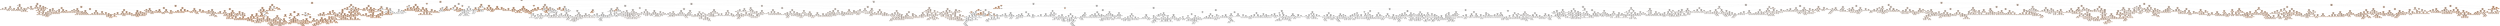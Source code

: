 digraph Tree {
node [shape=box, style="filled, rounded", color="black", fontname=helvetica] ;
edge [fontname=helvetica] ;
0 [label="Release Clause <= 1850000.0\nmse = 781730667212836.4\nsamples = 7029\nvalue = 29256127.34", fillcolor="#f9e1cf"] ;
1 [label="Overall <= 68.5\nmse = 802814973755463.0\nsamples = 1414\nvalue = 63110116.38", fillcolor="#f1bc96"] ;
0 -> 1 [labeldistance=2.5, labelangle=45, headlabel="True"] ;
2 [label="Overall <= 62.5\nmse = 564844623203586.0\nsamples = 1187\nvalue = 67135559.09", fillcolor="#f0b890"] ;
1 -> 2 ;
3 [label="Overall <= 61.5\nmse = 63061863479505.0\nsamples = 130\nvalue = 52275229.36", fillcolor="#f4c8a9"] ;
2 -> 3 ;
4 [label="RCM <= 37.0\nmse = 36845556648207.0\nsamples = 76\nvalue = 48460431.65", fillcolor="#f4ccaf"] ;
3 -> 4 ;
5 [label="mse = 0.0\nsamples = 1\nvalue = 1000000.0", fillcolor="#ffffff"] ;
4 -> 5 ;
6 [label="Overall <= 60.5\nmse = 20671865154379.5\nsamples = 75\nvalue = 48804347.83", fillcolor="#f4ccae"] ;
4 -> 6 ;
7 [label="Finishing <= 42.0\nmse = 5950927734375.0\nsamples = 20\nvalue = 43203125.0", fillcolor="#f6d2b8"] ;
6 -> 7 ;
8 [label="Strength <= 72.0\nmse = 3858024691358.25\nsamples = 7\nvalue = 40555555.56", fillcolor="#f6d5bc"] ;
7 -> 8 ;
9 [label="LW <= 44.5\nmse = 765306122449.0\nsamples = 5\nvalue = 39642857.14", fillcolor="#f6d6be"] ;
8 -> 9 ;
10 [label="mse = 0.0\nsamples = 1\nvalue = 37500000.0", fillcolor="#f7d8c1"] ;
9 -> 10 ;
11 [label="mse = 0.0\nsamples = 4\nvalue = 40000000.0", fillcolor="#f6d5bd"] ;
9 -> 11 ;
12 [label="HeadingAccuracy <= 58.5\nmse = 1562500000000.0\nsamples = 2\nvalue = 43750000.0", fillcolor="#f6d1b7"] ;
8 -> 12 ;
13 [label="mse = 0.0\nsamples = 1\nvalue = 45000000.0", fillcolor="#f5d0b5"] ;
12 -> 13 ;
14 [label="mse = 0.0\nsamples = 1\nvalue = 42500000.0", fillcolor="#f6d2b9"] ;
12 -> 14 ;
15 [label="SprintSpeed <= 84.5\nmse = 2953686200378.0\nsamples = 13\nvalue = 44239130.43", fillcolor="#f5d1b6"] ;
7 -> 15 ;
16 [label="Age <= 18.0\nmse = 1360544217687.0\nsamples = 12\nvalue = 44642857.14", fillcolor="#f5d0b5"] ;
15 -> 16 ;
17 [label="GKDiving <= 10.0\nmse = 1562500000000.0\nsamples = 2\nvalue = 41250000.0", fillcolor="#f6d4bb"] ;
16 -> 17 ;
18 [label="mse = 0.0\nsamples = 1\nvalue = 42500000.0", fillcolor="#f6d2b9"] ;
17 -> 18 ;
19 [label="mse = 0.0\nsamples = 1\nvalue = 40000000.0", fillcolor="#f6d5bd"] ;
17 -> 19 ;
20 [label="mse = 0.0\nsamples = 10\nvalue = 45000000.0", fillcolor="#f5d0b5"] ;
16 -> 20 ;
21 [label="mse = 0.0\nsamples = 1\nvalue = 40000000.0", fillcolor="#f6d5bd"] ;
15 -> 21 ;
22 [label="StandingTackle <= 56.0\nmse = 12785355108579.5\nsamples = 55\nvalue = 50495283.02", fillcolor="#f4caac"] ;
6 -> 22 ;
23 [label="Potential <= 74.5\nmse = 7836076817558.5\nsamples = 30\nvalue = 52685185.19", fillcolor="#f4c8a8"] ;
22 -> 23 ;
24 [label="SprintSpeed <= 68.5\nmse = 1250000000000.0\nsamples = 6\nvalue = 47500000.0", fillcolor="#f5cdb1"] ;
23 -> 24 ;
25 [label="mse = 0.0\nsamples = 1\nvalue = 45000000.0", fillcolor="#f5d0b5"] ;
24 -> 25 ;
26 [label="LDM <= 42.5\nmse = 617283950617.5\nsamples = 5\nvalue = 47777777.78", fillcolor="#f5cdb0"] ;
24 -> 26 ;
27 [label="mse = 0.0\nsamples = 1\nvalue = 50000000.0", fillcolor="#f4caac"] ;
26 -> 27 ;
28 [label="mse = 0.0\nsamples = 4\nvalue = 47500000.0", fillcolor="#f5cdb1"] ;
26 -> 28 ;
29 [label="Age <= 18.5\nmse = 1833677685950.0\nsamples = 24\nvalue = 53863636.36", fillcolor="#f3c6a6"] ;
23 -> 29 ;
30 [label="Aggression <= 22.5\nmse = 327932098765.5\nsamples = 10\nvalue = 52361111.11", fillcolor="#f4c8a8"] ;
29 -> 30 ;
31 [label="mse = 0.0\nsamples = 1\nvalue = 50000000.0", fillcolor="#f4caac"] ;
30 -> 31 ;
32 [label="mse = 0.0\nsamples = 9\nvalue = 52500000.0", fillcolor="#f4c8a8"] ;
30 -> 32 ;
33 [label="Reactions <= 62.0\nmse = 231139053254.5\nsamples = 14\nvalue = 54903846.15", fillcolor="#f3c5a4"] ;
29 -> 33 ;
34 [label="mse = 0.0\nsamples = 13\nvalue = 55000000.0", fillcolor="#f3c5a4"] ;
33 -> 34 ;
35 [label="mse = 0.0\nsamples = 1\nvalue = 52500000.0", fillcolor="#f4c8a8"] ;
33 -> 35 ;
36 [label="Potential <= 74.5\nmse = 7773206360946.5\nsamples = 25\nvalue = 48221153.85", fillcolor="#f5ccaf"] ;
22 -> 36 ;
37 [label="Balance <= 53.5\nmse = 1000000000000.0\nsamples = 4\nvalue = 42000000.0", fillcolor="#f6d3ba"] ;
36 -> 37 ;
38 [label="mse = 0.0\nsamples = 1\nvalue = 40000000.0", fillcolor="#f6d5bd"] ;
37 -> 38 ;
39 [label="mse = 0.0\nsamples = 3\nvalue = 42500000.0", fillcolor="#f6d2b9"] ;
37 -> 39 ;
40 [label="Crossing <= 61.5\nmse = 3938433680398.0\nsamples = 21\nvalue = 48882978.72", fillcolor="#f4ccae"] ;
36 -> 40 ;
41 [label="RDM <= 57.5\nmse = 1985425342058.0\nsamples = 19\nvalue = 49451219.51", fillcolor="#f4cbad"] ;
40 -> 41 ;
42 [label="Composure <= 52.5\nmse = 1454293628809.5\nsamples = 10\nvalue = 48421052.63", fillcolor="#f5ccaf"] ;
41 -> 42 ;
43 [label="mse = 0.0\nsamples = 6\nvalue = 47500000.0", fillcolor="#f5cdb1"] ;
42 -> 43 ;
44 [label="mse = 0.0\nsamples = 4\nvalue = 50000000.0", fillcolor="#f4caac"] ;
42 -> 44 ;
45 [label="ShotPower <= 57.5\nmse = 736053719008.0\nsamples = 9\nvalue = 50340909.09", fillcolor="#f4caac"] ;
41 -> 45 ;
46 [label="mse = 0.0\nsamples = 7\nvalue = 50000000.0", fillcolor="#f4caac"] ;
45 -> 46 ;
47 [label="mse = 0.0\nsamples = 2\nvalue = 52500000.0", fillcolor="#f4c8a8"] ;
45 -> 47 ;
48 [label="mse = 0.0\nsamples = 2\nvalue = 45000000.0", fillcolor="#f5d0b5"] ;
40 -> 48 ;
49 [label="Potential <= 75.5\nmse = 38531485338888.0\nsamples = 54\nvalue = 58987341.77", fillcolor="#f2c19d"] ;
3 -> 49 ;
50 [label="Volleys <= 41.5\nmse = 22908093278464.0\nsamples = 20\nvalue = 52592592.59", fillcolor="#f4c8a8"] ;
49 -> 50 ;
51 [label="Release Clause <= 1150000.0\nmse = 6076388888889.5\nsamples = 10\nvalue = 47916666.67", fillcolor="#f5cdb0"] ;
50 -> 51 ;
52 [label="ShotPower <= 41.5\nmse = 1388888888888.5\nsamples = 6\nvalue = 45833333.33", fillcolor="#f5cfb3"] ;
51 -> 52 ;
53 [label="mse = 0.0\nsamples = 2\nvalue = 47500000.0", fillcolor="#f5cdb1"] ;
52 -> 53 ;
54 [label="mse = 0.0\nsamples = 4\nvalue = 45000000.0", fillcolor="#f5d0b5"] ;
52 -> 54 ;
55 [label="Agility <= 52.0\nmse = 2083333333333.5\nsamples = 4\nvalue = 50000000.0", fillcolor="#f4caac"] ;
51 -> 55 ;
56 [label="mse = 0.0\nsamples = 1\nvalue = 52500000.0", fillcolor="#f4c8a8"] ;
55 -> 56 ;
57 [label="Positioning <= 38.0\nmse = 1000000000000.0\nsamples = 3\nvalue = 49500000.0", fillcolor="#f4cbad"] ;
55 -> 57 ;
58 [label="mse = 0.0\nsamples = 1\nvalue = 47500000.0", fillcolor="#f5cdb1"] ;
57 -> 58 ;
59 [label="mse = 0.0\nsamples = 2\nvalue = 50000000.0", fillcolor="#f4caac"] ;
57 -> 59 ;
60 [label="Potential <= 73.5\nmse = 4888888888889.0\nsamples = 10\nvalue = 56333333.33", fillcolor="#f3c4a2"] ;
50 -> 60 ;
61 [label="RCB <= 44.0\nmse = 1562500000000.0\nsamples = 2\nvalue = 51250000.0", fillcolor="#f4c9aa"] ;
60 -> 61 ;
62 [label="mse = 0.0\nsamples = 1\nvalue = 50000000.0", fillcolor="#f4caac"] ;
61 -> 62 ;
63 [label="mse = 0.0\nsamples = 1\nvalue = 52500000.0", fillcolor="#f4c8a8"] ;
61 -> 63 ;
64 [label="ST <= 62.5\nmse = 813609467455.5\nsamples = 8\nvalue = 57115384.62", fillcolor="#f3c3a0"] ;
60 -> 64 ;
65 [label="mse = 0.0\nsamples = 7\nvalue = 57500000.0", fillcolor="#f2c2a0"] ;
64 -> 65 ;
66 [label="mse = 0.0\nsamples = 1\nvalue = 55000000.0", fillcolor="#f3c5a4"] ;
64 -> 66 ;
67 [label="Volleys <= 33.5\nmse = 14386094674557.0\nsamples = 34\nvalue = 62307692.31", fillcolor="#f1bd98"] ;
49 -> 67 ;
68 [label="Acceleration <= 68.0\nmse = 5709342560554.0\nsamples = 9\nvalue = 58235294.12", fillcolor="#f2c29f"] ;
67 -> 68 ;
69 [label="mse = 0.0\nsamples = 6\nvalue = 60000000.0", fillcolor="#f2c09c"] ;
68 -> 69 ;
70 [label="mse = 0.0\nsamples = 3\nvalue = 55000000.0", fillcolor="#f3c5a4"] ;
68 -> 70 ;
71 [label="SprintSpeed <= 77.5\nmse = 6632653061225.0\nsamples = 25\nvalue = 64285714.29", fillcolor="#f1bb94"] ;
67 -> 71 ;
72 [label="Balance <= 74.0\nmse = 4437255859375.0\nsamples = 22\nvalue = 64765625.0", fillcolor="#f1bb94"] ;
71 -> 72 ;
73 [label="Age <= 18.5\nmse = 3440000000000.0\nsamples = 18\nvalue = 64100000.0", fillcolor="#f1bb95"] ;
72 -> 73 ;
74 [label="GKDiving <= 13.5\nmse = 516528925620.0\nsamples = 9\nvalue = 62272727.27", fillcolor="#f1bd98"] ;
73 -> 74 ;
75 [label="mse = 0.0\nsamples = 8\nvalue = 62500000.0", fillcolor="#f1bd97"] ;
74 -> 75 ;
76 [label="mse = 0.0\nsamples = 1\nvalue = 60000000.0", fillcolor="#f2c09c"] ;
74 -> 76 ;
77 [label="Marking <= 22.5\nmse = 1052295918368.0\nsamples = 9\nvalue = 65535714.29", fillcolor="#f1ba92"] ;
73 -> 77 ;
78 [label="mse = 0.0\nsamples = 2\nvalue = 67500000.0", fillcolor="#f0b88f"] ;
77 -> 78 ;
79 [label="mse = 0.0\nsamples = 7\nvalue = 65000000.0", fillcolor="#f1ba93"] ;
77 -> 79 ;
80 [label="Volleys <= 39.0\nmse = 765306122448.0\nsamples = 4\nvalue = 67142857.14", fillcolor="#f0b890"] ;
72 -> 80 ;
81 [label="mse = 0.0\nsamples = 1\nvalue = 65000000.0", fillcolor="#f1ba93"] ;
80 -> 81 ;
82 [label="mse = 0.0\nsamples = 3\nvalue = 67500000.0", fillcolor="#f0b88f"] ;
80 -> 82 ;
83 [label="BallControl <= 64.0\nmse = 1388888888889.5\nsamples = 3\nvalue = 59166666.67", fillcolor="#f2c19d"] ;
71 -> 83 ;
84 [label="mse = 0.0\nsamples = 2\nvalue = 60000000.0", fillcolor="#f2c09c"] ;
83 -> 84 ;
85 [label="mse = 0.0\nsamples = 1\nvalue = 57500000.0", fillcolor="#f2c2a0"] ;
83 -> 85 ;
86 [label="Release Clause <= 1550000.0\nmse = 597774412220737.0\nsamples = 1057\nvalue = 69076572.8", fillcolor="#f0b68c"] ;
2 -> 86 ;
87 [label="Overall <= 65.5\nmse = 281414858366800.0\nsamples = 801\nvalue = 71546666.67", fillcolor="#efb388"] ;
86 -> 87 ;
88 [label="Release Clause <= 1250000.0\nmse = 72420089963272.0\nsamples = 302\nvalue = 65342612.42", fillcolor="#f1ba93"] ;
87 -> 88 ;
89 [label="Release Clause <= 1050000.0\nmse = 55795592846805.0\nsamples = 204\nvalue = 62640728.48", fillcolor="#f1bd97"] ;
88 -> 89 ;
90 [label="Skill Moves <= 2.5\nmse = 31727370281529.5\nsamples = 60\nvalue = 57893258.43", fillcolor="#f2c29f"] ;
89 -> 90 ;
91 [label="Age <= 26.5\nmse = 23152892561983.5\nsamples = 39\nvalue = 55772727.27", fillcolor="#f3c4a3"] ;
90 -> 91 ;
92 [label="HeadingAccuracy <= 55.5\nmse = 17232403165348.0\nsamples = 36\nvalue = 56632653.06", fillcolor="#f3c3a1"] ;
91 -> 92 ;
93 [label="Curve <= 35.0\nmse = 17144097222222.0\nsamples = 9\nvalue = 60208333.33", fillcolor="#f2c09b"] ;
92 -> 93 ;
94 [label="LWB <= 64.5\nmse = 6250000000000.0\nsamples = 2\nvalue = 67500000.0", fillcolor="#f0b88f"] ;
93 -> 94 ;
95 [label="mse = 0.0\nsamples = 1\nvalue = 65000000.0", fillcolor="#f1ba93"] ;
94 -> 95 ;
96 [label="mse = 0.0\nsamples = 1\nvalue = 70000000.0", fillcolor="#f0b58b"] ;
94 -> 96 ;
97 [label="RWB <= 51.5\nmse = 6562500000000.0\nsamples = 7\nvalue = 58750000.0", fillcolor="#f2c19e"] ;
93 -> 97 ;
98 [label="mse = 0.0\nsamples = 1\nvalue = 52500000.0", fillcolor="#f4c8a8"] ;
97 -> 98 ;
99 [label="Crossing <= 60.5\nmse = 2469135802468.5\nsamples = 6\nvalue = 59444444.44", fillcolor="#f2c09d"] ;
97 -> 99 ;
100 [label="BallControl <= 61.0\nmse = 1000000000000.0\nsamples = 3\nvalue = 60500000.0", fillcolor="#f2bf9b"] ;
99 -> 100 ;
101 [label="mse = 0.0\nsamples = 1\nvalue = 62500000.0", fillcolor="#f1bd97"] ;
100 -> 101 ;
102 [label="mse = 0.0\nsamples = 2\nvalue = 60000000.0", fillcolor="#f2c09c"] ;
100 -> 102 ;
103 [label="SlidingTackle <= 61.5\nmse = 1171875000000.0\nsamples = 3\nvalue = 58125000.0", fillcolor="#f2c29f"] ;
99 -> 103 ;
104 [label="mse = 0.0\nsamples = 1\nvalue = 60000000.0", fillcolor="#f2c09c"] ;
103 -> 104 ;
105 [label="mse = 0.0\nsamples = 2\nvalue = 57500000.0", fillcolor="#f2c2a0"] ;
103 -> 105 ;
106 [label="Interceptions <= 63.5\nmse = 11769539810080.5\nsamples = 27\nvalue = 55472972.97", fillcolor="#f3c5a3"] ;
92 -> 106 ;
107 [label="Vision <= 59.5\nmse = 7621671258035.0\nsamples = 23\nvalue = 56212121.21", fillcolor="#f3c4a2"] ;
106 -> 107 ;
108 [label="LongPassing <= 54.5\nmse = 5398022892820.5\nsamples = 21\nvalue = 55806451.61", fillcolor="#f3c4a3"] ;
107 -> 108 ;
109 [label="Reactions <= 56.5\nmse = 2835538752363.0\nsamples = 14\nvalue = 56847826.09", fillcolor="#f3c3a1"] ;
108 -> 109 ;
110 [label="Interceptions <= 61.5\nmse = 1171875000000.0\nsamples = 3\nvalue = 54375000.0", fillcolor="#f3c6a5"] ;
109 -> 110 ;
111 [label="mse = 0.0\nsamples = 2\nvalue = 55000000.0", fillcolor="#f3c5a4"] ;
110 -> 111 ;
112 [label="mse = 0.0\nsamples = 1\nvalue = 52500000.0", fillcolor="#f4c8a8"] ;
110 -> 112 ;
113 [label="LAM <= 58.5\nmse = 1627423822715.0\nsamples = 11\nvalue = 57368421.05", fillcolor="#f3c3a0"] ;
109 -> 113 ;
114 [label="FKAccuracy <= 31.5\nmse = 683593750000.0\nsamples = 9\nvalue = 57812500.0", fillcolor="#f2c29f"] ;
113 -> 114 ;
115 [label="mse = 0.0\nsamples = 7\nvalue = 57500000.0", fillcolor="#f2c2a0"] ;
114 -> 115 ;
116 [label="mse = 0.0\nsamples = 2\nvalue = 60000000.0", fillcolor="#f2c09c"] ;
114 -> 116 ;
117 [label="mse = 0.0\nsamples = 2\nvalue = 55000000.0", fillcolor="#f3c5a4"] ;
113 -> 117 ;
118 [label="Weight <= 177.5\nmse = 683593750000.0\nsamples = 7\nvalue = 52812500.0", fillcolor="#f4c7a8"] ;
108 -> 118 ;
119 [label="mse = 0.0\nsamples = 6\nvalue = 52500000.0", fillcolor="#f4c8a8"] ;
118 -> 119 ;
120 [label="mse = 0.0\nsamples = 1\nvalue = 55000000.0", fillcolor="#f3c5a4"] ;
118 -> 120 ;
121 [label="mse = 0.0\nsamples = 2\nvalue = 62500000.0", fillcolor="#f1bd97"] ;
107 -> 121 ;
122 [label="Potential <= 68.5\nmse = 4296875000000.0\nsamples = 4\nvalue = 49375000.0", fillcolor="#f4cbad"] ;
106 -> 122 ;
123 [label="mse = 0.0\nsamples = 2\nvalue = 47500000.0", fillcolor="#f5cdb1"] ;
122 -> 123 ;
124 [label="CF <= 57.0\nmse = 1562500000000.0\nsamples = 2\nvalue = 51250000.0", fillcolor="#f4c9aa"] ;
122 -> 124 ;
125 [label="mse = 0.0\nsamples = 1\nvalue = 50000000.0", fillcolor="#f4caac"] ;
124 -> 125 ;
126 [label="mse = 0.0\nsamples = 1\nvalue = 52500000.0", fillcolor="#f4c8a8"] ;
124 -> 126 ;
127 [label="Volleys <= 43.5\nmse = 16145833333333.5\nsamples = 3\nvalue = 48750000.0", fillcolor="#f4ccaf"] ;
91 -> 127 ;
128 [label="RB <= 61.0\nmse = 1000000000000.0\nsamples = 2\nvalue = 47000000.0", fillcolor="#f5ceb1"] ;
127 -> 128 ;
129 [label="mse = 0.0\nsamples = 1\nvalue = 47500000.0", fillcolor="#f5cdb1"] ;
128 -> 129 ;
130 [label="mse = 0.0\nsamples = 1\nvalue = 45000000.0", fillcolor="#f5d0b5"] ;
128 -> 130 ;
131 [label="mse = 0.0\nsamples = 1\nvalue = 57500000.0", fillcolor="#f2c2a0"] ;
127 -> 131 ;
132 [label="RW <= 64.5\nmse = 26557093425606.0\nsamples = 21\nvalue = 61323529.41", fillcolor="#f2be99"] ;
90 -> 132 ;
133 [label="ShotPower <= 54.5\nmse = 17084775086505.0\nsamples = 10\nvalue = 57941176.47", fillcolor="#f2c29f"] ;
132 -> 133 ;
134 [label="mse = 0.0\nsamples = 1\nvalue = 45000000.0", fillcolor="#f5d0b5"] ;
133 -> 134 ;
135 [label="RAM <= 64.5\nmse = 7031250000000.0\nsamples = 9\nvalue = 58750000.0", fillcolor="#f2c19e"] ;
133 -> 135 ;
136 [label="RCB <= 38.5\nmse = 3730867346939.0\nsamples = 7\nvalue = 58035714.29", fillcolor="#f2c29f"] ;
135 -> 136 ;
137 [label="ST <= 58.5\nmse = 1171875000000.0\nsamples = 2\nvalue = 60625000.0", fillcolor="#f2bf9b"] ;
136 -> 137 ;
138 [label="mse = 0.0\nsamples = 1\nvalue = 62500000.0", fillcolor="#f1bd97"] ;
137 -> 138 ;
139 [label="mse = 0.0\nsamples = 1\nvalue = 60000000.0", fillcolor="#f2c09c"] ;
137 -> 139 ;
140 [label="Interceptions <= 46.0\nmse = 1000000000000.0\nsamples = 5\nvalue = 57000000.0", fillcolor="#f3c3a1"] ;
136 -> 140 ;
141 [label="mse = 0.0\nsamples = 2\nvalue = 55000000.0", fillcolor="#f3c5a4"] ;
140 -> 141 ;
142 [label="mse = 0.0\nsamples = 3\nvalue = 57500000.0", fillcolor="#f2c2a0"] ;
140 -> 142 ;
143 [label="HeadingAccuracy <= 54.5\nmse = 1562500000000.0\nsamples = 2\nvalue = 63750000.0", fillcolor="#f1bc95"] ;
135 -> 143 ;
144 [label="mse = 0.0\nsamples = 1\nvalue = 65000000.0", fillcolor="#f1ba93"] ;
143 -> 144 ;
145 [label="mse = 0.0\nsamples = 1\nvalue = 62500000.0", fillcolor="#f1bd97"] ;
143 -> 145 ;
146 [label="Potential <= 71.5\nmse = 13148788927335.5\nsamples = 11\nvalue = 64705882.35", fillcolor="#f1bb94"] ;
132 -> 146 ;
147 [label="Stamina <= 72.0\nmse = 4644097222221.5\nsamples = 8\nvalue = 62708333.33", fillcolor="#f1bd97"] ;
146 -> 147 ;
148 [label="SlidingTackle <= 16.5\nmse = 2250000000000.0\nsamples = 6\nvalue = 62000000.0", fillcolor="#f2be98"] ;
147 -> 148 ;
149 [label="mse = 0.0\nsamples = 1\nvalue = 57500000.0", fillcolor="#f2c2a0"] ;
148 -> 149 ;
150 [label="mse = 0.0\nsamples = 5\nvalue = 62500000.0", fillcolor="#f1bd97"] ;
148 -> 150 ;
151 [label="CAM <= 63.5\nmse = 1562500000000.0\nsamples = 2\nvalue = 66250000.0", fillcolor="#f1b991"] ;
147 -> 151 ;
152 [label="mse = 0.0\nsamples = 1\nvalue = 67500000.0", fillcolor="#f0b88f"] ;
151 -> 152 ;
153 [label="mse = 0.0\nsamples = 1\nvalue = 65000000.0", fillcolor="#f1ba93"] ;
151 -> 153 ;
154 [label="GKKicking <= 8.5\nmse = 1000000000000.0\nsamples = 3\nvalue = 69500000.0", fillcolor="#f0b68c"] ;
146 -> 154 ;
155 [label="mse = 0.0\nsamples = 1\nvalue = 67500000.0", fillcolor="#f0b88f"] ;
154 -> 155 ;
156 [label="mse = 0.0\nsamples = 2\nvalue = 70000000.0", fillcolor="#f0b58b"] ;
154 -> 156 ;
157 [label="Overall <= 63.5\nmse = 52499779585179.0\nsamples = 144\nvalue = 64624413.15", fillcolor="#f1bb94"] ;
89 -> 157 ;
158 [label="Potential <= 72.5\nmse = 38658777120315.5\nsamples = 25\nvalue = 58461538.46", fillcolor="#f2c19e"] ;
157 -> 158 ;
159 [label="Stamina <= 63.0\nmse = 14312500000000.0\nsamples = 6\nvalue = 49750000.0", fillcolor="#f4cbad"] ;
158 -> 159 ;
160 [label="Balance <= 70.5\nmse = 6632653061224.5\nsamples = 5\nvalue = 51785714.29", fillcolor="#f4c9a9"] ;
159 -> 160 ;
161 [label="LB <= 46.0\nmse = 1388888888888.5\nsamples = 4\nvalue = 50833333.33", fillcolor="#f4caab"] ;
160 -> 161 ;
162 [label="mse = 0.0\nsamples = 1\nvalue = 52500000.0", fillcolor="#f4c8a8"] ;
161 -> 162 ;
163 [label="mse = 0.0\nsamples = 3\nvalue = 50000000.0", fillcolor="#f4caac"] ;
161 -> 163 ;
164 [label="mse = 0.0\nsamples = 1\nvalue = 57500000.0", fillcolor="#f2c2a0"] ;
160 -> 164 ;
165 [label="mse = 0.0\nsamples = 1\nvalue = 45000000.0", fillcolor="#f5d0b5"] ;
159 -> 165 ;
166 [label="LF <= 60.0\nmse = 11860879904875.0\nsamples = 19\nvalue = 61465517.24", fillcolor="#f2be99"] ;
158 -> 166 ;
167 [label="LW <= 56.5\nmse = 3500000000000.0\nsamples = 5\nvalue = 55500000.0", fillcolor="#f3c5a3"] ;
166 -> 167 ;
168 [label="RW <= 53.5\nmse = 1388888888889.0\nsamples = 3\nvalue = 54166666.67", fillcolor="#f3c6a5"] ;
167 -> 168 ;
169 [label="mse = 0.0\nsamples = 2\nvalue = 55000000.0", fillcolor="#f3c5a4"] ;
168 -> 169 ;
170 [label="mse = 0.0\nsamples = 1\nvalue = 52500000.0", fillcolor="#f4c8a8"] ;
168 -> 170 ;
171 [label="mse = 0.0\nsamples = 2\nvalue = 57500000.0", fillcolor="#f2c2a0"] ;
167 -> 171 ;
172 [label="Potential <= 74.5\nmse = 4644097222221.5\nsamples = 14\nvalue = 62708333.33", fillcolor="#f1bd97"] ;
166 -> 172 ;
173 [label="BallControl <= 66.0\nmse = 1530612244897.5\nsamples = 7\nvalue = 61071428.57", fillcolor="#f2bf9a"] ;
172 -> 173 ;
174 [label="mse = 0.0\nsamples = 4\nvalue = 60000000.0", fillcolor="#f2c09c"] ;
173 -> 174 ;
175 [label="mse = 0.0\nsamples = 3\nvalue = 62500000.0", fillcolor="#f1bd97"] ;
173 -> 175 ;
176 [label="mse = 0.0\nsamples = 7\nvalue = 65000000.0", fillcolor="#f1ba93"] ;
172 -> 176 ;
177 [label="Potential <= 71.5\nmse = 45181001453296.0\nsamples = 119\nvalue = 66005747.13", fillcolor="#f1b991"] ;
157 -> 177 ;
178 [label="LongShots <= 46.5\nmse = 37289150354019.5\nsamples = 68\nvalue = 62959183.67", fillcolor="#f1bd97"] ;
177 -> 178 ;
179 [label="SprintSpeed <= 63.0\nmse = 20423446745562.5\nsamples = 17\nvalue = 57403846.15", fillcolor="#f3c3a0"] ;
178 -> 179 ;
180 [label="Penalties <= 35.5\nmse = 11479591836734.5\nsamples = 9\nvalue = 54642857.14", fillcolor="#f3c5a5"] ;
179 -> 180 ;
181 [label="mse = 0.0\nsamples = 2\nvalue = 50000000.0", fillcolor="#f4caac"] ;
180 -> 181 ;
182 [label="Interceptions <= 63.5\nmse = 4000000000000.0\nsamples = 7\nvalue = 56500000.0", fillcolor="#f3c3a1"] ;
180 -> 182 ;
183 [label="Stamina <= 72.5\nmse = 1171875000000.0\nsamples = 5\nvalue = 55625000.0", fillcolor="#f3c4a3"] ;
182 -> 183 ;
184 [label="mse = 0.0\nsamples = 4\nvalue = 55000000.0", fillcolor="#f3c5a4"] ;
183 -> 184 ;
185 [label="mse = 0.0\nsamples = 1\nvalue = 57500000.0", fillcolor="#f2c2a0"] ;
183 -> 185 ;
186 [label="mse = 0.0\nsamples = 2\nvalue = 60000000.0", fillcolor="#f2c09c"] ;
182 -> 186 ;
187 [label="HeadingAccuracy <= 54.0\nmse = 11588541666666.5\nsamples = 8\nvalue = 60625000.0", fillcolor="#f2bf9b"] ;
179 -> 187 ;
188 [label="Stamina <= 49.5\nmse = 4166666666666.5\nsamples = 3\nvalue = 65000000.0", fillcolor="#f1ba93"] ;
187 -> 188 ;
189 [label="mse = 0.0\nsamples = 1\nvalue = 67500000.0", fillcolor="#f0b88f"] ;
188 -> 189 ;
190 [label="LB <= 59.5\nmse = 1562500000000.0\nsamples = 2\nvalue = 63750000.0", fillcolor="#f1bc95"] ;
188 -> 190 ;
191 [label="mse = 0.0\nsamples = 1\nvalue = 62500000.0", fillcolor="#f1bd97"] ;
190 -> 191 ;
192 [label="mse = 0.0\nsamples = 1\nvalue = 65000000.0", fillcolor="#f1ba93"] ;
190 -> 192 ;
193 [label="CB <= 64.5\nmse = 5555555555556.0\nsamples = 5\nvalue = 59166666.67", fillcolor="#f2c19d"] ;
187 -> 193 ;
194 [label="Strength <= 65.5\nmse = 1171875000000.0\nsamples = 2\nvalue = 56875000.0", fillcolor="#f3c3a1"] ;
193 -> 194 ;
195 [label="mse = 0.0\nsamples = 1\nvalue = 57500000.0", fillcolor="#f2c2a0"] ;
194 -> 195 ;
196 [label="mse = 0.0\nsamples = 1\nvalue = 55000000.0", fillcolor="#f3c5a4"] ;
194 -> 196 ;
197 [label="GKKicking <= 9.0\nmse = 1500000000000.0\nsamples = 3\nvalue = 61000000.0", fillcolor="#f2bf9a"] ;
193 -> 197 ;
198 [label="mse = 0.0\nsamples = 1\nvalue = 62500000.0", fillcolor="#f1bd97"] ;
197 -> 198 ;
199 [label="mse = 0.0\nsamples = 2\nvalue = 60000000.0", fillcolor="#f2c09c"] ;
197 -> 199 ;
200 [label="Potential <= 66.5\nmse = 28210599922839.5\nsamples = 51\nvalue = 64965277.78", fillcolor="#f1ba93"] ;
178 -> 200 ;
201 [label="Jumping <= 61.5\nmse = 20695153061224.0\nsamples = 11\nvalue = 59464285.71", fillcolor="#f2c09c"] ;
200 -> 201 ;
202 [label="Stamina <= 61.5\nmse = 7118055555556.0\nsamples = 5\nvalue = 55416666.67", fillcolor="#f3c5a3"] ;
201 -> 202 ;
203 [label="RB <= 55.0\nmse = 1562500000000.0\nsamples = 2\nvalue = 58750000.0", fillcolor="#f2c19e"] ;
202 -> 203 ;
204 [label="mse = 0.0\nsamples = 1\nvalue = 60000000.0", fillcolor="#f2c09c"] ;
203 -> 204 ;
205 [label="mse = 0.0\nsamples = 1\nvalue = 57500000.0", fillcolor="#f2c2a0"] ;
203 -> 205 ;
206 [label="CF <= 63.5\nmse = 1562500000000.0\nsamples = 3\nvalue = 53750000.0", fillcolor="#f3c6a6"] ;
202 -> 206 ;
207 [label="mse = 0.0\nsamples = 1\nvalue = 55000000.0", fillcolor="#f3c5a4"] ;
206 -> 207 ;
208 [label="mse = 0.0\nsamples = 2\nvalue = 52500000.0", fillcolor="#f4c8a8"] ;
206 -> 208 ;
209 [label="Wage <= 700000.0\nmse = 9375000000000.0\nsamples = 6\nvalue = 62500000.0", fillcolor="#f1bd97"] ;
201 -> 209 ;
210 [label="ShotPower <= 66.5\nmse = 1530612244897.5\nsamples = 5\nvalue = 63571428.57", fillcolor="#f1bc96"] ;
209 -> 210 ;
211 [label="mse = 0.0\nsamples = 3\nvalue = 62500000.0", fillcolor="#f1bd97"] ;
210 -> 211 ;
212 [label="mse = 0.0\nsamples = 2\nvalue = 65000000.0", fillcolor="#f1ba93"] ;
210 -> 212 ;
213 [label="mse = 0.0\nsamples = 1\nvalue = 55000000.0", fillcolor="#f3c5a4"] ;
209 -> 213 ;
214 [label="Overall <= 64.5\nmse = 20957193816884.0\nsamples = 40\nvalue = 66293103.45", fillcolor="#f1b991"] ;
200 -> 214 ;
215 [label="Composure <= 57.5\nmse = 3858024691357.5\nsamples = 12\nvalue = 61944444.44", fillcolor="#f2be98"] ;
214 -> 215 ;
216 [label="mse = 0.0\nsamples = 3\nvalue = 65000000.0", fillcolor="#f1ba93"] ;
215 -> 216 ;
217 [label="Curve <= 60.0\nmse = 1530612244897.5\nsamples = 9\nvalue = 61071428.57", fillcolor="#f2bf9a"] ;
215 -> 217 ;
218 [label="mse = 0.0\nsamples = 5\nvalue = 60000000.0", fillcolor="#f2c09c"] ;
217 -> 218 ;
219 [label="mse = 0.0\nsamples = 4\nvalue = 62500000.0", fillcolor="#f1bd97"] ;
217 -> 219 ;
220 [label="Finishing <= 42.5\nmse = 16312500000000.0\nsamples = 28\nvalue = 68250000.0", fillcolor="#f0b78e"] ;
214 -> 220 ;
221 [label="RCM <= 63.5\nmse = 1171875000000.0\nsamples = 4\nvalue = 61875000.0", fillcolor="#f2be98"] ;
220 -> 221 ;
222 [label="mse = 0.0\nsamples = 3\nvalue = 62500000.0", fillcolor="#f1bd97"] ;
221 -> 222 ;
223 [label="mse = 0.0\nsamples = 1\nvalue = 60000000.0", fillcolor="#f2c09c"] ;
221 -> 223 ;
224 [label="Potential <= 68.5\nmse = 7397460937500.0\nsamples = 24\nvalue = 69843750.0", fillcolor="#f0b58b"] ;
220 -> 224 ;
225 [label="LB <= 41.5\nmse = 1081314878893.0\nsamples = 11\nvalue = 67647058.82", fillcolor="#f0b88f"] ;
224 -> 225 ;
226 [label="mse = 0.0\nsamples = 2\nvalue = 70000000.0", fillcolor="#f0b58b"] ;
225 -> 226 ;
227 [label="Stamina <= 74.0\nmse = 388888888890.0\nsamples = 9\nvalue = 67333333.33", fillcolor="#f0b88f"] ;
225 -> 227 ;
228 [label="mse = 0.0\nsamples = 8\nvalue = 67500000.0", fillcolor="#f0b88f"] ;
227 -> 228 ;
229 [label="mse = 0.0\nsamples = 1\nvalue = 65000000.0", fillcolor="#f1ba93"] ;
227 -> 229 ;
230 [label="Potential <= 70.5\nmse = 2888888888890.0\nsamples = 13\nvalue = 72333333.33", fillcolor="#efb387"] ;
224 -> 230 ;
231 [label="ShotPower <= 62.0\nmse = 1446280991735.0\nsamples = 9\nvalue = 71590909.09", fillcolor="#efb388"] ;
230 -> 231 ;
232 [label="LW <= 65.0\nmse = 1000000000000.0\nsamples = 4\nvalue = 70500000.0", fillcolor="#f0b48a"] ;
231 -> 232 ;
233 [label="mse = 0.0\nsamples = 3\nvalue = 70000000.0", fillcolor="#f0b58b"] ;
232 -> 233 ;
234 [label="mse = 0.0\nsamples = 1\nvalue = 72500000.0", fillcolor="#efb287"] ;
232 -> 234 ;
235 [label="mse = 0.0\nsamples = 5\nvalue = 72500000.0", fillcolor="#efb287"] ;
231 -> 235 ;
236 [label="Vision <= 60.5\nmse = 1171875000000.0\nsamples = 4\nvalue = 74375000.0", fillcolor="#efb083"] ;
230 -> 236 ;
237 [label="mse = 0.0\nsamples = 3\nvalue = 75000000.0", fillcolor="#efb082"] ;
236 -> 237 ;
238 [label="mse = 0.0\nsamples = 1\nvalue = 72500000.0", fillcolor="#efb287"] ;
236 -> 238 ;
239 [label="LF <= 61.5\nmse = 27956198060941.0\nsamples = 51\nvalue = 69934210.53", fillcolor="#f0b58b"] ;
177 -> 239 ;
240 [label="Overall <= 64.5\nmse = 20964207450694.0\nsamples = 27\nvalue = 66689189.19", fillcolor="#f0b990"] ;
239 -> 240 ;
241 [label="Composure <= 53.5\nmse = 12868480725623.5\nsamples = 15\nvalue = 64523809.52", fillcolor="#f1bb94"] ;
240 -> 241 ;
242 [label="SlidingTackle <= 62.0\nmse = 5399408284023.5\nsamples = 8\nvalue = 66346153.85", fillcolor="#f1b991"] ;
241 -> 242 ;
243 [label="CF <= 53.5\nmse = 683593750000.0\nsamples = 5\nvalue = 67812500.0", fillcolor="#f0b78e"] ;
242 -> 243 ;
244 [label="mse = 0.0\nsamples = 1\nvalue = 70000000.0", fillcolor="#f0b58b"] ;
243 -> 244 ;
245 [label="mse = 0.0\nsamples = 4\nvalue = 67500000.0", fillcolor="#f0b88f"] ;
243 -> 245 ;
246 [label="Positioning <= 38.0\nmse = 4000000000000.0\nsamples = 3\nvalue = 64000000.0", fillcolor="#f1bb95"] ;
242 -> 246 ;
247 [label="mse = 0.0\nsamples = 2\nvalue = 65000000.0", fillcolor="#f1ba93"] ;
246 -> 247 ;
248 [label="mse = 0.0\nsamples = 1\nvalue = 60000000.0", fillcolor="#f2c09c"] ;
246 -> 248 ;
249 [label="Agility <= 69.5\nmse = 10839843750000.0\nsamples = 7\nvalue = 61562500.0", fillcolor="#f2be99"] ;
241 -> 249 ;
250 [label="GKReflexes <= 9.5\nmse = 1562500000000.0\nsamples = 4\nvalue = 58750000.0", fillcolor="#f2c19e"] ;
249 -> 250 ;
251 [label="mse = 0.0\nsamples = 2\nvalue = 60000000.0", fillcolor="#f2c09c"] ;
250 -> 251 ;
252 [label="mse = 0.0\nsamples = 2\nvalue = 57500000.0", fillcolor="#f2c2a0"] ;
250 -> 252 ;
253 [label="RB <= 63.5\nmse = 4296875000000.0\nsamples = 3\nvalue = 64375000.0", fillcolor="#f1bb94"] ;
249 -> 253 ;
254 [label="RCM <= 62.0\nmse = 1562500000000.0\nsamples = 2\nvalue = 66250000.0", fillcolor="#f1b991"] ;
253 -> 254 ;
255 [label="mse = 0.0\nsamples = 1\nvalue = 67500000.0", fillcolor="#f0b88f"] ;
254 -> 255 ;
256 [label="mse = 0.0\nsamples = 1\nvalue = 65000000.0", fillcolor="#f1ba93"] ;
254 -> 256 ;
257 [label="mse = 0.0\nsamples = 1\nvalue = 62500000.0", fillcolor="#f1bd97"] ;
253 -> 257 ;
258 [label="SlidingTackle <= 61.5\nmse = 17358398437500.0\nsamples = 12\nvalue = 69531250.0", fillcolor="#f0b68c"] ;
240 -> 258 ;
259 [label="Composure <= 51.5\nmse = 1562500000000.0\nsamples = 4\nvalue = 73750000.0", fillcolor="#efb184"] ;
258 -> 259 ;
260 [label="mse = 0.0\nsamples = 1\nvalue = 72500000.0", fillcolor="#efb287"] ;
259 -> 260 ;
261 [label="mse = 0.0\nsamples = 3\nvalue = 75000000.0", fillcolor="#efb082"] ;
259 -> 261 ;
262 [label="Finishing <= 40.5\nmse = 9750000000000.0\nsamples = 8\nvalue = 67000000.0", fillcolor="#f0b890"] ;
258 -> 262 ;
263 [label="Special <= 1511.0\nmse = 1171875000000.0\nsamples = 6\nvalue = 65625000.0", fillcolor="#f1ba92"] ;
262 -> 263 ;
264 [label="mse = 0.0\nsamples = 1\nvalue = 67500000.0", fillcolor="#f0b88f"] ;
263 -> 264 ;
265 [label="mse = 0.0\nsamples = 5\nvalue = 65000000.0", fillcolor="#f1ba93"] ;
263 -> 265 ;
266 [label="ST <= 56.0\nmse = 6250000000000.0\nsamples = 2\nvalue = 72500000.0", fillcolor="#efb287"] ;
262 -> 266 ;
267 [label="mse = 0.0\nsamples = 1\nvalue = 70000000.0", fillcolor="#f0b58b"] ;
266 -> 267 ;
268 [label="mse = 0.0\nsamples = 1\nvalue = 75000000.0", fillcolor="#efb082"] ;
266 -> 268 ;
269 [label="LongShots <= 58.5\nmse = 15121630506246.0\nsamples = 24\nvalue = 73012820.51", fillcolor="#efb286"] ;
239 -> 269 ;
270 [label="HeadingAccuracy <= 63.5\nmse = 11160249739855.0\nsamples = 16\nvalue = 74032258.06", fillcolor="#efb184"] ;
269 -> 270 ;
271 [label="Strength <= 68.0\nmse = 7294323979593.0\nsamples = 15\nvalue = 74732142.86", fillcolor="#efb083"] ;
270 -> 271 ;
272 [label="Aggression <= 40.5\nmse = 3939909297052.0\nsamples = 11\nvalue = 73809523.81", fillcolor="#efb184"] ;
271 -> 272 ;
273 [label="ShotPower <= 48.5\nmse = 2734375000000.0\nsamples = 4\nvalue = 71875000.0", fillcolor="#efb388"] ;
272 -> 273 ;
274 [label="mse = 0.0\nsamples = 1\nvalue = 67500000.0", fillcolor="#f0b88f"] ;
273 -> 274 ;
275 [label="mse = 0.0\nsamples = 3\nvalue = 72500000.0", fillcolor="#efb287"] ;
273 -> 275 ;
276 [label="Jumping <= 52.0\nmse = 961538461538.0\nsamples = 7\nvalue = 75000000.0", fillcolor="#efb082"] ;
272 -> 276 ;
277 [label="mse = 0.0\nsamples = 1\nvalue = 77500000.0", fillcolor="#eead7e"] ;
276 -> 277 ;
278 [label="BallControl <= 70.0\nmse = 477430555554.0\nsamples = 6\nvalue = 74791666.67", fillcolor="#efb083"] ;
276 -> 278 ;
279 [label="mse = 0.0\nsamples = 5\nvalue = 75000000.0", fillcolor="#efb082"] ;
278 -> 279 ;
280 [label="mse = 0.0\nsamples = 1\nvalue = 72500000.0", fillcolor="#efb287"] ;
278 -> 280 ;
281 [label="Age <= 22.5\nmse = 7142857142857.0\nsamples = 4\nvalue = 77500000.0", fillcolor="#eead7e"] ;
271 -> 281 ;
282 [label="Aggression <= 58.0\nmse = 1562500000000.0\nsamples = 2\nvalue = 81250000.0", fillcolor="#eda978"] ;
281 -> 282 ;
283 [label="mse = 0.0\nsamples = 1\nvalue = 80000000.0", fillcolor="#eeaa7a"] ;
282 -> 283 ;
284 [label="mse = 0.0\nsamples = 1\nvalue = 82500000.0", fillcolor="#eda876"] ;
282 -> 284 ;
285 [label="ShortPassing <= 54.5\nmse = 1500000000000.0\nsamples = 2\nvalue = 76000000.0", fillcolor="#eeaf81"] ;
281 -> 285 ;
286 [label="mse = 0.0\nsamples = 1\nvalue = 77500000.0", fillcolor="#eead7e"] ;
285 -> 286 ;
287 [label="mse = 0.0\nsamples = 1\nvalue = 75000000.0", fillcolor="#efb082"] ;
285 -> 287 ;
288 [label="mse = 0.0\nsamples = 1\nvalue = 67500000.0", fillcolor="#f0b88f"] ;
270 -> 288 ;
289 [label="GKDiving <= 11.0\nmse = 10839843750000.0\nsamples = 8\nvalue = 69062500.0", fillcolor="#f0b68c"] ;
269 -> 289 ;
290 [label="GKReflexes <= 7.0\nmse = 1562500000000.0\nsamples = 4\nvalue = 66250000.0", fillcolor="#f1b991"] ;
289 -> 290 ;
291 [label="mse = 0.0\nsamples = 2\nvalue = 65000000.0", fillcolor="#f1ba93"] ;
290 -> 291 ;
292 [label="mse = 0.0\nsamples = 2\nvalue = 67500000.0", fillcolor="#f0b88f"] ;
290 -> 292 ;
293 [label="SprintSpeed <= 68.5\nmse = 4296875000000.0\nsamples = 4\nvalue = 71875000.0", fillcolor="#efb388"] ;
289 -> 293 ;
294 [label="LB <= 49.5\nmse = 1562500000000.0\nsamples = 2\nvalue = 73750000.0", fillcolor="#efb184"] ;
293 -> 294 ;
295 [label="mse = 0.0\nsamples = 1\nvalue = 75000000.0", fillcolor="#efb082"] ;
294 -> 295 ;
296 [label="mse = 0.0\nsamples = 1\nvalue = 72500000.0", fillcolor="#efb287"] ;
294 -> 296 ;
297 [label="mse = 0.0\nsamples = 2\nvalue = 70000000.0", fillcolor="#f0b58b"] ;
293 -> 297 ;
298 [label="Potential <= 73.5\nmse = 65030762167127.0\nsamples = 98\nvalue = 70287878.79", fillcolor="#f0b58a"] ;
88 -> 298 ;
299 [label="Overall <= 64.5\nmse = 44602591572289.0\nsamples = 52\nvalue = 67323232.32", fillcolor="#f0b88f"] ;
298 -> 299 ;
300 [label="StandingTackle <= 20.0\nmse = 31012613378684.5\nsamples = 20\nvalue = 62202380.95", fillcolor="#f1bd98"] ;
299 -> 300 ;
301 [label="GKReflexes <= 10.0\nmse = 1500000000000.0\nsamples = 4\nvalue = 69000000.0", fillcolor="#f0b68c"] ;
300 -> 301 ;
302 [label="mse = 0.0\nsamples = 2\nvalue = 70000000.0", fillcolor="#f0b58b"] ;
301 -> 302 ;
303 [label="mse = 0.0\nsamples = 2\nvalue = 67500000.0", fillcolor="#f0b88f"] ;
301 -> 303 ;
304 [label="BallControl <= 63.0\nmse = 21282958984375.0\nsamples = 16\nvalue = 60078125.0", fillcolor="#f2c09b"] ;
300 -> 304 ;
305 [label="Potential <= 71.5\nmse = 6792091836735.0\nsamples = 8\nvalue = 55892857.14", fillcolor="#f3c4a2"] ;
304 -> 305 ;
306 [label="SprintSpeed <= 70.5\nmse = 1530612244897.5\nsamples = 4\nvalue = 53571428.57", fillcolor="#f3c7a6"] ;
305 -> 306 ;
307 [label="mse = 0.0\nsamples = 2\nvalue = 55000000.0", fillcolor="#f3c5a4"] ;
306 -> 307 ;
308 [label="mse = 0.0\nsamples = 2\nvalue = 52500000.0", fillcolor="#f4c8a8"] ;
306 -> 308 ;
309 [label="Reactions <= 57.0\nmse = 1275510204081.5\nsamples = 4\nvalue = 58214285.71", fillcolor="#f2c29f"] ;
305 -> 309 ;
310 [label="mse = 0.0\nsamples = 2\nvalue = 57500000.0", fillcolor="#f2c2a0"] ;
309 -> 310 ;
311 [label="mse = 0.0\nsamples = 2\nvalue = 60000000.0", fillcolor="#f2c09c"] ;
309 -> 311 ;
312 [label="Height <= 5.75\nmse = 8333333333333.0\nsamples = 8\nvalue = 63333333.33", fillcolor="#f1bc96"] ;
304 -> 312 ;
313 [label="mse = 0.0\nsamples = 3\nvalue = 60000000.0", fillcolor="#f2c09c"] ;
312 -> 313 ;
314 [label="GKDiving <= 11.0\nmse = 2066115702479.5\nsamples = 5\nvalue = 65454545.45", fillcolor="#f1ba92"] ;
312 -> 314 ;
315 [label="GKHandling <= 7.0\nmse = 683593750000.0\nsamples = 3\nvalue = 64687500.0", fillcolor="#f1bb94"] ;
314 -> 315 ;
316 [label="mse = 0.0\nsamples = 2\nvalue = 65000000.0", fillcolor="#f1ba93"] ;
315 -> 316 ;
317 [label="mse = 0.0\nsamples = 1\nvalue = 62500000.0", fillcolor="#f1bd97"] ;
315 -> 317 ;
318 [label="mse = 0.0\nsamples = 2\nvalue = 67500000.0", fillcolor="#f0b88f"] ;
314 -> 318 ;
319 [label="LCB <= 50.5\nmse = 21056478916590.0\nsamples = 32\nvalue = 71096491.23", fillcolor="#efb489"] ;
299 -> 319 ;
320 [label="Crossing <= 44.5\nmse = 6635802469135.0\nsamples = 15\nvalue = 74722222.22", fillcolor="#efb083"] ;
319 -> 320 ;
321 [label="Reactions <= 60.5\nmse = 1530612244898.0\nsamples = 4\nvalue = 71071428.57", fillcolor="#efb489"] ;
320 -> 321 ;
322 [label="mse = 0.0\nsamples = 2\nvalue = 72500000.0", fillcolor="#efb287"] ;
321 -> 322 ;
323 [label="mse = 0.0\nsamples = 2\nvalue = 70000000.0", fillcolor="#f0b58b"] ;
321 -> 323 ;
324 [label="Release Clause <= 1350000.0\nmse = 2125000000000.0\nsamples = 11\nvalue = 76000000.0", fillcolor="#eeaf81"] ;
320 -> 324 ;
325 [label="Positioning <= 61.5\nmse = 868055555555.0\nsamples = 4\nvalue = 77916666.67", fillcolor="#eead7d"] ;
324 -> 325 ;
326 [label="mse = 0.0\nsamples = 1\nvalue = 80000000.0", fillcolor="#eeaa7a"] ;
325 -> 326 ;
327 [label="mse = 0.0\nsamples = 3\nvalue = 77500000.0", fillcolor="#eead7e"] ;
325 -> 327 ;
328 [label="GKPositioning <= 14.5\nmse = 414540816326.0\nsamples = 7\nvalue = 75178571.43", fillcolor="#efaf82"] ;
324 -> 328 ;
329 [label="mse = 0.0\nsamples = 6\nvalue = 75000000.0", fillcolor="#efb082"] ;
328 -> 329 ;
330 [label="mse = 0.0\nsamples = 1\nvalue = 77500000.0", fillcolor="#eead7e"] ;
328 -> 330 ;
331 [label="ShotPower <= 63.5\nmse = 11555555555557.0\nsamples = 17\nvalue = 67833333.33", fillcolor="#f0b78e"] ;
319 -> 331 ;
332 [label="Reactions <= 62.5\nmse = 5765595463138.0\nsamples = 12\nvalue = 66630434.78", fillcolor="#f0b990"] ;
331 -> 332 ;
333 [label="LS <= 58.5\nmse = 2411265432098.0\nsamples = 8\nvalue = 67638888.89", fillcolor="#f0b88f"] ;
332 -> 333 ;
334 [label="Positioning <= 54.0\nmse = 1052295918367.0\nsamples = 6\nvalue = 66964285.71", fillcolor="#f0b890"] ;
333 -> 334 ;
335 [label="mse = 0.0\nsamples = 4\nvalue = 67500000.0", fillcolor="#f0b88f"] ;
334 -> 335 ;
336 [label="mse = 0.0\nsamples = 2\nvalue = 65000000.0", fillcolor="#f1ba93"] ;
334 -> 336 ;
337 [label="mse = 0.0\nsamples = 2\nvalue = 70000000.0", fillcolor="#f0b58b"] ;
333 -> 337 ;
338 [label="ShotPower <= 62.0\nmse = 1000000000000.0\nsamples = 4\nvalue = 63000000.0", fillcolor="#f1bd97"] ;
332 -> 338 ;
339 [label="mse = 0.0\nsamples = 3\nvalue = 62500000.0", fillcolor="#f1bd97"] ;
338 -> 339 ;
340 [label="mse = 0.0\nsamples = 1\nvalue = 65000000.0", fillcolor="#f1ba93"] ;
338 -> 340 ;
341 [label="Weight <= 173.0\nmse = 10204081632653.0\nsamples = 5\nvalue = 71785714.29", fillcolor="#efb388"] ;
331 -> 341 ;
342 [label="Potential <= 71.5\nmse = 2951388888888.0\nsamples = 4\nvalue = 72916666.67", fillcolor="#efb286"] ;
341 -> 342 ;
343 [label="Volleys <= 40.5\nmse = 1171875000000.0\nsamples = 2\nvalue = 71875000.0", fillcolor="#efb388"] ;
342 -> 343 ;
344 [label="mse = 0.0\nsamples = 1\nvalue = 72500000.0", fillcolor="#efb287"] ;
343 -> 344 ;
345 [label="mse = 0.0\nsamples = 1\nvalue = 70000000.0", fillcolor="#f0b58b"] ;
343 -> 345 ;
346 [label="mse = 0.0\nsamples = 2\nvalue = 75000000.0", fillcolor="#efb082"] ;
342 -> 346 ;
347 [label="mse = 0.0\nsamples = 1\nvalue = 65000000.0", fillcolor="#f1ba93"] ;
341 -> 347 ;
348 [label="CB <= 58.5\nmse = 62713785583104.0\nsamples = 46\nvalue = 74734848.48", fillcolor="#efb083"] ;
298 -> 348 ;
349 [label="Overall <= 64.5\nmse = 42701388888890.0\nsamples = 21\nvalue = 80083333.33", fillcolor="#eeaa7a"] ;
348 -> 349 ;
350 [label="RCM <= 55.5\nmse = 9268707482992.0\nsamples = 15\nvalue = 76428571.43", fillcolor="#eeae80"] ;
349 -> 350 ;
351 [label="Weight <= 161.0\nmse = 6250000000000.0\nsamples = 5\nvalue = 73750000.0", fillcolor="#efb184"] ;
350 -> 351 ;
352 [label="LM <= 63.5\nmse = 1000000000000.0\nsamples = 3\nvalue = 72000000.0", fillcolor="#efb387"] ;
351 -> 352 ;
353 [label="mse = 0.0\nsamples = 1\nvalue = 70000000.0", fillcolor="#f0b58b"] ;
352 -> 353 ;
354 [label="mse = 0.0\nsamples = 2\nvalue = 72500000.0", fillcolor="#efb287"] ;
352 -> 354 ;
355 [label="Height <= 6.15\nmse = 1388888888888.0\nsamples = 2\nvalue = 76666666.67", fillcolor="#eeae7f"] ;
351 -> 355 ;
356 [label="mse = 0.0\nsamples = 1\nvalue = 77500000.0", fillcolor="#eead7e"] ;
355 -> 356 ;
357 [label="mse = 0.0\nsamples = 1\nvalue = 75000000.0", fillcolor="#efb082"] ;
355 -> 357 ;
358 [label="Weak Foot <= 2.5\nmse = 3994082840237.0\nsamples = 10\nvalue = 78076923.08", fillcolor="#eeac7d"] ;
350 -> 358 ;
359 [label="mse = 0.0\nsamples = 1\nvalue = 72500000.0", fillcolor="#efb287"] ;
358 -> 359 ;
360 [label="Curve <= 47.0\nmse = 1519097222221.0\nsamples = 9\nvalue = 78541666.67", fillcolor="#eeac7c"] ;
358 -> 360 ;
361 [label="mse = 0.0\nsamples = 3\nvalue = 80000000.0", fillcolor="#eeaa7a"] ;
360 -> 361 ;
362 [label="mse = 0.0\nsamples = 6\nvalue = 77500000.0", fillcolor="#eead7e"] ;
360 -> 362 ;
363 [label="Composure <= 55.5\nmse = 16820987654322.0\nsamples = 6\nvalue = 88611111.11", fillcolor="#eca16b"] ;
349 -> 363 ;
364 [label="LB <= 47.0\nmse = 1388888888888.0\nsamples = 2\nvalue = 94166666.67", fillcolor="#ea9b62"] ;
363 -> 364 ;
365 [label="mse = 0.0\nsamples = 1\nvalue = 95000000.0", fillcolor="#ea9a61"] ;
364 -> 365 ;
366 [label="mse = 0.0\nsamples = 1\nvalue = 92500000.0", fillcolor="#eb9d65"] ;
364 -> 366 ;
367 [label="BallControl <= 70.5\nmse = 1388888888890.0\nsamples = 4\nvalue = 85833333.33", fillcolor="#eca470"] ;
363 -> 367 ;
368 [label="mse = 0.0\nsamples = 3\nvalue = 85000000.0", fillcolor="#eca571"] ;
367 -> 368 ;
369 [label="mse = 0.0\nsamples = 1\nvalue = 87500000.0", fillcolor="#eca26d"] ;
367 -> 369 ;
370 [label="Overall <= 64.5\nmse = 35686728395062.0\nsamples = 25\nvalue = 70277777.78", fillcolor="#f0b58a"] ;
348 -> 370 ;
371 [label="CB <= 62.0\nmse = 19979224376731.5\nsamples = 13\nvalue = 66184210.53", fillcolor="#f1b991"] ;
370 -> 371 ;
372 [label="Vision <= 64.0\nmse = 6000000000000.0\nsamples = 4\nvalue = 72000000.0", fillcolor="#efb387"] ;
371 -> 372 ;
373 [label="RAM <= 62.0\nmse = 1171875000000.0\nsamples = 3\nvalue = 73125000.0", fillcolor="#efb285"] ;
372 -> 373 ;
374 [label="mse = 0.0\nsamples = 2\nvalue = 72500000.0", fillcolor="#efb287"] ;
373 -> 374 ;
375 [label="mse = 0.0\nsamples = 1\nvalue = 75000000.0", fillcolor="#efb082"] ;
373 -> 375 ;
376 [label="mse = 0.0\nsamples = 1\nvalue = 67500000.0", fillcolor="#f0b88f"] ;
372 -> 376 ;
377 [label="FKAccuracy <= 32.0\nmse = 8577806122449.0\nsamples = 9\nvalue = 64107142.86", fillcolor="#f1bb95"] ;
371 -> 377 ;
378 [label="RF <= 43.0\nmse = 7421875000000.0\nsamples = 4\nvalue = 68125000.0", fillcolor="#f0b78e"] ;
377 -> 378 ;
379 [label="mse = 0.0\nsamples = 1\nvalue = 72500000.0", fillcolor="#efb287"] ;
378 -> 379 ;
380 [label="Agility <= 44.5\nmse = 1388888888889.5\nsamples = 3\nvalue = 66666666.67", fillcolor="#f0b990"] ;
378 -> 380 ;
381 [label="mse = 0.0\nsamples = 1\nvalue = 65000000.0", fillcolor="#f1ba93"] ;
380 -> 381 ;
382 [label="mse = 0.0\nsamples = 2\nvalue = 67500000.0", fillcolor="#f0b88f"] ;
380 -> 382 ;
383 [label="mse = 0.0\nsamples = 5\nvalue = 62500000.0", fillcolor="#f1bd97"] ;
377 -> 383 ;
384 [label="Potential <= 74.5\nmse = 13581314878892.0\nsamples = 12\nvalue = 74852941.18", fillcolor="#efb083"] ;
370 -> 384 ;
385 [label="ShortPassing <= 56.0\nmse = 1530612244898.0\nsamples = 6\nvalue = 71428571.43", fillcolor="#efb388"] ;
384 -> 385 ;
386 [label="mse = 0.0\nsamples = 3\nvalue = 72500000.0", fillcolor="#efb287"] ;
385 -> 386 ;
387 [label="mse = 0.0\nsamples = 3\nvalue = 70000000.0", fillcolor="#f0b58b"] ;
385 -> 387 ;
388 [label="RM <= 64.5\nmse = 8062500000000.0\nsamples = 6\nvalue = 77250000.0", fillcolor="#eead7f"] ;
384 -> 388 ;
389 [label="ST <= 54.0\nmse = 1543209876543.0\nsamples = 5\nvalue = 76388888.89", fillcolor="#eeae80"] ;
388 -> 389 ;
390 [label="mse = 0.0\nsamples = 3\nvalue = 77500000.0", fillcolor="#eead7e"] ;
389 -> 390 ;
391 [label="mse = 0.0\nsamples = 2\nvalue = 75000000.0", fillcolor="#efb082"] ;
389 -> 391 ;
392 [label="mse = 0.0\nsamples = 1\nvalue = 85000000.0", fillcolor="#eca571"] ;
388 -> 392 ;
393 [label="BallControl <= 72.5\nmse = 369892997204618.0\nsamples = 499\nvalue = 75270694.09", fillcolor="#efaf82"] ;
87 -> 393 ;
394 [label="HeadingAccuracy <= 75.5\nmse = 323654566089965.0\nsamples = 491\nvalue = 75838039.22", fillcolor="#eeaf81"] ;
393 -> 394 ;
395 [label="Potential <= 67.5\nmse = 283494363894863.0\nsamples = 485\nvalue = 76386436.17", fillcolor="#eeae80"] ;
394 -> 395 ;
396 [label="LF <= 63.5\nmse = 78962819750150.0\nsamples = 129\nvalue = 69975609.76", fillcolor="#f0b58b"] ;
395 -> 396 ;
397 [label="StandingTackle <= 63.0\nmse = 29684271694215.5\nsamples = 30\nvalue = 58806818.18", fillcolor="#f2c19e"] ;
396 -> 397 ;
398 [label="Weight <= 163.5\nmse = 23500000000000.0\nsamples = 4\nvalue = 68000000.0", fillcolor="#f0b78e"] ;
397 -> 398 ;
399 [label="mse = 0.0\nsamples = 1\nvalue = 77500000.0", fillcolor="#eead7e"] ;
398 -> 399 ;
400 [label="Curve <= 53.0\nmse = 1171875000000.0\nsamples = 3\nvalue = 65625000.0", fillcolor="#f1ba92"] ;
398 -> 400 ;
401 [label="mse = 0.0\nsamples = 1\nvalue = 67500000.0", fillcolor="#f0b88f"] ;
400 -> 401 ;
402 [label="mse = 0.0\nsamples = 2\nvalue = 65000000.0", fillcolor="#f1ba93"] ;
400 -> 402 ;
403 [label="Balance <= 62.5\nmse = 18252794214332.5\nsamples = 26\nvalue = 57628205.13", fillcolor="#f2c2a0"] ;
397 -> 403 ;
404 [label="LongShots <= 49.5\nmse = 3888888888889.0\nsamples = 10\nvalue = 60833333.33", fillcolor="#f2bf9a"] ;
403 -> 404 ;
405 [label="ShotPower <= 42.5\nmse = 1388888888889.0\nsamples = 8\nvalue = 61666666.67", fillcolor="#f2be99"] ;
404 -> 405 ;
406 [label="mse = 0.0\nsamples = 2\nvalue = 60000000.0", fillcolor="#f2c09c"] ;
405 -> 406 ;
407 [label="mse = 0.0\nsamples = 6\nvalue = 62500000.0", fillcolor="#f1bd97"] ;
405 -> 407 ;
408 [label="mse = 0.0\nsamples = 2\nvalue = 57500000.0", fillcolor="#f2c2a0"] ;
404 -> 408 ;
409 [label="Finishing <= 47.5\nmse = 16796875000000.0\nsamples = 16\nvalue = 55625000.0", fillcolor="#f3c4a3"] ;
403 -> 409 ;
410 [label="Aggression <= 62.0\nmse = 11634814049587.5\nsamples = 14\nvalue = 54886363.64", fillcolor="#f3c5a4"] ;
409 -> 410 ;
411 [label="mse = 0.0\nsamples = 3\nvalue = 50000000.0", fillcolor="#f4caac"] ;
410 -> 411 ;
412 [label="GKKicking <= 8.5\nmse = 7735339506172.5\nsamples = 11\nvalue = 55972222.22", fillcolor="#f3c4a2"] ;
410 -> 412 ;
413 [label="RB <= 65.0\nmse = 1171875000000.0\nsamples = 3\nvalue = 51875000.0", fillcolor="#f4c8a9"] ;
412 -> 413 ;
414 [label="mse = 0.0\nsamples = 1\nvalue = 50000000.0", fillcolor="#f4caac"] ;
413 -> 414 ;
415 [label="mse = 0.0\nsamples = 2\nvalue = 52500000.0", fillcolor="#f4c8a8"] ;
413 -> 415 ;
416 [label="Dribbling <= 48.5\nmse = 3443877551020.5\nsamples = 8\nvalue = 57142857.14", fillcolor="#f3c3a0"] ;
412 -> 416 ;
417 [label="mse = 0.0\nsamples = 2\nvalue = 55000000.0", fillcolor="#f3c5a4"] ;
416 -> 417 ;
418 [label="CDM <= 64.5\nmse = 1388888888888.5\nsamples = 6\nvalue = 58333333.33", fillcolor="#f2c29e"] ;
416 -> 418 ;
419 [label="mse = 0.0\nsamples = 2\nvalue = 60000000.0", fillcolor="#f2c09c"] ;
418 -> 419 ;
420 [label="mse = 0.0\nsamples = 4\nvalue = 57500000.0", fillcolor="#f2c2a0"] ;
418 -> 420 ;
421 [label="Volleys <= 42.0\nmse = 1562500000000.0\nsamples = 2\nvalue = 63750000.0", fillcolor="#f1bc95"] ;
409 -> 421 ;
422 [label="mse = 0.0\nsamples = 1\nvalue = 62500000.0", fillcolor="#f1bd97"] ;
421 -> 422 ;
423 [label="mse = 0.0\nsamples = 1\nvalue = 65000000.0", fillcolor="#f1ba93"] ;
421 -> 423 ;
424 [label="Potential <= 66.5\nmse = 49022510705606.0\nsamples = 99\nvalue = 73027950.31", fillcolor="#efb286"] ;
396 -> 424 ;
425 [label="Age <= 28.5\nmse = 19214332675871.5\nsamples = 25\nvalue = 65128205.13", fillcolor="#f1ba93"] ;
424 -> 425 ;
426 [label="Age <= 26.5\nmse = 2953686200378.0\nsamples = 14\nvalue = 68260869.57", fillcolor="#f0b78e"] ;
425 -> 426 ;
427 [label="mse = 0.0\nsamples = 5\nvalue = 70000000.0", fillcolor="#f0b58b"] ;
426 -> 427 ;
428 [label="Special <= 1731.0\nmse = 1109467455622.0\nsamples = 9\nvalue = 66923076.92", fillcolor="#f0b890"] ;
426 -> 428 ;
429 [label="mse = 0.0\nsamples = 7\nvalue = 67500000.0", fillcolor="#f0b88f"] ;
428 -> 429 ;
430 [label="mse = 0.0\nsamples = 2\nvalue = 65000000.0", fillcolor="#f1ba93"] ;
428 -> 430 ;
431 [label="Age <= 30.5\nmse = 8203125000000.0\nsamples = 11\nvalue = 60625000.0", fillcolor="#f2bf9b"] ;
425 -> 431 ;
432 [label="Dribbling <= 58.0\nmse = 562500000000.0\nsamples = 7\nvalue = 62750000.0", fillcolor="#f1bd97"] ;
431 -> 432 ;
433 [label="mse = 0.0\nsamples = 1\nvalue = 65000000.0", fillcolor="#f1ba93"] ;
432 -> 433 ;
434 [label="mse = 0.0\nsamples = 6\nvalue = 62500000.0", fillcolor="#f1bd97"] ;
432 -> 434 ;
435 [label="RF <= 66.0\nmse = 868055555555.5\nsamples = 4\nvalue = 57083333.33", fillcolor="#f3c3a0"] ;
431 -> 435 ;
436 [label="mse = 0.0\nsamples = 3\nvalue = 57500000.0", fillcolor="#f2c2a0"] ;
435 -> 436 ;
437 [label="mse = 0.0\nsamples = 1\nvalue = 55000000.0", fillcolor="#f3c5a4"] ;
435 -> 437 ;
438 [label="Age <= 28.5\nmse = 32224620397743.0\nsamples = 74\nvalue = 75553278.69", fillcolor="#efaf81"] ;
424 -> 438 ;
439 [label="Interceptions <= 65.5\nmse = 15528435239973.0\nsamples = 42\nvalue = 78205128.21", fillcolor="#eeac7d"] ;
438 -> 439 ;
440 [label="Overall <= 66.5\nmse = 7895555555554.0\nsamples = 40\nvalue = 78766666.67", fillcolor="#eeac7c"] ;
439 -> 440 ;
441 [label="FKAccuracy <= 48.0\nmse = 4109977324264.0\nsamples = 10\nvalue = 75595238.1", fillcolor="#eeaf81"] ;
440 -> 441 ;
442 [label="mse = 0.0\nsamples = 5\nvalue = 77500000.0", fillcolor="#eead7e"] ;
441 -> 442 ;
443 [label="Balance <= 56.0\nmse = 1549586776860.0\nsamples = 5\nvalue = 73863636.36", fillcolor="#efb184"] ;
441 -> 443 ;
444 [label="mse = 0.0\nsamples = 1\nvalue = 72500000.0", fillcolor="#efb287"] ;
443 -> 444 ;
445 [label="mse = 0.0\nsamples = 4\nvalue = 75000000.0", fillcolor="#efb082"] ;
443 -> 445 ;
446 [label="Age <= 26.5\nmse = 3935185185185.0\nsamples = 30\nvalue = 80000000.0", fillcolor="#eeaa7a"] ;
440 -> 446 ;
447 [label="Vision <= 67.0\nmse = 1275510204082.0\nsamples = 8\nvalue = 81785714.29", fillcolor="#eda877"] ;
446 -> 447 ;
448 [label="mse = 0.0\nsamples = 6\nvalue = 82500000.0", fillcolor="#eda876"] ;
447 -> 448 ;
449 [label="mse = 0.0\nsamples = 2\nvalue = 80000000.0", fillcolor="#eeaa7a"] ;
447 -> 449 ;
450 [label="RS <= 65.5\nmse = 2307162534436.0\nsamples = 22\nvalue = 78863636.36", fillcolor="#eeac7c"] ;
446 -> 450 ;
451 [label="GKPositioning <= 6.5\nmse = 1311728395062.0\nsamples = 12\nvalue = 77777777.78", fillcolor="#eead7e"] ;
450 -> 451 ;
452 [label="mse = 0.0\nsamples = 2\nvalue = 80000000.0", fillcolor="#eeaa7a"] ;
451 -> 452 ;
453 [label="Release Clause <= 1050000.0\nmse = 781250000000.0\nsamples = 10\nvalue = 77500000.0", fillcolor="#eead7e"] ;
451 -> 453 ;
454 [label="mse = 0.0\nsamples = 1\nvalue = 80000000.0", fillcolor="#eeaa7a"] ;
453 -> 454 ;
455 [label="RM <= 68.5\nmse = 388888888889.0\nsamples = 9\nvalue = 77333333.33", fillcolor="#eead7e"] ;
453 -> 455 ;
456 [label="mse = 0.0\nsamples = 8\nvalue = 77500000.0", fillcolor="#eead7e"] ;
455 -> 456 ;
457 [label="mse = 0.0\nsamples = 1\nvalue = 75000000.0", fillcolor="#efb082"] ;
455 -> 457 ;
458 [label="Finishing <= 69.5\nmse = 388888888888.0\nsamples = 10\nvalue = 80166666.67", fillcolor="#edaa7a"] ;
450 -> 458 ;
459 [label="mse = 0.0\nsamples = 9\nvalue = 80000000.0", fillcolor="#eeaa7a"] ;
458 -> 459 ;
460 [label="mse = 0.0\nsamples = 1\nvalue = 82500000.0", fillcolor="#eda876"] ;
458 -> 460 ;
461 [label="Reactions <= 64.5\nmse = 1388888888889.0\nsamples = 2\nvalue = 64166666.67", fillcolor="#f1bb95"] ;
439 -> 461 ;
462 [label="mse = 0.0\nsamples = 1\nvalue = 65000000.0", fillcolor="#f1ba93"] ;
461 -> 462 ;
463 [label="mse = 0.0\nsamples = 1\nvalue = 62500000.0", fillcolor="#f1bd97"] ;
461 -> 463 ;
464 [label="SlidingTackle <= 57.5\nmse = 27256585743800.0\nsamples = 32\nvalue = 70852272.73", fillcolor="#f0b489"] ;
438 -> 464 ;
465 [label="Age <= 30.5\nmse = 12964843750000.0\nsamples = 28\nvalue = 71937500.0", fillcolor="#efb387"] ;
464 -> 465 ;
466 [label="Age <= 29.5\nmse = 2146464646465.0\nsamples = 23\nvalue = 73333333.33", fillcolor="#efb185"] ;
465 -> 466 ;
467 [label="mse = 0.0\nsamples = 10\nvalue = 75000000.0", fillcolor="#efb082"] ;
466 -> 467 ;
468 [label="LWB <= 64.0\nmse = 562500000000.0\nsamples = 13\nvalue = 72250000.0", fillcolor="#efb387"] ;
466 -> 468 ;
469 [label="mse = 0.0\nsamples = 12\nvalue = 72500000.0", fillcolor="#efb287"] ;
468 -> 469 ;
470 [label="mse = 0.0\nsamples = 1\nvalue = 70000000.0", fillcolor="#f0b58b"] ;
468 -> 470 ;
471 [label="LAM <= 67.5\nmse = 11479591836735.0\nsamples = 5\nvalue = 65357142.86", fillcolor="#f1ba93"] ;
465 -> 471 ;
472 [label="mse = 0.0\nsamples = 4\nvalue = 67500000.0", fillcolor="#f0b88f"] ;
471 -> 472 ;
473 [label="mse = 0.0\nsamples = 1\nvalue = 60000000.0", fillcolor="#f2c09c"] ;
471 -> 473 ;
474 [label="Release Clause <= 1200000.0\nmse = 40625000000000.0\nsamples = 4\nvalue = 60000000.0", fillcolor="#f2c09c"] ;
464 -> 474 ;
475 [label="Interceptions <= 65.5\nmse = 9722222222222.5\nsamples = 3\nvalue = 56666666.67", fillcolor="#f3c3a1"] ;
474 -> 475 ;
476 [label="Strength <= 66.5\nmse = 1562500000000.0\nsamples = 2\nvalue = 58750000.0", fillcolor="#f2c19e"] ;
475 -> 476 ;
477 [label="mse = 0.0\nsamples = 1\nvalue = 60000000.0", fillcolor="#f2c09c"] ;
476 -> 477 ;
478 [label="mse = 0.0\nsamples = 1\nvalue = 57500000.0", fillcolor="#f2c2a0"] ;
476 -> 478 ;
479 [label="mse = 0.0\nsamples = 1\nvalue = 52500000.0", fillcolor="#f4c8a8"] ;
475 -> 479 ;
480 [label="mse = 0.0\nsamples = 1\nvalue = 70000000.0", fillcolor="#f0b58b"] ;
474 -> 480 ;
481 [label="Vision <= 24.0\nmse = 338971872370150.0\nsamples = 356\nvalue = 78789031.08", fillcolor="#eeac7c"] ;
395 -> 481 ;
482 [label="Crossing <= 22.0\nmse = 1234546875000000.0\nsamples = 3\nvalue = 36125000.0", fillcolor="#f7d9c4"] ;
481 -> 482 ;
483 [label="mse = 0.0\nsamples = 1\nvalue = 1000000.0", fillcolor="#ffffff"] ;
482 -> 483 ;
484 [label="Age <= 24.5\nmse = 1562500000000.0\nsamples = 2\nvalue = 71250000.0", fillcolor="#efb489"] ;
482 -> 484 ;
485 [label="mse = 0.0\nsamples = 1\nvalue = 70000000.0", fillcolor="#f0b58b"] ;
484 -> 485 ;
486 [label="mse = 0.0\nsamples = 1\nvalue = 72500000.0", fillcolor="#efb287"] ;
484 -> 486 ;
487 [label="Interceptions <= 45.5\nmse = 318867244996592.0\nsamples = 353\nvalue = 79103314.92", fillcolor="#eeab7b"] ;
481 -> 487 ;
488 [label="GKReflexes <= 15.5\nmse = 367705672541744.94\nsamples = 96\nvalue = 84235714.29", fillcolor="#eda673"] ;
487 -> 488 ;
489 [label="Strength <= 84.5\nmse = 283313918222221.0\nsamples = 93\nvalue = 85418666.67", fillcolor="#eca471"] ;
488 -> 489 ;
490 [label="Acceleration <= 86.5\nmse = 237179426151974.0\nsamples = 92\nvalue = 85984563.76", fillcolor="#eca470"] ;
489 -> 490 ;
491 [label="Age <= 30.5\nmse = 39660812672177.0\nsamples = 82\nvalue = 87954545.45", fillcolor="#eca26c"] ;
490 -> 491 ;
492 [label="Overall <= 66.5\nmse = 29304692302438.0\nsamples = 74\nvalue = 88966942.15", fillcolor="#eca16b"] ;
491 -> 492 ;
493 [label="Potential <= 69.5\nmse = 24202127659574.0\nsamples = 30\nvalue = 85000000.0", fillcolor="#eca571"] ;
492 -> 493 ;
494 [label="ShortPassing <= 62.5\nmse = 2953686200378.0\nsamples = 13\nvalue = 80760869.57", fillcolor="#eda979"] ;
493 -> 494 ;
495 [label="Curve <= 53.0\nmse = 1109467455621.0\nsamples = 8\nvalue = 81923076.92", fillcolor="#eda877"] ;
494 -> 495 ;
496 [label="mse = 0.0\nsamples = 2\nvalue = 80000000.0", fillcolor="#eeaa7a"] ;
495 -> 496 ;
497 [label="mse = 0.0\nsamples = 6\nvalue = 82500000.0", fillcolor="#eda876"] ;
495 -> 497 ;
498 [label="BallControl <= 68.5\nmse = 1312500000000.0\nsamples = 5\nvalue = 79250000.0", fillcolor="#eeab7b"] ;
494 -> 498 ;
499 [label="mse = 0.0\nsamples = 3\nvalue = 80000000.0", fillcolor="#eeaa7a"] ;
498 -> 499 ;
500 [label="mse = 0.0\nsamples = 2\nvalue = 77500000.0", fillcolor="#eead7e"] ;
498 -> 500 ;
501 [label="Potential <= 72.5\nmse = 10839843750000.0\nsamples = 17\nvalue = 89062500.0", fillcolor="#eca16b"] ;
493 -> 501 ;
502 [label="RWB <= 51.5\nmse = 2327806122450.0\nsamples = 11\nvalue = 86607142.86", fillcolor="#eca36f"] ;
501 -> 502 ;
503 [label="Marking <= 18.5\nmse = 765306122450.0\nsamples = 5\nvalue = 87857142.86", fillcolor="#eca26d"] ;
502 -> 503 ;
504 [label="mse = 0.0\nsamples = 1\nvalue = 90000000.0", fillcolor="#eba069"] ;
503 -> 504 ;
505 [label="mse = 0.0\nsamples = 4\nvalue = 87500000.0", fillcolor="#eca26d"] ;
503 -> 505 ;
506 [label="Marking <= 22.5\nmse = 765306122450.0\nsamples = 6\nvalue = 85357142.86", fillcolor="#eca571"] ;
502 -> 506 ;
507 [label="mse = 0.0\nsamples = 1\nvalue = 87500000.0", fillcolor="#eca26d"] ;
506 -> 507 ;
508 [label="mse = 0.0\nsamples = 5\nvalue = 85000000.0", fillcolor="#eca571"] ;
506 -> 508 ;
509 [label="RWB <= 50.5\nmse = 2500000000000.0\nsamples = 6\nvalue = 92500000.0", fillcolor="#eb9d65"] ;
501 -> 509 ;
510 [label="GKReflexes <= 8.5\nmse = 1171875000000.0\nsamples = 4\nvalue = 91875000.0", fillcolor="#eb9e66"] ;
509 -> 510 ;
511 [label="mse = 0.0\nsamples = 1\nvalue = 90000000.0", fillcolor="#eba069"] ;
510 -> 511 ;
512 [label="mse = 0.0\nsamples = 3\nvalue = 92500000.0", fillcolor="#eb9d65"] ;
510 -> 512 ;
513 [label="mse = 0.0\nsamples = 2\nvalue = 95000000.0", fillcolor="#ea9a61"] ;
509 -> 513 ;
514 [label="Age <= 28.5\nmse = 16202520087657.0\nsamples = 44\nvalue = 91486486.49", fillcolor="#eb9e67"] ;
492 -> 514 ;
515 [label="Potential <= 69.5\nmse = 7060000000000.0\nsamples = 31\nvalue = 93700000.0", fillcolor="#ea9c63"] ;
514 -> 515 ;
516 [label="Wage <= 250000.0\nmse = 4730782548476.0\nsamples = 22\nvalue = 92697368.42", fillcolor="#eb9d64"] ;
515 -> 516 ;
517 [label="Age <= 25.5\nmse = 868055555555.0\nsamples = 7\nvalue = 90416666.67", fillcolor="#eb9f68"] ;
516 -> 517 ;
518 [label="mse = 0.0\nsamples = 1\nvalue = 92500000.0", fillcolor="#eb9d65"] ;
517 -> 518 ;
519 [label="mse = 0.0\nsamples = 6\nvalue = 90000000.0", fillcolor="#eba069"] ;
517 -> 519 ;
520 [label="Overall <= 67.5\nmse = 3004807692308.0\nsamples = 15\nvalue = 93750000.0", fillcolor="#ea9c63"] ;
516 -> 520 ;
521 [label="Acceleration <= 72.5\nmse = 1388888888888.0\nsamples = 5\nvalue = 91666666.67", fillcolor="#eb9e66"] ;
520 -> 521 ;
522 [label="mse = 0.0\nsamples = 3\nvalue = 92500000.0", fillcolor="#eb9d65"] ;
521 -> 522 ;
523 [label="mse = 0.0\nsamples = 2\nvalue = 90000000.0", fillcolor="#eba069"] ;
521 -> 523 ;
524 [label="Age <= 27.5\nmse = 1796875000000.0\nsamples = 10\nvalue = 94375000.0", fillcolor="#ea9b62"] ;
520 -> 524 ;
525 [label="mse = 0.0\nsamples = 7\nvalue = 95000000.0", fillcolor="#ea9a61"] ;
524 -> 525 ;
526 [label="Aggression <= 44.5\nmse = 1171875000000.0\nsamples = 3\nvalue = 91875000.0", fillcolor="#eb9e66"] ;
524 -> 526 ;
527 [label="mse = 0.0\nsamples = 1\nvalue = 90000000.0", fillcolor="#eba069"] ;
526 -> 527 ;
528 [label="mse = 0.0\nsamples = 2\nvalue = 92500000.0", fillcolor="#eb9d65"] ;
526 -> 528 ;
529 [label="CB <= 36.5\nmse = 1171875000000.0\nsamples = 9\nvalue = 96875000.0", fillcolor="#ea985d"] ;
515 -> 529 ;
530 [label="mse = 0.0\nsamples = 2\nvalue = 95000000.0", fillcolor="#ea9a61"] ;
529 -> 530 ;
531 [label="mse = 0.0\nsamples = 7\nvalue = 97500000.0", fillcolor="#ea985c"] ;
529 -> 531 ;
532 [label="Balance <= 61.0\nmse = 3776041666667.0\nsamples = 13\nvalue = 86875000.0", fillcolor="#eca36e"] ;
514 -> 532 ;
533 [label="RS <= 68.5\nmse = 1549586776858.0\nsamples = 7\nvalue = 88636363.64", fillcolor="#eca16b"] ;
532 -> 533 ;
534 [label="mse = 0.0\nsamples = 4\nvalue = 87500000.0", fillcolor="#eca26d"] ;
533 -> 534 ;
535 [label="mse = 0.0\nsamples = 3\nvalue = 90000000.0", fillcolor="#eba069"] ;
533 -> 535 ;
536 [label="Volleys <= 45.5\nmse = 813609467455.0\nsamples = 6\nvalue = 85384615.38", fillcolor="#eca571"] ;
532 -> 536 ;
537 [label="mse = 0.0\nsamples = 1\nvalue = 87500000.0", fillcolor="#eca26d"] ;
536 -> 537 ;
538 [label="mse = 0.0\nsamples = 5\nvalue = 85000000.0", fillcolor="#eca571"] ;
536 -> 538 ;
539 [label="Agility <= 74.5\nmse = 18285123966943.0\nsamples = 8\nvalue = 76818181.82", fillcolor="#eeae7f"] ;
491 -> 539 ;
540 [label="Interceptions <= 35.0\nmse = 1171875000000.0\nsamples = 6\nvalue = 79375000.0", fillcolor="#eeab7b"] ;
539 -> 540 ;
541 [label="mse = 0.0\nsamples = 4\nvalue = 80000000.0", fillcolor="#eeaa7a"] ;
540 -> 541 ;
542 [label="mse = 0.0\nsamples = 2\nvalue = 77500000.0", fillcolor="#eead7e"] ;
540 -> 542 ;
543 [label="mse = 0.0\nsamples = 2\nvalue = 70000000.0", fillcolor="#f0b58b"] ;
539 -> 543 ;
544 [label="Release Clause <= 1350000.0\nmse = 1506742214532873.0\nsamples = 10\nvalue = 70688235.29", fillcolor="#f0b48a"] ;
490 -> 544 ;
545 [label="BallControl <= 66.0\nmse = 19082840236688.0\nsamples = 6\nvalue = 92115384.62", fillcolor="#eb9d65"] ;
544 -> 545 ;
546 [label="Age <= 24.5\nmse = 683593750000.0\nsamples = 4\nvalue = 95312500.0", fillcolor="#ea9a60"] ;
545 -> 546 ;
547 [label="mse = 0.0\nsamples = 1\nvalue = 97500000.0", fillcolor="#ea985c"] ;
546 -> 547 ;
548 [label="mse = 0.0\nsamples = 3\nvalue = 95000000.0", fillcolor="#ea9a61"] ;
546 -> 548 ;
549 [label="Finishing <= 57.5\nmse = 6000000000000.0\nsamples = 2\nvalue = 87000000.0", fillcolor="#eca36e"] ;
545 -> 549 ;
550 [label="mse = 0.0\nsamples = 1\nvalue = 85000000.0", fillcolor="#eca571"] ;
549 -> 550 ;
551 [label="mse = 0.0\nsamples = 1\nvalue = 90000000.0", fillcolor="#eba069"] ;
549 -> 551 ;
552 [label="SprintSpeed <= 86.5\nmse = 2500000000.0\nsamples = 4\nvalue = 1050000.0", fillcolor="#ffffff"] ;
544 -> 552 ;
553 [label="mse = 0.0\nsamples = 2\nvalue = 1000000.0", fillcolor="#ffffff"] ;
552 -> 553 ;
554 [label="mse = 0.0\nsamples = 2\nvalue = 1100000.0", fillcolor="#ffffff"] ;
552 -> 554 ;
555 [label="mse = 0.0\nsamples = 1\nvalue = 1100000.0", fillcolor="#ffffff"] ;
489 -> 555 ;
556 [label="Wage <= 300000.0\nmse = 1512046875000000.0\nsamples = 3\nvalue = 39875000.0", fillcolor="#f6d5bd"] ;
488 -> 556 ;
557 [label="mse = 0.0\nsamples = 1\nvalue = 1000000.0", fillcolor="#ffffff"] ;
556 -> 557 ;
558 [label="RM <= 66.5\nmse = 1562500000000.0\nsamples = 2\nvalue = 78750000.0", fillcolor="#eeac7c"] ;
556 -> 558 ;
559 [label="mse = 0.0\nsamples = 1\nvalue = 77500000.0", fillcolor="#eead7e"] ;
558 -> 559 ;
560 [label="mse = 0.0\nsamples = 1\nvalue = 80000000.0", fillcolor="#eeaa7a"] ;
558 -> 560 ;
561 [label="Marking <= 31.5\nmse = 284976075230801.0\nsamples = 257\nvalue = 77071465.3", fillcolor="#eead7f"] ;
487 -> 561 ;
562 [label="mse = 0.0\nsamples = 2\nvalue = 1000000.0", fillcolor="#ffffff"] ;
561 -> 562 ;
563 [label="Volleys <= 65.5\nmse = 241865706730381.0\nsamples = 255\nvalue = 77662694.3", fillcolor="#eead7e"] ;
561 -> 563 ;
564 [label="Release Clause <= 1150000.0\nmse = 198314365428730.0\nsamples = 251\nvalue = 78233858.27", fillcolor="#eeac7d"] ;
563 -> 564 ;
565 [label="ShotPower <= 75.0\nmse = 39482446554197.0\nsamples = 76\nvalue = 72210743.8", fillcolor="#efb387"] ;
564 -> 565 ;
566 [label="RCM <= 68.5\nmse = 32863958140966.0\nsamples = 73\nvalue = 71491228.07", fillcolor="#efb388"] ;
565 -> 566 ;
567 [label="Age <= 28.5\nmse = 27892419446474.0\nsamples = 71\nvalue = 71103603.6", fillcolor="#efb489"] ;
566 -> 567 ;
568 [label="Overall <= 66.5\nmse = 19510035419126.0\nsamples = 53\nvalue = 72727272.73", fillcolor="#efb286"] ;
567 -> 568 ;
569 [label="RM <= 66.5\nmse = 17513580805794.0\nsamples = 33\nvalue = 71329787.23", fillcolor="#efb488"] ;
568 -> 569 ;
570 [label="Potential <= 70.5\nmse = 11751033057851.0\nsamples = 30\nvalue = 70681818.18", fillcolor="#f0b48a"] ;
569 -> 570 ;
571 [label="SlidingTackle <= 55.5\nmse = 5675582990397.0\nsamples = 17\nvalue = 68518518.52", fillcolor="#f0b78d"] ;
570 -> 571 ;
572 [label="mse = 0.0\nsamples = 1\nvalue = 77500000.0", fillcolor="#eead7e"] ;
571 -> 572 ;
573 [label="Potential <= 69.5\nmse = 2671967455621.0\nsamples = 16\nvalue = 68173076.92", fillcolor="#f0b78e"] ;
571 -> 573 ;
574 [label="GKPositioning <= 8.5\nmse = 1109467455622.0\nsamples = 8\nvalue = 66923076.92", fillcolor="#f0b890"] ;
573 -> 574 ;
575 [label="mse = 0.0\nsamples = 2\nvalue = 65000000.0", fillcolor="#f1ba93"] ;
574 -> 575 ;
576 [label="mse = 0.0\nsamples = 6\nvalue = 67500000.0", fillcolor="#f0b88f"] ;
574 -> 576 ;
577 [label="SprintSpeed <= 71.5\nmse = 1109467455621.0\nsamples = 8\nvalue = 69423076.92", fillcolor="#f0b68c"] ;
573 -> 577 ;
578 [label="mse = 0.0\nsamples = 6\nvalue = 70000000.0", fillcolor="#f0b58b"] ;
577 -> 578 ;
579 [label="mse = 0.0\nsamples = 2\nvalue = 67500000.0", fillcolor="#f0b88f"] ;
577 -> 579 ;
580 [label="Potential <= 71.5\nmse = 2162629757786.0\nsamples = 13\nvalue = 74117647.06", fillcolor="#efb184"] ;
570 -> 580 ;
581 [label="mse = 0.0\nsamples = 7\nvalue = 72500000.0", fillcolor="#efb287"] ;
580 -> 581 ;
582 [label="Curve <= 56.5\nmse = 562500000000.0\nsamples = 6\nvalue = 75250000.0", fillcolor="#efaf82"] ;
580 -> 582 ;
583 [label="mse = 0.0\nsamples = 5\nvalue = 75000000.0", fillcolor="#efb082"] ;
582 -> 583 ;
584 [label="mse = 0.0\nsamples = 1\nvalue = 77500000.0", fillcolor="#eead7e"] ;
582 -> 584 ;
585 [label="StandingTackle <= 55.0\nmse = 5555555555556.0\nsamples = 3\nvalue = 80833333.33", fillcolor="#eda978"] ;
569 -> 585 ;
586 [label="mse = 0.0\nsamples = 1\nvalue = 77500000.0", fillcolor="#eead7e"] ;
585 -> 586 ;
587 [label="mse = 0.0\nsamples = 2\nvalue = 82500000.0", fillcolor="#eda876"] ;
585 -> 587 ;
588 [label="Potential <= 68.5\nmse = 14784722222222.0\nsamples = 20\nvalue = 74916666.67", fillcolor="#efb082"] ;
568 -> 588 ;
589 [label="GKHandling <= 9.0\nmse = 4022491349480.0\nsamples = 10\nvalue = 72352941.18", fillcolor="#efb287"] ;
588 -> 589 ;
590 [label="mse = 0.0\nsamples = 4\nvalue = 70000000.0", fillcolor="#f0b58b"] ;
589 -> 590 ;
591 [label="Reactions <= 64.5\nmse = 1549586776859.0\nsamples = 6\nvalue = 73636363.64", fillcolor="#efb185"] ;
589 -> 591 ;
592 [label="mse = 0.0\nsamples = 4\nvalue = 72500000.0", fillcolor="#efb287"] ;
591 -> 592 ;
593 [label="mse = 0.0\nsamples = 2\nvalue = 75000000.0", fillcolor="#efb082"] ;
591 -> 593 ;
594 [label="Finishing <= 48.5\nmse = 9023668639054.0\nsamples = 10\nvalue = 78269230.77", fillcolor="#eeac7d"] ;
588 -> 594 ;
595 [label="CDM <= 64.0\nmse = 4750000000000.0\nsamples = 7\nvalue = 77000000.0", fillcolor="#eeae7f"] ;
594 -> 595 ;
596 [label="Agility <= 59.5\nmse = 1500000000000.0\nsamples = 3\nvalue = 79000000.0", fillcolor="#eeab7c"] ;
595 -> 596 ;
597 [label="mse = 0.0\nsamples = 1\nvalue = 77500000.0", fillcolor="#eead7e"] ;
596 -> 597 ;
598 [label="mse = 0.0\nsamples = 2\nvalue = 80000000.0", fillcolor="#eeaa7a"] ;
596 -> 598 ;
599 [label="mse = 0.0\nsamples = 4\nvalue = 75000000.0", fillcolor="#efb082"] ;
595 -> 599 ;
600 [label="mse = 0.0\nsamples = 3\nvalue = 82500000.0", fillcolor="#eda876"] ;
594 -> 600 ;
601 [label="Wage <= 450000.0\nmse = 27384299307960.0\nsamples = 18\nvalue = 67426470.59", fillcolor="#f0b88f"] ;
567 -> 601 ;
602 [label="LongShots <= 62.5\nmse = 14060642092746.0\nsamples = 14\nvalue = 68793103.45", fillcolor="#f0b68d"] ;
601 -> 602 ;
603 [label="Aggression <= 88.5\nmse = 5926405325444.0\nsamples = 13\nvalue = 67788461.54", fillcolor="#f0b78e"] ;
602 -> 603 ;
604 [label="Weight <= 153.0\nmse = 2240000000000.0\nsamples = 12\nvalue = 67400000.0", fillcolor="#f0b88f"] ;
603 -> 604 ;
605 [label="mse = 0.0\nsamples = 2\nvalue = 65000000.0", fillcolor="#f1ba93"] ;
604 -> 605 ;
606 [label="ShotPower <= 69.5\nmse = 1000000000000.0\nsamples = 10\nvalue = 68000000.0", fillcolor="#f0b78e"] ;
604 -> 606 ;
607 [label="mse = 0.0\nsamples = 8\nvalue = 67500000.0", fillcolor="#f0b88f"] ;
606 -> 607 ;
608 [label="mse = 0.0\nsamples = 2\nvalue = 70000000.0", fillcolor="#f0b58b"] ;
606 -> 608 ;
609 [label="mse = 0.0\nsamples = 1\nvalue = 77500000.0", fillcolor="#eead7e"] ;
603 -> 609 ;
610 [label="mse = 0.0\nsamples = 1\nvalue = 77500000.0", fillcolor="#eead7e"] ;
602 -> 610 ;
611 [label="RM <= 59.5\nmse = 31000000000000.0\nsamples = 4\nvalue = 59500000.0", fillcolor="#f2c09c"] ;
601 -> 611 ;
612 [label="Balance <= 45.5\nmse = 10546875000000.0\nsamples = 3\nvalue = 61875000.0", fillcolor="#f2be98"] ;
611 -> 612 ;
613 [label="mse = 0.0\nsamples = 2\nvalue = 60000000.0", fillcolor="#f2c09c"] ;
612 -> 613 ;
614 [label="mse = 0.0\nsamples = 1\nvalue = 67500000.0", fillcolor="#f0b88f"] ;
612 -> 614 ;
615 [label="mse = 0.0\nsamples = 1\nvalue = 50000000.0", fillcolor="#f4caac"] ;
611 -> 615 ;
616 [label="Age <= 29.5\nmse = 5555555555557.0\nsamples = 2\nvalue = 85833333.33", fillcolor="#eca470"] ;
566 -> 616 ;
617 [label="mse = 0.0\nsamples = 1\nvalue = 87500000.0", fillcolor="#eca26d"] ;
616 -> 617 ;
618 [label="mse = 0.0\nsamples = 1\nvalue = 82500000.0", fillcolor="#eda876"] ;
616 -> 618 ;
619 [label="Weight <= 189.5\nmse = 1530612244897.0\nsamples = 3\nvalue = 83928571.43", fillcolor="#eda673"] ;
565 -> 619 ;
620 [label="mse = 0.0\nsamples = 2\nvalue = 85000000.0", fillcolor="#eca571"] ;
619 -> 620 ;
621 [label="mse = 0.0\nsamples = 1\nvalue = 82500000.0", fillcolor="#eda876"] ;
619 -> 621 ;
622 [label="ShortPassing <= 70.5\nmse = 247491944378699.0\nsamples = 175\nvalue = 81036923.08", fillcolor="#eda978"] ;
564 -> 622 ;
623 [label="Composure <= 72.0\nmse = 128279327083333.0\nsamples = 162\nvalue = 82727500.0", fillcolor="#eda775"] ;
622 -> 623 ;
624 [label="Potential <= 69.5\nmse = 100820547609461.0\nsamples = 161\nvalue = 83069037.66", fillcolor="#eda775"] ;
623 -> 624 ;
625 [label="ShotPower <= 66.5\nmse = 142185585937500.0\nsamples = 53\nvalue = 76793750.0", fillcolor="#eeae7f"] ;
624 -> 625 ;
626 [label="Special <= 1883.5\nmse = 159177239523261.0\nsamples = 36\nvalue = 72862745.1", fillcolor="#efb286"] ;
625 -> 626 ;
627 [label="Finishing <= 50.0\nmse = 57010000000000.0\nsamples = 35\nvalue = 74300000.0", fillcolor="#efb083"] ;
626 -> 627 ;
628 [label="Jumping <= 64.0\nmse = 29744897959183.0\nsamples = 25\nvalue = 71428571.43", fillcolor="#efb388"] ;
627 -> 628 ;
629 [label="Dribbling <= 35.0\nmse = 14746093750000.0\nsamples = 5\nvalue = 77187500.0", fillcolor="#eead7f"] ;
628 -> 629 ;
630 [label="mse = 0.0\nsamples = 1\nvalue = 82500000.0", fillcolor="#eda876"] ;
629 -> 630 ;
631 [label="Agility <= 44.5\nmse = 7118055555555.0\nsamples = 4\nvalue = 75416666.67", fillcolor="#efaf82"] ;
629 -> 631 ;
632 [label="mse = 0.0\nsamples = 1\nvalue = 70000000.0", fillcolor="#f0b58b"] ;
631 -> 632 ;
633 [label="HeadingAccuracy <= 52.5\nmse = 1500000000000.0\nsamples = 3\nvalue = 76500000.0", fillcolor="#eeae80"] ;
631 -> 633 ;
634 [label="mse = 0.0\nsamples = 1\nvalue = 75000000.0", fillcolor="#efb082"] ;
633 -> 634 ;
635 [label="mse = 0.0\nsamples = 2\nvalue = 77500000.0", fillcolor="#eead7e"] ;
633 -> 635 ;
636 [label="Crossing <= 44.5\nmse = 21450617283950.0\nsamples = 20\nvalue = 69722222.22", fillcolor="#f0b58b"] ;
628 -> 636 ;
637 [label="GKPositioning <= 14.0\nmse = 25000000000000.0\nsamples = 6\nvalue = 75000000.0", fillcolor="#efb082"] ;
636 -> 637 ;
638 [label="CAM <= 61.0\nmse = 9722222222223.0\nsamples = 5\nvalue = 73333333.33", fillcolor="#efb185"] ;
637 -> 638 ;
639 [label="Stamina <= 63.5\nmse = 3500000000000.0\nsamples = 4\nvalue = 74500000.0", fillcolor="#efb083"] ;
638 -> 639 ;
640 [label="mse = 0.0\nsamples = 1\nvalue = 72500000.0", fillcolor="#efb287"] ;
639 -> 640 ;
641 [label="HeadingAccuracy <= 64.0\nmse = 1388888888889.0\nsamples = 3\nvalue = 75833333.33", fillcolor="#eeaf81"] ;
639 -> 641 ;
642 [label="mse = 0.0\nsamples = 1\nvalue = 77500000.0", fillcolor="#eead7e"] ;
641 -> 642 ;
643 [label="mse = 0.0\nsamples = 2\nvalue = 75000000.0", fillcolor="#efb082"] ;
641 -> 643 ;
644 [label="mse = 0.0\nsamples = 1\nvalue = 67500000.0", fillcolor="#f0b88f"] ;
638 -> 644 ;
645 [label="mse = 0.0\nsamples = 1\nvalue = 85000000.0", fillcolor="#eca571"] ;
637 -> 645 ;
646 [label="GKKicking <= 11.5\nmse = 7046875000000.0\nsamples = 14\nvalue = 67875000.0", fillcolor="#f0b78e"] ;
636 -> 646 ;
647 [label="RCB <= 67.5\nmse = 2951388888888.0\nsamples = 5\nvalue = 70416666.67", fillcolor="#f0b58a"] ;
646 -> 647 ;
648 [label="Age <= 28.5\nmse = 1171875000000.0\nsamples = 3\nvalue = 69375000.0", fillcolor="#f0b68c"] ;
647 -> 648 ;
649 [label="mse = 0.0\nsamples = 2\nvalue = 70000000.0", fillcolor="#f0b58b"] ;
648 -> 649 ;
650 [label="mse = 0.0\nsamples = 1\nvalue = 67500000.0", fillcolor="#f0b88f"] ;
648 -> 650 ;
651 [label="mse = 0.0\nsamples = 2\nvalue = 72500000.0", fillcolor="#efb287"] ;
647 -> 651 ;
652 [label="GKPositioning <= 12.5\nmse = 4846938775510.5\nsamples = 9\nvalue = 66785714.29", fillcolor="#f0b890"] ;
646 -> 652 ;
653 [label="Reactions <= 55.5\nmse = 1785714285714.5\nsamples = 6\nvalue = 65000000.0", fillcolor="#f1ba93"] ;
652 -> 653 ;
654 [label="mse = 0.0\nsamples = 1\nvalue = 67500000.0", fillcolor="#f0b88f"] ;
653 -> 654 ;
655 [label="Vision <= 38.5\nmse = 868055555555.0\nsamples = 5\nvalue = 64583333.33", fillcolor="#f1bb94"] ;
653 -> 655 ;
656 [label="mse = 0.0\nsamples = 1\nvalue = 62500000.0", fillcolor="#f1bd97"] ;
655 -> 656 ;
657 [label="mse = 0.0\nsamples = 4\nvalue = 65000000.0", fillcolor="#f1ba93"] ;
655 -> 657 ;
658 [label="ShotPower <= 50.0\nmse = 1530612244899.0\nsamples = 3\nvalue = 68571428.57", fillcolor="#f0b78d"] ;
652 -> 658 ;
659 [label="mse = 0.0\nsamples = 2\nvalue = 67500000.0", fillcolor="#f0b88f"] ;
658 -> 659 ;
660 [label="mse = 0.0\nsamples = 1\nvalue = 70000000.0", fillcolor="#f0b58b"] ;
658 -> 660 ;
661 [label="Weak Foot <= 2.5\nmse = 56500000000000.0\nsamples = 10\nvalue = 81000000.0", fillcolor="#eda978"] ;
627 -> 661 ;
662 [label="mse = 0.0\nsamples = 1\nvalue = 57500000.0", fillcolor="#f2c2a0"] ;
661 -> 662 ;
663 [label="LongPassing <= 62.0\nmse = 18271683673469.0\nsamples = 9\nvalue = 82678571.43", fillcolor="#eda775"] ;
661 -> 663 ;
664 [label="Interceptions <= 61.0\nmse = 8264462809918.0\nsamples = 6\nvalue = 80909090.91", fillcolor="#eda978"] ;
663 -> 664 ;
665 [label="RAM <= 64.5\nmse = 617283950617.0\nsamples = 4\nvalue = 82222222.22", fillcolor="#eda876"] ;
664 -> 665 ;
666 [label="mse = 0.0\nsamples = 3\nvalue = 82500000.0", fillcolor="#eda876"] ;
665 -> 666 ;
667 [label="mse = 0.0\nsamples = 1\nvalue = 80000000.0", fillcolor="#eeaa7a"] ;
665 -> 667 ;
668 [label="mse = 0.0\nsamples = 2\nvalue = 75000000.0", fillcolor="#efb082"] ;
664 -> 668 ;
669 [label="Composure <= 57.5\nmse = 1388888888888.0\nsamples = 3\nvalue = 89166666.67", fillcolor="#eba06a"] ;
663 -> 669 ;
670 [label="mse = 0.0\nsamples = 1\nvalue = 87500000.0", fillcolor="#eca26d"] ;
669 -> 670 ;
671 [label="mse = 0.0\nsamples = 2\nvalue = 90000000.0", fillcolor="#eba069"] ;
669 -> 671 ;
672 [label="mse = 0.0\nsamples = 1\nvalue = 1000000.0", fillcolor="#ffffff"] ;
626 -> 672 ;
673 [label="Crossing <= 69.5\nmse = 37336504161713.0\nsamples = 17\nvalue = 83706896.55", fillcolor="#eda674"] ;
625 -> 673 ;
674 [label="LongShots <= 58.5\nmse = 23046875000000.0\nsamples = 14\nvalue = 85625000.0", fillcolor="#eca470"] ;
673 -> 674 ;
675 [label="Positioning <= 61.5\nmse = 1388888888888.0\nsamples = 3\nvalue = 76666666.67", fillcolor="#eeae7f"] ;
674 -> 675 ;
676 [label="mse = 0.0\nsamples = 2\nvalue = 77500000.0", fillcolor="#eead7e"] ;
675 -> 676 ;
677 [label="mse = 0.0\nsamples = 1\nvalue = 75000000.0", fillcolor="#efb082"] ;
675 -> 677 ;
678 [label="Reactions <= 68.5\nmse = 13038548752833.0\nsamples = 11\nvalue = 86904761.9", fillcolor="#eca36e"] ;
674 -> 678 ;
679 [label="RWB <= 68.5\nmse = 8055555555556.0\nsamples = 8\nvalue = 88333333.33", fillcolor="#eca16c"] ;
678 -> 679 ;
680 [label="RB <= 66.5\nmse = 3395061728395.0\nsamples = 5\nvalue = 90277777.78", fillcolor="#eb9f69"] ;
679 -> 680 ;
681 [label="ShotPower <= 68.5\nmse = 683593750000.0\nsamples = 4\nvalue = 89687500.0", fillcolor="#eba06a"] ;
680 -> 681 ;
682 [label="mse = 0.0\nsamples = 1\nvalue = 87500000.0", fillcolor="#eca26d"] ;
681 -> 682 ;
683 [label="mse = 0.0\nsamples = 3\nvalue = 90000000.0", fillcolor="#eba069"] ;
681 -> 683 ;
684 [label="mse = 0.0\nsamples = 1\nvalue = 95000000.0", fillcolor="#ea9a61"] ;
680 -> 684 ;
685 [label="ShortPassing <= 65.5\nmse = 868055555555.0\nsamples = 3\nvalue = 85416666.67", fillcolor="#eca471"] ;
679 -> 685 ;
686 [label="mse = 0.0\nsamples = 1\nvalue = 87500000.0", fillcolor="#eca26d"] ;
685 -> 686 ;
687 [label="mse = 0.0\nsamples = 2\nvalue = 85000000.0", fillcolor="#eca571"] ;
685 -> 687 ;
688 [label="Curve <= 69.0\nmse = 7638888888889.0\nsamples = 3\nvalue = 83333333.33", fillcolor="#eda774"] ;
678 -> 688 ;
689 [label="Age <= 29.5\nmse = 1000000000000.0\nsamples = 2\nvalue = 84500000.0", fillcolor="#eda572"] ;
688 -> 689 ;
690 [label="mse = 0.0\nsamples = 1\nvalue = 85000000.0", fillcolor="#eca571"] ;
689 -> 690 ;
691 [label="mse = 0.0\nsamples = 1\nvalue = 82500000.0", fillcolor="#eda876"] ;
689 -> 691 ;
692 [label="mse = 0.0\nsamples = 1\nvalue = 77500000.0", fillcolor="#eead7e"] ;
688 -> 692 ;
693 [label="Volleys <= 52.5\nmse = 3500000000000.0\nsamples = 3\nvalue = 74500000.0", fillcolor="#efb083"] ;
673 -> 693 ;
694 [label="mse = 0.0\nsamples = 1\nvalue = 72500000.0", fillcolor="#efb287"] ;
693 -> 694 ;
695 [label="ST <= 64.0\nmse = 1388888888889.0\nsamples = 2\nvalue = 75833333.33", fillcolor="#eeaf81"] ;
693 -> 695 ;
696 [label="mse = 0.0\nsamples = 1\nvalue = 77500000.0", fillcolor="#eead7e"] ;
695 -> 696 ;
697 [label="mse = 0.0\nsamples = 1\nvalue = 75000000.0", fillcolor="#efb082"] ;
695 -> 697 ;
698 [label="Overall <= 66.5\nmse = 50225465764804.0\nsamples = 108\nvalue = 86226415.09", fillcolor="#eca46f"] ;
624 -> 698 ;
699 [label="Age <= 23.5\nmse = 51523206360948.0\nsamples = 37\nvalue = 80721153.85", fillcolor="#edaa79"] ;
698 -> 699 ;
700 [label="Release Clause <= 1250000.0\nmse = 38215400624349.0\nsamples = 23\nvalue = 83951612.9", fillcolor="#eda673"] ;
699 -> 700 ;
701 [label="RCM <= 64.0\nmse = 5034722222221.0\nsamples = 5\nvalue = 75416666.67", fillcolor="#efaf82"] ;
700 -> 701 ;
702 [label="Height <= 6.3\nmse = 1000000000000.0\nsamples = 4\nvalue = 74500000.0", fillcolor="#efb083"] ;
701 -> 702 ;
703 [label="mse = 0.0\nsamples = 3\nvalue = 75000000.0", fillcolor="#efb082"] ;
702 -> 703 ;
704 [label="mse = 0.0\nsamples = 1\nvalue = 72500000.0", fillcolor="#efb287"] ;
702 -> 704 ;
705 [label="mse = 0.0\nsamples = 1\nvalue = 80000000.0", fillcolor="#eeaa7a"] ;
701 -> 705 ;
706 [label="Potential <= 75.5\nmse = 24500000000000.0\nsamples = 18\nvalue = 86000000.0", fillcolor="#eca470"] ;
700 -> 706 ;
707 [label="Finishing <= 50.5\nmse = 17250000000000.0\nsamples = 14\nvalue = 84500000.0", fillcolor="#eda572"] ;
706 -> 707 ;
708 [label="RS <= 50.0\nmse = 10243055555557.0\nsamples = 10\nvalue = 82083333.33", fillcolor="#eda876"] ;
707 -> 708 ;
709 [label="GKKicking <= 6.5\nmse = 1171875000000.0\nsamples = 3\nvalue = 85625000.0", fillcolor="#eca470"] ;
708 -> 709 ;
710 [label="mse = 0.0\nsamples = 1\nvalue = 87500000.0", fillcolor="#eca26d"] ;
709 -> 710 ;
711 [label="mse = 0.0\nsamples = 2\nvalue = 85000000.0", fillcolor="#eca571"] ;
709 -> 711 ;
712 [label="GKPositioning <= 10.5\nmse = 5371093750000.0\nsamples = 7\nvalue = 80312500.0", fillcolor="#edaa79"] ;
708 -> 712 ;
713 [label="Release Clause <= 1400000.0\nmse = 4000000000000.0\nsamples = 5\nvalue = 79000000.0", fillcolor="#eeab7c"] ;
712 -> 713 ;
714 [label="mse = 0.0\nsamples = 3\nvalue = 77500000.0", fillcolor="#eead7e"] ;
713 -> 714 ;
715 [label="RDM <= 64.0\nmse = 1562500000000.0\nsamples = 2\nvalue = 81250000.0", fillcolor="#eda978"] ;
713 -> 715 ;
716 [label="mse = 0.0\nsamples = 1\nvalue = 82500000.0", fillcolor="#eda876"] ;
715 -> 716 ;
717 [label="mse = 0.0\nsamples = 1\nvalue = 80000000.0", fillcolor="#eeaa7a"] ;
715 -> 717 ;
718 [label="mse = 0.0\nsamples = 2\nvalue = 82500000.0", fillcolor="#eda876"] ;
712 -> 718 ;
719 [label="Aggression <= 77.0\nmse = 5859375000000.0\nsamples = 4\nvalue = 88125000.0", fillcolor="#eca26c"] ;
707 -> 719 ;
720 [label="LS <= 61.0\nmse = 1530612244898.0\nsamples = 3\nvalue = 88928571.43", fillcolor="#eca16b"] ;
719 -> 720 ;
721 [label="mse = 0.0\nsamples = 1\nvalue = 87500000.0", fillcolor="#eca26d"] ;
720 -> 721 ;
722 [label="mse = 0.0\nsamples = 2\nvalue = 90000000.0", fillcolor="#eba069"] ;
720 -> 722 ;
723 [label="mse = 0.0\nsamples = 1\nvalue = 82500000.0", fillcolor="#eda876"] ;
719 -> 723 ;
724 [label="ST <= 49.0\nmse = 8500000000000.0\nsamples = 4\nvalue = 92000000.0", fillcolor="#eb9d66"] ;
706 -> 724 ;
725 [label="mse = 0.0\nsamples = 1\nvalue = 97500000.0", fillcolor="#ea985c"] ;
724 -> 725 ;
726 [label="Strength <= 69.0\nmse = 1171875000000.0\nsamples = 3\nvalue = 90625000.0", fillcolor="#eb9f68"] ;
724 -> 726 ;
727 [label="mse = 0.0\nsamples = 2\nvalue = 90000000.0", fillcolor="#eba069"] ;
726 -> 727 ;
728 [label="mse = 0.0\nsamples = 1\nvalue = 92500000.0", fillcolor="#eb9d65"] ;
726 -> 728 ;
729 [label="FKAccuracy <= 53.0\nmse = 33021541950113.0\nsamples = 14\nvalue = 75952380.95", fillcolor="#eeaf81"] ;
699 -> 729 ;
730 [label="Weight <= 151.0\nmse = 5229591836734.0\nsamples = 10\nvalue = 72142857.14", fillcolor="#efb387"] ;
729 -> 730 ;
731 [label="RB <= 65.0\nmse = 1388888888889.0\nsamples = 3\nvalue = 75833333.33", fillcolor="#eeaf81"] ;
730 -> 731 ;
732 [label="mse = 0.0\nsamples = 1\nvalue = 77500000.0", fillcolor="#eead7e"] ;
731 -> 732 ;
733 [label="mse = 0.0\nsamples = 2\nvalue = 75000000.0", fillcolor="#efb082"] ;
731 -> 733 ;
734 [label="Weight <= 156.5\nmse = 1549586776859.0\nsamples = 7\nvalue = 71136363.64", fillcolor="#efb489"] ;
730 -> 734 ;
735 [label="mse = 0.0\nsamples = 3\nvalue = 72500000.0", fillcolor="#efb287"] ;
734 -> 735 ;
736 [label="mse = 0.0\nsamples = 4\nvalue = 70000000.0", fillcolor="#f0b58b"] ;
734 -> 736 ;
737 [label="Marking <= 41.5\nmse = 1530612244899.0\nsamples = 4\nvalue = 83571428.57", fillcolor="#eda674"] ;
729 -> 737 ;
738 [label="mse = 0.0\nsamples = 2\nvalue = 85000000.0", fillcolor="#eca571"] ;
737 -> 738 ;
739 [label="mse = 0.0\nsamples = 2\nvalue = 82500000.0", fillcolor="#eda876"] ;
737 -> 739 ;
740 [label="Overall <= 67.5\nmse = 27707660057647.0\nsamples = 71\nvalue = 88901869.16", fillcolor="#eca16b"] ;
698 -> 740 ;
741 [label="Potential <= 72.5\nmse = 23378423996914.0\nsamples = 46\nvalue = 87118055.56", fillcolor="#eca36e"] ;
740 -> 741 ;
742 [label="Composure <= 65.5\nmse = 19379519628099.0\nsamples = 31\nvalue = 84715909.09", fillcolor="#eca572"] ;
741 -> 742 ;
743 [label="Dribbling <= 68.0\nmse = 9371093750000.0\nsamples = 28\nvalue = 83687500.0", fillcolor="#eda674"] ;
742 -> 743 ;
744 [label="Potential <= 71.5\nmse = 6245890861274.0\nsamples = 27\nvalue = 83397435.9", fillcolor="#eda774"] ;
743 -> 744 ;
745 [label="Potential <= 70.5\nmse = 3255208333333.0\nsamples = 18\nvalue = 81875000.0", fillcolor="#eda877"] ;
744 -> 745 ;
746 [label="CM <= 49.0\nmse = 1812500000000.0\nsamples = 7\nvalue = 80250000.0", fillcolor="#edaa79"] ;
745 -> 746 ;
747 [label="mse = 0.0\nsamples = 1\nvalue = 82500000.0", fillcolor="#eda876"] ;
746 -> 747 ;
748 [label="GKDiving <= 15.5\nmse = 683593750000.0\nsamples = 6\nvalue = 79687500.0", fillcolor="#eeab7a"] ;
746 -> 748 ;
749 [label="mse = 0.0\nsamples = 5\nvalue = 80000000.0", fillcolor="#eeaa7a"] ;
748 -> 749 ;
750 [label="mse = 0.0\nsamples = 1\nvalue = 77500000.0", fillcolor="#eead7e"] ;
748 -> 750 ;
751 [label="Balance <= 48.5\nmse = 1052295918368.0\nsamples = 11\nvalue = 83035714.29", fillcolor="#eda775"] ;
745 -> 751 ;
752 [label="mse = 0.0\nsamples = 2\nvalue = 85000000.0", fillcolor="#eca571"] ;
751 -> 752 ;
753 [label="mse = 0.0\nsamples = 9\nvalue = 82500000.0", fillcolor="#eda876"] ;
751 -> 753 ;
754 [label="ShotPower <= 48.5\nmse = 1388888888890.0\nsamples = 9\nvalue = 85833333.33", fillcolor="#eca470"] ;
744 -> 754 ;
755 [label="mse = 0.0\nsamples = 3\nvalue = 87500000.0", fillcolor="#eca26d"] ;
754 -> 755 ;
756 [label="mse = 0.0\nsamples = 6\nvalue = 85000000.0", fillcolor="#eca571"] ;
754 -> 756 ;
757 [label="mse = 0.0\nsamples = 1\nvalue = 95000000.0", fillcolor="#ea9a61"] ;
743 -> 757 ;
758 [label="RWB <= 67.0\nmse = 3125000000000.0\nsamples = 3\nvalue = 95000000.0", fillcolor="#ea9a61"] ;
742 -> 758 ;
759 [label="Composure <= 67.5\nmse = 1388888888888.0\nsamples = 2\nvalue = 94166666.67", fillcolor="#ea9b62"] ;
758 -> 759 ;
760 [label="mse = 0.0\nsamples = 1\nvalue = 92500000.0", fillcolor="#eb9d65"] ;
759 -> 760 ;
761 [label="mse = 0.0\nsamples = 1\nvalue = 95000000.0", fillcolor="#ea9a61"] ;
759 -> 761 ;
762 [label="mse = 0.0\nsamples = 1\nvalue = 97500000.0", fillcolor="#ea985c"] ;
758 -> 762 ;
763 [label="ST <= 60.5\nmse = 6345663265305.0\nsamples = 15\nvalue = 90892857.14", fillcolor="#eb9f68"] ;
741 -> 763 ;
764 [label="Jumping <= 86.5\nmse = 1240000000000.0\nsamples = 14\nvalue = 90100000.0", fillcolor="#eb9f69"] ;
763 -> 764 ;
765 [label="Strength <= 53.0\nmse = 516528925621.0\nsamples = 13\nvalue = 89772727.27", fillcolor="#eba069"] ;
764 -> 765 ;
766 [label="mse = 0.0\nsamples = 1\nvalue = 87500000.0", fillcolor="#eca26d"] ;
765 -> 766 ;
767 [label="Wage <= 450000.0\nmse = 283446712017.0\nsamples = 12\nvalue = 89880952.38", fillcolor="#eba069"] ;
765 -> 767 ;
768 [label="mse = 0.0\nsamples = 11\nvalue = 90000000.0", fillcolor="#eba069"] ;
767 -> 768 ;
769 [label="mse = 0.0\nsamples = 1\nvalue = 87500000.0", fillcolor="#eca26d"] ;
767 -> 769 ;
770 [label="mse = 0.0\nsamples = 1\nvalue = 92500000.0", fillcolor="#eb9d65"] ;
764 -> 770 ;
771 [label="mse = 0.0\nsamples = 1\nvalue = 97500000.0", fillcolor="#ea985c"] ;
763 -> 771 ;
772 [label="Potential <= 71.5\nmse = 16602040816328.0\nsamples = 25\nvalue = 92571428.57", fillcolor="#eb9d65"] ;
740 -> 772 ;
773 [label="Potential <= 70.5\nmse = 5978260869565.0\nsamples = 16\nvalue = 90000000.0", fillcolor="#eba069"] ;
772 -> 773 ;
774 [label="LDM <= 67.0\nmse = 2292899408284.0\nsamples = 7\nvalue = 88269230.77", fillcolor="#eca16c"] ;
773 -> 774 ;
775 [label="RW <= 47.5\nmse = 683593750000.0\nsamples = 4\nvalue = 87187500.0", fillcolor="#eca36e"] ;
774 -> 775 ;
776 [label="mse = 0.0\nsamples = 1\nvalue = 85000000.0", fillcolor="#eca571"] ;
775 -> 776 ;
777 [label="mse = 0.0\nsamples = 3\nvalue = 87500000.0", fillcolor="#eca26d"] ;
775 -> 777 ;
778 [label="mse = 0.0\nsamples = 3\nvalue = 90000000.0", fillcolor="#eba069"] ;
774 -> 778 ;
779 [label="Dribbling <= 32.0\nmse = 1812500000000.0\nsamples = 9\nvalue = 92250000.0", fillcolor="#eb9d65"] ;
773 -> 779 ;
780 [label="mse = 0.0\nsamples = 1\nvalue = 90000000.0", fillcolor="#eba069"] ;
779 -> 780 ;
781 [label="Weight <= 177.5\nmse = 683593750000.0\nsamples = 8\nvalue = 92812500.0", fillcolor="#eb9d64"] ;
779 -> 781 ;
782 [label="mse = 0.0\nsamples = 7\nvalue = 92500000.0", fillcolor="#eb9d65"] ;
781 -> 782 ;
783 [label="mse = 0.0\nsamples = 1\nvalue = 95000000.0", fillcolor="#ea9a61"] ;
781 -> 783 ;
784 [label="mse = 0.0\nsamples = 9\nvalue = 97500000.0", fillcolor="#ea985c"] ;
772 -> 784 ;
785 [label="mse = 0.0\nsamples = 1\nvalue = 1100000.0", fillcolor="#ffffff"] ;
623 -> 785 ;
786 [label="Jumping <= 76.0\nmse = 1232187500000000.0\nsamples = 13\nvalue = 60750000.0", fillcolor="#f2bf9a"] ;
622 -> 786 ;
787 [label="Crossing <= 59.5\nmse = 56222222222221.0\nsamples = 11\nvalue = 80666666.67", fillcolor="#edaa79"] ;
786 -> 787 ;
788 [label="Wage <= 350000.0\nmse = 30991735537189.0\nsamples = 8\nvalue = 84090909.09", fillcolor="#eda673"] ;
787 -> 788 ;
789 [label="Age <= 25.0\nmse = 6500000000000.0\nsamples = 4\nvalue = 89000000.0", fillcolor="#eca16b"] ;
788 -> 789 ;
790 [label="LAM <= 66.0\nmse = 1388888888889.0\nsamples = 2\nvalue = 90833333.33", fillcolor="#eb9f68"] ;
789 -> 790 ;
791 [label="mse = 0.0\nsamples = 1\nvalue = 92500000.0", fillcolor="#eb9d65"] ;
790 -> 791 ;
792 [label="mse = 0.0\nsamples = 1\nvalue = 90000000.0", fillcolor="#eba069"] ;
790 -> 792 ;
793 [label="Special <= 1756.5\nmse = 1562500000000.0\nsamples = 2\nvalue = 86250000.0", fillcolor="#eca46f"] ;
789 -> 793 ;
794 [label="mse = 0.0\nsamples = 1\nvalue = 87500000.0", fillcolor="#eca26d"] ;
793 -> 794 ;
795 [label="mse = 0.0\nsamples = 1\nvalue = 85000000.0", fillcolor="#eca571"] ;
793 -> 795 ;
796 [label="GKDiving <= 10.5\nmse = 14583333333333.0\nsamples = 4\nvalue = 80000000.0", fillcolor="#eeaa7a"] ;
788 -> 796 ;
797 [label="mse = 0.0\nsamples = 2\nvalue = 82500000.0", fillcolor="#eda876"] ;
796 -> 797 ;
798 [label="Weight <= 167.5\nmse = 6250000000000.0\nsamples = 2\nvalue = 75000000.0", fillcolor="#efb082"] ;
796 -> 798 ;
799 [label="mse = 0.0\nsamples = 1\nvalue = 72500000.0", fillcolor="#efb287"] ;
798 -> 799 ;
800 [label="mse = 0.0\nsamples = 1\nvalue = 77500000.0", fillcolor="#eead7e"] ;
798 -> 800 ;
801 [label="LongPassing <= 69.0\nmse = 4687500000000.0\nsamples = 3\nvalue = 71250000.0", fillcolor="#efb489"] ;
787 -> 801 ;
802 [label="mse = 0.0\nsamples = 2\nvalue = 72500000.0", fillcolor="#efb287"] ;
801 -> 802 ;
803 [label="mse = 0.0\nsamples = 1\nvalue = 67500000.0", fillcolor="#f0b88f"] ;
801 -> 803 ;
804 [label="mse = 0.0\nsamples = 2\nvalue = 1000000.0", fillcolor="#ffffff"] ;
786 -> 804 ;
805 [label="GKDiving <= 13.0\nmse = 1641394400000000.0\nsamples = 4\nvalue = 34140000.0", fillcolor="#f8dbc7"] ;
563 -> 805 ;
806 [label="Height <= 5.5\nmse = 2222222222.22\nsamples = 2\nvalue = 1066666.67", fillcolor="#ffffff"] ;
805 -> 806 ;
807 [label="mse = 0.0\nsamples = 1\nvalue = 1000000.0", fillcolor="#ffffff"] ;
806 -> 807 ;
808 [label="mse = 0.0\nsamples = 1\nvalue = 1100000.0", fillcolor="#ffffff"] ;
806 -> 808 ;
809 [label="RF <= 66.0\nmse = 1562500000000.0\nsamples = 2\nvalue = 83750000.0", fillcolor="#eda674"] ;
805 -> 809 ;
810 [label="mse = 0.0\nsamples = 1\nvalue = 82500000.0", fillcolor="#eda876"] ;
809 -> 810 ;
811 [label="mse = 0.0\nsamples = 1\nvalue = 85000000.0", fillcolor="#eca571"] ;
809 -> 811 ;
812 [label="Release Clause <= 1450000.0\nmse = 1623044378698224.8\nsamples = 6\nvalue = 44115384.62", fillcolor="#f5d1b6"] ;
394 -> 812 ;
813 [label="LongPassing <= 51.5\nmse = 55102040816327.0\nsamples = 4\nvalue = 81071428.57", fillcolor="#eda978"] ;
812 -> 813 ;
814 [label="Curve <= 24.0\nmse = 5555555555555.0\nsamples = 2\nvalue = 89166666.67", fillcolor="#eba06a"] ;
813 -> 814 ;
815 [label="mse = 0.0\nsamples = 1\nvalue = 87500000.0", fillcolor="#eca26d"] ;
814 -> 815 ;
816 [label="mse = 0.0\nsamples = 1\nvalue = 92500000.0", fillcolor="#eb9d65"] ;
814 -> 816 ;
817 [label="Weak Foot <= 3.5\nmse = 6250000000000.0\nsamples = 2\nvalue = 75000000.0", fillcolor="#efb082"] ;
813 -> 817 ;
818 [label="mse = 0.0\nsamples = 1\nvalue = 77500000.0", fillcolor="#eead7e"] ;
817 -> 818 ;
819 [label="mse = 0.0\nsamples = 1\nvalue = 72500000.0", fillcolor="#efb287"] ;
817 -> 819 ;
820 [label="mse = 0.0\nsamples = 2\nvalue = 1000000.0", fillcolor="#ffffff"] ;
812 -> 820 ;
821 [label="GKHandling <= 11.5\nmse = 1957275147928994.2\nsamples = 8\nvalue = 41884615.38", fillcolor="#f6d3ba"] ;
393 -> 821 ;
822 [label="Special <= 1781.5\nmse = 818371093750000.0\nsamples = 4\nvalue = 11812500.0", fillcolor="#fdf3ed"] ;
821 -> 822 ;
823 [label="mse = 0.0\nsamples = 3\nvalue = 1000000.0", fillcolor="#ffffff"] ;
822 -> 823 ;
824 [label="mse = 0.0\nsamples = 1\nvalue = 87500000.0", fillcolor="#eca26d"] ;
822 -> 824 ;
825 [label="Positioning <= 58.0\nmse = 17500000000000.0\nsamples = 4\nvalue = 90000000.0", fillcolor="#eba069"] ;
821 -> 825 ;
826 [label="mse = 0.0\nsamples = 2\nvalue = 95000000.0", fillcolor="#ea9a61"] ;
825 -> 826 ;
827 [label="CAM <= 68.5\nmse = 1388888888888.0\nsamples = 2\nvalue = 86666666.67", fillcolor="#eca36f"] ;
825 -> 827 ;
828 [label="mse = 0.0\nsamples = 1\nvalue = 85000000.0", fillcolor="#eca571"] ;
827 -> 828 ;
829 [label="mse = 0.0\nsamples = 1\nvalue = 87500000.0", fillcolor="#eca26d"] ;
827 -> 829 ;
830 [label="Overall <= 66.5\nmse = 1456186141865432.8\nsamples = 256\nvalue = 61823584.91", fillcolor="#f2be99"] ;
86 -> 830 ;
831 [label="Dribbling <= 70.5\nmse = 507223872152628.0\nsamples = 110\nvalue = 76240314.14", fillcolor="#eeae80"] ;
830 -> 831 ;
832 [label="Vision <= 71.5\nmse = 348892990702479.0\nsamples = 100\nvalue = 78570454.55", fillcolor="#eeac7c"] ;
831 -> 832 ;
833 [label="Potential <= 77.5\nmse = 282945342845819.0\nsamples = 99\nvalue = 79462068.97", fillcolor="#eeab7b"] ;
832 -> 833 ;
834 [label="ShotPower <= 76.5\nmse = 148419379321978.0\nsamples = 85\nvalue = 81733766.23", fillcolor="#eda877"] ;
833 -> 834 ;
835 [label="Overall <= 64.5\nmse = 106510081592549.0\nsamples = 84\nvalue = 82261437.91", fillcolor="#eda876"] ;
834 -> 835 ;
836 [label="Marking <= 60.5\nmse = 38198553583169.0\nsamples = 20\nvalue = 75512820.51", fillcolor="#efaf81"] ;
835 -> 836 ;
837 [label="Agility <= 72.5\nmse = 21403091557670.0\nsamples = 15\nvalue = 78103448.28", fillcolor="#eeac7d"] ;
836 -> 837 ;
838 [label="ShotPower <= 61.0\nmse = 16565743944637.0\nsamples = 8\nvalue = 75588235.29", fillcolor="#eeaf81"] ;
837 -> 838 ;
839 [label="LongShots <= 52.0\nmse = 2500000000000.0\nsamples = 3\nvalue = 70000000.0", fillcolor="#f0b58b"] ;
838 -> 839 ;
840 [label="mse = 0.0\nsamples = 1\nvalue = 72500000.0", fillcolor="#efb287"] ;
839 -> 840 ;
841 [label="Penalties <= 59.5\nmse = 1171875000000.0\nsamples = 2\nvalue = 69375000.0", fillcolor="#f0b68c"] ;
839 -> 841 ;
842 [label="mse = 0.0\nsamples = 1\nvalue = 67500000.0", fillcolor="#f0b88f"] ;
841 -> 842 ;
843 [label="mse = 0.0\nsamples = 1\nvalue = 70000000.0", fillcolor="#f0b58b"] ;
841 -> 843 ;
844 [label="Crossing <= 59.0\nmse = 3993055555555.0\nsamples = 5\nvalue = 77916666.67", fillcolor="#eead7d"] ;
838 -> 844 ;
845 [label="LongPassing <= 65.5\nmse = 1530612244897.0\nsamples = 3\nvalue = 76428571.43", fillcolor="#eeae80"] ;
844 -> 845 ;
846 [label="mse = 0.0\nsamples = 2\nvalue = 77500000.0", fillcolor="#eead7e"] ;
845 -> 846 ;
847 [label="mse = 0.0\nsamples = 1\nvalue = 75000000.0", fillcolor="#efb082"] ;
845 -> 847 ;
848 [label="mse = 0.0\nsamples = 2\nvalue = 80000000.0", fillcolor="#eeaa7a"] ;
844 -> 848 ;
849 [label="Height <= 5.85\nmse = 6597222222222.0\nsamples = 7\nvalue = 81666666.67", fillcolor="#eda877"] ;
837 -> 849 ;
850 [label="RWB <= 55.5\nmse = 617283950618.0\nsamples = 5\nvalue = 80277777.78", fillcolor="#edaa79"] ;
849 -> 850 ;
851 [label="mse = 0.0\nsamples = 4\nvalue = 80000000.0", fillcolor="#eeaa7a"] ;
850 -> 851 ;
852 [label="mse = 0.0\nsamples = 1\nvalue = 82500000.0", fillcolor="#eda876"] ;
850 -> 852 ;
853 [label="LongShots <= 57.5\nmse = 1388888888890.0\nsamples = 2\nvalue = 85833333.33", fillcolor="#eca470"] ;
849 -> 853 ;
854 [label="mse = 0.0\nsamples = 1\nvalue = 85000000.0", fillcolor="#eca571"] ;
853 -> 854 ;
855 [label="mse = 0.0\nsamples = 1\nvalue = 87500000.0", fillcolor="#eca26d"] ;
853 -> 855 ;
856 [label="FKAccuracy <= 37.0\nmse = 11000000000000.0\nsamples = 5\nvalue = 68000000.0", fillcolor="#f0b78e"] ;
836 -> 856 ;
857 [label="mse = 0.0\nsamples = 2\nvalue = 62500000.0", fillcolor="#f1bd97"] ;
856 -> 857 ;
858 [label="Volleys <= 42.5\nmse = 4296875000000.0\nsamples = 3\nvalue = 69375000.0", fillcolor="#f0b68c"] ;
856 -> 858 ;
859 [label="RM <= 59.0\nmse = 1562500000000.0\nsamples = 2\nvalue = 71250000.0", fillcolor="#efb489"] ;
858 -> 859 ;
860 [label="mse = 0.0\nsamples = 1\nvalue = 70000000.0", fillcolor="#f0b58b"] ;
859 -> 860 ;
861 [label="mse = 0.0\nsamples = 1\nvalue = 72500000.0", fillcolor="#efb287"] ;
859 -> 861 ;
862 [label="mse = 0.0\nsamples = 1\nvalue = 67500000.0", fillcolor="#f0b88f"] ;
858 -> 862 ;
863 [label="Potential <= 75.5\nmse = 108968759618344.0\nsamples = 64\nvalue = 84570175.44", fillcolor="#eda572"] ;
835 -> 863 ;
864 [label="Aggression <= 38.5\nmse = 125352430555555.0\nsamples = 47\nvalue = 82541666.67", fillcolor="#eda876"] ;
863 -> 864 ;
865 [label="Finishing <= 63.0\nmse = 1560250000000000.0\nsamples = 2\nvalue = 40500000.0", fillcolor="#f6d5bc"] ;
864 -> 865 ;
866 [label="mse = 0.0\nsamples = 1\nvalue = 1000000.0", fillcolor="#ffffff"] ;
865 -> 866 ;
867 [label="mse = 0.0\nsamples = 1\nvalue = 80000000.0", fillcolor="#eeaa7a"] ;
865 -> 867 ;
868 [label="Acceleration <= 60.5\nmse = 46193671921475.0\nsamples = 45\nvalue = 83567073.17", fillcolor="#eda674"] ;
864 -> 868 ;
869 [label="Wage <= 650000.0\nmse = 9311224489796.0\nsamples = 10\nvalue = 74285714.29", fillcolor="#efb084"] ;
868 -> 869 ;
870 [label="Release Clause <= 1650000.0\nmse = 3472222222223.0\nsamples = 8\nvalue = 73333333.33", fillcolor="#efb185"] ;
869 -> 870 ;
871 [label="StandingTackle <= 68.0\nmse = 683593750000.0\nsamples = 5\nvalue = 72187500.0", fillcolor="#efb387"] ;
870 -> 871 ;
872 [label="mse = 0.0\nsamples = 4\nvalue = 72500000.0", fillcolor="#efb287"] ;
871 -> 872 ;
873 [label="mse = 0.0\nsamples = 1\nvalue = 70000000.0", fillcolor="#f0b58b"] ;
871 -> 873 ;
874 [label="LCB <= 56.5\nmse = 1171875000000.0\nsamples = 3\nvalue = 75625000.0", fillcolor="#eeaf81"] ;
870 -> 874 ;
875 [label="mse = 0.0\nsamples = 2\nvalue = 75000000.0", fillcolor="#efb082"] ;
874 -> 875 ;
876 [label="mse = 0.0\nsamples = 1\nvalue = 77500000.0", fillcolor="#eead7e"] ;
874 -> 876 ;
877 [label="StandingTackle <= 32.0\nmse = 6250000000000.0\nsamples = 2\nvalue = 80000000.0", fillcolor="#eeaa7a"] ;
869 -> 877 ;
878 [label="mse = 0.0\nsamples = 1\nvalue = 82500000.0", fillcolor="#eda876"] ;
877 -> 878 ;
879 [label="mse = 0.0\nsamples = 1\nvalue = 77500000.0", fillcolor="#eead7e"] ;
877 -> 879 ;
880 [label="Reactions <= 65.5\nmse = 32400248702421.0\nsamples = 35\nvalue = 85477941.18", fillcolor="#eca471"] ;
868 -> 880 ;
881 [label="ShotPower <= 60.5\nmse = 24909090909091.0\nsamples = 31\nvalue = 84000000.0", fillcolor="#eda673"] ;
880 -> 881 ;
882 [label="Potential <= 71.5\nmse = 19683364839318.0\nsamples = 15\nvalue = 80652173.91", fillcolor="#edaa79"] ;
881 -> 882 ;
883 [label="LongPassing <= 64.5\nmse = 1000000000000.0\nsamples = 2\nvalue = 74500000.0", fillcolor="#efb083"] ;
882 -> 883 ;
884 [label="mse = 0.0\nsamples = 1\nvalue = 72500000.0", fillcolor="#efb287"] ;
883 -> 884 ;
885 [label="mse = 0.0\nsamples = 1\nvalue = 75000000.0", fillcolor="#efb082"] ;
883 -> 885 ;
886 [label="LongShots <= 52.5\nmse = 11439043209878.0\nsamples = 13\nvalue = 82361111.11", fillcolor="#eda876"] ;
882 -> 886 ;
887 [label="GKHandling <= 13.5\nmse = 3512396694216.0\nsamples = 6\nvalue = 84318181.82", fillcolor="#eda673"] ;
886 -> 887 ;
888 [label="GKKicking <= 12.5\nmse = 1388888888890.0\nsamples = 4\nvalue = 85833333.33", fillcolor="#eca470"] ;
887 -> 888 ;
889 [label="mse = 0.0\nsamples = 2\nvalue = 85000000.0", fillcolor="#eca571"] ;
888 -> 889 ;
890 [label="mse = 0.0\nsamples = 2\nvalue = 87500000.0", fillcolor="#eca26d"] ;
888 -> 890 ;
891 [label="mse = 0.0\nsamples = 2\nvalue = 82500000.0", fillcolor="#eda876"] ;
887 -> 891 ;
892 [label="Potential <= 73.5\nmse = 8418367346939.0\nsamples = 7\nvalue = 79285714.29", fillcolor="#eeab7b"] ;
886 -> 892 ;
893 [label="GKPositioning <= 11.5\nmse = 1388888888888.0\nsamples = 3\nvalue = 76666666.67", fillcolor="#eeae7f"] ;
892 -> 893 ;
894 [label="mse = 0.0\nsamples = 1\nvalue = 75000000.0", fillcolor="#efb082"] ;
893 -> 894 ;
895 [label="mse = 0.0\nsamples = 2\nvalue = 77500000.0", fillcolor="#eead7e"] ;
893 -> 895 ;
896 [label="Stamina <= 67.5\nmse = 4687500000000.0\nsamples = 4\nvalue = 81250000.0", fillcolor="#eda978"] ;
892 -> 896 ;
897 [label="mse = 0.0\nsamples = 1\nvalue = 77500000.0", fillcolor="#eead7e"] ;
896 -> 897 ;
898 [label="mse = 0.0\nsamples = 3\nvalue = 82500000.0", fillcolor="#eda876"] ;
896 -> 898 ;
899 [label="Dribbling <= 58.5\nmse = 14819335937500.0\nsamples = 16\nvalue = 86406250.0", fillcolor="#eca36f"] ;
881 -> 899 ;
900 [label="mse = 0.0\nsamples = 1\nvalue = 72500000.0", fillcolor="#efb287"] ;
899 -> 900 ;
901 [label="Potential <= 71.5\nmse = 8857960457857.0\nsamples = 15\nvalue = 86854838.71", fillcolor="#eca36e"] ;
899 -> 901 ;
902 [label="Dribbling <= 69.5\nmse = 1388888888889.0\nsamples = 6\nvalue = 85000000.0", fillcolor="#eca571"] ;
901 -> 902 ;
903 [label="GKHandling <= 10.5\nmse = 683593750000.0\nsamples = 5\nvalue = 84687500.0", fillcolor="#eca572"] ;
902 -> 903 ;
904 [label="mse = 0.0\nsamples = 4\nvalue = 85000000.0", fillcolor="#eca571"] ;
903 -> 904 ;
905 [label="mse = 0.0\nsamples = 1\nvalue = 82500000.0", fillcolor="#eda876"] ;
903 -> 905 ;
906 [label="mse = 0.0\nsamples = 1\nvalue = 87500000.0", fillcolor="#eca26d"] ;
902 -> 906 ;
907 [label="Balance <= 73.0\nmse = 7840236686390.0\nsamples = 9\nvalue = 89423076.92", fillcolor="#eba06a"] ;
901 -> 907 ;
908 [label="Acceleration <= 73.5\nmse = 5102040816325.0\nsamples = 4\nvalue = 91428571.43", fillcolor="#eb9e67"] ;
907 -> 908 ;
909 [label="mse = 0.0\nsamples = 2\nvalue = 90000000.0", fillcolor="#eba069"] ;
908 -> 909 ;
910 [label="mse = 0.0\nsamples = 2\nvalue = 95000000.0", fillcolor="#ea9a61"] ;
908 -> 910 ;
911 [label="LF <= 62.0\nmse = 868055555556.0\nsamples = 5\nvalue = 87083333.33", fillcolor="#eca36e"] ;
907 -> 911 ;
912 [label="mse = 0.0\nsamples = 1\nvalue = 85000000.0", fillcolor="#eca571"] ;
911 -> 912 ;
913 [label="mse = 0.0\nsamples = 4\nvalue = 87500000.0", fillcolor="#eca26d"] ;
911 -> 913 ;
914 [label="GKReflexes <= 10.5\nmse = 15754437869823.0\nsamples = 4\nvalue = 91730769.23", fillcolor="#eb9e66"] ;
880 -> 914 ;
915 [label="mse = 0.0\nsamples = 2\nvalue = 97500000.0", fillcolor="#ea985c"] ;
914 -> 915 ;
916 [label="LongShots <= 59.0\nmse = 1388888888888.0\nsamples = 2\nvalue = 89166666.67", fillcolor="#eba06a"] ;
914 -> 916 ;
917 [label="mse = 0.0\nsamples = 1\nvalue = 87500000.0", fillcolor="#eca26d"] ;
916 -> 917 ;
918 [label="mse = 0.0\nsamples = 1\nvalue = 90000000.0", fillcolor="#eba069"] ;
916 -> 918 ;
919 [label="RS <= 57.0\nmse = 19312500000000.0\nsamples = 17\nvalue = 90250000.0", fillcolor="#eb9f69"] ;
863 -> 919 ;
920 [label="Reactions <= 61.5\nmse = 14854570637119.0\nsamples = 10\nvalue = 88026315.79", fillcolor="#eca26c"] ;
919 -> 920 ;
921 [label="RAM <= 56.5\nmse = 8333333333333.0\nsamples = 6\nvalue = 85000000.0", fillcolor="#eca571"] ;
920 -> 921 ;
922 [label="LW <= 52.5\nmse = 3472222222221.0\nsamples = 3\nvalue = 86666666.67", fillcolor="#eca36f"] ;
921 -> 922 ;
923 [label="mse = 0.0\nsamples = 1\nvalue = 85000000.0", fillcolor="#eca571"] ;
922 -> 923 ;
924 [label="CF <= 54.5\nmse = 1388888888890.0\nsamples = 2\nvalue = 88333333.33", fillcolor="#eca16c"] ;
922 -> 924 ;
925 [label="mse = 0.0\nsamples = 1\nvalue = 90000000.0", fillcolor="#eba069"] ;
924 -> 925 ;
926 [label="mse = 0.0\nsamples = 1\nvalue = 87500000.0", fillcolor="#eca26d"] ;
924 -> 926 ;
927 [label="GKHandling <= 14.5\nmse = 1388888888888.0\nsamples = 3\nvalue = 81666666.67", fillcolor="#eda877"] ;
921 -> 927 ;
928 [label="mse = 0.0\nsamples = 2\nvalue = 82500000.0", fillcolor="#eda876"] ;
927 -> 928 ;
929 [label="mse = 0.0\nsamples = 1\nvalue = 80000000.0", fillcolor="#eeaa7a"] ;
927 -> 929 ;
930 [label="RCB <= 68.5\nmse = 5062500000000.0\nsamples = 4\nvalue = 90750000.0", fillcolor="#eb9f68"] ;
920 -> 930 ;
931 [label="mse = 0.0\nsamples = 3\nvalue = 90000000.0", fillcolor="#eba069"] ;
930 -> 931 ;
932 [label="mse = 0.0\nsamples = 1\nvalue = 97500000.0", fillcolor="#ea985c"] ;
930 -> 932 ;
933 [label="GKDiving <= 12.5\nmse = 3719008264462.0\nsamples = 7\nvalue = 94090909.09", fillcolor="#ea9b62"] ;
919 -> 933 ;
934 [label="CDM <= 66.5\nmse = 1500000000000.0\nsamples = 4\nvalue = 96000000.0", fillcolor="#ea995f"] ;
933 -> 934 ;
935 [label="mse = 0.0\nsamples = 3\nvalue = 95000000.0", fillcolor="#ea9a61"] ;
934 -> 935 ;
936 [label="mse = 0.0\nsamples = 1\nvalue = 97500000.0", fillcolor="#ea985c"] ;
934 -> 936 ;
937 [label="mse = 0.0\nsamples = 3\nvalue = 92500000.0", fillcolor="#eb9d65"] ;
933 -> 937 ;
938 [label="mse = 0.0\nsamples = 1\nvalue = 1000000.0", fillcolor="#ffffff"] ;
834 -> 938 ;
939 [label="CM <= 64.5\nmse = 973086100000000.0\nsamples = 14\nvalue = 61970000.0", fillcolor="#f2be98"] ;
833 -> 939 ;
940 [label="Overall <= 63.5\nmse = 58496093750000.0\nsamples = 11\nvalue = 77187500.0", fillcolor="#eead7f"] ;
939 -> 940 ;
941 [label="GKHandling <= 7.5\nmse = 4296875000000.0\nsamples = 7\nvalue = 73125000.0", fillcolor="#efb285"] ;
940 -> 941 ;
942 [label="mse = 0.0\nsamples = 1\nvalue = 67500000.0", fillcolor="#f0b88f"] ;
941 -> 942 ;
943 [label="GKKicking <= 6.5\nmse = 1549586776859.0\nsamples = 6\nvalue = 73636363.64", fillcolor="#efb185"] ;
941 -> 943 ;
944 [label="mse = 0.0\nsamples = 3\nvalue = 72500000.0", fillcolor="#efb287"] ;
943 -> 944 ;
945 [label="mse = 0.0\nsamples = 3\nvalue = 75000000.0", fillcolor="#efb082"] ;
943 -> 945 ;
946 [label="StandingTackle <= 45.0\nmse = 23046875000000.0\nsamples = 4\nvalue = 89375000.0", fillcolor="#eba06a"] ;
940 -> 946 ;
947 [label="mse = 0.0\nsamples = 1\nvalue = 97500000.0", fillcolor="#ea985c"] ;
946 -> 947 ;
948 [label="GKKicking <= 12.5\nmse = 1388888888888.0\nsamples = 3\nvalue = 86666666.67", fillcolor="#eca36f"] ;
946 -> 948 ;
949 [label="mse = 0.0\nsamples = 2\nvalue = 87500000.0", fillcolor="#eca26d"] ;
948 -> 949 ;
950 [label="mse = 0.0\nsamples = 1\nvalue = 85000000.0", fillcolor="#eca571"] ;
948 -> 950 ;
951 [label="mse = 0.0\nsamples = 3\nvalue = 1100000.0", fillcolor="#ffffff"] ;
939 -> 951 ;
952 [label="mse = 0.0\nsamples = 1\nvalue = 1000000.0", fillcolor="#ffffff"] ;
832 -> 952 ;
953 [label="Finishing <= 61.5\nmse = 1553773333333333.5\nsamples = 10\nvalue = 48900000.0", fillcolor="#f4ccae"] ;
831 -> 953 ;
954 [label="LM <= 65.5\nmse = 1133839843750000.0\nsamples = 5\nvalue = 20437500.0", fillcolor="#fbeade"] ;
953 -> 954 ;
955 [label="GKKicking <= 11.0\nmse = 1562500000000.0\nsamples = 2\nvalue = 78750000.0", fillcolor="#eeac7c"] ;
954 -> 955 ;
956 [label="mse = 0.0\nsamples = 1\nvalue = 77500000.0", fillcolor="#eead7e"] ;
955 -> 956 ;
957 [label="mse = 0.0\nsamples = 1\nvalue = 80000000.0", fillcolor="#eeaa7a"] ;
955 -> 957 ;
958 [label="mse = 0.0\nsamples = 3\nvalue = 1000000.0", fillcolor="#ffffff"] ;
954 -> 958 ;
959 [label="LAM <= 66.0\nmse = 49744897959183.0\nsamples = 5\nvalue = 81428571.43", fillcolor="#eda977"] ;
953 -> 959 ;
960 [label="ShortPassing <= 52.0\nmse = 7421875000000.0\nsamples = 3\nvalue = 75625000.0", fillcolor="#eeaf81"] ;
959 -> 960 ;
961 [label="mse = 0.0\nsamples = 1\nvalue = 80000000.0", fillcolor="#eeaa7a"] ;
960 -> 961 ;
962 [label="Dribbling <= 74.5\nmse = 1388888888888.0\nsamples = 2\nvalue = 74166666.67", fillcolor="#efb184"] ;
960 -> 962 ;
963 [label="mse = 0.0\nsamples = 1\nvalue = 72500000.0", fillcolor="#efb287"] ;
962 -> 963 ;
964 [label="mse = 0.0\nsamples = 1\nvalue = 75000000.0", fillcolor="#efb082"] ;
962 -> 964 ;
965 [label="RB <= 47.0\nmse = 1388888888888.0\nsamples = 2\nvalue = 89166666.67", fillcolor="#eba06a"] ;
959 -> 965 ;
966 [label="mse = 0.0\nsamples = 1\nvalue = 90000000.0", fillcolor="#eba069"] ;
965 -> 966 ;
967 [label="mse = 0.0\nsamples = 1\nvalue = 87500000.0", fillcolor="#eca26d"] ;
965 -> 967 ;
968 [label="Potential <= 68.5\nmse = 1924048595479747.0\nsamples = 146\nvalue = 50005579.4", fillcolor="#f4caac"] ;
830 -> 968 ;
969 [label="Potential <= 67.5\nmse = 65302500000000.0\nsamples = 32\nvalue = 86150000.0", fillcolor="#eca470"] ;
968 -> 969 ;
970 [label="Age <= 28.5\nmse = 17733564013840.0\nsamples = 11\nvalue = 76323529.41", fillcolor="#eeae80"] ;
969 -> 970 ;
971 [label="LCB <= 46.5\nmse = 3316326530613.0\nsamples = 7\nvalue = 81071428.57", fillcolor="#eda978"] ;
970 -> 971 ;
972 [label="mse = 0.0\nsamples = 4\nvalue = 82500000.0", fillcolor="#eda876"] ;
971 -> 972 ;
973 [label="Dribbling <= 73.0\nmse = 1388888888888.0\nsamples = 3\nvalue = 79166666.67", fillcolor="#eeab7b"] ;
971 -> 973 ;
974 [label="mse = 0.0\nsamples = 2\nvalue = 80000000.0", fillcolor="#eeaa7a"] ;
973 -> 974 ;
975 [label="mse = 0.0\nsamples = 1\nvalue = 77500000.0", fillcolor="#eead7e"] ;
973 -> 975 ;
976 [label="Release Clause <= 1650000.0\nmse = 1000000000000.0\nsamples = 4\nvalue = 73000000.0", fillcolor="#efb286"] ;
970 -> 976 ;
977 [label="mse = 0.0\nsamples = 3\nvalue = 72500000.0", fillcolor="#efb287"] ;
976 -> 977 ;
978 [label="mse = 0.0\nsamples = 1\nvalue = 75000000.0", fillcolor="#efb082"] ;
976 -> 978 ;
979 [label="Age <= 29.5\nmse = 14439853076215.0\nsamples = 21\nvalue = 91212121.21", fillcolor="#eb9e67"] ;
969 -> 979 ;
980 [label="LongShots <= 58.5\nmse = 6284722222223.0\nsamples = 18\nvalue = 92083333.33", fillcolor="#eb9d66"] ;
979 -> 980 ;
981 [label="Reactions <= 66.0\nmse = 1171875000000.0\nsamples = 6\nvalue = 89375000.0", fillcolor="#eba06a"] ;
980 -> 981 ;
982 [label="mse = 0.0\nsamples = 4\nvalue = 90000000.0", fillcolor="#eba069"] ;
981 -> 982 ;
983 [label="mse = 0.0\nsamples = 2\nvalue = 87500000.0", fillcolor="#eca26d"] ;
981 -> 983 ;
984 [label="Balance <= 73.5\nmse = 4506714876034.0\nsamples = 12\nvalue = 93068181.82", fillcolor="#eb9c64"] ;
980 -> 984 ;
985 [label="Aggression <= 73.0\nmse = 2168367346939.0\nsamples = 7\nvalue = 94285714.29", fillcolor="#ea9b62"] ;
984 -> 985 ;
986 [label="mse = 0.0\nsamples = 5\nvalue = 95000000.0", fillcolor="#ea9a61"] ;
985 -> 986 ;
987 [label="RB <= 51.0\nmse = 1388888888888.0\nsamples = 2\nvalue = 91666666.67", fillcolor="#eb9e66"] ;
985 -> 987 ;
988 [label="mse = 0.0\nsamples = 1\nvalue = 92500000.0", fillcolor="#eb9d65"] ;
987 -> 988 ;
989 [label="mse = 0.0\nsamples = 1\nvalue = 90000000.0", fillcolor="#eba069"] ;
987 -> 989 ;
990 [label="Wage <= 1500000.0\nmse = 1464843750000.0\nsamples = 5\nvalue = 90937500.0", fillcolor="#eb9f67"] ;
984 -> 990 ;
991 [label="mse = 0.0\nsamples = 4\nvalue = 90000000.0", fillcolor="#eba069"] ;
990 -> 991 ;
992 [label="mse = 0.0\nsamples = 1\nvalue = 92500000.0", fillcolor="#eb9d65"] ;
990 -> 992 ;
993 [label="Jumping <= 63.5\nmse = 12500000000000.0\nsamples = 3\nvalue = 82500000.0", fillcolor="#eda876"] ;
979 -> 993 ;
994 [label="mse = 0.0\nsamples = 1\nvalue = 77500000.0", fillcolor="#eead7e"] ;
993 -> 994 ;
995 [label="mse = 0.0\nsamples = 2\nvalue = 85000000.0", fillcolor="#eca571"] ;
993 -> 995 ;
996 [label="LF <= 62.5\nmse = 1977431610379527.2\nsamples = 114\nvalue = 40130054.64", fillcolor="#f6d5bd"] ;
968 -> 996 ;
997 [label="Potential <= 75.5\nmse = 1207452498268698.0\nsamples = 50\nvalue = 73351315.79", fillcolor="#efb185"] ;
996 -> 997 ;
998 [label="LM <= 65.5\nmse = 662630421712803.0\nsamples = 44\nvalue = 81854411.76", fillcolor="#eda877"] ;
997 -> 998 ;
999 [label="LongShots <= 18.5\nmse = 478602858126722.0\nsamples = 42\nvalue = 84304545.45", fillcolor="#eda673"] ;
998 -> 999 ;
1000 [label="RW <= 42.0\nmse = 1795740000000000.0\nsamples = 3\nvalue = 35600000.0", fillcolor="#f7dac5"] ;
999 -> 1000 ;
1001 [label="mse = 0.0\nsamples = 1\nvalue = 87500000.0", fillcolor="#eca26d"] ;
1000 -> 1001 ;
1002 [label="mse = 0.0\nsamples = 2\nvalue = 1000000.0", fillcolor="#ffffff"] ;
1000 -> 1002 ;
1003 [label="Vision <= 27.0\nmse = 160266218758398.0\nsamples = 39\nvalue = 88296721.31", fillcolor="#eca16c"] ;
999 -> 1003 ;
1004 [label="mse = 0.0\nsamples = 1\nvalue = 1100000.0", fillcolor="#ffffff"] ;
1003 -> 1004 ;
1005 [label="Potential <= 71.5\nmse = 34104166666667.0\nsamples = 38\nvalue = 89750000.0", fillcolor="#eba069"] ;
1003 -> 1005 ;
1006 [label="Overall <= 67.5\nmse = 27575614366729.0\nsamples = 19\nvalue = 85978260.87", fillcolor="#eca470"] ;
1005 -> 1006 ;
1007 [label="LB <= 66.0\nmse = 4320987654322.0\nsamples = 8\nvalue = 81111111.11", fillcolor="#eda978"] ;
1006 -> 1007 ;
1008 [label="Penalties <= 46.0\nmse = 1171875000000.0\nsamples = 3\nvalue = 83125000.0", fillcolor="#eda775"] ;
1007 -> 1008 ;
1009 [label="mse = 0.0\nsamples = 2\nvalue = 82500000.0", fillcolor="#eda876"] ;
1008 -> 1009 ;
1010 [label="mse = 0.0\nsamples = 1\nvalue = 85000000.0", fillcolor="#eca571"] ;
1008 -> 1010 ;
1011 [label="BallControl <= 66.5\nmse = 1000000000000.0\nsamples = 5\nvalue = 79500000.0", fillcolor="#eeab7b"] ;
1007 -> 1011 ;
1012 [label="mse = 0.0\nsamples = 4\nvalue = 80000000.0", fillcolor="#eeaa7a"] ;
1011 -> 1012 ;
1013 [label="mse = 0.0\nsamples = 1\nvalue = 77500000.0", fillcolor="#eead7e"] ;
1011 -> 1013 ;
1014 [label="Potential <= 69.5\nmse = 17506377551022.0\nsamples = 11\nvalue = 89107142.86", fillcolor="#eca16b"] ;
1006 -> 1014 ;
1015 [label="RDM <= 66.0\nmse = 5034722222222.0\nsamples = 4\nvalue = 85416666.67", fillcolor="#eca471"] ;
1014 -> 1015 ;
1016 [label="Interceptions <= 66.5\nmse = 1388888888889.0\nsamples = 3\nvalue = 83333333.33", fillcolor="#eda774"] ;
1015 -> 1016 ;
1017 [label="mse = 0.0\nsamples = 2\nvalue = 82500000.0", fillcolor="#eda876"] ;
1016 -> 1017 ;
1018 [label="mse = 0.0\nsamples = 1\nvalue = 85000000.0", fillcolor="#eca571"] ;
1016 -> 1018 ;
1019 [label="mse = 0.0\nsamples = 1\nvalue = 87500000.0", fillcolor="#eca26d"] ;
1015 -> 1019 ;
1020 [label="Weak Foot <= 3.5\nmse = 8984375000000.0\nsamples = 7\nvalue = 91875000.0", fillcolor="#eb9e66"] ;
1014 -> 1020 ;
1021 [label="Agility <= 58.5\nmse = 2551020408164.0\nsamples = 6\nvalue = 92857142.86", fillcolor="#eb9c64"] ;
1020 -> 1021 ;
1022 [label="mse = 0.0\nsamples = 2\nvalue = 95000000.0", fillcolor="#ea9a61"] ;
1021 -> 1022 ;
1023 [label="Reactions <= 61.5\nmse = 1000000000000.0\nsamples = 4\nvalue = 92000000.0", fillcolor="#eb9d66"] ;
1021 -> 1023 ;
1024 [label="mse = 0.0\nsamples = 1\nvalue = 90000000.0", fillcolor="#eba069"] ;
1023 -> 1024 ;
1025 [label="mse = 0.0\nsamples = 3\nvalue = 92500000.0", fillcolor="#eb9d65"] ;
1023 -> 1025 ;
1026 [label="mse = 0.0\nsamples = 1\nvalue = 85000000.0", fillcolor="#eca571"] ;
1020 -> 1026 ;
1027 [label="Curve <= 53.5\nmse = 23822132943753.0\nsamples = 19\nvalue = 92094594.59", fillcolor="#eb9d65"] ;
1005 -> 1027 ;
1028 [label="Height <= 6.2\nmse = 12311385459533.0\nsamples = 16\nvalue = 94351851.85", fillcolor="#ea9b62"] ;
1027 -> 1028 ;
1029 [label="Penalties <= 40.0\nmse = 6211260330580.0\nsamples = 13\nvalue = 95568181.82", fillcolor="#ea9a60"] ;
1028 -> 1029 ;
1030 [label="GKDiving <= 12.0\nmse = 4958677685950.0\nsamples = 7\nvalue = 93636363.64", fillcolor="#eb9c63"] ;
1029 -> 1030 ;
1031 [label="Skill Moves <= 2.5\nmse = 765306122448.0\nsamples = 4\nvalue = 92142857.14", fillcolor="#eb9d65"] ;
1030 -> 1031 ;
1032 [label="mse = 0.0\nsamples = 3\nvalue = 92500000.0", fillcolor="#eb9d65"] ;
1031 -> 1032 ;
1033 [label="mse = 0.0\nsamples = 1\nvalue = 90000000.0", fillcolor="#eba069"] ;
1031 -> 1033 ;
1034 [label="GKDiving <= 13.5\nmse = 1562500000000.0\nsamples = 3\nvalue = 96250000.0", fillcolor="#ea995e"] ;
1030 -> 1034 ;
1035 [label="mse = 0.0\nsamples = 1\nvalue = 95000000.0", fillcolor="#ea9a61"] ;
1034 -> 1035 ;
1036 [label="mse = 0.0\nsamples = 2\nvalue = 97500000.0", fillcolor="#ea985c"] ;
1034 -> 1036 ;
1037 [label="mse = 0.0\nsamples = 6\nvalue = 97500000.0", fillcolor="#ea985c"] ;
1029 -> 1037 ;
1038 [label="LongPassing <= 56.0\nmse = 4000000000000.0\nsamples = 3\nvalue = 89000000.0", fillcolor="#eca16b"] ;
1028 -> 1038 ;
1039 [label="mse = 0.0\nsamples = 2\nvalue = 90000000.0", fillcolor="#eba069"] ;
1038 -> 1039 ;
1040 [label="mse = 0.0\nsamples = 1\nvalue = 85000000.0", fillcolor="#eca571"] ;
1038 -> 1040 ;
1041 [label="ST <= 57.5\nmse = 4000000000000.0\nsamples = 3\nvalue = 86000000.0", fillcolor="#eca470"] ;
1027 -> 1041 ;
1042 [label="mse = 0.0\nsamples = 2\nvalue = 85000000.0", fillcolor="#eca571"] ;
1041 -> 1042 ;
1043 [label="mse = 0.0\nsamples = 1\nvalue = 90000000.0", fillcolor="#eba069"] ;
1041 -> 1043 ;
1044 [label="mse = 0.0\nsamples = 2\nvalue = 1000000.0", fillcolor="#ffffff"] ;
998 -> 1044 ;
1045 [label="Reactions <= 63.0\nmse = 1875000000.0\nsamples = 6\nvalue = 1075000.0", fillcolor="#ffffff"] ;
997 -> 1045 ;
1046 [label="mse = 0.0\nsamples = 4\nvalue = 1100000.0", fillcolor="#ffffff"] ;
1045 -> 1046 ;
1047 [label="mse = 0.0\nsamples = 2\nvalue = 1000000.0", fillcolor="#ffffff"] ;
1045 -> 1047 ;
1048 [label="Penalties <= 40.5\nmse = 1183639615686959.5\nsamples = 64\nvalue = 16533644.86", fillcolor="#fceee5"] ;
996 -> 1048 ;
1049 [label="ShortPassing <= 66.0\nmse = 24000000000000.0\nsamples = 2\nvalue = 89000000.0", fillcolor="#eca16b"] ;
1048 -> 1049 ;
1050 [label="mse = 0.0\nsamples = 1\nvalue = 85000000.0", fillcolor="#eca571"] ;
1049 -> 1050 ;
1051 [label="mse = 0.0\nsamples = 1\nvalue = 95000000.0", fillcolor="#ea9a61"] ;
1049 -> 1051 ;
1052 [label="Potential <= 71.5\nmse = 970445829488658.1\nsamples = 62\nvalue = 12981372.55", fillcolor="#fcf2eb"] ;
1048 -> 1052 ;
1053 [label="Weight <= 167.5\nmse = 1680590100000000.0\nsamples = 30\nvalue = 25330000.0", fillcolor="#fae5d6"] ;
1052 -> 1053 ;
1054 [label="Strength <= 58.0\nmse = 2182067928669410.2\nsamples = 16\nvalue = 46014814.81", fillcolor="#f5cfb3"] ;
1053 -> 1054 ;
1055 [label="Potential <= 69.5\nmse = 2479338842.98\nsamples = 5\nvalue = 1054545.45", fillcolor="#ffffff"] ;
1054 -> 1055 ;
1056 [label="mse = 0.0\nsamples = 2\nvalue = 1000000.0", fillcolor="#ffffff"] ;
1055 -> 1056 ;
1057 [label="mse = 0.0\nsamples = 3\nvalue = 1100000.0", fillcolor="#ffffff"] ;
1055 -> 1057 ;
1058 [label="RCM <= 68.5\nmse = 1337068125000000.0\nsamples = 11\nvalue = 76925000.0", fillcolor="#eeae7f"] ;
1054 -> 1058 ;
1059 [label="Age <= 25.5\nmse = 13368055555556.0\nsamples = 8\nvalue = 94583333.33", fillcolor="#ea9b61"] ;
1058 -> 1059 ;
1060 [label="SprintSpeed <= 77.0\nmse = 1171875000000.0\nsamples = 5\nvalue = 96875000.0", fillcolor="#ea985d"] ;
1059 -> 1060 ;
1061 [label="mse = 0.0\nsamples = 4\nvalue = 97500000.0", fillcolor="#ea985c"] ;
1060 -> 1061 ;
1062 [label="mse = 0.0\nsamples = 1\nvalue = 95000000.0", fillcolor="#ea9a61"] ;
1060 -> 1062 ;
1063 [label="Vision <= 59.5\nmse = 6250000000000.0\nsamples = 3\nvalue = 90000000.0", fillcolor="#eba069"] ;
1059 -> 1063 ;
1064 [label="mse = 0.0\nsamples = 1\nvalue = 87500000.0", fillcolor="#eca26d"] ;
1063 -> 1064 ;
1065 [label="mse = 0.0\nsamples = 2\nvalue = 92500000.0", fillcolor="#eb9d65"] ;
1063 -> 1065 ;
1066 [label="Vision <= 66.0\nmse = 1566367500000000.0\nsamples = 3\nvalue = 23950000.0", fillcolor="#fae6d8"] ;
1058 -> 1066 ;
1067 [label="mse = 0.0\nsamples = 2\nvalue = 1100000.0", fillcolor="#ffffff"] ;
1066 -> 1067 ;
1068 [label="mse = 0.0\nsamples = 1\nvalue = 92500000.0", fillcolor="#eb9d65"] ;
1066 -> 1068 ;
1069 [label="Positioning <= 64.5\nmse = 2495274102.08\nsamples = 14\nvalue = 1047826.09", fillcolor="#ffffff"] ;
1053 -> 1069 ;
1070 [label="mse = 0.0\nsamples = 4\nvalue = 1100000.0", fillcolor="#ffffff"] ;
1069 -> 1070 ;
1071 [label="GKHandling <= 10.5\nmse = 1875000000.0\nsamples = 10\nvalue = 1025000.0", fillcolor="#ffffff"] ;
1069 -> 1071 ;
1072 [label="mse = 0.0\nsamples = 5\nvalue = 1000000.0", fillcolor="#ffffff"] ;
1071 -> 1072 ;
1073 [label="BallControl <= 64.0\nmse = 1600000000.0\nsamples = 5\nvalue = 1080000.0", fillcolor="#ffffff"] ;
1071 -> 1073 ;
1074 [label="mse = 0.0\nsamples = 1\nvalue = 1000000.0", fillcolor="#ffffff"] ;
1073 -> 1074 ;
1075 [label="mse = 0.0\nsamples = 4\nvalue = 1100000.0", fillcolor="#ffffff"] ;
1073 -> 1075 ;
1076 [label="GKHandling <= 12.5\nmse = 6863905325.44\nsamples = 32\nvalue = 1107692.31", fillcolor="#ffffff"] ;
1052 -> 1076 ;
1077 [label="RM <= 67.5\nmse = 4921946740.13\nsamples = 20\nvalue = 1148484.85", fillcolor="#ffffff"] ;
1076 -> 1077 ;
1078 [label="LS <= 68.5\nmse = 3440453686.2\nsamples = 13\nvalue = 1121739.13", fillcolor="#ffffff"] ;
1077 -> 1078 ;
1079 [label="RS <= 66.0\nmse = 1093750000.0\nsamples = 10\nvalue = 1087500.0", fillcolor="#ffffff"] ;
1078 -> 1079 ;
1080 [label="mse = 0.0\nsamples = 8\nvalue = 1100000.0", fillcolor="#ffffff"] ;
1079 -> 1080 ;
1081 [label="mse = 0.0\nsamples = 2\nvalue = 1000000.0", fillcolor="#ffffff"] ;
1079 -> 1081 ;
1082 [label="mse = 0.0\nsamples = 3\nvalue = 1200000.0", fillcolor="#ffffff"] ;
1078 -> 1082 ;
1083 [label="RWB <= 51.5\nmse = 2900000000.0\nsamples = 7\nvalue = 1210000.0", fillcolor="#ffffff"] ;
1077 -> 1083 ;
1084 [label="mse = 0.0\nsamples = 1\nvalue = 1300000.0", fillcolor="#fffffe"] ;
1083 -> 1084 ;
1085 [label="LB <= 64.5\nmse = 1093750000.0\nsamples = 6\nvalue = 1187500.0", fillcolor="#ffffff"] ;
1083 -> 1085 ;
1086 [label="mse = 0.0\nsamples = 5\nvalue = 1200000.0", fillcolor="#ffffff"] ;
1085 -> 1086 ;
1087 [label="mse = 0.0\nsamples = 1\nvalue = 1100000.0", fillcolor="#ffffff"] ;
1085 -> 1087 ;
1088 [label="SprintSpeed <= 71.5\nmse = 2326869806.09\nsamples = 12\nvalue = 1036842.11", fillcolor="#ffffff"] ;
1076 -> 1088 ;
1089 [label="mse = 0.0\nsamples = 3\nvalue = 1100000.0", fillcolor="#ffffff"] ;
1088 -> 1089 ;
1090 [label="Special <= 1686.5\nmse = 710059171.6\nsamples = 9\nvalue = 1007692.31", fillcolor="#ffffff"] ;
1088 -> 1090 ;
1091 [label="mse = 0.0\nsamples = 1\nvalue = 1100000.0", fillcolor="#ffffff"] ;
1090 -> 1091 ;
1092 [label="mse = 0.0\nsamples = 8\nvalue = 1000000.0", fillcolor="#ffffff"] ;
1090 -> 1092 ;
1093 [label="Release Clause <= 1350000.0\nmse = 1529593448828463.8\nsamples = 227\nvalue = 41219596.54", fillcolor="#f6d4bb"] ;
1 -> 1093 ;
1094 [label="Height <= 6.45\nmse = 264429236028538.0\nsamples = 73\nvalue = 71608620.69", fillcolor="#efb388"] ;
1093 -> 1094 ;
1095 [label="Aggression <= 48.5\nmse = 180067580794090.0\nsamples = 72\nvalue = 72847368.42", fillcolor="#efb286"] ;
1094 -> 1095 ;
1096 [label="LDM <= 49.0\nmse = 1474246666666666.5\nsamples = 3\nvalue = 28200000.0", fillcolor="#f9e2d1"] ;
1095 -> 1096 ;
1097 [label="mse = 0.0\nsamples = 1\nvalue = 82500000.0", fillcolor="#eda876"] ;
1096 -> 1097 ;
1098 [label="LCM <= 67.0\nmse = 2500000000.0\nsamples = 2\nvalue = 1050000.0", fillcolor="#ffffff"] ;
1096 -> 1098 ;
1099 [label="mse = 0.0\nsamples = 1\nvalue = 1100000.0", fillcolor="#ffffff"] ;
1098 -> 1099 ;
1100 [label="mse = 0.0\nsamples = 1\nvalue = 1000000.0", fillcolor="#ffffff"] ;
1098 -> 1100 ;
1101 [label="Age <= 30.5\nmse = 89758339420502.0\nsamples = 69\nvalue = 74054054.05", fillcolor="#efb184"] ;
1095 -> 1101 ;
1102 [label="Age <= 29.5\nmse = 14287569252078.0\nsamples = 23\nvalue = 80592105.26", fillcolor="#edaa79"] ;
1101 -> 1102 ;
1103 [label="FKAccuracy <= 40.5\nmse = 5718315972223.0\nsamples = 16\nvalue = 83020833.33", fillcolor="#eda775"] ;
1102 -> 1103 ;
1104 [label="Acceleration <= 70.0\nmse = 4846938775510.0\nsamples = 5\nvalue = 85714285.71", fillcolor="#eca470"] ;
1103 -> 1104 ;
1105 [label="CM <= 58.5\nmse = 1000000000000.0\nsamples = 3\nvalue = 84500000.0", fillcolor="#eda572"] ;
1104 -> 1105 ;
1106 [label="mse = 0.0\nsamples = 1\nvalue = 82500000.0", fillcolor="#eda876"] ;
1105 -> 1106 ;
1107 [label="mse = 0.0\nsamples = 2\nvalue = 85000000.0", fillcolor="#eca571"] ;
1105 -> 1107 ;
1108 [label="CM <= 65.5\nmse = 1562500000000.0\nsamples = 2\nvalue = 88750000.0", fillcolor="#eca16b"] ;
1104 -> 1108 ;
1109 [label="mse = 0.0\nsamples = 1\nvalue = 87500000.0", fillcolor="#eca26d"] ;
1108 -> 1109 ;
1110 [label="mse = 0.0\nsamples = 1\nvalue = 90000000.0", fillcolor="#eba069"] ;
1108 -> 1110 ;
1111 [label="Vision <= 54.5\nmse = 1859861591695.0\nsamples = 11\nvalue = 81911764.71", fillcolor="#eda877"] ;
1103 -> 1111 ;
1112 [label="mse = 0.0\nsamples = 3\nvalue = 80000000.0", fillcolor="#eeaa7a"] ;
1111 -> 1112 ;
1113 [label="LW <= 56.5\nmse = 477430555556.0\nsamples = 8\nvalue = 82708333.33", fillcolor="#eda775"] ;
1111 -> 1113 ;
1114 [label="mse = 0.0\nsamples = 1\nvalue = 85000000.0", fillcolor="#eca571"] ;
1113 -> 1114 ;
1115 [label="mse = 0.0\nsamples = 7\nvalue = 82500000.0", fillcolor="#eda876"] ;
1113 -> 1115 ;
1116 [label="Positioning <= 46.5\nmse = 1530612244897.0\nsamples = 7\nvalue = 76428571.43", fillcolor="#eeae80"] ;
1102 -> 1116 ;
1117 [label="mse = 0.0\nsamples = 3\nvalue = 77500000.0", fillcolor="#eead7e"] ;
1116 -> 1117 ;
1118 [label="mse = 0.0\nsamples = 4\nvalue = 75000000.0", fillcolor="#efb082"] ;
1116 -> 1118 ;
1119 [label="Wage <= 300000.0\nmse = 95210170763747.0\nsamples = 46\nvalue = 70650684.93", fillcolor="#f0b48a"] ;
1101 -> 1119 ;
1120 [label="GKDiving <= 10.0\nmse = 66308593750000.0\nsamples = 5\nvalue = 84687500.0", fillcolor="#eca572"] ;
1119 -> 1120 ;
1121 [label="HeadingAccuracy <= 64.0\nmse = 9375000000000.0\nsamples = 3\nvalue = 92500000.0", fillcolor="#eb9d65"] ;
1120 -> 1121 ;
1122 [label="ShortPassing <= 69.0\nmse = 1388888888889.0\nsamples = 2\nvalue = 90833333.33", fillcolor="#eb9f68"] ;
1121 -> 1122 ;
1123 [label="mse = 0.0\nsamples = 1\nvalue = 92500000.0", fillcolor="#eb9d65"] ;
1122 -> 1123 ;
1124 [label="mse = 0.0\nsamples = 1\nvalue = 90000000.0", fillcolor="#eba069"] ;
1122 -> 1124 ;
1125 [label="mse = 0.0\nsamples = 1\nvalue = 97500000.0", fillcolor="#ea985c"] ;
1121 -> 1125 ;
1126 [label="LCB <= 64.5\nmse = 1171875000000.0\nsamples = 2\nvalue = 76875000.0", fillcolor="#eeae7f"] ;
1120 -> 1126 ;
1127 [label="mse = 0.0\nsamples = 1\nvalue = 77500000.0", fillcolor="#eead7e"] ;
1126 -> 1127 ;
1128 [label="mse = 0.0\nsamples = 1\nvalue = 75000000.0", fillcolor="#efb082"] ;
1126 -> 1128 ;
1129 [label="LCB <= 56.5\nmse = 71532544378698.0\nsamples = 41\nvalue = 68923076.92", fillcolor="#f0b68d"] ;
1119 -> 1129 ;
1130 [label="LongPassing <= 42.5\nmse = 22222222222223.0\nsamples = 6\nvalue = 83333333.33", fillcolor="#eda774"] ;
1129 -> 1130 ;
1131 [label="mse = 0.0\nsamples = 1\nvalue = 92500000.0", fillcolor="#eb9d65"] ;
1130 -> 1131 ;
1132 [label="LAM <= 70.5\nmse = 6500000000000.0\nsamples = 5\nvalue = 81500000.0", fillcolor="#eda977"] ;
1130 -> 1132 ;
1133 [label="CB <= 50.5\nmse = 1388888888889.0\nsamples = 3\nvalue = 83333333.33", fillcolor="#eda774"] ;
1132 -> 1133 ;
1134 [label="mse = 0.0\nsamples = 2\nvalue = 82500000.0", fillcolor="#eda876"] ;
1133 -> 1134 ;
1135 [label="mse = 0.0\nsamples = 1\nvalue = 85000000.0", fillcolor="#eca571"] ;
1133 -> 1135 ;
1136 [label="Stamina <= 60.5\nmse = 1562500000000.0\nsamples = 2\nvalue = 78750000.0", fillcolor="#eeac7c"] ;
1132 -> 1136 ;
1137 [label="mse = 0.0\nsamples = 1\nvalue = 77500000.0", fillcolor="#eead7e"] ;
1136 -> 1137 ;
1138 [label="mse = 0.0\nsamples = 1\nvalue = 80000000.0", fillcolor="#eeaa7a"] ;
1136 -> 1138 ;
1139 [label="Reactions <= 68.5\nmse = 53282102844010.0\nsamples = 35\nvalue = 67457627.12", fillcolor="#f0b88f"] ;
1129 -> 1139 ;
1140 [label="Crossing <= 35.0\nmse = 43901466836735.0\nsamples = 19\nvalue = 70982142.86", fillcolor="#f0b489"] ;
1139 -> 1140 ;
1141 [label="RM <= 47.0\nmse = 126562500000000.0\nsamples = 2\nvalue = 83750000.0", fillcolor="#eda674"] ;
1140 -> 1141 ;
1142 [label="mse = 0.0\nsamples = 1\nvalue = 72500000.0", fillcolor="#efb287"] ;
1141 -> 1142 ;
1143 [label="mse = 0.0\nsamples = 1\nvalue = 95000000.0", fillcolor="#ea9a61"] ;
1141 -> 1143 ;
1144 [label="GKHandling <= 15.0\nmse = 24038461538462.0\nsamples = 17\nvalue = 70000000.0", fillcolor="#f0b58b"] ;
1140 -> 1144 ;
1145 [label="Wage <= 1250000.0\nmse = 12260000000000.0\nsamples = 16\nvalue = 69300000.0", fillcolor="#f0b68c"] ;
1144 -> 1145 ;
1146 [label="SprintSpeed <= 52.0\nmse = 3719723183391.0\nsamples = 11\nvalue = 71029411.76", fillcolor="#f0b489"] ;
1145 -> 1146 ;
1147 [label="Crossing <= 64.0\nmse = 1388888888890.0\nsamples = 4\nvalue = 73333333.33", fillcolor="#efb185"] ;
1146 -> 1147 ;
1148 [label="mse = 0.0\nsamples = 3\nvalue = 72500000.0", fillcolor="#efb287"] ;
1147 -> 1148 ;
1149 [label="mse = 0.0\nsamples = 1\nvalue = 75000000.0", fillcolor="#efb082"] ;
1147 -> 1149 ;
1150 [label="CAM <= 62.5\nmse = 516528925621.0\nsamples = 7\nvalue = 69772727.27", fillcolor="#f0b58b"] ;
1146 -> 1150 ;
1151 [label="mse = 0.0\nsamples = 6\nvalue = 70000000.0", fillcolor="#f0b58b"] ;
1150 -> 1151 ;
1152 [label="mse = 0.0\nsamples = 1\nvalue = 67500000.0", fillcolor="#f0b88f"] ;
1150 -> 1152 ;
1153 [label="HeadingAccuracy <= 65.0\nmse = 10546875000000.0\nsamples = 5\nvalue = 65625000.0", fillcolor="#f1ba92"] ;
1145 -> 1153 ;
1154 [label="Aggression <= 71.0\nmse = 1388888888889.0\nsamples = 2\nvalue = 61666666.67", fillcolor="#f2be99"] ;
1153 -> 1154 ;
1155 [label="mse = 0.0\nsamples = 1\nvalue = 62500000.0", fillcolor="#f1bd97"] ;
1154 -> 1155 ;
1156 [label="mse = 0.0\nsamples = 1\nvalue = 60000000.0", fillcolor="#f2c09c"] ;
1154 -> 1156 ;
1157 [label="Volleys <= 50.5\nmse = 1000000000000.0\nsamples = 3\nvalue = 68000000.0", fillcolor="#f0b78e"] ;
1153 -> 1157 ;
1158 [label="mse = 0.0\nsamples = 1\nvalue = 70000000.0", fillcolor="#f0b58b"] ;
1157 -> 1158 ;
1159 [label="mse = 0.0\nsamples = 2\nvalue = 67500000.0", fillcolor="#f0b88f"] ;
1157 -> 1159 ;
1160 [label="mse = 0.0\nsamples = 1\nvalue = 87500000.0", fillcolor="#eca26d"] ;
1144 -> 1160 ;
1161 [label="SlidingTackle <= 65.5\nmse = 40400624349636.0\nsamples = 16\nvalue = 64274193.55", fillcolor="#f1bb94"] ;
1139 -> 1161 ;
1162 [label="RAM <= 68.0\nmse = 24435763888888.5\nsamples = 7\nvalue = 57708333.33", fillcolor="#f2c29f"] ;
1161 -> 1162 ;
1163 [label="GKDiving <= 9.5\nmse = 4958677685950.0\nsamples = 6\nvalue = 56363636.36", fillcolor="#f3c4a2"] ;
1162 -> 1163 ;
1164 [label="mse = 0.0\nsamples = 2\nvalue = 60000000.0", fillcolor="#f2c09c"] ;
1163 -> 1164 ;
1165 [label="mse = 0.0\nsamples = 4\nvalue = 55000000.0", fillcolor="#f3c5a4"] ;
1163 -> 1165 ;
1166 [label="mse = 0.0\nsamples = 1\nvalue = 72500000.0", fillcolor="#efb287"] ;
1162 -> 1166 ;
1167 [label="LWB <= 70.5\nmse = 6059556786703.0\nsamples = 9\nvalue = 68421052.63", fillcolor="#f0b78d"] ;
1161 -> 1167 ;
1168 [label="RB <= 68.0\nmse = 1464843750000.0\nsamples = 4\nvalue = 70937500.0", fillcolor="#f0b489"] ;
1167 -> 1168 ;
1169 [label="mse = 0.0\nsamples = 2\nvalue = 72500000.0", fillcolor="#efb287"] ;
1168 -> 1169 ;
1170 [label="mse = 0.0\nsamples = 2\nvalue = 70000000.0", fillcolor="#f0b58b"] ;
1168 -> 1170 ;
1171 [label="Penalties <= 54.5\nmse = 1446280991735.0\nsamples = 5\nvalue = 66590909.09", fillcolor="#f0b990"] ;
1167 -> 1171 ;
1172 [label="mse = 0.0\nsamples = 1\nvalue = 65000000.0", fillcolor="#f1ba93"] ;
1171 -> 1172 ;
1173 [label="mse = 0.0\nsamples = 4\nvalue = 67500000.0", fillcolor="#f0b88f"] ;
1171 -> 1173 ;
1174 [label="mse = 0.0\nsamples = 1\nvalue = 1000000.0", fillcolor="#ffffff"] ;
1094 -> 1174 ;
1175 [label="Wage <= 950000.0\nmse = 1468292283502932.8\nsamples = 154\nvalue = 25959307.36", fillcolor="#f9e4d5"] ;
1093 -> 1175 ;
1176 [label="Release Clause <= 1550000.0\nmse = 840431608278413.6\nsamples = 125\nvalue = 13002150.54", fillcolor="#fcf2eb"] ;
1175 -> 1176 ;
1177 [label="RB <= 64.5\nmse = 1415826705693296.8\nsamples = 44\nvalue = 26589393.94", fillcolor="#f9e4d4"] ;
1176 -> 1177 ;
1178 [label="Age <= 30.5\nmse = 777380543232231.6\nsamples = 29\nvalue = 11665957.45", fillcolor="#fdf4ed"] ;
1177 -> 1178 ;
1179 [label="Special <= 1457.0\nmse = 177808590124925.66\nsamples = 24\nvalue = 3165853.66", fillcolor="#fffdfb"] ;
1178 -> 1179 ;
1180 [label="mse = 0.0\nsamples = 1\nvalue = 87500000.0", fillcolor="#eca26d"] ;
1179 -> 1180 ;
1181 [label="RB <= 62.5\nmse = 2443750000.0\nsamples = 23\nvalue = 1057500.0", fillcolor="#ffffff"] ;
1179 -> 1181 ;
1182 [label="Vision <= 67.5\nmse = 1788888888.89\nsamples = 19\nvalue = 1076666.67", fillcolor="#ffffff"] ;
1181 -> 1182 ;
1183 [label="RCB <= 68.5\nmse = 433884297.52\nsamples = 13\nvalue = 1095454.55", fillcolor="#ffffff"] ;
1182 -> 1183 ;
1184 [label="mse = 0.0\nsamples = 12\nvalue = 1100000.0", fillcolor="#ffffff"] ;
1183 -> 1184 ;
1185 [label="mse = 0.0\nsamples = 1\nvalue = 1000000.0", fillcolor="#ffffff"] ;
1183 -> 1185 ;
1186 [label="HeadingAccuracy <= 41.5\nmse = 1875000000.0\nsamples = 6\nvalue = 1025000.0", fillcolor="#ffffff"] ;
1182 -> 1186 ;
1187 [label="mse = 0.0\nsamples = 1\nvalue = 1100000.0", fillcolor="#ffffff"] ;
1186 -> 1187 ;
1188 [label="mse = 0.0\nsamples = 5\nvalue = 1000000.0", fillcolor="#ffffff"] ;
1186 -> 1188 ;
1189 [label="mse = 0.0\nsamples = 4\nvalue = 1000000.0", fillcolor="#ffffff"] ;
1181 -> 1189 ;
1190 [label="LWB <= 63.5\nmse = 1006979166666667.0\nsamples = 5\nvalue = 69750000.0", fillcolor="#f0b58b"] ;
1178 -> 1190 ;
1191 [label="LB <= 55.0\nmse = 74000000000000.0\nsamples = 4\nvalue = 83500000.0", fillcolor="#eda774"] ;
1190 -> 1191 ;
1192 [label="LM <= 68.0\nmse = 1562500000000.0\nsamples = 2\nvalue = 93750000.0", fillcolor="#ea9c63"] ;
1191 -> 1192 ;
1193 [label="mse = 0.0\nsamples = 1\nvalue = 92500000.0", fillcolor="#eb9d65"] ;
1192 -> 1193 ;
1194 [label="mse = 0.0\nsamples = 1\nvalue = 95000000.0", fillcolor="#ea9a61"] ;
1192 -> 1194 ;
1195 [label="International Reputation <= 1.5\nmse = 5555555555554.0\nsamples = 2\nvalue = 76666666.67", fillcolor="#eeae7f"] ;
1191 -> 1195 ;
1196 [label="mse = 0.0\nsamples = 1\nvalue = 80000000.0", fillcolor="#eeaa7a"] ;
1195 -> 1196 ;
1197 [label="mse = 0.0\nsamples = 1\nvalue = 75000000.0", fillcolor="#efb082"] ;
1195 -> 1197 ;
1198 [label="mse = 0.0\nsamples = 1\nvalue = 1000000.0", fillcolor="#ffffff"] ;
1190 -> 1198 ;
1199 [label="Balance <= 62.5\nmse = 1081447867036011.0\nsamples = 15\nvalue = 63505263.16", fillcolor="#f1bc96"] ;
1177 -> 1199 ;
1200 [label="Positioning <= 48.0\nmse = 1562227755102041.0\nsamples = 6\nvalue = 35228571.43", fillcolor="#f7dac5"] ;
1199 -> 1200 ;
1201 [label="RDM <= 67.5\nmse = 5555555555556.0\nsamples = 2\nvalue = 80833333.33", fillcolor="#eda978"] ;
1200 -> 1201 ;
1202 [label="mse = 0.0\nsamples = 1\nvalue = 77500000.0", fillcolor="#eead7e"] ;
1201 -> 1202 ;
1203 [label="mse = 0.0\nsamples = 1\nvalue = 82500000.0", fillcolor="#eda876"] ;
1201 -> 1203 ;
1204 [label="GKDiving <= 11.5\nmse = 1875000000.0\nsamples = 4\nvalue = 1025000.0", fillcolor="#ffffff"] ;
1200 -> 1204 ;
1205 [label="mse = 0.0\nsamples = 3\nvalue = 1000000.0", fillcolor="#ffffff"] ;
1204 -> 1205 ;
1206 [label="mse = 0.0\nsamples = 1\nvalue = 1100000.0", fillcolor="#ffffff"] ;
1204 -> 1206 ;
1207 [label="Skill Moves <= 2.5\nmse = 62500000000000.0\nsamples = 9\nvalue = 80000000.0", fillcolor="#eeaa7a"] ;
1199 -> 1207 ;
1208 [label="LWB <= 69.5\nmse = 6632653061225.0\nsamples = 5\nvalue = 74285714.29", fillcolor="#efb084"] ;
1207 -> 1208 ;
1209 [label="GKReflexes <= 11.0\nmse = 1388888888890.0\nsamples = 4\nvalue = 73333333.33", fillcolor="#efb185"] ;
1208 -> 1209 ;
1210 [label="mse = 0.0\nsamples = 2\nvalue = 72500000.0", fillcolor="#efb287"] ;
1209 -> 1210 ;
1211 [label="mse = 0.0\nsamples = 2\nvalue = 75000000.0", fillcolor="#efb082"] ;
1209 -> 1211 ;
1212 [label="mse = 0.0\nsamples = 1\nvalue = 80000000.0", fillcolor="#eeaa7a"] ;
1208 -> 1212 ;
1213 [label="SprintSpeed <= 65.5\nmse = 31000000000000.0\nsamples = 4\nvalue = 88000000.0", fillcolor="#eca26c"] ;
1207 -> 1213 ;
1214 [label="mse = 0.0\nsamples = 1\nvalue = 97500000.0", fillcolor="#ea985c"] ;
1213 -> 1214 ;
1215 [label="Agility <= 65.5\nmse = 10546875000000.0\nsamples = 3\nvalue = 85625000.0", fillcolor="#eca470"] ;
1213 -> 1215 ;
1216 [label="mse = 0.0\nsamples = 1\nvalue = 82500000.0", fillcolor="#eda876"] ;
1215 -> 1216 ;
1217 [label="GKDiving <= 10.5\nmse = 1562500000000.0\nsamples = 2\nvalue = 88750000.0", fillcolor="#eca16b"] ;
1215 -> 1217 ;
1218 [label="mse = 0.0\nsamples = 1\nvalue = 87500000.0", fillcolor="#eca26d"] ;
1217 -> 1218 ;
1219 [label="mse = 0.0\nsamples = 1\nvalue = 90000000.0", fillcolor="#eba069"] ;
1217 -> 1219 ;
1220 [label="Weak Foot <= 1.5\nmse = 366581565972222.25\nsamples = 81\nvalue = 5529166.67", fillcolor="#fefaf7"] ;
1176 -> 1220 ;
1221 [label="mse = 0.0\nsamples = 1\nvalue = 95000000.0", fillcolor="#ea9a61"] ;
1220 -> 1221 ;
1222 [label="LB <= 68.5\nmse = 301827636466351.25\nsamples = 80\nvalue = 4777310.92", fillcolor="#fefbf9"] ;
1220 -> 1222 ;
1223 [label="Potential <= 71.5\nmse = 15685255198.49\nsamples = 64\nvalue = 1141304.35", fillcolor="#ffffff"] ;
1222 -> 1223 ;
1224 [label="GKHandling <= 15.5\nmse = 12966308593.75\nsamples = 45\nvalue = 1101562.5", fillcolor="#ffffff"] ;
1223 -> 1224 ;
1225 [label="Aggression <= 45.5\nmse = 7398929845.42\nsamples = 40\nvalue = 1081034.48", fillcolor="#ffffff"] ;
1224 -> 1225 ;
1226 [label="GKReflexes <= 11.5\nmse = 1224489795.92\nsamples = 5\nvalue = 1214285.71", fillcolor="#ffffff"] ;
1225 -> 1226 ;
1227 [label="mse = 0.0\nsamples = 1\nvalue = 1300000.0", fillcolor="#fffffe"] ;
1226 -> 1227 ;
1228 [label="mse = 0.0\nsamples = 4\nvalue = 1200000.0", fillcolor="#ffffff"] ;
1226 -> 1228 ;
1229 [label="HeadingAccuracy <= 75.5\nmse = 5474817377.93\nsamples = 35\nvalue = 1062745.1", fillcolor="#ffffff"] ;
1225 -> 1229 ;
1230 [label="Positioning <= 64.5\nmse = 3766410140.33\nsamples = 32\nvalue = 1053191.49", fillcolor="#ffffff"] ;
1229 -> 1230 ;
1231 [label="Curve <= 75.5\nmse = 861678004.54\nsamples = 16\nvalue = 1009523.81", fillcolor="#ffffff"] ;
1230 -> 1231 ;
1232 [label="Composure <= 57.0\nmse = 475000000.0\nsamples = 15\nvalue = 1005000.0", fillcolor="#ffffff"] ;
1231 -> 1232 ;
1233 [label="ShortPassing <= 66.5\nmse = 2500000000.0\nsamples = 2\nvalue = 1050000.0", fillcolor="#ffffff"] ;
1232 -> 1233 ;
1234 [label="mse = 0.0\nsamples = 1\nvalue = 1100000.0", fillcolor="#ffffff"] ;
1233 -> 1234 ;
1235 [label="mse = 0.0\nsamples = 1\nvalue = 1000000.0", fillcolor="#ffffff"] ;
1233 -> 1235 ;
1236 [label="mse = 0.0\nsamples = 13\nvalue = 1000000.0", fillcolor="#ffffff"] ;
1232 -> 1236 ;
1237 [label="mse = 0.0\nsamples = 1\nvalue = 1100000.0", fillcolor="#ffffff"] ;
1231 -> 1237 ;
1238 [label="BallControl <= 64.5\nmse = 3328402366.86\nsamples = 16\nvalue = 1088461.54", fillcolor="#ffffff"] ;
1230 -> 1238 ;
1239 [label="mse = 0.0\nsamples = 2\nvalue = 1000000.0", fillcolor="#ffffff"] ;
1238 -> 1239 ;
1240 [label="Volleys <= 65.5\nmse = 2252066115.7\nsamples = 14\nvalue = 1104545.45", fillcolor="#ffffff"] ;
1238 -> 1240 ;
1241 [label="BallControl <= 70.5\nmse = 987654320.99\nsamples = 10\nvalue = 1088888.89", fillcolor="#ffffff"] ;
1240 -> 1241 ;
1242 [label="mse = 0.0\nsamples = 8\nvalue = 1100000.0", fillcolor="#ffffff"] ;
1241 -> 1242 ;
1243 [label="mse = 0.0\nsamples = 2\nvalue = 1000000.0", fillcolor="#ffffff"] ;
1241 -> 1243 ;
1244 [label="LM <= 67.5\nmse = 1875000000.0\nsamples = 4\nvalue = 1175000.0", fillcolor="#ffffff"] ;
1240 -> 1244 ;
1245 [label="mse = 0.0\nsamples = 1\nvalue = 1100000.0", fillcolor="#ffffff"] ;
1244 -> 1245 ;
1246 [label="mse = 0.0\nsamples = 3\nvalue = 1200000.0", fillcolor="#ffffff"] ;
1244 -> 1246 ;
1247 [label="RDM <= 56.0\nmse = 11875000000.0\nsamples = 3\nvalue = 1175000.0", fillcolor="#ffffff"] ;
1229 -> 1247 ;
1248 [label="mse = 0.0\nsamples = 1\nvalue = 1000000.0", fillcolor="#ffffff"] ;
1247 -> 1248 ;
1249 [label="Dribbling <= 34.5\nmse = 2222222222.22\nsamples = 2\nvalue = 1233333.33", fillcolor="#ffffff"] ;
1247 -> 1249 ;
1250 [label="mse = 0.0\nsamples = 1\nvalue = 1200000.0", fillcolor="#ffffff"] ;
1249 -> 1250 ;
1251 [label="mse = 0.0\nsamples = 1\nvalue = 1300000.0", fillcolor="#fffffe"] ;
1249 -> 1251 ;
1252 [label="Age <= 33.0\nmse = 23333333333.33\nsamples = 5\nvalue = 1300000.0", fillcolor="#fffffe"] ;
1224 -> 1252 ;
1253 [label="mse = 0.0\nsamples = 3\nvalue = 1400000.0", fillcolor="#fffffe"] ;
1252 -> 1253 ;
1254 [label="SprintSpeed <= 51.5\nmse = 10000000000.0\nsamples = 2\nvalue = 1100000.0", fillcolor="#ffffff"] ;
1252 -> 1254 ;
1255 [label="mse = 0.0\nsamples = 1\nvalue = 1000000.0", fillcolor="#ffffff"] ;
1254 -> 1255 ;
1256 [label="mse = 0.0\nsamples = 1\nvalue = 1200000.0", fillcolor="#ffffff"] ;
1254 -> 1256 ;
1257 [label="RCB <= 61.0\nmse = 10038265306.12\nsamples = 19\nvalue = 1232142.86", fillcolor="#ffffff"] ;
1223 -> 1257 ;
1258 [label="Positioning <= 73.5\nmse = 1388888888.89\nsamples = 8\nvalue = 1316666.67", fillcolor="#fffffe"] ;
1257 -> 1258 ;
1259 [label="mse = 0.0\nsamples = 7\nvalue = 1300000.0", fillcolor="#fffffe"] ;
1258 -> 1259 ;
1260 [label="mse = 0.0\nsamples = 1\nvalue = 1400000.0", fillcolor="#fffffe"] ;
1258 -> 1260 ;
1261 [label="GKDiving <= 15.5\nmse = 7148437500.0\nsamples = 11\nvalue = 1168750.0", fillcolor="#ffffff"] ;
1257 -> 1261 ;
1262 [label="Potential <= 73.5\nmse = 3905325443.79\nsamples = 10\nvalue = 1138461.54", fillcolor="#ffffff"] ;
1261 -> 1262 ;
1263 [label="RS <= 67.5\nmse = 2500000000.0\nsamples = 8\nvalue = 1100000.0", fillcolor="#ffffff"] ;
1262 -> 1263 ;
1264 [label="Age <= 23.5\nmse = 1224489795.92\nsamples = 7\nvalue = 1114285.71", fillcolor="#ffffff"] ;
1263 -> 1264 ;
1265 [label="mse = 0.0\nsamples = 1\nvalue = 1200000.0", fillcolor="#ffffff"] ;
1264 -> 1265 ;
1266 [label="mse = 0.0\nsamples = 6\nvalue = 1100000.0", fillcolor="#ffffff"] ;
1264 -> 1266 ;
1267 [label="mse = 0.0\nsamples = 1\nvalue = 1000000.0", fillcolor="#ffffff"] ;
1263 -> 1267 ;
1268 [label="mse = 0.0\nsamples = 2\nvalue = 1200000.0", fillcolor="#ffffff"] ;
1262 -> 1268 ;
1269 [label="mse = 0.0\nsamples = 1\nvalue = 1300000.0", fillcolor="#fffffe"] ;
1261 -> 1269 ;
1270 [label="Marking <= 58.5\nmse = 1131680000000000.0\nsamples = 16\nvalue = 17166666.67", fillcolor="#fbeee4"] ;
1222 -> 1270 ;
1271 [label="SlidingTackle <= 61.5\nmse = 22222222222223.0\nsamples = 2\nvalue = 90833333.33", fillcolor="#eb9f68"] ;
1270 -> 1271 ;
1272 [label="mse = 0.0\nsamples = 1\nvalue = 87500000.0", fillcolor="#eca26d"] ;
1271 -> 1272 ;
1273 [label="mse = 0.0\nsamples = 1\nvalue = 97500000.0", fillcolor="#ea985c"] ;
1271 -> 1273 ;
1274 [label="Potential <= 69.5\nmse = 507221597222222.2\nsamples = 14\nvalue = 7958333.33", fillcolor="#fdf8f3"] ;
1270 -> 1274 ;
1275 [label="StandingTackle <= 66.5\nmse = 1492722222222222.0\nsamples = 3\nvalue = 55333333.33", fillcolor="#f3c5a3"] ;
1274 -> 1275 ;
1276 [label="mse = 0.0\nsamples = 1\nvalue = 1000000.0", fillcolor="#ffffff"] ;
1275 -> 1276 ;
1277 [label="ShotPower <= 59.5\nmse = 25000000000000.0\nsamples = 2\nvalue = 82500000.0", fillcolor="#eda876"] ;
1275 -> 1277 ;
1278 [label="mse = 0.0\nsamples = 1\nvalue = 87500000.0", fillcolor="#eca26d"] ;
1277 -> 1278 ;
1279 [label="mse = 0.0\nsamples = 1\nvalue = 77500000.0", fillcolor="#eead7e"] ;
1277 -> 1279 ;
1280 [label="GKHandling <= 14.5\nmse = 4671201814.06\nsamples = 11\nvalue = 1190476.19", fillcolor="#ffffff"] ;
1274 -> 1280 ;
1281 [label="Height <= 5.95\nmse = 2283737024.22\nsamples = 9\nvalue = 1164705.88", fillcolor="#ffffff"] ;
1280 -> 1281 ;
1282 [label="mse = 0.0\nsamples = 6\nvalue = 1200000.0", fillcolor="#ffffff"] ;
1281 -> 1282 ;
1283 [label="mse = 0.0\nsamples = 3\nvalue = 1100000.0", fillcolor="#ffffff"] ;
1281 -> 1283 ;
1284 [label="mse = 0.0\nsamples = 2\nvalue = 1300000.0", fillcolor="#fffffe"] ;
1280 -> 1284 ;
1285 [label="GKReflexes <= 7.5\nmse = 501241313580248.0\nsamples = 29\nvalue = 79515555.56", fillcolor="#eeab7b"] ;
1175 -> 1285 ;
1286 [label="RCM <= 65.0\nmse = 1785065306122449.0\nsamples = 4\nvalue = 49742857.14", fillcolor="#f4cbad"] ;
1285 -> 1286 ;
1287 [label="RS <= 60.0\nmse = 14062500000000.0\nsamples = 2\nvalue = 86250000.0", fillcolor="#eca46f"] ;
1286 -> 1287 ;
1288 [label="mse = 0.0\nsamples = 1\nvalue = 82500000.0", fillcolor="#eda876"] ;
1287 -> 1288 ;
1289 [label="mse = 0.0\nsamples = 1\nvalue = 90000000.0", fillcolor="#eba069"] ;
1287 -> 1289 ;
1290 [label="LB <= 61.0\nmse = 2222222222.22\nsamples = 2\nvalue = 1066666.67", fillcolor="#ffffff"] ;
1286 -> 1290 ;
1291 [label="mse = 0.0\nsamples = 1\nvalue = 1000000.0", fillcolor="#ffffff"] ;
1290 -> 1291 ;
1292 [label="mse = 0.0\nsamples = 1\nvalue = 1100000.0", fillcolor="#ffffff"] ;
1290 -> 1292 ;
1293 [label="Release Clause <= 1550000.0\nmse = 71381578947368.0\nsamples = 25\nvalue = 85000000.0", fillcolor="#eca571"] ;
1285 -> 1293 ;
1294 [label="Composure <= 68.0\nmse = 67046875000000.0\nsamples = 14\nvalue = 80375000.0", fillcolor="#edaa79"] ;
1293 -> 1294 ;
1295 [label="Age <= 30.0\nmse = 28409090909091.0\nsamples = 9\nvalue = 75000000.0", fillcolor="#efb082"] ;
1294 -> 1295 ;
1296 [label="RWB <= 65.5\nmse = 1000000000000.0\nsamples = 5\nvalue = 80500000.0", fillcolor="#edaa79"] ;
1295 -> 1296 ;
1297 [label="mse = 0.0\nsamples = 1\nvalue = 82500000.0", fillcolor="#eda876"] ;
1296 -> 1297 ;
1298 [label="mse = 0.0\nsamples = 4\nvalue = 80000000.0", fillcolor="#eeaa7a"] ;
1296 -> 1298 ;
1299 [label="Aggression <= 76.0\nmse = 5034722222222.0\nsamples = 4\nvalue = 70416666.67", fillcolor="#f0b58a"] ;
1295 -> 1299 ;
1300 [label="mse = 0.0\nsamples = 2\nvalue = 72500000.0", fillcolor="#efb287"] ;
1299 -> 1300 ;
1301 [label="LB <= 70.0\nmse = 1388888888889.0\nsamples = 2\nvalue = 68333333.33", fillcolor="#f0b78e"] ;
1299 -> 1301 ;
1302 [label="mse = 0.0\nsamples = 1\nvalue = 70000000.0", fillcolor="#f0b58b"] ;
1301 -> 1302 ;
1303 [label="mse = 0.0\nsamples = 1\nvalue = 67500000.0", fillcolor="#f0b88f"] ;
1301 -> 1303 ;
1304 [label="LongShots <= 65.5\nmse = 35802469135802.0\nsamples = 5\nvalue = 86944444.44", fillcolor="#eca36e"] ;
1294 -> 1304 ;
1305 [label="Dribbling <= 42.0\nmse = 13265306122448.0\nsamples = 4\nvalue = 89642857.14", fillcolor="#eba06a"] ;
1304 -> 1305 ;
1306 [label="mse = 0.0\nsamples = 1\nvalue = 95000000.0", fillcolor="#ea9a61"] ;
1305 -> 1306 ;
1307 [label="Reactions <= 65.5\nmse = 2500000000000.0\nsamples = 3\nvalue = 87500000.0", fillcolor="#eca26d"] ;
1305 -> 1307 ;
1308 [label="Wage <= 1950000.0\nmse = 1171875000000.0\nsamples = 2\nvalue = 88125000.0", fillcolor="#eca26c"] ;
1307 -> 1308 ;
1309 [label="mse = 0.0\nsamples = 1\nvalue = 87500000.0", fillcolor="#eca26d"] ;
1308 -> 1309 ;
1310 [label="mse = 0.0\nsamples = 1\nvalue = 90000000.0", fillcolor="#eba069"] ;
1308 -> 1310 ;
1311 [label="mse = 0.0\nsamples = 1\nvalue = 85000000.0", fillcolor="#eca571"] ;
1307 -> 1311 ;
1312 [label="mse = 0.0\nsamples = 1\nvalue = 77500000.0", fillcolor="#eead7e"] ;
1304 -> 1312 ;
1313 [label="Special <= 1869.0\nmse = 26022376543209.0\nsamples = 11\nvalue = 90138888.89", fillcolor="#eb9f69"] ;
1293 -> 1313 ;
1314 [label="Weight <= 168.5\nmse = 8136094674556.0\nsamples = 8\nvalue = 92692307.69", fillcolor="#eb9d64"] ;
1313 -> 1314 ;
1315 [label="RB <= 64.5\nmse = 1562500000000.0\nsamples = 3\nvalue = 88750000.0", fillcolor="#eca16b"] ;
1314 -> 1315 ;
1316 [label="mse = 0.0\nsamples = 1\nvalue = 90000000.0", fillcolor="#eba069"] ;
1315 -> 1316 ;
1317 [label="mse = 0.0\nsamples = 2\nvalue = 87500000.0", fillcolor="#eca26d"] ;
1315 -> 1317 ;
1318 [label="RCB <= 70.0\nmse = 1080246913579.0\nsamples = 5\nvalue = 94444444.44", fillcolor="#ea9b62"] ;
1314 -> 1318 ;
1319 [label="mse = 0.0\nsamples = 1\nvalue = 92500000.0", fillcolor="#eb9d65"] ;
1318 -> 1319 ;
1320 [label="mse = 0.0\nsamples = 4\nvalue = 95000000.0", fillcolor="#ea9a61"] ;
1318 -> 1320 ;
1321 [label="CM <= 69.5\nmse = 11500000000000.0\nsamples = 3\nvalue = 83500000.0", fillcolor="#eda774"] ;
1313 -> 1321 ;
1322 [label="LongShots <= 58.5\nmse = 1388888888890.0\nsamples = 2\nvalue = 80833333.33", fillcolor="#eda978"] ;
1321 -> 1322 ;
1323 [label="mse = 0.0\nsamples = 1\nvalue = 80000000.0", fillcolor="#eeaa7a"] ;
1322 -> 1323 ;
1324 [label="mse = 0.0\nsamples = 1\nvalue = 82500000.0", fillcolor="#eda876"] ;
1322 -> 1324 ;
1325 [label="mse = 0.0\nsamples = 1\nvalue = 87500000.0", fillcolor="#eca26d"] ;
1321 -> 1325 ;
1326 [label="Release Clause <= 45750000.0\nmse = 412721962711429.94\nsamples = 5615\nvalue = 20684234.39", fillcolor="#fbeade"] ;
0 -> 1326 [labeldistance=2.5, labelangle=-45, headlabel="False"] ;
1327 [label="Overall <= 67.5\nmse = 219724946400450.0\nsamples = 3839\nvalue = 10898981.6", fillcolor="#fdf4ee"] ;
1326 -> 1327 ;
1328 [label="Release Clause <= 2250000.0\nmse = 341401386770237.56\nsamples = 1540\nvalue = 18529621.94", fillcolor="#fbece1"] ;
1327 -> 1328 ;
1329 [label="Overall <= 65.5\nmse = 1880492429155843.0\nsamples = 114\nvalue = 52605464.48", fillcolor="#f4c8a8"] ;
1328 -> 1329 ;
1330 [label="RM <= 67.0\nmse = 170646613017751.0\nsamples = 44\nvalue = 83901538.46", fillcolor="#eda673"] ;
1329 -> 1330 ;
1331 [label="Overall <= 63.5\nmse = 64512634277344.0\nsamples = 43\nvalue = 85195312.5", fillcolor="#eca571"] ;
1330 -> 1331 ;
1332 [label="Agility <= 63.5\nmse = 24722991689751.0\nsamples = 13\nvalue = 75526315.79", fillcolor="#efaf81"] ;
1331 -> 1332 ;
1333 [label="LongShots <= 50.5\nmse = 8812500000000.0\nsamples = 6\nvalue = 71750000.0", fillcolor="#efb388"] ;
1332 -> 1333 ;
1334 [label="LF <= 52.0\nmse = 1562500000000.0\nsamples = 3\nvalue = 73750000.0", fillcolor="#efb184"] ;
1333 -> 1334 ;
1335 [label="mse = 0.0\nsamples = 1\nvalue = 72500000.0", fillcolor="#efb287"] ;
1334 -> 1335 ;
1336 [label="mse = 0.0\nsamples = 2\nvalue = 75000000.0", fillcolor="#efb082"] ;
1334 -> 1336 ;
1337 [label="GKKicking <= 12.5\nmse = 4687500000000.0\nsamples = 3\nvalue = 68750000.0", fillcolor="#f0b68d"] ;
1333 -> 1337 ;
1338 [label="mse = 0.0\nsamples = 2\nvalue = 70000000.0", fillcolor="#f0b58b"] ;
1337 -> 1338 ;
1339 [label="mse = 0.0\nsamples = 1\nvalue = 65000000.0", fillcolor="#f1ba93"] ;
1337 -> 1339 ;
1340 [label="RS <= 61.5\nmse = 8950617283950.0\nsamples = 7\nvalue = 79722222.22", fillcolor="#eeab7a"] ;
1332 -> 1340 ;
1341 [label="Aggression <= 48.0\nmse = 2951388888888.0\nsamples = 5\nvalue = 77916666.67", fillcolor="#eead7d"] ;
1340 -> 1341 ;
1342 [label="mse = 0.0\nsamples = 2\nvalue = 80000000.0", fillcolor="#eeaa7a"] ;
1341 -> 1342 ;
1343 [label="LAM <= 63.5\nmse = 1171875000000.0\nsamples = 3\nvalue = 76875000.0", fillcolor="#eeae7f"] ;
1341 -> 1343 ;
1344 [label="mse = 0.0\nsamples = 2\nvalue = 77500000.0", fillcolor="#eead7e"] ;
1343 -> 1344 ;
1345 [label="mse = 0.0\nsamples = 1\nvalue = 75000000.0", fillcolor="#efb082"] ;
1343 -> 1345 ;
1346 [label="Age <= 19.0\nmse = 1388888888889.0\nsamples = 2\nvalue = 83333333.33", fillcolor="#eda774"] ;
1340 -> 1346 ;
1347 [label="mse = 0.0\nsamples = 1\nvalue = 85000000.0", fillcolor="#eca571"] ;
1346 -> 1347 ;
1348 [label="mse = 0.0\nsamples = 1\nvalue = 82500000.0", fillcolor="#eda876"] ;
1346 -> 1348 ;
1349 [label="Vision <= 58.5\nmse = 25172839506173.0\nsamples = 30\nvalue = 89277777.78", fillcolor="#eba06a"] ;
1331 -> 1349 ;
1350 [label="GKDiving <= 11.5\nmse = 15921875000000.0\nsamples = 13\nvalue = 86125000.0", fillcolor="#eca470"] ;
1349 -> 1350 ;
1351 [label="ST <= 64.5\nmse = 9055555555556.0\nsamples = 10\nvalue = 87833333.33", fillcolor="#eca26d"] ;
1350 -> 1351 ;
1352 [label="Acceleration <= 66.5\nmse = 2551020408162.0\nsamples = 9\nvalue = 87142857.14", fillcolor="#eca36e"] ;
1351 -> 1352 ;
1353 [label="Reactions <= 61.5\nmse = 1562500000000.0\nsamples = 2\nvalue = 83750000.0", fillcolor="#eda674"] ;
1352 -> 1353 ;
1354 [label="mse = 0.0\nsamples = 1\nvalue = 85000000.0", fillcolor="#eca571"] ;
1353 -> 1354 ;
1355 [label="mse = 0.0\nsamples = 1\nvalue = 82500000.0", fillcolor="#eda876"] ;
1353 -> 1355 ;
1356 [label="Crossing <= 28.5\nmse = 477430555557.0\nsamples = 7\nvalue = 87708333.33", fillcolor="#eca26d"] ;
1352 -> 1356 ;
1357 [label="mse = 0.0\nsamples = 1\nvalue = 90000000.0", fillcolor="#eba069"] ;
1356 -> 1357 ;
1358 [label="mse = 0.0\nsamples = 6\nvalue = 87500000.0", fillcolor="#eca26d"] ;
1356 -> 1358 ;
1359 [label="mse = 0.0\nsamples = 1\nvalue = 97500000.0", fillcolor="#ea985c"] ;
1351 -> 1359 ;
1360 [label="GKReflexes <= 8.0\nmse = 1500000000000.0\nsamples = 3\nvalue = 81000000.0", fillcolor="#eda978"] ;
1350 -> 1360 ;
1361 [label="mse = 0.0\nsamples = 2\nvalue = 80000000.0", fillcolor="#eeaa7a"] ;
1360 -> 1361 ;
1362 [label="mse = 0.0\nsamples = 1\nvalue = 82500000.0", fillcolor="#eda876"] ;
1360 -> 1362 ;
1363 [label="LongPassing <= 37.5\nmse = 18260000000000.0\nsamples = 17\nvalue = 91800000.0", fillcolor="#eb9e66"] ;
1349 -> 1363 ;
1364 [label="mse = 0.0\nsamples = 1\nvalue = 82500000.0", fillcolor="#eda876"] ;
1363 -> 1364 ;
1365 [label="Jumping <= 52.0\nmse = 11672967863896.0\nsamples = 16\nvalue = 92608695.65", fillcolor="#eb9d65"] ;
1363 -> 1365 ;
1366 [label="LCM <= 61.0\nmse = 1562500000000.0\nsamples = 2\nvalue = 86250000.0", fillcolor="#eca46f"] ;
1365 -> 1366 ;
1367 [label="mse = 0.0\nsamples = 1\nvalue = 85000000.0", fillcolor="#eca571"] ;
1366 -> 1367 ;
1368 [label="mse = 0.0\nsamples = 1\nvalue = 87500000.0", fillcolor="#eca26d"] ;
1366 -> 1368 ;
1369 [label="Finishing <= 51.0\nmse = 3497229916897.0\nsamples = 14\nvalue = 93947368.42", fillcolor="#ea9b62"] ;
1365 -> 1369 ;
1370 [label="LM <= 62.5\nmse = 683593750000.0\nsamples = 5\nvalue = 92187500.0", fillcolor="#eb9d65"] ;
1369 -> 1370 ;
1371 [label="mse = 0.0\nsamples = 1\nvalue = 90000000.0", fillcolor="#eba069"] ;
1370 -> 1371 ;
1372 [label="mse = 0.0\nsamples = 4\nvalue = 92500000.0", fillcolor="#eb9d65"] ;
1370 -> 1372 ;
1373 [label="Strength <= 47.5\nmse = 1652892561982.0\nsamples = 9\nvalue = 95227272.73", fillcolor="#ea9a60"] ;
1369 -> 1373 ;
1374 [label="mse = 0.0\nsamples = 2\nvalue = 97500000.0", fillcolor="#ea985c"] ;
1373 -> 1374 ;
1375 [label="Jumping <= 55.5\nmse = 617283950617.0\nsamples = 7\nvalue = 94722222.22", fillcolor="#ea9a61"] ;
1373 -> 1375 ;
1376 [label="mse = 0.0\nsamples = 1\nvalue = 92500000.0", fillcolor="#eb9d65"] ;
1375 -> 1376 ;
1377 [label="mse = 0.0\nsamples = 6\nvalue = 95000000.0", fillcolor="#ea9a61"] ;
1375 -> 1377 ;
1378 [label="mse = 0.0\nsamples = 1\nvalue = 1100000.0", fillcolor="#ffffff"] ;
1330 -> 1378 ;
1379 [label="Dribbling <= 62.5\nmse = 1985636647515081.5\nsamples = 70\nvalue = 35366101.69", fillcolor="#f7dac5"] ;
1329 -> 1379 ;
1380 [label="Potential <= 75.5\nmse = 1757739134693877.5\nsamples = 21\nvalue = 67102857.14", fillcolor="#f0b890"] ;
1379 -> 1380 ;
1381 [label="GKPositioning <= 13.5\nmse = 24489795918367.0\nsamples = 12\nvalue = 93214285.71", fillcolor="#eb9c64"] ;
1380 -> 1381 ;
1382 [label="Reactions <= 61.0\nmse = 22376543209875.0\nsamples = 7\nvalue = 88888888.89", fillcolor="#eca16b"] ;
1381 -> 1382 ;
1383 [label="LCB <= 66.5\nmse = 5000000000000.0\nsamples = 4\nvalue = 85000000.0", fillcolor="#eca571"] ;
1382 -> 1383 ;
1384 [label="CAM <= 53.0\nmse = 1388888888889.0\nsamples = 3\nvalue = 83333333.33", fillcolor="#eda774"] ;
1383 -> 1384 ;
1385 [label="mse = 0.0\nsamples = 2\nvalue = 82500000.0", fillcolor="#eda876"] ;
1384 -> 1385 ;
1386 [label="mse = 0.0\nsamples = 1\nvalue = 85000000.0", fillcolor="#eca571"] ;
1384 -> 1386 ;
1387 [label="mse = 0.0\nsamples = 1\nvalue = 87500000.0", fillcolor="#eca26d"] ;
1383 -> 1387 ;
1388 [label="Marking <= 68.5\nmse = 1562500000000.0\nsamples = 3\nvalue = 93750000.0", fillcolor="#ea9c63"] ;
1382 -> 1388 ;
1389 [label="mse = 0.0\nsamples = 2\nvalue = 92500000.0", fillcolor="#eb9d65"] ;
1388 -> 1389 ;
1390 [label="mse = 0.0\nsamples = 1\nvalue = 95000000.0", fillcolor="#ea9a61"] ;
1388 -> 1390 ;
1391 [label="ShotPower <= 63.5\nmse = 1519097222222.0\nsamples = 5\nvalue = 96458333.33", fillcolor="#ea995e"] ;
1381 -> 1391 ;
1392 [label="mse = 0.0\nsamples = 3\nvalue = 97500000.0", fillcolor="#ea985c"] ;
1391 -> 1392 ;
1393 [label="mse = 0.0\nsamples = 2\nvalue = 95000000.0", fillcolor="#ea9a61"] ;
1391 -> 1393 ;
1394 [label="Overall <= 66.5\nmse = 1800838010204081.5\nsamples = 9\nvalue = 27935714.29", fillcolor="#f9e2d2"] ;
1380 -> 1394 ;
1395 [label="Acceleration <= 63.5\nmse = 6250000000000.0\nsamples = 4\nvalue = 95000000.0", fillcolor="#ea9a61"] ;
1394 -> 1395 ;
1396 [label="mse = 0.0\nsamples = 2\nvalue = 92500000.0", fillcolor="#eb9d65"] ;
1395 -> 1396 ;
1397 [label="mse = 0.0\nsamples = 2\nvalue = 97500000.0", fillcolor="#ea985c"] ;
1395 -> 1397 ;
1398 [label="Aggression <= 67.5\nmse = 6900000000.0\nsamples = 5\nvalue = 1110000.0", fillcolor="#ffffff"] ;
1394 -> 1398 ;
1399 [label="GKHandling <= 11.5\nmse = 2500000000.0\nsamples = 3\nvalue = 1050000.0", fillcolor="#ffffff"] ;
1398 -> 1399 ;
1400 [label="mse = 0.0\nsamples = 2\nvalue = 1100000.0", fillcolor="#ffffff"] ;
1399 -> 1400 ;
1401 [label="mse = 0.0\nsamples = 1\nvalue = 1000000.0", fillcolor="#ffffff"] ;
1399 -> 1401 ;
1402 [label="mse = 0.0\nsamples = 2\nvalue = 1200000.0", fillcolor="#ffffff"] ;
1398 -> 1402 ;
1403 [label="Potential <= 70.5\nmse = 1477902125127014.5\nsamples = 49\nvalue = 21983132.53", fillcolor="#fae8dc"] ;
1379 -> 1403 ;
1404 [label="LS <= 62.5\nmse = 1000000000000.0\nsamples = 3\nvalue = 95500000.0", fillcolor="#ea9a60"] ;
1403 -> 1404 ;
1405 [label="mse = 0.0\nsamples = 1\nvalue = 97500000.0", fillcolor="#ea985c"] ;
1404 -> 1405 ;
1406 [label="mse = 0.0\nsamples = 2\nvalue = 95000000.0", fillcolor="#ea9a61"] ;
1404 -> 1406 ;
1407 [label="Overall <= 66.5\nmse = 1203909515121630.5\nsamples = 46\nvalue = 17270512.82", fillcolor="#fbeee4"] ;
1403 -> 1407 ;
1408 [label="Potential <= 75.5\nmse = 2037235555555555.5\nsamples = 17\nvalue = 41233333.33", fillcolor="#f6d4bb"] ;
1407 -> 1408 ;
1409 [label="Special <= 1794.0\nmse = 43185763888890.0\nsamples = 8\nvalue = 91458333.33", fillcolor="#eb9e67"] ;
1408 -> 1409 ;
1410 [label="Dribbling <= 66.5\nmse = 5062500000000.0\nsamples = 7\nvalue = 94250000.0", fillcolor="#ea9b62"] ;
1409 -> 1410 ;
1411 [label="mse = 0.0\nsamples = 2\nvalue = 90000000.0", fillcolor="#eba069"] ;
1410 -> 1411 ;
1412 [label="LCM <= 66.0\nmse = 683593750000.0\nsamples = 5\nvalue = 95312500.0", fillcolor="#ea9a60"] ;
1410 -> 1412 ;
1413 [label="mse = 0.0\nsamples = 4\nvalue = 95000000.0", fillcolor="#ea9a61"] ;
1412 -> 1413 ;
1414 [label="mse = 0.0\nsamples = 1\nvalue = 97500000.0", fillcolor="#ea985c"] ;
1412 -> 1414 ;
1415 [label="mse = 0.0\nsamples = 1\nvalue = 77500000.0", fillcolor="#eead7e"] ;
1409 -> 1415 ;
1416 [label="RM <= 66.5\nmse = 2488888888.89\nsamples = 9\nvalue = 1053333.33", fillcolor="#ffffff"] ;
1408 -> 1416 ;
1417 [label="GKReflexes <= 8.5\nmse = 1093750000.0\nsamples = 5\nvalue = 1012500.0", fillcolor="#ffffff"] ;
1416 -> 1417 ;
1418 [label="mse = 0.0\nsamples = 1\nvalue = 1100000.0", fillcolor="#ffffff"] ;
1417 -> 1418 ;
1419 [label="mse = 0.0\nsamples = 4\nvalue = 1000000.0", fillcolor="#ffffff"] ;
1417 -> 1419 ;
1420 [label="mse = 0.0\nsamples = 4\nvalue = 1100000.0", fillcolor="#ffffff"] ;
1416 -> 1420 ;
1421 [label="RF <= 62.5\nmse = 297800146097654.75\nsamples = 29\nvalue = 4584313.73", fillcolor="#fefbf9"] ;
1407 -> 1421 ;
1422 [label="mse = 0.0\nsamples = 2\nvalue = 90000000.0", fillcolor="#eba069"] ;
1421 -> 1422 ;
1423 [label="Potential <= 75.5\nmse = 11220324864.64\nsamples = 27\nvalue = 1097959.18", fillcolor="#ffffff"] ;
1421 -> 1423 ;
1424 [label="Potential <= 73.5\nmse = 2283737024.22\nsamples = 19\nvalue = 1035294.12", fillcolor="#ffffff"] ;
1423 -> 1424 ;
1425 [label="Dribbling <= 63.5\nmse = 763888888.89\nsamples = 13\nvalue = 1008333.33", fillcolor="#ffffff"] ;
1424 -> 1425 ;
1426 [label="mse = 0.0\nsamples = 1\nvalue = 1100000.0", fillcolor="#ffffff"] ;
1425 -> 1426 ;
1427 [label="mse = 0.0\nsamples = 12\nvalue = 1000000.0", fillcolor="#ffffff"] ;
1425 -> 1427 ;
1428 [label="mse = 0.0\nsamples = 6\nvalue = 1100000.0", fillcolor="#ffffff"] ;
1424 -> 1428 ;
1429 [label="Dribbling <= 69.5\nmse = 2400000000.0\nsamples = 8\nvalue = 1240000.0", fillcolor="#ffffff"] ;
1423 -> 1429 ;
1430 [label="mse = 0.0\nsamples = 5\nvalue = 1200000.0", fillcolor="#ffffff"] ;
1429 -> 1430 ;
1431 [label="mse = 0.0\nsamples = 3\nvalue = 1300000.0", fillcolor="#fffffe"] ;
1429 -> 1431 ;
1432 [label="Release Clause <= 28350000.0\nmse = 111351343906888.88\nsamples = 1426\nvalue = 15725719.42", fillcolor="#fcefe6"] ;
1328 -> 1432 ;
1433 [label="Release Clause <= 2350000.0\nmse = 130595994802182.05\nsamples = 797\nvalue = 11287292.82", fillcolor="#fdf4ee"] ;
1432 -> 1433 ;
1434 [label="Overall <= 64.5\nmse = 1769739600591715.5\nsamples = 19\nvalue = 31696153.85", fillcolor="#f8decb"] ;
1433 -> 1434 ;
1435 [label="LAM <= 62.0\nmse = 3316326530612.0\nsamples = 6\nvalue = 88928571.43", fillcolor="#eca16b"] ;
1434 -> 1435 ;
1436 [label="mse = 0.0\nsamples = 3\nvalue = 87500000.0", fillcolor="#eca26d"] ;
1435 -> 1436 ;
1437 [label="ShortPassing <= 60.5\nmse = 1388888888889.0\nsamples = 3\nvalue = 90833333.33", fillcolor="#eb9f68"] ;
1435 -> 1437 ;
1438 [label="mse = 0.0\nsamples = 1\nvalue = 92500000.0", fillcolor="#eb9d65"] ;
1437 -> 1438 ;
1439 [label="mse = 0.0\nsamples = 2\nvalue = 90000000.0", fillcolor="#eba069"] ;
1437 -> 1439 ;
1440 [label="Dribbling <= 59.5\nmse = 769141994459833.8\nsamples = 13\nvalue = 10610526.32", fillcolor="#fdf5ef"] ;
1434 -> 1440 ;
1441 [label="CM <= 53.5\nmse = 1832046666666667.0\nsamples = 3\nvalue = 61200000.0", fillcolor="#f2be9a"] ;
1440 -> 1441 ;
1442 [label="mse = 0.0\nsamples = 1\nvalue = 1100000.0", fillcolor="#ffffff"] ;
1441 -> 1442 ;
1443 [label="Finishing <= 46.0\nmse = 39062500000000.0\nsamples = 2\nvalue = 91250000.0", fillcolor="#eb9e67"] ;
1441 -> 1443 ;
1444 [label="mse = 0.0\nsamples = 1\nvalue = 85000000.0", fillcolor="#eca571"] ;
1443 -> 1444 ;
1445 [label="mse = 0.0\nsamples = 1\nvalue = 97500000.0", fillcolor="#ea985c"] ;
1443 -> 1445 ;
1446 [label="Vision <= 64.5\nmse = 4375000000.0\nsamples = 10\nvalue = 1125000.0", fillcolor="#ffffff"] ;
1440 -> 1446 ;
1447 [label="Skill Moves <= 2.5\nmse = 2091836734.69\nsamples = 8\nvalue = 1107142.86", fillcolor="#ffffff"] ;
1446 -> 1447 ;
1448 [label="mse = 0.0\nsamples = 1\nvalue = 1200000.0", fillcolor="#ffffff"] ;
1447 -> 1448 ;
1449 [label="Dribbling <= 70.0\nmse = 763888888.89\nsamples = 7\nvalue = 1091666.67", fillcolor="#ffffff"] ;
1447 -> 1449 ;
1450 [label="mse = 0.0\nsamples = 6\nvalue = 1100000.0", fillcolor="#ffffff"] ;
1449 -> 1450 ;
1451 [label="mse = 0.0\nsamples = 1\nvalue = 1000000.0", fillcolor="#ffffff"] ;
1449 -> 1451 ;
1452 [label="RDM <= 61.5\nmse = 2500000000.0\nsamples = 2\nvalue = 1250000.0", fillcolor="#ffffff"] ;
1446 -> 1452 ;
1453 [label="mse = 0.0\nsamples = 1\nvalue = 1200000.0", fillcolor="#ffffff"] ;
1452 -> 1453 ;
1454 [label="mse = 0.0\nsamples = 1\nvalue = 1300000.0", fillcolor="#fffffe"] ;
1452 -> 1454 ;
1455 [label="Release Clause <= 17050000.0\nmse = 87345242139861.5\nsamples = 778\nvalue = 10859709.91", fillcolor="#fdf4ee"] ;
1433 -> 1455 ;
1456 [label="Acceleration <= 86.5\nmse = 168437512487346.16\nsamples = 348\nvalue = 7623905.11", fillcolor="#fef8f4"] ;
1455 -> 1456 ;
1457 [label="Overall <= 64.5\nmse = 116082129303869.34\nsamples = 341\nvalue = 7085607.48", fillcolor="#fef8f5"] ;
1456 -> 1457 ;
1458 [label="Potential <= 77.0\nmse = 140625267885710.14\nsamples = 259\nvalue = 8624078.62", fillcolor="#fdf7f2"] ;
1457 -> 1458 ;
1459 [label="Release Clause <= 12050000.0\nmse = 5541371368386.32\nsamples = 251\nvalue = 7133501.26", fillcolor="#fef8f5"] ;
1458 -> 1459 ;
1460 [label="Release Clause <= 9850000.0\nmse = 2822528721121.07\nsamples = 114\nvalue = 5522471.91", fillcolor="#fefaf7"] ;
1459 -> 1460 ;
1461 [label="Release Clause <= 5750000.0\nmse = 1248888888888.89\nsamples = 60\nvalue = 4466666.67", fillcolor="#fefbf9"] ;
1460 -> 1461 ;
1462 [label="Release Clause <= 3650000.0\nmse = 562500000000.0\nsamples = 12\nvalue = 2750000.0", fillcolor="#fffdfc"] ;
1461 -> 1462 ;
1463 [label="mse = 0.0\nsamples = 5\nvalue = 2000000.0", fillcolor="#fffefd"] ;
1462 -> 1463 ;
1464 [label="CB <= 55.0\nmse = 222222222222.22\nsamples = 7\nvalue = 3333333.33", fillcolor="#fefcfb"] ;
1462 -> 1464 ;
1465 [label="mse = 0.0\nsamples = 2\nvalue = 4000000.0", fillcolor="#fefcfa"] ;
1464 -> 1465 ;
1466 [label="mse = 0.0\nsamples = 5\nvalue = 3000000.0", fillcolor="#fffdfc"] ;
1464 -> 1466 ;
1467 [label="Potential <= 58.5\nmse = 622352081811.54\nsamples = 48\nvalue = 4837837.84", fillcolor="#fefbf9"] ;
1461 -> 1467 ;
1468 [label="Release Clause <= 9450000.0\nmse = 603305785123.97\nsamples = 13\nvalue = 4181818.18", fillcolor="#fefcfa"] ;
1467 -> 1468 ;
1469 [label="ShotPower <= 46.0\nmse = 235827664399.09\nsamples = 12\nvalue = 4047619.05", fillcolor="#fefcfa"] ;
1468 -> 1469 ;
1470 [label="CDM <= 52.0\nmse = 187500000000.0\nsamples = 4\nvalue = 4750000.0", fillcolor="#fefbf9"] ;
1469 -> 1470 ;
1471 [label="mse = 0.0\nsamples = 3\nvalue = 5000000.0", fillcolor="#fefbf8"] ;
1470 -> 1471 ;
1472 [label="mse = 0.0\nsamples = 1\nvalue = 4000000.0", fillcolor="#fefcfa"] ;
1470 -> 1472 ;
1473 [label="Strength <= 67.0\nmse = 103806228373.71\nsamples = 8\nvalue = 3882352.94", fillcolor="#fefcfa"] ;
1469 -> 1473 ;
1474 [label="mse = 0.0\nsamples = 7\nvalue = 4000000.0", fillcolor="#fefcfa"] ;
1473 -> 1474 ;
1475 [label="mse = 0.0\nsamples = 1\nvalue = 3000000.0", fillcolor="#fffdfc"] ;
1473 -> 1475 ;
1476 [label="mse = 0.0\nsamples = 1\nvalue = 7000000.0", fillcolor="#fef9f5"] ;
1468 -> 1476 ;
1477 [label="Jumping <= 75.5\nmse = 371301775147.93\nsamples = 35\nvalue = 5115384.62", fillcolor="#fefbf8"] ;
1467 -> 1477 ;
1478 [label="LCM <= 42.5\nmse = 238657844990.54\nsamples = 31\nvalue = 4978260.87", fillcolor="#fefbf8"] ;
1477 -> 1478 ;
1479 [label="Potential <= 61.5\nmse = 250000000000.0\nsamples = 11\nvalue = 4500000.0", fillcolor="#fefbf9"] ;
1478 -> 1479 ;
1480 [label="HeadingAccuracy <= 52.5\nmse = 122448979591.84\nsamples = 6\nvalue = 4142857.14", fillcolor="#fefcfa"] ;
1479 -> 1480 ;
1481 [label="mse = 0.0\nsamples = 5\nvalue = 4000000.0", fillcolor="#fefcfa"] ;
1480 -> 1481 ;
1482 [label="mse = 0.0\nsamples = 1\nvalue = 5000000.0", fillcolor="#fefbf8"] ;
1480 -> 1482 ;
1483 [label="mse = 0.0\nsamples = 5\nvalue = 5000000.0", fillcolor="#fefbf8"] ;
1479 -> 1483 ;
1484 [label="GKHandling <= 7.5\nmse = 125432525951.55\nsamples = 20\nvalue = 5147058.82", fillcolor="#fefbf8"] ;
1478 -> 1484 ;
1485 [label="Jumping <= 59.5\nmse = 250000000000.0\nsamples = 6\nvalue = 5500000.0", fillcolor="#fefaf7"] ;
1484 -> 1485 ;
1486 [label="mse = 0.0\nsamples = 3\nvalue = 6000000.0", fillcolor="#fefaf7"] ;
1485 -> 1486 ;
1487 [label="mse = 0.0\nsamples = 3\nvalue = 5000000.0", fillcolor="#fefbf8"] ;
1485 -> 1487 ;
1488 [label="mse = 0.0\nsamples = 14\nvalue = 5000000.0", fillcolor="#fefbf8"] ;
1484 -> 1488 ;
1489 [label="LB <= 51.5\nmse = 138888888888.88\nsamples = 4\nvalue = 6166666.67", fillcolor="#fef9f6"] ;
1477 -> 1489 ;
1490 [label="mse = 0.0\nsamples = 1\nvalue = 7000000.0", fillcolor="#fef9f5"] ;
1489 -> 1490 ;
1491 [label="mse = 0.0\nsamples = 3\nvalue = 6000000.0", fillcolor="#fefaf7"] ;
1489 -> 1491 ;
1492 [label="Overall <= 51.5\nmse = 2125903925619.84\nsamples = 54\nvalue = 6602272.73", fillcolor="#fef9f6"] ;
1460 -> 1492 ;
1493 [label="SprintSpeed <= 58.5\nmse = 222222222222.23\nsamples = 25\nvalue = 5333333.33", fillcolor="#fefaf8"] ;
1492 -> 1493 ;
1494 [label="Age <= 17.5\nmse = 130177514792.9\nsamples = 8\nvalue = 5846153.85", fillcolor="#fefaf7"] ;
1493 -> 1494 ;
1495 [label="mse = 0.0\nsamples = 1\nvalue = 5000000.0", fillcolor="#fefbf8"] ;
1494 -> 1495 ;
1496 [label="mse = 0.0\nsamples = 7\nvalue = 6000000.0", fillcolor="#fefaf7"] ;
1494 -> 1496 ;
1497 [label="Marking <= 40.5\nmse = 92746730083.23\nsamples = 17\nvalue = 5103448.28", fillcolor="#fefbf8"] ;
1493 -> 1497 ;
1498 [label="Special <= 1273.0\nmse = 187500000000.0\nsamples = 4\nvalue = 5750000.0", fillcolor="#fefaf7"] ;
1497 -> 1498 ;
1499 [label="mse = 0.0\nsamples = 1\nvalue = 5000000.0", fillcolor="#fefbf8"] ;
1498 -> 1499 ;
1500 [label="mse = 0.0\nsamples = 3\nvalue = 6000000.0", fillcolor="#fefaf7"] ;
1498 -> 1500 ;
1501 [label="mse = 0.0\nsamples = 13\nvalue = 5000000.0", fillcolor="#fefbf8"] ;
1497 -> 1501 ;
1502 [label="Wage <= 150000.0\nmse = 1051512287334.59\nsamples = 29\nvalue = 7760869.57", fillcolor="#fef8f4"] ;
1492 -> 1502 ;
1503 [label="Overall <= 53.5\nmse = 712018140589.57\nsamples = 26\nvalue = 7952380.95", fillcolor="#fdf8f3"] ;
1502 -> 1503 ;
1504 [label="HeadingAccuracy <= 44.5\nmse = 459876543209.88\nsamples = 12\nvalue = 7388888.89", fillcolor="#fef8f4"] ;
1503 -> 1504 ;
1505 [label="mse = 0.0\nsamples = 4\nvalue = 8000000.0", fillcolor="#fdf7f3"] ;
1504 -> 1505 ;
1506 [label="BallControl <= 49.5\nmse = 172839506172.84\nsamples = 8\nvalue = 6777777.78", fillcolor="#fef9f5"] ;
1504 -> 1506 ;
1507 [label="mse = 0.0\nsamples = 2\nvalue = 6000000.0", fillcolor="#fefaf7"] ;
1506 -> 1507 ;
1508 [label="mse = 0.0\nsamples = 6\nvalue = 7000000.0", fillcolor="#fef9f5"] ;
1506 -> 1508 ;
1509 [label="Release Clause <= 11100000.0\nmse = 484375000000.0\nsamples = 14\nvalue = 8375000.0", fillcolor="#fdf7f3"] ;
1503 -> 1509 ;
1510 [label="Weight <= 175.0\nmse = 222222222222.22\nsamples = 5\nvalue = 7666666.67", fillcolor="#fef8f4"] ;
1509 -> 1510 ;
1511 [label="mse = 0.0\nsamples = 3\nvalue = 8000000.0", fillcolor="#fdf7f3"] ;
1510 -> 1511 ;
1512 [label="mse = 0.0\nsamples = 2\nvalue = 7000000.0", fillcolor="#fef9f5"] ;
1510 -> 1512 ;
1513 [label="Penalties <= 29.5\nmse = 160000000000.0\nsamples = 9\nvalue = 8800000.0", fillcolor="#fdf7f2"] ;
1509 -> 1513 ;
1514 [label="mse = 0.0\nsamples = 1\nvalue = 8000000.0", fillcolor="#fdf7f3"] ;
1513 -> 1514 ;
1515 [label="mse = 0.0\nsamples = 8\nvalue = 9000000.0", fillcolor="#fdf6f2"] ;
1513 -> 1515 ;
1516 [label="Weight <= 169.0\nmse = 187500000000.0\nsamples = 3\nvalue = 5750000.0", fillcolor="#fefaf7"] ;
1502 -> 1516 ;
1517 [label="mse = 0.0\nsamples = 2\nvalue = 6000000.0", fillcolor="#fefaf7"] ;
1516 -> 1517 ;
1518 [label="mse = 0.0\nsamples = 1\nvalue = 5000000.0", fillcolor="#fefbf8"] ;
1516 -> 1518 ;
1519 [label="Overall <= 52.5\nmse = 3927107441462.84\nsamples = 137\nvalue = 8442922.37", fillcolor="#fdf7f2"] ;
1459 -> 1519 ;
1520 [label="Overall <= 50.5\nmse = 765930862140.78\nsamples = 62\nvalue = 6775510.2", fillcolor="#fef9f5"] ;
1519 -> 1520 ;
1521 [label="Curve <= 25.5\nmse = 117539026629.93\nsamples = 20\nvalue = 5939393.94", fillcolor="#fefaf7"] ;
1520 -> 1521 ;
1522 [label="mse = 0.0\nsamples = 2\nvalue = 5000000.0", fillcolor="#fefbf8"] ;
1521 -> 1522 ;
1523 [label="Marking <= 14.5\nmse = 32222222222.23\nsamples = 18\nvalue = 6033333.33", fillcolor="#fefaf7"] ;
1521 -> 1523 ;
1524 [label="mse = 0.0\nsamples = 1\nvalue = 7000000.0", fillcolor="#fef9f5"] ;
1523 -> 1524 ;
1525 [label="mse = 0.0\nsamples = 17\nvalue = 6000000.0", fillcolor="#fefaf7"] ;
1523 -> 1525 ;
1526 [label="Release Clause <= 14550000.0\nmse = 560000000000.0\nsamples = 42\nvalue = 7200000.0", fillcolor="#fef8f5"] ;
1520 -> 1526 ;
1527 [label="RWB <= 50.5\nmse = 418549346016.64\nsamples = 19\nvalue = 6827586.21", fillcolor="#fef9f5"] ;
1526 -> 1527 ;
1528 [label="ST <= 52.5\nmse = 227500000000.0\nsamples = 13\nvalue = 7150000.0", fillcolor="#fef8f5"] ;
1527 -> 1528 ;
1529 [label="CB <= 52.5\nmse = 49861495844.88\nsamples = 12\nvalue = 7052631.58", fillcolor="#fef9f5"] ;
1528 -> 1529 ;
1530 [label="mse = 0.0\nsamples = 11\nvalue = 7000000.0", fillcolor="#fef9f5"] ;
1529 -> 1530 ;
1531 [label="mse = 0.0\nsamples = 1\nvalue = 8000000.0", fillcolor="#fdf7f3"] ;
1529 -> 1531 ;
1532 [label="mse = 0.0\nsamples = 1\nvalue = 9000000.0", fillcolor="#fdf6f2"] ;
1528 -> 1532 ;
1533 [label="RDM <= 54.0\nmse = 98765432098.77\nsamples = 6\nvalue = 6111111.11", fillcolor="#fefaf6"] ;
1527 -> 1533 ;
1534 [label="mse = 0.0\nsamples = 5\nvalue = 6000000.0", fillcolor="#fefaf7"] ;
1533 -> 1534 ;
1535 [label="mse = 0.0\nsamples = 1\nvalue = 7000000.0", fillcolor="#fef9f5"] ;
1533 -> 1535 ;
1536 [label="FKAccuracy <= 37.0\nmse = 472222222222.22\nsamples = 23\nvalue = 7500000.0", fillcolor="#fef8f4"] ;
1526 -> 1536 ;
1537 [label="GKReflexes <= 8.5\nmse = 408163265306.12\nsamples = 15\nvalue = 7142857.14", fillcolor="#fef8f5"] ;
1536 -> 1537 ;
1538 [label="LWB <= 44.0\nmse = 222222222222.23\nsamples = 2\nvalue = 8333333.33", fillcolor="#fdf7f3"] ;
1537 -> 1538 ;
1539 [label="mse = 0.0\nsamples = 1\nvalue = 8000000.0", fillcolor="#fdf7f3"] ;
1538 -> 1539 ;
1540 [label="mse = 0.0\nsamples = 1\nvalue = 9000000.0", fillcolor="#fdf6f2"] ;
1538 -> 1540 ;
1541 [label="ShotPower <= 34.5\nmse = 163580246913.59\nsamples = 13\nvalue = 6944444.44", fillcolor="#fef9f5"] ;
1537 -> 1541 ;
1542 [label="mse = 0.0\nsamples = 1\nvalue = 8000000.0", fillcolor="#fdf7f3"] ;
1541 -> 1542 ;
1543 [label="Strength <= 65.5\nmse = 103806228373.7\nsamples = 12\nvalue = 6882352.94", fillcolor="#fef9f5"] ;
1541 -> 1543 ;
1544 [label="Curve <= 44.0\nmse = 58593750000.0\nsamples = 11\nvalue = 6937500.0", fillcolor="#fef9f5"] ;
1543 -> 1544 ;
1545 [label="mse = 0.0\nsamples = 10\nvalue = 7000000.0", fillcolor="#fef9f5"] ;
1544 -> 1545 ;
1546 [label="mse = 0.0\nsamples = 1\nvalue = 6000000.0", fillcolor="#fefaf7"] ;
1544 -> 1546 ;
1547 [label="mse = 0.0\nsamples = 1\nvalue = 6000000.0", fillcolor="#fefaf7"] ;
1543 -> 1547 ;
1548 [label="FKAccuracy <= 38.5\nmse = 133333333333.34\nsamples = 8\nvalue = 8000000.0", fillcolor="#fdf7f3"] ;
1536 -> 1548 ;
1549 [label="mse = 0.0\nsamples = 1\nvalue = 9000000.0", fillcolor="#fdf6f2"] ;
1548 -> 1549 ;
1550 [label="GKDiving <= 6.5\nmse = 66326530612.25\nsamples = 7\nvalue = 7928571.43", fillcolor="#fdf8f3"] ;
1548 -> 1550 ;
1551 [label="mse = 0.0\nsamples = 1\nvalue = 7000000.0", fillcolor="#fef9f5"] ;
1550 -> 1551 ;
1552 [label="mse = 0.0\nsamples = 6\nvalue = 8000000.0", fillcolor="#fdf7f3"] ;
1550 -> 1552 ;
1553 [label="Release Clause <= 15850000.0\nmse = 2411857113585.12\nsamples = 75\nvalue = 9793388.43", fillcolor="#fdf6f0"] ;
1519 -> 1553 ;
1554 [label="Release Clause <= 12450000.0\nmse = 1685813148788.92\nsamples = 56\nvalue = 9235294.12", fillcolor="#fdf6f1"] ;
1553 -> 1554 ;
1555 [label="HeadingAccuracy <= 53.0\nmse = 450000000000.0\nsamples = 6\nvalue = 7500000.0", fillcolor="#fef8f4"] ;
1554 -> 1555 ;
1556 [label="SlidingTackle <= 59.5\nmse = 187500000000.0\nsamples = 3\nvalue = 8250000.0", fillcolor="#fdf7f3"] ;
1555 -> 1556 ;
1557 [label="mse = 0.0\nsamples = 2\nvalue = 8000000.0", fillcolor="#fdf7f3"] ;
1556 -> 1557 ;
1558 [label="mse = 0.0\nsamples = 1\nvalue = 9000000.0", fillcolor="#fdf6f2"] ;
1556 -> 1558 ;
1559 [label="mse = 0.0\nsamples = 3\nvalue = 7000000.0", fillcolor="#fef9f5"] ;
1555 -> 1559 ;
1560 [label="Overall <= 58.5\nmse = 1395555555555.56\nsamples = 50\nvalue = 9466666.67", fillcolor="#fdf6f1"] ;
1554 -> 1560 ;
1561 [label="Wage <= 150000.0\nmse = 906021667926.42\nsamples = 41\nvalue = 9174603.17", fillcolor="#fdf6f1"] ;
1560 -> 1561 ;
1562 [label="RF <= 52.5\nmse = 484429065743.94\nsamples = 32\nvalue = 9470588.24", fillcolor="#fdf6f1"] ;
1561 -> 1562 ;
1563 [label="RCB <= 37.5\nmse = 299643281807.36\nsamples = 19\nvalue = 9103448.28", fillcolor="#fdf6f1"] ;
1562 -> 1563 ;
1564 [label="mse = 0.0\nsamples = 2\nvalue = 8000000.0", fillcolor="#fdf7f3"] ;
1563 -> 1564 ;
1565 [label="RCB <= 51.0\nmse = 224965706447.2\nsamples = 17\nvalue = 9185185.19", fillcolor="#fdf6f1"] ;
1563 -> 1565 ;
1566 [label="LB <= 43.5\nmse = 204081632653.06\nsamples = 4\nvalue = 9714285.71", fillcolor="#fdf6f0"] ;
1565 -> 1566 ;
1567 [label="mse = 0.0\nsamples = 1\nvalue = 9000000.0", fillcolor="#fdf6f2"] ;
1566 -> 1567 ;
1568 [label="mse = 0.0\nsamples = 3\nvalue = 10000000.0", fillcolor="#fdf5f0"] ;
1566 -> 1568 ;
1569 [label="Curve <= 47.0\nmse = 100000000000.0\nsamples = 13\nvalue = 9000000.0", fillcolor="#fdf6f2"] ;
1565 -> 1569 ;
1570 [label="LongPassing <= 56.0\nmse = 49861495844.89\nsamples = 12\nvalue = 8947368.42", fillcolor="#fdf6f2"] ;
1569 -> 1570 ;
1571 [label="mse = 0.0\nsamples = 11\nvalue = 9000000.0", fillcolor="#fdf6f2"] ;
1570 -> 1571 ;
1572 [label="mse = 0.0\nsamples = 1\nvalue = 8000000.0", fillcolor="#fdf7f3"] ;
1570 -> 1572 ;
1573 [label="mse = 0.0\nsamples = 1\nvalue = 10000000.0", fillcolor="#fdf5f0"] ;
1569 -> 1573 ;
1574 [label="ShotPower <= 56.5\nmse = 316115702479.33\nsamples = 13\nvalue = 9954545.45", fillcolor="#fdf5f0"] ;
1562 -> 1574 ;
1575 [label="GKReflexes <= 12.5\nmse = 138888888888.91\nsamples = 11\nvalue = 10166666.67", fillcolor="#fdf5f0"] ;
1574 -> 1575 ;
1576 [label="mse = 0.0\nsamples = 9\nvalue = 10000000.0", fillcolor="#fdf5f0"] ;
1575 -> 1576 ;
1577 [label="mse = 0.0\nsamples = 2\nvalue = 11000000.0", fillcolor="#fdf4ee"] ;
1575 -> 1577 ;
1578 [label="mse = 0.0\nsamples = 2\nvalue = 9000000.0", fillcolor="#fdf6f2"] ;
1574 -> 1578 ;
1579 [label="Potential <= 56.5\nmse = 743055555555.55\nsamples = 9\nvalue = 7916666.67", fillcolor="#fdf8f3"] ;
1561 -> 1579 ;
1580 [label="mse = 0.0\nsamples = 3\nvalue = 7000000.0", fillcolor="#fef9f5"] ;
1579 -> 1580 ;
1581 [label="Dribbling <= 43.0\nmse = 244897959183.69\nsamples = 6\nvalue = 8571428.57", fillcolor="#fdf7f2"] ;
1579 -> 1581 ;
1582 [label="mse = 0.0\nsamples = 3\nvalue = 8000000.0", fillcolor="#fdf7f3"] ;
1581 -> 1582 ;
1583 [label="mse = 0.0\nsamples = 3\nvalue = 9000000.0", fillcolor="#fdf6f2"] ;
1581 -> 1583 ;
1584 [label="Dribbling <= 58.5\nmse = 1166666666666.67\nsamples = 9\nvalue = 11000000.0", fillcolor="#fdf4ee"] ;
1560 -> 1584 ;
1585 [label="GKHandling <= 15.5\nmse = 122448979591.86\nsamples = 6\nvalue = 11857142.86", fillcolor="#fdf3ed"] ;
1584 -> 1585 ;
1586 [label="mse = 0.0\nsamples = 5\nvalue = 12000000.0", fillcolor="#fdf3ec"] ;
1585 -> 1586 ;
1587 [label="mse = 0.0\nsamples = 1\nvalue = 11000000.0", fillcolor="#fdf4ee"] ;
1585 -> 1587 ;
1588 [label="Finishing <= 55.5\nmse = 160000000000.0\nsamples = 3\nvalue = 9800000.0", fillcolor="#fdf6f0"] ;
1584 -> 1588 ;
1589 [label="mse = 0.0\nsamples = 2\nvalue = 10000000.0", fillcolor="#fdf5f0"] ;
1588 -> 1589 ;
1590 [label="mse = 0.0\nsamples = 1\nvalue = 9000000.0", fillcolor="#fdf6f2"] ;
1588 -> 1590 ;
1591 [label="LongPassing <= 56.5\nmse = 1654320987654.3\nsamples = 19\nvalue = 11111111.11", fillcolor="#fdf4ee"] ;
1553 -> 1591 ;
1592 [label="Jumping <= 64.5\nmse = 768175582990.39\nsamples = 14\nvalue = 10518518.52", fillcolor="#fdf5ef"] ;
1591 -> 1592 ;
1593 [label="Release Clause <= 16150000.0\nmse = 432098765432.09\nsamples = 8\nvalue = 10111111.11", fillcolor="#fdf5f0"] ;
1592 -> 1593 ;
1594 [label="mse = 0.0\nsamples = 2\nvalue = 11000000.0", fillcolor="#fdf4ee"] ;
1593 -> 1594 ;
1595 [label="Curve <= 34.5\nmse = 177514792899.39\nsamples = 6\nvalue = 9769230.77", fillcolor="#fdf6f0"] ;
1593 -> 1595 ;
1596 [label="mse = 0.0\nsamples = 2\nvalue = 9000000.0", fillcolor="#fdf6f2"] ;
1595 -> 1596 ;
1597 [label="mse = 0.0\nsamples = 4\nvalue = 10000000.0", fillcolor="#fdf5f0"] ;
1595 -> 1597 ;
1598 [label="HeadingAccuracy <= 52.0\nmse = 444444444444.44\nsamples = 6\nvalue = 11333333.33", fillcolor="#fdf4ee"] ;
1592 -> 1598 ;
1599 [label="Wage <= 150000.0\nmse = 250000000000.0\nsamples = 2\nvalue = 12500000.0", fillcolor="#fcf3ec"] ;
1598 -> 1599 ;
1600 [label="mse = 0.0\nsamples = 1\nvalue = 12000000.0", fillcolor="#fdf3ec"] ;
1599 -> 1600 ;
1601 [label="mse = 0.0\nsamples = 1\nvalue = 13000000.0", fillcolor="#fcf2eb"] ;
1599 -> 1601 ;
1602 [label="mse = 0.0\nsamples = 4\nvalue = 11000000.0", fillcolor="#fdf4ee"] ;
1598 -> 1602 ;
1603 [label="Dribbling <= 47.0\nmse = 98765432098.78\nsamples = 5\nvalue = 12888888.89", fillcolor="#fcf2eb"] ;
1591 -> 1603 ;
1604 [label="mse = 0.0\nsamples = 1\nvalue = 12000000.0", fillcolor="#fdf3ec"] ;
1603 -> 1604 ;
1605 [label="mse = 0.0\nsamples = 4\nvalue = 13000000.0", fillcolor="#fcf2eb"] ;
1603 -> 1605 ;
1606 [label="GKPositioning <= 14.5\nmse = 1913460000000000.0\nsamples = 8\nvalue = 67800000.0", fillcolor="#f0b78e"] ;
1458 -> 1606 ;
1607 [label="Positioning <= 63.0\nmse = 1530612244898.0\nsamples = 5\nvalue = 96428571.43", fillcolor="#ea995e"] ;
1606 -> 1607 ;
1608 [label="mse = 0.0\nsamples = 3\nvalue = 97500000.0", fillcolor="#ea985c"] ;
1607 -> 1608 ;
1609 [label="mse = 0.0\nsamples = 2\nvalue = 95000000.0", fillcolor="#ea9a61"] ;
1607 -> 1609 ;
1610 [label="mse = 0.0\nsamples = 3\nvalue = 1000000.0", fillcolor="#ffffff"] ;
1606 -> 1610 ;
1611 [label="Release Clause <= 7350000.0\nmse = 6586367187500.0\nsamples = 82\nvalue = 2193750.0", fillcolor="#fffefd"] ;
1457 -> 1611 ;
1612 [label="SprintSpeed <= 40.5\nmse = 98125000000.0\nsamples = 74\nvalue = 1275000.0", fillcolor="#ffffff"] ;
1611 -> 1612 ;
1613 [label="mse = 0.0\nsamples = 1\nvalue = 4000000.0", fillcolor="#fefcfa"] ;
1612 -> 1613 ;
1614 [label="Release Clause <= 3050000.0\nmse = 31508806103.4\nsamples = 73\nvalue = 1250450.45", fillcolor="#ffffff"] ;
1612 -> 1614 ;
1615 [label="HeadingAccuracy <= 42.5\nmse = 8881172839.51\nsamples = 49\nvalue = 1152777.78", fillcolor="#ffffff"] ;
1614 -> 1615 ;
1616 [label="Height <= 5.46\nmse = 11111111111.11\nsamples = 6\nvalue = 1266666.67", fillcolor="#ffffff"] ;
1615 -> 1616 ;
1617 [label="Weight <= 154.5\nmse = 2222222222.22\nsamples = 2\nvalue = 1133333.33", fillcolor="#ffffff"] ;
1616 -> 1617 ;
1618 [label="mse = 0.0\nsamples = 1\nvalue = 1200000.0", fillcolor="#ffffff"] ;
1617 -> 1618 ;
1619 [label="mse = 0.0\nsamples = 1\nvalue = 1100000.0", fillcolor="#ffffff"] ;
1617 -> 1619 ;
1620 [label="BallControl <= 67.0\nmse = 2222222222.22\nsamples = 4\nvalue = 1333333.33", fillcolor="#fffffe"] ;
1616 -> 1620 ;
1621 [label="mse = 0.0\nsamples = 1\nvalue = 1400000.0", fillcolor="#fffffe"] ;
1620 -> 1621 ;
1622 [label="mse = 0.0\nsamples = 3\nvalue = 1300000.0", fillcolor="#fffffe"] ;
1620 -> 1622 ;
1623 [label="RM <= 62.5\nmse = 6444948349.71\nsamples = 43\nvalue = 1136507.94", fillcolor="#ffffff"] ;
1615 -> 1623 ;
1624 [label="Interceptions <= 66.5\nmse = 4671201814.06\nsamples = 13\nvalue = 1090476.19", fillcolor="#ffffff"] ;
1623 -> 1624 ;
1625 [label="GKDiving <= 8.0\nmse = 2343750000.0\nsamples = 10\nvalue = 1062500.0", fillcolor="#ffffff"] ;
1624 -> 1625 ;
1626 [label="mse = 0.0\nsamples = 3\nvalue = 1000000.0", fillcolor="#ffffff"] ;
1625 -> 1626 ;
1627 [label="GKHandling <= 13.5\nmse = 1388888888.89\nsamples = 7\nvalue = 1083333.33", fillcolor="#ffffff"] ;
1625 -> 1627 ;
1628 [label="mse = 0.0\nsamples = 6\nvalue = 1100000.0", fillcolor="#ffffff"] ;
1627 -> 1628 ;
1629 [label="mse = 0.0\nsamples = 1\nvalue = 1000000.0", fillcolor="#ffffff"] ;
1627 -> 1629 ;
1630 [label="StandingTackle <= 66.5\nmse = 1600000000.0\nsamples = 3\nvalue = 1180000.0", fillcolor="#ffffff"] ;
1624 -> 1630 ;
1631 [label="mse = 0.0\nsamples = 1\nvalue = 1100000.0", fillcolor="#ffffff"] ;
1630 -> 1631 ;
1632 [label="mse = 0.0\nsamples = 2\nvalue = 1200000.0", fillcolor="#ffffff"] ;
1630 -> 1632 ;
1633 [label="Strength <= 67.5\nmse = 5742630385.49\nsamples = 30\nvalue = 1159523.81", fillcolor="#ffffff"] ;
1623 -> 1633 ;
1634 [label="LongShots <= 62.5\nmse = 3489439853.08\nsamples = 23\nvalue = 1178787.88", fillcolor="#ffffff"] ;
1633 -> 1634 ;
1635 [label="LS <= 65.5\nmse = 2677514792.9\nsamples = 17\nvalue = 1196153.85", fillcolor="#ffffff"] ;
1634 -> 1635 ;
1636 [label="Potential <= 82.5\nmse = 1436672967.86\nsamples = 14\nvalue = 1182608.7", fillcolor="#ffffff"] ;
1635 -> 1636 ;
1637 [label="ShortPassing <= 72.0\nmse = 861678004.53\nsamples = 12\nvalue = 1190476.19", fillcolor="#ffffff"] ;
1636 -> 1637 ;
1638 [label="mse = 0.0\nsamples = 9\nvalue = 1200000.0", fillcolor="#ffffff"] ;
1637 -> 1638 ;
1639 [label="HeadingAccuracy <= 61.0\nmse = 2222222222.22\nsamples = 3\nvalue = 1133333.33", fillcolor="#ffffff"] ;
1637 -> 1639 ;
1640 [label="mse = 0.0\nsamples = 2\nvalue = 1100000.0", fillcolor="#ffffff"] ;
1639 -> 1640 ;
1641 [label="mse = 0.0\nsamples = 1\nvalue = 1200000.0", fillcolor="#ffffff"] ;
1639 -> 1641 ;
1642 [label="mse = 0.0\nsamples = 2\nvalue = 1100000.0", fillcolor="#ffffff"] ;
1636 -> 1642 ;
1643 [label="mse = 0.0\nsamples = 3\nvalue = 1300000.0", fillcolor="#fffffe"] ;
1635 -> 1643 ;
1644 [label="Release Clause <= 2450000.0\nmse = 1224489795.92\nsamples = 6\nvalue = 1114285.71", fillcolor="#ffffff"] ;
1634 -> 1644 ;
1645 [label="mse = 0.0\nsamples = 1\nvalue = 1200000.0", fillcolor="#ffffff"] ;
1644 -> 1645 ;
1646 [label="mse = 0.0\nsamples = 5\nvalue = 1100000.0", fillcolor="#ffffff"] ;
1644 -> 1646 ;
1647 [label="RS <= 67.5\nmse = 7654320987.65\nsamples = 7\nvalue = 1088888.89", fillcolor="#ffffff"] ;
1633 -> 1647 ;
1648 [label="Agility <= 64.5\nmse = 2343750000.0\nsamples = 6\nvalue = 1062500.0", fillcolor="#ffffff"] ;
1647 -> 1648 ;
1649 [label="mse = 0.0\nsamples = 3\nvalue = 1000000.0", fillcolor="#ffffff"] ;
1648 -> 1649 ;
1650 [label="mse = 0.0\nsamples = 3\nvalue = 1100000.0", fillcolor="#ffffff"] ;
1648 -> 1650 ;
1651 [label="mse = 0.0\nsamples = 1\nvalue = 1300000.0", fillcolor="#fffffe"] ;
1647 -> 1651 ;
1652 [label="Overall <= 66.5\nmse = 23155818540.43\nsamples = 24\nvalue = 1430769.23", fillcolor="#fffffe"] ;
1614 -> 1652 ;
1653 [label="Volleys <= 54.5\nmse = 7343750000.0\nsamples = 11\nvalue = 1312500.0", fillcolor="#fffffe"] ;
1652 -> 1653 ;
1654 [label="LAM <= 62.0\nmse = 5000000000.0\nsamples = 6\nvalue = 1250000.0", fillcolor="#ffffff"] ;
1653 -> 1654 ;
1655 [label="RW <= 62.0\nmse = 2222222222.22\nsamples = 2\nvalue = 1333333.33", fillcolor="#fffffe"] ;
1654 -> 1655 ;
1656 [label="mse = 0.0\nsamples = 1\nvalue = 1400000.0", fillcolor="#fffffe"] ;
1655 -> 1656 ;
1657 [label="mse = 0.0\nsamples = 1\nvalue = 1300000.0", fillcolor="#fffffe"] ;
1655 -> 1657 ;
1658 [label="mse = 0.0\nsamples = 4\nvalue = 1200000.0", fillcolor="#ffffff"] ;
1654 -> 1658 ;
1659 [label="LongShots <= 55.0\nmse = 1875000000.0\nsamples = 5\nvalue = 1375000.0", fillcolor="#fffffe"] ;
1653 -> 1659 ;
1660 [label="mse = 0.0\nsamples = 1\nvalue = 1300000.0", fillcolor="#fffffe"] ;
1659 -> 1660 ;
1661 [label="mse = 0.0\nsamples = 4\nvalue = 1400000.0", fillcolor="#fffffe"] ;
1659 -> 1661 ;
1662 [label="HeadingAccuracy <= 61.5\nmse = 17655954631.38\nsamples = 13\nvalue = 1513043.48", fillcolor="#fffefe"] ;
1652 -> 1662 ;
1663 [label="Agility <= 64.5\nmse = 4100000000.0\nsamples = 7\nvalue = 1630000.0", fillcolor="#fffefe"] ;
1662 -> 1663 ;
1664 [label="mse = 0.0\nsamples = 2\nvalue = 1700000.0", fillcolor="#fffefe"] ;
1663 -> 1664 ;
1665 [label="LongPassing <= 52.0\nmse = 1388888888.89\nsamples = 5\nvalue = 1583333.33", fillcolor="#fffefe"] ;
1663 -> 1665 ;
1666 [label="mse = 0.0\nsamples = 1\nvalue = 1500000.0", fillcolor="#fffefe"] ;
1665 -> 1666 ;
1667 [label="mse = 0.0\nsamples = 4\nvalue = 1600000.0", fillcolor="#fffefe"] ;
1665 -> 1667 ;
1668 [label="Height <= 6.15\nmse = 9467455621.3\nsamples = 6\nvalue = 1423076.92", fillcolor="#fffffe"] ;
1662 -> 1668 ;
1669 [label="mse = 0.0\nsamples = 4\nvalue = 1500000.0", fillcolor="#fffefe"] ;
1668 -> 1669 ;
1670 [label="mse = 0.0\nsamples = 2\nvalue = 1300000.0", fillcolor="#fffffe"] ;
1668 -> 1670 ;
1671 [label="LCB <= 63.5\nmse = 4734375000000.0\nsamples = 8\nvalue = 8625000.0", fillcolor="#fdf7f2"] ;
1611 -> 1671 ;
1672 [label="mse = 0.0\nsamples = 2\nvalue = 12000000.0", fillcolor="#fdf3ec"] ;
1671 -> 1672 ;
1673 [label="LongShots <= 56.5\nmse = 1250000000000.0\nsamples = 6\nvalue = 7500000.0", fillcolor="#fef8f4"] ;
1671 -> 1673 ;
1674 [label="mse = 0.0\nsamples = 3\nvalue = 9000000.0", fillcolor="#fdf6f2"] ;
1673 -> 1674 ;
1675 [label="LB <= 63.0\nmse = 187500000000.0\nsamples = 3\nvalue = 6750000.0", fillcolor="#fef9f5"] ;
1673 -> 1675 ;
1676 [label="mse = 0.0\nsamples = 2\nvalue = 7000000.0", fillcolor="#fef9f5"] ;
1675 -> 1676 ;
1677 [label="mse = 0.0\nsamples = 1\nvalue = 6000000.0", fillcolor="#fefaf7"] ;
1675 -> 1677 ;
1678 [label="Special <= 1568.5\nmse = 1820381775147929.0\nsamples = 7\nvalue = 29776923.08", fillcolor="#f9e0cf"] ;
1456 -> 1678 ;
1679 [label="LW <= 65.0\nmse = 4687500000000.0\nsamples = 2\nvalue = 93750000.0", fillcolor="#ea9c63"] ;
1678 -> 1679 ;
1680 [label="mse = 0.0\nsamples = 1\nvalue = 97500000.0", fillcolor="#ea985c"] ;
1679 -> 1680 ;
1681 [label="mse = 0.0\nsamples = 1\nvalue = 92500000.0", fillcolor="#eb9d65"] ;
1679 -> 1681 ;
1682 [label="Balance <= 83.0\nmse = 38024691358.02\nsamples = 5\nvalue = 1344444.44", fillcolor="#fffffe"] ;
1678 -> 1682 ;
1683 [label="Age <= 20.5\nmse = 1600000000.0\nsamples = 3\nvalue = 1180000.0", fillcolor="#ffffff"] ;
1682 -> 1683 ;
1684 [label="mse = 0.0\nsamples = 2\nvalue = 1200000.0", fillcolor="#ffffff"] ;
1683 -> 1684 ;
1685 [label="mse = 0.0\nsamples = 1\nvalue = 1100000.0", fillcolor="#ffffff"] ;
1683 -> 1685 ;
1686 [label="BallControl <= 68.0\nmse = 7500000000.0\nsamples = 2\nvalue = 1550000.0", fillcolor="#fffefe"] ;
1682 -> 1686 ;
1687 [label="mse = 0.0\nsamples = 1\nvalue = 1600000.0", fillcolor="#fffefe"] ;
1686 -> 1687 ;
1688 [label="mse = 0.0\nsamples = 1\nvalue = 1400000.0", fillcolor="#fffffe"] ;
1686 -> 1688 ;
1689 [label="Overall <= 56.5\nmse = 8393425077407.75\nsamples = 430\nvalue = 13418470.42", fillcolor="#fcf2ea"] ;
1455 -> 1689 ;
1690 [label="Overall <= 54.5\nmse = 3756710607198.94\nsamples = 230\nvalue = 11752066.12", fillcolor="#fdf3ed"] ;
1689 -> 1690 ;
1691 [label="Release Clause <= 24200000.0\nmse = 2694634331597.23\nsamples = 123\nvalue = 10776041.67", fillcolor="#fdf5ef"] ;
1690 -> 1691 ;
1692 [label="Potential <= 62.5\nmse = 1721453287197.22\nsamples = 86\nvalue = 10117647.06", fillcolor="#fdf5f0"] ;
1691 -> 1692 ;
1693 [label="RB <= 56.0\nmse = 693333333333.34\nsamples = 9\nvalue = 8200000.0", fillcolor="#fdf7f3"] ;
1692 -> 1693 ;
1694 [label="Agility <= 75.0\nmse = 416666666666.67\nsamples = 8\nvalue = 8500000.0", fillcolor="#fdf7f2"] ;
1693 -> 1694 ;
1695 [label="BallControl <= 52.0\nmse = 231404958677.69\nsamples = 7\nvalue = 8363636.36", fillcolor="#fdf7f3"] ;
1694 -> 1695 ;
1696 [label="mse = 0.0\nsamples = 4\nvalue = 8000000.0", fillcolor="#fdf7f3"] ;
1695 -> 1696 ;
1697 [label="mse = 0.0\nsamples = 3\nvalue = 9000000.0", fillcolor="#fdf6f2"] ;
1695 -> 1697 ;
1698 [label="mse = 0.0\nsamples = 1\nvalue = 10000000.0", fillcolor="#fdf5f0"] ;
1694 -> 1698 ;
1699 [label="mse = 0.0\nsamples = 1\nvalue = 7000000.0", fillcolor="#fef9f5"] ;
1693 -> 1699 ;
1700 [label="Overall <= 51.5\nmse = 1336520729458.36\nsamples = 77\nvalue = 10355371.9", fillcolor="#fdf5ef"] ;
1692 -> 1700 ;
1701 [label="ST <= 41.0\nmse = 160000000000.0\nsamples = 6\nvalue = 7800000.0", fillcolor="#fdf8f4"] ;
1700 -> 1701 ;
1702 [label="mse = 0.0\nsamples = 1\nvalue = 7000000.0", fillcolor="#fef9f5"] ;
1701 -> 1702 ;
1703 [label="mse = 0.0\nsamples = 5\nvalue = 8000000.0", fillcolor="#fdf7f3"] ;
1701 -> 1703 ;
1704 [label="Crossing <= 25.5\nmse = 801233666098.55\nsamples = 71\nvalue = 10585585.59", fillcolor="#fdf5ef"] ;
1700 -> 1704 ;
1705 [label="SprintSpeed <= 61.5\nmse = 571428571428.58\nsamples = 5\nvalue = 9000000.0", fillcolor="#fdf6f2"] ;
1704 -> 1705 ;
1706 [label="Interceptions <= 48.5\nmse = 240000000000.0\nsamples = 4\nvalue = 9400000.0", fillcolor="#fdf6f1"] ;
1705 -> 1706 ;
1707 [label="mse = 0.0\nsamples = 2\nvalue = 10000000.0", fillcolor="#fdf5f0"] ;
1706 -> 1707 ;
1708 [label="mse = 0.0\nsamples = 2\nvalue = 9000000.0", fillcolor="#fdf6f2"] ;
1706 -> 1708 ;
1709 [label="mse = 0.0\nsamples = 1\nvalue = 8000000.0", fillcolor="#fdf7f3"] ;
1705 -> 1709 ;
1710 [label="Overall <= 52.5\nmse = 636094674556.22\nsamples = 66\nvalue = 10692307.69", fillcolor="#fdf5ef"] ;
1704 -> 1710 ;
1711 [label="Finishing <= 31.0\nmse = 402343750000.0\nsamples = 25\nvalue = 10187500.0", fillcolor="#fdf5f0"] ;
1710 -> 1711 ;
1712 [label="Crossing <= 38.0\nmse = 250000000000.0\nsamples = 7\nvalue = 9500000.0", fillcolor="#fdf6f1"] ;
1711 -> 1712 ;
1713 [label="mse = 0.0\nsamples = 4\nvalue = 10000000.0", fillcolor="#fdf5f0"] ;
1712 -> 1713 ;
1714 [label="mse = 0.0\nsamples = 3\nvalue = 9000000.0", fillcolor="#fdf6f2"] ;
1712 -> 1714 ;
1715 [label="Age <= 18.5\nmse = 243055555555.56\nsamples = 18\nvalue = 10416666.67", fillcolor="#fdf5ef"] ;
1711 -> 1715 ;
1716 [label="mse = 0.0\nsamples = 10\nvalue = 10000000.0", fillcolor="#fdf5f0"] ;
1715 -> 1716 ;
1717 [label="RDM <= 35.0\nmse = 138888888888.88\nsamples = 8\nvalue = 10833333.33", fillcolor="#fdf4ee"] ;
1715 -> 1717 ;
1718 [label="mse = 0.0\nsamples = 1\nvalue = 10000000.0", fillcolor="#fdf5f0"] ;
1717 -> 1718 ;
1719 [label="mse = 0.0\nsamples = 7\nvalue = 11000000.0", fillcolor="#fdf4ee"] ;
1717 -> 1719 ;
1720 [label="Potential <= 64.5\nmse = 576388888888.91\nsamples = 41\nvalue = 10916666.67", fillcolor="#fdf4ee"] ;
1710 -> 1720 ;
1721 [label="FKAccuracy <= 44.0\nmse = 266528925619.84\nsamples = 12\nvalue = 10227272.73", fillcolor="#fdf5ef"] ;
1720 -> 1721 ;
1722 [label="Finishing <= 54.5\nmse = 163580246913.58\nsamples = 9\nvalue = 10055555.56", fillcolor="#fdf5f0"] ;
1721 -> 1722 ;
1723 [label="Finishing <= 24.0\nmse = 58593750000.0\nsamples = 7\nvalue = 9937500.0", fillcolor="#fdf5f0"] ;
1722 -> 1723 ;
1724 [label="mse = 0.0\nsamples = 1\nvalue = 9000000.0", fillcolor="#fdf6f2"] ;
1723 -> 1724 ;
1725 [label="mse = 0.0\nsamples = 6\nvalue = 10000000.0", fillcolor="#fdf5f0"] ;
1723 -> 1725 ;
1726 [label="mse = 0.0\nsamples = 2\nvalue = 11000000.0", fillcolor="#fdf4ee"] ;
1722 -> 1726 ;
1727 [label="mse = 0.0\nsamples = 3\nvalue = 11000000.0", fillcolor="#fdf4ee"] ;
1721 -> 1727 ;
1728 [label="Finishing <= 43.0\nmse = 411600000000.0\nsamples = 29\nvalue = 11220000.0", fillcolor="#fdf4ee"] ;
1720 -> 1728 ;
1729 [label="Curve <= 43.5\nmse = 234375000000.0\nsamples = 18\nvalue = 10875000.0", fillcolor="#fdf4ee"] ;
1728 -> 1729 ;
1730 [label="Balance <= 80.0\nmse = 76388888888.88\nsamples = 15\nvalue = 11083333.33", fillcolor="#fdf4ee"] ;
1729 -> 1730 ;
1731 [label="mse = 0.0\nsamples = 13\nvalue = 11000000.0", fillcolor="#fdf4ee"] ;
1730 -> 1731 ;
1732 [label="mse = 0.0\nsamples = 2\nvalue = 12000000.0", fillcolor="#fdf3ec"] ;
1730 -> 1732 ;
1733 [label="Release Clause <= 19950000.0\nmse = 187500000000.0\nsamples = 3\nvalue = 10250000.0", fillcolor="#fdf5ef"] ;
1729 -> 1733 ;
1734 [label="mse = 0.0\nsamples = 2\nvalue = 10000000.0", fillcolor="#fdf5f0"] ;
1733 -> 1734 ;
1735 [label="mse = 0.0\nsamples = 1\nvalue = 11000000.0", fillcolor="#fdf4ee"] ;
1733 -> 1735 ;
1736 [label="Acceleration <= 71.5\nmse = 138888888888.88\nsamples = 11\nvalue = 11833333.33", fillcolor="#fdf3ed"] ;
1728 -> 1736 ;
1737 [label="mse = 0.0\nsamples = 9\nvalue = 12000000.0", fillcolor="#fdf3ec"] ;
1736 -> 1737 ;
1738 [label="mse = 0.0\nsamples = 2\nvalue = 11000000.0", fillcolor="#fdf4ee"] ;
1736 -> 1738 ;
1739 [label="Overall <= 52.5\nmse = 1448660714285.72\nsamples = 37\nvalue = 12375000.0", fillcolor="#fcf3ec"] ;
1691 -> 1739 ;
1740 [label="RM <= 50.5\nmse = 250000000000.0\nsamples = 7\nvalue = 10500000.0", fillcolor="#fdf5ef"] ;
1739 -> 1740 ;
1741 [label="mse = 0.0\nsamples = 4\nvalue = 10000000.0", fillcolor="#fdf5f0"] ;
1740 -> 1741 ;
1742 [label="mse = 0.0\nsamples = 3\nvalue = 11000000.0", fillcolor="#fdf4ee"] ;
1740 -> 1742 ;
1743 [label="SlidingTackle <= 48.5\nmse = 964843750000.0\nsamples = 30\nvalue = 12687500.0", fillcolor="#fcf2eb"] ;
1739 -> 1743 ;
1744 [label="GKKicking <= 14.5\nmse = 338888888888.91\nsamples = 20\nvalue = 13166666.67", fillcolor="#fcf2ea"] ;
1743 -> 1744 ;
1745 [label="GKReflexes <= 14.5\nmse = 153846153846.16\nsamples = 17\nvalue = 13000000.0", fillcolor="#fcf2eb"] ;
1744 -> 1745 ;
1746 [label="Agility <= 67.5\nmse = 76388888888.88\nsamples = 16\nvalue = 13083333.33", fillcolor="#fcf2eb"] ;
1745 -> 1746 ;
1747 [label="mse = 0.0\nsamples = 13\nvalue = 13000000.0", fillcolor="#fcf2eb"] ;
1746 -> 1747 ;
1748 [label="RCB <= 42.5\nmse = 222222222222.25\nsamples = 3\nvalue = 13666666.67", fillcolor="#fcf1ea"] ;
1746 -> 1748 ;
1749 [label="mse = 0.0\nsamples = 2\nvalue = 14000000.0", fillcolor="#fcf1e9"] ;
1748 -> 1749 ;
1750 [label="mse = 0.0\nsamples = 1\nvalue = 13000000.0", fillcolor="#fcf2eb"] ;
1748 -> 1750 ;
1751 [label="mse = 0.0\nsamples = 1\nvalue = 12000000.0", fillcolor="#fdf3ec"] ;
1745 -> 1751 ;
1752 [label="Age <= 19.5\nmse = 187500000000.0\nsamples = 3\nvalue = 14250000.0", fillcolor="#fcf1e9"] ;
1744 -> 1752 ;
1753 [label="mse = 0.0\nsamples = 2\nvalue = 14000000.0", fillcolor="#fcf1e9"] ;
1752 -> 1753 ;
1754 [label="mse = 0.0\nsamples = 1\nvalue = 15000000.0", fillcolor="#fcf0e7"] ;
1752 -> 1754 ;
1755 [label="SprintSpeed <= 61.5\nmse = 987654320987.69\nsamples = 10\nvalue = 11888888.89", fillcolor="#fdf3ed"] ;
1743 -> 1755 ;
1756 [label="mse = 0.0\nsamples = 3\nvalue = 11000000.0", fillcolor="#fdf4ee"] ;
1755 -> 1756 ;
1757 [label="Height <= 6.05\nmse = 640000000000.0\nsamples = 7\nvalue = 12600000.0", fillcolor="#fcf3eb"] ;
1755 -> 1757 ;
1758 [label="mse = 0.0\nsamples = 5\nvalue = 13000000.0", fillcolor="#fcf2eb"] ;
1757 -> 1758 ;
1759 [label="mse = 0.0\nsamples = 2\nvalue = 11000000.0", fillcolor="#fdf4ee"] ;
1757 -> 1759 ;
1760 [label="Potential <= 63.5\nmse = 2678636161554.0\nsamples = 107\nvalue = 12847953.22", fillcolor="#fcf2eb"] ;
1690 -> 1760 ;
1761 [label="LF <= 51.0\nmse = 989275147928.97\nsamples = 35\nvalue = 11173076.92", fillcolor="#fdf4ee"] ;
1760 -> 1761 ;
1762 [label="Potential <= 62.5\nmse = 250000000000.0\nsamples = 15\nvalue = 10500000.0", fillcolor="#fdf5ef"] ;
1761 -> 1762 ;
1763 [label="GKReflexes <= 14.5\nmse = 82644628099.16\nsamples = 9\nvalue = 10090909.09", fillcolor="#fdf5f0"] ;
1762 -> 1763 ;
1764 [label="mse = 0.0\nsamples = 8\nvalue = 10000000.0", fillcolor="#fdf5f0"] ;
1763 -> 1764 ;
1765 [label="mse = 0.0\nsamples = 1\nvalue = 11000000.0", fillcolor="#fdf4ee"] ;
1763 -> 1765 ;
1766 [label="SprintSpeed <= 64.5\nmse = 82644628099.19\nsamples = 6\nvalue = 10909090.91", fillcolor="#fdf4ee"] ;
1762 -> 1766 ;
1767 [label="mse = 0.0\nsamples = 5\nvalue = 11000000.0", fillcolor="#fdf4ee"] ;
1766 -> 1767 ;
1768 [label="mse = 0.0\nsamples = 1\nvalue = 10000000.0", fillcolor="#fdf5f0"] ;
1766 -> 1768 ;
1769 [label="BallControl <= 60.5\nmse = 955555555555.58\nsamples = 20\nvalue = 11666666.67", fillcolor="#fdf4ed"] ;
1761 -> 1769 ;
1770 [label="Crossing <= 43.5\nmse = 479591836734.7\nsamples = 19\nvalue = 11857142.86", fillcolor="#fdf3ed"] ;
1769 -> 1770 ;
1771 [label="Interceptions <= 15.5\nmse = 250000000000.0\nsamples = 8\nvalue = 12500000.0", fillcolor="#fcf3ec"] ;
1770 -> 1771 ;
1772 [label="mse = 0.0\nsamples = 4\nvalue = 12000000.0", fillcolor="#fdf3ec"] ;
1771 -> 1772 ;
1773 [label="mse = 0.0\nsamples = 4\nvalue = 13000000.0", fillcolor="#fcf2eb"] ;
1771 -> 1773 ;
1774 [label="SprintSpeed <= 69.0\nmse = 250000000000.0\nsamples = 11\nvalue = 11500000.0", fillcolor="#fdf4ed"] ;
1770 -> 1774 ;
1775 [label="GKReflexes <= 14.0\nmse = 90000000000.0\nsamples = 7\nvalue = 11100000.0", fillcolor="#fdf4ee"] ;
1774 -> 1775 ;
1776 [label="mse = 0.0\nsamples = 6\nvalue = 11000000.0", fillcolor="#fdf4ee"] ;
1775 -> 1776 ;
1777 [label="mse = 0.0\nsamples = 1\nvalue = 12000000.0", fillcolor="#fdf3ec"] ;
1775 -> 1777 ;
1778 [label="mse = 0.0\nsamples = 4\nvalue = 12000000.0", fillcolor="#fdf3ec"] ;
1774 -> 1778 ;
1779 [label="mse = 0.0\nsamples = 1\nvalue = 9000000.0", fillcolor="#fdf6f2"] ;
1769 -> 1779 ;
1780 [label="Potential <= 66.5\nmse = 1655391568392.06\nsamples = 72\nvalue = 13579831.93", fillcolor="#fcf2ea"] ;
1760 -> 1780 ;
1781 [label="Finishing <= 36.5\nmse = 951325040562.47\nsamples = 52\nvalue = 13046511.63", fillcolor="#fcf2eb"] ;
1780 -> 1781 ;
1782 [label="Finishing <= 18.0\nmse = 117539026629.94\nsamples = 21\nvalue = 12060606.06", fillcolor="#fdf3ec"] ;
1781 -> 1782 ;
1783 [label="mse = 0.0\nsamples = 1\nvalue = 13000000.0", fillcolor="#fcf2eb"] ;
1782 -> 1783 ;
1784 [label="BallControl <= 60.0\nmse = 64516129032.25\nsamples = 20\nvalue = 12000000.0", fillcolor="#fdf3ec"] ;
1782 -> 1784 ;
1785 [label="Curve <= 45.5\nmse = 32222222222.25\nsamples = 19\nvalue = 11966666.67", fillcolor="#fdf3ed"] ;
1784 -> 1785 ;
1786 [label="mse = 0.0\nsamples = 18\nvalue = 12000000.0", fillcolor="#fdf3ec"] ;
1785 -> 1786 ;
1787 [label="mse = 0.0\nsamples = 1\nvalue = 11000000.0", fillcolor="#fdf4ee"] ;
1785 -> 1787 ;
1788 [label="mse = 0.0\nsamples = 1\nvalue = 13000000.0", fillcolor="#fcf2eb"] ;
1784 -> 1788 ;
1789 [label="Potential <= 65.5\nmse = 488430046279.81\nsamples = 31\nvalue = 13660377.36", fillcolor="#fcf1ea"] ;
1781 -> 1789 ;
1790 [label="FKAccuracy <= 36.5\nmse = 292517006802.72\nsamples = 22\nvalue = 13428571.43", fillcolor="#fcf2ea"] ;
1789 -> 1790 ;
1791 [label="mse = 0.0\nsamples = 5\nvalue = 14000000.0", fillcolor="#fcf1e9"] ;
1790 -> 1791 ;
1792 [label="Crossing <= 49.5\nmse = 250000000000.0\nsamples = 17\nvalue = 13250000.0", fillcolor="#fcf2ea"] ;
1790 -> 1792 ;
1793 [label="SlidingTackle <= 56.0\nmse = 58593750000.0\nsamples = 9\nvalue = 12937500.0", fillcolor="#fcf2eb"] ;
1792 -> 1793 ;
1794 [label="mse = 0.0\nsamples = 8\nvalue = 13000000.0", fillcolor="#fcf2eb"] ;
1793 -> 1794 ;
1795 [label="mse = 0.0\nsamples = 1\nvalue = 12000000.0", fillcolor="#fdf3ec"] ;
1793 -> 1795 ;
1796 [label="Potential <= 64.5\nmse = 246093750000.0\nsamples = 8\nvalue = 13562500.0", fillcolor="#fcf2ea"] ;
1792 -> 1796 ;
1797 [label="mse = 0.0\nsamples = 3\nvalue = 13000000.0", fillcolor="#fcf2eb"] ;
1796 -> 1797 ;
1798 [label="mse = 0.0\nsamples = 5\nvalue = 14000000.0", fillcolor="#fcf1e9"] ;
1796 -> 1798 ;
1799 [label="Positioning <= 48.5\nmse = 247933884297.53\nsamples = 9\nvalue = 14545454.55", fillcolor="#fcf0e8"] ;
1789 -> 1799 ;
1800 [label="mse = 0.0\nsamples = 4\nvalue = 15000000.0", fillcolor="#fcf0e7"] ;
1799 -> 1800 ;
1801 [label="ShortPassing <= 63.5\nmse = 138888888888.91\nsamples = 5\nvalue = 14166666.67", fillcolor="#fcf1e9"] ;
1799 -> 1801 ;
1802 [label="mse = 0.0\nsamples = 4\nvalue = 14000000.0", fillcolor="#fcf1e9"] ;
1801 -> 1802 ;
1803 [label="mse = 0.0\nsamples = 1\nvalue = 15000000.0", fillcolor="#fcf0e7"] ;
1801 -> 1803 ;
1804 [label="LF <= 50.5\nmse = 817263544536.28\nsamples = 20\nvalue = 14969696.97", fillcolor="#fcf0e7"] ;
1780 -> 1804 ;
1805 [label="Marking <= 48.0\nmse = 82644628099.19\nsamples = 8\nvalue = 13909090.91", fillcolor="#fcf1e9"] ;
1804 -> 1805 ;
1806 [label="mse = 0.0\nsamples = 1\nvalue = 13000000.0", fillcolor="#fcf2eb"] ;
1805 -> 1806 ;
1807 [label="mse = 0.0\nsamples = 7\nvalue = 14000000.0", fillcolor="#fcf1e9"] ;
1805 -> 1807 ;
1808 [label="GKReflexes <= 8.5\nmse = 340909090909.09\nsamples = 12\nvalue = 15500000.0", fillcolor="#fcefe7"] ;
1804 -> 1808 ;
1809 [label="mse = 0.0\nsamples = 6\nvalue = 16000000.0", fillcolor="#fcefe6"] ;
1808 -> 1809 ;
1810 [label="Aggression <= 62.0\nmse = 90000000000.0\nsamples = 6\nvalue = 14900000.0", fillcolor="#fcf0e8"] ;
1808 -> 1810 ;
1811 [label="mse = 0.0\nsamples = 5\nvalue = 15000000.0", fillcolor="#fcf0e7"] ;
1810 -> 1811 ;
1812 [label="mse = 0.0\nsamples = 1\nvalue = 14000000.0", fillcolor="#fcf1e9"] ;
1810 -> 1812 ;
1813 [label="Release Clause <= 23750000.0\nmse = 7079164370982.53\nsamples = 200\nvalue = 15251515.15", fillcolor="#fcf0e7"] ;
1689 -> 1813 ;
1814 [label="Potential <= 60.5\nmse = 4443333333333.31\nsamples = 111\nvalue = 14033333.33", fillcolor="#fcf1e9"] ;
1813 -> 1814 ;
1815 [label="Wage <= 150000.0\nmse = 3764335223692.5\nsamples = 40\nvalue = 12782608.7", fillcolor="#fcf2eb"] ;
1814 -> 1815 ;
1816 [label="Reactions <= 52.0\nmse = 2395061728395.06\nsamples = 20\nvalue = 13777777.78", fillcolor="#fcf1e9"] ;
1815 -> 1816 ;
1817 [label="Agility <= 50.5\nmse = 382222222222.25\nsamples = 6\nvalue = 12466666.67", fillcolor="#fcf3ec"] ;
1816 -> 1817 ;
1818 [label="Weak Foot <= 2.5\nmse = 122448979591.86\nsamples = 3\nvalue = 11857142.86", fillcolor="#fdf3ed"] ;
1817 -> 1818 ;
1819 [label="mse = 0.0\nsamples = 1\nvalue = 11000000.0", fillcolor="#fdf4ee"] ;
1818 -> 1819 ;
1820 [label="mse = 0.0\nsamples = 2\nvalue = 12000000.0", fillcolor="#fdf3ec"] ;
1818 -> 1820 ;
1821 [label="mse = 0.0\nsamples = 3\nvalue = 13000000.0", fillcolor="#fcf2eb"] ;
1817 -> 1821 ;
1822 [label="Agility <= 50.5\nmse = 1727891156462.59\nsamples = 14\nvalue = 14714285.71", fillcolor="#fcf0e8"] ;
1816 -> 1822 ;
1823 [label="Special <= 1534.5\nmse = 888888888888.88\nsamples = 3\nvalue = 12333333.33", fillcolor="#fcf3ec"] ;
1822 -> 1823 ;
1824 [label="mse = 0.0\nsamples = 2\nvalue = 13000000.0", fillcolor="#fcf2eb"] ;
1823 -> 1824 ;
1825 [label="mse = 0.0\nsamples = 1\nvalue = 11000000.0", fillcolor="#fdf4ee"] ;
1823 -> 1825 ;
1826 [label="GKHandling <= 10.5\nmse = 765432098765.41\nsamples = 11\nvalue = 15111111.11", fillcolor="#fcf0e7"] ;
1822 -> 1826 ;
1827 [label="Height <= 5.46\nmse = 450000000000.0\nsamples = 6\nvalue = 14500000.0", fillcolor="#fcf1e8"] ;
1826 -> 1827 ;
1828 [label="Crossing <= 43.5\nmse = 222222222222.25\nsamples = 2\nvalue = 13666666.67", fillcolor="#fcf1ea"] ;
1827 -> 1828 ;
1829 [label="mse = 0.0\nsamples = 1\nvalue = 14000000.0", fillcolor="#fcf1e9"] ;
1828 -> 1829 ;
1830 [label="mse = 0.0\nsamples = 1\nvalue = 13000000.0", fillcolor="#fcf2eb"] ;
1828 -> 1830 ;
1831 [label="Release Clause <= 18150000.0\nmse = 122448979591.84\nsamples = 4\nvalue = 14857142.86", fillcolor="#fcf0e8"] ;
1827 -> 1831 ;
1832 [label="mse = 0.0\nsamples = 1\nvalue = 14000000.0", fillcolor="#fcf1e9"] ;
1831 -> 1832 ;
1833 [label="mse = 0.0\nsamples = 3\nvalue = 15000000.0", fillcolor="#fcf0e7"] ;
1831 -> 1833 ;
1834 [label="Marking <= 18.0\nmse = 109375000000.0\nsamples = 5\nvalue = 15875000.0", fillcolor="#fcefe6"] ;
1826 -> 1834 ;
1835 [label="mse = 0.0\nsamples = 1\nvalue = 15000000.0", fillcolor="#fcf0e7"] ;
1834 -> 1835 ;
1836 [label="mse = 0.0\nsamples = 4\nvalue = 16000000.0", fillcolor="#fcefe6"] ;
1834 -> 1836 ;
1837 [label="SprintSpeed <= 67.5\nmse = 2999081726354.44\nsamples = 20\nvalue = 11696969.7", fillcolor="#fdf4ed"] ;
1815 -> 1837 ;
1838 [label="Weight <= 170.5\nmse = 759002770083.11\nsamples = 12\nvalue = 10631578.95", fillcolor="#fdf5ef"] ;
1837 -> 1838 ;
1839 [label="mse = 0.0\nsamples = 7\nvalue = 10000000.0", fillcolor="#fdf5f0"] ;
1838 -> 1839 ;
1840 [label="Positioning <= 57.0\nmse = 500000000000.0\nsamples = 5\nvalue = 11500000.0", fillcolor="#fdf4ed"] ;
1838 -> 1840 ;
1841 [label="Weight <= 184.0\nmse = 222222222222.22\nsamples = 3\nvalue = 12333333.33", fillcolor="#fcf3ec"] ;
1840 -> 1841 ;
1842 [label="mse = 0.0\nsamples = 1\nvalue = 13000000.0", fillcolor="#fcf2eb"] ;
1841 -> 1842 ;
1843 [label="mse = 0.0\nsamples = 2\nvalue = 12000000.0", fillcolor="#fdf3ec"] ;
1841 -> 1843 ;
1844 [label="mse = 0.0\nsamples = 2\nvalue = 11000000.0", fillcolor="#fdf4ee"] ;
1840 -> 1844 ;
1845 [label="Positioning <= 49.5\nmse = 2408163265306.12\nsamples = 8\nvalue = 13142857.14", fillcolor="#fcf2eb"] ;
1837 -> 1845 ;
1846 [label="RS <= 50.0\nmse = 231404958677.69\nsamples = 6\nvalue = 12363636.36", fillcolor="#fcf3ec"] ;
1845 -> 1846 ;
1847 [label="mse = 0.0\nsamples = 4\nvalue = 12000000.0", fillcolor="#fdf3ec"] ;
1846 -> 1847 ;
1848 [label="mse = 0.0\nsamples = 2\nvalue = 13000000.0", fillcolor="#fcf2eb"] ;
1846 -> 1848 ;
1849 [label="mse = 0.0\nsamples = 2\nvalue = 16000000.0", fillcolor="#fcefe6"] ;
1845 -> 1849 ;
1850 [label="Release Clause <= 21100000.0\nmse = 3288531775018.28\nsamples = 71\nvalue = 14810810.81", fillcolor="#fcf0e8"] ;
1814 -> 1850 ;
1851 [label="Vision <= 60.5\nmse = 2570239334027.06\nsamples = 20\nvalue = 13548387.1", fillcolor="#fcf2ea"] ;
1850 -> 1851 ;
1852 [label="Release Clause <= 20600000.0\nmse = 1398400000000.0\nsamples = 17\nvalue = 12960000.0", fillcolor="#fcf2eb"] ;
1851 -> 1852 ;
1853 [label="Reactions <= 49.0\nmse = 870748299319.72\nsamples = 14\nvalue = 13285714.29", fillcolor="#fcf2ea"] ;
1852 -> 1853 ;
1854 [label="LCB <= 57.5\nmse = 187500000000.0\nsamples = 2\nvalue = 11750000.0", fillcolor="#fdf3ed"] ;
1853 -> 1854 ;
1855 [label="mse = 0.0\nsamples = 1\nvalue = 11000000.0", fillcolor="#fdf4ee"] ;
1854 -> 1855 ;
1856 [label="mse = 0.0\nsamples = 1\nvalue = 12000000.0", fillcolor="#fdf3ec"] ;
1854 -> 1856 ;
1857 [label="RAM <= 58.5\nmse = 346020761245.69\nsamples = 12\nvalue = 13647058.82", fillcolor="#fcf1ea"] ;
1853 -> 1857 ;
1858 [label="ShortPassing <= 42.0\nmse = 243055555555.56\nsamples = 9\nvalue = 13916666.67", fillcolor="#fcf1e9"] ;
1857 -> 1858 ;
1859 [label="mse = 0.0\nsamples = 1\nvalue = 13000000.0", fillcolor="#fcf2eb"] ;
1858 -> 1859 ;
1860 [label="Jumping <= 80.0\nmse = 90000000000.0\nsamples = 8\nvalue = 14100000.0", fillcolor="#fcf1e9"] ;
1858 -> 1860 ;
1861 [label="mse = 0.0\nsamples = 7\nvalue = 14000000.0", fillcolor="#fcf1e9"] ;
1860 -> 1861 ;
1862 [label="mse = 0.0\nsamples = 1\nvalue = 15000000.0", fillcolor="#fcf0e7"] ;
1860 -> 1862 ;
1863 [label="mse = 0.0\nsamples = 3\nvalue = 13000000.0", fillcolor="#fcf2eb"] ;
1857 -> 1863 ;
1864 [label="LW <= 50.0\nmse = 687500000000.0\nsamples = 3\nvalue = 11250000.0", fillcolor="#fdf4ee"] ;
1852 -> 1864 ;
1865 [label="LS <= 45.5\nmse = 250000000000.0\nsamples = 2\nvalue = 10500000.0", fillcolor="#fdf5ef"] ;
1864 -> 1865 ;
1866 [label="mse = 0.0\nsamples = 1\nvalue = 11000000.0", fillcolor="#fdf4ee"] ;
1865 -> 1866 ;
1867 [label="mse = 0.0\nsamples = 1\nvalue = 10000000.0", fillcolor="#fdf5f0"] ;
1865 -> 1867 ;
1868 [label="mse = 0.0\nsamples = 1\nvalue = 12000000.0", fillcolor="#fdf3ec"] ;
1864 -> 1868 ;
1869 [label="mse = 0.0\nsamples = 3\nvalue = 16000000.0", fillcolor="#fcefe6"] ;
1851 -> 1869 ;
1870 [label="Release Clause <= 23350000.0\nmse = 2710000000000.0\nsamples = 51\nvalue = 15300000.0", fillcolor="#fcf0e7"] ;
1850 -> 1870 ;
1871 [label="Age <= 24.5\nmse = 1910677425408.16\nsamples = 47\nvalue = 15602739.73", fillcolor="#fcefe6"] ;
1870 -> 1871 ;
1872 [label="Crossing <= 38.0\nmse = 723155588020.47\nsamples = 25\nvalue = 14918918.92", fillcolor="#fcf0e8"] ;
1871 -> 1872 ;
1873 [label="ShortPassing <= 39.5\nmse = 250000000000.0\nsamples = 6\nvalue = 16000000.0", fillcolor="#fcefe6"] ;
1872 -> 1873 ;
1874 [label="mse = 0.0\nsamples = 1\nvalue = 15000000.0", fillcolor="#fcf0e7"] ;
1873 -> 1874 ;
1875 [label="LB <= 40.5\nmse = 122448979591.81\nsamples = 5\nvalue = 16142857.14", fillcolor="#fcefe5"] ;
1873 -> 1875 ;
1876 [label="mse = 0.0\nsamples = 1\nvalue = 17000000.0", fillcolor="#fbeee4"] ;
1875 -> 1876 ;
1877 [label="mse = 0.0\nsamples = 4\nvalue = 16000000.0", fillcolor="#fcefe6"] ;
1875 -> 1877 ;
1878 [label="Release Clause <= 21750000.0\nmse = 442330558858.5\nsamples = 19\nvalue = 14620689.66", fillcolor="#fcf0e8"] ;
1872 -> 1878 ;
1879 [label="GKKicking <= 13.0\nmse = 122448979591.88\nsamples = 5\nvalue = 13857142.86", fillcolor="#fcf1e9"] ;
1878 -> 1879 ;
1880 [label="mse = 0.0\nsamples = 4\nvalue = 14000000.0", fillcolor="#fcf1e9"] ;
1879 -> 1880 ;
1881 [label="mse = 0.0\nsamples = 1\nvalue = 13000000.0", fillcolor="#fcf2eb"] ;
1879 -> 1881 ;
1882 [label="Strength <= 51.5\nmse = 299586776859.5\nsamples = 14\nvalue = 14863636.36", fillcolor="#fcf0e8"] ;
1878 -> 1882 ;
1883 [label="mse = 0.0\nsamples = 3\nvalue = 14000000.0", fillcolor="#fcf1e9"] ;
1882 -> 1883 ;
1884 [label="Potential <= 65.5\nmse = 103806228373.69\nsamples = 11\nvalue = 15117647.06", fillcolor="#fcf0e7"] ;
1882 -> 1884 ;
1885 [label="mse = 0.0\nsamples = 8\nvalue = 15000000.0", fillcolor="#fcf0e7"] ;
1884 -> 1885 ;
1886 [label="Penalties <= 37.0\nmse = 222222222222.22\nsamples = 3\nvalue = 15666666.67", fillcolor="#fcefe6"] ;
1884 -> 1886 ;
1887 [label="mse = 0.0\nsamples = 1\nvalue = 15000000.0", fillcolor="#fcf0e7"] ;
1886 -> 1887 ;
1888 [label="mse = 0.0\nsamples = 2\nvalue = 16000000.0", fillcolor="#fcefe6"] ;
1886 -> 1888 ;
1889 [label="Jumping <= 73.5\nmse = 2156635802469.12\nsamples = 22\nvalue = 16305555.56", fillcolor="#fcefe5"] ;
1871 -> 1889 ;
1890 [label="Penalties <= 25.5\nmse = 1519250780437.0\nsamples = 19\nvalue = 16645161.29", fillcolor="#fceee5"] ;
1889 -> 1890 ;
1891 [label="mse = 0.0\nsamples = 1\nvalue = 13000000.0", fillcolor="#fcf2eb"] ;
1890 -> 1891 ;
1892 [label="RCB <= 50.0\nmse = 1112222222222.22\nsamples = 18\nvalue = 16766666.67", fillcolor="#fceee4"] ;
1890 -> 1892 ;
1893 [label="mse = 0.0\nsamples = 1\nvalue = 20000000.0", fillcolor="#fbebdf"] ;
1892 -> 1893 ;
1894 [label="Marking <= 54.5\nmse = 777645659928.62\nsamples = 17\nvalue = 16655172.41", fillcolor="#fceee5"] ;
1892 -> 1894 ;
1895 [label="RB <= 60.5\nmse = 640000000000.0\nsamples = 4\nvalue = 15400000.0", fillcolor="#fcf0e7"] ;
1894 -> 1895 ;
1896 [label="mse = 0.0\nsamples = 2\nvalue = 16000000.0", fillcolor="#fcefe6"] ;
1895 -> 1896 ;
1897 [label="LongShots <= 58.0\nmse = 250000000000.0\nsamples = 2\nvalue = 14500000.0", fillcolor="#fcf1e8"] ;
1895 -> 1897 ;
1898 [label="mse = 0.0\nsamples = 1\nvalue = 15000000.0", fillcolor="#fcf0e7"] ;
1897 -> 1898 ;
1899 [label="mse = 0.0\nsamples = 1\nvalue = 14000000.0", fillcolor="#fcf1e9"] ;
1897 -> 1899 ;
1900 [label="HeadingAccuracy <= 67.0\nmse = 409722222222.19\nsamples = 13\nvalue = 16916666.67", fillcolor="#fbeee4"] ;
1894 -> 1900 ;
1901 [label="Acceleration <= 44.5\nmse = 276643990929.75\nsamples = 11\nvalue = 16761904.76", fillcolor="#fceee4"] ;
1900 -> 1901 ;
1902 [label="mse = 0.0\nsamples = 1\nvalue = 15000000.0", fillcolor="#fcf0e7"] ;
1901 -> 1902 ;
1903 [label="LS <= 63.0\nmse = 127500000000.0\nsamples = 10\nvalue = 16850000.0", fillcolor="#fbeee4"] ;
1901 -> 1903 ;
1904 [label="mse = 0.0\nsamples = 9\nvalue = 17000000.0", fillcolor="#fbeee4"] ;
1903 -> 1904 ;
1905 [label="mse = 0.0\nsamples = 1\nvalue = 16000000.0", fillcolor="#fcefe6"] ;
1903 -> 1905 ;
1906 [label="mse = 0.0\nsamples = 2\nvalue = 18000000.0", fillcolor="#fbede2"] ;
1900 -> 1906 ;
1907 [label="RB <= 51.0\nmse = 960000000000.0\nsamples = 3\nvalue = 14200000.0", fillcolor="#fcf1e9"] ;
1889 -> 1907 ;
1908 [label="mse = 0.0\nsamples = 2\nvalue = 13000000.0", fillcolor="#fcf2eb"] ;
1907 -> 1908 ;
1909 [label="mse = 0.0\nsamples = 1\nvalue = 15000000.0", fillcolor="#fcf0e7"] ;
1907 -> 1909 ;
1910 [label="Weight <= 175.5\nmse = 122448979591.81\nsamples = 4\nvalue = 12142857.14", fillcolor="#fdf3ec"] ;
1870 -> 1910 ;
1911 [label="mse = 0.0\nsamples = 3\nvalue = 12000000.0", fillcolor="#fdf3ec"] ;
1910 -> 1911 ;
1912 [label="mse = 0.0\nsamples = 1\nvalue = 13000000.0", fillcolor="#fcf2eb"] ;
1910 -> 1912 ;
1913 [label="Weight <= 158.0\nmse = 6324488888888.88\nsamples = 89\nvalue = 16713333.33", fillcolor="#fceee5"] ;
1813 -> 1913 ;
1914 [label="HeadingAccuracy <= 49.5\nmse = 3026041666666.66\nsamples = 27\nvalue = 15375000.0", fillcolor="#fcf0e7"] ;
1913 -> 1914 ;
1915 [label="RAM <= 61.0\nmse = 1335510204081.62\nsamples = 20\nvalue = 16085714.29", fillcolor="#fcefe6"] ;
1914 -> 1915 ;
1916 [label="Jumping <= 58.5\nmse = 910899653979.22\nsamples = 19\nvalue = 15970588.24", fillcolor="#fcefe6"] ;
1915 -> 1916 ;
1917 [label="Marking <= 43.0\nmse = 172839506172.84\nsamples = 5\nvalue = 14777777.78", fillcolor="#fcf0e8"] ;
1916 -> 1917 ;
1918 [label="mse = 0.0\nsamples = 3\nvalue = 15000000.0", fillcolor="#fcf0e7"] ;
1917 -> 1918 ;
1919 [label="mse = 0.0\nsamples = 2\nvalue = 14000000.0", fillcolor="#fcf1e9"] ;
1917 -> 1919 ;
1920 [label="Strength <= 56.5\nmse = 480000000000.0\nsamples = 14\nvalue = 16400000.0", fillcolor="#fceee5"] ;
1916 -> 1920 ;
1921 [label="CDM <= 45.0\nmse = 264462809917.31\nsamples = 6\nvalue = 16909090.91", fillcolor="#fbeee4"] ;
1920 -> 1921 ;
1922 [label="mse = 0.0\nsamples = 1\nvalue = 16000000.0", fillcolor="#fcefe6"] ;
1921 -> 1922 ;
1923 [label="CAM <= 59.5\nmse = 98765432098.75\nsamples = 5\nvalue = 17111111.11", fillcolor="#fbeee4"] ;
1921 -> 1923 ;
1924 [label="mse = 0.0\nsamples = 4\nvalue = 17000000.0", fillcolor="#fbeee4"] ;
1923 -> 1924 ;
1925 [label="mse = 0.0\nsamples = 1\nvalue = 18000000.0", fillcolor="#fbede2"] ;
1923 -> 1925 ;
1926 [label="SprintSpeed <= 79.5\nmse = 285714285714.28\nsamples = 8\nvalue = 16000000.0", fillcolor="#fcefe6"] ;
1920 -> 1926 ;
1927 [label="GKReflexes <= 13.5\nmse = 138888888888.88\nsamples = 7\nvalue = 15833333.33", fillcolor="#fcefe6"] ;
1926 -> 1927 ;
1928 [label="mse = 0.0\nsamples = 6\nvalue = 16000000.0", fillcolor="#fcefe6"] ;
1927 -> 1928 ;
1929 [label="mse = 0.0\nsamples = 1\nvalue = 15000000.0", fillcolor="#fcf0e7"] ;
1927 -> 1929 ;
1930 [label="mse = 0.0\nsamples = 1\nvalue = 17000000.0", fillcolor="#fbeee4"] ;
1926 -> 1930 ;
1931 [label="mse = 0.0\nsamples = 1\nvalue = 20000000.0", fillcolor="#fbebdf"] ;
1915 -> 1931 ;
1932 [label="SprintSpeed <= 62.5\nmse = 2556213017751.47\nsamples = 7\nvalue = 13461538.46", fillcolor="#fcf2ea"] ;
1914 -> 1932 ;
1933 [label="Agility <= 43.0\nmse = 187500000000.0\nsamples = 4\nvalue = 12250000.0", fillcolor="#fdf3ec"] ;
1932 -> 1933 ;
1934 [label="mse = 0.0\nsamples = 1\nvalue = 13000000.0", fillcolor="#fcf2eb"] ;
1933 -> 1934 ;
1935 [label="mse = 0.0\nsamples = 3\nvalue = 12000000.0", fillcolor="#fdf3ec"] ;
1933 -> 1935 ;
1936 [label="RF <= 52.5\nmse = 240000000000.0\nsamples = 3\nvalue = 15400000.0", fillcolor="#fcf0e7"] ;
1932 -> 1936 ;
1937 [label="mse = 0.0\nsamples = 1\nvalue = 16000000.0", fillcolor="#fcefe6"] ;
1936 -> 1937 ;
1938 [label="mse = 0.0\nsamples = 2\nvalue = 15000000.0", fillcolor="#fcf0e7"] ;
1936 -> 1938 ;
1939 [label="Overall <= 58.5\nmse = 6637158785082.69\nsamples = 62\nvalue = 17343137.25", fillcolor="#fbede3"] ;
1913 -> 1939 ;
1940 [label="LS <= 51.5\nmse = 2731428571428.56\nsamples = 23\nvalue = 15800000.0", fillcolor="#fcefe6"] ;
1939 -> 1940 ;
1941 [label="Composure <= 46.5\nmse = 2111111111111.12\nsamples = 13\nvalue = 14666666.67", fillcolor="#fcf0e8"] ;
1940 -> 1941 ;
1942 [label="LCM <= 41.5\nmse = 960000000000.0\nsamples = 6\nvalue = 13800000.0", fillcolor="#fcf1e9"] ;
1941 -> 1942 ;
1943 [label="Reactions <= 50.5\nmse = 222222222222.22\nsamples = 2\nvalue = 12666666.67", fillcolor="#fcf2eb"] ;
1942 -> 1943 ;
1944 [label="mse = 0.0\nsamples = 1\nvalue = 12000000.0", fillcolor="#fdf3ec"] ;
1943 -> 1944 ;
1945 [label="mse = 0.0\nsamples = 1\nvalue = 13000000.0", fillcolor="#fcf2eb"] ;
1943 -> 1945 ;
1946 [label="RM <= 47.0\nmse = 489795918367.34\nsamples = 4\nvalue = 14285714.29", fillcolor="#fcf1e9"] ;
1942 -> 1946 ;
1947 [label="mse = 0.0\nsamples = 1\nvalue = 16000000.0", fillcolor="#fcefe6"] ;
1946 -> 1947 ;
1948 [label="mse = 0.0\nsamples = 3\nvalue = 14000000.0", fillcolor="#fcf1e9"] ;
1946 -> 1948 ;
1949 [label="Potential <= 66.0\nmse = 1437500000000.0\nsamples = 7\nvalue = 15750000.0", fillcolor="#fcefe6"] ;
1941 -> 1949 ;
1950 [label="GKPositioning <= 9.0\nmse = 222222222222.19\nsamples = 3\nvalue = 14333333.33", fillcolor="#fcf1e9"] ;
1949 -> 1950 ;
1951 [label="mse = 0.0\nsamples = 1\nvalue = 15000000.0", fillcolor="#fcf0e7"] ;
1950 -> 1951 ;
1952 [label="mse = 0.0\nsamples = 2\nvalue = 14000000.0", fillcolor="#fcf1e9"] ;
1950 -> 1952 ;
1953 [label="Weight <= 162.0\nmse = 240000000000.0\nsamples = 4\nvalue = 16600000.0", fillcolor="#fceee5"] ;
1949 -> 1953 ;
1954 [label="mse = 0.0\nsamples = 2\nvalue = 16000000.0", fillcolor="#fcefe6"] ;
1953 -> 1954 ;
1955 [label="mse = 0.0\nsamples = 2\nvalue = 17000000.0", fillcolor="#fbeee4"] ;
1953 -> 1955 ;
1956 [label="GKReflexes <= 10.5\nmse = 588235294117.62\nsamples = 10\nvalue = 17000000.0", fillcolor="#fbeee4"] ;
1940 -> 1956 ;
1957 [label="mse = 0.0\nsamples = 3\nvalue = 16000000.0", fillcolor="#fcefe6"] ;
1956 -> 1957 ;
1958 [label="GKPositioning <= 14.5\nmse = 366863905325.44\nsamples = 7\nvalue = 17307692.31", fillcolor="#fbeee4"] ;
1956 -> 1958 ;
1959 [label="Crossing <= 35.5\nmse = 222222222222.25\nsamples = 5\nvalue = 17000000.0", fillcolor="#fbeee4"] ;
1958 -> 1959 ;
1960 [label="mse = 0.0\nsamples = 1\nvalue = 16000000.0", fillcolor="#fcefe6"] ;
1959 -> 1960 ;
1961 [label="Interceptions <= 53.5\nmse = 109375000000.0\nsamples = 4\nvalue = 17125000.0", fillcolor="#fbeee4"] ;
1959 -> 1961 ;
1962 [label="mse = 0.0\nsamples = 3\nvalue = 17000000.0", fillcolor="#fbeee4"] ;
1961 -> 1962 ;
1963 [label="mse = 0.0\nsamples = 1\nvalue = 18000000.0", fillcolor="#fbede2"] ;
1961 -> 1963 ;
1964 [label="mse = 0.0\nsamples = 2\nvalue = 18000000.0", fillcolor="#fbede2"] ;
1958 -> 1964 ;
1965 [label="GKPositioning <= 12.5\nmse = 6783693472933.81\nsamples = 39\nvalue = 18149253.73", fillcolor="#fbede2"] ;
1939 -> 1965 ;
1966 [label="Age <= 33.5\nmse = 4720999405116.06\nsamples = 23\nvalue = 19243902.44", fillcolor="#fbebe0"] ;
1965 -> 1966 ;
1967 [label="Height <= 5.11\nmse = 2171875000000.0\nsamples = 19\nvalue = 19875000.0", fillcolor="#fbebdf"] ;
1966 -> 1967 ;
1968 [label="GKDiving <= 10.0\nmse = 888888888888.91\nsamples = 2\nvalue = 16666666.67", fillcolor="#fceee5"] ;
1967 -> 1968 ;
1969 [label="mse = 0.0\nsamples = 1\nvalue = 18000000.0", fillcolor="#fbede2"] ;
1968 -> 1969 ;
1970 [label="mse = 0.0\nsamples = 1\nvalue = 16000000.0", fillcolor="#fcefe6"] ;
1968 -> 1970 ;
1971 [label="Release Clause <= 27250000.0\nmse = 1129607609988.0\nsamples = 17\nvalue = 20206896.55", fillcolor="#fbeadf"] ;
1967 -> 1971 ;
1972 [label="Volleys <= 20.5\nmse = 307851239669.38\nsamples = 13\nvalue = 19681818.18", fillcolor="#fbebe0"] ;
1971 -> 1972 ;
1973 [label="mse = 0.0\nsamples = 1\nvalue = 18000000.0", fillcolor="#fbede2"] ;
1972 -> 1973 ;
1974 [label="ST <= 61.5\nmse = 181405895691.62\nsamples = 12\nvalue = 19761904.76", fillcolor="#fbebdf"] ;
1972 -> 1974 ;
1975 [label="Stamina <= 56.5\nmse = 98765432098.81\nsamples = 11\nvalue = 19888888.89", fillcolor="#fbebdf"] ;
1974 -> 1975 ;
1976 [label="mse = 0.0\nsamples = 1\nvalue = 19000000.0", fillcolor="#fbece1"] ;
1975 -> 1976 ;
1977 [label="mse = 0.0\nsamples = 10\nvalue = 20000000.0", fillcolor="#fbebdf"] ;
1975 -> 1977 ;
1978 [label="mse = 0.0\nsamples = 1\nvalue = 19000000.0", fillcolor="#fbece1"] ;
1974 -> 1978 ;
1979 [label="Release Clause <= 27650000.0\nmse = 122448979591.81\nsamples = 4\nvalue = 21857142.86", fillcolor="#fae9dc"] ;
1971 -> 1979 ;
1980 [label="mse = 0.0\nsamples = 3\nvalue = 22000000.0", fillcolor="#fae8dc"] ;
1979 -> 1980 ;
1981 [label="mse = 0.0\nsamples = 1\nvalue = 21000000.0", fillcolor="#fbeadd"] ;
1979 -> 1981 ;
1982 [label="Overall <= 64.5\nmse = 7333333333333.31\nsamples = 4\nvalue = 17000000.0", fillcolor="#fbeee4"] ;
1966 -> 1982 ;
1983 [label="mse = 0.0\nsamples = 2\nvalue = 14000000.0", fillcolor="#fcf1e9"] ;
1982 -> 1983 ;
1984 [label="GKPositioning <= 9.5\nmse = 240000000000.0\nsamples = 2\nvalue = 19400000.0", fillcolor="#fbebe0"] ;
1982 -> 1984 ;
1985 [label="mse = 0.0\nsamples = 1\nvalue = 20000000.0", fillcolor="#fbebdf"] ;
1984 -> 1985 ;
1986 [label="mse = 0.0\nsamples = 1\nvalue = 19000000.0", fillcolor="#fbece1"] ;
1984 -> 1986 ;
1987 [label="Vision <= 34.5\nmse = 5167159763313.56\nsamples = 16\nvalue = 16423076.92", fillcolor="#fceee5"] ;
1965 -> 1987 ;
1988 [label="FKAccuracy <= 36.0\nmse = 222222222222.31\nsamples = 2\nvalue = 20333333.33", fillcolor="#fbeade"] ;
1987 -> 1988 ;
1989 [label="mse = 0.0\nsamples = 1\nvalue = 21000000.0", fillcolor="#fbeadd"] ;
1988 -> 1989 ;
1990 [label="mse = 0.0\nsamples = 1\nvalue = 20000000.0", fillcolor="#fbebdf"] ;
1988 -> 1990 ;
1991 [label="Weight <= 162.0\nmse = 3557655954631.41\nsamples = 14\nvalue = 15913043.48", fillcolor="#fcefe6"] ;
1987 -> 1991 ;
1992 [label="RF <= 54.5\nmse = 3555555555555.56\nsamples = 2\nvalue = 19333333.33", fillcolor="#fbebe0"] ;
1991 -> 1992 ;
1993 [label="mse = 0.0\nsamples = 1\nvalue = 18000000.0", fillcolor="#fbede2"] ;
1992 -> 1993 ;
1994 [label="mse = 0.0\nsamples = 1\nvalue = 22000000.0", fillcolor="#fae8dc"] ;
1992 -> 1994 ;
1995 [label="Age <= 31.5\nmse = 1540000000000.0\nsamples = 12\nvalue = 15400000.0", fillcolor="#fcf0e7"] ;
1991 -> 1995 ;
1996 [label="LCM <= 55.5\nmse = 240000000000.0\nsamples = 6\nvalue = 16400000.0", fillcolor="#fceee5"] ;
1995 -> 1996 ;
1997 [label="mse = 0.0\nsamples = 3\nvalue = 17000000.0", fillcolor="#fbeee4"] ;
1996 -> 1997 ;
1998 [label="mse = 0.0\nsamples = 3\nvalue = 16000000.0", fillcolor="#fcefe6"] ;
1996 -> 1998 ;
1999 [label="Special <= 1719.5\nmse = 840000000000.0\nsamples = 6\nvalue = 14400000.0", fillcolor="#fcf1e8"] ;
1995 -> 1999 ;
2000 [label="Age <= 34.0\nmse = 240000000000.0\nsamples = 3\nvalue = 13600000.0", fillcolor="#fcf1ea"] ;
1999 -> 2000 ;
2001 [label="mse = 0.0\nsamples = 2\nvalue = 14000000.0", fillcolor="#fcf1e9"] ;
2000 -> 2001 ;
2002 [label="mse = 0.0\nsamples = 1\nvalue = 13000000.0", fillcolor="#fcf2eb"] ;
2000 -> 2002 ;
2003 [label="Agility <= 65.5\nmse = 160000000000.0\nsamples = 3\nvalue = 15200000.0", fillcolor="#fcf0e7"] ;
1999 -> 2003 ;
2004 [label="mse = 0.0\nsamples = 1\nvalue = 16000000.0", fillcolor="#fcefe6"] ;
2003 -> 2004 ;
2005 [label="mse = 0.0\nsamples = 2\nvalue = 15000000.0", fillcolor="#fcf0e7"] ;
2003 -> 2005 ;
2006 [label="Overall <= 59.5\nmse = 25262608792497.44\nsamples = 629\nvalue = 21601880.88", fillcolor="#fae9dc"] ;
1432 -> 2006 ;
2007 [label="Overall <= 54.5\nmse = 9610896000000.0\nsamples = 332\nvalue = 18348000.0", fillcolor="#fbece2"] ;
2006 -> 2007 ;
2008 [label="Penalties <= 48.5\nmse = 1109722222222.19\nsamples = 40\nvalue = 13583333.33", fillcolor="#fcf2ea"] ;
2007 -> 2008 ;
2009 [label="Marking <= 48.0\nmse = 646683673469.41\nsamples = 20\nvalue = 12821428.57", fillcolor="#fcf2eb"] ;
2008 -> 2009 ;
2010 [label="Potential <= 70.5\nmse = 444444444444.44\nsamples = 6\nvalue = 12000000.0", fillcolor="#fdf3ec"] ;
2009 -> 2010 ;
2011 [label="mse = 0.0\nsamples = 1\nvalue = 11000000.0", fillcolor="#fdf4ee"] ;
2010 -> 2011 ;
2012 [label="Skill Moves <= 2.5\nmse = 204081632653.09\nsamples = 5\nvalue = 12285714.29", fillcolor="#fdf3ec"] ;
2010 -> 2012 ;
2013 [label="mse = 0.0\nsamples = 3\nvalue = 12000000.0", fillcolor="#fdf3ec"] ;
2012 -> 2013 ;
2014 [label="mse = 0.0\nsamples = 2\nvalue = 13000000.0", fillcolor="#fcf2eb"] ;
2012 -> 2014 ;
2015 [label="Vision <= 51.5\nmse = 271468144044.31\nsamples = 14\nvalue = 13210526.32", fillcolor="#fcf2ea"] ;
2009 -> 2015 ;
2016 [label="SprintSpeed <= 69.0\nmse = 55363321799.31\nsamples = 12\nvalue = 13058823.53", fillcolor="#fcf2eb"] ;
2015 -> 2016 ;
2017 [label="mse = 0.0\nsamples = 11\nvalue = 13000000.0", fillcolor="#fcf2eb"] ;
2016 -> 2017 ;
2018 [label="mse = 0.0\nsamples = 1\nvalue = 14000000.0", fillcolor="#fcf1e9"] ;
2016 -> 2018 ;
2019 [label="CF <= 48.5\nmse = 250000000000.0\nsamples = 2\nvalue = 14500000.0", fillcolor="#fcf1e8"] ;
2015 -> 2019 ;
2020 [label="mse = 0.0\nsamples = 1\nvalue = 14000000.0", fillcolor="#fcf1e9"] ;
2019 -> 2020 ;
2021 [label="mse = 0.0\nsamples = 1\nvalue = 15000000.0", fillcolor="#fcf0e7"] ;
2019 -> 2021 ;
2022 [label="Release Clause <= 31550000.0\nmse = 562500000000.0\nsamples = 20\nvalue = 14250000.0", fillcolor="#fcf1e9"] ;
2008 -> 2022 ;
2023 [label="mse = 0.0\nsamples = 4\nvalue = 13000000.0", fillcolor="#fcf2eb"] ;
2022 -> 2023 ;
2024 [label="HeadingAccuracy <= 45.0\nmse = 387755102040.78\nsamples = 16\nvalue = 14428571.43", fillcolor="#fcf1e8"] ;
2022 -> 2024 ;
2025 [label="Penalties <= 50.0\nmse = 66326530612.25\nsamples = 8\nvalue = 14928571.43", fillcolor="#fcf0e8"] ;
2024 -> 2025 ;
2026 [label="mse = 0.0\nsamples = 1\nvalue = 14000000.0", fillcolor="#fcf1e9"] ;
2025 -> 2026 ;
2027 [label="mse = 0.0\nsamples = 7\nvalue = 15000000.0", fillcolor="#fcf0e7"] ;
2025 -> 2027 ;
2028 [label="ST <= 56.5\nmse = 209183673469.38\nsamples = 8\nvalue = 13928571.43", fillcolor="#fcf1e9"] ;
2024 -> 2028 ;
2029 [label="BallControl <= 43.5\nmse = 76388888888.88\nsamples = 7\nvalue = 14083333.33", fillcolor="#fcf1e9"] ;
2028 -> 2029 ;
2030 [label="mse = 0.0\nsamples = 1\nvalue = 15000000.0", fillcolor="#fcf0e7"] ;
2029 -> 2030 ;
2031 [label="mse = 0.0\nsamples = 6\nvalue = 14000000.0", fillcolor="#fcf1e9"] ;
2029 -> 2031 ;
2032 [label="mse = 0.0\nsamples = 1\nvalue = 13000000.0", fillcolor="#fcf2eb"] ;
2028 -> 2032 ;
2033 [label="Overall <= 58.5\nmse = 7252267561983.44\nsamples = 292\nvalue = 18997727.27", fillcolor="#fbece1"] ;
2007 -> 2033 ;
2034 [label="Release Clause <= 33700000.0\nmse = 4387569993984.0\nsamples = 192\nvalue = 18013605.44", fillcolor="#fbede2"] ;
2033 -> 2034 ;
2035 [label="Overall <= 57.5\nmse = 3475260416666.66\nsamples = 63\nvalue = 16562500.0", fillcolor="#fceee5"] ;
2034 -> 2035 ;
2036 [label="Potential <= 65.5\nmse = 1383055555555.56\nsamples = 37\nvalue = 15816666.67", fillcolor="#fcefe6"] ;
2035 -> 2036 ;
2037 [label="RAM <= 56.5\nmse = 1597633136094.66\nsamples = 9\nvalue = 14307692.31", fillcolor="#fcf1e9"] ;
2036 -> 2037 ;
2038 [label="Special <= 1337.0\nmse = 750000000000.0\nsamples = 6\nvalue = 13500000.0", fillcolor="#fcf2ea"] ;
2037 -> 2038 ;
2039 [label="mse = 0.0\nsamples = 1\nvalue = 12000000.0", fillcolor="#fdf3ec"] ;
2038 -> 2039 ;
2040 [label="mse = 0.0\nsamples = 5\nvalue = 14000000.0", fillcolor="#fcf1e9"] ;
2038 -> 2040 ;
2041 [label="GKKicking <= 12.0\nmse = 240000000000.0\nsamples = 3\nvalue = 15600000.0", fillcolor="#fcefe6"] ;
2037 -> 2041 ;
2042 [label="mse = 0.0\nsamples = 1\nvalue = 16000000.0", fillcolor="#fcefe6"] ;
2041 -> 2042 ;
2043 [label="mse = 0.0\nsamples = 2\nvalue = 15000000.0", fillcolor="#fcf0e7"] ;
2041 -> 2043 ;
2044 [label="ShotPower <= 54.5\nmse = 519692168402.0\nsamples = 28\nvalue = 16234042.55", fillcolor="#fcefe5"] ;
2036 -> 2044 ;
2045 [label="Release Clause <= 31700000.0\nmse = 290303390838.78\nsamples = 25\nvalue = 16048780.49", fillcolor="#fcefe6"] ;
2044 -> 2045 ;
2046 [label="HeadingAccuracy <= 58.5\nmse = 138888888888.88\nsamples = 17\nvalue = 15833333.33", fillcolor="#fcefe6"] ;
2045 -> 2046 ;
2047 [label="GKPositioning <= 12.5\nmse = 68587105624.19\nsamples = 15\nvalue = 15925925.93", fillcolor="#fcefe6"] ;
2046 -> 2047 ;
2048 [label="Release Clause <= 31350000.0\nmse = 36982248520.69\nsamples = 14\nvalue = 15961538.46", fillcolor="#fcefe6"] ;
2047 -> 2048 ;
2049 [label="mse = 0.0\nsamples = 13\nvalue = 16000000.0", fillcolor="#fcefe6"] ;
2048 -> 2049 ;
2050 [label="mse = 0.0\nsamples = 1\nvalue = 15000000.0", fillcolor="#fcf0e7"] ;
2048 -> 2050 ;
2051 [label="mse = 0.0\nsamples = 1\nvalue = 15000000.0", fillcolor="#fcf0e7"] ;
2047 -> 2051 ;
2052 [label="mse = 0.0\nsamples = 2\nvalue = 15000000.0", fillcolor="#fcf0e7"] ;
2046 -> 2052 ;
2053 [label="Finishing <= 23.0\nmse = 231404958677.69\nsamples = 8\nvalue = 16636363.64", fillcolor="#fceee5"] ;
2045 -> 2053 ;
2054 [label="mse = 0.0\nsamples = 2\nvalue = 16000000.0", fillcolor="#fcefe6"] ;
2053 -> 2054 ;
2055 [label="mse = 0.0\nsamples = 6\nvalue = 17000000.0", fillcolor="#fbeee4"] ;
2053 -> 2055 ;
2056 [label="Weight <= 164.0\nmse = 250000000000.0\nsamples = 3\nvalue = 17500000.0", fillcolor="#fbede3"] ;
2044 -> 2056 ;
2057 [label="mse = 0.0\nsamples = 1\nvalue = 17000000.0", fillcolor="#fbeee4"] ;
2056 -> 2057 ;
2058 [label="mse = 0.0\nsamples = 2\nvalue = 18000000.0", fillcolor="#fbede2"] ;
2056 -> 2058 ;
2059 [label="Potential <= 67.5\nmse = 4489969135802.44\nsamples = 26\nvalue = 17805555.56", fillcolor="#fbede3"] ;
2035 -> 2059 ;
2060 [label="Agility <= 57.5\nmse = 902494331065.78\nsamples = 14\nvalue = 16380952.38", fillcolor="#fcefe5"] ;
2059 -> 2060 ;
2061 [label="Curve <= 35.5\nmse = 187500000000.0\nsamples = 6\nvalue = 15250000.0", fillcolor="#fcf0e7"] ;
2060 -> 2061 ;
2062 [label="mse = 0.0\nsamples = 4\nvalue = 15000000.0", fillcolor="#fcf0e7"] ;
2061 -> 2062 ;
2063 [label="mse = 0.0\nsamples = 2\nvalue = 16000000.0", fillcolor="#fcefe6"] ;
2061 -> 2063 ;
2064 [label="LongShots <= 55.5\nmse = 71005917159.81\nsamples = 8\nvalue = 17076923.08", fillcolor="#fbeee4"] ;
2060 -> 2064 ;
2065 [label="mse = 0.0\nsamples = 7\nvalue = 17000000.0", fillcolor="#fbeee4"] ;
2064 -> 2065 ;
2066 [label="mse = 0.0\nsamples = 1\nvalue = 18000000.0", fillcolor="#fbede2"] ;
2064 -> 2066 ;
2067 [label="LongShots <= 37.0\nmse = 2693333333333.31\nsamples = 12\nvalue = 19800000.0", fillcolor="#fbebdf"] ;
2059 -> 2067 ;
2068 [label="Acceleration <= 64.0\nmse = 750000000000.0\nsamples = 6\nvalue = 18500000.0", fillcolor="#fbece2"] ;
2067 -> 2068 ;
2069 [label="Balance <= 65.0\nmse = 187500000000.0\nsamples = 3\nvalue = 17750000.0", fillcolor="#fbede3"] ;
2068 -> 2069 ;
2070 [label="mse = 0.0\nsamples = 1\nvalue = 17000000.0", fillcolor="#fbeee4"] ;
2069 -> 2070 ;
2071 [label="mse = 0.0\nsamples = 2\nvalue = 18000000.0", fillcolor="#fbede2"] ;
2069 -> 2071 ;
2072 [label="LW <= 52.0\nmse = 187500000000.0\nsamples = 3\nvalue = 19250000.0", fillcolor="#fbebe0"] ;
2068 -> 2072 ;
2073 [label="mse = 0.0\nsamples = 1\nvalue = 20000000.0", fillcolor="#fbebdf"] ;
2072 -> 2073 ;
2074 [label="mse = 0.0\nsamples = 2\nvalue = 19000000.0", fillcolor="#fbece1"] ;
2072 -> 2074 ;
2075 [label="Balance <= 56.5\nmse = 775510204081.56\nsamples = 6\nvalue = 21285714.29", fillcolor="#fbe9dd"] ;
2067 -> 2075 ;
2076 [label="Potential <= 69.5\nmse = 250000000000.0\nsamples = 2\nvalue = 22500000.0", fillcolor="#fae8db"] ;
2075 -> 2076 ;
2077 [label="mse = 0.0\nsamples = 1\nvalue = 22000000.0", fillcolor="#fae8dc"] ;
2076 -> 2077 ;
2078 [label="mse = 0.0\nsamples = 1\nvalue = 23000000.0", fillcolor="#fae7da"] ;
2076 -> 2078 ;
2079 [label="BallControl <= 59.5\nmse = 160000000000.0\nsamples = 4\nvalue = 20800000.0", fillcolor="#fbeade"] ;
2075 -> 2079 ;
2080 [label="mse = 0.0\nsamples = 3\nvalue = 21000000.0", fillcolor="#fbeadd"] ;
2079 -> 2080 ;
2081 [label="mse = 0.0\nsamples = 1\nvalue = 20000000.0", fillcolor="#fbebdf"] ;
2079 -> 2081 ;
2082 [label="Overall <= 56.5\nmse = 3313947556371.75\nsamples = 129\nvalue = 18717171.72", fillcolor="#fbece1"] ;
2034 -> 2082 ;
2083 [label="Finishing <= 36.0\nmse = 1260668973471.75\nsamples = 65\nvalue = 17882352.94", fillcolor="#fbede3"] ;
2082 -> 2083 ;
2084 [label="Crossing <= 51.5\nmse = 923469387755.12\nsamples = 26\nvalue = 17071428.57", fillcolor="#fbeee4"] ;
2083 -> 2084 ;
2085 [label="GKReflexes <= 8.0\nmse = 582222222222.19\nsamples = 19\nvalue = 17466666.67", fillcolor="#fbede3"] ;
2084 -> 2085 ;
2086 [label="LongPassing <= 37.0\nmse = 244897959183.69\nsamples = 4\nvalue = 16571428.57", fillcolor="#fceee5"] ;
2085 -> 2086 ;
2087 [label="mse = 0.0\nsamples = 3\nvalue = 17000000.0", fillcolor="#fbeee4"] ;
2086 -> 2087 ;
2088 [label="mse = 0.0\nsamples = 1\nvalue = 16000000.0", fillcolor="#fcefe6"] ;
2086 -> 2088 ;
2089 [label="Balance <= 85.0\nmse = 366729678638.94\nsamples = 15\nvalue = 17739130.43", fillcolor="#fbede3"] ;
2085 -> 2089 ;
2090 [label="Agility <= 43.0\nmse = 239669421487.69\nsamples = 14\nvalue = 17818181.82", fillcolor="#fbede3"] ;
2089 -> 2090 ;
2091 [label="mse = 0.0\nsamples = 2\nvalue = 17000000.0", fillcolor="#fbeee4"] ;
2090 -> 2091 ;
2092 [label="Finishing <= 34.5\nmse = 155124653739.62\nsamples = 12\nvalue = 17947368.42", fillcolor="#fbede2"] ;
2090 -> 2092 ;
2093 [label="LB <= 56.0\nmse = 55363321799.38\nsamples = 11\nvalue = 18058823.53", fillcolor="#fbede2"] ;
2092 -> 2093 ;
2094 [label="mse = 0.0\nsamples = 10\nvalue = 18000000.0", fillcolor="#fbede2"] ;
2093 -> 2094 ;
2095 [label="mse = 0.0\nsamples = 1\nvalue = 19000000.0", fillcolor="#fbece1"] ;
2093 -> 2095 ;
2096 [label="mse = 0.0\nsamples = 1\nvalue = 17000000.0", fillcolor="#fbeee4"] ;
2092 -> 2096 ;
2097 [label="mse = 0.0\nsamples = 1\nvalue = 16000000.0", fillcolor="#fcefe6"] ;
2089 -> 2097 ;
2098 [label="GKReflexes <= 8.5\nmse = 409722222222.22\nsamples = 7\nvalue = 16083333.33", fillcolor="#fcefe6"] ;
2084 -> 2098 ;
2099 [label="mse = 0.0\nsamples = 2\nvalue = 17000000.0", fillcolor="#fbeee4"] ;
2098 -> 2099 ;
2100 [label="Marking <= 47.5\nmse = 172839506172.84\nsamples = 5\nvalue = 15777777.78", fillcolor="#fcefe6"] ;
2098 -> 2100 ;
2101 [label="mse = 0.0\nsamples = 1\nvalue = 15000000.0", fillcolor="#fcf0e7"] ;
2100 -> 2101 ;
2102 [label="mse = 0.0\nsamples = 4\nvalue = 16000000.0", fillcolor="#fcefe6"] ;
2100 -> 2102 ;
2103 [label="Potential <= 68.5\nmse = 714166666666.69\nsamples = 39\nvalue = 18450000.0", fillcolor="#fbece2"] ;
2083 -> 2103 ;
2104 [label="Composure <= 51.0\nmse = 222222222222.19\nsamples = 2\nvalue = 16333333.33", fillcolor="#fcefe5"] ;
2103 -> 2104 ;
2105 [label="mse = 0.0\nsamples = 1\nvalue = 16000000.0", fillcolor="#fcefe6"] ;
2104 -> 2105 ;
2106 [label="mse = 0.0\nsamples = 1\nvalue = 17000000.0", fillcolor="#fbeee4"] ;
2104 -> 2106 ;
2107 [label="SlidingTackle <= 26.5\nmse = 491843644198.19\nsamples = 37\nvalue = 18561403.51", fillcolor="#fbece1"] ;
2103 -> 2107 ;
2108 [label="Positioning <= 53.5\nmse = 427500000000.0\nsamples = 14\nvalue = 19150000.0", fillcolor="#fbece0"] ;
2107 -> 2108 ;
2109 [label="GKPositioning <= 12.5\nmse = 122448979591.81\nsamples = 6\nvalue = 19857142.86", fillcolor="#fbebdf"] ;
2108 -> 2109 ;
2110 [label="mse = 0.0\nsamples = 5\nvalue = 20000000.0", fillcolor="#fbebdf"] ;
2109 -> 2110 ;
2111 [label="mse = 0.0\nsamples = 1\nvalue = 19000000.0", fillcolor="#fbece1"] ;
2109 -> 2111 ;
2112 [label="Stamina <= 60.5\nmse = 177514792899.44\nsamples = 8\nvalue = 18769230.77", fillcolor="#fbece1"] ;
2108 -> 2112 ;
2113 [label="mse = 0.0\nsamples = 6\nvalue = 19000000.0", fillcolor="#fbece1"] ;
2112 -> 2113 ;
2114 [label="mse = 0.0\nsamples = 2\nvalue = 18000000.0", fillcolor="#fbede2"] ;
2112 -> 2114 ;
2115 [label="FKAccuracy <= 48.5\nmse = 238130021913.81\nsamples = 23\nvalue = 18243243.24", fillcolor="#fbede2"] ;
2107 -> 2115 ;
2116 [label="GKPositioning <= 8.5\nmse = 171875000000.0\nsamples = 21\nvalue = 18125000.0", fillcolor="#fbede2"] ;
2115 -> 2116 ;
2117 [label="CM <= 50.0\nmse = 52469135802.5\nsamples = 10\nvalue = 17944444.44", fillcolor="#fbede2"] ;
2116 -> 2117 ;
2118 [label="mse = 0.0\nsamples = 1\nvalue = 17000000.0", fillcolor="#fbeee4"] ;
2117 -> 2118 ;
2119 [label="mse = 0.0\nsamples = 9\nvalue = 18000000.0", fillcolor="#fbede2"] ;
2117 -> 2119 ;
2120 [label="LF <= 55.5\nmse = 229591836734.62\nsamples = 11\nvalue = 18357142.86", fillcolor="#fbece2"] ;
2116 -> 2120 ;
2121 [label="RS <= 52.5\nmse = 138888888888.94\nsamples = 6\nvalue = 18833333.33", fillcolor="#fbece1"] ;
2120 -> 2121 ;
2122 [label="mse = 0.0\nsamples = 5\nvalue = 19000000.0", fillcolor="#fbece1"] ;
2121 -> 2122 ;
2123 [label="mse = 0.0\nsamples = 1\nvalue = 18000000.0", fillcolor="#fbede2"] ;
2121 -> 2123 ;
2124 [label="mse = 0.0\nsamples = 5\nvalue = 18000000.0", fillcolor="#fbede2"] ;
2120 -> 2124 ;
2125 [label="mse = 0.0\nsamples = 2\nvalue = 19000000.0", fillcolor="#fbece1"] ;
2115 -> 2125 ;
2126 [label="Potential <= 66.5\nmse = 3968315972222.19\nsamples = 64\nvalue = 19604166.67", fillcolor="#fbebe0"] ;
2082 -> 2126 ;
2127 [label="Strength <= 67.0\nmse = 2484375000000.0\nsamples = 10\nvalue = 17125000.0", fillcolor="#fbeee4"] ;
2126 -> 2127 ;
2128 [label="RM <= 58.5\nmse = 234375000000.0\nsamples = 5\nvalue = 18625000.0", fillcolor="#fbece1"] ;
2127 -> 2128 ;
2129 [label="mse = 0.0\nsamples = 3\nvalue = 19000000.0", fillcolor="#fbece1"] ;
2128 -> 2129 ;
2130 [label="mse = 0.0\nsamples = 2\nvalue = 18000000.0", fillcolor="#fbede2"] ;
2128 -> 2130 ;
2131 [label="Curve <= 35.0\nmse = 234375000000.0\nsamples = 5\nvalue = 15625000.0", fillcolor="#fcefe6"] ;
2127 -> 2131 ;
2132 [label="mse = 0.0\nsamples = 3\nvalue = 16000000.0", fillcolor="#fcefe6"] ;
2131 -> 2132 ;
2133 [label="mse = 0.0\nsamples = 2\nvalue = 15000000.0", fillcolor="#fcf0e7"] ;
2131 -> 2133 ;
2134 [label="CB <= 54.5\nmse = 2790000000000.0\nsamples = 54\nvalue = 20100000.0", fillcolor="#fbebdf"] ;
2126 -> 2134 ;
2135 [label="Release Clause <= 36000000.0\nmse = 2178829717291.31\nsamples = 25\nvalue = 21025641.03", fillcolor="#fbeadd"] ;
2134 -> 2135 ;
2136 [label="Overall <= 57.5\nmse = 1333333333333.31\nsamples = 7\nvalue = 19000000.0", fillcolor="#fbece1"] ;
2135 -> 2136 ;
2137 [label="Volleys <= 48.5\nmse = 187500000000.0\nsamples = 4\nvalue = 17750000.0", fillcolor="#fbede3"] ;
2136 -> 2137 ;
2138 [label="mse = 0.0\nsamples = 3\nvalue = 18000000.0", fillcolor="#fbede2"] ;
2137 -> 2138 ;
2139 [label="mse = 0.0\nsamples = 1\nvalue = 17000000.0", fillcolor="#fbeee4"] ;
2137 -> 2139 ;
2140 [label="mse = 0.0\nsamples = 3\nvalue = 20000000.0", fillcolor="#fbebdf"] ;
2136 -> 2140 ;
2141 [label="Dribbling <= 53.5\nmse = 832222222222.25\nsamples = 18\nvalue = 21633333.33", fillcolor="#fae9dc"] ;
2135 -> 2141 ;
2142 [label="LAM <= 53.0\nmse = 240000000000.0\nsamples = 3\nvalue = 20400000.0", fillcolor="#fbeade"] ;
2141 -> 2142 ;
2143 [label="mse = 0.0\nsamples = 1\nvalue = 21000000.0", fillcolor="#fbeadd"] ;
2142 -> 2143 ;
2144 [label="mse = 0.0\nsamples = 2\nvalue = 20000000.0", fillcolor="#fbebdf"] ;
2142 -> 2144 ;
2145 [label="Reactions <= 52.5\nmse = 585600000000.0\nsamples = 15\nvalue = 21880000.0", fillcolor="#fae9dc"] ;
2141 -> 2145 ;
2146 [label="Strength <= 60.0\nmse = 213017751479.31\nsamples = 8\nvalue = 21307692.31", fillcolor="#fbe9dd"] ;
2145 -> 2146 ;
2147 [label="mse = 0.0\nsamples = 6\nvalue = 21000000.0", fillcolor="#fbeadd"] ;
2146 -> 2147 ;
2148 [label="mse = 0.0\nsamples = 2\nvalue = 22000000.0", fillcolor="#fae8dc"] ;
2146 -> 2148 ;
2149 [label="GKKicking <= 11.0\nmse = 250000000000.0\nsamples = 7\nvalue = 22500000.0", fillcolor="#fae8db"] ;
2145 -> 2149 ;
2150 [label="Marking <= 21.5\nmse = 122448979591.88\nsamples = 4\nvalue = 22142857.14", fillcolor="#fae8db"] ;
2149 -> 2150 ;
2151 [label="mse = 0.0\nsamples = 1\nvalue = 23000000.0", fillcolor="#fae7da"] ;
2150 -> 2151 ;
2152 [label="mse = 0.0\nsamples = 3\nvalue = 22000000.0", fillcolor="#fae8dc"] ;
2150 -> 2152 ;
2153 [label="mse = 0.0\nsamples = 3\nvalue = 23000000.0", fillcolor="#fae7da"] ;
2149 -> 2153 ;
2154 [label="GKKicking <= 8.5\nmse = 1781082688875.62\nsamples = 29\nvalue = 19219512.2", fillcolor="#fbebe0"] ;
2134 -> 2154 ;
2155 [label="Potential <= 71.0\nmse = 1668639053254.5\nsamples = 10\nvalue = 18153846.15", fillcolor="#fbede2"] ;
2154 -> 2155 ;
2156 [label="Composure <= 46.5\nmse = 640000000000.0\nsamples = 7\nvalue = 17600000.0", fillcolor="#fbede3"] ;
2155 -> 2156 ;
2157 [label="mse = 0.0\nsamples = 5\nvalue = 18000000.0", fillcolor="#fbede2"] ;
2156 -> 2157 ;
2158 [label="mse = 0.0\nsamples = 2\nvalue = 16000000.0", fillcolor="#fcefe6"] ;
2156 -> 2158 ;
2159 [label="LCM <= 48.0\nmse = 666666666666.69\nsamples = 3\nvalue = 20000000.0", fillcolor="#fbebdf"] ;
2155 -> 2159 ;
2160 [label="mse = 0.0\nsamples = 1\nvalue = 21000000.0", fillcolor="#fbeadd"] ;
2159 -> 2160 ;
2161 [label="RF <= 53.0\nmse = 250000000000.0\nsamples = 2\nvalue = 19500000.0", fillcolor="#fbebe0"] ;
2159 -> 2161 ;
2162 [label="mse = 0.0\nsamples = 1\nvalue = 19000000.0", fillcolor="#fbece1"] ;
2161 -> 2162 ;
2163 [label="mse = 0.0\nsamples = 1\nvalue = 20000000.0", fillcolor="#fbebdf"] ;
2161 -> 2163 ;
2164 [label="GKDiving <= 7.5\nmse = 1061224489795.94\nsamples = 19\nvalue = 19714285.71", fillcolor="#fbebdf"] ;
2154 -> 2164 ;
2165 [label="GKReflexes <= 10.5\nmse = 611570247933.88\nsamples = 7\nvalue = 20545454.55", fillcolor="#fbeade"] ;
2164 -> 2165 ;
2166 [label="mse = 0.0\nsamples = 4\nvalue = 20000000.0", fillcolor="#fbebdf"] ;
2165 -> 2166 ;
2167 [label="Dribbling <= 33.5\nmse = 250000000000.0\nsamples = 3\nvalue = 21500000.0", fillcolor="#fae9dc"] ;
2165 -> 2167 ;
2168 [label="mse = 0.0\nsamples = 1\nvalue = 22000000.0", fillcolor="#fae8dc"] ;
2167 -> 2168 ;
2169 [label="mse = 0.0\nsamples = 2\nvalue = 21000000.0", fillcolor="#fbeadd"] ;
2167 -> 2169 ;
2170 [label="Agility <= 69.0\nmse = 615916955017.31\nsamples = 12\nvalue = 19176470.59", fillcolor="#fbece0"] ;
2164 -> 2170 ;
2171 [label="Interceptions <= 58.0\nmse = 240000000000.0\nsamples = 10\nvalue = 19400000.0", fillcolor="#fbebe0"] ;
2170 -> 2171 ;
2172 [label="mse = 0.0\nsamples = 7\nvalue = 19000000.0", fillcolor="#fbece1"] ;
2171 -> 2172 ;
2173 [label="mse = 0.0\nsamples = 3\nvalue = 20000000.0", fillcolor="#fbebdf"] ;
2171 -> 2173 ;
2174 [label="RDM <= 52.5\nmse = 250000000000.0\nsamples = 2\nvalue = 17500000.0", fillcolor="#fbede3"] ;
2170 -> 2174 ;
2175 [label="mse = 0.0\nsamples = 1\nvalue = 18000000.0", fillcolor="#fbede2"] ;
2174 -> 2175 ;
2176 [label="mse = 0.0\nsamples = 1\nvalue = 17000000.0", fillcolor="#fbeee4"] ;
2174 -> 2176 ;
2177 [label="Potential <= 68.5\nmse = 7143413398386.25\nsamples = 100\nvalue = 20979452.05", fillcolor="#fbeadd"] ;
2033 -> 2177 ;
2178 [label="SlidingTackle <= 51.5\nmse = 4160433979686.06\nsamples = 78\nvalue = 20078947.37", fillcolor="#fbebdf"] ;
2177 -> 2178 ;
2179 [label="Potential <= 63.5\nmse = 2651974288337.94\nsamples = 43\nvalue = 21121212.12", fillcolor="#fbe9dd"] ;
2178 -> 2179 ;
2180 [label="SprintSpeed <= 86.5\nmse = 1557093425605.56\nsamples = 10\nvalue = 19176470.59", fillcolor="#fbece0"] ;
2179 -> 2180 ;
2181 [label="Potential <= 61.5\nmse = 240000000000.0\nsamples = 9\nvalue = 19600000.0", fillcolor="#fbebe0"] ;
2180 -> 2181 ;
2182 [label="mse = 0.0\nsamples = 5\nvalue = 19000000.0", fillcolor="#fbece1"] ;
2181 -> 2182 ;
2183 [label="mse = 0.0\nsamples = 4\nvalue = 20000000.0", fillcolor="#fbebdf"] ;
2181 -> 2183 ;
2184 [label="mse = 0.0\nsamples = 1\nvalue = 16000000.0", fillcolor="#fcefe6"] ;
2180 -> 2184 ;
2185 [label="LWB <= 56.5\nmse = 1264473136193.25\nsamples = 33\nvalue = 21795918.37", fillcolor="#fae9dc"] ;
2179 -> 2185 ;
2186 [label="Potential <= 66.5\nmse = 657596371882.0\nsamples = 28\nvalue = 22095238.1", fillcolor="#fae8db"] ;
2185 -> 2186 ;
2187 [label="Potential <= 64.5\nmse = 217600000000.0\nsamples = 17\nvalue = 21680000.0", fillcolor="#fae9dc"] ;
2186 -> 2187 ;
2188 [label="mse = 0.0\nsamples = 3\nvalue = 21000000.0", fillcolor="#fbeadd"] ;
2187 -> 2188 ;
2189 [label="RW <= 60.5\nmse = 52469135802.5\nsamples = 14\nvalue = 21944444.44", fillcolor="#fae9dc"] ;
2187 -> 2189 ;
2190 [label="mse = 0.0\nsamples = 13\nvalue = 22000000.0", fillcolor="#fae8dc"] ;
2189 -> 2190 ;
2191 [label="mse = 0.0\nsamples = 1\nvalue = 21000000.0", fillcolor="#fbeadd"] ;
2189 -> 2191 ;
2192 [label="LF <= 48.5\nmse = 678200692041.44\nsamples = 11\nvalue = 22705882.35", fillcolor="#fae8da"] ;
2186 -> 2192 ;
2193 [label="mse = 0.0\nsamples = 1\nvalue = 21000000.0", fillcolor="#fbeadd"] ;
2192 -> 2193 ;
2194 [label="LongShots <= 54.5\nmse = 66326530612.31\nsamples = 10\nvalue = 23071428.57", fillcolor="#fae7da"] ;
2192 -> 2194 ;
2195 [label="mse = 0.0\nsamples = 9\nvalue = 23000000.0", fillcolor="#fae7da"] ;
2194 -> 2195 ;
2196 [label="mse = 0.0\nsamples = 1\nvalue = 24000000.0", fillcolor="#fae6d8"] ;
2194 -> 2196 ;
2197 [label="Aggression <= 71.0\nmse = 1142857142857.12\nsamples = 5\nvalue = 20000000.0", fillcolor="#fbebdf"] ;
2185 -> 2197 ;
2198 [label="Positioning <= 61.0\nmse = 555555555555.5\nsamples = 4\nvalue = 19666666.67", fillcolor="#fbebe0"] ;
2197 -> 2198 ;
2199 [label="mse = 0.0\nsamples = 3\nvalue = 20000000.0", fillcolor="#fbebdf"] ;
2198 -> 2199 ;
2200 [label="mse = 0.0\nsamples = 1\nvalue = 18000000.0", fillcolor="#fbede2"] ;
2198 -> 2200 ;
2201 [label="mse = 0.0\nsamples = 1\nvalue = 22000000.0", fillcolor="#fae8dc"] ;
2197 -> 2201 ;
2202 [label="Potential <= 63.5\nmse = 2687065972222.31\nsamples = 35\nvalue = 18645833.33", fillcolor="#fbece1"] ;
2178 -> 2202 ;
2203 [label="LF <= 49.0\nmse = 560000000000.0\nsamples = 7\nvalue = 16200000.0", fillcolor="#fcefe5"] ;
2202 -> 2203 ;
2204 [label="mse = 0.0\nsamples = 2\nvalue = 17000000.0", fillcolor="#fbeee4"] ;
2203 -> 2204 ;
2205 [label="CM <= 55.5\nmse = 222222222222.22\nsamples = 5\nvalue = 15666666.67", fillcolor="#fcefe6"] ;
2203 -> 2205 ;
2206 [label="mse = 0.0\nsamples = 3\nvalue = 16000000.0", fillcolor="#fcefe6"] ;
2205 -> 2206 ;
2207 [label="mse = 0.0\nsamples = 2\nvalue = 15000000.0", fillcolor="#fcf0e7"] ;
2205 -> 2207 ;
2208 [label="Potential <= 66.5\nmse = 1258310249307.44\nsamples = 28\nvalue = 19289473.68", fillcolor="#fbebe0"] ;
2202 -> 2208 ;
2209 [label="GKPositioning <= 7.5\nmse = 535147392290.19\nsamples = 16\nvalue = 18476190.48", fillcolor="#fbece2"] ;
2208 -> 2209 ;
2210 [label="Release Clause <= 33950000.0\nmse = 240000000000.0\nsamples = 3\nvalue = 19600000.0", fillcolor="#fbebe0"] ;
2209 -> 2210 ;
2211 [label="mse = 0.0\nsamples = 2\nvalue = 19000000.0", fillcolor="#fbece1"] ;
2210 -> 2211 ;
2212 [label="mse = 0.0\nsamples = 1\nvalue = 20000000.0", fillcolor="#fbebdf"] ;
2210 -> 2212 ;
2213 [label="SlidingTackle <= 54.5\nmse = 109375000000.0\nsamples = 13\nvalue = 18125000.0", fillcolor="#fbede2"] ;
2209 -> 2213 ;
2214 [label="Finishing <= 31.5\nmse = 222222222222.19\nsamples = 2\nvalue = 18666666.67", fillcolor="#fbece1"] ;
2213 -> 2214 ;
2215 [label="mse = 0.0\nsamples = 1\nvalue = 18000000.0", fillcolor="#fbede2"] ;
2214 -> 2215 ;
2216 [label="mse = 0.0\nsamples = 1\nvalue = 19000000.0", fillcolor="#fbece1"] ;
2214 -> 2216 ;
2217 [label="mse = 0.0\nsamples = 11\nvalue = 18000000.0", fillcolor="#fbede2"] ;
2213 -> 2217 ;
2218 [label="Penalties <= 41.0\nmse = 325259515571.0\nsamples = 12\nvalue = 20294117.65", fillcolor="#fbeade"] ;
2208 -> 2218 ;
2219 [label="Interceptions <= 58.5\nmse = 187500000000.0\nsamples = 7\nvalue = 20750000.0", fillcolor="#fbeade"] ;
2218 -> 2219 ;
2220 [label="mse = 0.0\nsamples = 5\nvalue = 21000000.0", fillcolor="#fbeadd"] ;
2219 -> 2220 ;
2221 [label="mse = 0.0\nsamples = 2\nvalue = 20000000.0", fillcolor="#fbebdf"] ;
2219 -> 2221 ;
2222 [label="RW <= 53.5\nmse = 98765432098.81\nsamples = 5\nvalue = 19888888.89", fillcolor="#fbebdf"] ;
2218 -> 2222 ;
2223 [label="mse = 0.0\nsamples = 4\nvalue = 20000000.0", fillcolor="#fbebdf"] ;
2222 -> 2223 ;
2224 [label="mse = 0.0\nsamples = 1\nvalue = 19000000.0", fillcolor="#fbece1"] ;
2222 -> 2224 ;
2225 [label="Marking <= 39.5\nmse = 4589843750000.0\nsamples = 22\nvalue = 24187500.0", fillcolor="#fae6d8"] ;
2177 -> 2225 ;
2226 [label="Potential <= 69.5\nmse = 1243055555555.62\nsamples = 8\nvalue = 26583333.33", fillcolor="#f9e4d4"] ;
2225 -> 2226 ;
2227 [label="StandingTackle <= 31.0\nmse = 250000000000.0\nsamples = 2\nvalue = 24500000.0", fillcolor="#fae6d7"] ;
2226 -> 2227 ;
2228 [label="mse = 0.0\nsamples = 1\nvalue = 25000000.0", fillcolor="#fae5d7"] ;
2227 -> 2228 ;
2229 [label="mse = 0.0\nsamples = 1\nvalue = 24000000.0", fillcolor="#fae6d8"] ;
2227 -> 2229 ;
2230 [label="BallControl <= 59.0\nmse = 400000000000.0\nsamples = 6\nvalue = 27000000.0", fillcolor="#f9e3d3"] ;
2226 -> 2230 ;
2231 [label="mse = 0.0\nsamples = 1\nvalue = 28000000.0", fillcolor="#f9e2d2"] ;
2230 -> 2231 ;
2232 [label="Finishing <= 40.5\nmse = 187500000000.0\nsamples = 5\nvalue = 26750000.0", fillcolor="#f9e3d4"] ;
2230 -> 2232 ;
2233 [label="mse = 0.0\nsamples = 1\nvalue = 26000000.0", fillcolor="#f9e4d5"] ;
2232 -> 2233 ;
2234 [label="mse = 0.0\nsamples = 4\nvalue = 27000000.0", fillcolor="#f9e3d3"] ;
2232 -> 2234 ;
2235 [label="ShotPower <= 47.5\nmse = 1087500000000.0\nsamples = 14\nvalue = 22750000.0", fillcolor="#fae8da"] ;
2225 -> 2235 ;
2236 [label="Acceleration <= 66.5\nmse = 591715976331.44\nsamples = 8\nvalue = 22153846.15", fillcolor="#fae8db"] ;
2235 -> 2236 ;
2237 [label="HeadingAccuracy <= 55.5\nmse = 172839506172.88\nsamples = 5\nvalue = 21777777.78", fillcolor="#fae9dc"] ;
2236 -> 2237 ;
2238 [label="mse = 0.0\nsamples = 4\nvalue = 22000000.0", fillcolor="#fae8dc"] ;
2237 -> 2238 ;
2239 [label="mse = 0.0\nsamples = 1\nvalue = 21000000.0", fillcolor="#fbeadd"] ;
2237 -> 2239 ;
2240 [label="LongPassing <= 42.0\nmse = 500000000000.0\nsamples = 3\nvalue = 23000000.0", fillcolor="#fae7da"] ;
2236 -> 2240 ;
2241 [label="Weight <= 174.0\nmse = 222222222222.19\nsamples = 2\nvalue = 22666666.67", fillcolor="#fae8da"] ;
2240 -> 2241 ;
2242 [label="mse = 0.0\nsamples = 1\nvalue = 23000000.0", fillcolor="#fae7da"] ;
2241 -> 2242 ;
2243 [label="mse = 0.0\nsamples = 1\nvalue = 22000000.0", fillcolor="#fae8dc"] ;
2241 -> 2243 ;
2244 [label="mse = 0.0\nsamples = 1\nvalue = 24000000.0", fillcolor="#fae6d8"] ;
2240 -> 2244 ;
2245 [label="HeadingAccuracy <= 53.0\nmse = 122448979591.75\nsamples = 6\nvalue = 23857142.86", fillcolor="#fae6d8"] ;
2235 -> 2245 ;
2246 [label="mse = 0.0\nsamples = 5\nvalue = 24000000.0", fillcolor="#fae6d8"] ;
2245 -> 2246 ;
2247 [label="mse = 0.0\nsamples = 1\nvalue = 23000000.0", fillcolor="#fae7da"] ;
2245 -> 2247 ;
2248 [label="Release Clause <= 40400000.0\nmse = 18129141149826.12\nsamples = 297\nvalue = 25161925.6", fillcolor="#fae5d6"] ;
2006 -> 2248 ;
2249 [label="Potential <= 60.5\nmse = 12226871493522.0\nsamples = 184\nvalue = 23405693.95", fillcolor="#fae7d9"] ;
2248 -> 2249 ;
2250 [label="Wage <= 150000.0\nmse = 3769600000000.0\nsamples = 16\nvalue = 18480000.0", fillcolor="#fbece2"] ;
2249 -> 2250 ;
2251 [label="RAM <= 59.5\nmse = 408163265306.19\nsamples = 5\nvalue = 21142857.14", fillcolor="#fbe9dd"] ;
2250 -> 2251 ;
2252 [label="mse = 0.0\nsamples = 2\nvalue = 22000000.0", fillcolor="#fae8dc"] ;
2251 -> 2252 ;
2253 [label="Strength <= 57.5\nmse = 160000000000.0\nsamples = 3\nvalue = 20800000.0", fillcolor="#fbeade"] ;
2251 -> 2253 ;
2254 [label="mse = 0.0\nsamples = 1\nvalue = 20000000.0", fillcolor="#fbebdf"] ;
2253 -> 2254 ;
2255 [label="mse = 0.0\nsamples = 2\nvalue = 21000000.0", fillcolor="#fbeadd"] ;
2253 -> 2255 ;
2256 [label="CF <= 56.5\nmse = 1246913580246.94\nsamples = 11\nvalue = 17444444.44", fillcolor="#fbede3"] ;
2250 -> 2256 ;
2257 [label="Agility <= 68.5\nmse = 440000000000.0\nsamples = 6\nvalue = 16600000.0", fillcolor="#fceee5"] ;
2256 -> 2257 ;
2258 [label="HeadingAccuracy <= 48.0\nmse = 222222222222.22\nsamples = 3\nvalue = 15666666.67", fillcolor="#fcefe6"] ;
2257 -> 2258 ;
2259 [label="mse = 0.0\nsamples = 1\nvalue = 15000000.0", fillcolor="#fcf0e7"] ;
2258 -> 2259 ;
2260 [label="mse = 0.0\nsamples = 2\nvalue = 16000000.0", fillcolor="#fcefe6"] ;
2258 -> 2260 ;
2261 [label="mse = 0.0\nsamples = 3\nvalue = 17000000.0", fillcolor="#fbeee4"] ;
2257 -> 2261 ;
2262 [label="Vision <= 55.0\nmse = 250000000000.0\nsamples = 5\nvalue = 18500000.0", fillcolor="#fbece2"] ;
2256 -> 2262 ;
2263 [label="mse = 0.0\nsamples = 3\nvalue = 19000000.0", fillcolor="#fbece1"] ;
2262 -> 2263 ;
2264 [label="mse = 0.0\nsamples = 2\nvalue = 18000000.0", fillcolor="#fbede2"] ;
2262 -> 2264 ;
2265 [label="Release Clause <= 29900000.0\nmse = 10452011108398.5\nsamples = 168\nvalue = 23886718.75", fillcolor="#fae6d8"] ;
2249 -> 2265 ;
2266 [label="Release Clause <= 29500000.0\nmse = 6235827664399.12\nsamples = 14\nvalue = 19380952.38", fillcolor="#fbebe0"] ;
2265 -> 2266 ;
2267 [label="Height <= 5.46\nmse = 3472222222222.19\nsamples = 9\nvalue = 21166666.67", fillcolor="#fbe9dd"] ;
2266 -> 2267 ;
2268 [label="RCM <= 56.5\nmse = 1000000000000.0\nsamples = 2\nvalue = 19000000.0", fillcolor="#fbece1"] ;
2267 -> 2268 ;
2269 [label="mse = 0.0\nsamples = 1\nvalue = 20000000.0", fillcolor="#fbebdf"] ;
2268 -> 2269 ;
2270 [label="mse = 0.0\nsamples = 1\nvalue = 18000000.0", fillcolor="#fbede2"] ;
2268 -> 2270 ;
2271 [label="Skill Moves <= 2.5\nmse = 1187500000000.0\nsamples = 7\nvalue = 22250000.0", fillcolor="#fae8db"] ;
2267 -> 2271 ;
2272 [label="Jumping <= 61.0\nmse = 138888888888.94\nsamples = 5\nvalue = 22833333.33", fillcolor="#fae8da"] ;
2271 -> 2272 ;
2273 [label="mse = 0.0\nsamples = 1\nvalue = 22000000.0", fillcolor="#fae8dc"] ;
2272 -> 2273 ;
2274 [label="mse = 0.0\nsamples = 4\nvalue = 23000000.0", fillcolor="#fae7da"] ;
2272 -> 2274 ;
2275 [label="Vision <= 56.0\nmse = 250000000000.0\nsamples = 2\nvalue = 20500000.0", fillcolor="#fbeade"] ;
2271 -> 2275 ;
2276 [label="mse = 0.0\nsamples = 1\nvalue = 21000000.0", fillcolor="#fbeadd"] ;
2275 -> 2276 ;
2277 [label="mse = 0.0\nsamples = 1\nvalue = 20000000.0", fillcolor="#fbebdf"] ;
2275 -> 2277 ;
2278 [label="mse = 0.0\nsamples = 5\nvalue = 17000000.0", fillcolor="#fbeee4"] ;
2266 -> 2278 ;
2279 [label="Marking <= 47.5\nmse = 8852440018107.88\nsamples = 154\nvalue = 24289361.7", fillcolor="#fae6d8"] ;
2265 -> 2279 ;
2280 [label="Penalties <= 52.5\nmse = 3250000000000.0\nsamples = 34\nvalue = 26500000.0", fillcolor="#f9e4d4"] ;
2279 -> 2280 ;
2281 [label="Stamina <= 68.5\nmse = 1493055555555.62\nsamples = 17\nvalue = 27583333.33", fillcolor="#f9e2d2"] ;
2280 -> 2281 ;
2282 [label="Potential <= 64.5\nmse = 484375000000.0\nsamples = 11\nvalue = 26875000.0", fillcolor="#f9e3d3"] ;
2281 -> 2282 ;
2283 [label="Overall <= 60.5\nmse = 236686390532.5\nsamples = 9\nvalue = 26615384.62", fillcolor="#f9e4d4"] ;
2282 -> 2283 ;
2284 [label="GKReflexes <= 14.0\nmse = 138888888888.88\nsamples = 5\nvalue = 26166666.67", fillcolor="#f9e4d5"] ;
2283 -> 2284 ;
2285 [label="mse = 0.0\nsamples = 4\nvalue = 26000000.0", fillcolor="#f9e4d5"] ;
2284 -> 2285 ;
2286 [label="mse = 0.0\nsamples = 1\nvalue = 27000000.0", fillcolor="#f9e3d3"] ;
2284 -> 2286 ;
2287 [label="mse = 0.0\nsamples = 4\nvalue = 27000000.0", fillcolor="#f9e3d3"] ;
2283 -> 2287 ;
2288 [label="mse = 0.0\nsamples = 2\nvalue = 28000000.0", fillcolor="#f9e2d2"] ;
2282 -> 2288 ;
2289 [label="GKHandling <= 10.5\nmse = 500000000000.0\nsamples = 6\nvalue = 29000000.0", fillcolor="#f9e1d0"] ;
2281 -> 2289 ;
2290 [label="Skill Moves <= 2.5\nmse = 222222222222.25\nsamples = 5\nvalue = 29333333.33", fillcolor="#f9e1cf"] ;
2289 -> 2290 ;
2291 [label="mse = 0.0\nsamples = 3\nvalue = 29000000.0", fillcolor="#f9e1d0"] ;
2290 -> 2291 ;
2292 [label="mse = 0.0\nsamples = 2\nvalue = 30000000.0", fillcolor="#f9e0ce"] ;
2290 -> 2292 ;
2293 [label="mse = 0.0\nsamples = 1\nvalue = 28000000.0", fillcolor="#f9e2d2"] ;
2289 -> 2293 ;
2294 [label="GKDiving <= 12.5\nmse = 2260000000000.0\nsamples = 17\nvalue = 25200000.0", fillcolor="#fae5d6"] ;
2280 -> 2294 ;
2295 [label="Potential <= 63.5\nmse = 446280991735.5\nsamples = 9\nvalue = 26090909.09", fillcolor="#f9e4d5"] ;
2294 -> 2295 ;
2296 [label="Height <= 5.36\nmse = 187500000000.0\nsamples = 7\nvalue = 25750000.0", fillcolor="#fae4d5"] ;
2295 -> 2296 ;
2297 [label="mse = 0.0\nsamples = 5\nvalue = 26000000.0", fillcolor="#f9e4d5"] ;
2296 -> 2297 ;
2298 [label="mse = 0.0\nsamples = 2\nvalue = 25000000.0", fillcolor="#fae5d7"] ;
2296 -> 2298 ;
2299 [label="mse = 0.0\nsamples = 2\nvalue = 27000000.0", fillcolor="#f9e3d3"] ;
2295 -> 2299 ;
2300 [label="GKKicking <= 9.5\nmse = 2320987654320.88\nsamples = 8\nvalue = 24111111.11", fillcolor="#fae6d8"] ;
2294 -> 2300 ;
2301 [label="Marking <= 31.0\nmse = 666666666666.62\nsamples = 3\nvalue = 26000000.0", fillcolor="#f9e4d5"] ;
2300 -> 2301 ;
2302 [label="mse = 0.0\nsamples = 1\nvalue = 25000000.0", fillcolor="#fae5d7"] ;
2301 -> 2302 ;
2303 [label="Aggression <= 41.0\nmse = 250000000000.0\nsamples = 2\nvalue = 26500000.0", fillcolor="#f9e4d4"] ;
2301 -> 2303 ;
2304 [label="mse = 0.0\nsamples = 1\nvalue = 26000000.0", fillcolor="#f9e4d5"] ;
2303 -> 2304 ;
2305 [label="mse = 0.0\nsamples = 1\nvalue = 27000000.0", fillcolor="#f9e3d3"] ;
2303 -> 2305 ;
2306 [label="LongShots <= 55.5\nmse = 472222222222.19\nsamples = 5\nvalue = 23166666.67", fillcolor="#fae7da"] ;
2300 -> 2306 ;
2307 [label="LCB <= 43.5\nmse = 187500000000.0\nsamples = 3\nvalue = 22750000.0", fillcolor="#fae8da"] ;
2306 -> 2307 ;
2308 [label="mse = 0.0\nsamples = 1\nvalue = 22000000.0", fillcolor="#fae8dc"] ;
2307 -> 2308 ;
2309 [label="mse = 0.0\nsamples = 2\nvalue = 23000000.0", fillcolor="#fae7da"] ;
2307 -> 2309 ;
2310 [label="mse = 0.0\nsamples = 2\nvalue = 24000000.0", fillcolor="#fae6d8"] ;
2306 -> 2310 ;
2311 [label="Potential <= 61.5\nmse = 8757928784846.88\nsamples = 120\nvalue = 23780104.71", fillcolor="#fae7d9"] ;
2279 -> 2311 ;
2312 [label="CAM <= 58.5\nmse = 8071005917159.81\nsamples = 16\nvalue = 21076923.08", fillcolor="#fbe9dd"] ;
2311 -> 2312 ;
2313 [label="Age <= 30.0\nmse = 2996093750000.0\nsamples = 9\nvalue = 19562500.0", fillcolor="#fbebe0"] ;
2312 -> 2313 ;
2314 [label="CM <= 45.5\nmse = 674556213017.75\nsamples = 6\nvalue = 20307692.31", fillcolor="#fbeade"] ;
2313 -> 2314 ;
2315 [label="mse = 0.0\nsamples = 1\nvalue = 18000000.0", fillcolor="#fbede2"] ;
2314 -> 2315 ;
2316 [label="Interceptions <= 59.0\nmse = 250000000000.0\nsamples = 5\nvalue = 20500000.0", fillcolor="#fbeade"] ;
2314 -> 2316 ;
2317 [label="mse = 0.0\nsamples = 3\nvalue = 20000000.0", fillcolor="#fbebdf"] ;
2316 -> 2317 ;
2318 [label="mse = 0.0\nsamples = 2\nvalue = 21000000.0", fillcolor="#fbeadd"] ;
2316 -> 2318 ;
2319 [label="Wage <= 250000.0\nmse = 222222222222.19\nsamples = 3\nvalue = 16333333.33", fillcolor="#fcefe5"] ;
2313 -> 2319 ;
2320 [label="mse = 0.0\nsamples = 1\nvalue = 17000000.0", fillcolor="#fbeee4"] ;
2319 -> 2320 ;
2321 [label="mse = 0.0\nsamples = 2\nvalue = 16000000.0", fillcolor="#fcefe6"] ;
2319 -> 2321 ;
2322 [label="Special <= 1713.0\nmse = 6650000000000.0\nsamples = 7\nvalue = 23500000.0", fillcolor="#fae7d9"] ;
2312 -> 2322 ;
2323 [label="Curve <= 38.0\nmse = 1984375000000.0\nsamples = 6\nvalue = 24625000.0", fillcolor="#fae6d7"] ;
2322 -> 2323 ;
2324 [label="mse = 0.0\nsamples = 1\nvalue = 23000000.0", fillcolor="#fae7da"] ;
2323 -> 2324 ;
2325 [label="Age <= 27.5\nmse = 640000000000.0\nsamples = 5\nvalue = 25600000.0", fillcolor="#fae5d6"] ;
2323 -> 2325 ;
2326 [label="RCB <= 51.5\nmse = 250000000000.0\nsamples = 2\nvalue = 26500000.0", fillcolor="#f9e4d4"] ;
2325 -> 2326 ;
2327 [label="mse = 0.0\nsamples = 1\nvalue = 27000000.0", fillcolor="#f9e3d3"] ;
2326 -> 2327 ;
2328 [label="mse = 0.0\nsamples = 1\nvalue = 26000000.0", fillcolor="#f9e4d5"] ;
2326 -> 2328 ;
2329 [label="mse = 0.0\nsamples = 3\nvalue = 25000000.0", fillcolor="#fae5d7"] ;
2325 -> 2329 ;
2330 [label="mse = 0.0\nsamples = 1\nvalue = 19000000.0", fillcolor="#fbece1"] ;
2322 -> 2330 ;
2331 [label="Age <= 31.5\nmse = 7533296602387.5\nsamples = 104\nvalue = 24206060.61", fillcolor="#fae6d8"] ;
2311 -> 2331 ;
2332 [label="Overall <= 62.5\nmse = 5246671597633.12\nsamples = 64\nvalue = 25057692.31", fillcolor="#fae5d6"] ;
2331 -> 2332 ;
2333 [label="Overall <= 60.5\nmse = 3602488888888.88\nsamples = 48\nvalue = 24253333.33", fillcolor="#fae6d8"] ;
2332 -> 2333 ;
2334 [label="Potential <= 63.5\nmse = 2492563950029.81\nsamples = 23\nvalue = 23463414.63", fillcolor="#fae7d9"] ;
2333 -> 2334 ;
2335 [label="RCB <= 58.5\nmse = 204081632653.0\nsamples = 4\nvalue = 21285714.29", fillcolor="#fbe9dd"] ;
2334 -> 2335 ;
2336 [label="mse = 0.0\nsamples = 1\nvalue = 22000000.0", fillcolor="#fae8dc"] ;
2335 -> 2336 ;
2337 [label="mse = 0.0\nsamples = 3\nvalue = 21000000.0", fillcolor="#fbeadd"] ;
2335 -> 2337 ;
2338 [label="LCB <= 56.0\nmse = 1786332179930.88\nsamples = 19\nvalue = 23911764.71", fillcolor="#fae6d8"] ;
2334 -> 2338 ;
2339 [label="RM <= 57.5\nmse = 222222222222.25\nsamples = 2\nvalue = 26666666.67", fillcolor="#f9e3d4"] ;
2338 -> 2339 ;
2340 [label="mse = 0.0\nsamples = 1\nvalue = 26000000.0", fillcolor="#f9e4d5"] ;
2339 -> 2340 ;
2341 [label="mse = 0.0\nsamples = 1\nvalue = 27000000.0", fillcolor="#f9e3d3"] ;
2339 -> 2341 ;
2342 [label="Potential <= 65.5\nmse = 1132154006243.5\nsamples = 17\nvalue = 23645161.29", fillcolor="#fae7d9"] ;
2338 -> 2342 ;
2343 [label="BallControl <= 46.5\nmse = 274691358024.75\nsamples = 10\nvalue = 22944444.44", fillcolor="#fae7da"] ;
2342 -> 2343 ;
2344 [label="mse = 0.0\nsamples = 1\nvalue = 24000000.0", fillcolor="#fae6d8"] ;
2343 -> 2344 ;
2345 [label="Composure <= 60.5\nmse = 152343750000.0\nsamples = 9\nvalue = 22812500.0", fillcolor="#fae8da"] ;
2343 -> 2345 ;
2346 [label="Weight <= 171.0\nmse = 66326530612.25\nsamples = 8\nvalue = 22928571.43", fillcolor="#fae7da"] ;
2345 -> 2346 ;
2347 [label="mse = 0.0\nsamples = 7\nvalue = 23000000.0", fillcolor="#fae7da"] ;
2346 -> 2347 ;
2348 [label="mse = 0.0\nsamples = 1\nvalue = 22000000.0", fillcolor="#fae8dc"] ;
2346 -> 2348 ;
2349 [label="mse = 0.0\nsamples = 1\nvalue = 22000000.0", fillcolor="#fae8dc"] ;
2345 -> 2349 ;
2350 [label="Interceptions <= 60.5\nmse = 698224852071.0\nsamples = 7\nvalue = 24615384.62", fillcolor="#fae6d7"] ;
2342 -> 2350 ;
2351 [label="LCM <= 49.5\nmse = 243055555555.5\nsamples = 6\nvalue = 24416666.67", fillcolor="#fae6d8"] ;
2350 -> 2351 ;
2352 [label="mse = 0.0\nsamples = 2\nvalue = 25000000.0", fillcolor="#fae5d7"] ;
2351 -> 2352 ;
2353 [label="mse = 0.0\nsamples = 4\nvalue = 24000000.0", fillcolor="#fae6d8"] ;
2351 -> 2353 ;
2354 [label="mse = 0.0\nsamples = 1\nvalue = 27000000.0", fillcolor="#f9e3d3"] ;
2350 -> 2354 ;
2355 [label="ShotPower <= 60.5\nmse = 3281141868512.0\nsamples = 25\nvalue = 25205882.35", fillcolor="#fae5d6"] ;
2333 -> 2355 ;
2356 [label="Age <= 27.5\nmse = 2289540816326.5\nsamples = 21\nvalue = 24678571.43", fillcolor="#fae6d7"] ;
2355 -> 2356 ;
2357 [label="Stamina <= 80.5\nmse = 1422222222222.12\nsamples = 10\nvalue = 25666666.67", fillcolor="#fae5d5"] ;
2356 -> 2357 ;
2358 [label="Acceleration <= 69.5\nmse = 305555555555.5\nsamples = 8\nvalue = 25166666.67", fillcolor="#fae5d6"] ;
2357 -> 2358 ;
2359 [label="Reactions <= 63.0\nmse = 187500000000.0\nsamples = 4\nvalue = 25750000.0", fillcolor="#fae4d5"] ;
2358 -> 2359 ;
2360 [label="mse = 0.0\nsamples = 3\nvalue = 26000000.0", fillcolor="#f9e4d5"] ;
2359 -> 2360 ;
2361 [label="mse = 0.0\nsamples = 1\nvalue = 25000000.0", fillcolor="#fae5d7"] ;
2359 -> 2361 ;
2362 [label="Dribbling <= 63.5\nmse = 109375000000.0\nsamples = 4\nvalue = 24875000.0", fillcolor="#fae5d7"] ;
2358 -> 2362 ;
2363 [label="mse = 0.0\nsamples = 3\nvalue = 25000000.0", fillcolor="#fae5d7"] ;
2362 -> 2363 ;
2364 [label="mse = 0.0\nsamples = 1\nvalue = 24000000.0", fillcolor="#fae6d8"] ;
2362 -> 2364 ;
2365 [label="Strength <= 64.0\nmse = 888888888888.88\nsamples = 2\nvalue = 27666666.67", fillcolor="#f9e2d2"] ;
2357 -> 2365 ;
2366 [label="mse = 0.0\nsamples = 1\nvalue = 27000000.0", fillcolor="#f9e3d3"] ;
2365 -> 2366 ;
2367 [label="mse = 0.0\nsamples = 1\nvalue = 29000000.0", fillcolor="#f9e1d0"] ;
2365 -> 2367 ;
2368 [label="Finishing <= 30.0\nmse = 863905325443.75\nsamples = 11\nvalue = 23538461.54", fillcolor="#fae7d9"] ;
2356 -> 2368 ;
2369 [label="LongShots <= 22.0\nmse = 187500000000.0\nsamples = 4\nvalue = 22250000.0", fillcolor="#fae8db"] ;
2368 -> 2369 ;
2370 [label="mse = 0.0\nsamples = 1\nvalue = 23000000.0", fillcolor="#fae7da"] ;
2369 -> 2370 ;
2371 [label="mse = 0.0\nsamples = 3\nvalue = 22000000.0", fillcolor="#fae8dc"] ;
2369 -> 2371 ;
2372 [label="Volleys <= 26.0\nmse = 98765432098.75\nsamples = 7\nvalue = 24111111.11", fillcolor="#fae6d8"] ;
2368 -> 2372 ;
2373 [label="mse = 0.0\nsamples = 1\nvalue = 25000000.0", fillcolor="#fae5d7"] ;
2372 -> 2373 ;
2374 [label="mse = 0.0\nsamples = 6\nvalue = 24000000.0", fillcolor="#fae6d8"] ;
2372 -> 2374 ;
2375 [label="LW <= 54.0\nmse = 555555555555.5\nsamples = 4\nvalue = 27666666.67", fillcolor="#f9e2d2"] ;
2355 -> 2375 ;
2376 [label="mse = 0.0\nsamples = 1\nvalue = 27000000.0", fillcolor="#f9e3d3"] ;
2375 -> 2376 ;
2377 [label="GKPositioning <= 12.5\nmse = 222222222222.25\nsamples = 3\nvalue = 28333333.33", fillcolor="#f9e2d1"] ;
2375 -> 2377 ;
2378 [label="mse = 0.0\nsamples = 1\nvalue = 29000000.0", fillcolor="#f9e1d0"] ;
2377 -> 2378 ;
2379 [label="mse = 0.0\nsamples = 2\nvalue = 28000000.0", fillcolor="#f9e2d2"] ;
2377 -> 2379 ;
2380 [label="Finishing <= 54.5\nmse = 3498216409036.75\nsamples = 16\nvalue = 27137931.03", fillcolor="#f9e3d3"] ;
2332 -> 2380 ;
2381 [label="ShortPassing <= 57.5\nmse = 1748263888888.88\nsamples = 14\nvalue = 27791666.67", fillcolor="#f9e2d2"] ;
2380 -> 2381 ;
2382 [label="SlidingTackle <= 60.5\nmse = 408163265306.25\nsamples = 6\nvalue = 29142857.14", fillcolor="#f9e1d0"] ;
2381 -> 2382 ;
2383 [label="mse = 0.0\nsamples = 2\nvalue = 30000000.0", fillcolor="#f9e0ce"] ;
2382 -> 2383 ;
2384 [label="LWB <= 63.5\nmse = 160000000000.0\nsamples = 4\nvalue = 28800000.0", fillcolor="#f9e1d0"] ;
2382 -> 2384 ;
2385 [label="mse = 0.0\nsamples = 3\nvalue = 29000000.0", fillcolor="#f9e1d0"] ;
2384 -> 2385 ;
2386 [label="mse = 0.0\nsamples = 1\nvalue = 28000000.0", fillcolor="#f9e2d2"] ;
2384 -> 2386 ;
2387 [label="BallControl <= 59.0\nmse = 1238754325259.5\nsamples = 8\nvalue = 27235294.12", fillcolor="#f9e3d3"] ;
2381 -> 2387 ;
2388 [label="Wage <= 400000.0\nmse = 248888888888.75\nsamples = 6\nvalue = 26866666.67", fillcolor="#f9e3d3"] ;
2387 -> 2388 ;
2389 [label="mse = 0.0\nsamples = 5\nvalue = 27000000.0", fillcolor="#f9e3d3"] ;
2388 -> 2389 ;
2390 [label="mse = 0.0\nsamples = 1\nvalue = 25000000.0", fillcolor="#fae5d7"] ;
2388 -> 2390 ;
2391 [label="mse = 0.0\nsamples = 2\nvalue = 30000000.0", fillcolor="#f9e0ce"] ;
2387 -> 2391 ;
2392 [label="mse = 0.0\nsamples = 2\nvalue = 24000000.0", fillcolor="#fae6d8"] ;
2380 -> 2392 ;
2393 [label="Composure <= 60.5\nmse = 8087073367374.44\nsamples = 40\nvalue = 22754098.36", fillcolor="#fae8da"] ;
2331 -> 2393 ;
2394 [label="Balance <= 70.5\nmse = 4181405895691.62\nsamples = 14\nvalue = 24904761.9", fillcolor="#fae5d7"] ;
2393 -> 2394 ;
2395 [label="Dribbling <= 58.0\nmse = 2089506172839.62\nsamples = 12\nvalue = 24277777.78", fillcolor="#fae6d8"] ;
2394 -> 2395 ;
2396 [label="LB <= 58.5\nmse = 960000000000.0\nsamples = 6\nvalue = 23200000.0", fillcolor="#fae7da"] ;
2395 -> 2396 ;
2397 [label="mse = 0.0\nsamples = 1\nvalue = 26000000.0", fillcolor="#f9e4d5"] ;
2396 -> 2397 ;
2398 [label="Aggression <= 64.0\nmse = 98765432098.81\nsamples = 5\nvalue = 22888888.89", fillcolor="#fae8da"] ;
2396 -> 2398 ;
2399 [label="mse = 0.0\nsamples = 1\nvalue = 22000000.0", fillcolor="#fae8dc"] ;
2398 -> 2399 ;
2400 [label="mse = 0.0\nsamples = 4\nvalue = 23000000.0", fillcolor="#fae7da"] ;
2398 -> 2400 ;
2401 [label="Interceptions <= 63.5\nmse = 234375000000.0\nsamples = 6\nvalue = 25625000.0", fillcolor="#fae5d6"] ;
2395 -> 2401 ;
2402 [label="mse = 0.0\nsamples = 2\nvalue = 25000000.0", fillcolor="#fae5d7"] ;
2401 -> 2402 ;
2403 [label="mse = 0.0\nsamples = 4\nvalue = 26000000.0", fillcolor="#f9e4d5"] ;
2401 -> 2403 ;
2404 [label="BallControl <= 67.0\nmse = 222222222222.12\nsamples = 2\nvalue = 28666666.67", fillcolor="#f9e1d0"] ;
2394 -> 2404 ;
2405 [label="mse = 0.0\nsamples = 1\nvalue = 28000000.0", fillcolor="#f9e2d2"] ;
2404 -> 2405 ;
2406 [label="mse = 0.0\nsamples = 1\nvalue = 29000000.0", fillcolor="#f9e1d0"] ;
2404 -> 2406 ;
2407 [label="Reactions <= 59.5\nmse = 6434375000000.0\nsamples = 26\nvalue = 21625000.0", fillcolor="#fae9dc"] ;
2393 -> 2407 ;
2408 [label="Strength <= 74.0\nmse = 2776859504132.25\nsamples = 8\nvalue = 19636363.64", fillcolor="#fbebe0"] ;
2407 -> 2408 ;
2409 [label="Penalties <= 48.0\nmse = 1000000000000.0\nsamples = 5\nvalue = 21000000.0", fillcolor="#fbeadd"] ;
2408 -> 2409 ;
2410 [label="mse = 0.0\nsamples = 2\nvalue = 20000000.0", fillcolor="#fbebdf"] ;
2409 -> 2410 ;
2411 [label="mse = 0.0\nsamples = 3\nvalue = 22000000.0", fillcolor="#fae8dc"] ;
2409 -> 2411 ;
2412 [label="mse = 0.0\nsamples = 3\nvalue = 18000000.0", fillcolor="#fbede2"] ;
2408 -> 2412 ;
2413 [label="Agility <= 38.0\nmse = 5752675386444.81\nsamples = 18\nvalue = 22379310.34", fillcolor="#fae8db"] ;
2407 -> 2413 ;
2414 [label="mse = 0.0\nsamples = 1\nvalue = 17000000.0", fillcolor="#fbeee4"] ;
2413 -> 2414 ;
2415 [label="Weight <= 177.5\nmse = 3876543209876.62\nsamples = 17\nvalue = 22777777.78", fillcolor="#fae8da"] ;
2413 -> 2415 ;
2416 [label="LongShots <= 61.5\nmse = 2947500000000.0\nsamples = 12\nvalue = 22050000.0", fillcolor="#fae8dc"] ;
2415 -> 2416 ;
2417 [label="CAM <= 61.5\nmse = 1061728395061.62\nsamples = 6\nvalue = 23222222.22", fillcolor="#fae7da"] ;
2416 -> 2417 ;
2418 [label="SprintSpeed <= 41.5\nmse = 204081632653.12\nsamples = 4\nvalue = 22714285.71", fillcolor="#fae8da"] ;
2417 -> 2418 ;
2419 [label="mse = 0.0\nsamples = 2\nvalue = 22000000.0", fillcolor="#fae8dc"] ;
2418 -> 2419 ;
2420 [label="mse = 0.0\nsamples = 2\nvalue = 23000000.0", fillcolor="#fae7da"] ;
2418 -> 2420 ;
2421 [label="mse = 0.0\nsamples = 2\nvalue = 25000000.0", fillcolor="#fae5d7"] ;
2417 -> 2421 ;
2422 [label="RWB <= 63.5\nmse = 2446280991735.56\nsamples = 6\nvalue = 21090909.09", fillcolor="#fbe9dd"] ;
2416 -> 2422 ;
2423 [label="mse = 0.0\nsamples = 3\nvalue = 22000000.0", fillcolor="#fae8dc"] ;
2422 -> 2423 ;
2424 [label="CM <= 63.5\nmse = 888888888888.81\nsamples = 3\nvalue = 18666666.67", fillcolor="#fbece1"] ;
2422 -> 2424 ;
2425 [label="mse = 0.0\nsamples = 1\nvalue = 20000000.0", fillcolor="#fbebdf"] ;
2424 -> 2425 ;
2426 [label="mse = 0.0\nsamples = 2\nvalue = 18000000.0", fillcolor="#fbede2"] ;
2424 -> 2426 ;
2427 [label="Interceptions <= 54.5\nmse = 693877551020.38\nsamples = 5\nvalue = 24857142.86", fillcolor="#fae5d7"] ;
2415 -> 2427 ;
2428 [label="mse = 0.0\nsamples = 2\nvalue = 24000000.0", fillcolor="#fae6d8"] ;
2427 -> 2428 ;
2429 [label="Release Clause <= 37650000.0\nmse = 250000000000.0\nsamples = 3\nvalue = 25500000.0", fillcolor="#fae5d6"] ;
2427 -> 2429 ;
2430 [label="mse = 0.0\nsamples = 2\nvalue = 25000000.0", fillcolor="#fae5d7"] ;
2429 -> 2430 ;
2431 [label="mse = 0.0\nsamples = 1\nvalue = 26000000.0", fillcolor="#f9e4d5"] ;
2429 -> 2431 ;
2432 [label="BallControl <= 50.5\nmse = 14765883264462.88\nsamples = 113\nvalue = 27965909.09", fillcolor="#f9e2d2"] ;
2248 -> 2432 ;
2433 [label="Jumping <= 47.5\nmse = 9315558802045.25\nsamples = 23\nvalue = 25310810.81", fillcolor="#fae5d6"] ;
2432 -> 2433 ;
2434 [label="Weight <= 184.0\nmse = 1145833333333.38\nsamples = 4\nvalue = 30250000.0", fillcolor="#f9e0ce"] ;
2433 -> 2434 ;
2435 [label="Positioning <= 31.0\nmse = 160000000000.0\nsamples = 3\nvalue = 29800000.0", fillcolor="#f9e0ce"] ;
2434 -> 2435 ;
2436 [label="mse = 0.0\nsamples = 2\nvalue = 30000000.0", fillcolor="#f9e0ce"] ;
2435 -> 2436 ;
2437 [label="mse = 0.0\nsamples = 1\nvalue = 29000000.0", fillcolor="#f9e1d0"] ;
2435 -> 2437 ;
2438 [label="mse = 0.0\nsamples = 1\nvalue = 32500000.0", fillcolor="#f8ddca"] ;
2434 -> 2438 ;
2439 [label="Marking <= 63.5\nmse = 5261186264307.88\nsamples = 19\nvalue = 24354838.71", fillcolor="#fae6d8"] ;
2433 -> 2439 ;
2440 [label="Reactions <= 60.5\nmse = 2540642722117.25\nsamples = 14\nvalue = 25260869.57", fillcolor="#fae5d6"] ;
2439 -> 2440 ;
2441 [label="ShotPower <= 31.5\nmse = 884353741496.5\nsamples = 12\nvalue = 24857142.86", fillcolor="#fae5d7"] ;
2440 -> 2441 ;
2442 [label="mse = 0.0\nsamples = 3\nvalue = 24000000.0", fillcolor="#fae6d8"] ;
2441 -> 2442 ;
2443 [label="Balance <= 55.0\nmse = 583333333333.38\nsamples = 9\nvalue = 25500000.0", fillcolor="#fae5d6"] ;
2441 -> 2443 ;
2444 [label="Crossing <= 46.5\nmse = 160000000000.0\nsamples = 4\nvalue = 24800000.0", fillcolor="#fae5d7"] ;
2443 -> 2444 ;
2445 [label="mse = 0.0\nsamples = 3\nvalue = 25000000.0", fillcolor="#fae5d7"] ;
2444 -> 2445 ;
2446 [label="mse = 0.0\nsamples = 1\nvalue = 24000000.0", fillcolor="#fae6d8"] ;
2444 -> 2446 ;
2447 [label="FKAccuracy <= 33.0\nmse = 285714285714.25\nsamples = 5\nvalue = 26000000.0", fillcolor="#f9e4d5"] ;
2443 -> 2447 ;
2448 [label="CM <= 44.0\nmse = 138888888889.0\nsamples = 4\nvalue = 25833333.33", fillcolor="#fae4d5"] ;
2447 -> 2448 ;
2449 [label="mse = 0.0\nsamples = 1\nvalue = 25000000.0", fillcolor="#fae5d7"] ;
2448 -> 2449 ;
2450 [label="mse = 0.0\nsamples = 3\nvalue = 26000000.0", fillcolor="#f9e4d5"] ;
2448 -> 2450 ;
2451 [label="mse = 0.0\nsamples = 1\nvalue = 27000000.0", fillcolor="#f9e3d3"] ;
2447 -> 2451 ;
2452 [label="RDM <= 58.5\nmse = 250000000000.0\nsamples = 2\nvalue = 29500000.0", fillcolor="#f9e0cf"] ;
2440 -> 2452 ;
2453 [label="mse = 0.0\nsamples = 1\nvalue = 29000000.0", fillcolor="#f9e1d0"] ;
2452 -> 2453 ;
2454 [label="mse = 0.0\nsamples = 1\nvalue = 30000000.0", fillcolor="#f9e0ce"] ;
2452 -> 2454 ;
2455 [label="Vision <= 38.0\nmse = 3937500000000.0\nsamples = 5\nvalue = 21750000.0", fillcolor="#fae9dc"] ;
2439 -> 2455 ;
2456 [label="ShortPassing <= 54.0\nmse = 2000000000000.0\nsamples = 2\nvalue = 24000000.0", fillcolor="#fae6d8"] ;
2455 -> 2456 ;
2457 [label="mse = 0.0\nsamples = 1\nvalue = 26000000.0", fillcolor="#f9e4d5"] ;
2456 -> 2457 ;
2458 [label="mse = 0.0\nsamples = 1\nvalue = 23000000.0", fillcolor="#fae7da"] ;
2456 -> 2458 ;
2459 [label="RS <= 48.0\nmse = 240000000000.0\nsamples = 3\nvalue = 20400000.0", fillcolor="#fbeade"] ;
2455 -> 2459 ;
2460 [label="mse = 0.0\nsamples = 1\nvalue = 21000000.0", fillcolor="#fbeadd"] ;
2459 -> 2460 ;
2461 [label="mse = 0.0\nsamples = 2\nvalue = 20000000.0", fillcolor="#fbebdf"] ;
2459 -> 2461 ;
2462 [label="Strength <= 63.5\nmse = 13840691475596.5\nsamples = 90\nvalue = 28672661.87", fillcolor="#f9e1d0"] ;
2432 -> 2462 ;
2463 [label="CDM <= 60.5\nmse = 13299080584099.5\nsamples = 30\nvalue = 26337209.3", fillcolor="#f9e4d4"] ;
2462 -> 2463 ;
2464 [label="Potential <= 62.5\nmse = 8734130859375.0\nsamples = 24\nvalue = 27734375.0", fillcolor="#f9e2d2"] ;
2463 -> 2464 ;
2465 [label="RAM <= 62.5\nmse = 4615384615384.62\nsamples = 9\nvalue = 25500000.0", fillcolor="#fae5d6"] ;
2464 -> 2465 ;
2466 [label="Jumping <= 71.5\nmse = 576388888888.75\nsamples = 8\nvalue = 24916666.67", fillcolor="#fae5d7"] ;
2465 -> 2466 ;
2467 [label="Age <= 27.5\nmse = 234375000000.0\nsamples = 6\nvalue = 25375000.0", fillcolor="#fae5d6"] ;
2466 -> 2467 ;
2468 [label="mse = 0.0\nsamples = 3\nvalue = 26000000.0", fillcolor="#f9e4d5"] ;
2467 -> 2468 ;
2469 [label="mse = 0.0\nsamples = 3\nvalue = 25000000.0", fillcolor="#fae5d7"] ;
2467 -> 2469 ;
2470 [label="mse = 0.0\nsamples = 2\nvalue = 24000000.0", fillcolor="#fae6d8"] ;
2466 -> 2470 ;
2471 [label="mse = 0.0\nsamples = 1\nvalue = 32500000.0", fillcolor="#f8ddca"] ;
2465 -> 2471 ;
2472 [label="Aggression <= 51.5\nmse = 5799168975069.25\nsamples = 15\nvalue = 29263157.89", fillcolor="#f9e1cf"] ;
2464 -> 2472 ;
2473 [label="mse = 0.0\nsamples = 4\nvalue = 32500000.0", fillcolor="#f8ddca"] ;
2472 -> 2473 ;
2474 [label="Release Clause <= 42800000.0\nmse = 3806666666666.62\nsamples = 11\nvalue = 28400000.0", fillcolor="#f9e2d1"] ;
2472 -> 2474 ;
2475 [label="Potential <= 66.5\nmse = 1061728395061.62\nsamples = 7\nvalue = 27222222.22", fillcolor="#f9e3d3"] ;
2474 -> 2475 ;
2476 [label="Composure <= 57.0\nmse = 500000000000.0\nsamples = 6\nvalue = 27500000.0", fillcolor="#f9e3d2"] ;
2475 -> 2476 ;
2477 [label="mse = 0.0\nsamples = 4\nvalue = 27000000.0", fillcolor="#f9e3d3"] ;
2476 -> 2477 ;
2478 [label="Overall <= 64.5\nmse = 222222222222.25\nsamples = 2\nvalue = 28333333.33", fillcolor="#f9e2d1"] ;
2476 -> 2478 ;
2479 [label="mse = 0.0\nsamples = 1\nvalue = 29000000.0", fillcolor="#f9e1d0"] ;
2478 -> 2479 ;
2480 [label="mse = 0.0\nsamples = 1\nvalue = 28000000.0", fillcolor="#f9e2d2"] ;
2478 -> 2480 ;
2481 [label="mse = 0.0\nsamples = 1\nvalue = 25000000.0", fillcolor="#fae5d7"] ;
2475 -> 2481 ;
2482 [label="GKHandling <= 11.5\nmse = 2722222222222.12\nsamples = 4\nvalue = 30166666.67", fillcolor="#f9e0ce"] ;
2474 -> 2482 ;
2483 [label="mse = 0.0\nsamples = 2\nvalue = 32500000.0", fillcolor="#f8ddca"] ;
2482 -> 2483 ;
2484 [label="mse = 0.0\nsamples = 2\nvalue = 29000000.0", fillcolor="#f9e1d0"] ;
2482 -> 2484 ;
2485 [label="HeadingAccuracy <= 52.5\nmse = 4380165289256.12\nsamples = 6\nvalue = 22272727.27", fillcolor="#fae8db"] ;
2463 -> 2485 ;
2486 [label="Balance <= 84.5\nmse = 138888888888.75\nsamples = 3\nvalue = 24166666.67", fillcolor="#fae6d8"] ;
2485 -> 2486 ;
2487 [label="mse = 0.0\nsamples = 1\nvalue = 25000000.0", fillcolor="#fae5d7"] ;
2486 -> 2487 ;
2488 [label="mse = 0.0\nsamples = 2\nvalue = 24000000.0", fillcolor="#fae6d8"] ;
2486 -> 2488 ;
2489 [label="mse = 0.0\nsamples = 3\nvalue = 20000000.0", fillcolor="#fbebdf"] ;
2485 -> 2489 ;
2490 [label="Stamina <= 77.5\nmse = 10545898437500.0\nsamples = 60\nvalue = 29718750.0", fillcolor="#f9e0cf"] ;
2462 -> 2490 ;
2491 [label="Release Clause <= 45250000.0\nmse = 8929550173010.38\nsamples = 52\nvalue = 29152941.18", fillcolor="#f9e1d0"] ;
2490 -> 2491 ;
2492 [label="Acceleration <= 47.0\nmse = 8012818350480.75\nsamples = 46\nvalue = 29558441.56", fillcolor="#f9e0cf"] ;
2491 -> 2492 ;
2493 [label="mse = 0.0\nsamples = 1\nvalue = 19000000.0", fillcolor="#fbece1"] ;
2492 -> 2493 ;
2494 [label="Jumping <= 60.5\nmse = 6632098337950.25\nsamples = 45\nvalue = 29697368.42", fillcolor="#f9e0cf"] ;
2492 -> 2494 ;
2495 [label="LDM <= 65.0\nmse = 8115555555555.5\nsamples = 9\nvalue = 31866666.67", fillcolor="#f8decb"] ;
2494 -> 2495 ;
2496 [label="LAM <= 53.0\nmse = 2678571428571.38\nsamples = 8\nvalue = 32500000.0", fillcolor="#f8ddca"] ;
2495 -> 2496 ;
2497 [label="mse = 0.0\nsamples = 1\nvalue = 30000000.0", fillcolor="#f9e0ce"] ;
2496 -> 2497 ;
2498 [label="RM <= 63.5\nmse = 1239669421487.5\nsamples = 7\nvalue = 33181818.18", fillcolor="#f8dcc9"] ;
2496 -> 2498 ;
2499 [label="mse = 0.0\nsamples = 5\nvalue = 32500000.0", fillcolor="#f8ddca"] ;
2498 -> 2499 ;
2500 [label="mse = 0.0\nsamples = 2\nvalue = 35000000.0", fillcolor="#f7dbc6"] ;
2498 -> 2500 ;
2501 [label="mse = 0.0\nsamples = 1\nvalue = 23000000.0", fillcolor="#fae7da"] ;
2495 -> 2501 ;
2502 [label="SlidingTackle <= 62.5\nmse = 4825584520290.25\nsamples = 36\nvalue = 29163934.43", fillcolor="#f9e1d0"] ;
2494 -> 2502 ;
2503 [label="Agility <= 57.5\nmse = 3733564013841.0\nsamples = 29\nvalue = 28676470.59", fillcolor="#f9e1d0"] ;
2502 -> 2503 ;
2504 [label="RCM <= 52.5\nmse = 4444444444444.38\nsamples = 6\nvalue = 26666666.67", fillcolor="#f9e3d4"] ;
2503 -> 2504 ;
2505 [label="Jumping <= 72.5\nmse = 250000000000.0\nsamples = 2\nvalue = 23500000.0", fillcolor="#fae7d9"] ;
2504 -> 2505 ;
2506 [label="mse = 0.0\nsamples = 1\nvalue = 24000000.0", fillcolor="#fae6d8"] ;
2505 -> 2506 ;
2507 [label="mse = 0.0\nsamples = 1\nvalue = 23000000.0", fillcolor="#fae7da"] ;
2505 -> 2507 ;
2508 [label="ST <= 55.5\nmse = 1959183673469.38\nsamples = 4\nvalue = 27571428.57", fillcolor="#f9e3d2"] ;
2504 -> 2508 ;
2509 [label="mse = 0.0\nsamples = 2\nvalue = 29000000.0", fillcolor="#f9e1d0"] ;
2508 -> 2509 ;
2510 [label="FKAccuracy <= 49.0\nmse = 750000000000.0\nsamples = 2\nvalue = 26500000.0", fillcolor="#f9e4d4"] ;
2508 -> 2510 ;
2511 [label="mse = 0.0\nsamples = 1\nvalue = 27000000.0", fillcolor="#f9e3d3"] ;
2510 -> 2511 ;
2512 [label="mse = 0.0\nsamples = 1\nvalue = 25000000.0", fillcolor="#fae5d7"] ;
2510 -> 2512 ;
2513 [label="Overall <= 60.5\nmse = 2530187074829.88\nsamples = 23\nvalue = 29107142.86", fillcolor="#f9e1d0"] ;
2503 -> 2513 ;
2514 [label="Composure <= 61.5\nmse = 2204081632653.0\nsamples = 5\nvalue = 27285714.29", fillcolor="#f9e3d3"] ;
2513 -> 2514 ;
2515 [label="ShotPower <= 60.0\nmse = 472222222222.25\nsamples = 4\nvalue = 27833333.33", fillcolor="#f9e2d2"] ;
2514 -> 2515 ;
2516 [label="LAM <= 58.0\nmse = 187500000000.0\nsamples = 2\nvalue = 28250000.0", fillcolor="#f9e2d1"] ;
2515 -> 2516 ;
2517 [label="mse = 0.0\nsamples = 1\nvalue = 28000000.0", fillcolor="#f9e2d2"] ;
2516 -> 2517 ;
2518 [label="mse = 0.0\nsamples = 1\nvalue = 29000000.0", fillcolor="#f9e1d0"] ;
2516 -> 2518 ;
2519 [label="mse = 0.0\nsamples = 2\nvalue = 27000000.0", fillcolor="#f9e3d3"] ;
2515 -> 2519 ;
2520 [label="mse = 0.0\nsamples = 1\nvalue = 24000000.0", fillcolor="#fae6d8"] ;
2514 -> 2520 ;
2521 [label="Weight <= 167.5\nmse = 1799183673469.5\nsamples = 18\nvalue = 29471428.57", fillcolor="#f9e0cf"] ;
2513 -> 2521 ;
2522 [label="Aggression <= 60.0\nmse = 1200617283950.5\nsamples = 10\nvalue = 28722222.22", fillcolor="#f9e1d0"] ;
2521 -> 2522 ;
2523 [label="RCM <= 65.0\nmse = 204081632653.12\nsamples = 4\nvalue = 27714285.71", fillcolor="#f9e2d2"] ;
2522 -> 2523 ;
2524 [label="mse = 0.0\nsamples = 3\nvalue = 28000000.0", fillcolor="#f9e2d2"] ;
2523 -> 2524 ;
2525 [label="mse = 0.0\nsamples = 1\nvalue = 27000000.0", fillcolor="#f9e3d3"] ;
2523 -> 2525 ;
2526 [label="SprintSpeed <= 49.0\nmse = 776859504132.25\nsamples = 6\nvalue = 29363636.36", fillcolor="#f9e1cf"] ;
2522 -> 2526 ;
2527 [label="mse = 0.0\nsamples = 1\nvalue = 27000000.0", fillcolor="#f9e3d3"] ;
2526 -> 2527 ;
2528 [label="RM <= 58.5\nmse = 240000000000.0\nsamples = 5\nvalue = 29600000.0", fillcolor="#f9e0cf"] ;
2526 -> 2528 ;
2529 [label="mse = 0.0\nsamples = 2\nvalue = 29000000.0", fillcolor="#f9e1d0"] ;
2528 -> 2529 ;
2530 [label="mse = 0.0\nsamples = 3\nvalue = 30000000.0", fillcolor="#f9e0ce"] ;
2528 -> 2530 ;
2531 [label="GKDiving <= 7.5\nmse = 1209342560553.62\nsamples = 8\nvalue = 30264705.88", fillcolor="#f9e0ce"] ;
2521 -> 2531 ;
2532 [label="mse = 0.0\nsamples = 2\nvalue = 32500000.0", fillcolor="#f8ddca"] ;
2531 -> 2532 ;
2533 [label="RWB <= 63.5\nmse = 615555555555.5\nsamples = 6\nvalue = 29966666.67", fillcolor="#f9e0ce"] ;
2531 -> 2533 ;
2534 [label="LW <= 55.5\nmse = 168367346938.75\nsamples = 5\nvalue = 29785714.29", fillcolor="#f9e0ce"] ;
2533 -> 2534 ;
2535 [label="mse = 0.0\nsamples = 1\nvalue = 29000000.0", fillcolor="#f9e1d0"] ;
2534 -> 2535 ;
2536 [label="mse = 0.0\nsamples = 4\nvalue = 30000000.0", fillcolor="#f9e0ce"] ;
2534 -> 2536 ;
2537 [label="mse = 0.0\nsamples = 1\nvalue = 32500000.0", fillcolor="#f8ddca"] ;
2533 -> 2537 ;
2538 [label="Age <= 30.5\nmse = 3002500000000.0\nsamples = 7\nvalue = 31650000.0", fillcolor="#f8decb"] ;
2502 -> 2538 ;
2539 [label="Age <= 29.5\nmse = 868055555555.5\nsamples = 4\nvalue = 32916666.67", fillcolor="#f8ddc9"] ;
2538 -> 2539 ;
2540 [label="mse = 0.0\nsamples = 1\nvalue = 35000000.0", fillcolor="#f7dbc6"] ;
2539 -> 2540 ;
2541 [label="mse = 0.0\nsamples = 3\nvalue = 32500000.0", fillcolor="#f8ddca"] ;
2539 -> 2541 ;
2542 [label="Positioning <= 48.0\nmse = 187500000000.0\nsamples = 3\nvalue = 29750000.0", fillcolor="#f9e0cf"] ;
2538 -> 2542 ;
2543 [label="mse = 0.0\nsamples = 2\nvalue = 30000000.0", fillcolor="#f9e0ce"] ;
2542 -> 2543 ;
2544 [label="mse = 0.0\nsamples = 1\nvalue = 29000000.0", fillcolor="#f9e1d0"] ;
2542 -> 2544 ;
2545 [label="Weight <= 155.5\nmse = 937500000000.0\nsamples = 6\nvalue = 25250000.0", fillcolor="#fae5d6"] ;
2491 -> 2545 ;
2546 [label="mse = 0.0\nsamples = 2\nvalue = 24000000.0", fillcolor="#fae6d8"] ;
2545 -> 2546 ;
2547 [label="mse = 0.0\nsamples = 4\nvalue = 26000000.0", fillcolor="#f9e4d5"] ;
2545 -> 2547 ;
2548 [label="Acceleration <= 63.0\nmse = 1446280991735.5\nsamples = 8\nvalue = 34090909.09", fillcolor="#f8dcc7"] ;
2490 -> 2548 ;
2549 [label="mse = 0.0\nsamples = 4\nvalue = 35000000.0", fillcolor="#f7dbc6"] ;
2548 -> 2549 ;
2550 [label="mse = 0.0\nsamples = 4\nvalue = 32500000.0", fillcolor="#f8ddca"] ;
2548 -> 2550 ;
2551 [label="Release Clause <= 19850000.0\nmse = 77189847972964.25\nsamples = 2299\nvalue = 5909318.12", fillcolor="#fefaf7"] ;
1327 -> 2551 ;
2552 [label="Potential <= 68.5\nmse = 69840287819222.45\nsamples = 2025\nvalue = 4607940.9", fillcolor="#fefbf9"] ;
2551 -> 2552 ;
2553 [label="GKDiving <= 15.0\nmse = 1126000000000000.0\nsamples = 6\nvalue = 77000000.0", fillcolor="#eeae7f"] ;
2552 -> 2553 ;
2554 [label="Special <= 1613.0\nmse = 4687500000000.0\nsamples = 5\nvalue = 93750000.0", fillcolor="#ea9c63"] ;
2553 -> 2554 ;
2555 [label="LCM <= 60.5\nmse = 1171875000000.0\nsamples = 2\nvalue = 95625000.0", fillcolor="#ea9a60"] ;
2554 -> 2555 ;
2556 [label="mse = 0.0\nsamples = 1\nvalue = 97500000.0", fillcolor="#ea985c"] ;
2555 -> 2556 ;
2557 [label="mse = 0.0\nsamples = 1\nvalue = 95000000.0", fillcolor="#ea9a61"] ;
2555 -> 2557 ;
2558 [label="LCM <= 63.5\nmse = 1171875000000.0\nsamples = 3\nvalue = 91875000.0", fillcolor="#eb9e66"] ;
2554 -> 2558 ;
2559 [label="mse = 0.0\nsamples = 2\nvalue = 92500000.0", fillcolor="#eb9d65"] ;
2558 -> 2559 ;
2560 [label="mse = 0.0\nsamples = 1\nvalue = 90000000.0", fillcolor="#eba069"] ;
2558 -> 2560 ;
2561 [label="mse = 0.0\nsamples = 1\nvalue = 10000000.0", fillcolor="#fdf5f0"] ;
2553 -> 2561 ;
2562 [label="Release Clause <= 10950000.0\nmse = 50349859758552.02\nsamples = 2019\nvalue = 4384439.64", fillcolor="#fefbf9"] ;
2552 -> 2562 ;
2563 [label="Release Clause <= 2150000.0\nmse = 59510540787314.42\nsamples = 1601\nvalue = 3450354.05", fillcolor="#fefcfb"] ;
2562 -> 2563 ;
2564 [label="Aggression <= 89.0\nmse = 726232689345138.5\nsamples = 124\nvalue = 9894240.84", fillcolor="#fdf5f0"] ;
2563 -> 2564 ;
2565 [label="Stamina <= 40.5\nmse = 651843791607177.9\nsamples = 123\nvalue = 8967195.77", fillcolor="#fdf6f2"] ;
2564 -> 2565 ;
2566 [label="Aggression <= 73.5\nmse = 1562500000000.0\nsamples = 2\nvalue = 88750000.0", fillcolor="#eca16b"] ;
2565 -> 2566 ;
2567 [label="mse = 0.0\nsamples = 1\nvalue = 87500000.0", fillcolor="#eca26d"] ;
2566 -> 2567 ;
2568 [label="mse = 0.0\nsamples = 1\nvalue = 90000000.0", fillcolor="#eba069"] ;
2566 -> 2568 ;
2569 [label="LB <= 65.5\nmse = 589992533958649.1\nsamples = 121\nvalue = 8113903.74", fillcolor="#fdf7f3"] ;
2565 -> 2569 ;
2570 [label="SlidingTackle <= 14.0\nmse = 84537445565086.25\nsamples = 67\nvalue = 2152427.18", fillcolor="#fffefd"] ;
2569 -> 2570 ;
2571 [label="GKKicking <= 8.0\nmse = 2194922500000000.0\nsamples = 2\nvalue = 48150000.0", fillcolor="#f5ccb0"] ;
2570 -> 2571 ;
2572 [label="mse = 0.0\nsamples = 1\nvalue = 1300000.0", fillcolor="#fffffe"] ;
2571 -> 2572 ;
2573 [label="mse = 0.0\nsamples = 1\nvalue = 95000000.0", fillcolor="#ea9a61"] ;
2571 -> 2573 ;
2574 [label="Potential <= 69.5\nmse = 21439074600.53\nsamples = 65\nvalue = 1241584.16", fillcolor="#ffffff"] ;
2570 -> 2574 ;
2575 [label="Stamina <= 62.5\nmse = 2222222222.22\nsamples = 6\nvalue = 1033333.33", fillcolor="#ffffff"] ;
2574 -> 2575 ;
2576 [label="mse = 0.0\nsamples = 2\nvalue = 1100000.0", fillcolor="#ffffff"] ;
2575 -> 2576 ;
2577 [label="mse = 0.0\nsamples = 4\nvalue = 1000000.0", fillcolor="#ffffff"] ;
2575 -> 2577 ;
2578 [label="CM <= 70.5\nmse = 18661389413.99\nsamples = 59\nvalue = 1261956.52", fillcolor="#ffffff"] ;
2574 -> 2578 ;
2579 [label="Positioning <= 71.0\nmse = 15308673147.33\nsamples = 56\nvalue = 1250561.8", fillcolor="#ffffff"] ;
2578 -> 2579 ;
2580 [label="Aggression <= 77.5\nmse = 11408612754.77\nsamples = 50\nvalue = 1232051.28", fillcolor="#ffffff"] ;
2579 -> 2580 ;
2581 [label="Crossing <= 26.0\nmse = 8611111111.11\nsamples = 45\nvalue = 1216666.67", fillcolor="#ffffff"] ;
2580 -> 2581 ;
2582 [label="LDM <= 62.0\nmse = 1600000000.0\nsamples = 3\nvalue = 1380000.0", fillcolor="#fffffe"] ;
2581 -> 2582 ;
2583 [label="mse = 0.0\nsamples = 1\nvalue = 1300000.0", fillcolor="#fffffe"] ;
2582 -> 2583 ;
2584 [label="mse = 0.0\nsamples = 2\nvalue = 1400000.0", fillcolor="#fffffe"] ;
2582 -> 2584 ;
2585 [label="Finishing <= 65.5\nmse = 6994876364.45\nsamples = 42\nvalue = 1204477.61", fillcolor="#ffffff"] ;
2581 -> 2585 ;
2586 [label="Stamina <= 54.0\nmse = 5809896760.41\nsamples = 30\nvalue = 1184905.66", fillcolor="#ffffff"] ;
2585 -> 2586 ;
2587 [label="Agility <= 64.5\nmse = 2222222222.22\nsamples = 2\nvalue = 1033333.33", fillcolor="#ffffff"] ;
2586 -> 2587 ;
2588 [label="mse = 0.0\nsamples = 1\nvalue = 1000000.0", fillcolor="#ffffff"] ;
2587 -> 2588 ;
2589 [label="mse = 0.0\nsamples = 1\nvalue = 1100000.0", fillcolor="#ffffff"] ;
2587 -> 2589 ;
2590 [label="Age <= 31.5\nmse = 4564000000.0\nsamples = 28\nvalue = 1194000.0", fillcolor="#ffffff"] ;
2586 -> 2590 ;
2591 [label="GKKicking <= 15.5\nmse = 2960615663.2\nsamples = 25\nvalue = 1204255.32", fillcolor="#ffffff"] ;
2590 -> 2591 ;
2592 [label="HeadingAccuracy <= 75.5\nmse = 2098298676.75\nsamples = 24\nvalue = 1208695.65", fillcolor="#ffffff"] ;
2591 -> 2592 ;
2593 [label="Special <= 1833.0\nmse = 1313580246.91\nsamples = 23\nvalue = 1204444.44", fillcolor="#ffffff"] ;
2592 -> 2593 ;
2594 [label="LWB <= 51.5\nmse = 930232558.14\nsamples = 22\nvalue = 1200000.0", fillcolor="#ffffff"] ;
2593 -> 2594 ;
2595 [label="mse = 0.0\nsamples = 1\nvalue = 1100000.0", fillcolor="#ffffff"] ;
2594 -> 2595 ;
2596 [label="GKDiving <= 5.5\nmse = 708616780.05\nsamples = 21\nvalue = 1202380.95", fillcolor="#ffffff"] ;
2594 -> 2596 ;
2597 [label="mse = 0.0\nsamples = 1\nvalue = 1100000.0", fillcolor="#ffffff"] ;
2596 -> 2597 ;
2598 [label="GKPositioning <= 5.5\nmse = 464009518.14\nsamples = 20\nvalue = 1204878.05", fillcolor="#ffffff"] ;
2596 -> 2598 ;
2599 [label="mse = 0.0\nsamples = 1\nvalue = 1300000.0", fillcolor="#fffffe"] ;
2598 -> 2599 ;
2600 [label="mse = 243750000.0\nsamples = 19\nvalue = 1202500.0", fillcolor="#ffffff"] ;
2598 -> 2600 ;
2601 [label="mse = 0.0\nsamples = 1\nvalue = 1300000.0", fillcolor="#fffffe"] ;
2593 -> 2601 ;
2602 [label="mse = 0.0\nsamples = 1\nvalue = 1400000.0", fillcolor="#fffffe"] ;
2592 -> 2602 ;
2603 [label="mse = 0.0\nsamples = 1\nvalue = 1000000.0", fillcolor="#ffffff"] ;
2591 -> 2603 ;
2604 [label="Composure <= 69.0\nmse = 2222222222.22\nsamples = 3\nvalue = 1033333.33", fillcolor="#ffffff"] ;
2590 -> 2604 ;
2605 [label="mse = 0.0\nsamples = 2\nvalue = 1000000.0", fillcolor="#ffffff"] ;
2604 -> 2605 ;
2606 [label="mse = 0.0\nsamples = 1\nvalue = 1100000.0", fillcolor="#ffffff"] ;
2604 -> 2606 ;
2607 [label="LongPassing <= 51.5\nmse = 4540816326.53\nsamples = 12\nvalue = 1278571.43", fillcolor="#ffffff"] ;
2585 -> 2607 ;
2608 [label="LB <= 46.5\nmse = 1388888888.89\nsamples = 5\nvalue = 1216666.67", fillcolor="#ffffff"] ;
2607 -> 2608 ;
2609 [label="mse = 0.0\nsamples = 1\nvalue = 1300000.0", fillcolor="#fffffe"] ;
2608 -> 2609 ;
2610 [label="mse = 0.0\nsamples = 4\nvalue = 1200000.0", fillcolor="#ffffff"] ;
2608 -> 2610 ;
2611 [label="GKDiving <= 7.0\nmse = 1875000000.0\nsamples = 7\nvalue = 1325000.0", fillcolor="#fffffe"] ;
2607 -> 2611 ;
2612 [label="mse = 0.0\nsamples = 1\nvalue = 1400000.0", fillcolor="#fffffe"] ;
2611 -> 2612 ;
2613 [label="mse = 0.0\nsamples = 6\nvalue = 1300000.0", fillcolor="#fffffe"] ;
2611 -> 2613 ;
2614 [label="LDM <= 65.5\nmse = 8055555555.56\nsamples = 5\nvalue = 1416666.67", fillcolor="#fffffe"] ;
2580 -> 2614 ;
2615 [label="GKKicking <= 6.5\nmse = 1600000000.0\nsamples = 4\nvalue = 1380000.0", fillcolor="#fffffe"] ;
2614 -> 2615 ;
2616 [label="mse = 0.0\nsamples = 1\nvalue = 1300000.0", fillcolor="#fffffe"] ;
2615 -> 2616 ;
2617 [label="mse = 0.0\nsamples = 3\nvalue = 1400000.0", fillcolor="#fffffe"] ;
2615 -> 2617 ;
2618 [label="mse = 0.0\nsamples = 1\nvalue = 1600000.0", fillcolor="#fffefe"] ;
2614 -> 2618 ;
2619 [label="International Reputation <= 1.5\nmse = 23305785123.97\nsamples = 6\nvalue = 1381818.18", fillcolor="#fffffe"] ;
2579 -> 2619 ;
2620 [label="Wage <= 350000.0\nmse = 6913580246.91\nsamples = 5\nvalue = 1444444.44", fillcolor="#fffffe"] ;
2619 -> 2620 ;
2621 [label="LM <= 63.0\nmse = 1600000000.0\nsamples = 3\nvalue = 1380000.0", fillcolor="#fffffe"] ;
2620 -> 2621 ;
2622 [label="mse = 0.0\nsamples = 1\nvalue = 1300000.0", fillcolor="#fffffe"] ;
2621 -> 2622 ;
2623 [label="mse = 0.0\nsamples = 2\nvalue = 1400000.0", fillcolor="#fffffe"] ;
2621 -> 2623 ;
2624 [label="Positioning <= 74.0\nmse = 1875000000.0\nsamples = 2\nvalue = 1525000.0", fillcolor="#fffefe"] ;
2620 -> 2624 ;
2625 [label="mse = 0.0\nsamples = 1\nvalue = 1500000.0", fillcolor="#fffefe"] ;
2624 -> 2625 ;
2626 [label="mse = 0.0\nsamples = 1\nvalue = 1600000.0", fillcolor="#fffefe"] ;
2624 -> 2626 ;
2627 [label="mse = 0.0\nsamples = 1\nvalue = 1100000.0", fillcolor="#ffffff"] ;
2619 -> 2627 ;
2628 [label="mse = 0.0\nsamples = 3\nvalue = 1600000.0", fillcolor="#fffefe"] ;
2578 -> 2628 ;
2629 [label="Jumping <= 63.5\nmse = 1112764195011337.9\nsamples = 54\nvalue = 15423809.52", fillcolor="#fcf0e7"] ;
2569 -> 2629 ;
2630 [label="Volleys <= 34.5\nmse = 1988724819944598.0\nsamples = 14\nvalue = 39078947.37", fillcolor="#f7d6bf"] ;
2629 -> 2630 ;
2631 [label="GKReflexes <= 8.0\nmse = 28472222222223.0\nsamples = 4\nvalue = 90833333.33", fillcolor="#eb9f68"] ;
2630 -> 2631 ;
2632 [label="LAM <= 57.5\nmse = 1388888888890.0\nsamples = 2\nvalue = 85833333.33", fillcolor="#eca470"] ;
2631 -> 2632 ;
2633 [label="mse = 0.0\nsamples = 1\nvalue = 85000000.0", fillcolor="#eca571"] ;
2632 -> 2633 ;
2634 [label="mse = 0.0\nsamples = 1\nvalue = 87500000.0", fillcolor="#eca26d"] ;
2632 -> 2634 ;
2635 [label="ShotPower <= 44.5\nmse = 5555555555558.0\nsamples = 2\nvalue = 95833333.33", fillcolor="#ea995f"] ;
2631 -> 2635 ;
2636 [label="mse = 0.0\nsamples = 1\nvalue = 92500000.0", fillcolor="#eb9d65"] ;
2635 -> 2636 ;
2637 [label="mse = 0.0\nsamples = 1\nvalue = 97500000.0", fillcolor="#ea985c"] ;
2635 -> 2637 ;
2638 [label="GKKicking <= 7.0\nmse = 1086646863905325.5\nsamples = 10\nvalue = 15192307.69", fillcolor="#fcf0e7"] ;
2630 -> 2638 ;
2639 [label="mse = 0.0\nsamples = 1\nvalue = 92500000.0", fillcolor="#eb9d65"] ;
2638 -> 2639 ;
2640 [label="Acceleration <= 55.0\nmse = 16859504132.23\nsamples = 9\nvalue = 1136363.64", fillcolor="#ffffff"] ;
2638 -> 2640 ;
2641 [label="RB <= 69.0\nmse = 2500000000.0\nsamples = 2\nvalue = 1350000.0", fillcolor="#fffffe"] ;
2640 -> 2641 ;
2642 [label="mse = 0.0\nsamples = 1\nvalue = 1400000.0", fillcolor="#fffffe"] ;
2641 -> 2642 ;
2643 [label="mse = 0.0\nsamples = 1\nvalue = 1300000.0", fillcolor="#fffffe"] ;
2641 -> 2643 ;
2644 [label="Acceleration <= 64.5\nmse = 7654320987.65\nsamples = 7\nvalue = 1088888.89", fillcolor="#ffffff"] ;
2640 -> 2644 ;
2645 [label="mse = 0.0\nsamples = 3\nvalue = 1000000.0", fillcolor="#ffffff"] ;
2644 -> 2645 ;
2646 [label="Volleys <= 45.0\nmse = 2400000000.0\nsamples = 4\nvalue = 1160000.0", fillcolor="#ffffff"] ;
2644 -> 2646 ;
2647 [label="mse = 0.0\nsamples = 3\nvalue = 1200000.0", fillcolor="#ffffff"] ;
2646 -> 2647 ;
2648 [label="mse = 0.0\nsamples = 1\nvalue = 1100000.0", fillcolor="#ffffff"] ;
2646 -> 2648 ;
2649 [label="CDM <= 72.5\nmse = 645337453254437.8\nsamples = 40\nvalue = 8509230.77", fillcolor="#fdf7f2"] ;
2629 -> 2649 ;
2650 [label="GKHandling <= 7.5\nmse = 536709313964843.75\nsamples = 39\nvalue = 7157812.5", fillcolor="#fef8f5"] ;
2649 -> 2650 ;
2651 [label="Weight <= 163.0\nmse = 2128563593750000.0\nsamples = 6\nvalue = 37112500.0", fillcolor="#f7d8c2"] ;
2650 -> 2651 ;
2652 [label="CF <= 65.0\nmse = 1388888888888.0\nsamples = 2\nvalue = 96666666.67", fillcolor="#ea985e"] ;
2651 -> 2652 ;
2653 [label="mse = 0.0\nsamples = 1\nvalue = 95000000.0", fillcolor="#ea9a61"] ;
2652 -> 2653 ;
2654 [label="mse = 0.0\nsamples = 1\nvalue = 97500000.0", fillcolor="#ea985c"] ;
2652 -> 2654 ;
2655 [label="Composure <= 58.5\nmse = 37600000000.0\nsamples = 4\nvalue = 1380000.0", fillcolor="#fffffe"] ;
2651 -> 2655 ;
2656 [label="mse = 0.0\nsamples = 1\nvalue = 1600000.0", fillcolor="#fffefe"] ;
2655 -> 2656 ;
2657 [label="Penalties <= 46.0\nmse = 8888888888.89\nsamples = 3\nvalue = 1233333.33", fillcolor="#ffffff"] ;
2655 -> 2657 ;
2658 [label="mse = 0.0\nsamples = 1\nvalue = 1100000.0", fillcolor="#ffffff"] ;
2657 -> 2658 ;
2659 [label="mse = 0.0\nsamples = 2\nvalue = 1300000.0", fillcolor="#fffffe"] ;
2657 -> 2659 ;
2660 [label="Strength <= 57.5\nmse = 162806326530612.25\nsamples = 33\nvalue = 2878571.43", fillcolor="#fffdfc"] ;
2650 -> 2660 ;
2661 [label="LongShots <= 53.0\nmse = 2313610000000000.0\nsamples = 2\nvalue = 49400000.0", fillcolor="#f4cbad"] ;
2660 -> 2661 ;
2662 [label="mse = 0.0\nsamples = 1\nvalue = 1300000.0", fillcolor="#fffffe"] ;
2661 -> 2662 ;
2663 [label="mse = 0.0\nsamples = 1\nvalue = 97500000.0", fillcolor="#ea985c"] ;
2661 -> 2663 ;
2664 [label="Overall <= 70.5\nmse = 20987654320.99\nsamples = 31\nvalue = 1155555.56", fillcolor="#ffffff"] ;
2660 -> 2664 ;
2665 [label="Wage <= 850000.0\nmse = 13905325443.79\nsamples = 30\nvalue = 1138461.54", fillcolor="#ffffff"] ;
2664 -> 2665 ;
2666 [label="Age <= 27.0\nmse = 8418209876.54\nsamples = 21\nvalue = 1186111.11", fillcolor="#ffffff"] ;
2665 -> 2666 ;
2667 [label="Potential <= 75.5\nmse = 5562130177.51\nsamples = 16\nvalue = 1153846.15", fillcolor="#ffffff"] ;
2666 -> 2667 ;
2668 [label="Penalties <= 51.0\nmse = 3806228373.7\nsamples = 12\nvalue = 1117647.06", fillcolor="#ffffff"] ;
2667 -> 2668 ;
2669 [label="GKDiving <= 6.5\nmse = 2248520710.06\nsamples = 8\nvalue = 1092307.69", fillcolor="#ffffff"] ;
2668 -> 2669 ;
2670 [label="mse = 0.0\nsamples = 1\nvalue = 1000000.0", fillcolor="#ffffff"] ;
2669 -> 2670 ;
2671 [label="StandingTackle <= 72.0\nmse = 826446280.99\nsamples = 7\nvalue = 1109090.91", fillcolor="#ffffff"] ;
2669 -> 2671 ;
2672 [label="mse = 0.0\nsamples = 6\nvalue = 1100000.0", fillcolor="#ffffff"] ;
2671 -> 2672 ;
2673 [label="mse = 0.0\nsamples = 1\nvalue = 1200000.0", fillcolor="#ffffff"] ;
2671 -> 2673 ;
2674 [label="mse = 0.0\nsamples = 4\nvalue = 1200000.0", fillcolor="#ffffff"] ;
2668 -> 2674 ;
2675 [label="LDM <= 69.0\nmse = 1728395061.73\nsamples = 4\nvalue = 1222222.22", fillcolor="#ffffff"] ;
2667 -> 2675 ;
2676 [label="mse = 0.0\nsamples = 3\nvalue = 1200000.0", fillcolor="#ffffff"] ;
2675 -> 2676 ;
2677 [label="mse = 0.0\nsamples = 1\nvalue = 1300000.0", fillcolor="#fffffe"] ;
2675 -> 2677 ;
2678 [label="Crossing <= 67.0\nmse = 6100000000.0\nsamples = 5\nvalue = 1270000.0", fillcolor="#ffffff"] ;
2666 -> 2678 ;
2679 [label="Marking <= 65.5\nmse = 2400000000.0\nsamples = 3\nvalue = 1340000.0", fillcolor="#fffffe"] ;
2678 -> 2679 ;
2680 [label="mse = 0.0\nsamples = 1\nvalue = 1400000.0", fillcolor="#fffffe"] ;
2679 -> 2680 ;
2681 [label="mse = 0.0\nsamples = 2\nvalue = 1300000.0", fillcolor="#fffffe"] ;
2679 -> 2681 ;
2682 [label="mse = 0.0\nsamples = 2\nvalue = 1200000.0", fillcolor="#ffffff"] ;
2678 -> 2682 ;
2683 [label="Release Clause <= 2050000.0\nmse = 9648437500.0\nsamples = 9\nvalue = 1031250.0", fillcolor="#ffffff"] ;
2665 -> 2683 ;
2684 [label="Height <= 5.11\nmse = 622222222.22\nsamples = 8\nvalue = 1006666.67", fillcolor="#ffffff"] ;
2683 -> 2684 ;
2685 [label="mse = 0.0\nsamples = 1\nvalue = 1100000.0", fillcolor="#ffffff"] ;
2684 -> 2685 ;
2686 [label="mse = 0.0\nsamples = 7\nvalue = 1000000.0", fillcolor="#ffffff"] ;
2684 -> 2686 ;
2687 [label="mse = 0.0\nsamples = 1\nvalue = 1400000.0", fillcolor="#fffffe"] ;
2683 -> 2687 ;
2688 [label="mse = 0.0\nsamples = 1\nvalue = 1600000.0", fillcolor="#fffefe"] ;
2664 -> 2688 ;
2689 [label="mse = 0.0\nsamples = 1\nvalue = 95000000.0", fillcolor="#ea9a61"] ;
2649 -> 2689 ;
2690 [label="mse = 0.0\nsamples = 1\nvalue = 97500000.0", fillcolor="#ea985c"] ;
2564 -> 2690 ;
2691 [label="Release Clause <= 5650000.0\nmse = 1697148625497.79\nsamples = 1477\nvalue = 2926839.64", fillcolor="#fffdfc"] ;
2563 -> 2691 ;
2692 [label="Release Clause <= 3550000.0\nmse = 390590692980.89\nsamples = 911\nvalue = 2080224.4", fillcolor="#fffefd"] ;
2691 -> 2692 ;
2693 [label="Overall <= 69.5\nmse = 129711877038.24\nsamples = 469\nvalue = 1630175.91", fillcolor="#fffefe"] ;
2692 -> 2693 ;
2694 [label="Potential <= 77.5\nmse = 37116290303.1\nsamples = 178\nvalue = 1339560.44", fillcolor="#fffffe"] ;
2693 -> 2694 ;
2695 [label="Potential <= 74.5\nmse = 23130384139.39\nsamples = 133\nvalue = 1266009.85", fillcolor="#ffffff"] ;
2694 -> 2695 ;
2696 [label="SlidingTackle <= 60.5\nmse = 17023319615.91\nsamples = 72\nvalue = 1196296.3", fillcolor="#ffffff"] ;
2695 -> 2696 ;
2697 [label="Potential <= 71.5\nmse = 13219911783.24\nsamples = 48\nvalue = 1252173.91", fillcolor="#ffffff"] ;
2696 -> 2697 ;
2698 [label="Jumping <= 72.5\nmse = 1756198347.11\nsamples = 14\nvalue = 1122727.27", fillcolor="#ffffff"] ;
2697 -> 2698 ;
2699 [label="Special <= 1787.0\nmse = 524691358.02\nsamples = 11\nvalue = 1105555.56", fillcolor="#ffffff"] ;
2698 -> 2699 ;
2700 [label="mse = 0.0\nsamples = 10\nvalue = 1100000.0", fillcolor="#ffffff"] ;
2699 -> 2700 ;
2701 [label="mse = 0.0\nsamples = 1\nvalue = 1200000.0", fillcolor="#ffffff"] ;
2699 -> 2701 ;
2702 [label="mse = 0.0\nsamples = 3\nvalue = 1200000.0", fillcolor="#ffffff"] ;
2698 -> 2702 ;
2703 [label="Overall <= 68.5\nmse = 7071072883.66\nsamples = 34\nvalue = 1312765.96", fillcolor="#fffffe"] ;
2697 -> 2703 ;
2704 [label="mse = 0.0\nsamples = 10\nvalue = 1200000.0", fillcolor="#ffffff"] ;
2703 -> 2704 ;
2705 [label="Potential <= 72.5\nmse = 2387511478.42\nsamples = 24\nvalue = 1360606.06", fillcolor="#fffffe"] ;
2703 -> 2705 ;
2706 [label="mse = 0.0\nsamples = 9\nvalue = 1300000.0", fillcolor="#fffffe"] ;
2705 -> 2706 ;
2707 [label="Penalties <= 47.0\nmse = 453514739.23\nsamples = 15\nvalue = 1395238.1", fillcolor="#fffffe"] ;
2705 -> 2707 ;
2708 [label="mse = 0.0\nsamples = 1\nvalue = 1300000.0", fillcolor="#fffffe"] ;
2707 -> 2708 ;
2709 [label="mse = 0.0\nsamples = 14\nvalue = 1400000.0", fillcolor="#fffffe"] ;
2707 -> 2709 ;
2710 [label="Release Clause <= 2250000.0\nmse = 8454963839.58\nsamples = 24\nvalue = 1097435.9", fillcolor="#ffffff"] ;
2696 -> 2710 ;
2711 [label="LongShots <= 27.5\nmse = 1301775147.93\nsamples = 8\nvalue = 1015384.62", fillcolor="#ffffff"] ;
2710 -> 2711 ;
2712 [label="mse = 0.0\nsamples = 2\nvalue = 1100000.0", fillcolor="#ffffff"] ;
2711 -> 2712 ;
2713 [label="mse = 0.0\nsamples = 6\nvalue = 1000000.0", fillcolor="#ffffff"] ;
2711 -> 2713 ;
2714 [label="GKKicking <= 8.5\nmse = 6982248520.71\nsamples = 16\nvalue = 1138461.54", fillcolor="#ffffff"] ;
2710 -> 2714 ;
2715 [label="GKHandling <= 12.0\nmse = 1875000000.0\nsamples = 6\nvalue = 1075000.0", fillcolor="#ffffff"] ;
2714 -> 2715 ;
2716 [label="mse = 0.0\nsamples = 4\nvalue = 1100000.0", fillcolor="#ffffff"] ;
2715 -> 2716 ;
2717 [label="mse = 0.0\nsamples = 2\nvalue = 1000000.0", fillcolor="#ffffff"] ;
2715 -> 2717 ;
2718 [label="Positioning <= 66.5\nmse = 4948979591.84\nsamples = 10\nvalue = 1192857.14", fillcolor="#ffffff"] ;
2714 -> 2718 ;
2719 [label="Weak Foot <= 2.5\nmse = 1775147928.99\nsamples = 9\nvalue = 1176923.08", fillcolor="#ffffff"] ;
2718 -> 2719 ;
2720 [label="LongShots <= 38.5\nmse = 1875000000.0\nsamples = 3\nvalue = 1125000.0", fillcolor="#ffffff"] ;
2719 -> 2720 ;
2721 [label="mse = 0.0\nsamples = 1\nvalue = 1200000.0", fillcolor="#ffffff"] ;
2720 -> 2721 ;
2722 [label="mse = 0.0\nsamples = 2\nvalue = 1100000.0", fillcolor="#ffffff"] ;
2720 -> 2722 ;
2723 [label="mse = 0.0\nsamples = 6\nvalue = 1200000.0", fillcolor="#ffffff"] ;
2719 -> 2723 ;
2724 [label="mse = 0.0\nsamples = 1\nvalue = 1400000.0", fillcolor="#fffffe"] ;
2718 -> 2724 ;
2725 [label="Interceptions <= 62.5\nmse = 18267036011.08\nsamples = 61\nvalue = 1345263.16", fillcolor="#fffffe"] ;
2695 -> 2725 ;
2726 [label="Overall <= 68.5\nmse = 9035243859.02\nsamples = 34\nvalue = 1433962.26", fillcolor="#fffffe"] ;
2725 -> 2726 ;
2727 [label="Potential <= 76.5\nmse = 3487654320.99\nsamples = 13\nvalue = 1338888.89", fillcolor="#fffffe"] ;
2726 -> 2727 ;
2728 [label="ShortPassing <= 71.0\nmse = 900000000.0\nsamples = 8\nvalue = 1290000.0", fillcolor="#ffffff"] ;
2727 -> 2728 ;
2729 [label="mse = 0.0\nsamples = 7\nvalue = 1300000.0", fillcolor="#fffffe"] ;
2728 -> 2729 ;
2730 [label="mse = 0.0\nsamples = 1\nvalue = 1200000.0", fillcolor="#ffffff"] ;
2728 -> 2730 ;
2731 [label="mse = 0.0\nsamples = 5\nvalue = 1400000.0", fillcolor="#fffffe"] ;
2727 -> 2731 ;
2732 [label="Special <= 1774.0\nmse = 4848979591.84\nsamples = 21\nvalue = 1482857.14", fillcolor="#fffefe"] ;
2726 -> 2732 ;
2733 [label="Interceptions <= 38.5\nmse = 3210059171.6\nsamples = 16\nvalue = 1457692.31", fillcolor="#fffffe"] ;
2732 -> 2733 ;
2734 [label="Agility <= 83.5\nmse = 1814058956.92\nsamples = 13\nvalue = 1476190.48", fillcolor="#fffefe"] ;
2733 -> 2734 ;
2735 [label="Volleys <= 64.0\nmse = 987654320.99\nsamples = 11\nvalue = 1488888.89", fillcolor="#fffefe"] ;
2734 -> 2735 ;
2736 [label="mse = 0.0\nsamples = 9\nvalue = 1500000.0", fillcolor="#fffefe"] ;
2735 -> 2736 ;
2737 [label="mse = 0.0\nsamples = 2\nvalue = 1400000.0", fillcolor="#fffffe"] ;
2735 -> 2737 ;
2738 [label="mse = 0.0\nsamples = 2\nvalue = 1400000.0", fillcolor="#fffffe"] ;
2734 -> 2738 ;
2739 [label="RCB <= 66.5\nmse = 1600000000.0\nsamples = 3\nvalue = 1380000.0", fillcolor="#fffffe"] ;
2733 -> 2739 ;
2740 [label="mse = 0.0\nsamples = 2\nvalue = 1400000.0", fillcolor="#fffffe"] ;
2739 -> 2740 ;
2741 [label="mse = 0.0\nsamples = 1\nvalue = 1300000.0", fillcolor="#fffffe"] ;
2739 -> 2741 ;
2742 [label="LongShots <= 62.5\nmse = 2469135802.47\nsamples = 5\nvalue = 1555555.56", fillcolor="#fffefe"] ;
2732 -> 2742 ;
2743 [label="mse = 0.0\nsamples = 2\nvalue = 1600000.0", fillcolor="#fffefe"] ;
2742 -> 2743 ;
2744 [label="mse = 0.0\nsamples = 3\nvalue = 1500000.0", fillcolor="#fffefe"] ;
2742 -> 2744 ;
2745 [label="SprintSpeed <= 66.5\nmse = 7460317460.32\nsamples = 27\nvalue = 1233333.33", fillcolor="#ffffff"] ;
2725 -> 2745 ;
2746 [label="Agility <= 59.5\nmse = 4875000000.0\nsamples = 14\nvalue = 1175000.0", fillcolor="#ffffff"] ;
2745 -> 2746 ;
2747 [label="Age <= 22.5\nmse = 2343750000.0\nsamples = 7\nvalue = 1237500.0", fillcolor="#ffffff"] ;
2746 -> 2747 ;
2748 [label="mse = 0.0\nsamples = 3\nvalue = 1300000.0", fillcolor="#fffffe"] ;
2747 -> 2748 ;
2749 [label="mse = 0.0\nsamples = 4\nvalue = 1200000.0", fillcolor="#ffffff"] ;
2747 -> 2749 ;
2750 [label="Overall <= 68.5\nmse = 2222222222.22\nsamples = 7\nvalue = 1133333.33", fillcolor="#ffffff"] ;
2746 -> 2750 ;
2751 [label="mse = 0.0\nsamples = 4\nvalue = 1100000.0", fillcolor="#ffffff"] ;
2750 -> 2751 ;
2752 [label="mse = 0.0\nsamples = 3\nvalue = 1200000.0", fillcolor="#ffffff"] ;
2750 -> 2752 ;
2753 [label="RW <= 67.5\nmse = 3904958677.69\nsamples = 13\nvalue = 1286363.64", fillcolor="#ffffff"] ;
2745 -> 2753 ;
2754 [label="Reactions <= 71.0\nmse = 1814058956.92\nsamples = 12\nvalue = 1276190.48", fillcolor="#ffffff"] ;
2753 -> 2754 ;
2755 [label="Weight <= 142.5\nmse = 553633217.99\nsamples = 10\nvalue = 1294117.65", fillcolor="#ffffff"] ;
2754 -> 2755 ;
2756 [label="mse = 0.0\nsamples = 1\nvalue = 1200000.0", fillcolor="#ffffff"] ;
2755 -> 2756 ;
2757 [label="mse = 0.0\nsamples = 9\nvalue = 1300000.0", fillcolor="#fffffe"] ;
2755 -> 2757 ;
2758 [label="mse = 0.0\nsamples = 2\nvalue = 1200000.0", fillcolor="#ffffff"] ;
2754 -> 2758 ;
2759 [label="mse = 0.0\nsamples = 1\nvalue = 1500000.0", fillcolor="#fffefe"] ;
2753 -> 2759 ;
2760 [label="Potential <= 80.5\nmse = 16491836734.69\nsamples = 45\nvalue = 1552857.14", fillcolor="#fffefe"] ;
2694 -> 2760 ;
2761 [label="RM <= 68.5\nmse = 12657282390.12\nsamples = 39\nvalue = 1523728.81", fillcolor="#fffefe"] ;
2760 -> 2761 ;
2762 [label="GKPositioning <= 8.5\nmse = 6591314693.63\nsamples = 25\nvalue = 1478048.78", fillcolor="#fffefe"] ;
2761 -> 2762 ;
2763 [label="Composure <= 59.5\nmse = 5328719723.18\nsamples = 10\nvalue = 1423529.41", fillcolor="#fffffe"] ;
2762 -> 2763 ;
2764 [label="RW <= 47.5\nmse = 1093750000.0\nsamples = 5\nvalue = 1487500.0", fillcolor="#fffefe"] ;
2763 -> 2764 ;
2765 [label="mse = 0.0\nsamples = 1\nvalue = 1400000.0", fillcolor="#fffffe"] ;
2764 -> 2765 ;
2766 [label="mse = 0.0\nsamples = 4\nvalue = 1500000.0", fillcolor="#fffefe"] ;
2764 -> 2766 ;
2767 [label="CDM <= 65.0\nmse = 2222222222.22\nsamples = 5\nvalue = 1366666.67", fillcolor="#fffffe"] ;
2763 -> 2767 ;
2768 [label="mse = 0.0\nsamples = 3\nvalue = 1400000.0", fillcolor="#fffffe"] ;
2767 -> 2768 ;
2769 [label="mse = 0.0\nsamples = 2\nvalue = 1300000.0", fillcolor="#fffffe"] ;
2767 -> 2769 ;
2770 [label="Crossing <= 53.0\nmse = 3888888888.89\nsamples = 15\nvalue = 1516666.67", fillcolor="#fffefe"] ;
2762 -> 2770 ;
2771 [label="Balance <= 59.5\nmse = 1728395061.73\nsamples = 6\nvalue = 1577777.78", fillcolor="#fffefe"] ;
2770 -> 2771 ;
2772 [label="mse = 0.0\nsamples = 1\nvalue = 1500000.0", fillcolor="#fffefe"] ;
2771 -> 2772 ;
2773 [label="mse = 0.0\nsamples = 5\nvalue = 1600000.0", fillcolor="#fffefe"] ;
2771 -> 2773 ;
2774 [label="LW <= 67.5\nmse = 1600000000.0\nsamples = 9\nvalue = 1480000.0", fillcolor="#fffefe"] ;
2770 -> 2774 ;
2775 [label="mse = 0.0\nsamples = 3\nvalue = 1400000.0", fillcolor="#fffffe"] ;
2774 -> 2775 ;
2776 [label="mse = 0.0\nsamples = 6\nvalue = 1500000.0", fillcolor="#fffefe"] ;
2774 -> 2776 ;
2777 [label="Overall <= 68.5\nmse = 10895061728.4\nsamples = 14\nvalue = 1627777.78", fillcolor="#fffefe"] ;
2761 -> 2777 ;
2778 [label="RB <= 50.0\nmse = 4000000000.0\nsamples = 5\nvalue = 1500000.0", fillcolor="#fffefe"] ;
2777 -> 2778 ;
2779 [label="mse = 0.0\nsamples = 1\nvalue = 1400000.0", fillcolor="#fffffe"] ;
2778 -> 2779 ;
2780 [label="Special <= 1650.0\nmse = 1875000000.0\nsamples = 4\nvalue = 1525000.0", fillcolor="#fffefe"] ;
2778 -> 2780 ;
2781 [label="mse = 0.0\nsamples = 1\nvalue = 1600000.0", fillcolor="#fffefe"] ;
2780 -> 2781 ;
2782 [label="mse = 0.0\nsamples = 3\nvalue = 1500000.0", fillcolor="#fffefe"] ;
2780 -> 2782 ;
2783 [label="Potential <= 78.5\nmse = 4852071005.92\nsamples = 9\nvalue = 1676923.08", fillcolor="#fffefe"] ;
2777 -> 2783 ;
2784 [label="mse = 0.0\nsamples = 4\nvalue = 1600000.0", fillcolor="#fffefe"] ;
2783 -> 2784 ;
2785 [label="Wage <= 1200000.0\nmse = 1875000000.0\nsamples = 5\nvalue = 1725000.0", fillcolor="#fffefe"] ;
2783 -> 2785 ;
2786 [label="mse = 0.0\nsamples = 4\nvalue = 1700000.0", fillcolor="#fffefe"] ;
2785 -> 2786 ;
2787 [label="mse = 0.0\nsamples = 1\nvalue = 1800000.0", fillcolor="#fffefe"] ;
2785 -> 2787 ;
2788 [label="Curve <= 42.5\nmse = 8099173553.72\nsamples = 6\nvalue = 1709090.91", fillcolor="#fffefe"] ;
2760 -> 2788 ;
2789 [label="Penalties <= 39.0\nmse = 2222222222.22\nsamples = 3\nvalue = 1633333.33", fillcolor="#fffefe"] ;
2788 -> 2789 ;
2790 [label="mse = 0.0\nsamples = 2\nvalue = 1600000.0", fillcolor="#fffefe"] ;
2789 -> 2790 ;
2791 [label="mse = 0.0\nsamples = 1\nvalue = 1700000.0", fillcolor="#fffefe"] ;
2789 -> 2791 ;
2792 [label="mse = 0.0\nsamples = 3\nvalue = 1800000.0", fillcolor="#fffefe"] ;
2788 -> 2792 ;
2793 [label="Release Clause <= 2950000.0\nmse = 105493378032.38\nsamples = 291\nvalue = 1800429.18", fillcolor="#fffefe"] ;
2693 -> 2793 ;
2794 [label="Wage <= 1050000.0\nmse = 57802581787.11\nsamples = 158\nvalue = 1637109.38", fillcolor="#fffefe"] ;
2793 -> 2794 ;
2795 [label="RM <= 70.5\nmse = 45044786367.47\nsamples = 110\nvalue = 1716201.12", fillcolor="#fffefe"] ;
2794 -> 2795 ;
2796 [label="Agility <= 61.5\nmse = 36010204081.63\nsamples = 89\nvalue = 1664285.71", fillcolor="#fffefe"] ;
2795 -> 2796 ;
2797 [label="LongShots <= 28.5\nmse = 34988429752.07\nsamples = 34\nvalue = 1565454.55", fillcolor="#fffefe"] ;
2796 -> 2797 ;
2798 [label="Age <= 26.5\nmse = 5432098765.43\nsamples = 6\nvalue = 1811111.11", fillcolor="#fffefe"] ;
2797 -> 2798 ;
2799 [label="mse = 0.0\nsamples = 2\nvalue = 1900000.0", fillcolor="#fffefd"] ;
2798 -> 2799 ;
2800 [label="LWB <= 59.0\nmse = 2222222222.22\nsamples = 4\nvalue = 1766666.67", fillcolor="#fffefe"] ;
2798 -> 2800 ;
2801 [label="mse = 0.0\nsamples = 1\nvalue = 1700000.0", fillcolor="#fffefe"] ;
2800 -> 2801 ;
2802 [label="mse = 0.0\nsamples = 3\nvalue = 1800000.0", fillcolor="#fffefe"] ;
2800 -> 2802 ;
2803 [label="Marking <= 64.5\nmse = 26654064272.21\nsamples = 28\nvalue = 1517391.3", fillcolor="#fffefe"] ;
2797 -> 2803 ;
2804 [label="Positioning <= 77.5\nmse = 13724489795.92\nsamples = 8\nvalue = 1664285.71", fillcolor="#fffefe"] ;
2803 -> 2804 ;
2805 [label="RDM <= 68.5\nmse = 5208333333.33\nsamples = 7\nvalue = 1625000.0", fillcolor="#fffefe"] ;
2804 -> 2805 ;
2806 [label="Reactions <= 70.5\nmse = 2040816326.53\nsamples = 4\nvalue = 1571428.57", fillcolor="#fffefe"] ;
2805 -> 2806 ;
2807 [label="mse = 0.0\nsamples = 2\nvalue = 1600000.0", fillcolor="#fffefe"] ;
2806 -> 2807 ;
2808 [label="mse = 0.0\nsamples = 2\nvalue = 1500000.0", fillcolor="#fffefe"] ;
2806 -> 2808 ;
2809 [label="mse = 0.0\nsamples = 3\nvalue = 1700000.0", fillcolor="#fffefe"] ;
2805 -> 2809 ;
2810 [label="mse = 0.0\nsamples = 1\nvalue = 1900000.0", fillcolor="#fffefd"] ;
2804 -> 2810 ;
2811 [label="Strength <= 73.5\nmse = 18740234375.0\nsamples = 20\nvalue = 1453125.0", fillcolor="#fffffe"] ;
2803 -> 2811 ;
2812 [label="Aggression <= 77.5\nmse = 11875000000.0\nsamples = 6\nvalue = 1575000.0", fillcolor="#fffefe"] ;
2811 -> 2812 ;
2813 [label="Age <= 27.5\nmse = 2222222222.22\nsamples = 4\nvalue = 1633333.33", fillcolor="#fffefe"] ;
2812 -> 2813 ;
2814 [label="mse = 0.0\nsamples = 2\nvalue = 1700000.0", fillcolor="#fffefe"] ;
2813 -> 2814 ;
2815 [label="mse = 0.0\nsamples = 2\nvalue = 1600000.0", fillcolor="#fffefe"] ;
2813 -> 2815 ;
2816 [label="mse = 0.0\nsamples = 2\nvalue = 1400000.0", fillcolor="#fffffe"] ;
2812 -> 2816 ;
2817 [label="Dribbling <= 34.5\nmse = 8600000000.0\nsamples = 14\nvalue = 1380000.0", fillcolor="#fffffe"] ;
2811 -> 2817 ;
2818 [label="mse = 0.0\nsamples = 1\nvalue = 1700000.0", fillcolor="#fffefe"] ;
2817 -> 2818 ;
2819 [label="Reactions <= 64.5\nmse = 3379501385.04\nsamples = 13\nvalue = 1363157.89", fillcolor="#fffffe"] ;
2817 -> 2819 ;
2820 [label="mse = 0.0\nsamples = 6\nvalue = 1400000.0", fillcolor="#fffffe"] ;
2819 -> 2820 ;
2821 [label="LongPassing <= 53.5\nmse = 3593750000.0\nsamples = 7\nvalue = 1312500.0", fillcolor="#fffffe"] ;
2819 -> 2821 ;
2822 [label="mse = 0.0\nsamples = 2\nvalue = 1400000.0", fillcolor="#fffffe"] ;
2821 -> 2822 ;
2823 [label="Penalties <= 52.0\nmse = 1388888888.89\nsamples = 5\nvalue = 1283333.33", fillcolor="#ffffff"] ;
2821 -> 2823 ;
2824 [label="mse = 0.0\nsamples = 4\nvalue = 1300000.0", fillcolor="#fffffe"] ;
2823 -> 2824 ;
2825 [label="mse = 0.0\nsamples = 1\nvalue = 1200000.0", fillcolor="#ffffff"] ;
2823 -> 2825 ;
2826 [label="Weight <= 153.0\nmse = 26261591695.5\nsamples = 55\nvalue = 1728235.29", fillcolor="#fffefe"] ;
2796 -> 2826 ;
2827 [label="Wage <= 550000.0\nmse = 31111111111.11\nsamples = 6\nvalue = 1533333.33", fillcolor="#fffefe"] ;
2826 -> 2827 ;
2828 [label="FKAccuracy <= 68.0\nmse = 5600000000.0\nsamples = 4\nvalue = 1680000.0", fillcolor="#fffefe"] ;
2827 -> 2828 ;
2829 [label="Marking <= 57.0\nmse = 2222222222.22\nsamples = 3\nvalue = 1733333.33", fillcolor="#fffefe"] ;
2828 -> 2829 ;
2830 [label="mse = 0.0\nsamples = 1\nvalue = 1800000.0", fillcolor="#fffefe"] ;
2829 -> 2830 ;
2831 [label="mse = 0.0\nsamples = 2\nvalue = 1700000.0", fillcolor="#fffefe"] ;
2829 -> 2831 ;
2832 [label="mse = 0.0\nsamples = 1\nvalue = 1600000.0", fillcolor="#fffefe"] ;
2828 -> 2832 ;
2833 [label="RCB <= 66.5\nmse = 2500000000.0\nsamples = 2\nvalue = 1350000.0", fillcolor="#fffffe"] ;
2827 -> 2833 ;
2834 [label="mse = 0.0\nsamples = 1\nvalue = 1300000.0", fillcolor="#fffffe"] ;
2833 -> 2834 ;
2835 [label="mse = 0.0\nsamples = 1\nvalue = 1400000.0", fillcolor="#fffffe"] ;
2833 -> 2835 ;
2836 [label="LongShots <= 71.0\nmse = 20656163434.9\nsamples = 49\nvalue = 1751315.79", fillcolor="#fffefe"] ;
2826 -> 2836 ;
2837 [label="BallControl <= 72.5\nmse = 16786351914.3\nsamples = 46\nvalue = 1769014.08", fillcolor="#fffefe"] ;
2836 -> 2837 ;
2838 [label="Release Clause <= 2350000.0\nmse = 15455621301.78\nsamples = 44\nvalue = 1784615.38", fillcolor="#fffefe"] ;
2837 -> 2838 ;
2839 [label="LW <= 64.5\nmse = 22469135802.47\nsamples = 7\nvalue = 1644444.44", fillcolor="#fffefe"] ;
2838 -> 2839 ;
2840 [label="GKDiving <= 8.0\nmse = 10000000000.0\nsamples = 2\nvalue = 1400000.0", fillcolor="#fffffe"] ;
2839 -> 2840 ;
2841 [label="mse = 0.0\nsamples = 1\nvalue = 1500000.0", fillcolor="#fffefe"] ;
2840 -> 2841 ;
2842 [label="mse = 0.0\nsamples = 1\nvalue = 1300000.0", fillcolor="#fffffe"] ;
2840 -> 2842 ;
2843 [label="LongShots <= 65.5\nmse = 4081632653.06\nsamples = 5\nvalue = 1714285.71", fillcolor="#fffefe"] ;
2839 -> 2843 ;
2844 [label="Dribbling <= 66.0\nmse = 1600000000.0\nsamples = 3\nvalue = 1680000.0", fillcolor="#fffefe"] ;
2843 -> 2844 ;
2845 [label="mse = 0.0\nsamples = 1\nvalue = 1600000.0", fillcolor="#fffefe"] ;
2844 -> 2845 ;
2846 [label="mse = 0.0\nsamples = 2\nvalue = 1700000.0", fillcolor="#fffefe"] ;
2844 -> 2846 ;
2847 [label="mse = 0.0\nsamples = 2\nvalue = 1800000.0", fillcolor="#fffefe"] ;
2843 -> 2847 ;
2848 [label="Age <= 24.5\nmse = 10663265306.12\nsamples = 37\nvalue = 1807142.86", fillcolor="#fffefe"] ;
2838 -> 2848 ;
2849 [label="mse = 0.0\nsamples = 2\nvalue = 2000000.0", fillcolor="#fffefd"] ;
2848 -> 2849 ;
2850 [label="Balance <= 82.5\nmse = 9042363830.54\nsamples = 35\nvalue = 1796226.42", fillcolor="#fffefe"] ;
2848 -> 2850 ;
2851 [label="HeadingAccuracy <= 72.5\nmse = 7407544378.7\nsamples = 34\nvalue = 1790384.62", fillcolor="#fffefe"] ;
2850 -> 2851 ;
2852 [label="LDM <= 73.5\nmse = 5636293733.18\nsamples = 33\nvalue = 1784313.73", fillcolor="#fffefe"] ;
2851 -> 2852 ;
2853 [label="Aggression <= 53.5\nmse = 4423157017.91\nsamples = 31\nvalue = 1791836.73", fillcolor="#fffefe"] ;
2852 -> 2853 ;
2854 [label="mse = 0.0\nsamples = 2\nvalue = 1600000.0", fillcolor="#fffefe"] ;
2853 -> 2854 ;
2855 [label="SlidingTackle <= 27.5\nmse = 2978723404.26\nsamples = 29\nvalue = 1800000.0", fillcolor="#fffefe"] ;
2853 -> 2855 ;
2856 [label="mse = 0.0\nsamples = 2\nvalue = 1900000.0", fillcolor="#fffefd"] ;
2855 -> 2856 ;
2857 [label="GKPositioning <= 7.5\nmse = 2001133786.85\nsamples = 27\nvalue = 1788095.24", fillcolor="#fffefe"] ;
2855 -> 2857 ;
2858 [label="mse = 0.0\nsamples = 1\nvalue = 1600000.0", fillcolor="#fffefe"] ;
2857 -> 2858 ;
2859 [label="mse = 1165972635.34\nsamples = 26\nvalue = 1792682.93", fillcolor="#fffefe"] ;
2857 -> 2859 ;
2860 [label="mse = 0.0\nsamples = 2\nvalue = 1600000.0", fillcolor="#fffefe"] ;
2852 -> 2860 ;
2861 [label="mse = 0.0\nsamples = 1\nvalue = 2100000.0", fillcolor="#fffefd"] ;
2851 -> 2861 ;
2862 [label="mse = 0.0\nsamples = 1\nvalue = 2100000.0", fillcolor="#fffefd"] ;
2850 -> 2862 ;
2863 [label="mse = 0.0\nsamples = 2\nvalue = 1600000.0", fillcolor="#fffefe"] ;
2837 -> 2863 ;
2864 [label="Volleys <= 60.0\nmse = 8000000000.0\nsamples = 3\nvalue = 1500000.0", fillcolor="#fffefe"] ;
2836 -> 2864 ;
2865 [label="LB <= 60.5\nmse = 2222222222.22\nsamples = 2\nvalue = 1566666.67", fillcolor="#fffefe"] ;
2864 -> 2865 ;
2866 [label="mse = 0.0\nsamples = 1\nvalue = 1600000.0", fillcolor="#fffefe"] ;
2865 -> 2866 ;
2867 [label="mse = 0.0\nsamples = 1\nvalue = 1500000.0", fillcolor="#fffefe"] ;
2865 -> 2867 ;
2868 [label="mse = 0.0\nsamples = 1\nvalue = 1400000.0", fillcolor="#fffffe"] ;
2864 -> 2868 ;
2869 [label="Aggression <= 79.5\nmse = 33070348454.96\nsamples = 21\nvalue = 1902564.1", fillcolor="#fffefd"] ;
2795 -> 2869 ;
2870 [label="Release Clause <= 2750000.0\nmse = 20467494521.55\nsamples = 20\nvalue = 1929729.73", fillcolor="#fffefd"] ;
2869 -> 2870 ;
2871 [label="Interceptions <= 68.5\nmse = 11155555555.56\nsamples = 15\nvalue = 1886666.67", fillcolor="#fffefe"] ;
2870 -> 2871 ;
2872 [label="Balance <= 54.5\nmse = 5066162570.89\nsamples = 13\nvalue = 1843478.26", fillcolor="#fffefe"] ;
2871 -> 2872 ;
2873 [label="mse = 0.0\nsamples = 1\nvalue = 1600000.0", fillcolor="#fffefe"] ;
2872 -> 2873 ;
2874 [label="Vision <= 67.5\nmse = 2479338842.98\nsamples = 12\nvalue = 1854545.45", fillcolor="#fffefe"] ;
2872 -> 2874 ;
2875 [label="mse = 0.0\nsamples = 6\nvalue = 1900000.0", fillcolor="#fffefd"] ;
2874 -> 2875 ;
2876 [label="Release Clause <= 2600000.0\nmse = 1388888888.89\nsamples = 6\nvalue = 1816666.67", fillcolor="#fffefe"] ;
2874 -> 2876 ;
2877 [label="mse = 0.0\nsamples = 5\nvalue = 1800000.0", fillcolor="#fffefe"] ;
2876 -> 2877 ;
2878 [label="mse = 0.0\nsamples = 1\nvalue = 1900000.0", fillcolor="#fffefd"] ;
2876 -> 2878 ;
2879 [label="LS <= 67.5\nmse = 4897959183.67\nsamples = 2\nvalue = 2028571.43", fillcolor="#fffefd"] ;
2871 -> 2879 ;
2880 [label="mse = 0.0\nsamples = 1\nvalue = 2000000.0", fillcolor="#fffefd"] ;
2879 -> 2880 ;
2881 [label="mse = 0.0\nsamples = 1\nvalue = 2200000.0", fillcolor="#fffefd"] ;
2879 -> 2881 ;
2882 [label="CB <= 67.5\nmse = 18367346938.78\nsamples = 5\nvalue = 2114285.71", fillcolor="#fffefd"] ;
2870 -> 2882 ;
2883 [label="Stamina <= 70.5\nmse = 2222222222.22\nsamples = 4\nvalue = 2166666.67", fillcolor="#fffefd"] ;
2882 -> 2883 ;
2884 [label="mse = 0.0\nsamples = 1\nvalue = 2100000.0", fillcolor="#fffefd"] ;
2883 -> 2884 ;
2885 [label="mse = 0.0\nsamples = 3\nvalue = 2200000.0", fillcolor="#fffefd"] ;
2883 -> 2885 ;
2886 [label="mse = 0.0\nsamples = 1\nvalue = 1800000.0", fillcolor="#fffefe"] ;
2882 -> 2886 ;
2887 [label="mse = 0.0\nsamples = 1\nvalue = 1400000.0", fillcolor="#fffffe"] ;
2869 -> 2887 ;
2888 [label="Release Clause <= 2650000.0\nmse = 39112835216.73\nsamples = 48\nvalue = 1453246.75", fillcolor="#fffffe"] ;
2794 -> 2888 ;
2889 [label="Wage <= 1250000.0\nmse = 24631379962.19\nsamples = 27\nvalue = 1356521.74", fillcolor="#fffffe"] ;
2888 -> 2889 ;
2890 [label="ShortPassing <= 70.0\nmse = 20236686390.53\nsamples = 7\nvalue = 1523076.92", fillcolor="#fffefe"] ;
2889 -> 2890 ;
2891 [label="LB <= 46.5\nmse = 6900000000.0\nsamples = 5\nvalue = 1590000.0", fillcolor="#fffefe"] ;
2890 -> 2891 ;
2892 [label="mse = 0.0\nsamples = 1\nvalue = 1500000.0", fillcolor="#fffefe"] ;
2891 -> 2892 ;
2893 [label="LB <= 63.5\nmse = 2500000000.0\nsamples = 4\nvalue = 1650000.0", fillcolor="#fffefe"] ;
2891 -> 2893 ;
2894 [label="mse = 0.0\nsamples = 2\nvalue = 1700000.0", fillcolor="#fffefe"] ;
2893 -> 2894 ;
2895 [label="mse = 0.0\nsamples = 2\nvalue = 1600000.0", fillcolor="#fffefe"] ;
2893 -> 2895 ;
2896 [label="mse = 0.0\nsamples = 2\nvalue = 1300000.0", fillcolor="#fffffe"] ;
2890 -> 2896 ;
2897 [label="Age <= 32.5\nmse = 11129476584.02\nsamples = 20\nvalue = 1290909.09", fillcolor="#ffffff"] ;
2889 -> 2897 ;
2898 [label="Weight <= 146.5\nmse = 5273437500.0\nsamples = 11\nvalue = 1381250.0", fillcolor="#fffffe"] ;
2897 -> 2898 ;
2899 [label="mse = 0.0\nsamples = 1\nvalue = 1600000.0", fillcolor="#fffefe"] ;
2898 -> 2899 ;
2900 [label="ST <= 66.5\nmse = 2222222222.22\nsamples = 10\nvalue = 1366666.67", fillcolor="#fffffe"] ;
2898 -> 2900 ;
2901 [label="mse = 0.0\nsamples = 8\nvalue = 1400000.0", fillcolor="#fffffe"] ;
2900 -> 2901 ;
2902 [label="mse = 0.0\nsamples = 2\nvalue = 1300000.0", fillcolor="#fffffe"] ;
2900 -> 2902 ;
2903 [label="GKKicking <= 14.0\nmse = 1730103806.23\nsamples = 9\nvalue = 1205882.35", fillcolor="#ffffff"] ;
2897 -> 2903 ;
2904 [label="Composure <= 66.5\nmse = 622222222.22\nsamples = 7\nvalue = 1193333.33", fillcolor="#ffffff"] ;
2903 -> 2904 ;
2905 [label="mse = 0.0\nsamples = 1\nvalue = 1100000.0", fillcolor="#ffffff"] ;
2904 -> 2905 ;
2906 [label="mse = 0.0\nsamples = 6\nvalue = 1200000.0", fillcolor="#ffffff"] ;
2904 -> 2906 ;
2907 [label="mse = 0.0\nsamples = 2\nvalue = 1300000.0", fillcolor="#fffffe"] ;
2903 -> 2907 ;
2908 [label="LB <= 67.5\nmse = 26118626430.8\nsamples = 21\nvalue = 1596774.19", fillcolor="#fffefe"] ;
2888 -> 2908 ;
2909 [label="FKAccuracy <= 30.0\nmse = 17514792899.41\nsamples = 9\nvalue = 1730769.23", fillcolor="#fffefe"] ;
2908 -> 2909 ;
2910 [label="mse = 0.0\nsamples = 1\nvalue = 2100000.0", fillcolor="#fffefd"] ;
2909 -> 2910 ;
2911 [label="Stamina <= 54.0\nmse = 6666666666.67\nsamples = 8\nvalue = 1700000.0", fillcolor="#fffefe"] ;
2909 -> 2911 ;
2912 [label="mse = 0.0\nsamples = 2\nvalue = 1600000.0", fillcolor="#fffefe"] ;
2911 -> 2912 ;
2913 [label="Composure <= 61.0\nmse = 2500000000.0\nsamples = 6\nvalue = 1750000.0", fillcolor="#fffefe"] ;
2911 -> 2913 ;
2914 [label="mse = 0.0\nsamples = 2\nvalue = 1700000.0", fillcolor="#fffefe"] ;
2913 -> 2914 ;
2915 [label="mse = 0.0\nsamples = 4\nvalue = 1800000.0", fillcolor="#fffefe"] ;
2913 -> 2915 ;
2916 [label="StandingTackle <= 74.0\nmse = 10000000000.0\nsamples = 12\nvalue = 1500000.0", fillcolor="#fffefe"] ;
2908 -> 2916 ;
2917 [label="GKReflexes <= 9.0\nmse = 5562130177.52\nsamples = 9\nvalue = 1453846.15", fillcolor="#fffffe"] ;
2916 -> 2917 ;
2918 [label="mse = 0.0\nsamples = 2\nvalue = 1300000.0", fillcolor="#fffffe"] ;
2917 -> 2918 ;
2919 [label="ST <= 53.5\nmse = 1487603305.78\nsamples = 7\nvalue = 1481818.18", fillcolor="#fffefe"] ;
2917 -> 2919 ;
2920 [label="mse = 0.0\nsamples = 1\nvalue = 1400000.0", fillcolor="#fffffe"] ;
2919 -> 2920 ;
2921 [label="mse = 0.0\nsamples = 6\nvalue = 1500000.0", fillcolor="#fffefe"] ;
2919 -> 2921 ;
2922 [label="Aggression <= 76.0\nmse = 1600000000.0\nsamples = 3\nvalue = 1620000.0", fillcolor="#fffefe"] ;
2916 -> 2922 ;
2923 [label="mse = 0.0\nsamples = 2\nvalue = 1600000.0", fillcolor="#fffefe"] ;
2922 -> 2923 ;
2924 [label="mse = 0.0\nsamples = 1\nvalue = 1700000.0", fillcolor="#fffefe"] ;
2922 -> 2924 ;
2925 [label="Potential <= 70.5\nmse = 91475963718.82\nsamples = 133\nvalue = 1999523.81", fillcolor="#fffefd"] ;
2793 -> 2925 ;
2926 [label="LF <= 66.5\nmse = 33598615916.96\nsamples = 22\nvalue = 1641176.47", fillcolor="#fffefe"] ;
2925 -> 2926 ;
2927 [label="ShortPassing <= 67.0\nmse = 3305785123.97\nsamples = 7\nvalue = 1418181.82", fillcolor="#fffffe"] ;
2926 -> 2927 ;
2928 [label="Acceleration <= 76.5\nmse = 1093750000.0\nsamples = 6\nvalue = 1387500.0", fillcolor="#fffffe"] ;
2927 -> 2928 ;
2929 [label="mse = 0.0\nsamples = 5\nvalue = 1400000.0", fillcolor="#fffffe"] ;
2928 -> 2929 ;
2930 [label="mse = 0.0\nsamples = 1\nvalue = 1300000.0", fillcolor="#fffffe"] ;
2928 -> 2930 ;
2931 [label="mse = 0.0\nsamples = 1\nvalue = 1500000.0", fillcolor="#fffefe"] ;
2927 -> 2931 ;
2932 [label="Age <= 28.5\nmse = 12930056710.78\nsamples = 15\nvalue = 1747826.09", fillcolor="#fffefe"] ;
2926 -> 2932 ;
2933 [label="Age <= 27.5\nmse = 1728395061.73\nsamples = 6\nvalue = 1877777.78", fillcolor="#fffefe"] ;
2932 -> 2933 ;
2934 [label="mse = 0.0\nsamples = 4\nvalue = 1900000.0", fillcolor="#fffefd"] ;
2933 -> 2934 ;
2935 [label="mse = 0.0\nsamples = 2\nvalue = 1800000.0", fillcolor="#fffefe"] ;
2933 -> 2935 ;
2936 [label="Wage <= 1400000.0\nmse = 2295918367.35\nsamples = 9\nvalue = 1664285.71", fillcolor="#fffefe"] ;
2932 -> 2936 ;
2937 [label="StandingTackle <= 34.5\nmse = 1388888888.89\nsamples = 4\nvalue = 1616666.67", fillcolor="#fffefe"] ;
2936 -> 2937 ;
2938 [label="mse = 0.0\nsamples = 1\nvalue = 1700000.0", fillcolor="#fffefe"] ;
2937 -> 2938 ;
2939 [label="mse = 0.0\nsamples = 3\nvalue = 1600000.0", fillcolor="#fffefe"] ;
2937 -> 2939 ;
2940 [label="mse = 0.0\nsamples = 5\nvalue = 1700000.0", fillcolor="#fffefe"] ;
2936 -> 2940 ;
2941 [label="SlidingTackle <= 62.0\nmse = 73057528409.09\nsamples = 111\nvalue = 2068750.0", fillcolor="#fffefd"] ;
2925 -> 2941 ;
2942 [label="Stamina <= 73.5\nmse = 44762160709.49\nsamples = 39\nvalue = 2255737.7", fillcolor="#fffefd"] ;
2941 -> 2942 ;
2943 [label="Marking <= 18.5\nmse = 42629656683.71\nsamples = 26\nvalue = 2329729.73", fillcolor="#fffefd"] ;
2942 -> 2943 ;
2944 [label="mse = 0.0\nsamples = 1\nvalue = 1600000.0", fillcolor="#fffefe"] ;
2943 -> 2944 ;
2945 [label="Curve <= 69.5\nmse = 28611111111.11\nsamples = 25\nvalue = 2350000.0", fillcolor="#fffefd"] ;
2943 -> 2945 ;
2946 [label="LW <= 71.5\nmse = 19697542533.08\nsamples = 15\nvalue = 2417391.3", fillcolor="#fffdfd"] ;
2945 -> 2946 ;
2947 [label="SprintSpeed <= 75.5\nmse = 9155555555.55\nsamples = 10\nvalue = 2353333.33", fillcolor="#fffefd"] ;
2946 -> 2947 ;
2948 [label="GKReflexes <= 6.5\nmse = 4462809917.36\nsamples = 8\nvalue = 2309090.91", fillcolor="#fffefd"] ;
2947 -> 2948 ;
2949 [label="mse = 0.0\nsamples = 2\nvalue = 2200000.0", fillcolor="#fffefd"] ;
2948 -> 2949 ;
2950 [label="Aggression <= 38.5\nmse = 2222222222.22\nsamples = 6\nvalue = 2333333.33", fillcolor="#fffefd"] ;
2948 -> 2950 ;
2951 [label="mse = 0.0\nsamples = 2\nvalue = 2400000.0", fillcolor="#fffdfd"] ;
2950 -> 2951 ;
2952 [label="mse = 0.0\nsamples = 4\nvalue = 2300000.0", fillcolor="#fffefd"] ;
2950 -> 2952 ;
2953 [label="RS <= 70.5\nmse = 1875000000.0\nsamples = 2\nvalue = 2475000.0", fillcolor="#fffdfd"] ;
2947 -> 2953 ;
2954 [label="mse = 0.0\nsamples = 1\nvalue = 2500000.0", fillcolor="#fffdfc"] ;
2953 -> 2954 ;
2955 [label="mse = 0.0\nsamples = 1\nvalue = 2400000.0", fillcolor="#fffdfd"] ;
2953 -> 2955 ;
2956 [label="LCB <= 49.5\nmse = 17343750000.0\nsamples = 5\nvalue = 2537500.0", fillcolor="#fffdfc"] ;
2946 -> 2956 ;
2957 [label="mse = 0.0\nsamples = 2\nvalue = 2700000.0", fillcolor="#fffdfc"] ;
2956 -> 2957 ;
2958 [label="RB <= 54.5\nmse = 2400000000.0\nsamples = 3\nvalue = 2440000.0", fillcolor="#fffdfd"] ;
2956 -> 2958 ;
2959 [label="mse = 0.0\nsamples = 1\nvalue = 2400000.0", fillcolor="#fffdfd"] ;
2958 -> 2959 ;
2960 [label="mse = 0.0\nsamples = 2\nvalue = 2500000.0", fillcolor="#fffdfc"] ;
2958 -> 2960 ;
2961 [label="Wage <= 550000.0\nmse = 22130177514.79\nsamples = 10\nvalue = 2230769.23", fillcolor="#fffefd"] ;
2945 -> 2961 ;
2962 [label="Balance <= 68.0\nmse = 7500000000.0\nsamples = 3\nvalue = 2050000.0", fillcolor="#fffefd"] ;
2961 -> 2962 ;
2963 [label="mse = 0.0\nsamples = 2\nvalue = 2100000.0", fillcolor="#fffefd"] ;
2962 -> 2963 ;
2964 [label="mse = 0.0\nsamples = 1\nvalue = 1900000.0", fillcolor="#fffefd"] ;
2962 -> 2964 ;
2965 [label="Finishing <= 65.0\nmse = 7654320987.65\nsamples = 7\nvalue = 2311111.11", fillcolor="#fffefd"] ;
2961 -> 2965 ;
2966 [label="Height <= 5.5\nmse = 2400000000.0\nsamples = 4\nvalue = 2240000.0", fillcolor="#fffefd"] ;
2965 -> 2966 ;
2967 [label="mse = 0.0\nsamples = 2\nvalue = 2300000.0", fillcolor="#fffefd"] ;
2966 -> 2967 ;
2968 [label="mse = 0.0\nsamples = 2\nvalue = 2200000.0", fillcolor="#fffefd"] ;
2966 -> 2968 ;
2969 [label="mse = 0.0\nsamples = 3\nvalue = 2400000.0", fillcolor="#fffdfd"] ;
2965 -> 2969 ;
2970 [label="LM <= 74.5\nmse = 26597222222.22\nsamples = 13\nvalue = 2141666.67", fillcolor="#fffefd"] ;
2942 -> 2970 ;
2971 [label="GKKicking <= 7.5\nmse = 14442344045.37\nsamples = 12\nvalue = 2165217.39", fillcolor="#fffefd"] ;
2970 -> 2971 ;
2972 [label="mse = 0.0\nsamples = 2\nvalue = 2400000.0", fillcolor="#fffdfd"] ;
2971 -> 2972 ;
2973 [label="GKHandling <= 10.5\nmse = 7100000000.0\nsamples = 10\nvalue = 2130000.0", fillcolor="#fffefd"] ;
2971 -> 2973 ;
2974 [label="Agility <= 50.0\nmse = 2653061224.49\nsamples = 6\nvalue = 2085714.29", fillcolor="#fffefd"] ;
2973 -> 2974 ;
2975 [label="mse = 0.0\nsamples = 1\nvalue = 1900000.0", fillcolor="#fffefd"] ;
2974 -> 2975 ;
2976 [label="mse = 0.0\nsamples = 5\nvalue = 2100000.0", fillcolor="#fffefd"] ;
2974 -> 2976 ;
2977 [label="Potential <= 72.0\nmse = 2222222222.22\nsamples = 4\nvalue = 2233333.33", fillcolor="#fffefd"] ;
2973 -> 2977 ;
2978 [label="mse = 0.0\nsamples = 2\nvalue = 2300000.0", fillcolor="#fffefd"] ;
2977 -> 2978 ;
2979 [label="mse = 0.0\nsamples = 2\nvalue = 2200000.0", fillcolor="#fffefd"] ;
2977 -> 2979 ;
2980 [label="mse = 0.0\nsamples = 1\nvalue = 1600000.0", fillcolor="#fffefe"] ;
2970 -> 2980 ;
2981 [label="Wage <= 950000.0\nmse = 59682419659.73\nsamples = 72\nvalue = 1969565.22", fillcolor="#fffefd"] ;
2941 -> 2981 ;
2982 [label="Overall <= 71.5\nmse = 38747648481.59\nsamples = 37\nvalue = 2083606.56", fillcolor="#fffefd"] ;
2981 -> 2982 ;
2983 [label="Aggression <= 73.5\nmse = 29204470742.93\nsamples = 25\nvalue = 2005128.21", fillcolor="#fffefd"] ;
2982 -> 2983 ;
2984 [label="LongPassing <= 55.5\nmse = 18765432098.77\nsamples = 16\nvalue = 1944444.44", fillcolor="#fffefd"] ;
2983 -> 2984 ;
2985 [label="GKKicking <= 14.5\nmse = 9600000000.0\nsamples = 4\nvalue = 2120000.0", fillcolor="#fffefd"] ;
2984 -> 2985 ;
2986 [label="Reactions <= 61.0\nmse = 1875000000.0\nsamples = 3\nvalue = 2075000.0", fillcolor="#fffefd"] ;
2985 -> 2986 ;
2987 [label="mse = 0.0\nsamples = 1\nvalue = 2000000.0", fillcolor="#fffefd"] ;
2986 -> 2987 ;
2988 [label="mse = 0.0\nsamples = 2\nvalue = 2100000.0", fillcolor="#fffefd"] ;
2986 -> 2988 ;
2989 [label="mse = 0.0\nsamples = 1\nvalue = 2300000.0", fillcolor="#fffefd"] ;
2985 -> 2989 ;
2990 [label="Potential <= 72.5\nmse = 12252066115.7\nsamples = 12\nvalue = 1904545.45", fillcolor="#fffefd"] ;
2984 -> 2990 ;
2991 [label="Composure <= 66.5\nmse = 4097222222.22\nsamples = 6\nvalue = 1841666.67", fillcolor="#fffefe"] ;
2990 -> 2991 ;
2992 [label="Aggression <= 66.0\nmse = 1388888888.89\nsamples = 4\nvalue = 1783333.33", fillcolor="#fffefe"] ;
2991 -> 2992 ;
2993 [label="mse = 0.0\nsamples = 1\nvalue = 1700000.0", fillcolor="#fffefe"] ;
2992 -> 2993 ;
2994 [label="mse = 0.0\nsamples = 3\nvalue = 1800000.0", fillcolor="#fffefe"] ;
2992 -> 2994 ;
2995 [label="mse = 0.0\nsamples = 2\nvalue = 1900000.0", fillcolor="#fffefd"] ;
2991 -> 2995 ;
2996 [label="Crossing <= 67.0\nmse = 11600000000.0\nsamples = 6\nvalue = 1980000.0", fillcolor="#fffefd"] ;
2990 -> 2996 ;
2997 [label="RW <= 59.0\nmse = 4375000000.0\nsamples = 4\nvalue = 2025000.0", fillcolor="#fffefd"] ;
2996 -> 2997 ;
2998 [label="mse = 0.0\nsamples = 1\nvalue = 2200000.0", fillcolor="#fffefd"] ;
2997 -> 2998 ;
2999 [label="mse = 0.0\nsamples = 3\nvalue = 2000000.0", fillcolor="#fffefd"] ;
2997 -> 2999 ;
3000 [label="mse = 0.0\nsamples = 2\nvalue = 1800000.0", fillcolor="#fffefe"] ;
2996 -> 3000 ;
3001 [label="Finishing <= 29.0\nmse = 25763888888.89\nsamples = 9\nvalue = 2141666.67", fillcolor="#fffefd"] ;
2983 -> 3001 ;
3002 [label="mse = 0.0\nsamples = 2\nvalue = 1800000.0", fillcolor="#fffefe"] ;
3001 -> 3002 ;
3003 [label="GKPositioning <= 11.5\nmse = 2900000000.0\nsamples = 7\nvalue = 2210000.0", fillcolor="#fffefd"] ;
3001 -> 3003 ;
3004 [label="mse = 0.0\nsamples = 2\nvalue = 2300000.0", fillcolor="#fffefd"] ;
3003 -> 3004 ;
3005 [label="Marking <= 65.5\nmse = 1093750000.0\nsamples = 5\nvalue = 2187500.0", fillcolor="#fffefd"] ;
3003 -> 3005 ;
3006 [label="mse = 0.0\nsamples = 1\nvalue = 2100000.0", fillcolor="#fffefd"] ;
3005 -> 3006 ;
3007 [label="mse = 0.0\nsamples = 4\nvalue = 2200000.0", fillcolor="#fffefd"] ;
3005 -> 3007 ;
3008 [label="Volleys <= 22.0\nmse = 25392561983.47\nsamples = 12\nvalue = 2222727.27", fillcolor="#fffefd"] ;
2982 -> 3008 ;
3009 [label="mse = 0.0\nsamples = 1\nvalue = 2600000.0", fillcolor="#fffdfc"] ;
3008 -> 3009 ;
3010 [label="Overall <= 72.5\nmse = 12275000000.0\nsamples = 11\nvalue = 2185000.0", fillcolor="#fffefd"] ;
3008 -> 3010 ;
3011 [label="Reactions <= 68.5\nmse = 8055555555.56\nsamples = 6\nvalue = 2116666.67", fillcolor="#fffefd"] ;
3010 -> 3011 ;
3012 [label="mse = 0.0\nsamples = 2\nvalue = 2300000.0", fillcolor="#fffefd"] ;
3011 -> 3012 ;
3013 [label="RAM <= 64.5\nmse = 1600000000.0\nsamples = 4\nvalue = 2080000.0", fillcolor="#fffefd"] ;
3011 -> 3013 ;
3014 [label="mse = 0.0\nsamples = 3\nvalue = 2100000.0", fillcolor="#fffefd"] ;
3013 -> 3014 ;
3015 [label="mse = 0.0\nsamples = 1\nvalue = 2000000.0", fillcolor="#fffefd"] ;
3013 -> 3015 ;
3016 [label="CAM <= 64.5\nmse = 1093750000.0\nsamples = 5\nvalue = 2287500.0", fillcolor="#fffefd"] ;
3010 -> 3016 ;
3017 [label="mse = 0.0\nsamples = 4\nvalue = 2300000.0", fillcolor="#fffefd"] ;
3016 -> 3017 ;
3018 [label="mse = 0.0\nsamples = 1\nvalue = 2200000.0", fillcolor="#fffefd"] ;
3016 -> 3018 ;
3019 [label="Release Clause <= 3250000.0\nmse = 52043895747.6\nsamples = 35\nvalue = 1840740.74", fillcolor="#fffefe"] ;
2981 -> 3019 ;
3020 [label="SlidingTackle <= 66.5\nmse = 42482638888.89\nsamples = 15\nvalue = 1720833.33", fillcolor="#fffefe"] ;
3019 -> 3020 ;
3021 [label="LongPassing <= 67.0\nmse = 10000000000.0\nsamples = 6\nvalue = 1950000.0", fillcolor="#fffefd"] ;
3020 -> 3021 ;
3022 [label="Release Clause <= 3050000.0\nmse = 1600000000.0\nsamples = 4\nvalue = 1880000.0", fillcolor="#fffefe"] ;
3021 -> 3022 ;
3023 [label="mse = 0.0\nsamples = 1\nvalue = 1800000.0", fillcolor="#fffefe"] ;
3022 -> 3023 ;
3024 [label="mse = 0.0\nsamples = 3\nvalue = 1900000.0", fillcolor="#fffefd"] ;
3022 -> 3024 ;
3025 [label="Balance <= 50.5\nmse = 2222222222.22\nsamples = 2\nvalue = 2066666.67", fillcolor="#fffefd"] ;
3021 -> 3025 ;
3026 [label="mse = 0.0\nsamples = 1\nvalue = 2100000.0", fillcolor="#fffefd"] ;
3025 -> 3026 ;
3027 [label="mse = 0.0\nsamples = 1\nvalue = 2000000.0", fillcolor="#fffefd"] ;
3025 -> 3027 ;
3028 [label="BallControl <= 53.0\nmse = 19335937500.0\nsamples = 9\nvalue = 1606250.0", fillcolor="#fffefe"] ;
3020 -> 3028 ;
3029 [label="mse = 0.0\nsamples = 1\nvalue = 1400000.0", fillcolor="#fffffe"] ;
3028 -> 3029 ;
3030 [label="LS <= 64.5\nmse = 6875000000.0\nsamples = 8\nvalue = 1675000.0", fillcolor="#fffefe"] ;
3028 -> 3030 ;
3031 [label="HeadingAccuracy <= 65.0\nmse = 2500000000.0\nsamples = 4\nvalue = 1750000.0", fillcolor="#fffefe"] ;
3030 -> 3031 ;
3032 [label="mse = 0.0\nsamples = 2\nvalue = 1800000.0", fillcolor="#fffefe"] ;
3031 -> 3032 ;
3033 [label="mse = 0.0\nsamples = 2\nvalue = 1700000.0", fillcolor="#fffefe"] ;
3031 -> 3033 ;
3034 [label="mse = 0.0\nsamples = 4\nvalue = 1600000.0", fillcolor="#fffefe"] ;
3030 -> 3034 ;
3035 [label="RWB <= 72.0\nmse = 38988888888.89\nsamples = 20\nvalue = 1936666.67", fillcolor="#fffefd"] ;
3019 -> 3035 ;
3036 [label="Acceleration <= 39.0\nmse = 24637336504.16\nsamples = 19\nvalue = 1913793.1", fillcolor="#fffefd"] ;
3035 -> 3036 ;
3037 [label="ShortPassing <= 71.5\nmse = 2222222222.22\nsamples = 2\nvalue = 2266666.67", fillcolor="#fffefd"] ;
3036 -> 3037 ;
3038 [label="mse = 0.0\nsamples = 1\nvalue = 2200000.0", fillcolor="#fffefd"] ;
3037 -> 3038 ;
3039 [label="mse = 0.0\nsamples = 1\nvalue = 2300000.0", fillcolor="#fffefd"] ;
3037 -> 3039 ;
3040 [label="Strength <= 82.5\nmse = 11198224852.07\nsamples = 17\nvalue = 1873076.92", fillcolor="#fffefe"] ;
3036 -> 3040 ;
3041 [label="Potential <= 74.5\nmse = 5144628099.17\nsamples = 15\nvalue = 1840909.09", fillcolor="#fffefe"] ;
3040 -> 3041 ;
3042 [label="Agility <= 70.5\nmse = 2875000000.0\nsamples = 14\nvalue = 1825000.0", fillcolor="#fffefe"] ;
3041 -> 3042 ;
3043 [label="Marking <= 65.5\nmse = 1428571428.57\nsamples = 10\nvalue = 1800000.0", fillcolor="#fffefe"] ;
3042 -> 3043 ;
3044 [label="mse = 0.0\nsamples = 1\nvalue = 1900000.0", fillcolor="#fffefd"] ;
3043 -> 3044 ;
3045 [label="CDM <= 73.5\nmse = 710059171.6\nsamples = 9\nvalue = 1792307.69", fillcolor="#fffefe"] ;
3043 -> 3045 ;
3046 [label="mse = 0.0\nsamples = 8\nvalue = 1800000.0", fillcolor="#fffefe"] ;
3045 -> 3046 ;
3047 [label="mse = 0.0\nsamples = 1\nvalue = 1700000.0", fillcolor="#fffefe"] ;
3045 -> 3047 ;
3048 [label="GKReflexes <= 12.5\nmse = 1388888888.89\nsamples = 4\nvalue = 1883333.33", fillcolor="#fffefe"] ;
3042 -> 3048 ;
3049 [label="mse = 0.0\nsamples = 3\nvalue = 1900000.0", fillcolor="#fffefd"] ;
3048 -> 3049 ;
3050 [label="mse = 0.0\nsamples = 1\nvalue = 1800000.0", fillcolor="#fffefe"] ;
3048 -> 3050 ;
3051 [label="mse = 0.0\nsamples = 1\nvalue = 2000000.0", fillcolor="#fffefd"] ;
3041 -> 3051 ;
3052 [label="Agility <= 50.0\nmse = 7500000000.0\nsamples = 2\nvalue = 2050000.0", fillcolor="#fffefd"] ;
3040 -> 3052 ;
3053 [label="mse = 0.0\nsamples = 1\nvalue = 2000000.0", fillcolor="#fffefd"] ;
3052 -> 3053 ;
3054 [label="mse = 0.0\nsamples = 1\nvalue = 2200000.0", fillcolor="#fffefd"] ;
3052 -> 3054 ;
3055 [label="mse = 0.0\nsamples = 1\nvalue = 2600000.0", fillcolor="#fffdfc"] ;
3035 -> 3055 ;
3056 [label="Overall <= 71.5\nmse = 218975653061.96\nsamples = 442\nvalue = 2564337.7", fillcolor="#fffdfc"] ;
2692 -> 3056 ;
3057 [label="Release Clause <= 4550000.0\nmse = 130192979688.9\nsamples = 260\nvalue = 2356403.94", fillcolor="#fffefd"] ;
3056 -> 3057 ;
3058 [label="Overall <= 69.5\nmse = 91606279958.86\nsamples = 150\nvalue = 2189427.31", fillcolor="#fffefd"] ;
3057 -> 3058 ;
3059 [label="Stamina <= 69.5\nmse = 22500000000.0\nsamples = 18\nvalue = 1750000.0", fillcolor="#fffefe"] ;
3058 -> 3059 ;
3060 [label="RDM <= 67.5\nmse = 12500000000.0\nsamples = 9\nvalue = 1850000.0", fillcolor="#fffefe"] ;
3059 -> 3060 ;
3061 [label="Release Clause <= 3700000.0\nmse = 7438016528.93\nsamples = 8\nvalue = 1827272.73", fillcolor="#fffefe"] ;
3060 -> 3061 ;
3062 [label="mse = 0.0\nsamples = 1\nvalue = 1600000.0", fillcolor="#fffefe"] ;
3061 -> 3062 ;
3063 [label="SprintSpeed <= 74.5\nmse = 2500000000.0\nsamples = 7\nvalue = 1850000.0", fillcolor="#fffefe"] ;
3061 -> 3063 ;
3064 [label="mse = 0.0\nsamples = 3\nvalue = 1800000.0", fillcolor="#fffefe"] ;
3063 -> 3064 ;
3065 [label="mse = 0.0\nsamples = 4\nvalue = 1900000.0", fillcolor="#fffefd"] ;
3063 -> 3065 ;
3066 [label="mse = 0.0\nsamples = 1\nvalue = 2100000.0", fillcolor="#fffefd"] ;
3060 -> 3066 ;
3067 [label="SprintSpeed <= 67.0\nmse = 8100000000.0\nsamples = 9\nvalue = 1630000.0", fillcolor="#fffefe"] ;
3059 -> 3067 ;
3068 [label="Jumping <= 65.5\nmse = 1875000000.0\nsamples = 3\nvalue = 1725000.0", fillcolor="#fffefe"] ;
3067 -> 3068 ;
3069 [label="mse = 0.0\nsamples = 2\nvalue = 1700000.0", fillcolor="#fffefe"] ;
3068 -> 3069 ;
3070 [label="mse = 0.0\nsamples = 1\nvalue = 1800000.0", fillcolor="#fffefe"] ;
3068 -> 3070 ;
3071 [label="Crossing <= 60.5\nmse = 2222222222.22\nsamples = 6\nvalue = 1566666.67", fillcolor="#fffefe"] ;
3067 -> 3071 ;
3072 [label="mse = 0.0\nsamples = 4\nvalue = 1600000.0", fillcolor="#fffefe"] ;
3071 -> 3072 ;
3073 [label="mse = 0.0\nsamples = 2\nvalue = 1500000.0", fillcolor="#fffefe"] ;
3071 -> 3073 ;
3074 [label="RW <= 70.5\nmse = 76076145151.7\nsamples = 132\nvalue = 2236585.37", fillcolor="#fffefd"] ;
3058 -> 3074 ;
3075 [label="Potential <= 72.5\nmse = 81788194444.44\nsamples = 93\nvalue = 2170833.33", fillcolor="#fffefd"] ;
3074 -> 3075 ;
3076 [label="Release Clause <= 3950000.0\nmse = 52871972318.34\nsamples = 43\nvalue = 2035294.12", fillcolor="#fffefd"] ;
3075 -> 3076 ;
3077 [label="GKKicking <= 7.5\nmse = 48429153463.11\nsamples = 28\nvalue = 1955319.15", fillcolor="#fffefd"] ;
3076 -> 3077 ;
3078 [label="Acceleration <= 67.5\nmse = 24897959183.67\nsamples = 5\nvalue = 2271428.57", fillcolor="#fffefd"] ;
3077 -> 3078 ;
3079 [label="GKDiving <= 10.5\nmse = 2222222222.22\nsamples = 4\nvalue = 2333333.33", fillcolor="#fffefd"] ;
3078 -> 3079 ;
3080 [label="mse = 0.0\nsamples = 2\nvalue = 2300000.0", fillcolor="#fffefd"] ;
3079 -> 3080 ;
3081 [label="mse = 0.0\nsamples = 2\nvalue = 2400000.0", fillcolor="#fffdfd"] ;
3079 -> 3081 ;
3082 [label="mse = 0.0\nsamples = 1\nvalue = 1900000.0", fillcolor="#fffefd"] ;
3078 -> 3082 ;
3083 [label="SlidingTackle <= 24.5\nmse = 32000000000.0\nsamples = 23\nvalue = 1900000.0", fillcolor="#fffefd"] ;
3077 -> 3083 ;
3084 [label="Special <= 1721.0\nmse = 16093750000.0\nsamples = 4\nvalue = 2112500.0", fillcolor="#fffefd"] ;
3083 -> 3084 ;
3085 [label="RCB <= 43.0\nmse = 4897959183.67\nsamples = 3\nvalue = 2071428.57", fillcolor="#fffefd"] ;
3084 -> 3085 ;
3086 [label="mse = 0.0\nsamples = 1\nvalue = 1900000.0", fillcolor="#fffefd"] ;
3085 -> 3086 ;
3087 [label="mse = 0.0\nsamples = 2\nvalue = 2100000.0", fillcolor="#fffefd"] ;
3085 -> 3087 ;
3088 [label="mse = 0.0\nsamples = 1\nvalue = 2400000.0", fillcolor="#fffdfd"] ;
3084 -> 3088 ;
3089 [label="Marking <= 71.5\nmse = 21865234375.0\nsamples = 19\nvalue = 1846875.0", fillcolor="#fffefe"] ;
3083 -> 3089 ;
3090 [label="Jumping <= 67.5\nmse = 15288888888.89\nsamples = 17\nvalue = 1826666.67", fillcolor="#fffefe"] ;
3089 -> 3090 ;
3091 [label="BallControl <= 64.0\nmse = 16000000000.0\nsamples = 8\nvalue = 1900000.0", fillcolor="#fffefd"] ;
3090 -> 3091 ;
3092 [label="RB <= 68.0\nmse = 2222222222.22\nsamples = 2\nvalue = 2133333.33", fillcolor="#fffefd"] ;
3091 -> 3092 ;
3093 [label="mse = 0.0\nsamples = 1\nvalue = 2100000.0", fillcolor="#fffefd"] ;
3092 -> 3093 ;
3094 [label="mse = 0.0\nsamples = 1\nvalue = 2200000.0", fillcolor="#fffefd"] ;
3092 -> 3094 ;
3095 [label="ST <= 61.0\nmse = 2430555555.56\nsamples = 6\nvalue = 1841666.67", fillcolor="#fffefe"] ;
3091 -> 3095 ;
3096 [label="mse = 0.0\nsamples = 2\nvalue = 1800000.0", fillcolor="#fffefe"] ;
3095 -> 3096 ;
3097 [label="mse = 0.0\nsamples = 4\nvalue = 1900000.0", fillcolor="#fffefd"] ;
3095 -> 3097 ;
3098 [label="Acceleration <= 59.0\nmse = 3822222222.22\nsamples = 9\nvalue = 1753333.33", fillcolor="#fffefe"] ;
3090 -> 3098 ;
3099 [label="GKPositioning <= 9.5\nmse = 1600000000.0\nsamples = 3\nvalue = 1820000.0", fillcolor="#fffefe"] ;
3098 -> 3099 ;
3100 [label="mse = 0.0\nsamples = 1\nvalue = 1900000.0", fillcolor="#fffefd"] ;
3099 -> 3100 ;
3101 [label="mse = 0.0\nsamples = 2\nvalue = 1800000.0", fillcolor="#fffefe"] ;
3099 -> 3101 ;
3102 [label="Wage <= 1300000.0\nmse = 1600000000.0\nsamples = 6\nvalue = 1720000.0", fillcolor="#fffefe"] ;
3098 -> 3102 ;
3103 [label="mse = 0.0\nsamples = 4\nvalue = 1700000.0", fillcolor="#fffefe"] ;
3102 -> 3103 ;
3104 [label="mse = 0.0\nsamples = 2\nvalue = 1800000.0", fillcolor="#fffefe"] ;
3102 -> 3104 ;
3105 [label="Special <= 1817.0\nmse = 22500000000.0\nsamples = 2\nvalue = 2150000.0", fillcolor="#fffefd"] ;
3089 -> 3105 ;
3106 [label="mse = 0.0\nsamples = 1\nvalue = 2300000.0", fillcolor="#fffefd"] ;
3105 -> 3106 ;
3107 [label="mse = 0.0\nsamples = 1\nvalue = 2000000.0", fillcolor="#fffefd"] ;
3105 -> 3107 ;
3108 [label="Overall <= 70.5\nmse = 16462585034.01\nsamples = 15\nvalue = 2214285.71", fillcolor="#fffefd"] ;
3076 -> 3108 ;
3109 [label="Special <= 1686.0\nmse = 6666666666.67\nsamples = 6\nvalue = 2100000.0", fillcolor="#fffefd"] ;
3108 -> 3109 ;
3110 [label="mse = 0.0\nsamples = 1\nvalue = 1900000.0", fillcolor="#fffefd"] ;
3109 -> 3110 ;
3111 [label="Height <= 6.05\nmse = 1875000000.0\nsamples = 5\nvalue = 2125000.0", fillcolor="#fffefd"] ;
3109 -> 3111 ;
3112 [label="mse = 0.0\nsamples = 4\nvalue = 2100000.0", fillcolor="#fffefd"] ;
3111 -> 3112 ;
3113 [label="mse = 0.0\nsamples = 1\nvalue = 2200000.0", fillcolor="#fffefd"] ;
3111 -> 3113 ;
3114 [label="Jumping <= 83.0\nmse = 6666666666.67\nsamples = 9\nvalue = 2300000.0", fillcolor="#fffefd"] ;
3108 -> 3114 ;
3115 [label="Marking <= 54.0\nmse = 3305785123.97\nsamples = 8\nvalue = 2318181.82", fillcolor="#fffefd"] ;
3114 -> 3115 ;
3116 [label="mse = 0.0\nsamples = 3\nvalue = 2400000.0", fillcolor="#fffdfd"] ;
3115 -> 3116 ;
3117 [label="RS <= 66.0\nmse = 1093750000.0\nsamples = 5\nvalue = 2287500.0", fillcolor="#fffefd"] ;
3115 -> 3117 ;
3118 [label="mse = 0.0\nsamples = 4\nvalue = 2300000.0", fillcolor="#fffefd"] ;
3117 -> 3118 ;
3119 [label="mse = 0.0\nsamples = 1\nvalue = 2200000.0", fillcolor="#fffefd"] ;
3117 -> 3119 ;
3120 [label="mse = 0.0\nsamples = 1\nvalue = 2100000.0", fillcolor="#fffefd"] ;
3114 -> 3120 ;
3121 [label="Vision <= 54.0\nmse = 76516620498.62\nsamples = 50\nvalue = 2292105.26", fillcolor="#fffefd"] ;
3075 -> 3121 ;
3122 [label="Overall <= 70.5\nmse = 40000000000.0\nsamples = 21\nvalue = 2075000.0", fillcolor="#fffefd"] ;
3121 -> 3122 ;
3123 [label="Potential <= 76.5\nmse = 16241426611.8\nsamples = 16\nvalue = 2007407.41", fillcolor="#fffefd"] ;
3122 -> 3123 ;
3124 [label="Potential <= 74.5\nmse = 4399092970.52\nsamples = 11\nvalue = 1952380.95", fillcolor="#fffefd"] ;
3123 -> 3124 ;
3125 [label="ShotPower <= 82.0\nmse = 3209876543.21\nsamples = 5\nvalue = 1888888.89", fillcolor="#fffefe"] ;
3124 -> 3125 ;
3126 [label="Age <= 23.5\nmse = 1224489795.92\nsamples = 4\nvalue = 1914285.71", fillcolor="#fffefd"] ;
3125 -> 3126 ;
3127 [label="mse = 0.0\nsamples = 1\nvalue = 2000000.0", fillcolor="#fffefd"] ;
3126 -> 3127 ;
3128 [label="mse = 0.0\nsamples = 3\nvalue = 1900000.0", fillcolor="#fffefd"] ;
3126 -> 3128 ;
3129 [label="mse = 0.0\nsamples = 1\nvalue = 1800000.0", fillcolor="#fffefe"] ;
3125 -> 3129 ;
3130 [label="mse = 0.0\nsamples = 6\nvalue = 2000000.0", fillcolor="#fffefd"] ;
3124 -> 3130 ;
3131 [label="LCM <= 54.0\nmse = 10000000000.0\nsamples = 5\nvalue = 2200000.0", fillcolor="#fffefd"] ;
3123 -> 3131 ;
3132 [label="mse = 0.0\nsamples = 1\nvalue = 2400000.0", fillcolor="#fffdfd"] ;
3131 -> 3132 ;
3133 [label="SprintSpeed <= 76.0\nmse = 2400000000.0\nsamples = 4\nvalue = 2160000.0", fillcolor="#fffefd"] ;
3131 -> 3133 ;
3134 [label="mse = 0.0\nsamples = 2\nvalue = 2100000.0", fillcolor="#fffefd"] ;
3133 -> 3134 ;
3135 [label="mse = 0.0\nsamples = 2\nvalue = 2200000.0", fillcolor="#fffefd"] ;
3133 -> 3135 ;
3136 [label="Potential <= 73.5\nmse = 10400000000.0\nsamples = 5\nvalue = 2440000.0", fillcolor="#fffdfd"] ;
3122 -> 3136 ;
3137 [label="RWB <= 64.5\nmse = 2222222222.22\nsamples = 3\nvalue = 2366666.67", fillcolor="#fffefd"] ;
3136 -> 3137 ;
3138 [label="mse = 0.0\nsamples = 1\nvalue = 2300000.0", fillcolor="#fffefd"] ;
3137 -> 3138 ;
3139 [label="mse = 0.0\nsamples = 2\nvalue = 2400000.0", fillcolor="#fffdfd"] ;
3137 -> 3139 ;
3140 [label="BallControl <= 59.0\nmse = 2500000000.0\nsamples = 2\nvalue = 2550000.0", fillcolor="#fffdfc"] ;
3136 -> 3140 ;
3141 [label="mse = 0.0\nsamples = 1\nvalue = 2500000.0", fillcolor="#fffdfc"] ;
3140 -> 3141 ;
3142 [label="mse = 0.0\nsamples = 1\nvalue = 2600000.0", fillcolor="#fffdfc"] ;
3140 -> 3142 ;
3143 [label="Strength <= 81.0\nmse = 43863636363.64\nsamples = 29\nvalue = 2450000.0", fillcolor="#fffdfd"] ;
3121 -> 3143 ;
3144 [label="Wage <= 1150000.0\nmse = 27193750000.0\nsamples = 26\nvalue = 2407500.0", fillcolor="#fffdfd"] ;
3143 -> 3144 ;
3145 [label="Weak Foot <= 2.5\nmse = 17910204081.63\nsamples = 22\nvalue = 2445714.29", fillcolor="#fffdfd"] ;
3144 -> 3145 ;
3146 [label="RF <= 67.5\nmse = 3600000000.0\nsamples = 5\nvalue = 2580000.0", fillcolor="#fffdfc"] ;
3145 -> 3146 ;
3147 [label="ShotPower <= 66.5\nmse = 1224489795.92\nsamples = 4\nvalue = 2614285.71", fillcolor="#fffdfc"] ;
3146 -> 3147 ;
3148 [label="mse = 0.0\nsamples = 3\nvalue = 2600000.0", fillcolor="#fffdfc"] ;
3147 -> 3148 ;
3149 [label="mse = 0.0\nsamples = 1\nvalue = 2700000.0", fillcolor="#fffdfc"] ;
3147 -> 3149 ;
3150 [label="mse = 0.0\nsamples = 1\nvalue = 2500000.0", fillcolor="#fffdfc"] ;
3146 -> 3150 ;
3151 [label="Agility <= 60.5\nmse = 13536000000.0\nsamples = 17\nvalue = 2392000.0", fillcolor="#fffefd"] ;
3145 -> 3151 ;
3152 [label="Special <= 1748.0\nmse = 2400000000.0\nsamples = 3\nvalue = 2540000.0", fillcolor="#fffdfc"] ;
3151 -> 3152 ;
3153 [label="mse = 0.0\nsamples = 2\nvalue = 2500000.0", fillcolor="#fffdfc"] ;
3152 -> 3153 ;
3154 [label="mse = 0.0\nsamples = 1\nvalue = 2600000.0", fillcolor="#fffdfc"] ;
3152 -> 3154 ;
3155 [label="Release Clause <= 4250000.0\nmse = 9475000000.0\nsamples = 14\nvalue = 2355000.0", fillcolor="#fffefd"] ;
3151 -> 3155 ;
3156 [label="HeadingAccuracy <= 48.5\nmse = 5061728395.06\nsamples = 12\nvalue = 2377777.78", fillcolor="#fffefd"] ;
3155 -> 3156 ;
3157 [label="mse = 0.0\nsamples = 2\nvalue = 2500000.0", fillcolor="#fffdfc"] ;
3156 -> 3157 ;
3158 [label="ShortPassing <= 73.5\nmse = 2488888888.89\nsamples = 10\nvalue = 2353333.33", fillcolor="#fffefd"] ;
3156 -> 3158 ;
3159 [label="Special <= 1746.5\nmse = 1600000000.0\nsamples = 7\nvalue = 2380000.0", fillcolor="#fffefd"] ;
3158 -> 3159 ;
3160 [label="mse = 0.0\nsamples = 2\nvalue = 2300000.0", fillcolor="#fffefd"] ;
3159 -> 3160 ;
3161 [label="mse = 0.0\nsamples = 5\nvalue = 2400000.0", fillcolor="#fffdfd"] ;
3159 -> 3161 ;
3162 [label="mse = 0.0\nsamples = 3\nvalue = 2300000.0", fillcolor="#fffefd"] ;
3158 -> 3162 ;
3163 [label="BallControl <= 67.5\nmse = 2500000000.0\nsamples = 2\nvalue = 2150000.0", fillcolor="#fffefd"] ;
3155 -> 3163 ;
3164 [label="mse = 0.0\nsamples = 1\nvalue = 2100000.0", fillcolor="#fffefd"] ;
3163 -> 3164 ;
3165 [label="mse = 0.0\nsamples = 1\nvalue = 2200000.0", fillcolor="#fffefd"] ;
3163 -> 3165 ;
3166 [label="GKHandling <= 8.5\nmse = 10400000000.0\nsamples = 4\nvalue = 2140000.0", fillcolor="#fffefd"] ;
3144 -> 3166 ;
3167 [label="RCB <= 47.0\nmse = 2500000000.0\nsamples = 2\nvalue = 2250000.0", fillcolor="#fffefd"] ;
3166 -> 3167 ;
3168 [label="mse = 0.0\nsamples = 1\nvalue = 2200000.0", fillcolor="#fffefd"] ;
3167 -> 3168 ;
3169 [label="mse = 0.0\nsamples = 1\nvalue = 2300000.0", fillcolor="#fffefd"] ;
3167 -> 3169 ;
3170 [label="Strength <= 67.5\nmse = 2222222222.22\nsamples = 2\nvalue = 2066666.67", fillcolor="#fffefd"] ;
3166 -> 3170 ;
3171 [label="mse = 0.0\nsamples = 1\nvalue = 2000000.0", fillcolor="#fffefd"] ;
3170 -> 3171 ;
3172 [label="mse = 0.0\nsamples = 1\nvalue = 2100000.0", fillcolor="#fffefd"] ;
3170 -> 3172 ;
3173 [label="LAM <= 60.0\nmse = 11875000000.0\nsamples = 3\nvalue = 2875000.0", fillcolor="#fffdfc"] ;
3143 -> 3173 ;
3174 [label="mse = 0.0\nsamples = 1\nvalue = 2700000.0", fillcolor="#fffdfc"] ;
3173 -> 3174 ;
3175 [label="CDM <= 47.5\nmse = 2222222222.22\nsamples = 2\nvalue = 2933333.33", fillcolor="#fffdfc"] ;
3173 -> 3175 ;
3176 [label="mse = 0.0\nsamples = 1\nvalue = 2900000.0", fillcolor="#fffdfc"] ;
3175 -> 3176 ;
3177 [label="mse = 0.0\nsamples = 1\nvalue = 3000000.0", fillcolor="#fffdfc"] ;
3175 -> 3177 ;
3178 [label="Age <= 28.5\nmse = 28293469497.45\nsamples = 39\nvalue = 2391803.28", fillcolor="#fffefd"] ;
3074 -> 3178 ;
3179 [label="Balance <= 77.5\nmse = 22847222222.22\nsamples = 31\nvalue = 2441666.67", fillcolor="#fffdfd"] ;
3178 -> 3179 ;
3180 [label="StandingTackle <= 24.0\nmse = 16326905417.81\nsamples = 18\nvalue = 2493939.39", fillcolor="#fffdfc"] ;
3179 -> 3180 ;
3181 [label="Balance <= 69.0\nmse = 6913580246.91\nsamples = 6\nvalue = 2355555.56", fillcolor="#fffefd"] ;
3180 -> 3181 ;
3182 [label="FKAccuracy <= 53.5\nmse = 1875000000.0\nsamples = 3\nvalue = 2275000.0", fillcolor="#fffefd"] ;
3181 -> 3182 ;
3183 [label="mse = 0.0\nsamples = 1\nvalue = 2200000.0", fillcolor="#fffefd"] ;
3182 -> 3183 ;
3184 [label="mse = 0.0\nsamples = 2\nvalue = 2300000.0", fillcolor="#fffefd"] ;
3182 -> 3184 ;
3185 [label="RCB <= 45.5\nmse = 1600000000.0\nsamples = 3\nvalue = 2420000.0", fillcolor="#fffdfd"] ;
3181 -> 3185 ;
3186 [label="mse = 0.0\nsamples = 1\nvalue = 2500000.0", fillcolor="#fffdfc"] ;
3185 -> 3186 ;
3187 [label="mse = 0.0\nsamples = 2\nvalue = 2400000.0", fillcolor="#fffdfd"] ;
3185 -> 3187 ;
3188 [label="Potential <= 71.5\nmse = 9982638888.89\nsamples = 12\nvalue = 2545833.33", fillcolor="#fffdfc"] ;
3180 -> 3188 ;
3189 [label="Weight <= 166.5\nmse = 2314049586.78\nsamples = 5\nvalue = 2463636.36", fillcolor="#fffdfd"] ;
3188 -> 3189 ;
3190 [label="mse = 0.0\nsamples = 3\nvalue = 2500000.0", fillcolor="#fffdfc"] ;
3189 -> 3190 ;
3191 [label="mse = 0.0\nsamples = 2\nvalue = 2400000.0", fillcolor="#fffdfd"] ;
3189 -> 3191 ;
3192 [label="Potential <= 74.5\nmse = 5917159763.31\nsamples = 7\nvalue = 2615384.62", fillcolor="#fffdfc"] ;
3188 -> 3192 ;
3193 [label="mse = 0.0\nsamples = 4\nvalue = 2700000.0", fillcolor="#fffdfc"] ;
3192 -> 3193 ;
3194 [label="RWB <= 56.5\nmse = 2343750000.0\nsamples = 3\nvalue = 2562500.0", fillcolor="#fffdfc"] ;
3192 -> 3194 ;
3195 [label="mse = 0.0\nsamples = 1\nvalue = 2500000.0", fillcolor="#fffdfc"] ;
3194 -> 3195 ;
3196 [label="mse = 0.0\nsamples = 2\nvalue = 2600000.0", fillcolor="#fffdfc"] ;
3194 -> 3196 ;
3197 [label="Interceptions <= 32.0\nmse = 17955555555.56\nsamples = 13\nvalue = 2326666.67", fillcolor="#fffefd"] ;
3179 -> 3197 ;
3198 [label="GKReflexes <= 9.5\nmse = 2343750000.0\nsamples = 6\nvalue = 2437500.0", fillcolor="#fffdfd"] ;
3197 -> 3198 ;
3199 [label="mse = 0.0\nsamples = 2\nvalue = 2500000.0", fillcolor="#fffdfc"] ;
3198 -> 3199 ;
3200 [label="mse = 0.0\nsamples = 4\nvalue = 2400000.0", fillcolor="#fffdfd"] ;
3198 -> 3200 ;
3201 [label="Finishing <= 60.5\nmse = 5714285714.29\nsamples = 7\nvalue = 2200000.0", fillcolor="#fffefd"] ;
3197 -> 3201 ;
3202 [label="mse = 0.0\nsamples = 2\nvalue = 2100000.0", fillcolor="#fffefd"] ;
3201 -> 3202 ;
3203 [label="GKReflexes <= 11.0\nmse = 2400000000.0\nsamples = 5\nvalue = 2240000.0", fillcolor="#fffefd"] ;
3201 -> 3203 ;
3204 [label="mse = 0.0\nsamples = 3\nvalue = 2200000.0", fillcolor="#fffefd"] ;
3203 -> 3204 ;
3205 [label="mse = 0.0\nsamples = 2\nvalue = 2300000.0", fillcolor="#fffefd"] ;
3203 -> 3205 ;
3206 [label="LCB <= 63.5\nmse = 5325443786.98\nsamples = 8\nvalue = 2207692.31", fillcolor="#fffefd"] ;
3178 -> 3206 ;
3207 [label="LDM <= 57.0\nmse = 2222222222.22\nsamples = 5\nvalue = 2166666.67", fillcolor="#fffefd"] ;
3206 -> 3207 ;
3208 [label="mse = 0.0\nsamples = 3\nvalue = 2200000.0", fillcolor="#fffefd"] ;
3207 -> 3208 ;
3209 [label="mse = 0.0\nsamples = 2\nvalue = 2100000.0", fillcolor="#fffefd"] ;
3207 -> 3209 ;
3210 [label="mse = 0.0\nsamples = 3\nvalue = 2300000.0", fillcolor="#fffefd"] ;
3206 -> 3210 ;
3211 [label="Overall <= 70.5\nmse = 98930120782.75\nsamples = 110\nvalue = 2568156.42", fillcolor="#fffdfc"] ;
3057 -> 3211 ;
3212 [label="Release Clause <= 5150000.0\nmse = 79639062236.47\nsamples = 48\nvalue = 2433766.23", fillcolor="#fffdfd"] ;
3211 -> 3212 ;
3213 [label="Dribbling <= 74.5\nmse = 36283284023.67\nsamples = 32\nvalue = 2321153.85", fillcolor="#fffefd"] ;
3212 -> 3213 ;
3214 [label="Stamina <= 63.0\nmse = 23683950617.29\nsamples = 26\nvalue = 2282222.22", fillcolor="#fffefd"] ;
3213 -> 3214 ;
3215 [label="Reactions <= 66.5\nmse = 8367346938.78\nsamples = 7\nvalue = 2414285.71", fillcolor="#fffdfd"] ;
3214 -> 3215 ;
3216 [label="ShortPassing <= 58.0\nmse = 2479338842.98\nsamples = 4\nvalue = 2454545.45", fillcolor="#fffdfd"] ;
3215 -> 3216 ;
3217 [label="mse = 0.0\nsamples = 2\nvalue = 2400000.0", fillcolor="#fffdfd"] ;
3216 -> 3217 ;
3218 [label="mse = 0.0\nsamples = 2\nvalue = 2500000.0", fillcolor="#fffdfc"] ;
3216 -> 3218 ;
3219 [label="CAM <= 70.0\nmse = 2222222222.22\nsamples = 3\nvalue = 2266666.67", fillcolor="#fffefd"] ;
3215 -> 3219 ;
3220 [label="mse = 0.0\nsamples = 2\nvalue = 2300000.0", fillcolor="#fffefd"] ;
3219 -> 3220 ;
3221 [label="mse = 0.0\nsamples = 1\nvalue = 2200000.0", fillcolor="#fffefd"] ;
3219 -> 3221 ;
3222 [label="GKReflexes <= 7.5\nmse = 19167533818.94\nsamples = 19\nvalue = 2222580.65", fillcolor="#fffefd"] ;
3214 -> 3222 ;
3223 [label="SlidingTackle <= 14.0\nmse = 4897959183.67\nsamples = 4\nvalue = 2371428.57", fillcolor="#fffefd"] ;
3222 -> 3223 ;
3224 [label="mse = 0.0\nsamples = 1\nvalue = 2200000.0", fillcolor="#fffefd"] ;
3223 -> 3224 ;
3225 [label="mse = 0.0\nsamples = 3\nvalue = 2400000.0", fillcolor="#fffdfd"] ;
3223 -> 3225 ;
3226 [label="LDM <= 69.0\nmse = 14982638888.89\nsamples = 15\nvalue = 2179166.67", fillcolor="#fffefd"] ;
3222 -> 3226 ;
3227 [label="Marking <= 22.5\nmse = 9111531190.93\nsamples = 14\nvalue = 2195652.17", fillcolor="#fffefd"] ;
3226 -> 3227 ;
3228 [label="mse = 0.0\nsamples = 1\nvalue = 1900000.0", fillcolor="#fffefd"] ;
3227 -> 3228 ;
3229 [label="Strength <= 55.0\nmse = 5371900826.45\nsamples = 13\nvalue = 2209090.91", fillcolor="#fffefd"] ;
3227 -> 3229 ;
3230 [label="mse = 0.0\nsamples = 2\nvalue = 2100000.0", fillcolor="#fffefd"] ;
3229 -> 3230 ;
3231 [label="GKReflexes <= 11.5\nmse = 4044321329.64\nsamples = 11\nvalue = 2226315.79", fillcolor="#fffefd"] ;
3229 -> 3231 ;
3232 [label="GKKicking <= 14.5\nmse = 1333333333.33\nsamples = 8\nvalue = 2200000.0", fillcolor="#fffefd"] ;
3231 -> 3232 ;
3233 [label="Marking <= 26.5\nmse = 663265306.12\nsamples = 7\nvalue = 2207142.86", fillcolor="#fffefd"] ;
3232 -> 3233 ;
3234 [label="mse = 0.0\nsamples = 1\nvalue = 2300000.0", fillcolor="#fffefd"] ;
3233 -> 3234 ;
3235 [label="mse = 0.0\nsamples = 6\nvalue = 2200000.0", fillcolor="#fffefd"] ;
3233 -> 3235 ;
3236 [label="mse = 0.0\nsamples = 1\nvalue = 2100000.0", fillcolor="#fffefd"] ;
3232 -> 3236 ;
3237 [label="Finishing <= 56.0\nmse = 1875000000.0\nsamples = 3\nvalue = 2325000.0", fillcolor="#fffefd"] ;
3231 -> 3237 ;
3238 [label="mse = 0.0\nsamples = 2\nvalue = 2300000.0", fillcolor="#fffefd"] ;
3237 -> 3238 ;
3239 [label="mse = 0.0\nsamples = 1\nvalue = 2400000.0", fillcolor="#fffdfd"] ;
3237 -> 3239 ;
3240 [label="mse = 0.0\nsamples = 1\nvalue = 1800000.0", fillcolor="#fffefe"] ;
3226 -> 3240 ;
3241 [label="GKPositioning <= 12.0\nmse = 44897959183.67\nsamples = 6\nvalue = 2571428.57", fillcolor="#fffdfc"] ;
3213 -> 3241 ;
3242 [label="Weight <= 153.5\nmse = 2222222222.22\nsamples = 3\nvalue = 2333333.33", fillcolor="#fffefd"] ;
3241 -> 3242 ;
3243 [label="mse = 0.0\nsamples = 2\nvalue = 2300000.0", fillcolor="#fffefd"] ;
3242 -> 3243 ;
3244 [label="mse = 0.0\nsamples = 1\nvalue = 2400000.0", fillcolor="#fffdfd"] ;
3242 -> 3244 ;
3245 [label="CDM <= 52.0\nmse = 2500000000.0\nsamples = 3\nvalue = 2750000.0", fillcolor="#fffdfc"] ;
3241 -> 3245 ;
3246 [label="mse = 0.0\nsamples = 1\nvalue = 2800000.0", fillcolor="#fffdfc"] ;
3245 -> 3246 ;
3247 [label="mse = 0.0\nsamples = 2\nvalue = 2700000.0", fillcolor="#fffdfc"] ;
3245 -> 3247 ;
3248 [label="Penalties <= 49.0\nmse = 88576000000.0\nsamples = 16\nvalue = 2668000.0", fillcolor="#fffdfc"] ;
3212 -> 3248 ;
3249 [label="Wage <= 450000.0\nmse = 26115702479.34\nsamples = 6\nvalue = 2954545.45", fillcolor="#fffdfc"] ;
3248 -> 3249 ;
3250 [label="Positioning <= 29.0\nmse = 2500000000.0\nsamples = 3\nvalue = 2750000.0", fillcolor="#fffdfc"] ;
3249 -> 3250 ;
3251 [label="mse = 0.0\nsamples = 1\nvalue = 2800000.0", fillcolor="#fffdfc"] ;
3250 -> 3251 ;
3252 [label="mse = 0.0\nsamples = 2\nvalue = 2700000.0", fillcolor="#fffdfc"] ;
3250 -> 3252 ;
3253 [label="LongPassing <= 62.0\nmse = 2040816326.53\nsamples = 3\nvalue = 3071428.57", fillcolor="#fffdfc"] ;
3249 -> 3253 ;
3254 [label="mse = 0.0\nsamples = 2\nvalue = 3100000.0", fillcolor="#fffdfb"] ;
3253 -> 3254 ;
3255 [label="mse = 0.0\nsamples = 1\nvalue = 3000000.0", fillcolor="#fffdfc"] ;
3253 -> 3255 ;
3256 [label="LS <= 64.5\nmse = 22448979591.84\nsamples = 10\nvalue = 2442857.14", fillcolor="#fffdfd"] ;
3248 -> 3256 ;
3257 [label="RCB <= 67.0\nmse = 20000000000.0\nsamples = 3\nvalue = 2200000.0", fillcolor="#fffefd"] ;
3256 -> 3257 ;
3258 [label="mse = 0.0\nsamples = 2\nvalue = 2300000.0", fillcolor="#fffefd"] ;
3257 -> 3258 ;
3259 [label="mse = 0.0\nsamples = 1\nvalue = 2000000.0", fillcolor="#fffefd"] ;
3257 -> 3259 ;
3260 [label="Crossing <= 69.0\nmse = 2644628099.17\nsamples = 7\nvalue = 2509090.91", fillcolor="#fffdfc"] ;
3256 -> 3260 ;
3261 [label="Volleys <= 53.5\nmse = 987654320.99\nsamples = 5\nvalue = 2488888.89", fillcolor="#fffdfc"] ;
3260 -> 3261 ;
3262 [label="mse = 0.0\nsamples = 1\nvalue = 2400000.0", fillcolor="#fffdfd"] ;
3261 -> 3262 ;
3263 [label="mse = 0.0\nsamples = 4\nvalue = 2500000.0", fillcolor="#fffdfc"] ;
3261 -> 3263 ;
3264 [label="mse = 0.0\nsamples = 2\nvalue = 2600000.0", fillcolor="#fffdfc"] ;
3260 -> 3264 ;
3265 [label="Potential <= 75.5\nmse = 89566512879.66\nsamples = 62\nvalue = 2669607.84", fillcolor="#fffdfc"] ;
3211 -> 3265 ;
3266 [label="Age <= 26.5\nmse = 49723183391.0\nsamples = 39\nvalue = 2529411.76", fillcolor="#fffdfc"] ;
3265 -> 3266 ;
3267 [label="Aggression <= 70.0\nmse = 33185505678.75\nsamples = 22\nvalue = 2646511.63", fillcolor="#fffdfc"] ;
3266 -> 3267 ;
3268 [label="Positioning <= 61.0\nmse = 16786389413.99\nsamples = 12\nvalue = 2786956.52", fillcolor="#fffdfc"] ;
3267 -> 3268 ;
3269 [label="CF <= 68.5\nmse = 1600000000.0\nsamples = 3\nvalue = 2580000.0", fillcolor="#fffdfc"] ;
3268 -> 3269 ;
3270 [label="mse = 0.0\nsamples = 2\nvalue = 2600000.0", fillcolor="#fffdfc"] ;
3269 -> 3270 ;
3271 [label="mse = 0.0\nsamples = 1\nvalue = 2500000.0", fillcolor="#fffdfc"] ;
3269 -> 3271 ;
3272 [label="Weight <= 157.5\nmse = 5802469135.8\nsamples = 9\nvalue = 2844444.44", fillcolor="#fffdfc"] ;
3268 -> 3272 ;
3273 [label="mse = 0.0\nsamples = 5\nvalue = 2800000.0", fillcolor="#fffdfc"] ;
3272 -> 3273 ;
3274 [label="BallControl <= 70.5\nmse = 5555555555.55\nsamples = 4\nvalue = 2933333.33", fillcolor="#fffdfc"] ;
3272 -> 3274 ;
3275 [label="mse = 0.0\nsamples = 1\nvalue = 3100000.0", fillcolor="#fffdfb"] ;
3274 -> 3275 ;
3276 [label="mse = 0.0\nsamples = 3\nvalue = 2900000.0", fillcolor="#fffdfc"] ;
3274 -> 3276 ;
3277 [label="Acceleration <= 66.5\nmse = 3275000000.0\nsamples = 10\nvalue = 2485000.0", fillcolor="#fffdfc"] ;
3267 -> 3277 ;
3278 [label="GKKicking <= 9.5\nmse = 1155555555.55\nsamples = 7\nvalue = 2513333.33", fillcolor="#fffdfc"] ;
3277 -> 3278 ;
3279 [label="mse = 0.0\nsamples = 1\nvalue = 2600000.0", fillcolor="#fffdfc"] ;
3278 -> 3279 ;
3280 [label="mse = 0.0\nsamples = 6\nvalue = 2500000.0", fillcolor="#fffdfc"] ;
3278 -> 3280 ;
3281 [label="mse = 0.0\nsamples = 3\nvalue = 2400000.0", fillcolor="#fffdfd"] ;
3277 -> 3281 ;
3282 [label="Weight <= 173.0\nmse = 14016000000.0\nsamples = 17\nvalue = 2328000.0", fillcolor="#fffefd"] ;
3266 -> 3282 ;
3283 [label="ShortPassing <= 73.0\nmse = 3888888888.89\nsamples = 7\nvalue = 2233333.33", fillcolor="#fffefd"] ;
3282 -> 3283 ;
3284 [label="LW <= 45.0\nmse = 900000000.0\nsamples = 5\nvalue = 2210000.0", fillcolor="#fffefd"] ;
3283 -> 3284 ;
3285 [label="mse = 0.0\nsamples = 1\nvalue = 2300000.0", fillcolor="#fffefd"] ;
3284 -> 3285 ;
3286 [label="mse = 0.0\nsamples = 4\nvalue = 2200000.0", fillcolor="#fffefd"] ;
3284 -> 3286 ;
3287 [label="StandingTackle <= 66.5\nmse = 2500000000.0\nsamples = 2\nvalue = 2350000.0", fillcolor="#fffefd"] ;
3283 -> 3287 ;
3288 [label="mse = 0.0\nsamples = 1\nvalue = 2400000.0", fillcolor="#fffdfd"] ;
3287 -> 3288 ;
3289 [label="mse = 0.0\nsamples = 1\nvalue = 2300000.0", fillcolor="#fffefd"] ;
3287 -> 3289 ;
3290 [label="RM <= 69.5\nmse = 7455621301.78\nsamples = 10\nvalue = 2415384.62", fillcolor="#fffdfd"] ;
3282 -> 3290 ;
3291 [label="Dribbling <= 49.0\nmse = 763888888.89\nsamples = 9\nvalue = 2391666.67", fillcolor="#fffefd"] ;
3290 -> 3291 ;
3292 [label="mse = 0.0\nsamples = 1\nvalue = 2300000.0", fillcolor="#fffefd"] ;
3291 -> 3292 ;
3293 [label="mse = 0.0\nsamples = 8\nvalue = 2400000.0", fillcolor="#fffdfd"] ;
3291 -> 3293 ;
3294 [label="mse = 0.0\nsamples = 1\nvalue = 2700000.0", fillcolor="#fffdfc"] ;
3290 -> 3294 ;
3295 [label="SlidingTackle <= 56.5\nmse = 51323529411.76\nsamples = 23\nvalue = 2950000.0", fillcolor="#fffdfc"] ;
3265 -> 3295 ;
3296 [label="LDM <= 62.5\nmse = 987654320.99\nsamples = 8\nvalue = 3211111.11", fillcolor="#fffdfb"] ;
3295 -> 3296 ;
3297 [label="mse = 0.0\nsamples = 7\nvalue = 3200000.0", fillcolor="#fffdfb"] ;
3296 -> 3297 ;
3298 [label="mse = 0.0\nsamples = 1\nvalue = 3300000.0", fillcolor="#fefdfb"] ;
3296 -> 3298 ;
3299 [label="Potential <= 78.5\nmse = 36064000000.0\nsamples = 15\nvalue = 2856000.0", fillcolor="#fffdfc"] ;
3295 -> 3299 ;
3300 [label="Jumping <= 64.5\nmse = 4432132963.99\nsamples = 10\nvalue = 2763157.89", fillcolor="#fffdfc"] ;
3299 -> 3300 ;
3301 [label="RW <= 67.5\nmse = 2500000000.0\nsamples = 2\nvalue = 2650000.0", fillcolor="#fffdfc"] ;
3300 -> 3301 ;
3302 [label="mse = 0.0\nsamples = 1\nvalue = 2700000.0", fillcolor="#fffdfc"] ;
3301 -> 3302 ;
3303 [label="mse = 0.0\nsamples = 1\nvalue = 2600000.0", fillcolor="#fffdfc"] ;
3301 -> 3303 ;
3304 [label="Potential <= 76.5\nmse = 622222222.22\nsamples = 8\nvalue = 2793333.33", fillcolor="#fffdfc"] ;
3300 -> 3304 ;
3305 [label="mse = 0.0\nsamples = 1\nvalue = 2700000.0", fillcolor="#fffdfc"] ;
3304 -> 3305 ;
3306 [label="mse = 0.0\nsamples = 7\nvalue = 2800000.0", fillcolor="#fffdfc"] ;
3304 -> 3306 ;
3307 [label="LWB <= 66.5\nmse = 22500000000.0\nsamples = 5\nvalue = 3150000.0", fillcolor="#fffdfb"] ;
3299 -> 3307 ;
3308 [label="mse = 0.0\nsamples = 2\nvalue = 3300000.0", fillcolor="#fefdfb"] ;
3307 -> 3308 ;
3309 [label="mse = 0.0\nsamples = 3\nvalue = 3000000.0", fillcolor="#fffdfc"] ;
3307 -> 3309 ;
3310 [label="Release Clause <= 4450000.0\nmse = 194523878876.91\nsamples = 182\nvalue = 2864768.68", fillcolor="#fffdfc"] ;
3056 -> 3310 ;
3311 [label="Strength <= 60.5\nmse = 133037276134.94\nsamples = 64\nvalue = 2611224.49", fillcolor="#fffdfc"] ;
3310 -> 3311 ;
3312 [label="Aggression <= 67.5\nmse = 74900000000.0\nsamples = 7\nvalue = 3110000.0", fillcolor="#fffdfb"] ;
3311 -> 3312 ;
3313 [label="StandingTackle <= 33.0\nmse = 20987654320.99\nsamples = 6\nvalue = 3188888.89", fillcolor="#fffdfb"] ;
3312 -> 3313 ;
3314 [label="BallControl <= 75.0\nmse = 8888888888.89\nsamples = 2\nvalue = 3366666.67", fillcolor="#fefcfb"] ;
3313 -> 3314 ;
3315 [label="mse = 0.0\nsamples = 1\nvalue = 3300000.0", fillcolor="#fefdfb"] ;
3314 -> 3315 ;
3316 [label="mse = 0.0\nsamples = 1\nvalue = 3500000.0", fillcolor="#fefcfb"] ;
3314 -> 3316 ;
3317 [label="SprintSpeed <= 60.0\nmse = 3333333333.33\nsamples = 4\nvalue = 3100000.0", fillcolor="#fffdfb"] ;
3313 -> 3317 ;
3318 [label="mse = 0.0\nsamples = 1\nvalue = 3000000.0", fillcolor="#fffdfc"] ;
3317 -> 3318 ;
3319 [label="RM <= 71.5\nmse = 1600000000.0\nsamples = 3\nvalue = 3120000.0", fillcolor="#fffdfb"] ;
3317 -> 3319 ;
3320 [label="mse = 0.0\nsamples = 1\nvalue = 3200000.0", fillcolor="#fffdfb"] ;
3319 -> 3320 ;
3321 [label="mse = 0.0\nsamples = 2\nvalue = 3100000.0", fillcolor="#fffdfb"] ;
3319 -> 3321 ;
3322 [label="mse = 0.0\nsamples = 1\nvalue = 2400000.0", fillcolor="#fffdfd"] ;
3312 -> 3322 ;
3323 [label="Age <= 31.5\nmse = 108161157024.79\nsamples = 57\nvalue = 2554545.45", fillcolor="#fffdfc"] ;
3311 -> 3323 ;
3324 [label="Penalties <= 42.5\nmse = 89763888888.89\nsamples = 37\nvalue = 2658333.33", fillcolor="#fffdfc"] ;
3323 -> 3324 ;
3325 [label="Age <= 30.0\nmse = 51111111111.11\nsamples = 7\nvalue = 2266666.67", fillcolor="#fffefd"] ;
3324 -> 3325 ;
3326 [label="GKKicking <= 12.5\nmse = 15000000000.0\nsamples = 3\nvalue = 2500000.0", fillcolor="#fffdfc"] ;
3325 -> 3326 ;
3327 [label="Balance <= 68.5\nmse = 2222222222.22\nsamples = 2\nvalue = 2433333.33", fillcolor="#fffdfd"] ;
3326 -> 3327 ;
3328 [label="mse = 0.0\nsamples = 1\nvalue = 2400000.0", fillcolor="#fffdfd"] ;
3327 -> 3328 ;
3329 [label="mse = 0.0\nsamples = 1\nvalue = 2500000.0", fillcolor="#fffdfc"] ;
3327 -> 3329 ;
3330 [label="mse = 0.0\nsamples = 1\nvalue = 2700000.0", fillcolor="#fffdfc"] ;
3326 -> 3330 ;
3331 [label="LF <= 62.0\nmse = 1600000000.0\nsamples = 4\nvalue = 2080000.0", fillcolor="#fffefd"] ;
3325 -> 3331 ;
3332 [label="mse = 0.0\nsamples = 3\nvalue = 2100000.0", fillcolor="#fffefd"] ;
3331 -> 3332 ;
3333 [label="mse = 0.0\nsamples = 1\nvalue = 2000000.0", fillcolor="#fffefd"] ;
3331 -> 3333 ;
3334 [label="Release Clause <= 3650000.0\nmse = 64736639753.94\nsamples = 30\nvalue = 2727450.98", fillcolor="#fffdfc"] ;
3324 -> 3334 ;
3335 [label="Positioning <= 61.0\nmse = 22500000000.0\nsamples = 3\nvalue = 2250000.0", fillcolor="#fffefd"] ;
3334 -> 3335 ;
3336 [label="Height <= 5.56\nmse = 2222222222.22\nsamples = 2\nvalue = 2166666.67", fillcolor="#fffefd"] ;
3335 -> 3336 ;
3337 [label="mse = 0.0\nsamples = 1\nvalue = 2200000.0", fillcolor="#fffefd"] ;
3336 -> 3337 ;
3338 [label="mse = 0.0\nsamples = 1\nvalue = 2100000.0", fillcolor="#fffefd"] ;
3336 -> 3338 ;
3339 [label="mse = 0.0\nsamples = 1\nvalue = 2500000.0", fillcolor="#fffdfc"] ;
3335 -> 3339 ;
3340 [label="LB <= 72.5\nmse = 47279311905.84\nsamples = 27\nvalue = 2768085.11", fillcolor="#fffdfc"] ;
3334 -> 3340 ;
3341 [label="Aggression <= 71.5\nmse = 40593750000.0\nsamples = 22\nvalue = 2812500.0", fillcolor="#fffdfc"] ;
3340 -> 3341 ;
3342 [label="Age <= 30.5\nmse = 26989619377.16\nsamples = 12\nvalue = 2964705.88", fillcolor="#fffdfc"] ;
3341 -> 3342 ;
3343 [label="Dribbling <= 67.5\nmse = 7430555555.55\nsamples = 8\nvalue = 3058333.33", fillcolor="#fffdfc"] ;
3342 -> 3343 ;
3344 [label="GKHandling <= 13.5\nmse = 2222222222.22\nsamples = 4\nvalue = 3133333.33", fillcolor="#fffdfb"] ;
3343 -> 3344 ;
3345 [label="mse = 0.0\nsamples = 2\nvalue = 3200000.0", fillcolor="#fffdfb"] ;
3344 -> 3345 ;
3346 [label="mse = 0.0\nsamples = 2\nvalue = 3100000.0", fillcolor="#fffdfb"] ;
3344 -> 3346 ;
3347 [label="Curve <= 69.0\nmse = 1388888888.89\nsamples = 4\nvalue = 2983333.33", fillcolor="#fffdfc"] ;
3343 -> 3347 ;
3348 [label="mse = 0.0\nsamples = 3\nvalue = 3000000.0", fillcolor="#fffdfc"] ;
3347 -> 3348 ;
3349 [label="mse = 0.0\nsamples = 1\nvalue = 2900000.0", fillcolor="#fffdfc"] ;
3347 -> 3349 ;
3350 [label="Positioning <= 74.5\nmse = 2400000000.0\nsamples = 4\nvalue = 2740000.0", fillcolor="#fffdfc"] ;
3342 -> 3350 ;
3351 [label="mse = 0.0\nsamples = 3\nvalue = 2700000.0", fillcolor="#fffdfc"] ;
3350 -> 3351 ;
3352 [label="mse = 0.0\nsamples = 1\nvalue = 2800000.0", fillcolor="#fffdfc"] ;
3350 -> 3352 ;
3353 [label="LongShots <= 48.0\nmse = 20869565217.39\nsamples = 10\nvalue = 2700000.0", fillcolor="#fffdfc"] ;
3341 -> 3353 ;
3354 [label="GKPositioning <= 11.5\nmse = 1875000000.0\nsamples = 2\nvalue = 2425000.0", fillcolor="#fffdfd"] ;
3353 -> 3354 ;
3355 [label="mse = 0.0\nsamples = 1\nvalue = 2500000.0", fillcolor="#fffdfc"] ;
3354 -> 3355 ;
3356 [label="mse = 0.0\nsamples = 1\nvalue = 2400000.0", fillcolor="#fffdfd"] ;
3354 -> 3356 ;
3357 [label="FKAccuracy <= 70.0\nmse = 5595567867.04\nsamples = 8\nvalue = 2757894.74", fillcolor="#fffdfc"] ;
3353 -> 3357 ;
3358 [label="mse = 0.0\nsamples = 5\nvalue = 2700000.0", fillcolor="#fffdfc"] ;
3357 -> 3358 ;
3359 [label="Strength <= 77.5\nmse = 2343750000.0\nsamples = 3\nvalue = 2837500.0", fillcolor="#fffdfc"] ;
3357 -> 3359 ;
3360 [label="mse = 0.0\nsamples = 2\nvalue = 2800000.0", fillcolor="#fffdfc"] ;
3359 -> 3360 ;
3361 [label="mse = 0.0\nsamples = 1\nvalue = 2900000.0", fillcolor="#fffdfc"] ;
3359 -> 3361 ;
3362 [label="LF <= 68.0\nmse = 9795918367.35\nsamples = 5\nvalue = 2514285.71", fillcolor="#fffdfc"] ;
3340 -> 3362 ;
3363 [label="mse = 0.0\nsamples = 1\nvalue = 2300000.0", fillcolor="#fffefd"] ;
3362 -> 3363 ;
3364 [label="Weight <= 175.5\nmse = 2500000000.0\nsamples = 4\nvalue = 2550000.0", fillcolor="#fffdfc"] ;
3362 -> 3364 ;
3365 [label="mse = 0.0\nsamples = 2\nvalue = 2500000.0", fillcolor="#fffdfc"] ;
3364 -> 3365 ;
3366 [label="mse = 0.0\nsamples = 2\nvalue = 2600000.0", fillcolor="#fffdfc"] ;
3364 -> 3366 ;
3367 [label="GKDiving <= 12.5\nmse = 75038265306.12\nsamples = 20\nvalue = 2332142.86", fillcolor="#fffefd"] ;
3323 -> 3367 ;
3368 [label="Release Clause <= 3950000.0\nmse = 45600000000.0\nsamples = 11\nvalue = 2180000.0", fillcolor="#fffefd"] ;
3367 -> 3368 ;
3369 [label="Interceptions <= 75.0\nmse = 15555555555.56\nsamples = 3\nvalue = 1833333.33", fillcolor="#fffefe"] ;
3368 -> 3369 ;
3370 [label="Agility <= 66.0\nmse = 2500000000.0\nsamples = 2\nvalue = 1750000.0", fillcolor="#fffefe"] ;
3369 -> 3370 ;
3371 [label="mse = 0.0\nsamples = 1\nvalue = 1800000.0", fillcolor="#fffefe"] ;
3370 -> 3371 ;
3372 [label="mse = 0.0\nsamples = 1\nvalue = 1700000.0", fillcolor="#fffefe"] ;
3370 -> 3372 ;
3373 [label="mse = 0.0\nsamples = 1\nvalue = 2000000.0", fillcolor="#fffefd"] ;
3369 -> 3373 ;
3374 [label="StandingTackle <= 23.5\nmse = 15555555555.56\nsamples = 8\nvalue = 2266666.67", fillcolor="#fffefd"] ;
3368 -> 3374 ;
3375 [label="mse = 0.0\nsamples = 1\nvalue = 2500000.0", fillcolor="#fffdfc"] ;
3374 -> 3375 ;
3376 [label="Aggression <= 76.5\nmse = 5600000000.0\nsamples = 7\nvalue = 2220000.0", fillcolor="#fffefd"] ;
3374 -> 3376 ;
3377 [label="RCB <= 62.5\nmse = 2222222222.22\nsamples = 4\nvalue = 2166666.67", fillcolor="#fffefd"] ;
3376 -> 3377 ;
3378 [label="mse = 0.0\nsamples = 2\nvalue = 2100000.0", fillcolor="#fffefd"] ;
3377 -> 3378 ;
3379 [label="mse = 0.0\nsamples = 2\nvalue = 2200000.0", fillcolor="#fffefd"] ;
3377 -> 3379 ;
3380 [label="mse = 0.0\nsamples = 3\nvalue = 2300000.0", fillcolor="#fffefd"] ;
3376 -> 3380 ;
3381 [label="Release Clause <= 3950000.0\nmse = 51479289940.83\nsamples = 9\nvalue = 2507692.31", fillcolor="#fffdfc"] ;
3367 -> 3381 ;
3382 [label="SprintSpeed <= 63.0\nmse = 41388888888.89\nsamples = 5\nvalue = 2316666.67", fillcolor="#fffefd"] ;
3381 -> 3382 ;
3383 [label="Wage <= 3700000.0\nmse = 14400000000.0\nsamples = 4\nvalue = 2240000.0", fillcolor="#fffefd"] ;
3382 -> 3383 ;
3384 [label="mse = 0.0\nsamples = 3\nvalue = 2300000.0", fillcolor="#fffefd"] ;
3383 -> 3384 ;
3385 [label="mse = 0.0\nsamples = 1\nvalue = 2000000.0", fillcolor="#fffefd"] ;
3383 -> 3385 ;
3386 [label="mse = 0.0\nsamples = 1\nvalue = 2700000.0", fillcolor="#fffdfc"] ;
3382 -> 3386 ;
3387 [label="ShortPassing <= 76.0\nmse = 2040816326.53\nsamples = 4\nvalue = 2671428.57", fillcolor="#fffdfc"] ;
3381 -> 3387 ;
3388 [label="mse = 0.0\nsamples = 3\nvalue = 2700000.0", fillcolor="#fffdfc"] ;
3387 -> 3388 ;
3389 [label="mse = 0.0\nsamples = 1\nvalue = 2600000.0", fillcolor="#fffdfc"] ;
3387 -> 3389 ;
3390 [label="Potential <= 72.5\nmse = 174589865328.91\nsamples = 118\nvalue = 3000546.45", fillcolor="#fffdfc"] ;
3310 -> 3390 ;
3391 [label="LongShots <= 63.5\nmse = 110892669607.23\nsamples = 41\nvalue = 2753623.19", fillcolor="#fffdfc"] ;
3390 -> 3391 ;
3392 [label="Release Clause <= 5450000.0\nmse = 26060606060.61\nsamples = 17\nvalue = 2500000.0", fillcolor="#fffdfc"] ;
3391 -> 3392 ;
3393 [label="Age <= 27.5\nmse = 11066666666.67\nsamples = 15\nvalue = 2460000.0", fillcolor="#fffdfd"] ;
3392 -> 3393 ;
3394 [label="Wage <= 1050000.0\nmse = 2400000000.0\nsamples = 3\nvalue = 2640000.0", fillcolor="#fffdfc"] ;
3393 -> 3394 ;
3395 [label="mse = 0.0\nsamples = 1\nvalue = 2600000.0", fillcolor="#fffdfc"] ;
3394 -> 3395 ;
3396 [label="mse = 0.0\nsamples = 2\nvalue = 2700000.0", fillcolor="#fffdfc"] ;
3394 -> 3396 ;
3397 [label="Marking <= 72.5\nmse = 5024000000.0\nsamples = 12\nvalue = 2424000.0", fillcolor="#fffdfd"] ;
3393 -> 3397 ;
3398 [label="Composure <= 64.5\nmse = 2494331065.76\nsamples = 10\nvalue = 2447619.05", fillcolor="#fffdfd"] ;
3397 -> 3398 ;
3399 [label="mse = 0.0\nsamples = 3\nvalue = 2400000.0", fillcolor="#fffdfd"] ;
3398 -> 3399 ;
3400 [label="Jumping <= 71.5\nmse = 2040816326.53\nsamples = 7\nvalue = 2471428.57", fillcolor="#fffdfd"] ;
3398 -> 3400 ;
3401 [label="mse = 0.0\nsamples = 3\nvalue = 2400000.0", fillcolor="#fffdfd"] ;
3400 -> 3401 ;
3402 [label="mse = 0.0\nsamples = 4\nvalue = 2500000.0", fillcolor="#fffdfc"] ;
3400 -> 3402 ;
3403 [label="mse = 0.0\nsamples = 2\nvalue = 2300000.0", fillcolor="#fffefd"] ;
3397 -> 3403 ;
3404 [label="mse = 0.0\nsamples = 2\nvalue = 2900000.0", fillcolor="#fffdfc"] ;
3392 -> 3404 ;
3405 [label="Age <= 30.5\nmse = 75640432098.77\nsamples = 24\nvalue = 2986111.11", fillcolor="#fffdfc"] ;
3391 -> 3405 ;
3406 [label="CB <= 73.5\nmse = 27104000000.0\nsamples = 17\nvalue = 3136000.0", fillcolor="#fffdfb"] ;
3405 -> 3406 ;
3407 [label="Age <= 27.5\nmse = 10677083333.33\nsamples = 16\nvalue = 3162500.0", fillcolor="#fffdfb"] ;
3406 -> 3407 ;
3408 [label="Curve <= 75.0\nmse = 1224489795.92\nsamples = 4\nvalue = 3285714.29", fillcolor="#fefdfb"] ;
3407 -> 3408 ;
3409 [label="mse = 0.0\nsamples = 3\nvalue = 3300000.0", fillcolor="#fefdfb"] ;
3408 -> 3409 ;
3410 [label="mse = 0.0\nsamples = 1\nvalue = 3200000.0", fillcolor="#fffdfb"] ;
3408 -> 3410 ;
3411 [label="Aggression <= 68.0\nmse = 5743944636.68\nsamples = 12\nvalue = 3111764.71", fillcolor="#fffdfb"] ;
3407 -> 3411 ;
3412 [label="ShotPower <= 73.5\nmse = 2469135802.47\nsamples = 7\nvalue = 3055555.56", fillcolor="#fffdfc"] ;
3411 -> 3412 ;
3413 [label="mse = 0.0\nsamples = 4\nvalue = 3100000.0", fillcolor="#fffdfb"] ;
3412 -> 3413 ;
3414 [label="mse = 0.0\nsamples = 3\nvalue = 3000000.0", fillcolor="#fffdfc"] ;
3412 -> 3414 ;
3415 [label="CDM <= 63.5\nmse = 1875000000.0\nsamples = 5\nvalue = 3175000.0", fillcolor="#fffdfb"] ;
3411 -> 3415 ;
3416 [label="mse = 0.0\nsamples = 3\nvalue = 3200000.0", fillcolor="#fffdfb"] ;
3415 -> 3416 ;
3417 [label="mse = 0.0\nsamples = 2\nvalue = 3100000.0", fillcolor="#fffdfb"] ;
3415 -> 3417 ;
3418 [label="mse = 0.0\nsamples = 1\nvalue = 2500000.0", fillcolor="#fffdfc"] ;
3406 -> 3418 ;
3419 [label="FKAccuracy <= 71.0\nmse = 18842975206.61\nsamples = 7\nvalue = 2645454.55", fillcolor="#fffdfc"] ;
3405 -> 3419 ;
3420 [label="Strength <= 69.5\nmse = 2448979591.84\nsamples = 4\nvalue = 2742857.14", fillcolor="#fffdfc"] ;
3419 -> 3420 ;
3421 [label="mse = 0.0\nsamples = 2\nvalue = 2700000.0", fillcolor="#fffdfc"] ;
3420 -> 3421 ;
3422 [label="mse = 0.0\nsamples = 2\nvalue = 2800000.0", fillcolor="#fffdfc"] ;
3420 -> 3422 ;
3423 [label="Wage <= 2400000.0\nmse = 1875000000.0\nsamples = 3\nvalue = 2475000.0", fillcolor="#fffdfd"] ;
3419 -> 3423 ;
3424 [label="mse = 0.0\nsamples = 2\nvalue = 2500000.0", fillcolor="#fffdfc"] ;
3423 -> 3424 ;
3425 [label="mse = 0.0\nsamples = 1\nvalue = 2400000.0", fillcolor="#fffdfd"] ;
3423 -> 3425 ;
3426 [label="StandingTackle <= 67.5\nmse = 153903508771.93\nsamples = 77\nvalue = 3150000.0", fillcolor="#fffdfb"] ;
3390 -> 3426 ;
3427 [label="Wage <= 1050000.0\nmse = 135898437500.0\nsamples = 24\nvalue = 3518750.0", fillcolor="#fefcfb"] ;
3426 -> 3427 ;
3428 [label="Release Clause <= 4850000.0\nmse = 75844875346.26\nsamples = 14\nvalue = 3731578.95", fillcolor="#fefcfa"] ;
3427 -> 3428 ;
3429 [label="RB <= 67.0\nmse = 1875000000.0\nsamples = 3\nvalue = 3325000.0", fillcolor="#fefdfb"] ;
3428 -> 3429 ;
3430 [label="mse = 0.0\nsamples = 1\nvalue = 3400000.0", fillcolor="#fefcfb"] ;
3429 -> 3430 ;
3431 [label="mse = 0.0\nsamples = 2\nvalue = 3300000.0", fillcolor="#fefdfb"] ;
3429 -> 3431 ;
3432 [label="StandingTackle <= 22.5\nmse = 39733333333.33\nsamples = 11\nvalue = 3840000.0", fillcolor="#fefcfa"] ;
3428 -> 3432 ;
3433 [label="GKKicking <= 8.5\nmse = 2222222222.22\nsamples = 2\nvalue = 3533333.33", fillcolor="#fefcfb"] ;
3432 -> 3433 ;
3434 [label="mse = 0.0\nsamples = 1\nvalue = 3600000.0", fillcolor="#fefcfb"] ;
3433 -> 3434 ;
3435 [label="mse = 0.0\nsamples = 1\nvalue = 3500000.0", fillcolor="#fefcfb"] ;
3433 -> 3435 ;
3436 [label="LF <= 71.5\nmse = 19722222222.22\nsamples = 9\nvalue = 3916666.67", fillcolor="#fefcfa"] ;
3432 -> 3436 ;
3437 [label="mse = 0.0\nsamples = 2\nvalue = 3700000.0", fillcolor="#fefcfa"] ;
3436 -> 3437 ;
3438 [label="Positioning <= 72.0\nmse = 5432098765.43\nsamples = 7\nvalue = 3988888.89", fillcolor="#fefcfa"] ;
3436 -> 3438 ;
3439 [label="Crossing <= 61.5\nmse = 2222222222.22\nsamples = 5\nvalue = 4033333.33", fillcolor="#fefcfa"] ;
3438 -> 3439 ;
3440 [label="mse = 0.0\nsamples = 1\nvalue = 4100000.0", fillcolor="#fefcfa"] ;
3439 -> 3440 ;
3441 [label="ShotPower <= 67.0\nmse = 0.0\nsamples = 4\nvalue = 4000000.0", fillcolor="#fefcfa"] ;
3439 -> 3441 ;
3442 [label="mse = 0.0\nsamples = 1\nvalue = 4000000.0", fillcolor="#fefcfa"] ;
3441 -> 3442 ;
3443 [label="mse = 0.0\nsamples = 3\nvalue = 4000000.0", fillcolor="#fefcfa"] ;
3441 -> 3443 ;
3444 [label="mse = 0.0\nsamples = 2\nvalue = 3900000.0", fillcolor="#fefcfa"] ;
3438 -> 3444 ;
3445 [label="Strength <= 81.5\nmse = 60710059171.6\nsamples = 10\nvalue = 3207692.31", fillcolor="#fffdfb"] ;
3427 -> 3445 ;
3446 [label="Release Clause <= 5250000.0\nmse = 28000000000.0\nsamples = 8\nvalue = 3100000.0", fillcolor="#fffdfb"] ;
3445 -> 3446 ;
3447 [label="Crossing <= 72.0\nmse = 6875000000.0\nsamples = 6\nvalue = 3175000.0", fillcolor="#fffdfb"] ;
3446 -> 3447 ;
3448 [label="ST <= 70.5\nmse = 2500000000.0\nsamples = 3\nvalue = 3250000.0", fillcolor="#fffdfb"] ;
3447 -> 3448 ;
3449 [label="mse = 0.0\nsamples = 1\nvalue = 3300000.0", fillcolor="#fefdfb"] ;
3448 -> 3449 ;
3450 [label="mse = 0.0\nsamples = 2\nvalue = 3200000.0", fillcolor="#fffdfb"] ;
3448 -> 3450 ;
3451 [label="mse = 0.0\nsamples = 3\nvalue = 3100000.0", fillcolor="#fffdfb"] ;
3447 -> 3451 ;
3452 [label="mse = 0.0\nsamples = 2\nvalue = 2800000.0", fillcolor="#fffdfc"] ;
3446 -> 3452 ;
3453 [label="LW <= 72.0\nmse = 2222222222.22\nsamples = 2\nvalue = 3566666.67", fillcolor="#fefcfb"] ;
3445 -> 3453 ;
3454 [label="mse = 0.0\nsamples = 1\nvalue = 3500000.0", fillcolor="#fefcfb"] ;
3453 -> 3454 ;
3455 [label="mse = 0.0\nsamples = 1\nvalue = 3600000.0", fillcolor="#fefcfb"] ;
3453 -> 3455 ;
3456 [label="Age <= 32.5\nmse = 87157941701.37\nsamples = 53\nvalue = 3006097.56", fillcolor="#fffdfc"] ;
3426 -> 3456 ;
3457 [label="Potential <= 73.5\nmse = 60387811634.35\nsamples = 50\nvalue = 3052631.58", fillcolor="#fffdfc"] ;
3456 -> 3457 ;
3458 [label="Age <= 30.5\nmse = 39925031236.99\nsamples = 30\nvalue = 2938775.51", fillcolor="#fffdfc"] ;
3457 -> 3458 ;
3459 [label="Overall <= 72.5\nmse = 12396694214.88\nsamples = 22\nvalue = 3018181.82", fillcolor="#fffdfc"] ;
3458 -> 3459 ;
3460 [label="Vision <= 68.5\nmse = 5555555555.56\nsamples = 5\nvalue = 2866666.67", fillcolor="#fffdfc"] ;
3459 -> 3460 ;
3461 [label="Stamina <= 77.5\nmse = 2222222222.22\nsamples = 3\nvalue = 2933333.33", fillcolor="#fffdfc"] ;
3460 -> 3461 ;
3462 [label="mse = 0.0\nsamples = 1\nvalue = 3000000.0", fillcolor="#fffdfc"] ;
3461 -> 3462 ;
3463 [label="mse = 0.0\nsamples = 2\nvalue = 2900000.0", fillcolor="#fffdfc"] ;
3461 -> 3463 ;
3464 [label="mse = 0.0\nsamples = 2\nvalue = 2800000.0", fillcolor="#fffdfc"] ;
3460 -> 3464 ;
3465 [label="Age <= 28.5\nmse = 7681755829.91\nsamples = 17\nvalue = 3051851.85", fillcolor="#fffdfc"] ;
3459 -> 3465 ;
3466 [label="mse = 0.0\nsamples = 4\nvalue = 3200000.0", fillcolor="#fffdfb"] ;
3465 -> 3466 ;
3467 [label="Curve <= 49.5\nmse = 3305785123.97\nsamples = 13\nvalue = 3018181.82", fillcolor="#fffdfc"] ;
3465 -> 3467 ;
3468 [label="mse = 0.0\nsamples = 3\nvalue = 3100000.0", fillcolor="#fffdfb"] ;
3467 -> 3468 ;
3469 [label="Finishing <= 26.5\nmse = 1730103806.23\nsamples = 10\nvalue = 2994117.65", fillcolor="#fffdfc"] ;
3467 -> 3469 ;
3470 [label="mse = 0.0\nsamples = 1\nvalue = 2900000.0", fillcolor="#fffdfc"] ;
3469 -> 3470 ;
3471 [label="Aggression <= 83.5\nmse = 622222222.22\nsamples = 9\nvalue = 3006666.67", fillcolor="#fffdfc"] ;
3469 -> 3471 ;
3472 [label="mse = 0.0\nsamples = 8\nvalue = 3000000.0", fillcolor="#fffdfc"] ;
3471 -> 3472 ;
3473 [label="mse = 0.0\nsamples = 1\nvalue = 3100000.0", fillcolor="#fffdfb"] ;
3471 -> 3473 ;
3474 [label="RAM <= 70.5\nmse = 56875000000.0\nsamples = 8\nvalue = 2775000.0", fillcolor="#fffdfc"] ;
3458 -> 3474 ;
3475 [label="RB <= 71.0\nmse = 1224489795.92\nsamples = 7\nvalue = 2685714.29", fillcolor="#fffdfc"] ;
3474 -> 3475 ;
3476 [label="mse = 0.0\nsamples = 5\nvalue = 2700000.0", fillcolor="#fffdfc"] ;
3475 -> 3476 ;
3477 [label="mse = 0.0\nsamples = 2\nvalue = 2600000.0", fillcolor="#fffdfc"] ;
3475 -> 3477 ;
3478 [label="mse = 0.0\nsamples = 1\nvalue = 3400000.0", fillcolor="#fefcfb"] ;
3474 -> 3478 ;
3479 [label="ShotPower <= 63.5\nmse = 31303155006.86\nsamples = 20\nvalue = 3259259.26", fillcolor="#fffdfb"] ;
3457 -> 3479 ;
3480 [label="Age <= 25.5\nmse = 15238095238.1\nsamples = 14\nvalue = 3200000.0", fillcolor="#fffdfb"] ;
3479 -> 3480 ;
3481 [label="Potential <= 75.5\nmse = 1875000000.0\nsamples = 4\nvalue = 3325000.0", fillcolor="#fefdfb"] ;
3480 -> 3481 ;
3482 [label="mse = 0.0\nsamples = 3\nvalue = 3300000.0", fillcolor="#fefdfb"] ;
3481 -> 3482 ;
3483 [label="mse = 0.0\nsamples = 1\nvalue = 3400000.0", fillcolor="#fefcfb"] ;
3481 -> 3483 ;
3484 [label="Marking <= 70.5\nmse = 7928994082.84\nsamples = 10\nvalue = 3123076.92", fillcolor="#fffdfb"] ;
3480 -> 3484 ;
3485 [label="Volleys <= 36.5\nmse = 2222222222.22\nsamples = 4\nvalue = 3033333.33", fillcolor="#fffdfc"] ;
3484 -> 3485 ;
3486 [label="mse = 0.0\nsamples = 2\nvalue = 3000000.0", fillcolor="#fffdfc"] ;
3485 -> 3486 ;
3487 [label="mse = 0.0\nsamples = 2\nvalue = 3100000.0", fillcolor="#fffdfb"] ;
3485 -> 3487 ;
3488 [label="mse = 0.0\nsamples = 6\nvalue = 3200000.0", fillcolor="#fffdfb"] ;
3484 -> 3488 ;
3489 [label="SprintSpeed <= 59.5\nmse = 32222222222.22\nsamples = 6\nvalue = 3466666.67", fillcolor="#fefcfb"] ;
3479 -> 3489 ;
3490 [label="mse = 0.0\nsamples = 1\nvalue = 3800000.0", fillcolor="#fefcfa"] ;
3489 -> 3490 ;
3491 [label="Balance <= 77.0\nmse = 12000000000.0\nsamples = 5\nvalue = 3400000.0", fillcolor="#fefcfb"] ;
3489 -> 3491 ;
3492 [label="Dribbling <= 65.0\nmse = 2500000000.0\nsamples = 4\nvalue = 3450000.0", fillcolor="#fefcfb"] ;
3491 -> 3492 ;
3493 [label="mse = 0.0\nsamples = 2\nvalue = 3400000.0", fillcolor="#fefcfb"] ;
3492 -> 3493 ;
3494 [label="mse = 0.0\nsamples = 2\nvalue = 3500000.0", fillcolor="#fefcfb"] ;
3492 -> 3494 ;
3495 [label="mse = 0.0\nsamples = 1\nvalue = 3200000.0", fillcolor="#fffdfb"] ;
3491 -> 3495 ;
3496 [label="GKDiving <= 9.5\nmse = 51388888888.89\nsamples = 3\nvalue = 2416666.67", fillcolor="#fffdfd"] ;
3456 -> 3496 ;
3497 [label="mse = 0.0\nsamples = 1\nvalue = 2200000.0", fillcolor="#fffefd"] ;
3496 -> 3497 ;
3498 [label="Curve <= 59.5\nmse = 8888888888.89\nsamples = 2\nvalue = 2633333.33", fillcolor="#fffdfc"] ;
3496 -> 3498 ;
3499 [label="mse = 0.0\nsamples = 1\nvalue = 2700000.0", fillcolor="#fffdfc"] ;
3498 -> 3499 ;
3500 [label="mse = 0.0\nsamples = 1\nvalue = 2500000.0", fillcolor="#fffdfc"] ;
3498 -> 3500 ;
3501 [label="Release Clause <= 7350000.0\nmse = 902954378378.38\nsamples = 566\nvalue = 4232000.0", fillcolor="#fefcfa"] ;
2691 -> 3501 ;
3502 [label="Overall <= 72.5\nmse = 321891399128.02\nsamples = 256\nvalue = 3565517.24", fillcolor="#fefcfb"] ;
3501 -> 3502 ;
3503 [label="Overall <= 70.5\nmse = 201456493964.65\nsamples = 133\nvalue = 3320524.02", fillcolor="#fefdfb"] ;
3502 -> 3503 ;
3504 [label="Positioning <= 68.5\nmse = 84399092970.52\nsamples = 15\nvalue = 2680952.38", fillcolor="#fffdfc"] ;
3503 -> 3504 ;
3505 [label="BallControl <= 73.5\nmse = 46080246913.58\nsamples = 13\nvalue = 2594444.44", fillcolor="#fffdfc"] ;
3504 -> 3505 ;
3506 [label="Potential <= 81.5\nmse = 25325443786.98\nsamples = 10\nvalue = 2492307.69", fillcolor="#fffdfc"] ;
3505 -> 3506 ;
3507 [label="CF <= 69.5\nmse = 9752066115.7\nsamples = 8\nvalue = 2545454.55", fillcolor="#fffdfc"] ;
3506 -> 3507 ;
3508 [label="GKDiving <= 8.5\nmse = 4081632653.06\nsamples = 6\nvalue = 2485714.29", fillcolor="#fffdfc"] ;
3507 -> 3508 ;
3509 [label="mse = 0.0\nsamples = 2\nvalue = 2400000.0", fillcolor="#fffdfd"] ;
3508 -> 3509 ;
3510 [label="LongPassing <= 64.0\nmse = 1600000000.0\nsamples = 4\nvalue = 2520000.0", fillcolor="#fffdfc"] ;
3508 -> 3510 ;
3511 [label="mse = 0.0\nsamples = 3\nvalue = 2500000.0", fillcolor="#fffdfc"] ;
3510 -> 3511 ;
3512 [label="mse = 0.0\nsamples = 1\nvalue = 2600000.0", fillcolor="#fffdfc"] ;
3510 -> 3512 ;
3513 [label="FKAccuracy <= 62.0\nmse = 2500000000.0\nsamples = 2\nvalue = 2650000.0", fillcolor="#fffdfc"] ;
3507 -> 3513 ;
3514 [label="mse = 0.0\nsamples = 1\nvalue = 2700000.0", fillcolor="#fffdfc"] ;
3513 -> 3514 ;
3515 [label="mse = 0.0\nsamples = 1\nvalue = 2600000.0", fillcolor="#fffdfc"] ;
3513 -> 3515 ;
3516 [label="LF <= 67.5\nmse = 10000000000.0\nsamples = 2\nvalue = 2200000.0", fillcolor="#fffefd"] ;
3506 -> 3516 ;
3517 [label="mse = 0.0\nsamples = 1\nvalue = 2100000.0", fillcolor="#fffefd"] ;
3516 -> 3517 ;
3518 [label="mse = 0.0\nsamples = 1\nvalue = 2300000.0", fillcolor="#fffefd"] ;
3516 -> 3518 ;
3519 [label="FKAccuracy <= 58.0\nmse = 2400000000.0\nsamples = 3\nvalue = 2860000.0", fillcolor="#fffdfc"] ;
3505 -> 3519 ;
3520 [label="mse = 0.0\nsamples = 2\nvalue = 2900000.0", fillcolor="#fffdfc"] ;
3519 -> 3520 ;
3521 [label="mse = 0.0\nsamples = 1\nvalue = 2800000.0", fillcolor="#fffdfc"] ;
3519 -> 3521 ;
3522 [label="mse = 0.0\nsamples = 2\nvalue = 3200000.0", fillcolor="#fffdfb"] ;
3504 -> 3522 ;
3523 [label="Potential <= 73.5\nmse = 167806721523.67\nsamples = 118\nvalue = 3385096.15", fillcolor="#fefcfb"] ;
3503 -> 3523 ;
3524 [label="CDM <= 72.5\nmse = 93113854595.34\nsamples = 33\nvalue = 3114814.81", fillcolor="#fffdfb"] ;
3523 -> 3524 ;
3525 [label="SlidingTackle <= 56.0\nmse = 70222222222.22\nsamples = 28\nvalue = 3033333.33", fillcolor="#fffdfc"] ;
3524 -> 3525 ;
3526 [label="Aggression <= 64.5\nmse = 75306122448.98\nsamples = 17\nvalue = 3142857.14", fillcolor="#fffdfb"] ;
3525 -> 3526 ;
3527 [label="Stamina <= 64.0\nmse = 43326446280.99\nsamples = 13\nvalue = 3040909.09", fillcolor="#fffdfc"] ;
3526 -> 3527 ;
3528 [label="mse = 0.0\nsamples = 3\nvalue = 3300000.0", fillcolor="#fefdfb"] ;
3527 -> 3528 ;
3529 [label="SprintSpeed <= 81.5\nmse = 17600000000.0\nsamples = 10\nvalue = 2920000.0", fillcolor="#fffdfc"] ;
3527 -> 3529 ;
3530 [label="HeadingAccuracy <= 68.5\nmse = 8888888888.89\nsamples = 6\nvalue = 2833333.33", fillcolor="#fffdfc"] ;
3529 -> 3530 ;
3531 [label="RWB <= 63.5\nmse = 1224489795.92\nsamples = 5\nvalue = 2785714.29", fillcolor="#fffdfc"] ;
3530 -> 3531 ;
3532 [label="mse = 0.0\nsamples = 4\nvalue = 2800000.0", fillcolor="#fffdfc"] ;
3531 -> 3532 ;
3533 [label="mse = 0.0\nsamples = 1\nvalue = 2700000.0", fillcolor="#fffdfc"] ;
3531 -> 3533 ;
3534 [label="mse = 0.0\nsamples = 1\nvalue = 3000000.0", fillcolor="#fffdfc"] ;
3530 -> 3534 ;
3535 [label="CAM <= 71.0\nmse = 2500000000.0\nsamples = 4\nvalue = 3050000.0", fillcolor="#fffdfc"] ;
3529 -> 3535 ;
3536 [label="mse = 0.0\nsamples = 2\nvalue = 3000000.0", fillcolor="#fffdfc"] ;
3535 -> 3536 ;
3537 [label="mse = 0.0\nsamples = 2\nvalue = 3100000.0", fillcolor="#fffdfb"] ;
3535 -> 3537 ;
3538 [label="SlidingTackle <= 36.5\nmse = 14722222222.22\nsamples = 4\nvalue = 3516666.67", fillcolor="#fefcfb"] ;
3526 -> 3538 ;
3539 [label="LB <= 54.5\nmse = 2500000000.0\nsamples = 2\nvalue = 3350000.0", fillcolor="#fefcfb"] ;
3538 -> 3539 ;
3540 [label="mse = 0.0\nsamples = 1\nvalue = 3300000.0", fillcolor="#fefdfb"] ;
3539 -> 3540 ;
3541 [label="mse = 0.0\nsamples = 1\nvalue = 3400000.0", fillcolor="#fefcfb"] ;
3539 -> 3541 ;
3542 [label="mse = 0.0\nsamples = 2\nvalue = 3600000.0", fillcolor="#fefcfb"] ;
3538 -> 3542 ;
3543 [label="Stamina <= 69.0\nmse = 9550173010.38\nsamples = 11\nvalue = 2852941.18", fillcolor="#fffdfc"] ;
3525 -> 3543 ;
3544 [label="LCB <= 69.0\nmse = 4897959183.67\nsamples = 4\nvalue = 2928571.43", fillcolor="#fffdfc"] ;
3543 -> 3544 ;
3545 [label="mse = 0.0\nsamples = 1\nvalue = 3100000.0", fillcolor="#fffdfb"] ;
3544 -> 3545 ;
3546 [label="mse = 0.0\nsamples = 3\nvalue = 2900000.0", fillcolor="#fffdfc"] ;
3544 -> 3546 ;
3547 [label="RB <= 70.5\nmse = 6000000000.0\nsamples = 7\nvalue = 2800000.0", fillcolor="#fffdfc"] ;
3543 -> 3547 ;
3548 [label="GKHandling <= 13.5\nmse = 2448979591.84\nsamples = 5\nvalue = 2757142.86", fillcolor="#fffdfc"] ;
3547 -> 3548 ;
3549 [label="mse = 0.0\nsamples = 3\nvalue = 2800000.0", fillcolor="#fffdfc"] ;
3548 -> 3549 ;
3550 [label="mse = 0.0\nsamples = 2\nvalue = 2700000.0", fillcolor="#fffdfc"] ;
3548 -> 3550 ;
3551 [label="mse = 0.0\nsamples = 2\nvalue = 2900000.0", fillcolor="#fffdfc"] ;
3547 -> 3551 ;
3552 [label="CB <= 70.5\nmse = 8395061728.4\nsamples = 5\nvalue = 3522222.22", fillcolor="#fefcfb"] ;
3524 -> 3552 ;
3553 [label="mse = 0.0\nsamples = 1\nvalue = 3300000.0", fillcolor="#fefdfb"] ;
3552 -> 3553 ;
3554 [label="Release Clause <= 6100000.0\nmse = 2500000000.0\nsamples = 4\nvalue = 3550000.0", fillcolor="#fefcfb"] ;
3552 -> 3554 ;
3555 [label="mse = 0.0\nsamples = 2\nvalue = 3600000.0", fillcolor="#fefcfb"] ;
3554 -> 3555 ;
3556 [label="mse = 0.0\nsamples = 2\nvalue = 3500000.0", fillcolor="#fefcfb"] ;
3554 -> 3556 ;
3557 [label="Overall <= 71.5\nmse = 159399983133.75\nsamples = 85\nvalue = 3479870.13", fillcolor="#fefcfb"] ;
3523 -> 3557 ;
3558 [label="Potential <= 80.5\nmse = 112786812207.62\nsamples = 40\nvalue = 3262686.57", fillcolor="#fefdfb"] ;
3557 -> 3558 ;
3559 [label="SlidingTackle <= 63.5\nmse = 57525392428.44\nsamples = 35\nvalue = 3157894.74", fillcolor="#fffdfb"] ;
3558 -> 3559 ;
3560 [label="Potential <= 77.5\nmse = 34784514243.97\nsamples = 22\nvalue = 3262162.16", fillcolor="#fefdfb"] ;
3559 -> 3560 ;
3561 [label="Stamina <= 73.5\nmse = 9659863945.58\nsamples = 12\nvalue = 3128571.43", fillcolor="#fffdfb"] ;
3560 -> 3561 ;
3562 [label="Special <= 1872.5\nmse = 1155555555.56\nsamples = 8\nvalue = 3186666.67", fillcolor="#fffdfb"] ;
3561 -> 3562 ;
3563 [label="mse = 0.0\nsamples = 7\nvalue = 3200000.0", fillcolor="#fffdfb"] ;
3562 -> 3563 ;
3564 [label="mse = 0.0\nsamples = 1\nvalue = 3100000.0", fillcolor="#fffdfb"] ;
3562 -> 3564 ;
3565 [label="Agility <= 72.5\nmse = 1388888888.89\nsamples = 4\nvalue = 2983333.33", fillcolor="#fffdfc"] ;
3561 -> 3565 ;
3566 [label="mse = 0.0\nsamples = 1\nvalue = 2900000.0", fillcolor="#fffdfc"] ;
3565 -> 3566 ;
3567 [label="mse = 0.0\nsamples = 3\nvalue = 3000000.0", fillcolor="#fffdfc"] ;
3565 -> 3567 ;
3568 [label="Curve <= 67.0\nmse = 13593750000.0\nsamples = 10\nvalue = 3437500.0", fillcolor="#fefcfb"] ;
3560 -> 3568 ;
3569 [label="Acceleration <= 79.0\nmse = 5325443786.98\nsamples = 8\nvalue = 3392307.69", fillcolor="#fefcfb"] ;
3568 -> 3569 ;
3570 [label="RB <= 53.0\nmse = 2222222222.22\nsamples = 5\nvalue = 3433333.33", fillcolor="#fefcfb"] ;
3569 -> 3570 ;
3571 [label="mse = 0.0\nsamples = 2\nvalue = 3500000.0", fillcolor="#fefcfb"] ;
3570 -> 3571 ;
3572 [label="mse = 0.0\nsamples = 3\nvalue = 3400000.0", fillcolor="#fefcfb"] ;
3570 -> 3572 ;
3573 [label="mse = 0.0\nsamples = 3\nvalue = 3300000.0", fillcolor="#fefdfb"] ;
3569 -> 3573 ;
3574 [label="Curve <= 69.5\nmse = 2222222222.22\nsamples = 2\nvalue = 3633333.33", fillcolor="#fefcfb"] ;
3568 -> 3574 ;
3575 [label="mse = 0.0\nsamples = 1\nvalue = 3700000.0", fillcolor="#fefcfa"] ;
3574 -> 3575 ;
3576 [label="mse = 0.0\nsamples = 1\nvalue = 3600000.0", fillcolor="#fefcfb"] ;
3574 -> 3576 ;
3577 [label="Wage <= 1150000.0\nmse = 42275000000.0\nsamples = 13\nvalue = 2965000.0", fillcolor="#fffdfc"] ;
3559 -> 3577 ;
3578 [label="LAM <= 66.0\nmse = 4843750000.0\nsamples = 5\nvalue = 2762500.0", fillcolor="#fffdfc"] ;
3577 -> 3578 ;
3579 [label="RS <= 61.5\nmse = 2500000000.0\nsamples = 2\nvalue = 2650000.0", fillcolor="#fffdfc"] ;
3578 -> 3579 ;
3580 [label="mse = 0.0\nsamples = 1\nvalue = 2600000.0", fillcolor="#fffdfc"] ;
3579 -> 3580 ;
3581 [label="mse = 0.0\nsamples = 1\nvalue = 2700000.0", fillcolor="#fffdfc"] ;
3579 -> 3581 ;
3582 [label="mse = 0.0\nsamples = 3\nvalue = 2800000.0", fillcolor="#fffdfc"] ;
3578 -> 3582 ;
3583 [label="GKPositioning <= 11.0\nmse = 21666666666.67\nsamples = 8\nvalue = 3100000.0", fillcolor="#fffdfb"] ;
3577 -> 3583 ;
3584 [label="RCM <= 63.0\nmse = 2400000000.0\nsamples = 4\nvalue = 3240000.0", fillcolor="#fffdfb"] ;
3583 -> 3584 ;
3585 [label="mse = 0.0\nsamples = 2\nvalue = 3200000.0", fillcolor="#fffdfb"] ;
3584 -> 3585 ;
3586 [label="mse = 0.0\nsamples = 2\nvalue = 3300000.0", fillcolor="#fefdfb"] ;
3584 -> 3586 ;
3587 [label="RDM <= 72.5\nmse = 11428571428.57\nsamples = 4\nvalue = 3000000.0", fillcolor="#fffdfc"] ;
3583 -> 3587 ;
3588 [label="CB <= 70.0\nmse = 5555555555.56\nsamples = 3\nvalue = 2966666.67", fillcolor="#fffdfc"] ;
3587 -> 3588 ;
3589 [label="mse = 0.0\nsamples = 1\nvalue = 2800000.0", fillcolor="#fffdfc"] ;
3588 -> 3589 ;
3590 [label="mse = 0.0\nsamples = 2\nvalue = 3000000.0", fillcolor="#fffdfc"] ;
3588 -> 3590 ;
3591 [label="mse = 0.0\nsamples = 1\nvalue = 3200000.0", fillcolor="#fffdfb"] ;
3587 -> 3591 ;
3592 [label="Agility <= 86.0\nmse = 8400000000.0\nsamples = 5\nvalue = 3860000.0", fillcolor="#fefcfa"] ;
3558 -> 3592 ;
3593 [label="GKPositioning <= 10.5\nmse = 2222222222.22\nsamples = 4\nvalue = 3833333.33", fillcolor="#fefcfa"] ;
3592 -> 3593 ;
3594 [label="mse = 0.0\nsamples = 2\nvalue = 3900000.0", fillcolor="#fefcfa"] ;
3593 -> 3594 ;
3595 [label="mse = 0.0\nsamples = 2\nvalue = 3800000.0", fillcolor="#fefcfa"] ;
3593 -> 3595 ;
3596 [label="mse = 0.0\nsamples = 1\nvalue = 4100000.0", fillcolor="#fefcfa"] ;
3592 -> 3596 ;
3597 [label="Interceptions <= 60.5\nmse = 130997489760.87\nsamples = 45\nvalue = 3647126.44", fillcolor="#fefcfb"] ;
3557 -> 3597 ;
3598 [label="Potential <= 76.5\nmse = 50399305555.55\nsamples = 14\nvalue = 4070833.33", fillcolor="#fefcfa"] ;
3597 -> 3598 ;
3599 [label="Potential <= 74.5\nmse = 12460937500.0\nsamples = 8\nvalue = 3943750.0", fillcolor="#fefcfa"] ;
3598 -> 3599 ;
3600 [label="Acceleration <= 67.0\nmse = 2040816326.53\nsamples = 3\nvalue = 3828571.43", fillcolor="#fefcfa"] ;
3599 -> 3600 ;
3601 [label="mse = 0.0\nsamples = 1\nvalue = 3900000.0", fillcolor="#fefcfa"] ;
3600 -> 3601 ;
3602 [label="mse = 0.0\nsamples = 2\nvalue = 3800000.0", fillcolor="#fefcfa"] ;
3600 -> 3602 ;
3603 [label="LongShots <= 72.0\nmse = 2222222222.22\nsamples = 5\nvalue = 4033333.33", fillcolor="#fefcfa"] ;
3599 -> 3603 ;
3604 [label="mse = 0.0\nsamples = 3\nvalue = 4000000.0", fillcolor="#fefcfa"] ;
3603 -> 3604 ;
3605 [label="mse = 0.0\nsamples = 2\nvalue = 4100000.0", fillcolor="#fefcfa"] ;
3603 -> 3605 ;
3606 [label="Volleys <= 57.0\nmse = 29375000000.0\nsamples = 6\nvalue = 4325000.0", fillcolor="#fefbf9"] ;
3598 -> 3606 ;
3607 [label="GKReflexes <= 8.5\nmse = 8888888888.89\nsamples = 2\nvalue = 4533333.33", fillcolor="#fefbf9"] ;
3606 -> 3607 ;
3608 [label="mse = 0.0\nsamples = 1\nvalue = 4600000.0", fillcolor="#fefbf9"] ;
3607 -> 3608 ;
3609 [label="mse = 0.0\nsamples = 1\nvalue = 4400000.0", fillcolor="#fefbf9"] ;
3607 -> 3609 ;
3610 [label="mse = 0.0\nsamples = 4\nvalue = 4200000.0", fillcolor="#fefcfa"] ;
3606 -> 3610 ;
3611 [label="Potential <= 75.5\nmse = 67256235827.66\nsamples = 31\nvalue = 3485714.29", fillcolor="#fefcfb"] ;
3597 -> 3611 ;
3612 [label="ShortPassing <= 75.5\nmse = 42475000000.0\nsamples = 11\nvalue = 3245000.0", fillcolor="#fffdfb"] ;
3611 -> 3612 ;
3613 [label="Age <= 25.5\nmse = 6989619377.16\nsamples = 10\nvalue = 3164705.88", fillcolor="#fffdfb"] ;
3612 -> 3613 ;
3614 [label="Marking <= 68.5\nmse = 1600000000.0\nsamples = 4\nvalue = 3220000.0", fillcolor="#fffdfb"] ;
3613 -> 3614 ;
3615 [label="mse = 0.0\nsamples = 1\nvalue = 3300000.0", fillcolor="#fefdfb"] ;
3614 -> 3615 ;
3616 [label="mse = 0.0\nsamples = 3\nvalue = 3200000.0", fillcolor="#fffdfb"] ;
3614 -> 3616 ;
3617 [label="Vision <= 40.0\nmse = 4081632653.06\nsamples = 6\nvalue = 3085714.29", fillcolor="#fffdfb"] ;
3613 -> 3617 ;
3618 [label="mse = 0.0\nsamples = 2\nvalue = 3000000.0", fillcolor="#fffdfc"] ;
3617 -> 3618 ;
3619 [label="SlidingTackle <= 74.0\nmse = 1600000000.0\nsamples = 4\nvalue = 3120000.0", fillcolor="#fffdfb"] ;
3617 -> 3619 ;
3620 [label="mse = 0.0\nsamples = 3\nvalue = 3100000.0", fillcolor="#fffdfb"] ;
3619 -> 3620 ;
3621 [label="mse = 0.0\nsamples = 1\nvalue = 3200000.0", fillcolor="#fffdfb"] ;
3619 -> 3621 ;
3622 [label="mse = 0.0\nsamples = 1\nvalue = 3700000.0", fillcolor="#fefcfa"] ;
3612 -> 3622 ;
3623 [label="Agility <= 68.5\nmse = 39296917252.57\nsamples = 20\nvalue = 3597674.42", fillcolor="#fefcfb"] ;
3611 -> 3623 ;
3624 [label="RB <= 72.5\nmse = 23398437500.0\nsamples = 15\nvalue = 3518750.0", fillcolor="#fefcfb"] ;
3623 -> 3624 ;
3625 [label="Age <= 21.0\nmse = 12903225806.45\nsamples = 14\nvalue = 3500000.0", fillcolor="#fefcfb"] ;
3624 -> 3625 ;
3626 [label="mse = 0.0\nsamples = 1\nvalue = 4000000.0", fillcolor="#fefcfa"] ;
3625 -> 3626 ;
3627 [label="Potential <= 76.5\nmse = 4722222222.22\nsamples = 13\nvalue = 3483333.33", fillcolor="#fefcfb"] ;
3625 -> 3627 ;
3628 [label="mse = 0.0\nsamples = 4\nvalue = 3400000.0", fillcolor="#fefcfb"] ;
3627 -> 3628 ;
3629 [label="Potential <= 77.5\nmse = 2494331065.76\nsamples = 9\nvalue = 3519047.62", fillcolor="#fefcfb"] ;
3627 -> 3629 ;
3630 [label="ST <= 46.5\nmse = 585937500.0\nsamples = 7\nvalue = 3493750.0", fillcolor="#fefcfb"] ;
3629 -> 3630 ;
3631 [label="mse = 0.0\nsamples = 1\nvalue = 3400000.0", fillcolor="#fefcfb"] ;
3630 -> 3631 ;
3632 [label="mse = 0.0\nsamples = 6\nvalue = 3500000.0", fillcolor="#fefcfb"] ;
3630 -> 3632 ;
3633 [label="mse = 0.0\nsamples = 2\nvalue = 3600000.0", fillcolor="#fefcfb"] ;
3629 -> 3633 ;
3634 [label="mse = 0.0\nsamples = 1\nvalue = 4100000.0", fillcolor="#fefcfa"] ;
3624 -> 3634 ;
3635 [label="Height <= 5.85\nmse = 14710743801.65\nsamples = 5\nvalue = 3827272.73", fillcolor="#fefcfa"] ;
3623 -> 3635 ;
3636 [label="BallControl <= 71.5\nmse = 2222222222.22\nsamples = 3\nvalue = 3933333.33", fillcolor="#fefcfa"] ;
3635 -> 3636 ;
3637 [label="mse = 0.0\nsamples = 2\nvalue = 3900000.0", fillcolor="#fefcfa"] ;
3636 -> 3637 ;
3638 [label="mse = 0.0\nsamples = 1\nvalue = 4000000.0", fillcolor="#fefcfa"] ;
3636 -> 3638 ;
3639 [label="mse = 0.0\nsamples = 2\nvalue = 3700000.0", fillcolor="#fefcfa"] ;
3635 -> 3639 ;
3640 [label="Potential <= 73.5\nmse = 314876991233.86\nsamples = 123\nvalue = 3837864.08", fillcolor="#fefcfa"] ;
3502 -> 3640 ;
3641 [label="StandingTackle <= 69.5\nmse = 228584176085.66\nsamples = 50\nvalue = 3546341.46", fillcolor="#fefcfb"] ;
3640 -> 3641 ;
3642 [label="Age <= 30.5\nmse = 126724000000.0\nsamples = 32\nvalue = 3826000.0", fillcolor="#fefcfa"] ;
3641 -> 3642 ;
3643 [label="Age <= 27.5\nmse = 21172839506.18\nsamples = 24\nvalue = 4022222.22", fillcolor="#fefcfa"] ;
3642 -> 3643 ;
3644 [label="ST <= 71.5\nmse = 2100000000.0\nsamples = 7\nvalue = 4230000.0", fillcolor="#fefcfa"] ;
3643 -> 3644 ;
3645 [label="mse = 0.0\nsamples = 5\nvalue = 4200000.0", fillcolor="#fefcfa"] ;
3644 -> 3645 ;
3646 [label="mse = 0.0\nsamples = 2\nvalue = 4300000.0", fillcolor="#fefbf9"] ;
3644 -> 3646 ;
3647 [label="Age <= 29.5\nmse = 5517751479.29\nsamples = 17\nvalue = 3942307.69", fillcolor="#fefcfa"] ;
3643 -> 3647 ;
3648 [label="Positioning <= 76.5\nmse = 1955555555.55\nsamples = 11\nvalue = 3993333.33", fillcolor="#fefcfa"] ;
3647 -> 3648 ;
3649 [label="Strength <= 55.5\nmse = 1224489795.92\nsamples = 10\nvalue = 3985714.29", fillcolor="#fefcfa"] ;
3648 -> 3649 ;
3650 [label="mse = 0.0\nsamples = 1\nvalue = 3900000.0", fillcolor="#fefcfa"] ;
3649 -> 3650 ;
3651 [label="Weight <= 179.5\nmse = 710059171.6\nsamples = 9\nvalue = 3992307.69", fillcolor="#fefcfa"] ;
3649 -> 3651 ;
3652 [label="mse = 0.0\nsamples = 8\nvalue = 4000000.0", fillcolor="#fefcfa"] ;
3651 -> 3652 ;
3653 [label="mse = 0.0\nsamples = 1\nvalue = 3900000.0", fillcolor="#fefcfa"] ;
3651 -> 3653 ;
3654 [label="mse = 0.0\nsamples = 1\nvalue = 4100000.0", fillcolor="#fefcfa"] ;
3648 -> 3654 ;
3655 [label="SprintSpeed <= 72.5\nmse = 1983471074.38\nsamples = 6\nvalue = 3872727.27", fillcolor="#fefcfa"] ;
3647 -> 3655 ;
3656 [label="mse = 0.0\nsamples = 4\nvalue = 3900000.0", fillcolor="#fefcfa"] ;
3655 -> 3656 ;
3657 [label="mse = 0.0\nsamples = 2\nvalue = 3800000.0", fillcolor="#fefcfa"] ;
3655 -> 3657 ;
3658 [label="Age <= 31.5\nmse = 44540816326.53\nsamples = 8\nvalue = 3321428.57", fillcolor="#fefdfb"] ;
3642 -> 3658 ;
3659 [label="mse = 0.0\nsamples = 3\nvalue = 3600000.0", fillcolor="#fefcfb"] ;
3658 -> 3659 ;
3660 [label="ShortPassing <= 68.5\nmse = 2222222222.22\nsamples = 5\nvalue = 3166666.67", fillcolor="#fffdfb"] ;
3658 -> 3660 ;
3661 [label="mse = 0.0\nsamples = 3\nvalue = 3200000.0", fillcolor="#fffdfb"] ;
3660 -> 3661 ;
3662 [label="mse = 0.0\nsamples = 2\nvalue = 3100000.0", fillcolor="#fffdfb"] ;
3660 -> 3662 ;
3663 [label="CM <= 72.5\nmse = 74599609375.0\nsamples = 18\nvalue = 3109375.0", fillcolor="#fffdfb"] ;
3641 -> 3663 ;
3664 [label="Age <= 30.5\nmse = 40242346938.78\nsamples = 16\nvalue = 3039285.71", fillcolor="#fffdfc"] ;
3663 -> 3664 ;
3665 [label="Age <= 28.5\nmse = 17065972222.22\nsamples = 13\nvalue = 3104166.67", fillcolor="#fffdfb"] ;
3664 -> 3665 ;
3666 [label="Aggression <= 81.5\nmse = 6400000000.0\nsamples = 5\nvalue = 3240000.0", fillcolor="#fffdfb"] ;
3665 -> 3666 ;
3667 [label="mse = 0.0\nsamples = 4\nvalue = 3200000.0", fillcolor="#fffdfb"] ;
3666 -> 3667 ;
3668 [label="mse = 0.0\nsamples = 1\nvalue = 3400000.0", fillcolor="#fefcfb"] ;
3666 -> 3668 ;
3669 [label="Reactions <= 70.5\nmse = 2091836734.69\nsamples = 8\nvalue = 3007142.86", fillcolor="#fffdfc"] ;
3665 -> 3669 ;
3670 [label="LS <= 68.5\nmse = 763888888.89\nsamples = 7\nvalue = 2991666.67", fillcolor="#fffdfc"] ;
3669 -> 3670 ;
3671 [label="mse = 0.0\nsamples = 6\nvalue = 3000000.0", fillcolor="#fffdfc"] ;
3670 -> 3671 ;
3672 [label="mse = 0.0\nsamples = 1\nvalue = 2900000.0", fillcolor="#fffdfc"] ;
3670 -> 3672 ;
3673 [label="mse = 0.0\nsamples = 1\nvalue = 3100000.0", fillcolor="#fffdfb"] ;
3669 -> 3673 ;
3674 [label="Height <= 5.51\nmse = 2500000000.0\nsamples = 3\nvalue = 2650000.0", fillcolor="#fffdfc"] ;
3664 -> 3674 ;
3675 [label="mse = 0.0\nsamples = 1\nvalue = 2700000.0", fillcolor="#fffdfc"] ;
3674 -> 3675 ;
3676 [label="mse = 0.0\nsamples = 2\nvalue = 2600000.0", fillcolor="#fffdfc"] ;
3674 -> 3676 ;
3677 [label="RCB <= 74.0\nmse = 40000000000.0\nsamples = 2\nvalue = 3600000.0", fillcolor="#fefcfb"] ;
3663 -> 3677 ;
3678 [label="mse = 0.0\nsamples = 1\nvalue = 3400000.0", fillcolor="#fefcfb"] ;
3677 -> 3678 ;
3679 [label="mse = 0.0\nsamples = 1\nvalue = 3800000.0", fillcolor="#fefcfa"] ;
3677 -> 3679 ;
3680 [label="Age <= 32.5\nmse = 278577003121.75\nsamples = 73\nvalue = 4030645.16", fillcolor="#fefcfa"] ;
3640 -> 3680 ;
3681 [label="StandingTackle <= 61.5\nmse = 183371000000.0\nsamples = 59\nvalue = 4177000.0", fillcolor="#fefcfa"] ;
3680 -> 3681 ;
3682 [label="RM <= 68.0\nmse = 44375000000.0\nsamples = 5\nvalue = 4975000.0", fillcolor="#fefbf8"] ;
3681 -> 3682 ;
3683 [label="mse = 0.0\nsamples = 1\nvalue = 5500000.0", fillcolor="#fefaf7"] ;
3682 -> 3683 ;
3684 [label="Aggression <= 59.0\nmse = 5714285714.29\nsamples = 4\nvalue = 4900000.0", fillcolor="#fefbf8"] ;
3682 -> 3684 ;
3685 [label="mse = 0.0\nsamples = 2\nvalue = 5000000.0", fillcolor="#fefbf8"] ;
3684 -> 3685 ;
3686 [label="CAM <= 72.0\nmse = 2400000000.0\nsamples = 2\nvalue = 4860000.0", fillcolor="#fefbf8"] ;
3684 -> 3686 ;
3687 [label="mse = 0.0\nsamples = 1\nvalue = 4900000.0", fillcolor="#fefbf8"] ;
3686 -> 3687 ;
3688 [label="mse = 0.0\nsamples = 1\nvalue = 4800000.0", fillcolor="#fefbf9"] ;
3686 -> 3688 ;
3689 [label="Potential <= 76.5\nmse = 135268194706.99\nsamples = 54\nvalue = 4107608.7", fillcolor="#fefcfa"] ;
3681 -> 3689 ;
3690 [label="Age <= 30.5\nmse = 126240825233.09\nsamples = 43\nvalue = 4009859.15", fillcolor="#fefcfa"] ;
3689 -> 3690 ;
3691 [label="Overall <= 73.5\nmse = 99160997732.43\nsamples = 27\nvalue = 4147619.05", fillcolor="#fefcfa"] ;
3690 -> 3691 ;
3692 [label="Age <= 27.5\nmse = 30475000000.0\nsamples = 14\nvalue = 3895000.0", fillcolor="#fefcfa"] ;
3691 -> 3692 ;
3693 [label="GKHandling <= 9.5\nmse = 13079584775.09\nsamples = 11\nvalue = 3952941.18", fillcolor="#fefcfa"] ;
3692 -> 3693 ;
3694 [label="Reactions <= 63.5\nmse = 3600000000.0\nsamples = 7\nvalue = 3880000.0", fillcolor="#fefcfa"] ;
3693 -> 3694 ;
3695 [label="mse = 0.0\nsamples = 2\nvalue = 3800000.0", fillcolor="#fefcfa"] ;
3694 -> 3695 ;
3696 [label="Weak Foot <= 2.5\nmse = 1224489795.92\nsamples = 5\nvalue = 3914285.71", fillcolor="#fefcfa"] ;
3694 -> 3696 ;
3697 [label="mse = 0.0\nsamples = 1\nvalue = 4000000.0", fillcolor="#fefcfa"] ;
3696 -> 3697 ;
3698 [label="mse = 0.0\nsamples = 4\nvalue = 3900000.0", fillcolor="#fefcfa"] ;
3696 -> 3698 ;
3699 [label="RS <= 50.5\nmse = 8163265306.12\nsamples = 4\nvalue = 4057142.86", fillcolor="#fefcfa"] ;
3693 -> 3699 ;
3700 [label="mse = 0.0\nsamples = 2\nvalue = 4000000.0", fillcolor="#fefcfa"] ;
3699 -> 3700 ;
3701 [label="mse = 0.0\nsamples = 2\nvalue = 4200000.0", fillcolor="#fefcfa"] ;
3699 -> 3701 ;
3702 [label="RB <= 68.0\nmse = 2222222222.22\nsamples = 3\nvalue = 3566666.67", fillcolor="#fefcfb"] ;
3692 -> 3702 ;
3703 [label="mse = 0.0\nsamples = 1\nvalue = 3500000.0", fillcolor="#fefcfb"] ;
3702 -> 3703 ;
3704 [label="mse = 0.0\nsamples = 2\nvalue = 3600000.0", fillcolor="#fefcfb"] ;
3702 -> 3704 ;
3705 [label="LDM <= 75.0\nmse = 50847107438.02\nsamples = 13\nvalue = 4377272.73", fillcolor="#fefbf9"] ;
3691 -> 3705 ;
3706 [label="Age <= 29.5\nmse = 25875000000.0\nsamples = 11\nvalue = 4325000.0", fillcolor="#fefbf9"] ;
3705 -> 3706 ;
3707 [label="Age <= 28.5\nmse = 11005917159.76\nsamples = 7\nvalue = 4423076.92", fillcolor="#fefbf9"] ;
3706 -> 3707 ;
3708 [label="LDM <= 70.5\nmse = 2500000000.0\nsamples = 2\nvalue = 4650000.0", fillcolor="#fefbf9"] ;
3707 -> 3708 ;
3709 [label="mse = 0.0\nsamples = 1\nvalue = 4700000.0", fillcolor="#fefbf9"] ;
3708 -> 3709 ;
3710 [label="mse = 0.0\nsamples = 1\nvalue = 4600000.0", fillcolor="#fefbf9"] ;
3708 -> 3710 ;
3711 [label="Stamina <= 78.0\nmse = 1487603305.79\nsamples = 5\nvalue = 4381818.18", fillcolor="#fefbf9"] ;
3707 -> 3711 ;
3712 [label="mse = 0.0\nsamples = 4\nvalue = 4400000.0", fillcolor="#fefbf9"] ;
3711 -> 3712 ;
3713 [label="mse = 0.0\nsamples = 1\nvalue = 4300000.0", fillcolor="#fefbf9"] ;
3711 -> 3713 ;
3714 [label="LB <= 73.5\nmse = 2448979591.84\nsamples = 4\nvalue = 4142857.14", fillcolor="#fefcfa"] ;
3706 -> 3714 ;
3715 [label="mse = 0.0\nsamples = 2\nvalue = 4200000.0", fillcolor="#fefcfa"] ;
3714 -> 3715 ;
3716 [label="mse = -0.0\nsamples = 2\nvalue = 4100000.0", fillcolor="#fefcfa"] ;
3714 -> 3716 ;
3717 [label="mse = 0.0\nsamples = 2\nvalue = 4900000.0", fillcolor="#fefbf8"] ;
3705 -> 3717 ;
3718 [label="RW <= 70.0\nmse = 98168846611.18\nsamples = 16\nvalue = 3810344.83", fillcolor="#fefcfa"] ;
3690 -> 3718 ;
3719 [label="Reactions <= 67.5\nmse = 36597222222.22\nsamples = 13\nvalue = 3691666.67", fillcolor="#fefcfa"] ;
3718 -> 3719 ;
3720 [label="mse = 0.0\nsamples = 3\nvalue = 3200000.0", fillcolor="#fffdfb"] ;
3719 -> 3720 ;
3721 [label="GKHandling <= 12.5\nmse = 2358276643.99\nsamples = 10\nvalue = 3761904.76", fillcolor="#fefcfa"] ;
3719 -> 3721 ;
3722 [label="mse = 0.0\nsamples = 6\nvalue = 3800000.0", fillcolor="#fefcfa"] ;
3721 -> 3722 ;
3723 [label="mse = 0.0\nsamples = 4\nvalue = 3700000.0", fillcolor="#fefcfa"] ;
3721 -> 3723 ;
3724 [label="CDM <= 73.0\nmse = 1600000000.0\nsamples = 3\nvalue = 4380000.0", fillcolor="#fefbf9"] ;
3718 -> 3724 ;
3725 [label="mse = 0.0\nsamples = 2\nvalue = 4400000.0", fillcolor="#fefbf9"] ;
3724 -> 3725 ;
3726 [label="mse = 0.0\nsamples = 1\nvalue = 4300000.0", fillcolor="#fefbf9"] ;
3724 -> 3726 ;
3727 [label="CB <= 75.5\nmse = 24263038548.76\nsamples = 11\nvalue = 4438095.24", fillcolor="#fefbf9"] ;
3689 -> 3727 ;
3728 [label="Vision <= 63.5\nmse = 8900000000.0\nsamples = 10\nvalue = 4410000.0", fillcolor="#fefbf9"] ;
3727 -> 3728 ;
3729 [label="RS <= 59.0\nmse = 1388888888.89\nsamples = 7\nvalue = 4483333.33", fillcolor="#fefbf9"] ;
3728 -> 3729 ;
3730 [label="mse = 0.0\nsamples = 2\nvalue = 4400000.0", fillcolor="#fefbf9"] ;
3729 -> 3730 ;
3731 [label="mse = 0.0\nsamples = 5\nvalue = 4500000.0", fillcolor="#fefbf9"] ;
3729 -> 3731 ;
3732 [label="mse = 0.0\nsamples = 3\nvalue = 4300000.0", fillcolor="#fefbf9"] ;
3728 -> 3732 ;
3733 [label="mse = 0.0\nsamples = 1\nvalue = 5000000.0", fillcolor="#fefbf8"] ;
3727 -> 3733 ;
3734 [label="Curve <= 59.5\nmse = 214149305555.55\nsamples = 14\nvalue = 3420833.33", fillcolor="#fefcfb"] ;
3680 -> 3734 ;
3735 [label="ShotPower <= 77.0\nmse = 53877551020.41\nsamples = 3\nvalue = 2957142.86", fillcolor="#fffdfc"] ;
3734 -> 3735 ;
3736 [label="mse = 0.0\nsamples = 1\nvalue = 2700000.0", fillcolor="#fffdfc"] ;
3735 -> 3736 ;
3737 [label="Aggression <= 61.5\nmse = 7500000000.0\nsamples = 2\nvalue = 3150000.0", fillcolor="#fffdfb"] ;
3735 -> 3737 ;
3738 [label="mse = 0.0\nsamples = 1\nvalue = 3000000.0", fillcolor="#fffdfc"] ;
3737 -> 3738 ;
3739 [label="mse = 0.0\nsamples = 1\nvalue = 3200000.0", fillcolor="#fffdfb"] ;
3737 -> 3739 ;
3740 [label="GKReflexes <= 8.0\nmse = 155155709342.56\nsamples = 11\nvalue = 3611764.71", fillcolor="#fefcfb"] ;
3734 -> 3740 ;
3741 [label="RS <= 76.0\nmse = 10000000000.0\nsamples = 2\nvalue = 4600000.0", fillcolor="#fefbf9"] ;
3740 -> 3741 ;
3742 [label="mse = 0.0\nsamples = 1\nvalue = 4500000.0", fillcolor="#fefbf9"] ;
3741 -> 3742 ;
3743 [label="mse = 0.0\nsamples = 1\nvalue = 4700000.0", fillcolor="#fefbf9"] ;
3741 -> 3743 ;
3744 [label="HeadingAccuracy <= 52.5\nmse = 26933333333.33\nsamples = 9\nvalue = 3480000.0", fillcolor="#fefcfb"] ;
3740 -> 3744 ;
3745 [label="BallControl <= 77.5\nmse = 2500000000.0\nsamples = 2\nvalue = 3850000.0", fillcolor="#fefcfa"] ;
3744 -> 3745 ;
3746 [label="mse = 0.0\nsamples = 1\nvalue = 3900000.0", fillcolor="#fefcfa"] ;
3745 -> 3746 ;
3747 [label="mse = 0.0\nsamples = 1\nvalue = 3800000.0", fillcolor="#fefcfa"] ;
3745 -> 3747 ;
3748 [label="Positioning <= 77.0\nmse = 6390532544.38\nsamples = 7\nvalue = 3423076.92", fillcolor="#fefcfb"] ;
3744 -> 3748 ;
3749 [label="Crossing <= 73.5\nmse = 2448979591.84\nsamples = 5\nvalue = 3357142.86", fillcolor="#fefcfb"] ;
3748 -> 3749 ;
3750 [label="mse = 0.0\nsamples = 2\nvalue = 3300000.0", fillcolor="#fefdfb"] ;
3749 -> 3750 ;
3751 [label="mse = 0.0\nsamples = 3\nvalue = 3400000.0", fillcolor="#fefcfb"] ;
3749 -> 3751 ;
3752 [label="mse = 0.0\nsamples = 2\nvalue = 3500000.0", fillcolor="#fefcfb"] ;
3748 -> 3752 ;
3753 [label="Overall <= 73.5\nmse = 674378342357.35\nsamples = 310\nvalue = 4823673.47", fillcolor="#fefbf9"] ;
3501 -> 3753 ;
3754 [label="Overall <= 72.5\nmse = 335929453031.52\nsamples = 155\nvalue = 4414979.76", fillcolor="#fefbf9"] ;
3753 -> 3754 ;
3755 [label="Release Clause <= 9350000.0\nmse = 283205406410.81\nsamples = 76\nvalue = 4159055.12", fillcolor="#fefcfa"] ;
3754 -> 3755 ;
3756 [label="SlidingTackle <= 13.5\nmse = 192790503956.68\nsamples = 59\nvalue = 4008163.27", fillcolor="#fefcfa"] ;
3755 -> 3756 ;
3757 [label="mse = 0.0\nsamples = 1\nvalue = 5500000.0", fillcolor="#fefaf7"] ;
3756 -> 3757 ;
3758 [label="Agility <= 84.5\nmse = 126377839335.18\nsamples = 58\nvalue = 3961052.63", fillcolor="#fefcfa"] ;
3756 -> 3758 ;
3759 [label="LM <= 71.5\nmse = 93087654320.99\nsamples = 54\nvalue = 3918888.89", fillcolor="#fefcfa"] ;
3758 -> 3759 ;
3760 [label="Aggression <= 69.0\nmse = 82627269490.92\nsamples = 31\nvalue = 3803773.58", fillcolor="#fefcfa"] ;
3759 -> 3760 ;
3761 [label="Reactions <= 68.5\nmse = 63593750000.0\nsamples = 21\nvalue = 3887500.0", fillcolor="#fefcfa"] ;
3760 -> 3761 ;
3762 [label="FKAccuracy <= 58.5\nmse = 35147392290.25\nsamples = 11\nvalue = 3723809.52", fillcolor="#fefcfa"] ;
3761 -> 3762 ;
3763 [label="Finishing <= 70.5\nmse = 18677685950.41\nsamples = 7\nvalue = 3863636.36", fillcolor="#fefcfa"] ;
3762 -> 3763 ;
3764 [label="LB <= 47.5\nmse = 8100000000.0\nsamples = 6\nvalue = 3830000.0", fillcolor="#fefcfa"] ;
3763 -> 3764 ;
3765 [label="mse = 0.0\nsamples = 1\nvalue = 3600000.0", fillcolor="#fefcfb"] ;
3764 -> 3765 ;
3766 [label="SprintSpeed <= 78.0\nmse = 2469135802.47\nsamples = 5\nvalue = 3855555.56", fillcolor="#fefcfa"] ;
3764 -> 3766 ;
3767 [label="mse = 0.0\nsamples = 3\nvalue = 3800000.0", fillcolor="#fefcfa"] ;
3766 -> 3767 ;
3768 [label="mse = 0.0\nsamples = 2\nvalue = 3900000.0", fillcolor="#fefcfa"] ;
3766 -> 3768 ;
3769 [label="mse = 0.0\nsamples = 1\nvalue = 4200000.0", fillcolor="#fefcfa"] ;
3763 -> 3769 ;
3770 [label="Balance <= 76.0\nmse = 8100000000.0\nsamples = 4\nvalue = 3570000.0", fillcolor="#fefcfb"] ;
3762 -> 3770 ;
3771 [label="RS <= 69.0\nmse = 2469135802.47\nsamples = 3\nvalue = 3544444.44", fillcolor="#fefcfb"] ;
3770 -> 3771 ;
3772 [label="mse = 0.0\nsamples = 2\nvalue = 3500000.0", fillcolor="#fefcfb"] ;
3771 -> 3772 ;
3773 [label="mse = 0.0\nsamples = 1\nvalue = 3600000.0", fillcolor="#fefcfb"] ;
3771 -> 3773 ;
3774 [label="mse = 0.0\nsamples = 1\nvalue = 3800000.0", fillcolor="#fefcfa"] ;
3770 -> 3774 ;
3775 [label="Positioning <= 73.5\nmse = 32686980609.42\nsamples = 10\nvalue = 4068421.05", fillcolor="#fefcfa"] ;
3761 -> 3775 ;
3776 [label="Stamina <= 77.0\nmse = 10909090909.09\nsamples = 7\nvalue = 4200000.0", fillcolor="#fefcfa"] ;
3775 -> 3776 ;
3777 [label="LF <= 69.5\nmse = 2469135802.47\nsamples = 6\nvalue = 4155555.56", fillcolor="#fefcfa"] ;
3776 -> 3777 ;
3778 [label="LongShots <= 46.0\nmse = 1388888888.89\nsamples = 3\nvalue = 4183333.33", fillcolor="#fefcfa"] ;
3777 -> 3778 ;
3779 [label="mse = 0.0\nsamples = 1\nvalue = 4100000.0", fillcolor="#fefcfa"] ;
3778 -> 3779 ;
3780 [label="mse = 0.0\nsamples = 2\nvalue = 4200000.0", fillcolor="#fefcfa"] ;
3778 -> 3780 ;
3781 [label="mse = 0.0\nsamples = 3\nvalue = 4100000.0", fillcolor="#fefcfa"] ;
3777 -> 3781 ;
3782 [label="mse = 0.0\nsamples = 1\nvalue = 4400000.0", fillcolor="#fefbf9"] ;
3776 -> 3782 ;
3783 [label="Acceleration <= 68.5\nmse = 6093750000.0\nsamples = 3\nvalue = 3887500.0", fillcolor="#fefcfa"] ;
3775 -> 3783 ;
3784 [label="mse = 0.0\nsamples = 1\nvalue = 3800000.0", fillcolor="#fefcfa"] ;
3783 -> 3784 ;
3785 [label="RCB <= 47.5\nmse = 2400000000.0\nsamples = 2\nvalue = 3940000.0", fillcolor="#fefcfa"] ;
3783 -> 3785 ;
3786 [label="mse = 0.0\nsamples = 1\nvalue = 4000000.0", fillcolor="#fefcfa"] ;
3785 -> 3786 ;
3787 [label="mse = 0.0\nsamples = 1\nvalue = 3900000.0", fillcolor="#fefcfa"] ;
3785 -> 3787 ;
3788 [label="RB <= 64.5\nmse = 53254437869.82\nsamples = 10\nvalue = 3546153.85", fillcolor="#fefcfb"] ;
3760 -> 3788 ;
3789 [label="Reactions <= 66.5\nmse = 2500000000.0\nsamples = 2\nvalue = 3150000.0", fillcolor="#fffdfb"] ;
3788 -> 3789 ;
3790 [label="mse = 0.0\nsamples = 1\nvalue = 3100000.0", fillcolor="#fffdfb"] ;
3789 -> 3790 ;
3791 [label="mse = 0.0\nsamples = 1\nvalue = 3200000.0", fillcolor="#fffdfb"] ;
3789 -> 3791 ;
3792 [label="GKReflexes <= 12.5\nmse = 28760330578.51\nsamples = 8\nvalue = 3618181.82", fillcolor="#fefcfb"] ;
3788 -> 3792 ;
3793 [label="CF <= 54.5\nmse = 9795918367.35\nsamples = 5\nvalue = 3514285.71", fillcolor="#fefcfb"] ;
3792 -> 3793 ;
3794 [label="mse = 0.0\nsamples = 2\nvalue = 3400000.0", fillcolor="#fefcfb"] ;
3793 -> 3794 ;
3795 [label="mse = 0.0\nsamples = 3\nvalue = 3600000.0", fillcolor="#fefcfb"] ;
3793 -> 3795 ;
3796 [label="ShortPassing <= 65.5\nmse = 10000000000.0\nsamples = 3\nvalue = 3800000.0", fillcolor="#fefcfa"] ;
3792 -> 3796 ;
3797 [label="mse = 0.0\nsamples = 1\nvalue = 3900000.0", fillcolor="#fefcfa"] ;
3796 -> 3797 ;
3798 [label="mse = 0.0\nsamples = 2\nvalue = 3700000.0", fillcolor="#fefcfa"] ;
3796 -> 3798 ;
3799 [label="Age <= 24.5\nmse = 61899196493.79\nsamples = 23\nvalue = 4083783.78", fillcolor="#fefcfa"] ;
3759 -> 3799 ;
3800 [label="Overall <= 71.5\nmse = 44215976331.36\nsamples = 18\nvalue = 4196153.85", fillcolor="#fefcfa"] ;
3799 -> 3800 ;
3801 [label="CAM <= 70.5\nmse = 6666666666.67\nsamples = 3\nvalue = 3800000.0", fillcolor="#fefcfa"] ;
3800 -> 3801 ;
3802 [label="mse = 0.0\nsamples = 1\nvalue = 3900000.0", fillcolor="#fefcfa"] ;
3801 -> 3802 ;
3803 [label="LS <= 67.5\nmse = 2500000000.0\nsamples = 2\nvalue = 3750000.0", fillcolor="#fefcfa"] ;
3801 -> 3803 ;
3804 [label="mse = 0.0\nsamples = 1\nvalue = 3700000.0", fillcolor="#fefcfa"] ;
3803 -> 3804 ;
3805 [label="mse = 0.0\nsamples = 1\nvalue = 3800000.0", fillcolor="#fefcfa"] ;
3803 -> 3805 ;
3806 [label="FKAccuracy <= 71.0\nmse = 25973534971.65\nsamples = 15\nvalue = 4247826.09", fillcolor="#fefcfa"] ;
3800 -> 3806 ;
3807 [label="Reactions <= 68.0\nmse = 12665289256.2\nsamples = 14\nvalue = 4222727.27", fillcolor="#fefcfa"] ;
3806 -> 3807 ;
3808 [label="Special <= 1806.5\nmse = 5898437500.0\nsamples = 10\nvalue = 4268750.0", fillcolor="#fefbf9"] ;
3807 -> 3808 ;
3809 [label="Marking <= 31.0\nmse = 2366863905.33\nsamples = 7\nvalue = 4238461.54", fillcolor="#fefcfa"] ;
3808 -> 3809 ;
3810 [label="mse = 0.0\nsamples = 2\nvalue = 4300000.0", fillcolor="#fefbf9"] ;
3809 -> 3810 ;
3811 [label="mse = 0.0\nsamples = 5\nvalue = 4200000.0", fillcolor="#fefcfa"] ;
3809 -> 3811 ;
3812 [label="mse = 0.0\nsamples = 3\nvalue = 4400000.0", fillcolor="#fefbf9"] ;
3808 -> 3812 ;
3813 [label="Curve <= 71.0\nmse = 10000000000.0\nsamples = 4\nvalue = 4100000.0", fillcolor="#fefcfa"] ;
3807 -> 3813 ;
3814 [label="Acceleration <= 74.5\nmse = 2400000000.0\nsamples = 3\nvalue = 4140000.0", fillcolor="#fefcfa"] ;
3813 -> 3814 ;
3815 [label="mse = -0.0\nsamples = 1\nvalue = 4100000.0", fillcolor="#fefcfa"] ;
3814 -> 3815 ;
3816 [label="mse = -0.01\nsamples = 2\nvalue = 4200000.0", fillcolor="#fefcfa"] ;
3814 -> 3816 ;
3817 [label="mse = 0.0\nsamples = 1\nvalue = 3900000.0", fillcolor="#fefcfa"] ;
3813 -> 3817 ;
3818 [label="mse = 0.0\nsamples = 1\nvalue = 4800000.0", fillcolor="#fefbf9"] ;
3806 -> 3818 ;
3819 [label="Potential <= 74.5\nmse = 3305785123.96\nsamples = 5\nvalue = 3818181.82", fillcolor="#fefcfa"] ;
3799 -> 3819 ;
3820 [label="Vision <= 69.5\nmse = 1093750000.0\nsamples = 3\nvalue = 3787500.0", fillcolor="#fefcfa"] ;
3819 -> 3820 ;
3821 [label="mse = 0.0\nsamples = 2\nvalue = 3800000.0", fillcolor="#fefcfa"] ;
3820 -> 3821 ;
3822 [label="mse = 0.0\nsamples = 1\nvalue = 3700000.0", fillcolor="#fefcfa"] ;
3820 -> 3822 ;
3823 [label="mse = 0.0\nsamples = 2\nvalue = 3900000.0", fillcolor="#fefcfa"] ;
3819 -> 3823 ;
3824 [label="Marking <= 52.5\nmse = 117600000000.0\nsamples = 4\nvalue = 4720000.0", fillcolor="#fefbf9"] ;
3758 -> 3824 ;
3825 [label="mse = 0.0\nsamples = 2\nvalue = 5000000.0", fillcolor="#fefbf8"] ;
3824 -> 3825 ;
3826 [label="mse = 0.0\nsamples = 2\nvalue = 4300000.0", fillcolor="#fefbf9"] ;
3824 -> 3826 ;
3827 [label="RM <= 72.5\nmse = 251795481569.56\nsamples = 17\nvalue = 4668965.52", fillcolor="#fefbf9"] ;
3755 -> 3827 ;
3828 [label="Wage <= 950000.0\nmse = 93388429752.06\nsamples = 13\nvalue = 4445454.55", fillcolor="#fefbf9"] ;
3827 -> 3828 ;
3829 [label="CM <= 62.5\nmse = 42222222222.22\nsamples = 7\nvalue = 4233333.33", fillcolor="#fefcfa"] ;
3828 -> 3829 ;
3830 [label="mse = 0.0\nsamples = 1\nvalue = 3800000.0", fillcolor="#fefcfa"] ;
3829 -> 3830 ;
3831 [label="Height <= 5.51\nmse = 5600000000.0\nsamples = 6\nvalue = 4320000.0", fillcolor="#fefbf9"] ;
3829 -> 3831 ;
3832 [label="Volleys <= 58.5\nmse = 2222222222.22\nsamples = 3\nvalue = 4266666.67", fillcolor="#fefbf9"] ;
3831 -> 3832 ;
3833 [label="mse = 0.0\nsamples = 1\nvalue = 4200000.0", fillcolor="#fefcfa"] ;
3832 -> 3833 ;
3834 [label="mse = 0.0\nsamples = 2\nvalue = 4300000.0", fillcolor="#fefbf9"] ;
3832 -> 3834 ;
3835 [label="mse = 0.0\nsamples = 3\nvalue = 4400000.0", fillcolor="#fefbf9"] ;
3831 -> 3835 ;
3836 [label="SprintSpeed <= 74.5\nmse = 36000000000.0\nsamples = 6\nvalue = 4700000.0", fillcolor="#fefbf9"] ;
3828 -> 3836 ;
3837 [label="CM <= 67.5\nmse = 2222222222.22\nsamples = 2\nvalue = 4966666.67", fillcolor="#fefbf8"] ;
3836 -> 3837 ;
3838 [label="mse = 0.0\nsamples = 1\nvalue = 4900000.0", fillcolor="#fefbf8"] ;
3837 -> 3838 ;
3839 [label="mse = 0.0\nsamples = 1\nvalue = 5000000.0", fillcolor="#fefbf8"] ;
3837 -> 3839 ;
3840 [label="Vision <= 57.5\nmse = 6938775510.21\nsamples = 4\nvalue = 4585714.29", fillcolor="#fefbf9"] ;
3836 -> 3840 ;
3841 [label="mse = 0.0\nsamples = 1\nvalue = 4400000.0", fillcolor="#fefbf9"] ;
3840 -> 3841 ;
3842 [label="LCM <= 66.5\nmse = 1388888888.89\nsamples = 3\nvalue = 4616666.67", fillcolor="#fefbf9"] ;
3840 -> 3842 ;
3843 [label="mse = 0.0\nsamples = 2\nvalue = 4600000.0", fillcolor="#fefbf9"] ;
3842 -> 3843 ;
3844 [label="mse = 0.0\nsamples = 1\nvalue = 4700000.0", fillcolor="#fefbf9"] ;
3842 -> 3844 ;
3845 [label="Stamina <= 63.5\nmse = 99183673469.38\nsamples = 4\nvalue = 5371428.57", fillcolor="#fefaf8"] ;
3827 -> 3845 ;
3846 [label="mse = 0.0\nsamples = 1\nvalue = 4600000.0", fillcolor="#fefbf9"] ;
3845 -> 3846 ;
3847 [label="mse = 0.0\nsamples = 3\nvalue = 5500000.0", fillcolor="#fefaf7"] ;
3845 -> 3847 ;
3848 [label="Age <= 26.5\nmse = 249049305555.56\nsamples = 79\nvalue = 4685833.33", fillcolor="#fefbf9"] ;
3754 -> 3848 ;
3849 [label="Age <= 24.5\nmse = 148010204081.63\nsamples = 64\nvalue = 4850000.0", fillcolor="#fefbf9"] ;
3848 -> 3849 ;
3850 [label="ST <= 64.5\nmse = 124228395061.73\nsamples = 35\nvalue = 5027777.78", fillcolor="#fefbf8"] ;
3849 -> 3850 ;
3851 [label="Potential <= 79.5\nmse = 31927083333.33\nsamples = 14\nvalue = 4787500.0", fillcolor="#fefbf9"] ;
3850 -> 3851 ;
3852 [label="LongPassing <= 69.0\nmse = 13333333333.33\nsamples = 5\nvalue = 4600000.0", fillcolor="#fefbf9"] ;
3851 -> 3852 ;
3853 [label="Release Clause <= 8750000.0\nmse = 1875000000.0\nsamples = 3\nvalue = 4475000.0", fillcolor="#fefbf9"] ;
3852 -> 3853 ;
3854 [label="mse = 0.0\nsamples = 1\nvalue = 4400000.0", fillcolor="#fefbf9"] ;
3853 -> 3854 ;
3855 [label="mse = 0.0\nsamples = 2\nvalue = 4500000.0", fillcolor="#fefbf9"] ;
3853 -> 3855 ;
3856 [label="mse = 0.0\nsamples = 2\nvalue = 4700000.0", fillcolor="#fefbf9"] ;
3852 -> 3856 ;
3857 [label="Interceptions <= 68.5\nmse = 9333333333.33\nsamples = 9\nvalue = 4900000.0", fillcolor="#fefbf8"] ;
3851 -> 3857 ;
3858 [label="mse = 0.0\nsamples = 3\nvalue = 5000000.0", fillcolor="#fefbf8"] ;
3857 -> 3858 ;
3859 [label="GKReflexes <= 12.5\nmse = 4444444444.45\nsamples = 6\nvalue = 4833333.33", fillcolor="#fefbf9"] ;
3857 -> 3859 ;
3860 [label="Wage <= 1650000.0\nmse = 1600000000.0\nsamples = 4\nvalue = 4780000.0", fillcolor="#fefbf9"] ;
3859 -> 3860 ;
3861 [label="mse = 0.0\nsamples = 3\nvalue = 4800000.0", fillcolor="#fefbf9"] ;
3860 -> 3861 ;
3862 [label="mse = 0.0\nsamples = 1\nvalue = 4700000.0", fillcolor="#fefbf9"] ;
3860 -> 3862 ;
3863 [label="mse = 0.0\nsamples = 2\nvalue = 4900000.0", fillcolor="#fefbf8"] ;
3859 -> 3863 ;
3864 [label="Aggression <= 77.5\nmse = 114933333333.33\nsamples = 21\nvalue = 5220000.0", fillcolor="#fefaf8"] ;
3850 -> 3864 ;
3865 [label="Potential <= 77.5\nmse = 77600000000.0\nsamples = 18\nvalue = 5320000.0", fillcolor="#fefaf8"] ;
3864 -> 3865 ;
3866 [label="mse = 0.0\nsamples = 8\nvalue = 5000000.0", fillcolor="#fefbf8"] ;
3865 -> 3866 ;
3867 [label="GKKicking <= 13.5\nmse = 15555555555.56\nsamples = 10\nvalue = 5533333.33", fillcolor="#fefaf7"] ;
3865 -> 3867 ;
3868 [label="mse = 0.0\nsamples = 9\nvalue = 5500000.0", fillcolor="#fefaf7"] ;
3867 -> 3868 ;
3869 [label="mse = 0.0\nsamples = 1\nvalue = 6000000.0", fillcolor="#fefaf7"] ;
3867 -> 3869 ;
3870 [label="Volleys <= 58.5\nmse = 1600000000.0\nsamples = 3\nvalue = 4720000.0", fillcolor="#fefbf9"] ;
3864 -> 3870 ;
3871 [label="mse = 0.0\nsamples = 2\nvalue = 4700000.0", fillcolor="#fefbf9"] ;
3870 -> 3871 ;
3872 [label="mse = 0.0\nsamples = 1\nvalue = 4800000.0", fillcolor="#fefbf9"] ;
3870 -> 3872 ;
3873 [label="SlidingTackle <= 67.5\nmse = 90805785123.97\nsamples = 29\nvalue = 4631818.18", fillcolor="#fefbf9"] ;
3849 -> 3873 ;
3874 [label="Potential <= 73.5\nmse = 30315500685.87\nsamples = 18\nvalue = 4807407.41", fillcolor="#fefbf9"] ;
3873 -> 3874 ;
3875 [label="mse = 0.0\nsamples = 2\nvalue = 4300000.0", fillcolor="#fefbf9"] ;
3874 -> 3875 ;
3876 [label="ShotPower <= 72.5\nmse = 10496000000.0\nsamples = 16\nvalue = 4848000.0", fillcolor="#fefbf9"] ;
3874 -> 3876 ;
3877 [label="GKReflexes <= 9.0\nmse = 1955555555.56\nsamples = 9\nvalue = 4773333.33", fillcolor="#fefbf9"] ;
3876 -> 3877 ;
3878 [label="mse = 0.0\nsamples = 3\nvalue = 4700000.0", fillcolor="#fefbf9"] ;
3877 -> 3878 ;
3879 [label="mse = 0.0\nsamples = 6\nvalue = 4800000.0", fillcolor="#fefbf9"] ;
3877 -> 3879 ;
3880 [label="FKAccuracy <= 61.5\nmse = 2400000000.0\nsamples = 7\nvalue = 4960000.0", fillcolor="#fefbf8"] ;
3876 -> 3880 ;
3881 [label="mse = 0.0\nsamples = 5\nvalue = 5000000.0", fillcolor="#fefbf8"] ;
3880 -> 3881 ;
3882 [label="mse = 0.0\nsamples = 2\nvalue = 4900000.0", fillcolor="#fefbf8"] ;
3880 -> 3882 ;
3883 [label="LongPassing <= 63.5\nmse = 60138408304.5\nsamples = 11\nvalue = 4352941.18", fillcolor="#fefbf9"] ;
3873 -> 3883 ;
3884 [label="CM <= 69.5\nmse = 22469135802.47\nsamples = 7\nvalue = 4155555.56", fillcolor="#fefcfa"] ;
3883 -> 3884 ;
3885 [label="LongShots <= 28.5\nmse = 7500000000.0\nsamples = 6\nvalue = 4200000.0", fillcolor="#fefcfa"] ;
3884 -> 3885 ;
3886 [label="mse = 0.0\nsamples = 2\nvalue = 4300000.0", fillcolor="#fefbf9"] ;
3885 -> 3886 ;
3887 [label="SlidingTackle <= 72.5\nmse = 2400000000.0\nsamples = 4\nvalue = 4140000.0", fillcolor="#fefcfa"] ;
3885 -> 3887 ;
3888 [label="mse = -0.01\nsamples = 3\nvalue = 4100000.0", fillcolor="#fefcfa"] ;
3887 -> 3888 ;
3889 [label="mse = 0.0\nsamples = 1\nvalue = 4200000.0", fillcolor="#fefcfa"] ;
3887 -> 3889 ;
3890 [label="mse = 0.0\nsamples = 1\nvalue = 3800000.0", fillcolor="#fefcfa"] ;
3884 -> 3890 ;
3891 [label="FKAccuracy <= 32.5\nmse = 9375000000.0\nsamples = 4\nvalue = 4575000.0", fillcolor="#fefbf9"] ;
3883 -> 3891 ;
3892 [label="mse = 0.0\nsamples = 1\nvalue = 4800000.0", fillcolor="#fefbf9"] ;
3891 -> 3892 ;
3893 [label="LongPassing <= 66.5\nmse = 2448979591.84\nsamples = 3\nvalue = 4542857.14", fillcolor="#fefbf9"] ;
3891 -> 3893 ;
3894 [label="mse = 0.0\nsamples = 1\nvalue = 4500000.0", fillcolor="#fefbf9"] ;
3893 -> 3894 ;
3895 [label="mse = 0.0\nsamples = 2\nvalue = 4600000.0", fillcolor="#fefbf9"] ;
3893 -> 3895 ;
3896 [label="GKKicking <= 15.5\nmse = 44297520661.16\nsamples = 15\nvalue = 3954545.45", fillcolor="#fefcfa"] ;
3848 -> 3896 ;
3897 [label="SlidingTackle <= 51.0\nmse = 18684807256.24\nsamples = 14\nvalue = 3919047.62", fillcolor="#fefcfa"] ;
3896 -> 3897 ;
3898 [label="GKPositioning <= 12.5\nmse = 2100000000.0\nsamples = 5\nvalue = 4030000.0", fillcolor="#fefcfa"] ;
3897 -> 3898 ;
3899 [label="mse = 0.0\nsamples = 4\nvalue = 4000000.0", fillcolor="#fefcfa"] ;
3898 -> 3899 ;
3900 [label="mse = 0.0\nsamples = 1\nvalue = 4100000.0", fillcolor="#fefcfa"] ;
3898 -> 3900 ;
3901 [label="Balance <= 70.5\nmse = 12396694214.88\nsamples = 9\nvalue = 3818181.82", fillcolor="#fefcfa"] ;
3897 -> 3901 ;
3902 [label="Wage <= 1200000.0\nmse = 4375000000.0\nsamples = 7\nvalue = 3875000.0", fillcolor="#fefcfa"] ;
3901 -> 3902 ;
3903 [label="CAM <= 54.5\nmse = 1875000000.0\nsamples = 3\nvalue = 3825000.0", fillcolor="#fefcfa"] ;
3902 -> 3903 ;
3904 [label="mse = 0.0\nsamples = 1\nvalue = 3900000.0", fillcolor="#fefcfa"] ;
3903 -> 3904 ;
3905 [label="mse = 0.0\nsamples = 2\nvalue = 3800000.0", fillcolor="#fefcfa"] ;
3903 -> 3905 ;
3906 [label="ShotPower <= 73.5\nmse = 1875000000.0\nsamples = 4\nvalue = 3925000.0", fillcolor="#fefcfa"] ;
3902 -> 3906 ;
3907 [label="mse = 0.0\nsamples = 3\nvalue = 3900000.0", fillcolor="#fefcfa"] ;
3906 -> 3907 ;
3908 [label="mse = 0.0\nsamples = 1\nvalue = 4000000.0", fillcolor="#fefcfa"] ;
3906 -> 3908 ;
3909 [label="ST <= 62.5\nmse = 2222222222.22\nsamples = 2\nvalue = 3666666.67", fillcolor="#fefcfb"] ;
3901 -> 3909 ;
3910 [label="mse = 0.0\nsamples = 1\nvalue = 3600000.0", fillcolor="#fefcfb"] ;
3909 -> 3910 ;
3911 [label="mse = 0.0\nsamples = 1\nvalue = 3700000.0", fillcolor="#fefcfa"] ;
3909 -> 3911 ;
3912 [label="mse = 0.0\nsamples = 1\nvalue = 4700000.0", fillcolor="#fefbf9"] ;
3896 -> 3912 ;
3913 [label="Release Clause <= 9350000.0\nmse = 676043624786.2\nsamples = 155\nvalue = 5239094.65", fillcolor="#fefaf8"] ;
3753 -> 3913 ;
3914 [label="SlidingTackle <= 41.0\nmse = 470303390838.78\nsamples = 77\nvalue = 4848780.49", fillcolor="#fefbf9"] ;
3913 -> 3914 ;
3915 [label="Age <= 31.5\nmse = 435825617283.95\nsamples = 21\nvalue = 5352777.78", fillcolor="#fefaf8"] ;
3914 -> 3915 ;
3916 [label="Release Clause <= 8900000.0\nmse = 132653061224.49\nsamples = 12\nvalue = 5785714.29", fillcolor="#fefaf7"] ;
3915 -> 3916 ;
3917 [label="CF <= 70.0\nmse = 45454545454.55\nsamples = 7\nvalue = 5500000.0", fillcolor="#fefaf7"] ;
3916 -> 3917 ;
3918 [label="mse = 0.0\nsamples = 1\nvalue = 5000000.0", fillcolor="#fefbf8"] ;
3917 -> 3918 ;
3919 [label="Curve <= 80.0\nmse = 22500000000.0\nsamples = 6\nvalue = 5550000.0", fillcolor="#fefaf7"] ;
3917 -> 3919 ;
3920 [label="mse = 0.0\nsamples = 5\nvalue = 5500000.0", fillcolor="#fefaf7"] ;
3919 -> 3920 ;
3921 [label="mse = 0.0\nsamples = 1\nvalue = 6000000.0", fillcolor="#fefaf7"] ;
3919 -> 3921 ;
3922 [label="Aggression <= 47.0\nmse = 40000000000.0\nsamples = 5\nvalue = 6100000.0", fillcolor="#fefaf6"] ;
3916 -> 3922 ;
3923 [label="mse = 0.0\nsamples = 2\nvalue = 6500000.0", fillcolor="#fef9f6"] ;
3922 -> 3923 ;
3924 [label="mse = 0.0\nsamples = 3\nvalue = 6000000.0", fillcolor="#fefaf7"] ;
3922 -> 3924 ;
3925 [label="Marking <= 22.0\nmse = 230488888888.88\nsamples = 9\nvalue = 4746666.67", fillcolor="#fefbf9"] ;
3915 -> 3925 ;
3926 [label="mse = 0.0\nsamples = 1\nvalue = 5500000.0", fillcolor="#fefaf7"] ;
3925 -> 3926 ;
3927 [label="GKPositioning <= 10.5\nmse = 110763888888.89\nsamples = 8\nvalue = 4558333.33", fillcolor="#fefbf9"] ;
3925 -> 3927 ;
3928 [label="ShotPower <= 78.5\nmse = 35061728395.07\nsamples = 5\nvalue = 4722222.22", fillcolor="#fefbf9"] ;
3927 -> 3928 ;
3929 [label="RW <= 71.0\nmse = 9600000000.0\nsamples = 3\nvalue = 4580000.0", fillcolor="#fefbf9"] ;
3928 -> 3929 ;
3930 [label="mse = 0.0\nsamples = 1\nvalue = 4700000.0", fillcolor="#fefbf9"] ;
3929 -> 3930 ;
3931 [label="mse = 0.0\nsamples = 2\nvalue = 4500000.0", fillcolor="#fefbf9"] ;
3929 -> 3931 ;
3932 [label="ShotPower <= 79.5\nmse = 10000000000.0\nsamples = 2\nvalue = 4900000.0", fillcolor="#fefbf8"] ;
3928 -> 3932 ;
3933 [label="mse = 0.0\nsamples = 1\nvalue = 4800000.0", fillcolor="#fefbf9"] ;
3932 -> 3933 ;
3934 [label="mse = 0.0\nsamples = 1\nvalue = 5000000.0", fillcolor="#fefbf8"] ;
3932 -> 3934 ;
3935 [label="CDM <= 60.5\nmse = 15555555555.56\nsamples = 3\nvalue = 4066666.67", fillcolor="#fefcfa"] ;
3927 -> 3935 ;
3936 [label="CAM <= 74.5\nmse = 2500000000.0\nsamples = 2\nvalue = 4150000.0", fillcolor="#fefcfa"] ;
3935 -> 3936 ;
3937 [label="mse = 0.0\nsamples = 1\nvalue = 4200000.0", fillcolor="#fefcfa"] ;
3936 -> 3937 ;
3938 [label="mse = -0.0\nsamples = 1\nvalue = 4100000.0", fillcolor="#fefcfa"] ;
3936 -> 3938 ;
3939 [label="mse = 0.0\nsamples = 1\nvalue = 3900000.0", fillcolor="#fefcfa"] ;
3935 -> 3939 ;
3940 [label="Curve <= 81.5\nmse = 335967763244.81\nsamples = 56\nvalue = 4640229.89", fillcolor="#fefbf9"] ;
3914 -> 3940 ;
3941 [label="Age <= 29.5\nmse = 279994463667.82\nsamples = 54\nvalue = 4602352.94", fillcolor="#fefbf9"] ;
3940 -> 3941 ;
3942 [label="RS <= 68.5\nmse = 340538775510.21\nsamples = 24\nvalue = 4905714.29", fillcolor="#fefbf8"] ;
3941 -> 3942 ;
3943 [label="Potential <= 74.5\nmse = 147788888888.89\nsamples = 20\nvalue = 4723333.33", fillcolor="#fefbf9"] ;
3942 -> 3943 ;
3944 [label="Release Clause <= 9000000.0\nmse = 33900000000.0\nsamples = 13\nvalue = 4510000.0", fillcolor="#fefbf9"] ;
3943 -> 3944 ;
3945 [label="Jumping <= 56.5\nmse = 5325443786.98\nsamples = 8\nvalue = 4392307.69", fillcolor="#fefbf9"] ;
3944 -> 3945 ;
3946 [label="mse = 0.0\nsamples = 1\nvalue = 4600000.0", fillcolor="#fefbf9"] ;
3945 -> 3946 ;
3947 [label="Positioning <= 63.5\nmse = 1875000000.0\nsamples = 7\nvalue = 4375000.0", fillcolor="#fefbf9"] ;
3945 -> 3947 ;
3948 [label="mse = 0.0\nsamples = 5\nvalue = 4400000.0", fillcolor="#fefbf9"] ;
3947 -> 3948 ;
3949 [label="mse = 0.0\nsamples = 2\nvalue = 4300000.0", fillcolor="#fefbf9"] ;
3947 -> 3949 ;
3950 [label="Weak Foot <= 2.5\nmse = 13469387755.11\nsamples = 5\nvalue = 4728571.43", fillcolor="#fefbf9"] ;
3944 -> 3950 ;
3951 [label="mse = 0.0\nsamples = 1\nvalue = 4600000.0", fillcolor="#fefbf9"] ;
3950 -> 3951 ;
3952 [label="RF <= 58.5\nmse = 1875000000.0\nsamples = 4\nvalue = 4825000.0", fillcolor="#fefbf9"] ;
3950 -> 3952 ;
3953 [label="mse = 0.0\nsamples = 1\nvalue = 4900000.0", fillcolor="#fefbf8"] ;
3952 -> 3953 ;
3954 [label="mse = 0.0\nsamples = 3\nvalue = 4800000.0", fillcolor="#fefbf9"] ;
3952 -> 3954 ;
3955 [label="HeadingAccuracy <= 73.5\nmse = 102500000000.0\nsamples = 7\nvalue = 5150000.0", fillcolor="#fefbf8"] ;
3943 -> 3955 ;
3956 [label="mse = 0.0\nsamples = 5\nvalue = 5000000.0", fillcolor="#fefbf8"] ;
3955 -> 3956 ;
3957 [label="RDM <= 70.5\nmse = 62500000000.0\nsamples = 2\nvalue = 5750000.0", fillcolor="#fefaf7"] ;
3955 -> 3957 ;
3958 [label="mse = 0.0\nsamples = 1\nvalue = 5500000.0", fillcolor="#fefaf7"] ;
3957 -> 3958 ;
3959 [label="mse = 0.0\nsamples = 1\nvalue = 6000000.0", fillcolor="#fefaf7"] ;
3957 -> 3959 ;
3960 [label="RWB <= 76.5\nmse = 100000000000.0\nsamples = 4\nvalue = 6000000.0", fillcolor="#fefaf7"] ;
3942 -> 3960 ;
3961 [label="Weak Foot <= 3.5\nmse = 46875000000.0\nsamples = 3\nvalue = 5875000.0", fillcolor="#fefaf7"] ;
3960 -> 3961 ;
3962 [label="mse = 0.0\nsamples = 2\nvalue = 6000000.0", fillcolor="#fefaf7"] ;
3961 -> 3962 ;
3963 [label="mse = 0.0\nsamples = 1\nvalue = 5500000.0", fillcolor="#fefaf7"] ;
3961 -> 3963 ;
3964 [label="mse = 0.0\nsamples = 1\nvalue = 6500000.0", fillcolor="#fef9f6"] ;
3960 -> 3964 ;
3965 [label="GKDiving <= 9.5\nmse = 128100000000.0\nsamples = 30\nvalue = 4390000.0", fillcolor="#fefbf9"] ;
3941 -> 3965 ;
3966 [label="Volleys <= 67.5\nmse = 100277008310.25\nsamples = 12\nvalue = 4684210.53", fillcolor="#fefbf9"] ;
3965 -> 3966 ;
3967 [label="Wage <= 2600000.0\nmse = 57514792899.41\nsamples = 8\nvalue = 4830769.23", fillcolor="#fefbf9"] ;
3966 -> 3967 ;
3968 [label="LongPassing <= 67.0\nmse = 987654320.99\nsamples = 5\nvalue = 4988888.89", fillcolor="#fefbf8"] ;
3967 -> 3968 ;
3969 [label="mse = 0.0\nsamples = 1\nvalue = 4900000.0", fillcolor="#fefbf8"] ;
3968 -> 3969 ;
3970 [label="mse = 0.0\nsamples = 4\nvalue = 5000000.0", fillcolor="#fefbf8"] ;
3968 -> 3970 ;
3971 [label="RB <= 75.5\nmse = 1875000000.0\nsamples = 3\nvalue = 4475000.0", fillcolor="#fefbf9"] ;
3967 -> 3971 ;
3972 [label="mse = 0.0\nsamples = 2\nvalue = 4500000.0", fillcolor="#fefbf9"] ;
3971 -> 3972 ;
3973 [label="mse = 0.0\nsamples = 1\nvalue = 4400000.0", fillcolor="#fefbf9"] ;
3971 -> 3973 ;
3974 [label="SprintSpeed <= 77.5\nmse = 45555555555.55\nsamples = 4\nvalue = 4366666.67", fillcolor="#fefbf9"] ;
3966 -> 3974 ;
3975 [label="GKReflexes <= 14.0\nmse = 9600000000.0\nsamples = 3\nvalue = 4280000.0", fillcolor="#fefbf9"] ;
3974 -> 3975 ;
3976 [label="mse = 0.0\nsamples = 2\nvalue = 4200000.0", fillcolor="#fefcfa"] ;
3975 -> 3976 ;
3977 [label="mse = 0.0\nsamples = 1\nvalue = 4400000.0", fillcolor="#fefbf9"] ;
3975 -> 3977 ;
3978 [label="mse = 0.0\nsamples = 1\nvalue = 4800000.0", fillcolor="#fefbf9"] ;
3974 -> 3978 ;
3979 [label="Aggression <= 77.5\nmse = 59583766909.47\nsamples = 18\nvalue = 4209677.42", fillcolor="#fefcfa"] ;
3965 -> 3979 ;
3980 [label="Vision <= 76.0\nmse = 23574380165.29\nsamples = 13\nvalue = 4322727.27", fillcolor="#fefbf9"] ;
3979 -> 3980 ;
3981 [label="Age <= 30.5\nmse = 10400000000.0\nsamples = 11\nvalue = 4360000.0", fillcolor="#fefbf9"] ;
3980 -> 3981 ;
3982 [label="Penalties <= 57.5\nmse = 2222222222.22\nsamples = 2\nvalue = 4166666.67", fillcolor="#fefcfa"] ;
3981 -> 3982 ;
3983 [label="mse = 0.0\nsamples = 1\nvalue = 4100000.0", fillcolor="#fefcfa"] ;
3982 -> 3983 ;
3984 [label="mse = 0.0\nsamples = 1\nvalue = 4200000.0", fillcolor="#fefcfa"] ;
3982 -> 3984 ;
3985 [label="Reactions <= 72.5\nmse = 4083044982.7\nsamples = 9\nvalue = 4394117.65", fillcolor="#fefbf9"] ;
3981 -> 3985 ;
3986 [label="mse = 0.0\nsamples = 2\nvalue = 4300000.0", fillcolor="#fefbf9"] ;
3985 -> 3986 ;
3987 [label="RF <= 64.5\nmse = 1775147929.0\nsamples = 7\nvalue = 4423076.92", fillcolor="#fefbf9"] ;
3985 -> 3987 ;
3988 [label="mse = 0.0\nsamples = 2\nvalue = 4500000.0", fillcolor="#fefbf9"] ;
3987 -> 3988 ;
3989 [label="mse = 0.0\nsamples = 5\nvalue = 4400000.0", fillcolor="#fefbf9"] ;
3987 -> 3989 ;
3990 [label="LW <= 70.5\nmse = 2500000000.0\nsamples = 2\nvalue = 3950000.0", fillcolor="#fefcfa"] ;
3980 -> 3990 ;
3991 [label="mse = 0.0\nsamples = 1\nvalue = 3900000.0", fillcolor="#fefcfa"] ;
3990 -> 3991 ;
3992 [label="mse = 0.0\nsamples = 1\nvalue = 4000000.0", fillcolor="#fefcfa"] ;
3990 -> 3992 ;
3993 [label="Release Clause <= 7800000.0\nmse = 40000000000.0\nsamples = 5\nvalue = 3933333.33", fillcolor="#fefcfa"] ;
3979 -> 3993 ;
3994 [label="LWB <= 68.0\nmse = 6666666666.67\nsamples = 3\nvalue = 3800000.0", fillcolor="#fefcfa"] ;
3993 -> 3994 ;
3995 [label="mse = 0.0\nsamples = 1\nvalue = 3900000.0", fillcolor="#fefcfa"] ;
3994 -> 3995 ;
3996 [label="ST <= 65.5\nmse = 2500000000.0\nsamples = 2\nvalue = 3750000.0", fillcolor="#fefcfa"] ;
3994 -> 3996 ;
3997 [label="mse = 0.0\nsamples = 1\nvalue = 3700000.0", fillcolor="#fefcfa"] ;
3996 -> 3997 ;
3998 [label="mse = 0.0\nsamples = 1\nvalue = 3800000.0", fillcolor="#fefcfa"] ;
3996 -> 3998 ;
3999 [label="mse = 0.0\nsamples = 2\nvalue = 4200000.0", fillcolor="#fefcfa"] ;
3993 -> 3999 ;
4000 [label="StandingTackle <= 63.0\nmse = 62500000000.0\nsamples = 2\nvalue = 6250000.0", fillcolor="#fef9f6"] ;
3940 -> 4000 ;
4001 [label="mse = 0.0\nsamples = 1\nvalue = 6500000.0", fillcolor="#fef9f6"] ;
4000 -> 4001 ;
4002 [label="mse = 0.0\nsamples = 1\nvalue = 6000000.0", fillcolor="#fefaf7"] ;
4000 -> 4002 ;
4003 [label="Marking <= 41.5\nmse = 570715972222.22\nsamples = 78\nvalue = 5639166.67", fillcolor="#fefaf7"] ;
3913 -> 4003 ;
4004 [label="GKHandling <= 10.5\nmse = 467455621301.77\nsamples = 8\nvalue = 6884615.38", fillcolor="#fef9f5"] ;
4003 -> 4004 ;
4005 [label="Release Clause <= 9600000.0\nmse = 125000000000.0\nsamples = 4\nvalue = 6000000.0", fillcolor="#fefaf7"] ;
4004 -> 4005 ;
4006 [label="mse = 0.0\nsamples = 1\nvalue = 5500000.0", fillcolor="#fefaf7"] ;
4005 -> 4006 ;
4007 [label="GKDiving <= 9.5\nmse = 55555555555.55\nsamples = 3\nvalue = 6166666.67", fillcolor="#fef9f6"] ;
4005 -> 4007 ;
4008 [label="mse = 0.0\nsamples = 1\nvalue = 6500000.0", fillcolor="#fef9f6"] ;
4007 -> 4008 ;
4009 [label="mse = 0.0\nsamples = 2\nvalue = 6000000.0", fillcolor="#fefaf7"] ;
4007 -> 4009 ;
4010 [label="Jumping <= 71.5\nmse = 117283950617.28\nsamples = 4\nvalue = 7277777.78", fillcolor="#fef8f4"] ;
4004 -> 4010 ;
4011 [label="mse = 0.0\nsamples = 2\nvalue = 7000000.0", fillcolor="#fef9f5"] ;
4010 -> 4011 ;
4012 [label="RCM <= 69.0\nmse = 46875000000.0\nsamples = 2\nvalue = 7625000.0", fillcolor="#fef8f4"] ;
4010 -> 4012 ;
4013 [label="mse = 0.0\nsamples = 1\nvalue = 7500000.0", fillcolor="#fef8f4"] ;
4012 -> 4013 ;
4014 [label="mse = 0.0\nsamples = 1\nvalue = 8000000.0", fillcolor="#fdf7f3"] ;
4012 -> 4014 ;
4015 [label="Age <= 29.5\nmse = 371908463621.27\nsamples = 70\nvalue = 5487850.47", fillcolor="#fefaf7"] ;
4003 -> 4015 ;
4016 [label="Wage <= 1150000.0\nmse = 373007015306.12\nsamples = 41\nvalue = 5794642.86", fillcolor="#fefaf7"] ;
4015 -> 4016 ;
4017 [label="Overall <= 74.5\nmse = 339843750000.0\nsamples = 7\nvalue = 6562500.0", fillcolor="#fef9f6"] ;
4016 -> 4017 ;
4018 [label="LongShots <= 46.5\nmse = 62500000000.0\nsamples = 2\nvalue = 5750000.0", fillcolor="#fefaf7"] ;
4017 -> 4018 ;
4019 [label="mse = 0.0\nsamples = 1\nvalue = 6000000.0", fillcolor="#fefaf7"] ;
4018 -> 4019 ;
4020 [label="mse = 0.0\nsamples = 1\nvalue = 5500000.0", fillcolor="#fefaf7"] ;
4018 -> 4020 ;
4021 [label="Release Clause <= 10250000.0\nmse = 138888888888.9\nsamples = 5\nvalue = 6833333.33", fillcolor="#fef9f5"] ;
4017 -> 4021 ;
4022 [label="mse = 0.0\nsamples = 2\nvalue = 6500000.0", fillcolor="#fef9f6"] ;
4021 -> 4022 ;
4023 [label="BallControl <= 58.0\nmse = 55555555555.55\nsamples = 3\nvalue = 7166666.67", fillcolor="#fef8f5"] ;
4021 -> 4023 ;
4024 [label="mse = 0.0\nsamples = 1\nvalue = 7500000.0", fillcolor="#fef8f4"] ;
4023 -> 4024 ;
4025 [label="mse = 0.0\nsamples = 2\nvalue = 7000000.0", fillcolor="#fef9f5"] ;
4023 -> 4025 ;
4026 [label="Aggression <= 69.5\nmse = 263888888888.89\nsamples = 34\nvalue = 5666666.67", fillcolor="#fefaf7"] ;
4016 -> 4026 ;
4027 [label="Overall <= 74.5\nmse = 214843750000.0\nsamples = 9\nvalue = 6062500.0", fillcolor="#fefaf6"] ;
4026 -> 4027 ;
4028 [label="LB <= 71.0\nmse = 62500000000.0\nsamples = 5\nvalue = 5750000.0", fillcolor="#fefaf7"] ;
4027 -> 4028 ;
4029 [label="mse = 0.0\nsamples = 2\nvalue = 5500000.0", fillcolor="#fefaf7"] ;
4028 -> 4029 ;
4030 [label="mse = 0.0\nsamples = 3\nvalue = 6000000.0", fillcolor="#fefaf7"] ;
4028 -> 4030 ;
4031 [label="FKAccuracy <= 41.5\nmse = 34722222222.23\nsamples = 4\nvalue = 6583333.33", fillcolor="#fef9f6"] ;
4027 -> 4031 ;
4032 [label="mse = 0.0\nsamples = 1\nvalue = 7000000.0", fillcolor="#fef9f5"] ;
4031 -> 4032 ;
4033 [label="mse = 0.0\nsamples = 3\nvalue = 6500000.0", fillcolor="#fef9f6"] ;
4031 -> 4033 ;
4034 [label="Potential <= 75.5\nmse = 170898437500.0\nsamples = 25\nvalue = 5468750.0", fillcolor="#fefaf7"] ;
4026 -> 4034 ;
4035 [label="Penalties <= 54.0\nmse = 86167800453.52\nsamples = 15\nvalue = 5238095.24", fillcolor="#fefaf8"] ;
4034 -> 4035 ;
4036 [label="ShortPassing <= 78.5\nmse = 30612244897.96\nsamples = 10\nvalue = 5071428.57", fillcolor="#fefbf8"] ;
4035 -> 4036 ;
4037 [label="mse = 0.0\nsamples = 9\nvalue = 5000000.0", fillcolor="#fefbf8"] ;
4036 -> 4037 ;
4038 [label="mse = 0.0\nsamples = 1\nvalue = 5500000.0", fillcolor="#fefaf7"] ;
4036 -> 4038 ;
4039 [label="GKDiving <= 7.0\nmse = 30612244897.95\nsamples = 5\nvalue = 5571428.57", fillcolor="#fefaf7"] ;
4035 -> 4039 ;
4040 [label="mse = 0.0\nsamples = 1\nvalue = 6000000.0", fillcolor="#fefaf7"] ;
4039 -> 4040 ;
4041 [label="mse = 0.0\nsamples = 4\nvalue = 5500000.0", fillcolor="#fefaf7"] ;
4039 -> 4041 ;
4042 [label="Release Clause <= 10850000.0\nmse = 37190082644.62\nsamples = 10\nvalue = 5909090.91", fillcolor="#fefaf7"] ;
4034 -> 4042 ;
4043 [label="mse = 0.0\nsamples = 8\nvalue = 6000000.0", fillcolor="#fefaf7"] ;
4042 -> 4043 ;
4044 [label="mse = 0.0\nsamples = 2\nvalue = 5500000.0", fillcolor="#fefaf7"] ;
4042 -> 4044 ;
4045 [label="GKReflexes <= 7.5\nmse = 153871587850.83\nsamples = 29\nvalue = 5150980.39", fillcolor="#fefbf8"] ;
4015 -> 4045 ;
4046 [label="RWB <= 75.5\nmse = 128520710059.17\nsamples = 7\nvalue = 5561538.46", fillcolor="#fefaf7"] ;
4045 -> 4046 ;
4047 [label="Balance <= 55.5\nmse = 62222222222.22\nsamples = 5\nvalue = 5366666.67", fillcolor="#fefaf8"] ;
4046 -> 4047 ;
4048 [label="mse = 0.0\nsamples = 1\nvalue = 4900000.0", fillcolor="#fefbf8"] ;
4047 -> 4048 ;
4049 [label="mse = 0.0\nsamples = 4\nvalue = 5500000.0", fillcolor="#fefaf7"] ;
4047 -> 4049 ;
4050 [label="mse = 0.0\nsamples = 2\nvalue = 6000000.0", fillcolor="#fefaf7"] ;
4046 -> 4050 ;
4051 [label="Marking <= 74.5\nmse = 85152354570.64\nsamples = 22\nvalue = 5010526.32", fillcolor="#fefbf8"] ;
4045 -> 4051 ;
4052 [label="Release Clause <= 9450000.0\nmse = 42002743484.22\nsamples = 15\nvalue = 4885185.19", fillcolor="#fefbf8"] ;
4051 -> 4052 ;
4053 [label="mse = 0.0\nsamples = 3\nvalue = 4500000.0", fillcolor="#fefbf9"] ;
4052 -> 4053 ;
4054 [label="Agility <= 86.0\nmse = 19017013232.51\nsamples = 12\nvalue = 4952173.91", fillcolor="#fefbf8"] ;
4052 -> 4054 ;
4055 [label="GKDiving <= 10.5\nmse = 5619834710.74\nsamples = 11\nvalue = 4927272.73", fillcolor="#fefbf8"] ;
4054 -> 4055 ;
4056 [label="mse = 0.0\nsamples = 5\nvalue = 5000000.0", fillcolor="#fefbf8"] ;
4055 -> 4056 ;
4057 [label="GKHandling <= 6.5\nmse = 2222222222.22\nsamples = 6\nvalue = 4866666.67", fillcolor="#fefbf8"] ;
4055 -> 4057 ;
4058 [label="mse = 0.0\nsamples = 2\nvalue = 4800000.0", fillcolor="#fefbf9"] ;
4057 -> 4058 ;
4059 [label="mse = 0.0\nsamples = 4\nvalue = 4900000.0", fillcolor="#fefbf8"] ;
4057 -> 4059 ;
4060 [label="mse = 0.0\nsamples = 1\nvalue = 5500000.0", fillcolor="#fefaf7"] ;
4054 -> 4060 ;
4061 [label="RB <= 69.0\nmse = 57851239669.42\nsamples = 7\nvalue = 5318181.82", fillcolor="#fefaf8"] ;
4051 -> 4061 ;
4062 [label="mse = 0.0\nsamples = 4\nvalue = 5500000.0", fillcolor="#fefaf7"] ;
4061 -> 4062 ;
4063 [label="mse = 0.0\nsamples = 3\nvalue = 5000000.0", fillcolor="#fefbf8"] ;
4061 -> 4063 ;
4064 [label="Release Clause <= 15650000.0\nmse = 2152833356319.04\nsamples = 418\nvalue = 7791104.73", fillcolor="#fdf8f4"] ;
2562 -> 4064 ;
4065 [label="Release Clause <= 13250000.0\nmse = 1014334469546.84\nsamples = 258\nvalue = 7003218.39", fillcolor="#fef9f5"] ;
4064 -> 4065 ;
4066 [label="Overall <= 74.5\nmse = 710952921652.55\nsamples = 130\nvalue = 6431775.7", fillcolor="#fef9f6"] ;
4065 -> 4066 ;
4067 [label="Wage <= 150000.0\nmse = 459434610578.93\nsamples = 59\nvalue = 5947959.18", fillcolor="#fefaf7"] ;
4066 -> 4067 ;
4068 [label="Release Clause <= 11550000.0\nmse = 273593750000.0\nsamples = 9\nvalue = 5162500.0", fillcolor="#fefbf8"] ;
4067 -> 4068 ;
4069 [label="Composure <= 62.5\nmse = 139591836734.7\nsamples = 4\nvalue = 4657142.86", fillcolor="#fefbf9"] ;
4068 -> 4069 ;
4070 [label="mse = 0.0\nsamples = 1\nvalue = 4100000.0", fillcolor="#fefcfa"] ;
4069 -> 4070 ;
4071 [label="Potential <= 78.5\nmse = 21600000000.0\nsamples = 3\nvalue = 4880000.0", fillcolor="#fefbf8"] ;
4069 -> 4071 ;
4072 [label="mse = 0.0\nsamples = 2\nvalue = 5000000.0", fillcolor="#fefbf8"] ;
4071 -> 4072 ;
4073 [label="mse = 0.0\nsamples = 1\nvalue = 4700000.0", fillcolor="#fefbf9"] ;
4071 -> 4073 ;
4074 [label="ShortPassing <= 75.5\nmse = 24691358024.69\nsamples = 5\nvalue = 5555555.56", fillcolor="#fefaf7"] ;
4068 -> 4074 ;
4075 [label="mse = 0.0\nsamples = 4\nvalue = 5500000.0", fillcolor="#fefaf7"] ;
4074 -> 4075 ;
4076 [label="mse = 0.0\nsamples = 1\nvalue = 6000000.0", fillcolor="#fefaf7"] ;
4074 -> 4076 ;
4077 [label="Weak Foot <= 4.5\nmse = 351827781082.7\nsamples = 50\nvalue = 6101219.51", fillcolor="#fefaf6"] ;
4067 -> 4077 ;
4078 [label="RCM <= 72.5\nmse = 289400000000.0\nsamples = 48\nvalue = 6060000.0", fillcolor="#fefaf6"] ;
4077 -> 4078 ;
4079 [label="Overall <= 73.5\nmse = 233869387755.11\nsamples = 41\nvalue = 5968571.43", fillcolor="#fefaf7"] ;
4078 -> 4079 ;
4080 [label="Wage <= 250000.0\nmse = 207633769322.24\nsamples = 16\nvalue = 5682758.62", fillcolor="#fefaf7"] ;
4079 -> 4080 ;
4081 [label="mse = 0.0\nsamples = 1\nvalue = 7000000.0", fillcolor="#fef9f5"] ;
4080 -> 4081 ;
4082 [label="GKPositioning <= 7.5\nmse = 84965706447.18\nsamples = 15\nvalue = 5585185.19", fillcolor="#fefaf7"] ;
4080 -> 4082 ;
4083 [label="Release Clause <= 11200000.0\nmse = 34722222222.22\nsamples = 4\nvalue = 5916666.67", fillcolor="#fefaf7"] ;
4082 -> 4083 ;
4084 [label="mse = 0.0\nsamples = 1\nvalue = 5500000.0", fillcolor="#fefaf7"] ;
4083 -> 4084 ;
4085 [label="mse = 0.0\nsamples = 3\nvalue = 6000000.0", fillcolor="#fefaf7"] ;
4083 -> 4085 ;
4086 [label="Dribbling <= 78.5\nmse = 58956916099.78\nsamples = 11\nvalue = 5490476.19", fillcolor="#fefaf7"] ;
4082 -> 4086 ;
4087 [label="GKReflexes <= 6.5\nmse = 34958448753.46\nsamples = 10\nvalue = 5436842.11", fillcolor="#fefaf8"] ;
4086 -> 4087 ;
4088 [label="mse = 0.0\nsamples = 1\nvalue = 4800000.0", fillcolor="#fefbf9"] ;
4087 -> 4088 ;
4089 [label="CDM <= 48.5\nmse = 13117283950.62\nsamples = 9\nvalue = 5472222.22", fillcolor="#fefaf7"] ;
4087 -> 4089 ;
4090 [label="mse = 0.0\nsamples = 1\nvalue = 5000000.0", fillcolor="#fefbf8"] ;
4089 -> 4090 ;
4091 [label="mse = 0.0\nsamples = 8\nvalue = 5500000.0", fillcolor="#fefaf7"] ;
4089 -> 4091 ;
4092 [label="mse = 0.0\nsamples = 1\nvalue = 6000000.0", fillcolor="#fefaf7"] ;
4086 -> 4092 ;
4093 [label="Potential <= 74.5\nmse = 153777513384.89\nsamples = 25\nvalue = 6170731.71", fillcolor="#fef9f6"] ;
4079 -> 4093 ;
4094 [label="Age <= 28.5\nmse = 30612244897.96\nsamples = 11\nvalue = 5928571.43", fillcolor="#fefaf7"] ;
4093 -> 4094 ;
4095 [label="mse = 0.0\nsamples = 9\nvalue = 6000000.0", fillcolor="#fefaf7"] ;
4094 -> 4095 ;
4096 [label="mse = 0.0\nsamples = 2\nvalue = 5500000.0", fillcolor="#fefaf7"] ;
4094 -> 4096 ;
4097 [label="Wage <= 2100000.0\nmse = 156875000000.0\nsamples = 14\nvalue = 6425000.0", fillcolor="#fef9f6"] ;
4093 -> 4097 ;
4098 [label="GKDiving <= 11.0\nmse = 55555555555.55\nsamples = 3\nvalue = 7166666.67", fillcolor="#fef8f5"] ;
4097 -> 4098 ;
4099 [label="mse = 0.0\nsamples = 2\nvalue = 7000000.0", fillcolor="#fef9f5"] ;
4098 -> 4099 ;
4100 [label="mse = 0.0\nsamples = 1\nvalue = 7500000.0", fillcolor="#fef8f4"] ;
4098 -> 4100 ;
4101 [label="LAM <= 56.0\nmse = 60553633218.0\nsamples = 11\nvalue = 6294117.65", fillcolor="#fef9f6"] ;
4097 -> 4101 ;
4102 [label="mse = 0.0\nsamples = 2\nvalue = 6000000.0", fillcolor="#fefaf7"] ;
4101 -> 4102 ;
4103 [label="Marking <= 72.0\nmse = 20661157024.8\nsamples = 9\nvalue = 6454545.45", fillcolor="#fef9f6"] ;
4101 -> 4103 ;
4104 [label="mse = 0.0\nsamples = 8\nvalue = 6500000.0", fillcolor="#fef9f6"] ;
4103 -> 4104 ;
4105 [label="mse = 0.0\nsamples = 1\nvalue = 6000000.0", fillcolor="#fefaf7"] ;
4103 -> 4105 ;
4106 [label="GKHandling <= 15.0\nmse = 210000000000.0\nsamples = 7\nvalue = 6700000.0", fillcolor="#fef9f5"] ;
4078 -> 4106 ;
4107 [label="Curve <= 63.5\nmse = 55555555555.56\nsamples = 6\nvalue = 6833333.33", fillcolor="#fef9f5"] ;
4106 -> 4107 ;
4108 [label="mse = 0.0\nsamples = 3\nvalue = 7000000.0", fillcolor="#fef9f5"] ;
4107 -> 4108 ;
4109 [label="mse = 0.0\nsamples = 3\nvalue = 6500000.0", fillcolor="#fef9f6"] ;
4107 -> 4109 ;
4110 [label="mse = 0.0\nsamples = 1\nvalue = 5500000.0", fillcolor="#fefaf7"] ;
4106 -> 4110 ;
4111 [label="LDM <= 56.5\nmse = 62500000000.0\nsamples = 2\nvalue = 7750000.0", fillcolor="#fef8f4"] ;
4077 -> 4111 ;
4112 [label="mse = 0.0\nsamples = 1\nvalue = 7500000.0", fillcolor="#fef8f4"] ;
4111 -> 4112 ;
4113 [label="mse = 0.0\nsamples = 1\nvalue = 8000000.0", fillcolor="#fdf7f3"] ;
4111 -> 4113 ;
4114 [label="LDM <= 60.5\nmse = 558616973840.66\nsamples = 71\nvalue = 6840517.24", fillcolor="#fef9f5"] ;
4066 -> 4114 ;
4115 [label="Potential <= 75.5\nmse = 331961591220.85\nsamples = 17\nvalue = 7537037.04", fillcolor="#fef8f4"] ;
4114 -> 4115 ;
4116 [label="Stamina <= 74.5\nmse = 58593750000.0\nsamples = 5\nvalue = 6812500.0", fillcolor="#fef9f5"] ;
4115 -> 4116 ;
4117 [label="mse = 0.0\nsamples = 2\nvalue = 6500000.0", fillcolor="#fef9f6"] ;
4116 -> 4117 ;
4118 [label="mse = 0.0\nsamples = 3\nvalue = 7000000.0", fillcolor="#fef9f5"] ;
4116 -> 4118 ;
4119 [label="Weight <= 201.5\nmse = 132963988919.66\nsamples = 12\nvalue = 7842105.26", fillcolor="#fdf8f3"] ;
4115 -> 4119 ;
4120 [label="Jumping <= 69.0\nmse = 61728395061.73\nsamples = 11\nvalue = 7777777.78", fillcolor="#fef8f4"] ;
4119 -> 4120 ;
4121 [label="GKReflexes <= 7.5\nmse = 24691358024.68\nsamples = 5\nvalue = 7555555.56", fillcolor="#fef8f4"] ;
4120 -> 4121 ;
4122 [label="mse = 0.0\nsamples = 1\nvalue = 8000000.0", fillcolor="#fdf7f3"] ;
4121 -> 4122 ;
4123 [label="mse = 0.0\nsamples = 4\nvalue = 7500000.0", fillcolor="#fef8f4"] ;
4121 -> 4123 ;
4124 [label="mse = 0.0\nsamples = 6\nvalue = 8000000.0", fillcolor="#fdf7f3"] ;
4120 -> 4124 ;
4125 [label="mse = 0.0\nsamples = 1\nvalue = 9000000.0", fillcolor="#fdf6f2"] ;
4119 -> 4125 ;
4126 [label="Weight <= 144.5\nmse = 435551066784.49\nsamples = 54\nvalue = 6629213.48", fillcolor="#fef9f6"] ;
4114 -> 4126 ;
4127 [label="Aggression <= 76.5\nmse = 222222222222.22\nsamples = 3\nvalue = 7666666.67", fillcolor="#fef8f4"] ;
4126 -> 4127 ;
4128 [label="mse = 0.0\nsamples = 2\nvalue = 8000000.0", fillcolor="#fdf7f3"] ;
4127 -> 4128 ;
4129 [label="mse = 0.0\nsamples = 1\nvalue = 7000000.0", fillcolor="#fef9f5"] ;
4127 -> 4129 ;
4130 [label="SprintSpeed <= 62.5\nmse = 367542458992.59\nsamples = 51\nvalue = 6554216.87", fillcolor="#fef9f6"] ;
4126 -> 4130 ;
4131 [label="Jumping <= 72.5\nmse = 355555555555.55\nsamples = 10\nvalue = 7166666.67", fillcolor="#fef8f5"] ;
4130 -> 4131 ;
4132 [label="Composure <= 75.0\nmse = 118055555555.55\nsamples = 8\nvalue = 6916666.67", fillcolor="#fef9f5"] ;
4131 -> 4132 ;
4133 [label="Balance <= 39.5\nmse = 46875000000.0\nsamples = 5\nvalue = 7125000.0", fillcolor="#fef8f5"] ;
4132 -> 4133 ;
4134 [label="mse = 0.0\nsamples = 1\nvalue = 7500000.0", fillcolor="#fef8f4"] ;
4133 -> 4134 ;
4135 [label="mse = 0.0\nsamples = 4\nvalue = 7000000.0", fillcolor="#fef9f5"] ;
4133 -> 4135 ;
4136 [label="mse = 0.0\nsamples = 3\nvalue = 6500000.0", fillcolor="#fef9f6"] ;
4132 -> 4136 ;
4137 [label="GKReflexes <= 8.5\nmse = 55555555555.55\nsamples = 2\nvalue = 8166666.67", fillcolor="#fdf7f3"] ;
4131 -> 4137 ;
4138 [label="mse = 0.0\nsamples = 1\nvalue = 8000000.0", fillcolor="#fdf7f3"] ;
4137 -> 4138 ;
4139 [label="mse = 0.0\nsamples = 1\nvalue = 8500000.0", fillcolor="#fdf7f2"] ;
4137 -> 4139 ;
4140 [label="Strength <= 85.0\nmse = 269193339100.35\nsamples = 41\nvalue = 6419117.65", fillcolor="#fef9f6"] ;
4130 -> 4140 ;
4141 [label="Strength <= 77.5\nmse = 218190980095.75\nsamples = 39\nvalue = 6492063.49", fillcolor="#fef9f6"] ;
4140 -> 4141 ;
4142 [label="Weight <= 155.5\nmse = 170250472589.79\nsamples = 28\nvalue = 6358695.65", fillcolor="#fef9f6"] ;
4141 -> 4142 ;
4143 [label="Wage <= 3700000.0\nmse = 107438016528.93\nsamples = 5\nvalue = 6772727.27", fillcolor="#fef9f5"] ;
4142 -> 4143 ;
4144 [label="mse = 0.0\nsamples = 3\nvalue = 7000000.0", fillcolor="#fef9f5"] ;
4143 -> 4144 ;
4145 [label="Agility <= 76.0\nmse = 46875000000.0\nsamples = 2\nvalue = 6375000.0", fillcolor="#fef9f6"] ;
4143 -> 4145 ;
4146 [label="mse = 0.0\nsamples = 1\nvalue = 6000000.0", fillcolor="#fefaf7"] ;
4145 -> 4146 ;
4147 [label="mse = 0.0\nsamples = 1\nvalue = 6500000.0", fillcolor="#fef9f6"] ;
4145 -> 4147 ;
4148 [label="GKKicking <= 9.0\nmse = 119183673469.39\nsamples = 23\nvalue = 6228571.43", fillcolor="#fef9f6"] ;
4142 -> 4148 ;
4149 [label="LF <= 75.5\nmse = 88010204081.63\nsamples = 8\nvalue = 6464285.71", fillcolor="#fef9f6"] ;
4148 -> 4149 ;
4150 [label="LongPassing <= 77.5\nmse = 37190082644.62\nsamples = 6\nvalue = 6590909.09", fillcolor="#fef9f6"] ;
4149 -> 4150 ;
4151 [label="mse = 0.0\nsamples = 5\nvalue = 6500000.0", fillcolor="#fef9f6"] ;
4150 -> 4151 ;
4152 [label="mse = 0.0\nsamples = 1\nvalue = 7000000.0", fillcolor="#fef9f5"] ;
4150 -> 4152 ;
4153 [label="mse = 0.0\nsamples = 2\nvalue = 6000000.0", fillcolor="#fefaf7"] ;
4149 -> 4153 ;
4154 [label="HeadingAccuracy <= 58.5\nmse = 78231292517.0\nsamples = 15\nvalue = 6071428.57", fillcolor="#fefaf6"] ;
4148 -> 4154 ;
4155 [label="RW <= 69.5\nmse = 51020408163.26\nsamples = 4\nvalue = 6357142.86", fillcolor="#fef9f6"] ;
4154 -> 4155 ;
4156 [label="mse = 0.0\nsamples = 1\nvalue = 6000000.0", fillcolor="#fefaf7"] ;
4155 -> 4156 ;
4157 [label="mse = 0.0\nsamples = 3\nvalue = 6500000.0", fillcolor="#fef9f6"] ;
4155 -> 4157 ;
4158 [label="LongPassing <= 67.5\nmse = 30612244897.96\nsamples = 11\nvalue = 5928571.43", fillcolor="#fefaf7"] ;
4154 -> 4158 ;
4159 [label="mse = 0.0\nsamples = 2\nvalue = 5500000.0", fillcolor="#fefaf7"] ;
4158 -> 4159 ;
4160 [label="mse = 0.0\nsamples = 9\nvalue = 6000000.0", fillcolor="#fefaf7"] ;
4158 -> 4160 ;
4161 [label="Release Clause <= 12600000.0\nmse = 169550173010.38\nsamples = 11\nvalue = 6852941.18", fillcolor="#fef9f5"] ;
4141 -> 4161 ;
4162 [label="Release Clause <= 11950000.0\nmse = 96938775510.2\nsamples = 9\nvalue = 6714285.71", fillcolor="#fef9f5"] ;
4161 -> 4162 ;
4163 [label="LongShots <= 74.5\nmse = 27343750000.0\nsamples = 4\nvalue = 6937500.0", fillcolor="#fef9f5"] ;
4162 -> 4163 ;
4164 [label="mse = 0.0\nsamples = 3\nvalue = 7000000.0", fillcolor="#fef9f5"] ;
4163 -> 4164 ;
4165 [label="mse = 0.0\nsamples = 1\nvalue = 6500000.0", fillcolor="#fef9f6"] ;
4163 -> 4165 ;
4166 [label="CDM <= 76.5\nmse = 34722222222.22\nsamples = 5\nvalue = 6416666.67", fillcolor="#fef9f6"] ;
4162 -> 4166 ;
4167 [label="mse = 0.0\nsamples = 4\nvalue = 6500000.0", fillcolor="#fef9f6"] ;
4166 -> 4167 ;
4168 [label="mse = 0.0\nsamples = 1\nvalue = 6000000.0", fillcolor="#fefaf7"] ;
4166 -> 4168 ;
4169 [label="mse = 0.0\nsamples = 2\nvalue = 7500000.0", fillcolor="#fef8f4"] ;
4161 -> 4169 ;
4170 [label="mse = 0.0\nsamples = 2\nvalue = 5500000.0", fillcolor="#fefaf7"] ;
4140 -> 4170 ;
4171 [label="Wage <= 350000.0\nmse = 685714870702.88\nsamples = 128\nvalue = 7556561.09", fillcolor="#fef8f4"] ;
4065 -> 4171 ;
4172 [label="Release Clause <= 15100000.0\nmse = 60000000000.0\nsamples = 9\nvalue = 6700000.0", fillcolor="#fef9f5"] ;
4171 -> 4172 ;
4173 [label="mse = 0.0\nsamples = 5\nvalue = 6500000.0", fillcolor="#fef9f6"] ;
4172 -> 4173 ;
4174 [label="mse = 0.0\nsamples = 4\nvalue = 7000000.0", fillcolor="#fef9f5"] ;
4172 -> 4174 ;
4175 [label="RM <= 73.5\nmse = 667706244894.93\nsamples = 119\nvalue = 7641791.04", fillcolor="#fef8f4"] ;
4171 -> 4175 ;
4176 [label="Release Clause <= 14750000.0\nmse = 444827316156.31\nsamples = 63\nvalue = 7376106.19", fillcolor="#fef8f4"] ;
4175 -> 4176 ;
4177 [label="Jumping <= 52.5\nmse = 173609244826.66\nsamples = 34\nvalue = 7081967.21", fillcolor="#fef8f5"] ;
4176 -> 4177 ;
4178 [label="LM <= 71.0\nmse = 46875000000.0\nsamples = 2\nvalue = 6125000.0", fillcolor="#fefaf6"] ;
4177 -> 4178 ;
4179 [label="mse = 0.0\nsamples = 1\nvalue = 6500000.0", fillcolor="#fef9f6"] ;
4178 -> 4179 ;
4180 [label="mse = 0.0\nsamples = 1\nvalue = 6000000.0", fillcolor="#fefaf7"] ;
4178 -> 4180 ;
4181 [label="Finishing <= 38.5\nmse = 113727300707.9\nsamples = 32\nvalue = 7149122.81", fillcolor="#fef8f5"] ;
4177 -> 4181 ;
4182 [label="ShotPower <= 38.5\nmse = 136363636363.63\nsamples = 5\nvalue = 7500000.0", fillcolor="#fef8f4"] ;
4181 -> 4182 ;
4183 [label="mse = 0.0\nsamples = 1\nvalue = 6500000.0", fillcolor="#fef9f6"] ;
4182 -> 4183 ;
4184 [label="RW <= 50.0\nmse = 40000000000.0\nsamples = 4\nvalue = 7600000.0", fillcolor="#fef8f4"] ;
4182 -> 4184 ;
4185 [label="mse = 0.0\nsamples = 1\nvalue = 8000000.0", fillcolor="#fdf7f3"] ;
4184 -> 4185 ;
4186 [label="mse = 0.0\nsamples = 3\nvalue = 7500000.0", fillcolor="#fef8f4"] ;
4184 -> 4186 ;
4187 [label="Marking <= 24.5\nmse = 71833648393.2\nsamples = 27\nvalue = 7065217.39", fillcolor="#fef8f5"] ;
4181 -> 4187 ;
4188 [label="LongPassing <= 44.5\nmse = 57851239669.42\nsamples = 7\nvalue = 7318181.82", fillcolor="#fef8f4"] ;
4187 -> 4188 ;
4189 [label="mse = 0.0\nsamples = 2\nvalue = 7000000.0", fillcolor="#fef9f5"] ;
4188 -> 4189 ;
4190 [label="mse = 0.0\nsamples = 5\nvalue = 7500000.0", fillcolor="#fef8f4"] ;
4188 -> 4190 ;
4191 [label="CB <= 53.5\nmse = 49795918367.35\nsamples = 20\nvalue = 6985714.29", fillcolor="#fef9f5"] ;
4187 -> 4191 ;
4192 [label="mse = 0.0\nsamples = 2\nvalue = 6500000.0", fillcolor="#fef9f6"] ;
4191 -> 4192 ;
4193 [label="HeadingAccuracy <= 65.5\nmse = 30273437500.0\nsamples = 18\nvalue = 7031250.0", fillcolor="#fef9f5"] ;
4191 -> 4193 ;
4194 [label="Jumping <= 68.5\nmse = 62500000000.0\nsamples = 4\nvalue = 7250000.0", fillcolor="#fef8f4"] ;
4193 -> 4194 ;
4195 [label="mse = 0.0\nsamples = 2\nvalue = 7000000.0", fillcolor="#fef9f5"] ;
4194 -> 4195 ;
4196 [label="mse = 0.0\nsamples = 2\nvalue = 7500000.0", fillcolor="#fef8f4"] ;
4194 -> 4196 ;
4197 [label="BallControl <= 77.5\nmse = 9245562130.18\nsamples = 14\nvalue = 6980769.23", fillcolor="#fef9f5"] ;
4193 -> 4197 ;
4198 [label="mse = 0.0\nsamples = 13\nvalue = 7000000.0", fillcolor="#fef9f5"] ;
4197 -> 4198 ;
4199 [label="mse = 0.0\nsamples = 1\nvalue = 6500000.0", fillcolor="#fef9f6"] ;
4197 -> 4199 ;
4200 [label="LongPassing <= 75.5\nmse = 542437130177.52\nsamples = 29\nvalue = 7721153.85", fillcolor="#fef8f4"] ;
4176 -> 4200 ;
4201 [label="Wage <= 2450000.0\nmse = 316118284048.31\nsamples = 27\nvalue = 7602040.82", fillcolor="#fef8f4"] ;
4200 -> 4201 ;
4202 [label="Interceptions <= 74.5\nmse = 187065972222.22\nsamples = 11\nvalue = 7229166.67", fillcolor="#fef8f5"] ;
4201 -> 4202 ;
4203 [label="Acceleration <= 71.5\nmse = 145833333333.34\nsamples = 4\nvalue = 7750000.0", fillcolor="#fef8f4"] ;
4202 -> 4203 ;
4204 [label="mse = 0.0\nsamples = 2\nvalue = 8000000.0", fillcolor="#fdf7f3"] ;
4203 -> 4204 ;
4205 [label="FKAccuracy <= 63.5\nmse = 62500000000.0\nsamples = 2\nvalue = 7250000.0", fillcolor="#fef8f4"] ;
4203 -> 4205 ;
4206 [label="mse = 0.0\nsamples = 1\nvalue = 7500000.0", fillcolor="#fef8f4"] ;
4205 -> 4206 ;
4207 [label="mse = 0.0\nsamples = 1\nvalue = 7000000.0", fillcolor="#fef9f5"] ;
4205 -> 4207 ;
4208 [label="FKAccuracy <= 55.0\nmse = 80246913580.24\nsamples = 7\nvalue = 7055555.56", fillcolor="#fef9f5"] ;
4202 -> 4208 ;
4209 [label="ShortPassing <= 68.0\nmse = 30612244897.97\nsamples = 6\nvalue = 6928571.43", fillcolor="#fef9f5"] ;
4208 -> 4209 ;
4210 [label="mse = 0.0\nsamples = 1\nvalue = 6500000.0", fillcolor="#fef9f6"] ;
4209 -> 4210 ;
4211 [label="mse = 0.0\nsamples = 5\nvalue = 7000000.0", fillcolor="#fef9f5"] ;
4209 -> 4211 ;
4212 [label="mse = 0.0\nsamples = 1\nvalue = 7500000.0", fillcolor="#fef8f4"] ;
4208 -> 4212 ;
4213 [label="Release Clause <= 14950000.0\nmse = 178400000000.0\nsamples = 16\nvalue = 7960000.0", fillcolor="#fdf8f3"] ;
4201 -> 4213 ;
4214 [label="mse = 0.0\nsamples = 5\nvalue = 7500000.0", fillcolor="#fef8f4"] ;
4213 -> 4214 ;
4215 [label="Release Clause <= 15150000.0\nmse = 92773437500.0\nsamples = 11\nvalue = 8218750.0", fillcolor="#fdf7f3"] ;
4213 -> 4215 ;
4216 [label="mse = 0.0\nsamples = 5\nvalue = 8500000.0", fillcolor="#fdf7f2"] ;
4215 -> 4216 ;
4217 [label="Aggression <= 75.0\nmse = 27343750000.0\nsamples = 6\nvalue = 7937500.0", fillcolor="#fdf8f3"] ;
4215 -> 4217 ;
4218 [label="mse = 0.0\nsamples = 1\nvalue = 7500000.0", fillcolor="#fef8f4"] ;
4217 -> 4218 ;
4219 [label="mse = 0.0\nsamples = 5\nvalue = 8000000.0", fillcolor="#fdf7f3"] ;
4217 -> 4219 ;
4220 [label="SprintSpeed <= 72.0\nmse = 222222222222.23\nsamples = 2\nvalue = 9666666.67", fillcolor="#fdf6f0"] ;
4200 -> 4220 ;
4221 [label="mse = 0.0\nsamples = 1\nvalue = 10000000.0", fillcolor="#fdf5f0"] ;
4220 -> 4221 ;
4222 [label="mse = 0.0\nsamples = 1\nvalue = 9000000.0", fillcolor="#fdf6f2"] ;
4220 -> 4222 ;
4223 [label="Penalties <= 61.5\nmse = 746868543388.42\nsamples = 56\nvalue = 7982954.55", fillcolor="#fdf8f3"] ;
4175 -> 4223 ;
4224 [label="Wage <= 1450000.0\nmse = 314208984375.0\nsamples = 21\nvalue = 7421875.0", fillcolor="#fef8f4"] ;
4223 -> 4224 ;
4225 [label="Overall <= 74.5\nmse = 46875000000.0\nsamples = 3\nvalue = 8375000.0", fillcolor="#fdf7f3"] ;
4224 -> 4225 ;
4226 [label="mse = 0.0\nsamples = 1\nvalue = 8000000.0", fillcolor="#fdf7f3"] ;
4225 -> 4226 ;
4227 [label="mse = 0.0\nsamples = 2\nvalue = 8500000.0", fillcolor="#fdf7f2"] ;
4225 -> 4227 ;
4228 [label="HeadingAccuracy <= 58.5\nmse = 204081632653.07\nsamples = 18\nvalue = 7285714.29", fillcolor="#fef8f4"] ;
4224 -> 4228 ;
4229 [label="GKPositioning <= 11.0\nmse = 43209876543.21\nsamples = 6\nvalue = 6888888.89", fillcolor="#fef9f5"] ;
4228 -> 4229 ;
4230 [label="mse = 0.0\nsamples = 2\nvalue = 6500000.0", fillcolor="#fef9f6"] ;
4229 -> 4230 ;
4231 [label="mse = 0.0\nsamples = 4\nvalue = 7000000.0", fillcolor="#fef9f5"] ;
4229 -> 4231 ;
4232 [label="Wage <= 2750000.0\nmse = 170360110803.33\nsamples = 12\nvalue = 7473684.21", fillcolor="#fef8f4"] ;
4228 -> 4232 ;
4233 [label="RF <= 75.5\nmse = 55555555555.56\nsamples = 2\nvalue = 6833333.33", fillcolor="#fef9f5"] ;
4232 -> 4233 ;
4234 [label="mse = 0.0\nsamples = 1\nvalue = 7000000.0", fillcolor="#fef9f5"] ;
4233 -> 4234 ;
4235 [label="mse = 0.0\nsamples = 1\nvalue = 6500000.0", fillcolor="#fef9f6"] ;
4233 -> 4235 ;
4236 [label="GKPositioning <= 10.5\nmse = 100585937500.0\nsamples = 10\nvalue = 7593750.0", fillcolor="#fef8f4"] ;
4232 -> 4236 ;
4237 [label="LAM <= 75.5\nmse = 19097222222.23\nsamples = 7\nvalue = 7458333.33", fillcolor="#fef8f4"] ;
4236 -> 4237 ;
4238 [label="mse = 0.0\nsamples = 6\nvalue = 7500000.0", fillcolor="#fef8f4"] ;
4237 -> 4238 ;
4239 [label="mse = 0.0\nsamples = 1\nvalue = 7000000.0", fillcolor="#fef9f5"] ;
4237 -> 4239 ;
4240 [label="LW <= 74.5\nmse = 125000000000.0\nsamples = 3\nvalue = 8000000.0", fillcolor="#fdf7f3"] ;
4236 -> 4240 ;
4241 [label="mse = 0.0\nsamples = 1\nvalue = 8500000.0", fillcolor="#fdf7f2"] ;
4240 -> 4241 ;
4242 [label="Marking <= 55.5\nmse = 55555555555.55\nsamples = 2\nvalue = 7833333.33", fillcolor="#fdf8f3"] ;
4240 -> 4242 ;
4243 [label="mse = 0.0\nsamples = 1\nvalue = 8000000.0", fillcolor="#fdf7f3"] ;
4242 -> 4243 ;
4244 [label="mse = 0.0\nsamples = 1\nvalue = 7500000.0", fillcolor="#fef8f4"] ;
4242 -> 4244 ;
4245 [label="Potential <= 76.5\nmse = 711415816326.54\nsamples = 35\nvalue = 8303571.43", fillcolor="#fdf7f3"] ;
4223 -> 4245 ;
4246 [label="Crossing <= 74.5\nmse = 256944444444.45\nsamples = 13\nvalue = 7583333.33", fillcolor="#fef8f4"] ;
4245 -> 4246 ;
4247 [label="LM <= 75.5\nmse = 91715976331.37\nsamples = 9\nvalue = 7846153.85", fillcolor="#fdf8f3"] ;
4246 -> 4247 ;
4248 [label="Release Clause <= 14150000.0\nmse = 55555555555.56\nsamples = 3\nvalue = 7333333.33", fillcolor="#fef8f4"] ;
4247 -> 4248 ;
4249 [label="mse = 0.0\nsamples = 1\nvalue = 7000000.0", fillcolor="#fef9f5"] ;
4248 -> 4249 ;
4250 [label="mse = 0.0\nsamples = 2\nvalue = 7500000.0", fillcolor="#fef8f4"] ;
4248 -> 4250 ;
4251 [label="mse = 0.0\nsamples = 6\nvalue = 8000000.0", fillcolor="#fdf7f3"] ;
4247 -> 4251 ;
4252 [label="Special <= 1916.0\nmse = 40000000000.0\nsamples = 4\nvalue = 6900000.0", fillcolor="#fef9f5"] ;
4246 -> 4252 ;
4253 [label="mse = 0.0\nsamples = 3\nvalue = 7000000.0", fillcolor="#fef9f5"] ;
4252 -> 4253 ;
4254 [label="mse = 0.0\nsamples = 1\nvalue = 6500000.0", fillcolor="#fef9f6"] ;
4252 -> 4254 ;
4255 [label="Composure <= 74.5\nmse = 564577562326.86\nsamples = 22\nvalue = 8644736.84", fillcolor="#fdf7f2"] ;
4245 -> 4255 ;
4256 [label="Penalties <= 73.0\nmse = 382797731569.0\nsamples = 13\nvalue = 8326086.96", fillcolor="#fdf7f3"] ;
4255 -> 4256 ;
4257 [label="LongPassing <= 65.5\nmse = 235827664399.09\nsamples = 11\nvalue = 8452380.95", fillcolor="#fdf7f2"] ;
4256 -> 4257 ;
4258 [label="mse = 0.0\nsamples = 2\nvalue = 7500000.0", fillcolor="#fef8f4"] ;
4257 -> 4258 ;
4259 [label="Balance <= 74.0\nmse = 98765432098.75\nsamples = 9\nvalue = 8611111.11", fillcolor="#fdf7f2"] ;
4257 -> 4259 ;
4260 [label="Marking <= 52.5\nmse = 37190082644.64\nsamples = 6\nvalue = 8409090.91", fillcolor="#fdf7f3"] ;
4259 -> 4260 ;
4261 [label="mse = 0.0\nsamples = 2\nvalue = 8000000.0", fillcolor="#fdf7f3"] ;
4260 -> 4261 ;
4262 [label="mse = 0.0\nsamples = 4\nvalue = 8500000.0", fillcolor="#fdf7f2"] ;
4260 -> 4262 ;
4263 [label="Balance <= 81.0\nmse = 30612244897.95\nsamples = 3\nvalue = 8928571.43", fillcolor="#fdf6f2"] ;
4259 -> 4263 ;
4264 [label="mse = 0.0\nsamples = 2\nvalue = 9000000.0", fillcolor="#fdf6f2"] ;
4263 -> 4264 ;
4265 [label="mse = 0.0\nsamples = 1\nvalue = 8500000.0", fillcolor="#fdf7f2"] ;
4263 -> 4265 ;
4266 [label="mse = 0.0\nsamples = 2\nvalue = 7000000.0", fillcolor="#fef9f5"] ;
4256 -> 4266 ;
4267 [label="LongPassing <= 63.5\nmse = 448888888888.88\nsamples = 9\nvalue = 9133333.33", fillcolor="#fdf6f1"] ;
4255 -> 4267 ;
4268 [label="Interceptions <= 44.0\nmse = 62500000000.0\nsamples = 2\nvalue = 10250000.0", fillcolor="#fdf5ef"] ;
4267 -> 4268 ;
4269 [label="mse = 0.0\nsamples = 1\nvalue = 10500000.0", fillcolor="#fdf5ef"] ;
4268 -> 4269 ;
4270 [label="mse = 0.0\nsamples = 1\nvalue = 10000000.0", fillcolor="#fdf5f0"] ;
4268 -> 4270 ;
4271 [label="BallControl <= 75.0\nmse = 286982248520.7\nsamples = 7\nvalue = 8961538.46", fillcolor="#fdf6f2"] ;
4267 -> 4271 ;
4272 [label="mse = 0.0\nsamples = 1\nvalue = 7500000.0", fillcolor="#fef8f4"] ;
4271 -> 4272 ;
4273 [label="Curve <= 80.5\nmse = 118055555555.55\nsamples = 6\nvalue = 9083333.33", fillcolor="#fdf6f1"] ;
4271 -> 4273 ;
4274 [label="Agility <= 76.0\nmse = 22500000000.0\nsamples = 4\nvalue = 8950000.0", fillcolor="#fdf6f2"] ;
4273 -> 4274 ;
4275 [label="mse = 0.0\nsamples = 1\nvalue = 8500000.0", fillcolor="#fdf7f2"] ;
4274 -> 4275 ;
4276 [label="mse = 0.0\nsamples = 3\nvalue = 9000000.0", fillcolor="#fdf6f2"] ;
4274 -> 4276 ;
4277 [label="HeadingAccuracy <= 45.5\nmse = 62500000000.0\nsamples = 2\nvalue = 9750000.0", fillcolor="#fdf6f0"] ;
4273 -> 4277 ;
4278 [label="mse = 0.0\nsamples = 1\nvalue = 10000000.0", fillcolor="#fdf5f0"] ;
4277 -> 4278 ;
4279 [label="mse = 0.0\nsamples = 1\nvalue = 9500000.0", fillcolor="#fdf6f1"] ;
4277 -> 4279 ;
4280 [label="Overall <= 75.5\nmse = 1301220791329.17\nsamples = 160\nvalue = 9099236.64", fillcolor="#fdf6f1"] ;
4064 -> 4280 ;
4281 [label="Potential <= 72.5\nmse = 876146388330.84\nsamples = 60\nvalue = 8495327.1", fillcolor="#fdf7f2"] ;
4280 -> 4281 ;
4282 [label="mse = 0.0\nsamples = 2\nvalue = 12000000.0", fillcolor="#fdf3ec"] ;
4281 -> 4282 ;
4283 [label="Overall <= 73.5\nmse = 654421768707.47\nsamples = 58\nvalue = 8428571.43", fillcolor="#fdf7f2"] ;
4281 -> 4283 ;
4284 [label="GKReflexes <= 8.0\nmse = 722500000000.0\nsamples = 5\nvalue = 7050000.0", fillcolor="#fef9f5"] ;
4283 -> 4284 ;
4285 [label="LDM <= 61.0\nmse = 250000000000.0\nsamples = 2\nvalue = 8000000.0", fillcolor="#fdf7f3"] ;
4284 -> 4285 ;
4286 [label="mse = 0.0\nsamples = 1\nvalue = 8500000.0", fillcolor="#fdf7f2"] ;
4285 -> 4286 ;
4287 [label="mse = 0.0\nsamples = 1\nvalue = 7500000.0", fillcolor="#fef8f4"] ;
4285 -> 4287 ;
4288 [label="LCM <= 67.5\nmse = 34722222222.22\nsamples = 3\nvalue = 6416666.67", fillcolor="#fef9f6"] ;
4284 -> 4288 ;
4289 [label="mse = 0.0\nsamples = 2\nvalue = 6500000.0", fillcolor="#fef9f6"] ;
4288 -> 4289 ;
4290 [label="mse = 0.0\nsamples = 1\nvalue = 6000000.0", fillcolor="#fefaf7"] ;
4288 -> 4290 ;
4291 [label="Potential <= 83.5\nmse = 426149584487.55\nsamples = 53\nvalue = 8573684.21", fillcolor="#fdf7f2"] ;
4283 -> 4291 ;
4292 [label="Dribbling <= 72.5\nmse = 284722222222.23\nsamples = 44\nvalue = 8416666.67", fillcolor="#fdf7f3"] ;
4291 -> 4292 ;
4293 [label="GKHandling <= 8.5\nmse = 136875000000.0\nsamples = 14\nvalue = 7975000.0", fillcolor="#fdf8f3"] ;
4292 -> 4293 ;
4294 [label="FKAccuracy <= 54.0\nmse = 61728395061.73\nsamples = 6\nvalue = 8277777.78", fillcolor="#fdf7f3"] ;
4293 -> 4294 ;
4295 [label="mse = 0.0\nsamples = 4\nvalue = 8500000.0", fillcolor="#fdf7f2"] ;
4294 -> 4295 ;
4296 [label="mse = 0.0\nsamples = 2\nvalue = 8000000.0", fillcolor="#fdf7f3"] ;
4294 -> 4296 ;
4297 [label="ShortPassing <= 71.0\nmse = 61983471074.38\nsamples = 8\nvalue = 7727272.73", fillcolor="#fef8f4"] ;
4293 -> 4297 ;
4298 [label="GKDiving <= 8.0\nmse = 34722222222.22\nsamples = 4\nvalue = 7916666.67", fillcolor="#fdf8f3"] ;
4297 -> 4298 ;
4299 [label="mse = 0.0\nsamples = 1\nvalue = 7500000.0", fillcolor="#fef8f4"] ;
4298 -> 4299 ;
4300 [label="mse = 0.0\nsamples = 3\nvalue = 8000000.0", fillcolor="#fdf7f3"] ;
4298 -> 4300 ;
4301 [label="mse = 0.0\nsamples = 4\nvalue = 7500000.0", fillcolor="#fef8f4"] ;
4297 -> 4301 ;
4302 [label="Weight <= 169.0\nmse = 245243757431.64\nsamples = 30\nvalue = 8568965.52", fillcolor="#fdf7f2"] ;
4292 -> 4302 ;
4303 [label="GKDiving <= 14.5\nmse = 165000000000.0\nsamples = 21\nvalue = 8350000.0", fillcolor="#fdf7f3"] ;
4302 -> 4303 ;
4304 [label="Height <= 6.1\nmse = 123048668503.22\nsamples = 17\nvalue = 8242424.24", fillcolor="#fdf7f3"] ;
4303 -> 4304 ;
4305 [label="CAM <= 74.5\nmse = 72222222222.21\nsamples = 15\nvalue = 8166666.67", fillcolor="#fdf7f3"] ;
4304 -> 4305 ;
4306 [label="Marking <= 33.5\nmse = 35714285714.29\nsamples = 7\nvalue = 8000000.0", fillcolor="#fdf7f3"] ;
4305 -> 4306 ;
4307 [label="mse = 0.0\nsamples = 1\nvalue = 7500000.0", fillcolor="#fef8f4"] ;
4306 -> 4307 ;
4308 [label="Agility <= 72.5\nmse = 17751479289.95\nsamples = 6\nvalue = 8038461.54", fillcolor="#fdf7f3"] ;
4306 -> 4308 ;
4309 [label="mse = 0.0\nsamples = 1\nvalue = 8500000.0", fillcolor="#fdf7f2"] ;
4308 -> 4309 ;
4310 [label="mse = 0.0\nsamples = 5\nvalue = 8000000.0", fillcolor="#fdf7f3"] ;
4308 -> 4310 ;
4311 [label="Wage <= 2150000.0\nmse = 58593750000.0\nsamples = 8\nvalue = 8312500.0", fillcolor="#fdf7f3"] ;
4305 -> 4311 ;
4312 [label="mse = 0.0\nsamples = 4\nvalue = 8500000.0", fillcolor="#fdf7f2"] ;
4311 -> 4312 ;
4313 [label="Finishing <= 72.0\nmse = 46875000000.0\nsamples = 4\nvalue = 8125000.0", fillcolor="#fdf7f3"] ;
4311 -> 4313 ;
4314 [label="mse = 0.0\nsamples = 3\nvalue = 8000000.0", fillcolor="#fdf7f3"] ;
4313 -> 4314 ;
4315 [label="mse = 0.0\nsamples = 1\nvalue = 8500000.0", fillcolor="#fdf7f2"] ;
4313 -> 4315 ;
4316 [label="mse = 0.0\nsamples = 2\nvalue = 9000000.0", fillcolor="#fdf6f2"] ;
4304 -> 4316 ;
4317 [label="LCB <= 59.5\nmse = 51020408163.28\nsamples = 4\nvalue = 8857142.86", fillcolor="#fdf7f2"] ;
4303 -> 4317 ;
4318 [label="mse = 0.0\nsamples = 3\nvalue = 9000000.0", fillcolor="#fdf6f2"] ;
4317 -> 4318 ;
4319 [label="mse = 0.0\nsamples = 1\nvalue = 8500000.0", fillcolor="#fdf7f2"] ;
4317 -> 4319 ;
4320 [label="Potential <= 81.5\nmse = 80246913580.23\nsamples = 9\nvalue = 9055555.56", fillcolor="#fdf6f1"] ;
4302 -> 4320 ;
4321 [label="Balance <= 80.0\nmse = 30612244897.95\nsamples = 7\nvalue = 8928571.43", fillcolor="#fdf6f2"] ;
4320 -> 4321 ;
4322 [label="mse = 0.0\nsamples = 6\nvalue = 9000000.0", fillcolor="#fdf6f2"] ;
4321 -> 4322 ;
4323 [label="mse = 0.0\nsamples = 1\nvalue = 8500000.0", fillcolor="#fdf7f2"] ;
4321 -> 4323 ;
4324 [label="mse = 0.0\nsamples = 2\nvalue = 9500000.0", fillcolor="#fdf6f1"] ;
4320 -> 4324 ;
4325 [label="Skill Moves <= 3.5\nmse = 442906574394.45\nsamples = 9\nvalue = 9294117.65", fillcolor="#fdf6f1"] ;
4291 -> 4325 ;
4326 [label="CM <= 68.5\nmse = 117283950617.28\nsamples = 5\nvalue = 8777777.78", fillcolor="#fdf7f2"] ;
4325 -> 4326 ;
4327 [label="mse = 0.0\nsamples = 2\nvalue = 9000000.0", fillcolor="#fdf6f2"] ;
4326 -> 4327 ;
4328 [label="GKDiving <= 8.5\nmse = 55555555555.56\nsamples = 3\nvalue = 8333333.33", fillcolor="#fdf7f3"] ;
4326 -> 4328 ;
4329 [label="mse = 0.0\nsamples = 2\nvalue = 8500000.0", fillcolor="#fdf7f2"] ;
4328 -> 4329 ;
4330 [label="mse = 0.0\nsamples = 1\nvalue = 8000000.0", fillcolor="#fdf7f3"] ;
4328 -> 4330 ;
4331 [label="LongShots <= 70.0\nmse = 171875000000.0\nsamples = 4\nvalue = 9875000.0", fillcolor="#fdf5f0"] ;
4325 -> 4331 ;
4332 [label="mse = 0.0\nsamples = 2\nvalue = 9500000.0", fillcolor="#fdf6f1"] ;
4331 -> 4332 ;
4333 [label="Stamina <= 79.5\nmse = 62500000000.0\nsamples = 2\nvalue = 10250000.0", fillcolor="#fdf5ef"] ;
4331 -> 4333 ;
4334 [label="mse = 0.0\nsamples = 1\nvalue = 10500000.0", fillcolor="#fdf5ef"] ;
4333 -> 4334 ;
4335 [label="mse = 0.0\nsamples = 1\nvalue = 10000000.0", fillcolor="#fdf5f0"] ;
4333 -> 4335 ;
4336 [label="Release Clause <= 17650000.0\nmse = 1169094693028.08\nsamples = 100\nvalue = 9516129.03", fillcolor="#fdf6f1"] ;
4280 -> 4336 ;
4337 [label="Potential <= 76.5\nmse = 964843750000.0\nsamples = 40\nvalue = 8937500.0", fillcolor="#fdf6f2"] ;
4336 -> 4337 ;
4338 [label="GKDiving <= 10.5\nmse = 61983471074.38\nsamples = 6\nvalue = 7772727.27", fillcolor="#fef8f4"] ;
4337 -> 4338 ;
4339 [label="mse = 0.0\nsamples = 3\nvalue = 8000000.0", fillcolor="#fdf7f3"] ;
4338 -> 4339 ;
4340 [label="mse = 0.0\nsamples = 3\nvalue = 7500000.0", fillcolor="#fef8f4"] ;
4338 -> 4340 ;
4341 [label="FKAccuracy <= 56.0\nmse = 812210751156.98\nsamples = 34\nvalue = 9179245.28", fillcolor="#fdf6f1"] ;
4337 -> 4341 ;
4342 [label="Jumping <= 63.0\nmse = 222500000000.0\nsamples = 12\nvalue = 8450000.0", fillcolor="#fdf7f2"] ;
4341 -> 4342 ;
4343 [label="mse = 0.0\nsamples = 1\nvalue = 10000000.0", fillcolor="#fdf5f0"] ;
4342 -> 4343 ;
4344 [label="GKReflexes <= 8.5\nmse = 101108033240.99\nsamples = 11\nvalue = 8368421.05", fillcolor="#fdf7f3"] ;
4342 -> 4344 ;
4345 [label="mse = 0.0\nsamples = 2\nvalue = 8000000.0", fillcolor="#fdf7f3"] ;
4344 -> 4345 ;
4346 [label="LW <= 76.5\nmse = 71428571428.58\nsamples = 9\nvalue = 8500000.0", fillcolor="#fdf7f2"] ;
4344 -> 4346 ;
4347 [label="Release Clause <= 16950000.0\nmse = 34722222222.2\nsamples = 8\nvalue = 8583333.33", fillcolor="#fdf7f2"] ;
4346 -> 4347 ;
4348 [label="mse = 0.0\nsamples = 6\nvalue = 8500000.0", fillcolor="#fdf7f2"] ;
4347 -> 4348 ;
4349 [label="mse = 0.0\nsamples = 2\nvalue = 9000000.0", fillcolor="#fdf6f2"] ;
4347 -> 4349 ;
4350 [label="mse = 0.0\nsamples = 1\nvalue = 8000000.0", fillcolor="#fdf7f3"] ;
4346 -> 4350 ;
4351 [label="Age <= 32.5\nmse = 651974288337.92\nsamples = 22\nvalue = 9621212.12", fillcolor="#fdf6f0"] ;
4341 -> 4351 ;
4352 [label="Wage <= 2150000.0\nmse = 449531737773.14\nsamples = 20\nvalue = 9741935.48", fillcolor="#fdf6f0"] ;
4351 -> 4352 ;
4353 [label="GKPositioning <= 12.5\nmse = 272500000000.0\nsamples = 5\nvalue = 10450000.0", fillcolor="#fdf5ef"] ;
4352 -> 4353 ;
4354 [label="RWB <= 62.5\nmse = 55555555555.56\nsamples = 3\nvalue = 11166666.67", fillcolor="#fdf4ee"] ;
4353 -> 4354 ;
4355 [label="mse = 0.0\nsamples = 2\nvalue = 11000000.0", fillcolor="#fdf4ee"] ;
4354 -> 4355 ;
4356 [label="mse = 0.0\nsamples = 1\nvalue = 11500000.0", fillcolor="#fdf4ed"] ;
4354 -> 4356 ;
4357 [label="GKDiving <= 11.5\nmse = 51020408163.25\nsamples = 2\nvalue = 10142857.14", fillcolor="#fdf5f0"] ;
4353 -> 4357 ;
4358 [label="mse = 0.0\nsamples = 1\nvalue = 10000000.0", fillcolor="#fdf5f0"] ;
4357 -> 4358 ;
4359 [label="mse = 0.0\nsamples = 1\nvalue = 10500000.0", fillcolor="#fdf5ef"] ;
4357 -> 4359 ;
4360 [label="Potential <= 77.5\nmse = 181405895691.61\nsamples = 15\nvalue = 9404761.9", fillcolor="#fdf6f1"] ;
4352 -> 4360 ;
4361 [label="Age <= 29.0\nmse = 55555555555.55\nsamples = 6\nvalue = 8833333.33", fillcolor="#fdf7f2"] ;
4360 -> 4361 ;
4362 [label="mse = 0.0\nsamples = 4\nvalue = 9000000.0", fillcolor="#fdf6f2"] ;
4361 -> 4362 ;
4363 [label="mse = 0.0\nsamples = 2\nvalue = 8500000.0", fillcolor="#fdf7f2"] ;
4361 -> 4363 ;
4364 [label="Release Clause <= 16950000.0\nmse = 48888888888.88\nsamples = 9\nvalue = 9633333.33", fillcolor="#fdf6f0"] ;
4360 -> 4364 ;
4365 [label="mse = 0.0\nsamples = 6\nvalue = 9500000.0", fillcolor="#fdf6f1"] ;
4364 -> 4365 ;
4366 [label="mse = 0.0\nsamples = 3\nvalue = 10000000.0", fillcolor="#fdf5f0"] ;
4364 -> 4366 ;
4367 [label="RF <= 81.5\nmse = 62500000000.0\nsamples = 2\nvalue = 7750000.0", fillcolor="#fef8f4"] ;
4351 -> 4367 ;
4368 [label="mse = 0.0\nsamples = 1\nvalue = 7500000.0", fillcolor="#fef8f4"] ;
4367 -> 4368 ;
4369 [label="mse = 0.0\nsamples = 1\nvalue = 8000000.0", fillcolor="#fdf7f3"] ;
4367 -> 4369 ;
4370 [label="Potential <= 84.5\nmse = 911665257819.08\nsamples = 60\nvalue = 9923076.92", fillcolor="#fdf5f0"] ;
4336 -> 4370 ;
4371 [label="Overall <= 77.5\nmse = 712875598780.66\nsamples = 57\nvalue = 9765060.24", fillcolor="#fdf6f0"] ;
4370 -> 4371 ;
4372 [label="Volleys <= 48.5\nmse = 495615338882.3\nsamples = 38\nvalue = 9508620.69", fillcolor="#fdf6f1"] ;
4371 -> 4372 ;
4373 [label="GKDiving <= 6.5\nmse = 215392561983.48\nsamples = 15\nvalue = 8977272.73", fillcolor="#fdf6f2"] ;
4372 -> 4373 ;
4374 [label="mse = 0.0\nsamples = 2\nvalue = 10000000.0", fillcolor="#fdf5f0"] ;
4373 -> 4374 ;
4375 [label="Potential <= 82.0\nmse = 121875000000.0\nsamples = 13\nvalue = 8875000.0", fillcolor="#fdf7f2"] ;
4373 -> 4375 ;
4376 [label="Marking <= 74.0\nmse = 62283737024.23\nsamples = 11\nvalue = 8764705.88", fillcolor="#fdf7f2"] ;
4375 -> 4376 ;
4377 [label="HeadingAccuracy <= 78.0\nmse = 22500000000.0\nsamples = 6\nvalue = 8950000.0", fillcolor="#fdf6f2"] ;
4376 -> 4377 ;
4378 [label="mse = 0.0\nsamples = 5\nvalue = 9000000.0", fillcolor="#fdf6f2"] ;
4377 -> 4378 ;
4379 [label="mse = 0.0\nsamples = 1\nvalue = 8500000.0", fillcolor="#fdf7f2"] ;
4377 -> 4379 ;
4380 [label="mse = 0.0\nsamples = 5\nvalue = 8500000.0", fillcolor="#fdf7f2"] ;
4376 -> 4380 ;
4381 [label="mse = 0.0\nsamples = 2\nvalue = 9500000.0", fillcolor="#fdf6f1"] ;
4375 -> 4381 ;
4382 [label="Potential <= 77.5\nmse = 388888888888.88\nsamples = 23\nvalue = 9833333.33", fillcolor="#fdf6f0"] ;
4372 -> 4382 ;
4383 [label="Volleys <= 71.0\nmse = 62500000000.0\nsamples = 7\nvalue = 9250000.0", fillcolor="#fdf6f1"] ;
4382 -> 4383 ;
4384 [label="mse = 0.0\nsamples = 4\nvalue = 9000000.0", fillcolor="#fdf6f2"] ;
4383 -> 4384 ;
4385 [label="mse = 0.0\nsamples = 3\nvalue = 9500000.0", fillcolor="#fdf6f1"] ;
4383 -> 4385 ;
4386 [label="Balance <= 63.0\nmse = 296875000000.0\nsamples = 16\nvalue = 10125000.0", fillcolor="#fdf5f0"] ;
4382 -> 4386 ;
4387 [label="Crossing <= 74.5\nmse = 250000000000.0\nsamples = 2\nvalue = 11500000.0", fillcolor="#fdf4ed"] ;
4386 -> 4387 ;
4388 [label="mse = 0.0\nsamples = 1\nvalue = 12000000.0", fillcolor="#fdf3ec"] ;
4387 -> 4388 ;
4389 [label="mse = 0.0\nsamples = 1\nvalue = 11000000.0", fillcolor="#fdf4ee"] ;
4387 -> 4389 ;
4390 [label="Stamina <= 78.5\nmse = 113636363636.36\nsamples = 14\nvalue = 10000000.0", fillcolor="#fdf5f0"] ;
4386 -> 4390 ;
4391 [label="HeadingAccuracy <= 61.0\nmse = 59171597633.12\nsamples = 8\nvalue = 9807692.31", fillcolor="#fdf6f0"] ;
4390 -> 4391 ;
4392 [label="mse = 0.0\nsamples = 3\nvalue = 9500000.0", fillcolor="#fdf6f1"] ;
4391 -> 4392 ;
4393 [label="mse = 0.0\nsamples = 5\nvalue = 10000000.0", fillcolor="#fdf5f0"] ;
4391 -> 4393 ;
4394 [label="LDM <= 73.0\nmse = 61728395061.72\nsamples = 6\nvalue = 10277777.78", fillcolor="#fdf5ef"] ;
4390 -> 4394 ;
4395 [label="mse = 0.0\nsamples = 4\nvalue = 10500000.0", fillcolor="#fdf5ef"] ;
4394 -> 4395 ;
4396 [label="mse = 0.0\nsamples = 2\nvalue = 10000000.0", fillcolor="#fdf5f0"] ;
4394 -> 4396 ;
4397 [label="SprintSpeed <= 53.0\nmse = 710400000000.0\nsamples = 19\nvalue = 10360000.0", fillcolor="#fdf5ef"] ;
4371 -> 4397 ;
4398 [label="GKHandling <= 10.0\nmse = 222222222222.22\nsamples = 2\nvalue = 8833333.33", fillcolor="#fdf7f2"] ;
4397 -> 4398 ;
4399 [label="mse = 0.0\nsamples = 1\nvalue = 8500000.0", fillcolor="#fdf7f2"] ;
4398 -> 4399 ;
4400 [label="mse = 0.0\nsamples = 1\nvalue = 9500000.0", fillcolor="#fdf6f1"] ;
4398 -> 4400 ;
4401 [label="Wage <= 2500000.0\nmse = 415805785123.97\nsamples = 17\nvalue = 10568181.82", fillcolor="#fdf5ef"] ;
4397 -> 4401 ;
4402 [label="GKKicking <= 13.5\nmse = 55555555555.53\nsamples = 3\nvalue = 11833333.33", fillcolor="#fdf3ed"] ;
4401 -> 4402 ;
4403 [label="mse = 0.0\nsamples = 2\nvalue = 12000000.0", fillcolor="#fdf3ec"] ;
4402 -> 4403 ;
4404 [label="mse = 0.0\nsamples = 1\nvalue = 11500000.0", fillcolor="#fdf4ed"] ;
4402 -> 4404 ;
4405 [label="Release Clause <= 19250000.0\nmse = 180055401662.05\nsamples = 14\nvalue = 10368421.05", fillcolor="#fdf5ef"] ;
4401 -> 4405 ;
4406 [label="RCB <= 77.0\nmse = 91695501730.11\nsamples = 12\nvalue = 10264705.88", fillcolor="#fdf5ef"] ;
4405 -> 4406 ;
4407 [label="Positioning <= 81.0\nmse = 27343750000.0\nsamples = 6\nvalue = 10562500.0", fillcolor="#fdf5ef"] ;
4406 -> 4407 ;
4408 [label="mse = 0.0\nsamples = 5\nvalue = 10500000.0", fillcolor="#fdf5ef"] ;
4407 -> 4408 ;
4409 [label="mse = 0.0\nsamples = 1\nvalue = 11000000.0", fillcolor="#fdf4ee"] ;
4407 -> 4409 ;
4410 [label="mse = 0.0\nsamples = 6\nvalue = 10000000.0", fillcolor="#fdf5f0"] ;
4406 -> 4410 ;
4411 [label="Special <= 1800.5\nmse = 62500000000.0\nsamples = 2\nvalue = 11250000.0", fillcolor="#fdf4ee"] ;
4405 -> 4411 ;
4412 [label="mse = 0.0\nsamples = 1\nvalue = 11000000.0", fillcolor="#fdf4ee"] ;
4411 -> 4412 ;
4413 [label="mse = 0.0\nsamples = 1\nvalue = 11500000.0", fillcolor="#fdf4ed"] ;
4411 -> 4413 ;
4414 [label="ShortPassing <= 72.5\nmse = 27343750000.0\nsamples = 3\nvalue = 11562500.0", fillcolor="#fdf4ed"] ;
4370 -> 4414 ;
4415 [label="mse = 0.0\nsamples = 1\nvalue = 12000000.0", fillcolor="#fdf3ec"] ;
4414 -> 4415 ;
4416 [label="mse = 0.0\nsamples = 2\nvalue = 11500000.0", fillcolor="#fdf4ed"] ;
4414 -> 4416 ;
4417 [label="Release Clause <= 33750000.0\nmse = 23933508016117.97\nsamples = 274\nvalue = 15696759.26", fillcolor="#fcefe6"] ;
2551 -> 4417 ;
4418 [label="Release Clause <= 26350000.0\nmse = 7669157127991.69\nsamples = 206\nvalue = 13329032.26", fillcolor="#fcf2ea"] ;
4417 -> 4418 ;
4419 [label="Release Clause <= 22050000.0\nmse = 3058362098234.5\nsamples = 124\nvalue = 11832446.81", fillcolor="#fdf3ed"] ;
4418 -> 4419 ;
4420 [label="ShotPower <= 77.5\nmse = 1147812850504.73\nsamples = 53\nvalue = 10651898.73", fillcolor="#fdf5ef"] ;
4419 -> 4420 ;
4421 [label="GKDiving <= 11.5\nmse = 638985005767.03\nsamples = 36\nvalue = 10205882.35", fillcolor="#fdf5ef"] ;
4420 -> 4421 ;
4422 [label="Release Clause <= 20600000.0\nmse = 405417814508.72\nsamples = 22\nvalue = 9893939.39", fillcolor="#fdf5f0"] ;
4421 -> 4422 ;
4423 [label="GKReflexes <= 9.0\nmse = 83333333333.33\nsamples = 5\nvalue = 9000000.0", fillcolor="#fdf6f2"] ;
4422 -> 4423 ;
4424 [label="mse = 0.0\nsamples = 1\nvalue = 8500000.0", fillcolor="#fdf7f2"] ;
4423 -> 4424 ;
4425 [label="Acceleration <= 85.5\nmse = 40000000000.0\nsamples = 4\nvalue = 9100000.0", fillcolor="#fdf6f1"] ;
4423 -> 4425 ;
4426 [label="mse = 0.0\nsamples = 3\nvalue = 9000000.0", fillcolor="#fdf6f2"] ;
4425 -> 4426 ;
4427 [label="mse = 0.0\nsamples = 1\nvalue = 9500000.0", fillcolor="#fdf6f1"] ;
4425 -> 4427 ;
4428 [label="Volleys <= 73.5\nmse = 259945130315.48\nsamples = 17\nvalue = 10092592.59", fillcolor="#fdf5f0"] ;
4422 -> 4428 ;
4429 [label="Height <= 6.15\nmse = 190828402366.88\nsamples = 16\nvalue = 10038461.54", fillcolor="#fdf5f0"] ;
4428 -> 4429 ;
4430 [label="GKPositioning <= 8.0\nmse = 123263888888.88\nsamples = 14\nvalue = 9958333.33", fillcolor="#fdf5f0"] ;
4429 -> 4430 ;
4431 [label="mse = 0.0\nsamples = 2\nvalue = 10500000.0", fillcolor="#fdf5ef"] ;
4430 -> 4431 ;
4432 [label="Release Clause <= 20750000.0\nmse = 77500000000.0\nsamples = 12\nvalue = 9850000.0", fillcolor="#fdf6f0"] ;
4430 -> 4432 ;
4433 [label="Overall <= 75.5\nmse = 40000000000.0\nsamples = 3\nvalue = 9400000.0", fillcolor="#fdf6f1"] ;
4432 -> 4433 ;
4434 [label="mse = 0.0\nsamples = 1\nvalue = 9000000.0", fillcolor="#fdf6f2"] ;
4433 -> 4434 ;
4435 [label="mse = 0.0\nsamples = 2\nvalue = 9500000.0", fillcolor="#fdf6f1"] ;
4433 -> 4435 ;
4436 [label="mse = 0.0\nsamples = 9\nvalue = 10000000.0", fillcolor="#fdf5f0"] ;
4432 -> 4436 ;
4437 [label="mse = 0.0\nsamples = 2\nvalue = 11000000.0", fillcolor="#fdf4ee"] ;
4429 -> 4437 ;
4438 [label="mse = 0.0\nsamples = 1\nvalue = 11500000.0", fillcolor="#fdf4ed"] ;
4428 -> 4438 ;
4439 [label="Interceptions <= 79.0\nmse = 561728395061.72\nsamples = 14\nvalue = 10777777.78", fillcolor="#fdf5ef"] ;
4421 -> 4439 ;
4440 [label="HeadingAccuracy <= 46.0\nmse = 282222222222.2\nsamples = 11\nvalue = 10533333.33", fillcolor="#fdf5ef"] ;
4439 -> 4440 ;
4441 [label="mse = 0.0\nsamples = 1\nvalue = 12000000.0", fillcolor="#fdf3ec"] ;
4440 -> 4441 ;
4442 [label="BallControl <= 67.5\nmse = 137755102040.8\nsamples = 10\nvalue = 10428571.43", fillcolor="#fdf5ef"] ;
4440 -> 4442 ;
4443 [label="mse = 0.0\nsamples = 1\nvalue = 9500000.0", fillcolor="#fdf6f1"] ;
4442 -> 4443 ;
4444 [label="GKPositioning <= 14.5\nmse = 76923076923.08\nsamples = 9\nvalue = 10500000.0", fillcolor="#fdf5ef"] ;
4442 -> 4444 ;
4445 [label="Wage <= 4400000.0\nmse = 37190082644.61\nsamples = 8\nvalue = 10590909.09", fillcolor="#fdf5ef"] ;
4444 -> 4445 ;
4446 [label="mse = 0.0\nsamples = 6\nvalue = 10500000.0", fillcolor="#fdf5ef"] ;
4445 -> 4446 ;
4447 [label="mse = 0.0\nsamples = 2\nvalue = 11000000.0", fillcolor="#fdf4ee"] ;
4445 -> 4447 ;
4448 [label="mse = 0.0\nsamples = 1\nvalue = 10000000.0", fillcolor="#fdf5f0"] ;
4444 -> 4448 ;
4449 [label="RS <= 63.0\nmse = 166666666666.66\nsamples = 3\nvalue = 12000000.0", fillcolor="#fdf3ec"] ;
4439 -> 4449 ;
4450 [label="mse = 0.0\nsamples = 1\nvalue = 12500000.0", fillcolor="#fcf3ec"] ;
4449 -> 4450 ;
4451 [label="Volleys <= 58.5\nmse = 62500000000.0\nsamples = 2\nvalue = 11750000.0", fillcolor="#fdf3ed"] ;
4449 -> 4451 ;
4452 [label="mse = 0.0\nsamples = 1\nvalue = 12000000.0", fillcolor="#fdf3ec"] ;
4451 -> 4452 ;
4453 [label="mse = 0.0\nsamples = 1\nvalue = 11500000.0", fillcolor="#fdf4ed"] ;
4451 -> 4453 ;
4454 [label="Reactions <= 78.5\nmse = 1052295918367.34\nsamples = 17\nvalue = 11464285.71", fillcolor="#fdf4ed"] ;
4420 -> 4454 ;
4455 [label="Penalties <= 55.0\nmse = 399408284023.67\nsamples = 10\nvalue = 10653846.15", fillcolor="#fdf5ef"] ;
4454 -> 4455 ;
4456 [label="SprintSpeed <= 77.0\nmse = 46875000000.0\nsamples = 3\nvalue = 11375000.0", fillcolor="#fdf4ee"] ;
4455 -> 4456 ;
4457 [label="mse = 0.0\nsamples = 2\nvalue = 11500000.0", fillcolor="#fdf4ed"] ;
4456 -> 4457 ;
4458 [label="mse = 0.0\nsamples = 1\nvalue = 11000000.0", fillcolor="#fdf4ee"] ;
4456 -> 4458 ;
4459 [label="Potential <= 79.5\nmse = 222222222222.2\nsamples = 7\nvalue = 10333333.33", fillcolor="#fdf5ef"] ;
4455 -> 4459 ;
4460 [label="Overall <= 78.5\nmse = 34722222222.22\nsamples = 4\nvalue = 10583333.33", fillcolor="#fdf5ef"] ;
4459 -> 4460 ;
4461 [label="mse = 0.0\nsamples = 3\nvalue = 10500000.0", fillcolor="#fdf5ef"] ;
4460 -> 4461 ;
4462 [label="mse = 0.0\nsamples = 1\nvalue = 11000000.0", fillcolor="#fdf4ee"] ;
4460 -> 4462 ;
4463 [label="GKReflexes <= 13.0\nmse = 222222222222.22\nsamples = 3\nvalue = 9833333.33", fillcolor="#fdf6f0"] ;
4459 -> 4463 ;
4464 [label="mse = 0.0\nsamples = 1\nvalue = 10500000.0", fillcolor="#fdf5ef"] ;
4463 -> 4464 ;
4465 [label="mse = 0.0\nsamples = 2\nvalue = 9500000.0", fillcolor="#fdf6f1"] ;
4463 -> 4465 ;
4466 [label="BallControl <= 80.5\nmse = 555555555555.59\nsamples = 7\nvalue = 12166666.67", fillcolor="#fdf3ec"] ;
4454 -> 4466 ;
4467 [label="Overall <= 78.5\nmse = 186390532544.34\nsamples = 5\nvalue = 11923076.92", fillcolor="#fdf3ed"] ;
4466 -> 4467 ;
4468 [label="mse = 0.0\nsamples = 1\nvalue = 11000000.0", fillcolor="#fdf4ee"] ;
4467 -> 4468 ;
4469 [label="Potential <= 81.0\nmse = 37190082644.59\nsamples = 4\nvalue = 12090909.09", fillcolor="#fdf3ec"] ;
4467 -> 4469 ;
4470 [label="mse = 0.0\nsamples = 3\nvalue = 12000000.0", fillcolor="#fdf3ec"] ;
4469 -> 4470 ;
4471 [label="mse = 0.0\nsamples = 1\nvalue = 12500000.0", fillcolor="#fcf3ec"] ;
4469 -> 4471 ;
4472 [label="Reactions <= 80.5\nmse = 62500000000.0\nsamples = 2\nvalue = 13750000.0", fillcolor="#fcf1ea"] ;
4466 -> 4472 ;
4473 [label="mse = 0.0\nsamples = 1\nvalue = 13500000.0", fillcolor="#fcf2ea"] ;
4472 -> 4473 ;
4474 [label="mse = 0.0\nsamples = 1\nvalue = 14000000.0", fillcolor="#fcf1e9"] ;
4472 -> 4474 ;
4475 [label="Vision <= 84.0\nmse = 2700866930393.06\nsamples = 71\nvalue = 12688073.39", fillcolor="#fcf2eb"] ;
4419 -> 4475 ;
4476 [label="Age <= 24.5\nmse = 2103439836240.62\nsamples = 70\nvalue = 12551886.79", fillcolor="#fcf3ec"] ;
4475 -> 4476 ;
4477 [label="Overall <= 76.5\nmse = 1546766493055.56\nsamples = 31\nvalue = 11822916.67", fillcolor="#fdf3ed"] ;
4476 -> 4477 ;
4478 [label="CAM <= 75.5\nmse = 470588235294.12\nsamples = 12\nvalue = 10500000.0", fillcolor="#fdf5ef"] ;
4477 -> 4478 ;
4479 [label="FKAccuracy <= 31.0\nmse = 171875000000.0\nsamples = 8\nvalue = 10125000.0", fillcolor="#fdf5f0"] ;
4478 -> 4479 ;
4480 [label="mse = 0.0\nsamples = 1\nvalue = 9500000.0", fillcolor="#fdf6f1"] ;
4479 -> 4480 ;
4481 [label="Jumping <= 75.5\nmse = 55555555555.53\nsamples = 7\nvalue = 10333333.33", fillcolor="#fdf5ef"] ;
4479 -> 4481 ;
4482 [label="mse = 0.0\nsamples = 5\nvalue = 10500000.0", fillcolor="#fdf5ef"] ;
4481 -> 4482 ;
4483 [label="mse = 0.0\nsamples = 2\nvalue = 10000000.0", fillcolor="#fdf5f0"] ;
4481 -> 4483 ;
4484 [label="HeadingAccuracy <= 33.5\nmse = 40000000000.0\nsamples = 4\nvalue = 11400000.0", fillcolor="#fdf4ed"] ;
4478 -> 4484 ;
4485 [label="mse = 0.0\nsamples = 1\nvalue = 11000000.0", fillcolor="#fdf4ee"] ;
4484 -> 4485 ;
4486 [label="mse = 0.0\nsamples = 3\nvalue = 11500000.0", fillcolor="#fdf4ed"] ;
4484 -> 4486 ;
4487 [label="Jumping <= 68.5\nmse = 650884495317.34\nsamples = 19\nvalue = 12548387.1", fillcolor="#fcf3ec"] ;
4477 -> 4487 ;
4488 [label="RF <= 75.5\nmse = 309917355371.94\nsamples = 7\nvalue = 13409090.91", fillcolor="#fcf2ea"] ;
4487 -> 4488 ;
4489 [label="ShortPassing <= 83.0\nmse = 222222222222.22\nsamples = 3\nvalue = 12666666.67", fillcolor="#fcf2eb"] ;
4488 -> 4489 ;
4490 [label="mse = 0.0\nsamples = 2\nvalue = 13000000.0", fillcolor="#fcf2eb"] ;
4489 -> 4490 ;
4491 [label="mse = 0.0\nsamples = 1\nvalue = 12000000.0", fillcolor="#fdf3ec"] ;
4489 -> 4491 ;
4492 [label="Age <= 22.0\nmse = 58593750000.0\nsamples = 4\nvalue = 13687500.0", fillcolor="#fcf1ea"] ;
4488 -> 4492 ;
4493 [label="mse = 0.0\nsamples = 2\nvalue = 13500000.0", fillcolor="#fcf2ea"] ;
4492 -> 4493 ;
4494 [label="mse = 0.0\nsamples = 2\nvalue = 14000000.0", fillcolor="#fcf1e9"] ;
4492 -> 4494 ;
4495 [label="SlidingTackle <= 82.0\nmse = 206875000000.0\nsamples = 12\nvalue = 12075000.0", fillcolor="#fdf3ec"] ;
4487 -> 4495 ;
4496 [label="Release Clause <= 26200000.0\nmse = 80332409972.28\nsamples = 11\nvalue = 12157894.74", fillcolor="#fdf3ec"] ;
4495 -> 4496 ;
4497 [label="Composure <= 65.0\nmse = 38461538461.53\nsamples = 8\nvalue = 12000000.0", fillcolor="#fdf3ec"] ;
4496 -> 4497 ;
4498 [label="mse = 0.0\nsamples = 1\nvalue = 12500000.0", fillcolor="#fcf3ec"] ;
4497 -> 4498 ;
4499 [label="LCM <= 76.0\nmse = 19097222222.22\nsamples = 7\nvalue = 11958333.33", fillcolor="#fdf3ed"] ;
4497 -> 4499 ;
4500 [label="mse = 0.0\nsamples = 6\nvalue = 12000000.0", fillcolor="#fdf3ec"] ;
4499 -> 4500 ;
4501 [label="mse = 0.0\nsamples = 1\nvalue = 11500000.0", fillcolor="#fdf4ed"] ;
4499 -> 4501 ;
4502 [label="mse = 0.0\nsamples = 3\nvalue = 12500000.0", fillcolor="#fcf3ec"] ;
4496 -> 4502 ;
4503 [label="mse = 0.0\nsamples = 1\nvalue = 10500000.0", fillcolor="#fdf5ef"] ;
4495 -> 4503 ;
4504 [label="SprintSpeed <= 58.0\nmse = 1760404280618.31\nsamples = 39\nvalue = 13155172.41", fillcolor="#fcf2eb"] ;
4476 -> 4504 ;
4505 [label="BallControl <= 64.0\nmse = 2089843750000.0\nsamples = 6\nvalue = 14937500.0", fillcolor="#fcf0e8"] ;
4504 -> 4505 ;
4506 [label="mse = 0.0\nsamples = 1\nvalue = 11500000.0", fillcolor="#fdf4ed"] ;
4505 -> 4506 ;
4507 [label="CF <= 61.5\nmse = 459183673469.38\nsamples = 5\nvalue = 15428571.43", fillcolor="#fcf0e7"] ;
4505 -> 4507 ;
4508 [label="LongShots <= 47.5\nmse = 250000000000.0\nsamples = 2\nvalue = 14500000.0", fillcolor="#fcf1e8"] ;
4507 -> 4508 ;
4509 [label="mse = 0.0\nsamples = 1\nvalue = 15000000.0", fillcolor="#fcf0e7"] ;
4508 -> 4509 ;
4510 [label="mse = 0.0\nsamples = 1\nvalue = 14000000.0", fillcolor="#fcf1e9"] ;
4508 -> 4510 ;
4511 [label="Dribbling <= 71.5\nmse = 60000000000.0\nsamples = 3\nvalue = 15800000.0", fillcolor="#fcefe6"] ;
4507 -> 4511 ;
4512 [label="mse = 0.0\nsamples = 2\nvalue = 16000000.0", fillcolor="#fcefe6"] ;
4511 -> 4512 ;
4513 [label="mse = 0.0\nsamples = 1\nvalue = 15500000.0", fillcolor="#fcefe7"] ;
4511 -> 4513 ;
4514 [label="Release Clause <= 22150000.0\nmse = 1118100000000.0\nsamples = 33\nvalue = 12870000.0", fillcolor="#fcf2eb"] ;
4504 -> 4514 ;
4515 [label="Strength <= 70.0\nmse = 489795918367.34\nsamples = 3\nvalue = 14714285.71", fillcolor="#fcf0e8"] ;
4514 -> 4515 ;
4516 [label="mse = 0.0\nsamples = 2\nvalue = 15000000.0", fillcolor="#fcf0e7"] ;
4515 -> 4516 ;
4517 [label="mse = 0.0\nsamples = 1\nvalue = 13000000.0", fillcolor="#fcf2eb"] ;
4515 -> 4517 ;
4518 [label="Dribbling <= 77.5\nmse = 576527852893.47\nsamples = 30\nvalue = 12569767.44", fillcolor="#fcf3ec"] ;
4514 -> 4518 ;
4519 [label="Reactions <= 77.5\nmse = 152736686390.53\nsamples = 19\nvalue = 12173076.92", fillcolor="#fdf3ec"] ;
4518 -> 4519 ;
4520 [label="Composure <= 70.0\nmse = 60433884297.53\nsamples = 16\nvalue = 12295454.55", fillcolor="#fdf3ec"] ;
4519 -> 4520 ;
4521 [label="mse = 0.0\nsamples = 4\nvalue = 12000000.0", fillcolor="#fdf3ec"] ;
4520 -> 4521 ;
4522 [label="ShotPower <= 79.5\nmse = 38085937500.0\nsamples = 12\nvalue = 12406250.0", fillcolor="#fcf3ec"] ;
4520 -> 4522 ;
4523 [label="mse = 0.0\nsamples = 9\nvalue = 12500000.0", fillcolor="#fcf3ec"] ;
4522 -> 4523 ;
4524 [label="Weight <= 179.5\nmse = 46875000000.0\nsamples = 3\nvalue = 12125000.0", fillcolor="#fdf3ec"] ;
4522 -> 4524 ;
4525 [label="mse = 0.0\nsamples = 1\nvalue = 12500000.0", fillcolor="#fcf3ec"] ;
4524 -> 4525 ;
4526 [label="mse = 0.0\nsamples = 2\nvalue = 12000000.0", fillcolor="#fdf3ec"] ;
4524 -> 4526 ;
4527 [label="CM <= 69.0\nmse = 125000000000.0\nsamples = 3\nvalue = 11500000.0", fillcolor="#fdf4ed"] ;
4519 -> 4527 ;
4528 [label="mse = 0.0\nsamples = 1\nvalue = 12000000.0", fillcolor="#fdf3ec"] ;
4527 -> 4528 ;
4529 [label="LDM <= 70.0\nmse = 55555555555.55\nsamples = 2\nvalue = 11333333.33", fillcolor="#fdf4ee"] ;
4527 -> 4529 ;
4530 [label="mse = 0.0\nsamples = 1\nvalue = 11500000.0", fillcolor="#fdf4ed"] ;
4529 -> 4530 ;
4531 [label="mse = 0.0\nsamples = 1\nvalue = 11000000.0", fillcolor="#fdf4ee"] ;
4529 -> 4531 ;
4532 [label="Curve <= 64.5\nmse = 615916955017.28\nsamples = 11\nvalue = 13176470.59", fillcolor="#fcf2ea"] ;
4518 -> 4532 ;
4533 [label="Weight <= 171.0\nmse = 60000000000.0\nsamples = 3\nvalue = 14200000.0", fillcolor="#fcf1e9"] ;
4532 -> 4533 ;
4534 [label="mse = 0.0\nsamples = 1\nvalue = 14000000.0", fillcolor="#fcf1e9"] ;
4533 -> 4534 ;
4535 [label="mse = 0.0\nsamples = 2\nvalue = 14500000.0", fillcolor="#fcf1e8"] ;
4533 -> 4535 ;
4536 [label="LWB <= 79.5\nmse = 229166666666.66\nsamples = 8\nvalue = 12750000.0", fillcolor="#fcf2eb"] ;
4532 -> 4536 ;
4537 [label="Crossing <= 78.0\nmse = 95041322314.06\nsamples = 7\nvalue = 12863636.36", fillcolor="#fcf2eb"] ;
4536 -> 4537 ;
4538 [label="LDM <= 77.0\nmse = 62500000000.0\nsamples = 5\nvalue = 13000000.0", fillcolor="#fcf2eb"] ;
4537 -> 4538 ;
4539 [label="Weight <= 156.5\nmse = 30612244897.97\nsamples = 4\nvalue = 12928571.43", fillcolor="#fcf2eb"] ;
4538 -> 4539 ;
4540 [label="mse = 0.0\nsamples = 1\nvalue = 12500000.0", fillcolor="#fcf3ec"] ;
4539 -> 4540 ;
4541 [label="mse = 0.0\nsamples = 3\nvalue = 13000000.0", fillcolor="#fcf2eb"] ;
4539 -> 4541 ;
4542 [label="mse = 0.0\nsamples = 1\nvalue = 13500000.0", fillcolor="#fcf2ea"] ;
4538 -> 4542 ;
4543 [label="mse = 0.0\nsamples = 2\nvalue = 12500000.0", fillcolor="#fcf3ec"] ;
4537 -> 4543 ;
4544 [label="mse = 0.0\nsamples = 1\nvalue = 11500000.0", fillcolor="#fdf4ed"] ;
4536 -> 4544 ;
4545 [label="mse = 0.0\nsamples = 1\nvalue = 17500000.0", fillcolor="#fbede3"] ;
4475 -> 4545 ;
4546 [label="Age <= 34.5\nmse = 6004249529696.31\nsamples = 82\nvalue = 15635245.9", fillcolor="#fcefe6"] ;
4418 -> 4546 ;
4547 [label="LW <= 79.5\nmse = 2803712098692.03\nsamples = 79\nvalue = 15237068.97", fillcolor="#fcf0e7"] ;
4546 -> 4547 ;
4548 [label="Release Clause <= 32300000.0\nmse = 1681011105371.94\nsamples = 60\nvalue = 14721590.91", fillcolor="#fcf0e8"] ;
4547 -> 4548 ;
4549 [label="Overall <= 78.5\nmse = 1084023437500.0\nsamples = 53\nvalue = 14518750.0", fillcolor="#fcf1e8"] ;
4548 -> 4549 ;
4550 [label="Potential <= 87.0\nmse = 687755102040.81\nsamples = 22\nvalue = 13928571.43", fillcolor="#fcf1e9"] ;
4549 -> 4550 ;
4551 [label="GKDiving <= 9.5\nmse = 373263888888.91\nsamples = 16\nvalue = 13541666.67", fillcolor="#fcf2ea"] ;
4550 -> 4551 ;
4552 [label="CDM <= 63.5\nmse = 204081632653.03\nsamples = 6\nvalue = 12714285.71", fillcolor="#fcf2eb"] ;
4551 -> 4552 ;
4553 [label="HeadingAccuracy <= 70.0\nmse = 46875000000.0\nsamples = 3\nvalue = 12375000.0", fillcolor="#fcf3ec"] ;
4552 -> 4553 ;
4554 [label="mse = 0.0\nsamples = 1\nvalue = 12000000.0", fillcolor="#fdf3ec"] ;
4553 -> 4554 ;
4555 [label="mse = 0.0\nsamples = 2\nvalue = 12500000.0", fillcolor="#fcf3ec"] ;
4553 -> 4555 ;
4556 [label="RCM <= 79.0\nmse = 55555555555.56\nsamples = 3\nvalue = 13166666.67", fillcolor="#fcf2ea"] ;
4552 -> 4556 ;
4557 [label="mse = 0.0\nsamples = 2\nvalue = 13000000.0", fillcolor="#fcf2eb"] ;
4556 -> 4557 ;
4558 [label="mse = 0.0\nsamples = 1\nvalue = 13500000.0", fillcolor="#fcf2ea"] ;
4556 -> 4558 ;
4559 [label="LM <= 74.5\nmse = 44982698961.94\nsamples = 10\nvalue = 13882352.94", fillcolor="#fcf1e9"] ;
4551 -> 4559 ;
4560 [label="mse = 0.0\nsamples = 2\nvalue = 13500000.0", fillcolor="#fcf2ea"] ;
4559 -> 4560 ;
4561 [label="mse = 0.0\nsamples = 8\nvalue = 14000000.0", fillcolor="#fcf1e9"] ;
4559 -> 4561 ;
4562 [label="Penalties <= 62.5\nmse = 334710743801.62\nsamples = 6\nvalue = 14772727.27", fillcolor="#fcf0e8"] ;
4550 -> 4562 ;
4563 [label="GKPositioning <= 6.5\nmse = 27343750000.0\nsamples = 4\nvalue = 14437500.0", fillcolor="#fcf1e8"] ;
4562 -> 4563 ;
4564 [label="mse = 0.0\nsamples = 1\nvalue = 14000000.0", fillcolor="#fcf1e9"] ;
4563 -> 4564 ;
4565 [label="mse = 0.0\nsamples = 3\nvalue = 14500000.0", fillcolor="#fcf1e8"] ;
4563 -> 4565 ;
4566 [label="StandingTackle <= 46.0\nmse = 55555555555.56\nsamples = 2\nvalue = 15666666.67", fillcolor="#fcefe6"] ;
4562 -> 4566 ;
4567 [label="mse = 0.0\nsamples = 1\nvalue = 16000000.0", fillcolor="#fcefe6"] ;
4566 -> 4567 ;
4568 [label="mse = 0.0\nsamples = 1\nvalue = 15500000.0", fillcolor="#fcefe7"] ;
4566 -> 4568 ;
4569 [label="Potential <= 81.5\nmse = 910617283950.59\nsamples = 31\nvalue = 14977777.78", fillcolor="#fcf0e7"] ;
4549 -> 4569 ;
4570 [label="GKReflexes <= 14.5\nmse = 486875000000.0\nsamples = 14\nvalue = 14275000.0", fillcolor="#fcf1e9"] ;
4569 -> 4570 ;
4571 [label="CAM <= 78.0\nmse = 193877551020.38\nsamples = 11\nvalue = 14642857.14", fillcolor="#fcf0e8"] ;
4570 -> 4571 ;
4572 [label="LAM <= 76.5\nmse = 98765432098.78\nsamples = 7\nvalue = 14388888.89", fillcolor="#fcf1e8"] ;
4571 -> 4572 ;
4573 [label="mse = 0.0\nsamples = 6\nvalue = 14500000.0", fillcolor="#fcf1e8"] ;
4572 -> 4573 ;
4574 [label="mse = 0.0\nsamples = 1\nvalue = 13500000.0", fillcolor="#fcf2ea"] ;
4572 -> 4574 ;
4575 [label="Finishing <= 78.5\nmse = 40000000000.0\nsamples = 4\nvalue = 15100000.0", fillcolor="#fcf0e7"] ;
4571 -> 4575 ;
4576 [label="mse = 0.0\nsamples = 3\nvalue = 15000000.0", fillcolor="#fcf0e7"] ;
4575 -> 4576 ;
4577 [label="mse = 0.0\nsamples = 1\nvalue = 15500000.0", fillcolor="#fcefe7"] ;
4575 -> 4577 ;
4578 [label="LongPassing <= 74.5\nmse = 118055555555.56\nsamples = 3\nvalue = 13416666.67", fillcolor="#fcf2ea"] ;
4570 -> 4578 ;
4579 [label="Wage <= 2500000.0\nmse = 46875000000.0\nsamples = 2\nvalue = 13625000.0", fillcolor="#fcf1ea"] ;
4578 -> 4579 ;
4580 [label="mse = 0.0\nsamples = 1\nvalue = 14000000.0", fillcolor="#fcf1e9"] ;
4579 -> 4580 ;
4581 [label="mse = 0.0\nsamples = 1\nvalue = 13500000.0", fillcolor="#fcf2ea"] ;
4579 -> 4581 ;
4582 [label="mse = 0.0\nsamples = 1\nvalue = 13000000.0", fillcolor="#fcf2eb"] ;
4578 -> 4582 ;
4583 [label="RCB <= 78.5\nmse = 538400000000.0\nsamples = 17\nvalue = 15540000.0", fillcolor="#fcefe6"] ;
4569 -> 4583 ;
4584 [label="StandingTackle <= 72.5\nmse = 240000000000.0\nsamples = 7\nvalue = 16100000.0", fillcolor="#fcefe6"] ;
4583 -> 4584 ;
4585 [label="Special <= 2033.5\nmse = 62500000000.0\nsamples = 4\nvalue = 15750000.0", fillcolor="#fcefe6"] ;
4584 -> 4585 ;
4586 [label="mse = 0.0\nsamples = 2\nvalue = 16000000.0", fillcolor="#fcefe6"] ;
4585 -> 4586 ;
4587 [label="mse = 0.0\nsamples = 2\nvalue = 15500000.0", fillcolor="#fcefe7"] ;
4585 -> 4587 ;
4588 [label="LAM <= 73.5\nmse = 46875000000.0\nsamples = 3\nvalue = 16625000.0", fillcolor="#fceee5"] ;
4584 -> 4588 ;
4589 [label="mse = 0.0\nsamples = 1\nvalue = 17000000.0", fillcolor="#fbeee4"] ;
4588 -> 4589 ;
4590 [label="mse = 0.0\nsamples = 2\nvalue = 16500000.0", fillcolor="#fceee5"] ;
4588 -> 4590 ;
4591 [label="Marking <= 81.0\nmse = 388888888888.91\nsamples = 10\nvalue = 15166666.67", fillcolor="#fcf0e7"] ;
4583 -> 4591 ;
4592 [label="Vision <= 69.5\nmse = 121093750000.0\nsamples = 6\nvalue = 14687500.0", fillcolor="#fcf0e8"] ;
4591 -> 4592 ;
4593 [label="mse = 0.0\nsamples = 4\nvalue = 14500000.0", fillcolor="#fcf1e8"] ;
4592 -> 4593 ;
4594 [label="LCM <= 75.0\nmse = 62500000000.0\nsamples = 2\nvalue = 15250000.0", fillcolor="#fcf0e7"] ;
4592 -> 4594 ;
4595 [label="mse = 0.0\nsamples = 1\nvalue = 15000000.0", fillcolor="#fcf0e7"] ;
4594 -> 4595 ;
4596 [label="mse = 0.0\nsamples = 1\nvalue = 15500000.0", fillcolor="#fcefe7"] ;
4594 -> 4596 ;
4597 [label="Vision <= 58.5\nmse = 132653061224.47\nsamples = 4\nvalue = 15714285.71", fillcolor="#fcefe6"] ;
4591 -> 4597 ;
4598 [label="mse = 0.0\nsamples = 2\nvalue = 15500000.0", fillcolor="#fcefe7"] ;
4597 -> 4598 ;
4599 [label="Jumping <= 78.5\nmse = 62500000000.0\nsamples = 2\nvalue = 16250000.0", fillcolor="#fcefe5"] ;
4597 -> 4599 ;
4600 [label="mse = 0.0\nsamples = 1\nvalue = 16500000.0", fillcolor="#fceee5"] ;
4599 -> 4600 ;
4601 [label="mse = 0.0\nsamples = 1\nvalue = 16000000.0", fillcolor="#fcefe6"] ;
4599 -> 4601 ;
4602 [label="Reactions <= 81.0\nmse = 3125000000000.0\nsamples = 7\nvalue = 16750000.0", fillcolor="#fceee4"] ;
4548 -> 4602 ;
4603 [label="Vision <= 51.0\nmse = 200000000000.0\nsamples = 4\nvalue = 15500000.0", fillcolor="#fcefe7"] ;
4602 -> 4603 ;
4604 [label="mse = 0.0\nsamples = 1\nvalue = 15000000.0", fillcolor="#fcf0e7"] ;
4603 -> 4604 ;
4605 [label="Release Clause <= 33650000.0\nmse = 55555555555.53\nsamples = 3\nvalue = 15833333.33", fillcolor="#fcefe6"] ;
4603 -> 4605 ;
4606 [label="mse = 0.0\nsamples = 2\nvalue = 16000000.0", fillcolor="#fcefe6"] ;
4605 -> 4606 ;
4607 [label="mse = 0.0\nsamples = 1\nvalue = 15500000.0", fillcolor="#fcefe7"] ;
4605 -> 4607 ;
4608 [label="LF <= 78.5\nmse = 1055555555555.62\nsamples = 3\nvalue = 18833333.33", fillcolor="#fbece1"] ;
4602 -> 4608 ;
4609 [label="RW <= 69.5\nmse = 250000000000.0\nsamples = 2\nvalue = 19500000.0", fillcolor="#fbebe0"] ;
4608 -> 4609 ;
4610 [label="mse = 0.0\nsamples = 1\nvalue = 20000000.0", fillcolor="#fbebdf"] ;
4609 -> 4610 ;
4611 [label="mse = 0.0\nsamples = 1\nvalue = 19000000.0", fillcolor="#fbece1"] ;
4609 -> 4611 ;
4612 [label="mse = 0.0\nsamples = 1\nvalue = 17500000.0", fillcolor="#fbede3"] ;
4608 -> 4612 ;
4613 [label="Composure <= 80.5\nmse = 2872448979591.81\nsamples = 19\nvalue = 16857142.86", fillcolor="#fbeee4"] ;
4547 -> 4613 ;
4614 [label="Aggression <= 59.5\nmse = 1673130193905.84\nsamples = 14\nvalue = 16105263.16", fillcolor="#fcefe6"] ;
4613 -> 4614 ;
4615 [label="CDM <= 65.5\nmse = 561728395061.69\nsamples = 7\nvalue = 17222222.22", fillcolor="#fbeee4"] ;
4614 -> 4615 ;
4616 [label="Penalties <= 66.5\nmse = 214843750000.0\nsamples = 6\nvalue = 17437500.0", fillcolor="#fbede3"] ;
4615 -> 4616 ;
4617 [label="Composure <= 71.5\nmse = 46875000000.0\nsamples = 3\nvalue = 17875000.0", fillcolor="#fbede3"] ;
4616 -> 4617 ;
4618 [label="mse = 0.0\nsamples = 1\nvalue = 17500000.0", fillcolor="#fbede3"] ;
4617 -> 4618 ;
4619 [label="mse = 0.0\nsamples = 2\nvalue = 18000000.0", fillcolor="#fbede2"] ;
4617 -> 4619 ;
4620 [label="mse = 0.0\nsamples = 3\nvalue = 17000000.0", fillcolor="#fbeee4"] ;
4616 -> 4620 ;
4621 [label="mse = 0.0\nsamples = 1\nvalue = 15500000.0", fillcolor="#fcefe7"] ;
4615 -> 4621 ;
4622 [label="SlidingTackle <= 32.0\nmse = 540000000000.0\nsamples = 7\nvalue = 15100000.0", fillcolor="#fcf0e7"] ;
4614 -> 4622 ;
4623 [label="Balance <= 87.0\nmse = 214285714285.72\nsamples = 4\nvalue = 15500000.0", fillcolor="#fcefe7"] ;
4622 -> 4623 ;
4624 [label="RB <= 58.0\nmse = 55555555555.53\nsamples = 3\nvalue = 15333333.33", fillcolor="#fcf0e7"] ;
4623 -> 4624 ;
4625 [label="mse = 0.0\nsamples = 2\nvalue = 15500000.0", fillcolor="#fcefe7"] ;
4624 -> 4625 ;
4626 [label="mse = 0.0\nsamples = 1\nvalue = 15000000.0", fillcolor="#fcf0e7"] ;
4624 -> 4626 ;
4627 [label="mse = 0.0\nsamples = 1\nvalue = 16500000.0", fillcolor="#fceee5"] ;
4623 -> 4627 ;
4628 [label="CDM <= 62.0\nmse = 55555555555.56\nsamples = 3\nvalue = 14166666.67", fillcolor="#fcf1e9"] ;
4622 -> 4628 ;
4629 [label="mse = 0.0\nsamples = 1\nvalue = 14500000.0", fillcolor="#fcf1e8"] ;
4628 -> 4629 ;
4630 [label="mse = 0.0\nsamples = 2\nvalue = 14000000.0", fillcolor="#fcf1e9"] ;
4628 -> 4630 ;
4631 [label="Wage <= 3200000.0\nmse = 1691358024691.38\nsamples = 5\nvalue = 18444444.44", fillcolor="#fbece2"] ;
4613 -> 4631 ;
4632 [label="RF <= 83.5\nmse = 562500000000.0\nsamples = 2\nvalue = 20750000.0", fillcolor="#fbeade"] ;
4631 -> 4632 ;
4633 [label="mse = 0.0\nsamples = 1\nvalue = 20000000.0", fillcolor="#fbebdf"] ;
4632 -> 4633 ;
4634 [label="mse = 0.0\nsamples = 1\nvalue = 21500000.0", fillcolor="#fae9dc"] ;
4632 -> 4634 ;
4635 [label="RB <= 68.5\nmse = 61224489795.81\nsamples = 3\nvalue = 17785714.29", fillcolor="#fbede3"] ;
4631 -> 4635 ;
4636 [label="mse = 0.0\nsamples = 2\nvalue = 17500000.0", fillcolor="#fbede3"] ;
4635 -> 4636 ;
4637 [label="mse = 0.0\nsamples = 1\nvalue = 18000000.0", fillcolor="#fbede2"] ;
4635 -> 4637 ;
4638 [label="Finishing <= 50.5\nmse = 5555555555555.62\nsamples = 3\nvalue = 23333333.33", fillcolor="#fae7d9"] ;
4546 -> 4638 ;
4639 [label="mse = 0.0\nsamples = 2\nvalue = 25000000.0", fillcolor="#fae5d7"] ;
4638 -> 4639 ;
4640 [label="mse = 0.0\nsamples = 1\nvalue = 20000000.0", fillcolor="#fbebdf"] ;
4638 -> 4640 ;
4641 [label="Age <= 32.0\nmse = 14819336199946.31\nsamples = 68\nvalue = 21713114.75", fillcolor="#fae9dc"] ;
4417 -> 4641 ;
4642 [label="Release Clause <= 36950000.0\nmse = 6004598765432.06\nsamples = 52\nvalue = 20061111.11", fillcolor="#fbebdf"] ;
4641 -> 4642 ;
4643 [label="Weight <= 166.5\nmse = 2500000000000.0\nsamples = 19\nvalue = 18000000.0", fillcolor="#fbede2"] ;
4642 -> 4643 ;
4644 [label="ST <= 73.0\nmse = 538781163434.81\nsamples = 10\nvalue = 16973684.21", fillcolor="#fbeee4"] ;
4643 -> 4644 ;
4645 [label="HeadingAccuracy <= 65.5\nmse = 187500000000.0\nsamples = 3\nvalue = 15750000.0", fillcolor="#fcefe6"] ;
4644 -> 4645 ;
4646 [label="mse = 0.0\nsamples = 2\nvalue = 16000000.0", fillcolor="#fcefe6"] ;
4645 -> 4646 ;
4647 [label="mse = 0.0\nsamples = 1\nvalue = 15000000.0", fillcolor="#fcf0e7"] ;
4645 -> 4647 ;
4648 [label="FKAccuracy <= 67.0\nmse = 126666666666.69\nsamples = 7\nvalue = 17300000.0", fillcolor="#fbeee4"] ;
4644 -> 4648 ;
4649 [label="Special <= 1948.5\nmse = 51020408163.31\nsamples = 3\nvalue = 17642857.14", fillcolor="#fbede3"] ;
4648 -> 4649 ;
4650 [label="mse = 0.0\nsamples = 1\nvalue = 18000000.0", fillcolor="#fbede2"] ;
4649 -> 4650 ;
4651 [label="mse = 0.0\nsamples = 2\nvalue = 17500000.0", fillcolor="#fbede3"] ;
4649 -> 4651 ;
4652 [label="mse = 0.0\nsamples = 4\nvalue = 17000000.0", fillcolor="#fbeee4"] ;
4648 -> 4652 ;
4653 [label="GKReflexes <= 12.5\nmse = 2092773437500.0\nsamples = 9\nvalue = 19218750.0", fillcolor="#fbebe0"] ;
4643 -> 4653 ;
4654 [label="ST <= 77.0\nmse = 714843750000.0\nsamples = 4\nvalue = 20437500.0", fillcolor="#fbeade"] ;
4653 -> 4654 ;
4655 [label="Interceptions <= 73.5\nmse = 60000000000.0\nsamples = 2\nvalue = 19800000.0", fillcolor="#fbebdf"] ;
4654 -> 4655 ;
4656 [label="mse = 0.0\nsamples = 1\nvalue = 19500000.0", fillcolor="#fbebe0"] ;
4655 -> 4656 ;
4657 [label="mse = 0.0\nsamples = 1\nvalue = 20000000.0", fillcolor="#fbebdf"] ;
4655 -> 4657 ;
4658 [label="mse = 0.0\nsamples = 2\nvalue = 21500000.0", fillcolor="#fae9dc"] ;
4654 -> 4658 ;
4659 [label="RDM <= 82.5\nmse = 500000000000.0\nsamples = 5\nvalue = 18000000.0", fillcolor="#fbede2"] ;
4653 -> 4659 ;
4660 [label="RM <= 70.5\nmse = 222222222222.19\nsamples = 4\nvalue = 17666666.67", fillcolor="#fbede3"] ;
4659 -> 4660 ;
4661 [label="mse = 0.0\nsamples = 1\nvalue = 17000000.0", fillcolor="#fbeee4"] ;
4660 -> 4661 ;
4662 [label="mse = 0.0\nsamples = 3\nvalue = 18000000.0", fillcolor="#fbede2"] ;
4660 -> 4662 ;
4663 [label="mse = 0.0\nsamples = 1\nvalue = 19000000.0", fillcolor="#fbece1"] ;
4659 -> 4663 ;
4664 [label="Overall <= 82.5\nmse = 3811074380165.25\nsamples = 33\nvalue = 21372727.27", fillcolor="#fae9dd"] ;
4642 -> 4664 ;
4665 [label="RM <= 80.5\nmse = 2080620659722.25\nsamples = 27\nvalue = 20864583.33", fillcolor="#fbeade"] ;
4664 -> 4665 ;
4666 [label="Overall <= 80.5\nmse = 1225286160249.75\nsamples = 18\nvalue = 20129032.26", fillcolor="#fbeadf"] ;
4665 -> 4666 ;
4667 [label="RW <= 78.5\nmse = 1062500000000.0\nsamples = 6\nvalue = 18750000.0", fillcolor="#fbece1"] ;
4666 -> 4667 ;
4668 [label="mse = 0.0\nsamples = 2\nvalue = 20000000.0", fillcolor="#fbebdf"] ;
4667 -> 4668 ;
4669 [label="Marking <= 54.0\nmse = 200000000000.0\nsamples = 4\nvalue = 18000000.0", fillcolor="#fbede2"] ;
4667 -> 4669 ;
4670 [label="mse = 0.0\nsamples = 2\nvalue = 17500000.0", fillcolor="#fbede3"] ;
4669 -> 4670 ;
4671 [label="Wage <= 1600000.0\nmse = 55555555555.62\nsamples = 2\nvalue = 18333333.33", fillcolor="#fbece2"] ;
4669 -> 4671 ;
4672 [label="mse = 0.0\nsamples = 1\nvalue = 18000000.0", fillcolor="#fbede2"] ;
4671 -> 4672 ;
4673 [label="mse = 0.0\nsamples = 1\nvalue = 18500000.0", fillcolor="#fbece2"] ;
4671 -> 4673 ;
4674 [label="SprintSpeed <= 61.5\nmse = 390359168241.94\nsamples = 12\nvalue = 20608695.65", fillcolor="#fbeade"] ;
4666 -> 4674 ;
4675 [label="RCM <= 71.0\nmse = 24691358024.69\nsamples = 3\nvalue = 19944444.44", fillcolor="#fbebdf"] ;
4674 -> 4675 ;
4676 [label="mse = 0.0\nsamples = 1\nvalue = 19500000.0", fillcolor="#fbebe0"] ;
4675 -> 4676 ;
4677 [label="mse = 0.0\nsamples = 2\nvalue = 20000000.0", fillcolor="#fbebdf"] ;
4675 -> 4677 ;
4678 [label="FKAccuracy <= 77.5\nmse = 159438775510.19\nsamples = 9\nvalue = 21035714.29", fillcolor="#fbeadd"] ;
4674 -> 4678 ;
4679 [label="Marking <= 44.0\nmse = 103305785123.88\nsamples = 7\nvalue = 21181818.18", fillcolor="#fbe9dd"] ;
4678 -> 4679 ;
4680 [label="mse = 0.0\nsamples = 1\nvalue = 22000000.0", fillcolor="#fae8dc"] ;
4679 -> 4680 ;
4681 [label="Composure <= 76.5\nmse = 40000000000.0\nsamples = 6\nvalue = 21100000.0", fillcolor="#fbe9dd"] ;
4679 -> 4681 ;
4682 [label="mse = 0.0\nsamples = 5\nvalue = 21000000.0", fillcolor="#fbeadd"] ;
4681 -> 4682 ;
4683 [label="mse = 0.0\nsamples = 1\nvalue = 21500000.0", fillcolor="#fae9dc"] ;
4681 -> 4683 ;
4684 [label="mse = 0.0\nsamples = 2\nvalue = 20500000.0", fillcolor="#fbeade"] ;
4678 -> 4684 ;
4685 [label="Curve <= 74.5\nmse = 854671280276.75\nsamples = 9\nvalue = 22205882.35", fillcolor="#fae8db"] ;
4665 -> 4685 ;
4686 [label="mse = 0.0\nsamples = 1\nvalue = 19500000.0", fillcolor="#fbebe0"] ;
4685 -> 4686 ;
4687 [label="Potential <= 84.0\nmse = 421875000000.0\nsamples = 8\nvalue = 22375000.0", fillcolor="#fae8db"] ;
4685 -> 4687 ;
4688 [label="SprintSpeed <= 76.5\nmse = 207100591716.06\nsamples = 6\nvalue = 22153846.15", fillcolor="#fae8db"] ;
4687 -> 4688 ;
4689 [label="LM <= 81.5\nmse = 40000000000.0\nsamples = 2\nvalue = 22600000.0", fillcolor="#fae8db"] ;
4688 -> 4689 ;
4690 [label="mse = 0.0\nsamples = 1\nvalue = 22500000.0", fillcolor="#fae8db"] ;
4689 -> 4690 ;
4691 [label="mse = 0.0\nsamples = 1\nvalue = 23000000.0", fillcolor="#fae7da"] ;
4689 -> 4691 ;
4692 [label="ST <= 78.0\nmse = 109375000000.0\nsamples = 4\nvalue = 21875000.0", fillcolor="#fae9dc"] ;
4688 -> 4692 ;
4693 [label="mse = 0.0\nsamples = 1\nvalue = 21000000.0", fillcolor="#fbeadd"] ;
4692 -> 4693 ;
4694 [label="mse = 0.0\nsamples = 3\nvalue = 22000000.0", fillcolor="#fae8dc"] ;
4692 -> 4694 ;
4695 [label="LM <= 82.0\nmse = 222222222222.31\nsamples = 2\nvalue = 23333333.33", fillcolor="#fae7d9"] ;
4687 -> 4695 ;
4696 [label="mse = 0.0\nsamples = 1\nvalue = 23000000.0", fillcolor="#fae7da"] ;
4695 -> 4696 ;
4697 [label="mse = 0.0\nsamples = 1\nvalue = 24000000.0", fillcolor="#fae6d8"] ;
4695 -> 4697 ;
4698 [label="Agility <= 81.0\nmse = 1765306122448.88\nsamples = 6\nvalue = 24857142.86", fillcolor="#fae5d7"] ;
4664 -> 4698 ;
4699 [label="RAM <= 68.0\nmse = 187500000000.0\nsamples = 4\nvalue = 23750000.0", fillcolor="#fae7d9"] ;
4698 -> 4699 ;
4700 [label="mse = 0.0\nsamples = 1\nvalue = 23000000.0", fillcolor="#fae7da"] ;
4699 -> 4700 ;
4701 [label="mse = 0.0\nsamples = 3\nvalue = 24000000.0", fillcolor="#fae6d8"] ;
4699 -> 4701 ;
4702 [label="HeadingAccuracy <= 51.0\nmse = 55555555555.62\nsamples = 2\nvalue = 26333333.33", fillcolor="#f9e4d4"] ;
4698 -> 4702 ;
4703 [label="mse = 0.0\nsamples = 1\nvalue = 26500000.0", fillcolor="#f9e4d4"] ;
4702 -> 4703 ;
4704 [label="mse = 0.0\nsamples = 1\nvalue = 26000000.0", fillcolor="#f9e4d5"] ;
4702 -> 4704 ;
4705 [label="Marking <= 69.5\nmse = 10347412109375.0\nsamples = 16\nvalue = 26359375.0", fillcolor="#f9e4d4"] ;
4641 -> 4705 ;
4706 [label="GKPositioning <= 10.5\nmse = 9422500000000.0\nsamples = 6\nvalue = 30050000.0", fillcolor="#f9e0ce"] ;
4705 -> 4706 ;
4707 [label="LCM <= 68.5\nmse = 2489795918367.25\nsamples = 4\nvalue = 28285714.29", fillcolor="#f9e2d1"] ;
4706 -> 4707 ;
4708 [label="Penalties <= 68.0\nmse = 500000000000.0\nsamples = 3\nvalue = 27000000.0", fillcolor="#f9e3d3"] ;
4707 -> 4708 ;
4709 [label="mse = 0.0\nsamples = 1\nvalue = 28000000.0", fillcolor="#f9e2d2"] ;
4708 -> 4709 ;
4710 [label="Stamina <= 52.5\nmse = 222222222222.25\nsamples = 2\nvalue = 26666666.67", fillcolor="#f9e3d4"] ;
4708 -> 4710 ;
4711 [label="mse = 0.0\nsamples = 1\nvalue = 26000000.0", fillcolor="#f9e4d5"] ;
4710 -> 4711 ;
4712 [label="mse = 0.0\nsamples = 1\nvalue = 27000000.0", fillcolor="#f9e3d3"] ;
4710 -> 4712 ;
4713 [label="mse = 0.0\nsamples = 1\nvalue = 30000000.0", fillcolor="#f9e0ce"] ;
4707 -> 4713 ;
4714 [label="RW <= 67.5\nmse = 1388888888889.0\nsamples = 2\nvalue = 34166666.67", fillcolor="#f8dbc7"] ;
4706 -> 4714 ;
4715 [label="mse = 0.0\nsamples = 1\nvalue = 35000000.0", fillcolor="#f7dbc6"] ;
4714 -> 4715 ;
4716 [label="mse = 0.0\nsamples = 1\nvalue = 32500000.0", fillcolor="#f8ddca"] ;
4714 -> 4716 ;
4717 [label="SlidingTackle <= 69.5\nmse = 1762396694214.88\nsamples = 10\nvalue = 24681818.18", fillcolor="#fae6d7"] ;
4705 -> 4717 ;
4718 [label="RCB <= 71.5\nmse = 250000000000.0\nsamples = 6\nvalue = 24000000.0", fillcolor="#fae6d8"] ;
4717 -> 4718 ;
4719 [label="StandingTackle <= 68.5\nmse = 122448979591.88\nsamples = 5\nvalue = 24142857.14", fillcolor="#fae6d8"] ;
4718 -> 4719 ;
4720 [label="mse = 0.0\nsamples = 1\nvalue = 25000000.0", fillcolor="#fae5d7"] ;
4719 -> 4720 ;
4721 [label="mse = 0.0\nsamples = 4\nvalue = 24000000.0", fillcolor="#fae6d8"] ;
4719 -> 4721 ;
4722 [label="mse = 0.0\nsamples = 1\nvalue = 23000000.0", fillcolor="#fae7da"] ;
4718 -> 4722 ;
4723 [label="BallControl <= 76.0\nmse = 1250000000000.0\nsamples = 4\nvalue = 26500000.0", fillcolor="#f9e4d4"] ;
4717 -> 4723 ;
4724 [label="mse = 0.0\nsamples = 3\nvalue = 27000000.0", fillcolor="#f9e3d3"] ;
4723 -> 4724 ;
4725 [label="mse = 0.0\nsamples = 1\nvalue = 24000000.0", fillcolor="#fae6d8"] ;
4723 -> 4725 ;
4726 [label="Release Clause <= 71250000.0\nmse = 154750110992650.25\nsamples = 1776\nvalue = 42465813.53", fillcolor="#f6d3b9"] ;
1326 -> 4726 ;
4727 [label="Overall <= 60.5\nmse = 59534933737591.25\nsamples = 930\nvalue = 34467132.87", fillcolor="#f8dbc7"] ;
4726 -> 4727 ;
4728 [label="Overall <= 58.5\nmse = 20073215996548.38\nsamples = 249\nvalue = 26880352.64", fillcolor="#f9e3d3"] ;
4727 -> 4728 ;
4729 [label="Overall <= 57.5\nmse = 9040815443213.31\nsamples = 92\nvalue = 23072368.42", fillcolor="#fae7da"] ;
4728 -> 4729 ;
4730 [label="Positioning <= 50.5\nmse = 3287295927941.44\nsamples = 41\nvalue = 20561643.84", fillcolor="#fbeade"] ;
4729 -> 4730 ;
4731 [label="Overall <= 55.5\nmse = 2727538349159.94\nsamples = 20\nvalue = 19405405.41", fillcolor="#fbebe0"] ;
4730 -> 4731 ;
4732 [label="RB <= 52.5\nmse = 640000000000.0\nsamples = 2\nvalue = 16400000.0", fillcolor="#fceee5"] ;
4731 -> 4732 ;
4733 [label="mse = 0.0\nsamples = 1\nvalue = 16000000.0", fillcolor="#fcefe6"] ;
4732 -> 4733 ;
4734 [label="mse = 0.0\nsamples = 1\nvalue = 18000000.0", fillcolor="#fbede2"] ;
4732 -> 4734 ;
4735 [label="Release Clause <= 50850000.0\nmse = 1421875000000.0\nsamples = 18\nvalue = 19875000.0", fillcolor="#fbebdf"] ;
4731 -> 4735 ;
4736 [label="Acceleration <= 85.0\nmse = 942307692307.69\nsamples = 13\nvalue = 19500000.0", fillcolor="#fbebe0"] ;
4735 -> 4736 ;
4737 [label="LS <= 55.5\nmse = 456597222222.25\nsamples = 12\nvalue = 19708333.33", fillcolor="#fbebdf"] ;
4736 -> 4737 ;
4738 [label="GKReflexes <= 12.5\nmse = 238185255198.44\nsamples = 11\nvalue = 19608695.65", fillcolor="#fbebe0"] ;
4737 -> 4738 ;
4739 [label="Potential <= 70.5\nmse = 145328719723.06\nsamples = 8\nvalue = 19823529.41", fillcolor="#fbebdf"] ;
4738 -> 4739 ;
4740 [label="mse = 0.0\nsamples = 2\nvalue = 19000000.0", fillcolor="#fbece1"] ;
4739 -> 4740 ;
4741 [label="mse = 0.0\nsamples = 6\nvalue = 20000000.0", fillcolor="#fbebdf"] ;
4739 -> 4741 ;
4742 [label="mse = 0.0\nsamples = 3\nvalue = 19000000.0", fillcolor="#fbece1"] ;
4738 -> 4742 ;
4743 [label="mse = 0.0\nsamples = 1\nvalue = 22000000.0", fillcolor="#fae8dc"] ;
4737 -> 4743 ;
4744 [label="mse = 0.0\nsamples = 1\nvalue = 17000000.0", fillcolor="#fbeee4"] ;
4736 -> 4744 ;
4745 [label="LS <= 52.5\nmse = 250000000000.0\nsamples = 5\nvalue = 21500000.0", fillcolor="#fae9dc"] ;
4735 -> 4745 ;
4746 [label="mse = 0.0\nsamples = 3\nvalue = 21000000.0", fillcolor="#fbeadd"] ;
4745 -> 4746 ;
4747 [label="mse = 0.0\nsamples = 2\nvalue = 22000000.0", fillcolor="#fae8dc"] ;
4745 -> 4747 ;
4748 [label="Release Clause <= 58250000.0\nmse = 1076388888888.88\nsamples = 21\nvalue = 21750000.0", fillcolor="#fae9dc"] ;
4730 -> 4748 ;
4749 [label="Overall <= 56.5\nmse = 740740740740.81\nsamples = 16\nvalue = 21333333.33", fillcolor="#fbe9dd"] ;
4748 -> 4749 ;
4750 [label="ShotPower <= 60.0\nmse = 222222222222.19\nsamples = 3\nvalue = 19666666.67", fillcolor="#fbebe0"] ;
4749 -> 4750 ;
4751 [label="mse = 0.0\nsamples = 2\nvalue = 20000000.0", fillcolor="#fbebdf"] ;
4750 -> 4751 ;
4752 [label="mse = 0.0\nsamples = 1\nvalue = 19000000.0", fillcolor="#fbece1"] ;
4750 -> 4752 ;
4753 [label="Strength <= 46.0\nmse = 414930555555.5\nsamples = 13\nvalue = 21541666.67", fillcolor="#fae9dc"] ;
4749 -> 4753 ;
4754 [label="Marking <= 37.0\nmse = 172839506172.75\nsamples = 5\nvalue = 22222222.22", fillcolor="#fae8db"] ;
4753 -> 4754 ;
4755 [label="mse = 0.0\nsamples = 3\nvalue = 22000000.0", fillcolor="#fae8dc"] ;
4754 -> 4755 ;
4756 [label="mse = 0.0\nsamples = 2\nvalue = 23000000.0", fillcolor="#fae7da"] ;
4754 -> 4756 ;
4757 [label="LS <= 57.5\nmse = 115555555555.56\nsamples = 8\nvalue = 21133333.33", fillcolor="#fbe9dd"] ;
4753 -> 4757 ;
4758 [label="mse = 0.0\nsamples = 7\nvalue = 21000000.0", fillcolor="#fbeadd"] ;
4757 -> 4758 ;
4759 [label="mse = 0.0\nsamples = 1\nvalue = 22000000.0", fillcolor="#fae8dc"] ;
4757 -> 4759 ;
4760 [label="mse = 0.0\nsamples = 5\nvalue = 23000000.0", fillcolor="#fae7da"] ;
4748 -> 4760 ;
4761 [label="Marking <= 48.0\nmse = 3149815734657.88\nsamples = 51\nvalue = 25392405.06", fillcolor="#fae5d6"] ;
4729 -> 4761 ;
4762 [label="Potential <= 70.5\nmse = 2504930966469.5\nsamples = 26\nvalue = 26461538.46", fillcolor="#f9e4d4"] ;
4761 -> 4762 ;
4763 [label="RDM <= 38.0\nmse = 250000000000.0\nsamples = 2\nvalue = 21500000.0", fillcolor="#fae9dc"] ;
4762 -> 4763 ;
4764 [label="mse = 0.0\nsamples = 1\nvalue = 21000000.0", fillcolor="#fbeadd"] ;
4763 -> 4764 ;
4765 [label="mse = 0.0\nsamples = 1\nvalue = 22000000.0", fillcolor="#fae8dc"] ;
4763 -> 4765 ;
4766 [label="Jumping <= 66.5\nmse = 1224251278305.38\nsamples = 24\nvalue = 26729729.73", fillcolor="#f9e3d4"] ;
4762 -> 4766 ;
4767 [label="Age <= 18.5\nmse = 949245541838.25\nsamples = 19\nvalue = 26296296.3", fillcolor="#f9e4d4"] ;
4766 -> 4767 ;
4768 [label="Age <= 17.5\nmse = 236686390532.5\nsamples = 11\nvalue = 25615384.62", fillcolor="#fae5d6"] ;
4767 -> 4768 ;
4769 [label="mse = 0.0\nsamples = 3\nvalue = 25000000.0", fillcolor="#fae5d7"] ;
4768 -> 4769 ;
4770 [label="mse = 0.0\nsamples = 8\nvalue = 26000000.0", fillcolor="#f9e4d5"] ;
4768 -> 4770 ;
4771 [label="Balance <= 56.5\nmse = 780612244897.88\nsamples = 8\nvalue = 26928571.43", fillcolor="#f9e3d3"] ;
4767 -> 4771 ;
4772 [label="mse = 0.0\nsamples = 1\nvalue = 25000000.0", fillcolor="#fae5d7"] ;
4771 -> 4772 ;
4773 [label="Marking <= 25.0\nmse = 187500000000.0\nsamples = 7\nvalue = 27250000.0", fillcolor="#f9e3d3"] ;
4771 -> 4773 ;
4774 [label="mse = 0.0\nsamples = 3\nvalue = 28000000.0", fillcolor="#f9e2d2"] ;
4773 -> 4774 ;
4775 [label="mse = 0.0\nsamples = 4\nvalue = 27000000.0", fillcolor="#f9e3d3"] ;
4773 -> 4775 ;
4776 [label="LW <= 60.5\nmse = 90000000000.0\nsamples = 5\nvalue = 27900000.0", fillcolor="#f9e2d2"] ;
4766 -> 4776 ;
4777 [label="mse = 0.0\nsamples = 4\nvalue = 28000000.0", fillcolor="#f9e2d2"] ;
4776 -> 4777 ;
4778 [label="mse = 0.0\nsamples = 1\nvalue = 27000000.0", fillcolor="#f9e3d3"] ;
4776 -> 4778 ;
4779 [label="Release Clause <= 58450000.0\nmse = 1577500000000.0\nsamples = 25\nvalue = 24350000.0", fillcolor="#fae6d8"] ;
4761 -> 4779 ;
4780 [label="Wage <= 150000.0\nmse = 1360000000000.0\nsamples = 16\nvalue = 23800000.0", fillcolor="#fae7d9"] ;
4779 -> 4780 ;
4781 [label="Agility <= 68.5\nmse = 650283553875.25\nsamples = 14\nvalue = 24043478.26", fillcolor="#fae6d8"] ;
4780 -> 4781 ;
4782 [label="StandingTackle <= 58.5\nmse = 387500000000.0\nsamples = 12\nvalue = 24250000.0", fillcolor="#fae6d8"] ;
4781 -> 4782 ;
4783 [label="RW <= 57.5\nmse = 122448979591.75\nsamples = 4\nvalue = 24857142.86", fillcolor="#fae5d7"] ;
4782 -> 4783 ;
4784 [label="mse = 0.0\nsamples = 3\nvalue = 25000000.0", fillcolor="#fae5d7"] ;
4783 -> 4784 ;
4785 [label="mse = 0.0\nsamples = 1\nvalue = 24000000.0", fillcolor="#fae6d8"] ;
4783 -> 4785 ;
4786 [label="RF <= 56.5\nmse = 224852071005.88\nsamples = 8\nvalue = 23923076.92", fillcolor="#fae6d8"] ;
4782 -> 4786 ;
4787 [label="Positioning <= 21.0\nmse = 82644628099.25\nsamples = 7\nvalue = 24090909.09", fillcolor="#fae6d8"] ;
4786 -> 4787 ;
4788 [label="mse = 0.0\nsamples = 1\nvalue = 25000000.0", fillcolor="#fae5d7"] ;
4787 -> 4788 ;
4789 [label="mse = 0.0\nsamples = 6\nvalue = 24000000.0", fillcolor="#fae6d8"] ;
4787 -> 4789 ;
4790 [label="mse = 0.0\nsamples = 1\nvalue = 23000000.0", fillcolor="#fae7da"] ;
4786 -> 4790 ;
4791 [label="ShotPower <= 46.5\nmse = 222222222222.19\nsamples = 2\nvalue = 22666666.67", fillcolor="#fae8da"] ;
4781 -> 4791 ;
4792 [label="mse = 0.0\nsamples = 1\nvalue = 23000000.0", fillcolor="#fae7da"] ;
4791 -> 4792 ;
4793 [label="mse = 0.0\nsamples = 1\nvalue = 22000000.0", fillcolor="#fae8dc"] ;
4791 -> 4793 ;
4794 [label="LWB <= 58.0\nmse = 1000000000000.0\nsamples = 2\nvalue = 21000000.0", fillcolor="#fbeadd"] ;
4780 -> 4794 ;
4795 [label="mse = 0.0\nsamples = 1\nvalue = 20000000.0", fillcolor="#fbebdf"] ;
4794 -> 4795 ;
4796 [label="mse = 0.0\nsamples = 1\nvalue = 22000000.0", fillcolor="#fae8dc"] ;
4794 -> 4796 ;
4797 [label="Volleys <= 39.0\nmse = 595555555555.5\nsamples = 9\nvalue = 25266666.67", fillcolor="#fae5d6"] ;
4779 -> 4797 ;
4798 [label="Aggression <= 54.5\nmse = 160000000000.0\nsamples = 6\nvalue = 24800000.0", fillcolor="#fae5d7"] ;
4797 -> 4798 ;
4799 [label="mse = 0.0\nsamples = 4\nvalue = 25000000.0", fillcolor="#fae5d7"] ;
4798 -> 4799 ;
4800 [label="mse = 0.0\nsamples = 2\nvalue = 24000000.0", fillcolor="#fae6d8"] ;
4798 -> 4800 ;
4801 [label="RCB <= 54.5\nmse = 160000000000.0\nsamples = 3\nvalue = 26200000.0", fillcolor="#f9e4d5"] ;
4797 -> 4801 ;
4802 [label="mse = 0.0\nsamples = 1\nvalue = 27000000.0", fillcolor="#f9e3d3"] ;
4801 -> 4802 ;
4803 [label="mse = 0.0\nsamples = 2\nvalue = 26000000.0", fillcolor="#f9e4d5"] ;
4801 -> 4803 ;
4804 [label="Potential <= 68.5\nmse = 12340000000000.0\nsamples = 157\nvalue = 29242857.14", fillcolor="#f9e1cf"] ;
4728 -> 4804 ;
4805 [label="Vision <= 50.5\nmse = 5748266666666.62\nsamples = 48\nvalue = 26280000.0", fillcolor="#f9e4d4"] ;
4804 -> 4805 ;
4806 [label="Balance <= 72.5\nmse = 3124023437500.0\nsamples = 20\nvalue = 24468750.0", fillcolor="#fae6d7"] ;
4805 -> 4806 ;
4807 [label="GKDiving <= 12.5\nmse = 1061728395061.62\nsamples = 17\nvalue = 25111111.11", fillcolor="#fae5d6"] ;
4806 -> 4807 ;
4808 [label="Weight <= 158.0\nmse = 630385487528.25\nsamples = 12\nvalue = 25476190.48", fillcolor="#fae5d6"] ;
4807 -> 4808 ;
4809 [label="mse = 0.0\nsamples = 2\nvalue = 24000000.0", fillcolor="#fae6d8"] ;
4808 -> 4809 ;
4810 [label="Height <= 6.15\nmse = 311728395061.75\nsamples = 10\nvalue = 25722222.22", fillcolor="#fae4d5"] ;
4808 -> 4810 ;
4811 [label="SlidingTackle <= 62.5\nmse = 76388888888.88\nsamples = 7\nvalue = 26083333.33", fillcolor="#f9e4d5"] ;
4810 -> 4811 ;
4812 [label="mse = 0.0\nsamples = 6\nvalue = 26000000.0", fillcolor="#f9e4d5"] ;
4811 -> 4812 ;
4813 [label="mse = 0.0\nsamples = 1\nvalue = 27000000.0", fillcolor="#f9e3d3"] ;
4811 -> 4813 ;
4814 [label="mse = 0.0\nsamples = 3\nvalue = 25000000.0", fillcolor="#fae5d7"] ;
4810 -> 4814 ;
4815 [label="LDM <= 57.0\nmse = 472222222222.25\nsamples = 5\nvalue = 23833333.33", fillcolor="#fae7d9"] ;
4807 -> 4815 ;
4816 [label="CM <= 46.5\nmse = 187500000000.0\nsamples = 4\nvalue = 24250000.0", fillcolor="#fae6d8"] ;
4815 -> 4816 ;
4817 [label="mse = 0.0\nsamples = 1\nvalue = 25000000.0", fillcolor="#fae5d7"] ;
4816 -> 4817 ;
4818 [label="mse = 0.0\nsamples = 3\nvalue = 24000000.0", fillcolor="#fae6d8"] ;
4816 -> 4818 ;
4819 [label="mse = 0.0\nsamples = 1\nvalue = 23000000.0", fillcolor="#fae7da"] ;
4815 -> 4819 ;
4820 [label="mse = 0.0\nsamples = 3\nvalue = 21000000.0", fillcolor="#fbeadd"] ;
4806 -> 4820 ;
4821 [label="Potential <= 67.5\nmse = 3442942130881.5\nsamples = 28\nvalue = 27627906.98", fillcolor="#f9e2d2"] ;
4805 -> 4821 ;
4822 [label="Stamina <= 48.5\nmse = 2470588235294.12\nsamples = 21\nvalue = 27000000.0", fillcolor="#f9e3d3"] ;
4821 -> 4822 ;
4823 [label="mse = 0.0\nsamples = 1\nvalue = 23000000.0", fillcolor="#fae7da"] ;
4822 -> 4823 ;
4824 [label="Positioning <= 48.5\nmse = 1562500000000.0\nsamples = 20\nvalue = 27250000.0", fillcolor="#f9e3d3"] ;
4822 -> 4824 ;
4825 [label="BallControl <= 59.0\nmse = 1500000000000.0\nsamples = 3\nvalue = 25000000.0", fillcolor="#fae5d7"] ;
4824 -> 4825 ;
4826 [label="mse = 0.0\nsamples = 1\nvalue = 23000000.0", fillcolor="#fae7da"] ;
4825 -> 4826 ;
4827 [label="GKKicking <= 10.0\nmse = 222222222222.12\nsamples = 2\nvalue = 25666666.67", fillcolor="#fae5d5"] ;
4825 -> 4827 ;
4828 [label="mse = 0.0\nsamples = 1\nvalue = 26000000.0", fillcolor="#f9e4d5"] ;
4827 -> 4828 ;
4829 [label="mse = 0.0\nsamples = 1\nvalue = 25000000.0", fillcolor="#fae5d7"] ;
4827 -> 4829 ;
4830 [label="Potential <= 64.5\nmse = 744897959183.62\nsamples = 17\nvalue = 27571428.57", fillcolor="#f9e3d2"] ;
4824 -> 4830 ;
4831 [label="Potential <= 63.0\nmse = 265306122449.0\nsamples = 7\nvalue = 26857142.86", fillcolor="#f9e3d3"] ;
4830 -> 4831 ;
4832 [label="mse = 0.0\nsamples = 1\nvalue = 26000000.0", fillcolor="#f9e4d5"] ;
4831 -> 4832 ;
4833 [label="LS <= 60.5\nmse = 82644628099.25\nsamples = 6\nvalue = 27090909.09", fillcolor="#f9e3d3"] ;
4831 -> 4833 ;
4834 [label="mse = 0.0\nsamples = 5\nvalue = 27000000.0", fillcolor="#f9e3d3"] ;
4833 -> 4834 ;
4835 [label="mse = 0.0\nsamples = 1\nvalue = 28000000.0", fillcolor="#f9e2d2"] ;
4833 -> 4835 ;
4836 [label="Curve <= 47.0\nmse = 204081632652.88\nsamples = 10\nvalue = 28285714.29", fillcolor="#f9e2d1"] ;
4830 -> 4836 ;
4837 [label="mse = 0.0\nsamples = 7\nvalue = 28000000.0", fillcolor="#f9e2d2"] ;
4836 -> 4837 ;
4838 [label="mse = 0.0\nsamples = 3\nvalue = 29000000.0", fillcolor="#f9e1d0"] ;
4836 -> 4838 ;
4839 [label="mse = 0.0\nsamples = 7\nvalue = 30000000.0", fillcolor="#f9e0ce"] ;
4821 -> 4839 ;
4840 [label="Release Clause <= 53400000.0\nmse = 9666617647058.88\nsamples = 109\nvalue = 30550000.0", fillcolor="#f8dfcd"] ;
4804 -> 4840 ;
4841 [label="Overall <= 59.5\nmse = 6334547346514.0\nsamples = 36\nvalue = 28435483.87", fillcolor="#f9e2d1"] ;
4840 -> 4841 ;
4842 [label="Stamina <= 69.0\nmse = 1258979206049.0\nsamples = 14\nvalue = 26043478.26", fillcolor="#f9e4d5"] ;
4841 -> 4842 ;
4843 [label="LWB <= 50.0\nmse = 355555555555.62\nsamples = 10\nvalue = 25333333.33", fillcolor="#fae5d6"] ;
4842 -> 4843 ;
4844 [label="Balance <= 78.5\nmse = 187500000000.0\nsamples = 3\nvalue = 26250000.0", fillcolor="#f9e4d4"] ;
4843 -> 4844 ;
4845 [label="mse = 0.0\nsamples = 2\nvalue = 26000000.0", fillcolor="#f9e4d5"] ;
4844 -> 4845 ;
4846 [label="mse = 0.0\nsamples = 1\nvalue = 27000000.0", fillcolor="#f9e3d3"] ;
4844 -> 4846 ;
4847 [label="mse = 0.0\nsamples = 7\nvalue = 25000000.0", fillcolor="#fae5d7"] ;
4843 -> 4847 ;
4848 [label="Age <= 21.5\nmse = 234375000000.0\nsamples = 4\nvalue = 27375000.0", fillcolor="#f9e3d3"] ;
4842 -> 4848 ;
4849 [label="mse = 0.0\nsamples = 3\nvalue = 27000000.0", fillcolor="#f9e3d3"] ;
4848 -> 4849 ;
4850 [label="mse = 0.0\nsamples = 1\nvalue = 28000000.0", fillcolor="#f9e2d2"] ;
4848 -> 4850 ;
4851 [label="Interceptions <= 53.5\nmse = 3963510848126.12\nsamples = 22\nvalue = 29846153.85", fillcolor="#f9e0ce"] ;
4841 -> 4851 ;
4852 [label="Release Clause <= 46800000.0\nmse = 3362222222222.25\nsamples = 9\nvalue = 31733333.33", fillcolor="#f8decb"] ;
4851 -> 4852 ;
4853 [label="ST <= 47.0\nmse = 1000000000000.0\nsamples = 2\nvalue = 29000000.0", fillcolor="#f9e1d0"] ;
4852 -> 4853 ;
4854 [label="mse = 0.0\nsamples = 1\nvalue = 28000000.0", fillcolor="#f9e2d2"] ;
4853 -> 4854 ;
4855 [label="mse = 0.0\nsamples = 1\nvalue = 30000000.0", fillcolor="#f9e0ce"] ;
4853 -> 4855 ;
4856 [label="ST <= 60.5\nmse = 516528925619.88\nsamples = 7\nvalue = 32727272.73", fillcolor="#f8ddca"] ;
4852 -> 4856 ;
4857 [label="mse = 0.0\nsamples = 6\nvalue = 32500000.0", fillcolor="#f8ddca"] ;
4856 -> 4857 ;
4858 [label="mse = 0.0\nsamples = 1\nvalue = 35000000.0", fillcolor="#f7dbc6"] ;
4856 -> 4858 ;
4859 [label="Potential <= 69.5\nmse = 722222222222.12\nsamples = 13\nvalue = 28666666.67", fillcolor="#f9e1d0"] ;
4851 -> 4859 ;
4860 [label="mse = 0.0\nsamples = 8\nvalue = 28000000.0", fillcolor="#f9e2d2"] ;
4859 -> 4860 ;
4861 [label="Interceptions <= 56.5\nmse = 240000000000.0\nsamples = 5\nvalue = 29600000.0", fillcolor="#f9e0cf"] ;
4859 -> 4861 ;
4862 [label="mse = 0.0\nsamples = 2\nvalue = 29000000.0", fillcolor="#f9e1d0"] ;
4861 -> 4862 ;
4863 [label="mse = 0.0\nsamples = 3\nvalue = 30000000.0", fillcolor="#f9e0ce"] ;
4861 -> 4863 ;
4864 [label="RW <= 59.5\nmse = 7539158950617.25\nsamples = 73\nvalue = 31763888.89", fillcolor="#f8decb"] ;
4840 -> 4864 ;
4865 [label="Overall <= 59.5\nmse = 5320707070707.0\nsamples = 46\nvalue = 30666666.67", fillcolor="#f8dfcd"] ;
4864 -> 4865 ;
4866 [label="Potential <= 73.5\nmse = 3732222222222.25\nsamples = 22\nvalue = 29533333.33", fillcolor="#f9e0cf"] ;
4865 -> 4866 ;
4867 [label="SlidingTackle <= 24.5\nmse = 1763313609467.5\nsamples = 8\nvalue = 27923076.92", fillcolor="#f9e2d2"] ;
4866 -> 4867 ;
4868 [label="mse = 0.0\nsamples = 1\nvalue = 30000000.0", fillcolor="#f9e0ce"] ;
4867 -> 4868 ;
4869 [label="Height <= 5.95\nmse = 610000000000.0\nsamples = 7\nvalue = 27300000.0", fillcolor="#f9e3d3"] ;
4867 -> 4869 ;
4870 [label="mse = 0.0\nsamples = 3\nvalue = 28000000.0", fillcolor="#f9e2d2"] ;
4869 -> 4870 ;
4871 [label="Age <= 19.5\nmse = 240000000000.0\nsamples = 4\nvalue = 26600000.0", fillcolor="#f9e4d4"] ;
4869 -> 4871 ;
4872 [label="mse = 0.0\nsamples = 2\nvalue = 26000000.0", fillcolor="#f9e4d5"] ;
4871 -> 4872 ;
4873 [label="mse = 0.0\nsamples = 2\nvalue = 27000000.0", fillcolor="#f9e3d3"] ;
4871 -> 4873 ;
4874 [label="RS <= 54.0\nmse = 1738754325259.5\nsamples = 14\nvalue = 30764705.88", fillcolor="#f8dfcd"] ;
4866 -> 4874 ;
4875 [label="StandingTackle <= 61.5\nmse = 148760330578.62\nsamples = 8\nvalue = 29818181.82", fillcolor="#f9e0ce"] ;
4874 -> 4875 ;
4876 [label="mse = 0.0\nsamples = 5\nvalue = 30000000.0", fillcolor="#f9e0ce"] ;
4875 -> 4876 ;
4877 [label="Stamina <= 48.0\nmse = 222222222222.25\nsamples = 3\nvalue = 29333333.33", fillcolor="#f9e1cf"] ;
4875 -> 4877 ;
4878 [label="mse = 0.0\nsamples = 1\nvalue = 30000000.0", fillcolor="#f9e0ce"] ;
4877 -> 4878 ;
4879 [label="mse = 0.0\nsamples = 2\nvalue = 29000000.0", fillcolor="#f9e1d0"] ;
4877 -> 4879 ;
4880 [label="mse = 0.0\nsamples = 6\nvalue = 32500000.0", fillcolor="#f8ddca"] ;
4874 -> 4880 ;
4881 [label="Potential <= 70.5\nmse = 4682098765432.12\nsamples = 24\nvalue = 31611111.11", fillcolor="#f8decb"] ;
4865 -> 4881 ;
4882 [label="LF <= 55.5\nmse = 3698302469135.75\nsamples = 10\nvalue = 30305555.56", fillcolor="#f9e0ce"] ;
4881 -> 4882 ;
4883 [label="mse = 0.0\nsamples = 6\nvalue = 29000000.0", fillcolor="#f9e1d0"] ;
4882 -> 4883 ;
4884 [label="Balance <= 44.0\nmse = 868055555555.5\nsamples = 4\nvalue = 32916666.67", fillcolor="#f8ddc9"] ;
4882 -> 4884 ;
4885 [label="mse = 0.0\nsamples = 1\nvalue = 35000000.0", fillcolor="#f7dbc6"] ;
4884 -> 4885 ;
4886 [label="mse = 0.0\nsamples = 3\nvalue = 32500000.0", fillcolor="#f8ddca"] ;
4884 -> 4886 ;
4887 [label="GKDiving <= 14.5\nmse = 2256944444444.38\nsamples = 14\nvalue = 32916666.67", fillcolor="#f8ddc9"] ;
4881 -> 4887 ;
4888 [label="LongPassing <= 35.5\nmse = 1342773437500.0\nsamples = 12\nvalue = 33281250.0", fillcolor="#f8dcc9"] ;
4887 -> 4888 ;
4889 [label="mse = 0.0\nsamples = 2\nvalue = 35000000.0", fillcolor="#f7dbc6"] ;
4888 -> 4889 ;
4890 [label="ShotPower <= 47.0\nmse = 813609467455.75\nsamples = 10\nvalue = 32884615.38", fillcolor="#f8ddc9"] ;
4888 -> 4890 ;
4891 [label="mse = 0.0\nsamples = 7\nvalue = 32500000.0", fillcolor="#f8ddca"] ;
4890 -> 4891 ;
4892 [label="Dribbling <= 59.0\nmse = 1388888888889.0\nsamples = 3\nvalue = 34166666.67", fillcolor="#f8dbc7"] ;
4890 -> 4892 ;
4893 [label="mse = 0.0\nsamples = 2\nvalue = 35000000.0", fillcolor="#f7dbc6"] ;
4892 -> 4893 ;
4894 [label="mse = 0.0\nsamples = 1\nvalue = 32500000.0", fillcolor="#f8ddca"] ;
4892 -> 4894 ;
4895 [label="mse = 0.0\nsamples = 2\nvalue = 30000000.0", fillcolor="#f9e0ce"] ;
4887 -> 4895 ;
4896 [label="Agility <= 76.5\nmse = 6160572562358.25\nsamples = 27\nvalue = 33488095.24", fillcolor="#f8dcc8"] ;
4864 -> 4896 ;
4897 [label="Penalties <= 55.5\nmse = 4000216262975.62\nsamples = 21\nvalue = 32691176.47", fillcolor="#f8ddca"] ;
4896 -> 4897 ;
4898 [label="StandingTackle <= 27.0\nmse = 1330400000000.0\nsamples = 13\nvalue = 31860000.0", fillcolor="#f8decb"] ;
4897 -> 4898 ;
4899 [label="mse = 0.0\nsamples = 2\nvalue = 30000000.0", fillcolor="#f9e0ce"] ;
4898 -> 4899 ;
4900 [label="Reactions <= 62.5\nmse = 799319727891.25\nsamples = 11\nvalue = 32214285.71", fillcolor="#f8deca"] ;
4898 -> 4900 ;
4901 [label="Age <= 17.5\nmse = 296875000000.0\nsamples = 10\nvalue = 32375000.0", fillcolor="#f8ddca"] ;
4900 -> 4901 ;
4902 [label="mse = 0.0\nsamples = 1\nvalue = 30000000.0", fillcolor="#f9e0ce"] ;
4901 -> 4902 ;
4903 [label="mse = 0.0\nsamples = 9\nvalue = 32500000.0", fillcolor="#f8ddca"] ;
4901 -> 4903 ;
4904 [label="mse = 0.0\nsamples = 1\nvalue = 29000000.0", fillcolor="#f9e1d0"] ;
4900 -> 4904 ;
4905 [label="GKKicking <= 13.5\nmse = 4166666666666.75\nsamples = 8\nvalue = 35000000.0", fillcolor="#f7dbc6"] ;
4897 -> 4905 ;
4906 [label="Acceleration <= 69.5\nmse = 1562500000000.0\nsamples = 5\nvalue = 33750000.0", fillcolor="#f8dcc8"] ;
4905 -> 4906 ;
4907 [label="mse = 0.0\nsamples = 2\nvalue = 35000000.0", fillcolor="#f7dbc6"] ;
4906 -> 4907 ;
4908 [label="mse = 0.0\nsamples = 3\nvalue = 32500000.0", fillcolor="#f8ddca"] ;
4906 -> 4908 ;
4909 [label="mse = 0.0\nsamples = 3\nvalue = 37500000.0", fillcolor="#f7d8c1"] ;
4905 -> 4909 ;
4910 [label="GKHandling <= 12.5\nmse = 1171875000000.0\nsamples = 6\nvalue = 36875000.0", fillcolor="#f7d9c3"] ;
4896 -> 4910 ;
4911 [label="mse = 0.0\nsamples = 4\nvalue = 37500000.0", fillcolor="#f7d8c1"] ;
4910 -> 4911 ;
4912 [label="mse = 0.0\nsamples = 2\nvalue = 35000000.0", fillcolor="#f7dbc6"] ;
4910 -> 4912 ;
4913 [label="Release Clause <= 59350000.0\nmse = 44078244645010.5\nsamples = 681\nvalue = 37382865.44", fillcolor="#f7d8c2"] ;
4727 -> 4913 ;
4914 [label="Wage <= 650000.0\nmse = 26934342703666.75\nsamples = 354\nvalue = 34024907.75", fillcolor="#f8dcc7"] ;
4913 -> 4914 ;
4915 [label="Release Clause <= 52750000.0\nmse = 21932903380868.5\nsamples = 313\nvalue = 35025316.46", fillcolor="#f7dbc6"] ;
4914 -> 4915 ;
4916 [label="FKAccuracy <= 61.5\nmse = 14805066913559.5\nsamples = 149\nvalue = 32848623.85", fillcolor="#f8ddc9"] ;
4915 -> 4916 ;
4917 [label="Potential <= 62.5\nmse = 13161766659581.25\nsamples = 133\nvalue = 32311855.67", fillcolor="#f8ddca"] ;
4916 -> 4917 ;
4918 [label="GKHandling <= 8.5\nmse = 2987712665406.25\nsamples = 16\nvalue = 28847826.09", fillcolor="#f9e1d0"] ;
4917 -> 4918 ;
4919 [label="Marking <= 67.5\nmse = 1840000000000.0\nsamples = 4\nvalue = 26600000.0", fillcolor="#f9e4d4"] ;
4918 -> 4919 ;
4920 [label="Strength <= 73.5\nmse = 187500000000.0\nsamples = 3\nvalue = 27250000.0", fillcolor="#f9e3d3"] ;
4919 -> 4920 ;
4921 [label="mse = 0.0\nsamples = 2\nvalue = 27000000.0", fillcolor="#f9e3d3"] ;
4920 -> 4921 ;
4922 [label="mse = 0.0\nsamples = 1\nvalue = 28000000.0", fillcolor="#f9e2d2"] ;
4920 -> 4922 ;
4923 [label="mse = 0.0\nsamples = 1\nvalue = 24000000.0", fillcolor="#fae6d8"] ;
4919 -> 4923 ;
4924 [label="Composure <= 53.0\nmse = 1513117283950.5\nsamples = 12\nvalue = 29472222.22", fillcolor="#f9e0cf"] ;
4918 -> 4924 ;
4925 [label="SprintSpeed <= 70.5\nmse = 687500000000.0\nsamples = 4\nvalue = 27750000.0", fillcolor="#f9e2d2"] ;
4924 -> 4925 ;
4926 [label="ShortPassing <= 65.5\nmse = 250000000000.0\nsamples = 2\nvalue = 28500000.0", fillcolor="#f9e2d1"] ;
4925 -> 4926 ;
4927 [label="mse = 0.0\nsamples = 1\nvalue = 29000000.0", fillcolor="#f9e1d0"] ;
4926 -> 4927 ;
4928 [label="mse = 0.0\nsamples = 1\nvalue = 28000000.0", fillcolor="#f9e2d2"] ;
4926 -> 4928 ;
4929 [label="mse = 0.0\nsamples = 2\nvalue = 27000000.0", fillcolor="#f9e3d3"] ;
4925 -> 4929 ;
4930 [label="RF <= 64.0\nmse = 659438775510.25\nsamples = 8\nvalue = 29964285.71", fillcolor="#f9e0ce"] ;
4924 -> 4930 ;
4931 [label="LF <= 61.5\nmse = 177514792899.5\nsamples = 7\nvalue = 29769230.77", fillcolor="#f9e0cf"] ;
4930 -> 4931 ;
4932 [label="mse = 0.0\nsamples = 5\nvalue = 30000000.0", fillcolor="#f9e0ce"] ;
4931 -> 4932 ;
4933 [label="mse = 0.0\nsamples = 2\nvalue = 29000000.0", fillcolor="#f9e1d0"] ;
4931 -> 4933 ;
4934 [label="mse = 0.0\nsamples = 1\nvalue = 32500000.0", fillcolor="#f8ddca"] ;
4930 -> 4934 ;
4935 [label="Finishing <= 44.5\nmse = 12699155295646.62\nsamples = 117\nvalue = 32777777.78", fillcolor="#f8ddc9"] ;
4917 -> 4935 ;
4936 [label="Weight <= 166.5\nmse = 11863918895747.5\nsamples = 71\nvalue = 31865740.74", fillcolor="#f8decb"] ;
4935 -> 4936 ;
4937 [label="Age <= 33.5\nmse = 9931120037807.25\nsamples = 32\nvalue = 30141304.35", fillcolor="#f9e0ce"] ;
4936 -> 4937 ;
4938 [label="Volleys <= 46.0\nmse = 7988399762046.38\nsamples = 28\nvalue = 30719512.2", fillcolor="#f8dfcd"] ;
4937 -> 4938 ;
4939 [label="FKAccuracy <= 44.0\nmse = 5643535427319.25\nsamples = 24\nvalue = 30256756.76", fillcolor="#f9e0ce"] ;
4938 -> 4939 ;
4940 [label="CDM <= 62.5\nmse = 4718522372528.62\nsamples = 21\nvalue = 30822580.65", fillcolor="#f8dfcd"] ;
4939 -> 4940 ;
4941 [label="Positioning <= 25.0\nmse = 3022559171597.75\nsamples = 18\nvalue = 30211538.46", fillcolor="#f9e0ce"] ;
4940 -> 4941 ;
4942 [label="mse = 0.0\nsamples = 1\nvalue = 27000000.0", fillcolor="#f9e3d3"] ;
4941 -> 4942 ;
4943 [label="Interceptions <= 59.5\nmse = 2343315972222.12\nsamples = 17\nvalue = 30479166.67", fillcolor="#f8dfcd"] ;
4941 -> 4943 ;
4944 [label="Penalties <= 33.5\nmse = 1102040816326.62\nsamples = 9\nvalue = 29571428.57", fillcolor="#f9e0cf"] ;
4943 -> 4944 ;
4945 [label="mse = 0.0\nsamples = 1\nvalue = 26000000.0", fillcolor="#f9e4d5"] ;
4944 -> 4945 ;
4946 [label="Weight <= 142.0\nmse = 130177514792.75\nsamples = 8\nvalue = 29846153.85", fillcolor="#f9e0ce"] ;
4944 -> 4946 ;
4947 [label="mse = 0.0\nsamples = 1\nvalue = 29000000.0", fillcolor="#f9e1d0"] ;
4946 -> 4947 ;
4948 [label="mse = 0.0\nsamples = 7\nvalue = 30000000.0", fillcolor="#f9e0ce"] ;
4946 -> 4948 ;
4949 [label="RDM <= 60.5\nmse = 1312500000000.0\nsamples = 8\nvalue = 31750000.0", fillcolor="#f8decb"] ;
4943 -> 4949 ;
4950 [label="mse = 0.0\nsamples = 5\nvalue = 32500000.0", fillcolor="#f8ddca"] ;
4949 -> 4950 ;
4951 [label="RCB <= 61.5\nmse = 1171875000000.0\nsamples = 3\nvalue = 30625000.0", fillcolor="#f8dfcd"] ;
4949 -> 4951 ;
4952 [label="mse = 0.0\nsamples = 1\nvalue = 32500000.0", fillcolor="#f8ddca"] ;
4951 -> 4952 ;
4953 [label="mse = 0.0\nsamples = 2\nvalue = 30000000.0", fillcolor="#f9e0ce"] ;
4951 -> 4953 ;
4954 [label="Finishing <= 38.0\nmse = 1500000000000.0\nsamples = 3\nvalue = 34000000.0", fillcolor="#f8dcc7"] ;
4940 -> 4954 ;
4955 [label="mse = 0.0\nsamples = 2\nvalue = 35000000.0", fillcolor="#f7dbc6"] ;
4954 -> 4955 ;
4956 [label="mse = 0.0\nsamples = 1\nvalue = 32500000.0", fillcolor="#f8ddca"] ;
4954 -> 4956 ;
4957 [label="Release Clause <= 50200000.0\nmse = 222222222222.38\nsamples = 3\nvalue = 27333333.33", fillcolor="#f9e3d3"] ;
4939 -> 4957 ;
4958 [label="mse = 0.0\nsamples = 2\nvalue = 27000000.0", fillcolor="#f9e3d3"] ;
4957 -> 4958 ;
4959 [label="mse = 0.0\nsamples = 1\nvalue = 28000000.0", fillcolor="#f9e2d2"] ;
4957 -> 4959 ;
4960 [label="HeadingAccuracy <= 56.5\nmse = 9375000000000.0\nsamples = 4\nvalue = 35000000.0", fillcolor="#f7dbc6"] ;
4938 -> 4960 ;
4961 [label="Balance <= 67.0\nmse = 1388888888889.0\nsamples = 3\nvalue = 36666666.67", fillcolor="#f7d9c3"] ;
4960 -> 4961 ;
4962 [label="mse = 0.0\nsamples = 2\nvalue = 37500000.0", fillcolor="#f7d8c1"] ;
4961 -> 4962 ;
4963 [label="mse = 0.0\nsamples = 1\nvalue = 35000000.0", fillcolor="#f7dbc6"] ;
4961 -> 4963 ;
4964 [label="mse = 0.0\nsamples = 1\nvalue = 30000000.0", fillcolor="#f9e0ce"] ;
4960 -> 4964 ;
4965 [label="Reactions <= 56.5\nmse = 640000000000.0\nsamples = 4\nvalue = 25400000.0", fillcolor="#fae5d6"] ;
4937 -> 4965 ;
4966 [label="mse = 0.0\nsamples = 1\nvalue = 27000000.0", fillcolor="#f9e3d3"] ;
4965 -> 4966 ;
4967 [label="mse = 0.0\nsamples = 3\nvalue = 25000000.0", fillcolor="#fae5d7"] ;
4965 -> 4967 ;
4968 [label="Positioning <= 28.5\nmse = 9454734651404.88\nsamples = 39\nvalue = 33145161.29", fillcolor="#f8ddc9"] ;
4936 -> 4968 ;
4969 [label="Potential <= 67.5\nmse = 5109467455621.25\nsamples = 9\nvalue = 29923076.92", fillcolor="#f9e0ce"] ;
4968 -> 4969 ;
4970 [label="Crossing <= 25.5\nmse = 1690000000000.0\nsamples = 7\nvalue = 28900000.0", fillcolor="#f9e1d0"] ;
4969 -> 4970 ;
4971 [label="mse = 0.0\nsamples = 2\nvalue = 27000000.0", fillcolor="#f9e3d3"] ;
4970 -> 4971 ;
4972 [label="SprintSpeed <= 49.5\nmse = 204081632653.12\nsamples = 5\nvalue = 29714285.71", fillcolor="#f9e0cf"] ;
4970 -> 4972 ;
4973 [label="mse = 0.0\nsamples = 4\nvalue = 30000000.0", fillcolor="#f9e0ce"] ;
4972 -> 4973 ;
4974 [label="mse = 0.0\nsamples = 1\nvalue = 29000000.0", fillcolor="#f9e1d0"] ;
4972 -> 4974 ;
4975 [label="CB <= 62.0\nmse = 1388888888889.0\nsamples = 2\nvalue = 33333333.33", fillcolor="#f8dcc9"] ;
4969 -> 4975 ;
4976 [label="mse = 0.0\nsamples = 1\nvalue = 32500000.0", fillcolor="#f8ddca"] ;
4975 -> 4976 ;
4977 [label="mse = 0.0\nsamples = 1\nvalue = 35000000.0", fillcolor="#f7dbc6"] ;
4975 -> 4977 ;
4978 [label="Release Clause <= 50950000.0\nmse = 7122448979591.75\nsamples = 30\nvalue = 34000000.0", fillcolor="#f8dcc7"] ;
4968 -> 4978 ;
4979 [label="Jumping <= 64.5\nmse = 4373630387144.0\nsamples = 24\nvalue = 34864864.86", fillcolor="#f8dbc6"] ;
4978 -> 4979 ;
4980 [label="Weight <= 196.0\nmse = 3762975778546.5\nsamples = 11\nvalue = 33676470.59", fillcolor="#f8dcc8"] ;
4979 -> 4980 ;
4981 [label="Curve <= 47.0\nmse = 1775147928994.12\nsamples = 9\nvalue = 32884615.38", fillcolor="#f8ddc9"] ;
4980 -> 4981 ;
4982 [label="LS <= 56.0\nmse = 562500000000.0\nsamples = 7\nvalue = 32250000.0", fillcolor="#f8ddca"] ;
4981 -> 4982 ;
4983 [label="mse = 0.0\nsamples = 6\nvalue = 32500000.0", fillcolor="#f8ddca"] ;
4982 -> 4983 ;
4984 [label="mse = 0.0\nsamples = 1\nvalue = 30000000.0", fillcolor="#f9e0ce"] ;
4982 -> 4984 ;
4985 [label="mse = 0.0\nsamples = 2\nvalue = 35000000.0", fillcolor="#f7dbc6"] ;
4981 -> 4985 ;
4986 [label="LM <= 52.0\nmse = 1562500000000.0\nsamples = 2\nvalue = 36250000.0", fillcolor="#f7d9c4"] ;
4980 -> 4986 ;
4987 [label="mse = 0.0\nsamples = 1\nvalue = 37500000.0", fillcolor="#f7d8c1"] ;
4986 -> 4987 ;
4988 [label="mse = 0.0\nsamples = 1\nvalue = 35000000.0", fillcolor="#f7dbc6"] ;
4986 -> 4988 ;
4989 [label="StandingTackle <= 65.5\nmse = 2671875000000.0\nsamples = 13\nvalue = 35875000.0", fillcolor="#f7dac4"] ;
4979 -> 4989 ;
4990 [label="mse = 0.0\nsamples = 9\nvalue = 35000000.0", fillcolor="#f7dbc6"] ;
4989 -> 4990 ;
4991 [label="GKDiving <= 8.5\nmse = 1500000000000.0\nsamples = 4\nvalue = 38500000.0", fillcolor="#f7d7c0"] ;
4989 -> 4991 ;
4992 [label="mse = 0.0\nsamples = 2\nvalue = 37500000.0", fillcolor="#f7d8c1"] ;
4991 -> 4992 ;
4993 [label="mse = 0.0\nsamples = 2\nvalue = 40000000.0", fillcolor="#f6d5bd"] ;
4991 -> 4993 ;
4994 [label="RM <= 58.5\nmse = 6180555555555.62\nsamples = 6\nvalue = 31333333.33", fillcolor="#f8decc"] ;
4978 -> 4994 ;
4995 [label="LS <= 51.0\nmse = 816326530612.25\nsamples = 4\nvalue = 29428571.43", fillcolor="#f9e1cf"] ;
4994 -> 4995 ;
4996 [label="mse = 0.0\nsamples = 3\nvalue = 30000000.0", fillcolor="#f9e0ce"] ;
4995 -> 4996 ;
4997 [label="mse = 0.0\nsamples = 1\nvalue = 28000000.0", fillcolor="#f9e2d2"] ;
4995 -> 4997 ;
4998 [label="Release Clause <= 52250000.0\nmse = 1500000000000.0\nsamples = 2\nvalue = 34000000.0", fillcolor="#f8dcc7"] ;
4994 -> 4998 ;
4999 [label="mse = 0.0\nsamples = 1\nvalue = 32500000.0", fillcolor="#f8ddca"] ;
4998 -> 4999 ;
5000 [label="mse = 0.0\nsamples = 1\nvalue = 35000000.0", fillcolor="#f7dbc6"] ;
4998 -> 5000 ;
5001 [label="Special <= 1728.5\nmse = 10260519022423.5\nsamples = 46\nvalue = 34341269.84", fillcolor="#f8dbc7"] ;
4935 -> 5001 ;
5002 [label="Strength <= 52.5\nmse = 5852500000000.0\nsamples = 36\nvalue = 35150000.0", fillcolor="#f7dac5"] ;
5001 -> 5002 ;
5003 [label="Stamina <= 63.0\nmse = 5555555555555.5\nsamples = 6\nvalue = 32500000.0", fillcolor="#f8ddca"] ;
5002 -> 5003 ;
5004 [label="mse = 0.0\nsamples = 2\nvalue = 30000000.0", fillcolor="#f9e0ce"] ;
5003 -> 5004 ;
5005 [label="HeadingAccuracy <= 34.5\nmse = 1000000000000.0\nsamples = 4\nvalue = 34500000.0", fillcolor="#f8dbc7"] ;
5003 -> 5005 ;
5006 [label="mse = 0.0\nsamples = 1\nvalue = 32500000.0", fillcolor="#f8ddca"] ;
5005 -> 5006 ;
5007 [label="mse = 0.0\nsamples = 3\nvalue = 35000000.0", fillcolor="#f7dbc6"] ;
5005 -> 5007 ;
5008 [label="Height <= 5.85\nmse = 4037775133848.75\nsamples = 30\nvalue = 35731707.32", fillcolor="#f7dac4"] ;
5002 -> 5008 ;
5009 [label="FKAccuracy <= 33.0\nmse = 562500000000.0\nsamples = 7\nvalue = 37750000.0", fillcolor="#f7d8c1"] ;
5008 -> 5009 ;
5010 [label="mse = 0.0\nsamples = 1\nvalue = 40000000.0", fillcolor="#f6d5bd"] ;
5009 -> 5010 ;
5011 [label="mse = 0.0\nsamples = 6\nvalue = 37500000.0", fillcolor="#f7d8c1"] ;
5009 -> 5011 ;
5012 [label="SlidingTackle <= 17.5\nmse = 3420915712799.0\nsamples = 23\nvalue = 35080645.16", fillcolor="#f7dac6"] ;
5008 -> 5012 ;
5013 [label="Overall <= 62.0\nmse = 3125000000000.0\nsamples = 4\nvalue = 37500000.0", fillcolor="#f7d8c1"] ;
5012 -> 5013 ;
5014 [label="mse = 0.0\nsamples = 1\nvalue = 35000000.0", fillcolor="#f7dbc6"] ;
5013 -> 5014 ;
5015 [label="GKHandling <= 7.0\nmse = 1388888888888.5\nsamples = 3\nvalue = 38333333.33", fillcolor="#f7d7c0"] ;
5013 -> 5015 ;
5016 [label="mse = 0.0\nsamples = 1\nvalue = 40000000.0", fillcolor="#f6d5bd"] ;
5015 -> 5016 ;
5017 [label="mse = 0.0\nsamples = 2\nvalue = 37500000.0", fillcolor="#f7d8c1"] ;
5015 -> 5017 ;
5018 [label="Release Clause <= 51650000.0\nmse = 2469135802469.0\nsamples = 19\nvalue = 34722222.22", fillcolor="#f8dbc6"] ;
5012 -> 5018 ;
5019 [label="LF <= 57.0\nmse = 1673446745562.25\nsamples = 18\nvalue = 34903846.15", fillcolor="#f7dbc6"] ;
5018 -> 5019 ;
5020 [label="mse = 0.0\nsamples = 2\nvalue = 32500000.0", fillcolor="#f8ddca"] ;
5019 -> 5020 ;
5021 [label="Positioning <= 60.0\nmse = 1039697542533.0\nsamples = 16\nvalue = 35217391.3", fillcolor="#f7dac5"] ;
5019 -> 5021 ;
5022 [label="Finishing <= 59.0\nmse = 388888888888.75\nsamples = 9\nvalue = 34833333.33", fillcolor="#f8dbc6"] ;
5021 -> 5022 ;
5023 [label="mse = 0.0\nsamples = 8\nvalue = 35000000.0", fillcolor="#f7dbc6"] ;
5022 -> 5023 ;
5024 [label="mse = 0.0\nsamples = 1\nvalue = 32500000.0", fillcolor="#f8ddca"] ;
5022 -> 5024 ;
5025 [label="RCM <= 57.0\nmse = 1464843750000.0\nsamples = 7\nvalue = 35937500.0", fillcolor="#f7dac4"] ;
5021 -> 5025 ;
5026 [label="mse = 0.0\nsamples = 4\nvalue = 35000000.0", fillcolor="#f7dbc6"] ;
5025 -> 5026 ;
5027 [label="mse = 0.0\nsamples = 3\nvalue = 37500000.0", fillcolor="#f7d8c1"] ;
5025 -> 5027 ;
5028 [label="mse = 0.0\nsamples = 1\nvalue = 30000000.0", fillcolor="#f9e0ce"] ;
5018 -> 5028 ;
5029 [label="SprintSpeed <= 69.5\nmse = 15023668639053.12\nsamples = 10\nvalue = 31230769.23", fillcolor="#f8dfcc"] ;
5001 -> 5029 ;
5030 [label="SprintSpeed <= 63.0\nmse = 5296875000000.0\nsamples = 6\nvalue = 28875000.0", fillcolor="#f9e1d0"] ;
5029 -> 5030 ;
5031 [label="LW <= 60.5\nmse = 1388888888888.75\nsamples = 3\nvalue = 31666666.67", fillcolor="#f8decb"] ;
5030 -> 5031 ;
5032 [label="mse = 0.0\nsamples = 1\nvalue = 30000000.0", fillcolor="#f9e0ce"] ;
5031 -> 5032 ;
5033 [label="mse = 0.0\nsamples = 2\nvalue = 32500000.0", fillcolor="#f8ddca"] ;
5031 -> 5033 ;
5034 [label="Special <= 1738.5\nmse = 160000000000.0\nsamples = 3\nvalue = 27200000.0", fillcolor="#f9e3d3"] ;
5030 -> 5034 ;
5035 [label="mse = 0.0\nsamples = 1\nvalue = 28000000.0", fillcolor="#f9e2d2"] ;
5034 -> 5035 ;
5036 [label="mse = 0.0\nsamples = 2\nvalue = 27000000.0", fillcolor="#f9e3d3"] ;
5034 -> 5036 ;
5037 [label="GKHandling <= 14.0\nmse = 7500000000000.0\nsamples = 4\nvalue = 35000000.0", fillcolor="#f7dbc6"] ;
5029 -> 5037 ;
5038 [label="Release Clause <= 50150000.0\nmse = 1562500000000.0\nsamples = 3\nvalue = 33750000.0", fillcolor="#f8dcc8"] ;
5037 -> 5038 ;
5039 [label="mse = 0.0\nsamples = 2\nvalue = 35000000.0", fillcolor="#f7dbc6"] ;
5038 -> 5039 ;
5040 [label="mse = 0.0\nsamples = 1\nvalue = 32500000.0", fillcolor="#f8ddca"] ;
5038 -> 5040 ;
5041 [label="mse = 0.0\nsamples = 1\nvalue = 40000000.0", fillcolor="#f6d5bd"] ;
5037 -> 5041 ;
5042 [label="Volleys <= 34.0\nmse = 6933593750000.0\nsamples = 16\nvalue = 37187500.0", fillcolor="#f7d8c2"] ;
4916 -> 5042 ;
5043 [label="Wage <= 300000.0\nmse = 1562500000000.0\nsamples = 2\nvalue = 31250000.0", fillcolor="#f8dfcc"] ;
5042 -> 5043 ;
5044 [label="mse = 0.0\nsamples = 1\nvalue = 30000000.0", fillcolor="#f9e0ce"] ;
5043 -> 5044 ;
5045 [label="mse = 0.0\nsamples = 1\nvalue = 32500000.0", fillcolor="#f8ddca"] ;
5043 -> 5045 ;
5046 [label="RF <= 65.5\nmse = 3925619834710.75\nsamples = 14\nvalue = 37727272.73", fillcolor="#f7d8c1"] ;
5042 -> 5046 ;
5047 [label="Jumping <= 75.0\nmse = 1312500000000.0\nsamples = 12\nvalue = 38250000.0", fillcolor="#f7d7c0"] ;
5046 -> 5047 ;
5048 [label="mse = 0.0\nsamples = 7\nvalue = 37500000.0", fillcolor="#f7d8c1"] ;
5047 -> 5048 ;
5049 [label="RCB <= 63.0\nmse = 765306122449.0\nsamples = 5\nvalue = 39642857.14", fillcolor="#f6d6be"] ;
5047 -> 5049 ;
5050 [label="mse = 0.0\nsamples = 1\nvalue = 37500000.0", fillcolor="#f7d8c1"] ;
5049 -> 5050 ;
5051 [label="mse = 0.0\nsamples = 4\nvalue = 40000000.0", fillcolor="#f6d5bd"] ;
5049 -> 5051 ;
5052 [label="mse = 0.0\nsamples = 2\nvalue = 32500000.0", fillcolor="#f8ddca"] ;
5046 -> 5052 ;
5053 [label="Overall <= 62.5\nmse = 20532211303711.0\nsamples = 164\nvalue = 36878906.25", fillcolor="#f7d9c3"] ;
4915 -> 5053 ;
5054 [label="Potential <= 66.5\nmse = 14601234800641.25\nsamples = 64\nvalue = 34179611.65", fillcolor="#f8dbc7"] ;
5053 -> 5054 ;
5055 [label="Penalties <= 47.0\nmse = 8266927083333.38\nsamples = 29\nvalue = 31437500.0", fillcolor="#f8decc"] ;
5054 -> 5055 ;
5056 [label="GKKicking <= 9.0\nmse = 5562130177514.88\nsamples = 15\nvalue = 29769230.77", fillcolor="#f9e0cf"] ;
5055 -> 5056 ;
5057 [label="mse = 0.0\nsamples = 5\nvalue = 32500000.0", fillcolor="#f8ddca"] ;
5056 -> 5057 ;
5058 [label="Weak Foot <= 2.5\nmse = 3246913580246.88\nsamples = 10\nvalue = 28555555.56", fillcolor="#f9e1d1"] ;
5056 -> 5058 ;
5059 [label="mse = 0.0\nsamples = 5\nvalue = 30000000.0", fillcolor="#f9e0ce"] ;
5058 -> 5059 ;
5060 [label="GKPositioning <= 9.5\nmse = 1437500000000.0\nsamples = 5\nvalue = 26750000.0", fillcolor="#f9e3d4"] ;
5058 -> 5060 ;
5061 [label="CM <= 53.0\nmse = 240000000000.0\nsamples = 2\nvalue = 27600000.0", fillcolor="#f9e2d2"] ;
5060 -> 5061 ;
5062 [label="mse = 0.0\nsamples = 1\nvalue = 28000000.0", fillcolor="#f9e2d2"] ;
5061 -> 5062 ;
5063 [label="mse = 0.0\nsamples = 1\nvalue = 27000000.0", fillcolor="#f9e3d3"] ;
5061 -> 5063 ;
5064 [label="Crossing <= 51.0\nmse = 222222222222.25\nsamples = 3\nvalue = 25333333.33", fillcolor="#fae5d6"] ;
5060 -> 5064 ;
5065 [label="mse = 0.0\nsamples = 2\nvalue = 25000000.0", fillcolor="#fae5d7"] ;
5064 -> 5065 ;
5066 [label="mse = 0.0\nsamples = 1\nvalue = 26000000.0", fillcolor="#f9e4d5"] ;
5064 -> 5066 ;
5067 [label="SprintSpeed <= 79.5\nmse = 4287190082644.62\nsamples = 14\nvalue = 33409090.91", fillcolor="#f8dcc8"] ;
5055 -> 5067 ;
5068 [label="GKKicking <= 15.0\nmse = 311634349030.5\nsamples = 11\nvalue = 32631578.95", fillcolor="#f8ddca"] ;
5067 -> 5068 ;
5069 [label="mse = 0.0\nsamples = 10\nvalue = 32500000.0", fillcolor="#f8ddca"] ;
5068 -> 5069 ;
5070 [label="mse = 0.0\nsamples = 1\nvalue = 35000000.0", fillcolor="#f7dbc6"] ;
5068 -> 5070 ;
5071 [label="Strength <= 47.5\nmse = 1388888888888.5\nsamples = 3\nvalue = 38333333.33", fillcolor="#f7d7c0"] ;
5067 -> 5071 ;
5072 [label="mse = 0.0\nsamples = 1\nvalue = 40000000.0", fillcolor="#f6d5bd"] ;
5071 -> 5072 ;
5073 [label="mse = 0.0\nsamples = 2\nvalue = 37500000.0", fillcolor="#f7d8c1"] ;
5071 -> 5073 ;
5074 [label="Release Clause <= 53350000.0\nmse = 7840165289256.25\nsamples = 35\nvalue = 36572727.27", fillcolor="#f7d9c3"] ;
5054 -> 5074 ;
5075 [label="mse = 0.0\nsamples = 5\nvalue = 40000000.0", fillcolor="#f6d5bd"] ;
5074 -> 5075 ;
5076 [label="Potential <= 68.5\nmse = 5835316387236.25\nsamples = 30\nvalue = 35616279.07", fillcolor="#f7dac5"] ;
5074 -> 5076 ;
5077 [label="StandingTackle <= 61.5\nmse = 4188533057851.5\nsamples = 15\nvalue = 33931818.18", fillcolor="#f8dcc8"] ;
5076 -> 5077 ;
5078 [label="mse = 0.0\nsamples = 8\nvalue = 35000000.0", fillcolor="#f7dbc6"] ;
5077 -> 5078 ;
5079 [label="Balance <= 67.0\nmse = 6027343750000.0\nsamples = 7\nvalue = 32062500.0", fillcolor="#f8decb"] ;
5077 -> 5079 ;
5080 [label="FKAccuracy <= 48.5\nmse = 1171875000000.0\nsamples = 3\nvalue = 34375000.0", fillcolor="#f8dbc7"] ;
5079 -> 5080 ;
5081 [label="mse = 0.0\nsamples = 2\nvalue = 35000000.0", fillcolor="#f7dbc6"] ;
5080 -> 5081 ;
5082 [label="mse = 0.0\nsamples = 1\nvalue = 32500000.0", fillcolor="#f8ddca"] ;
5080 -> 5082 ;
5083 [label="Stamina <= 69.0\nmse = 187500000000.0\nsamples = 4\nvalue = 29750000.0", fillcolor="#f9e0cf"] ;
5079 -> 5083 ;
5084 [label="mse = 0.0\nsamples = 3\nvalue = 30000000.0", fillcolor="#f9e0ce"] ;
5083 -> 5084 ;
5085 [label="mse = 0.0\nsamples = 1\nvalue = 29000000.0", fillcolor="#f9e1d0"] ;
5083 -> 5085 ;
5086 [label="Jumping <= 69.5\nmse = 1473922902494.25\nsamples = 15\nvalue = 37380952.38", fillcolor="#f7d8c2"] ;
5076 -> 5086 ;
5087 [label="Crossing <= 34.0\nmse = 648788927335.75\nsamples = 12\nvalue = 37794117.65", fillcolor="#f7d8c1"] ;
5086 -> 5087 ;
5088 [label="mse = 0.0\nsamples = 1\nvalue = 40000000.0", fillcolor="#f6d5bd"] ;
5087 -> 5088 ;
5089 [label="Skill Moves <= 2.5\nmse = 366210937500.0\nsamples = 11\nvalue = 37656250.0", fillcolor="#f7d8c1"] ;
5087 -> 5089 ;
5090 [label="mse = 0.0\nsamples = 10\nvalue = 37500000.0", fillcolor="#f7d8c1"] ;
5089 -> 5090 ;
5091 [label="mse = 0.0\nsamples = 1\nvalue = 40000000.0", fillcolor="#f6d5bd"] ;
5089 -> 5091 ;
5092 [label="Balance <= 66.5\nmse = 1171875000000.0\nsamples = 3\nvalue = 35625000.0", fillcolor="#f7dac5"] ;
5086 -> 5092 ;
5093 [label="mse = 0.0\nsamples = 2\nvalue = 35000000.0", fillcolor="#f7dbc6"] ;
5092 -> 5093 ;
5094 [label="mse = 0.0\nsamples = 1\nvalue = 37500000.0", fillcolor="#f7d8c1"] ;
5092 -> 5094 ;
5095 [label="Potential <= 64.5\nmse = 16317762399077.5\nsamples = 100\nvalue = 38696078.43", fillcolor="#f7d7bf"] ;
5053 -> 5095 ;
5096 [label="SlidingTackle <= 53.5\nmse = 16206745562130.25\nsamples = 45\nvalue = 36530769.23", fillcolor="#f7d9c3"] ;
5095 -> 5096 ;
5097 [label="Agility <= 62.0\nmse = 8616780045351.5\nsamples = 14\nvalue = 39880952.38", fillcolor="#f6d5bd"] ;
5096 -> 5097 ;
5098 [label="CF <= 62.0\nmse = 1388888888889.0\nsamples = 3\nvalue = 36666666.67", fillcolor="#f7d9c3"] ;
5097 -> 5098 ;
5099 [label="mse = 0.0\nsamples = 2\nvalue = 37500000.0", fillcolor="#f7d8c1"] ;
5098 -> 5099 ;
5100 [label="mse = 0.0\nsamples = 1\nvalue = 35000000.0", fillcolor="#f7dbc6"] ;
5098 -> 5100 ;
5101 [label="GKReflexes <= 13.5\nmse = 5722222222222.5\nsamples = 11\nvalue = 41166666.67", fillcolor="#f6d4bb"] ;
5097 -> 5101 ;
5102 [label="Age <= 30.5\nmse = 1652892561983.5\nsamples = 8\nvalue = 42272727.27", fillcolor="#f6d3b9"] ;
5101 -> 5102 ;
5103 [label="Strength <= 57.0\nmse = 617283950617.25\nsamples = 6\nvalue = 42777777.78", fillcolor="#f6d2b9"] ;
5102 -> 5103 ;
5104 [label="mse = 0.0\nsamples = 1\nvalue = 45000000.0", fillcolor="#f5d0b5"] ;
5103 -> 5104 ;
5105 [label="mse = 0.0\nsamples = 5\nvalue = 42500000.0", fillcolor="#f6d2b9"] ;
5103 -> 5105 ;
5106 [label="mse = 0.0\nsamples = 2\nvalue = 40000000.0", fillcolor="#f6d5bd"] ;
5102 -> 5106 ;
5107 [label="ShortPassing <= 53.5\nmse = 4296875000000.0\nsamples = 3\nvalue = 38125000.0", fillcolor="#f7d7c0"] ;
5101 -> 5107 ;
5108 [label="mse = 0.0\nsamples = 1\nvalue = 40000000.0", fillcolor="#f6d5bd"] ;
5107 -> 5108 ;
5109 [label="LCB <= 52.0\nmse = 1562500000000.0\nsamples = 2\nvalue = 36250000.0", fillcolor="#f7d9c4"] ;
5107 -> 5109 ;
5110 [label="mse = 0.0\nsamples = 1\nvalue = 37500000.0", fillcolor="#f7d8c1"] ;
5109 -> 5110 ;
5111 [label="mse = 0.0\nsamples = 1\nvalue = 35000000.0", fillcolor="#f7dbc6"] ;
5109 -> 5111 ;
5112 [label="Age <= 29.5\nmse = 11915805785124.0\nsamples = 31\nvalue = 34931818.18", fillcolor="#f7dbc6"] ;
5096 -> 5112 ;
5113 [label="Positioning <= 58.5\nmse = 6172839506172.5\nsamples = 19\nvalue = 36944444.44", fillcolor="#f7d8c2"] ;
5112 -> 5113 ;
5114 [label="Release Clause <= 54350000.0\nmse = 2103024574669.0\nsamples = 15\nvalue = 36195652.17", fillcolor="#f7d9c4"] ;
5113 -> 5114 ;
5115 [label="SprintSpeed <= 66.0\nmse = 617283950617.25\nsamples = 7\nvalue = 34722222.22", fillcolor="#f8dbc6"] ;
5114 -> 5115 ;
5116 [label="mse = 0.0\nsamples = 1\nvalue = 32500000.0", fillcolor="#f8ddca"] ;
5115 -> 5116 ;
5117 [label="mse = 0.0\nsamples = 6\nvalue = 35000000.0", fillcolor="#f7dbc6"] ;
5115 -> 5117 ;
5118 [label="Penalties <= 60.5\nmse = 765306122449.0\nsamples = 8\nvalue = 37142857.14", fillcolor="#f7d8c2"] ;
5114 -> 5118 ;
5119 [label="mse = 0.0\nsamples = 7\nvalue = 37500000.0", fillcolor="#f7d8c1"] ;
5118 -> 5119 ;
5120 [label="mse = 0.0\nsamples = 1\nvalue = 35000000.0", fillcolor="#f7dbc6"] ;
5118 -> 5120 ;
5121 [label="Age <= 27.5\nmse = 7812500000000.0\nsamples = 4\nvalue = 41250000.0", fillcolor="#f6d4bb"] ;
5113 -> 5121 ;
5122 [label="BallControl <= 62.5\nmse = 1562500000000.0\nsamples = 2\nvalue = 38750000.0", fillcolor="#f7d7bf"] ;
5121 -> 5122 ;
5123 [label="mse = 0.0\nsamples = 1\nvalue = 40000000.0", fillcolor="#f6d5bd"] ;
5122 -> 5123 ;
5124 [label="mse = 0.0\nsamples = 1\nvalue = 37500000.0", fillcolor="#f7d8c1"] ;
5122 -> 5124 ;
5125 [label="RCB <= 66.0\nmse = 1562500000000.0\nsamples = 2\nvalue = 43750000.0", fillcolor="#f6d1b7"] ;
5121 -> 5125 ;
5126 [label="mse = 0.0\nsamples = 1\nvalue = 42500000.0", fillcolor="#f6d2b9"] ;
5125 -> 5126 ;
5127 [label="mse = 0.0\nsamples = 1\nvalue = 45000000.0", fillcolor="#f5d0b5"] ;
5125 -> 5127 ;
5128 [label="Age <= 31.5\nmse = 4385813148789.0\nsamples = 12\nvalue = 31735294.12", fillcolor="#f8decb"] ;
5112 -> 5128 ;
5129 [label="mse = 0.0\nsamples = 11\nvalue = 32500000.0", fillcolor="#f8ddca"] ;
5128 -> 5129 ;
5130 [label="mse = 0.0\nsamples = 1\nvalue = 26000000.0", fillcolor="#f9e4d5"] ;
5128 -> 5130 ;
5131 [label="Wage <= 550000.0\nmse = 10378615702479.25\nsamples = 55\nvalue = 40295454.55", fillcolor="#f6d5bd"] ;
5095 -> 5131 ;
5132 [label="Potential <= 65.5\nmse = 5707022392290.5\nsamples = 52\nvalue = 40684523.81", fillcolor="#f6d4bc"] ;
5131 -> 5132 ;
5133 [label="RCB <= 65.5\nmse = 4150230111768.75\nsamples = 21\nvalue = 41794871.79", fillcolor="#f6d3ba"] ;
5132 -> 5133 ;
5134 [label="Height <= 5.4\nmse = 1421875000000.0\nsamples = 14\nvalue = 40375000.0", fillcolor="#f6d5bd"] ;
5133 -> 5134 ;
5135 [label="Composure <= 58.0\nmse = 1388888888889.0\nsamples = 5\nvalue = 41666666.67", fillcolor="#f6d3ba"] ;
5134 -> 5135 ;
5136 [label="mse = 0.0\nsamples = 2\nvalue = 40000000.0", fillcolor="#f6d5bd"] ;
5135 -> 5136 ;
5137 [label="mse = 0.0\nsamples = 3\nvalue = 42500000.0", fillcolor="#f6d2b9"] ;
5135 -> 5137 ;
5138 [label="Crossing <= 66.0\nmse = 414540816326.25\nsamples = 9\nvalue = 39821428.57", fillcolor="#f6d5be"] ;
5134 -> 5138 ;
5139 [label="mse = 0.0\nsamples = 8\nvalue = 40000000.0", fillcolor="#f6d5bd"] ;
5138 -> 5139 ;
5140 [label="mse = 0.0\nsamples = 1\nvalue = 37500000.0", fillcolor="#f7d8c1"] ;
5138 -> 5140 ;
5141 [label="Vision <= 47.0\nmse = 2666204986149.75\nsamples = 7\nvalue = 43289473.68", fillcolor="#f6d2b8"] ;
5133 -> 5141 ;
5142 [label="ShotPower <= 35.5\nmse = 1000000000000.0\nsamples = 4\nvalue = 42000000.0", fillcolor="#f6d3ba"] ;
5141 -> 5142 ;
5143 [label="mse = 0.0\nsamples = 1\nvalue = 40000000.0", fillcolor="#f6d5bd"] ;
5142 -> 5143 ;
5144 [label="mse = 0.0\nsamples = 3\nvalue = 42500000.0", fillcolor="#f6d2b9"] ;
5142 -> 5144 ;
5145 [label="HeadingAccuracy <= 63.5\nmse = 617283950617.25\nsamples = 3\nvalue = 44722222.22", fillcolor="#f5d0b5"] ;
5141 -> 5145 ;
5146 [label="mse = 0.0\nsamples = 1\nvalue = 42500000.0", fillcolor="#f6d2b9"] ;
5145 -> 5146 ;
5147 [label="mse = 0.0\nsamples = 2\nvalue = 45000000.0", fillcolor="#f5d0b5"] ;
5145 -> 5147 ;
5148 [label="LongPassing <= 64.5\nmse = 5061728395061.75\nsamples = 31\nvalue = 39722222.22", fillcolor="#f6d5be"] ;
5132 -> 5148 ;
5149 [label="Dribbling <= 31.0\nmse = 3895463510848.0\nsamples = 27\nvalue = 39230769.23", fillcolor="#f7d6bf"] ;
5148 -> 5149 ;
5150 [label="Curve <= 25.5\nmse = 3027343750000.0\nsamples = 5\nvalue = 41562500.0", fillcolor="#f6d4bb"] ;
5149 -> 5150 ;
5151 [label="mse = 0.0\nsamples = 3\nvalue = 42500000.0", fillcolor="#f6d2b9"] ;
5150 -> 5151 ;
5152 [label="LCM <= 46.5\nmse = 1562500000000.0\nsamples = 2\nvalue = 38750000.0", fillcolor="#f7d7bf"] ;
5150 -> 5152 ;
5153 [label="mse = 0.0\nsamples = 1\nvalue = 40000000.0", fillcolor="#f6d5bd"] ;
5152 -> 5153 ;
5154 [label="mse = 0.0\nsamples = 1\nvalue = 37500000.0", fillcolor="#f7d8c1"] ;
5152 -> 5154 ;
5155 [label="Penalties <= 44.5\nmse = 2354318418314.25\nsamples = 22\nvalue = 38629032.26", fillcolor="#f7d7c0"] ;
5149 -> 5155 ;
5156 [label="LongShots <= 42.0\nmse = 1000000000000.0\nsamples = 12\nvalue = 38000000.0", fillcolor="#f7d7c1"] ;
5155 -> 5156 ;
5157 [label="mse = 0.0\nsamples = 9\nvalue = 37500000.0", fillcolor="#f7d8c1"] ;
5156 -> 5157 ;
5158 [label="mse = 0.0\nsamples = 3\nvalue = 40000000.0", fillcolor="#f6d5bd"] ;
5156 -> 5158 ;
5159 [label="LongShots <= 42.5\nmse = 2789256198347.25\nsamples = 10\nvalue = 39772727.27", fillcolor="#f6d5be"] ;
5155 -> 5159 ;
5160 [label="mse = 0.0\nsamples = 2\nvalue = 42500000.0", fillcolor="#f6d2b9"] ;
5159 -> 5160 ;
5161 [label="GKReflexes <= 13.5\nmse = 1388888888889.25\nsamples = 8\nvalue = 39166666.67", fillcolor="#f7d6bf"] ;
5159 -> 5161 ;
5162 [label="Wage <= 250000.0\nmse = 1171875000000.0\nsamples = 4\nvalue = 38125000.0", fillcolor="#f7d7c0"] ;
5161 -> 5162 ;
5163 [label="mse = 0.0\nsamples = 3\nvalue = 37500000.0", fillcolor="#f7d8c1"] ;
5162 -> 5163 ;
5164 [label="mse = 0.0\nsamples = 1\nvalue = 40000000.0", fillcolor="#f6d5bd"] ;
5162 -> 5164 ;
5165 [label="mse = 0.0\nsamples = 4\nvalue = 40000000.0", fillcolor="#f6d5bd"] ;
5161 -> 5165 ;
5166 [label="Volleys <= 51.0\nmse = 868055555555.75\nsamples = 4\nvalue = 42916666.67", fillcolor="#f6d2b8"] ;
5148 -> 5166 ;
5167 [label="mse = 0.0\nsamples = 1\nvalue = 45000000.0", fillcolor="#f5d0b5"] ;
5166 -> 5167 ;
5168 [label="mse = 0.0\nsamples = 3\nvalue = 42500000.0", fillcolor="#f6d2b9"] ;
5166 -> 5168 ;
5169 [label="Jumping <= 69.0\nmse = 38546875000000.0\nsamples = 3\nvalue = 32125000.0", fillcolor="#f8decb"] ;
5131 -> 5169 ;
5170 [label="LongShots <= 65.0\nmse = 3555555555555.5\nsamples = 2\nvalue = 28666666.67", fillcolor="#f9e1d0"] ;
5169 -> 5170 ;
5171 [label="mse = 0.0\nsamples = 1\nvalue = 30000000.0", fillcolor="#f9e0ce"] ;
5170 -> 5171 ;
5172 [label="mse = 0.0\nsamples = 1\nvalue = 26000000.0", fillcolor="#f9e4d5"] ;
5170 -> 5172 ;
5173 [label="mse = 0.0\nsamples = 1\nvalue = 42500000.0", fillcolor="#f6d2b9"] ;
5169 -> 5173 ;
5174 [label="Release Clause <= 49450000.0\nmse = 6192203719723.25\nsamples = 41\nvalue = 27051470.59", fillcolor="#f9e3d3"] ;
4914 -> 5174 ;
5175 [label="Overall <= 80.5\nmse = 2422500000000.0\nsamples = 13\nvalue = 24450000.0", fillcolor="#fae6d7"] ;
5174 -> 5175 ;
5176 [label="FKAccuracy <= 67.0\nmse = 940000000000.0\nsamples = 4\nvalue = 22100000.0", fillcolor="#fae8db"] ;
5175 -> 5176 ;
5177 [label="CB <= 70.5\nmse = 222222222222.25\nsamples = 2\nvalue = 22833333.33", fillcolor="#fae8da"] ;
5176 -> 5177 ;
5178 [label="mse = 0.0\nsamples = 1\nvalue = 23500000.0", fillcolor="#fae7d9"] ;
5177 -> 5178 ;
5179 [label="mse = 0.0\nsamples = 1\nvalue = 22500000.0", fillcolor="#fae8db"] ;
5177 -> 5179 ;
5180 [label="mse = 0.0\nsamples = 2\nvalue = 21000000.0", fillcolor="#fbeadd"] ;
5176 -> 5180 ;
5181 [label="LWB <= 78.0\nmse = 462222222222.38\nsamples = 9\nvalue = 25233333.33", fillcolor="#fae5d6"] ;
5175 -> 5181 ;
5182 [label="ShotPower <= 83.5\nmse = 51020408163.25\nsamples = 4\nvalue = 25857142.86", fillcolor="#f9e4d5"] ;
5181 -> 5182 ;
5183 [label="mse = 0.0\nsamples = 2\nvalue = 26000000.0", fillcolor="#f9e4d5"] ;
5182 -> 5183 ;
5184 [label="mse = 0.0\nsamples = 2\nvalue = 25500000.0", fillcolor="#fae5d6"] ;
5182 -> 5184 ;
5185 [label="Penalties <= 49.5\nmse = 183593750000.0\nsamples = 5\nvalue = 24687500.0", fillcolor="#fae6d7"] ;
5181 -> 5185 ;
5186 [label="Finishing <= 54.0\nmse = 55555555555.5\nsamples = 2\nvalue = 25166666.67", fillcolor="#fae5d6"] ;
5185 -> 5186 ;
5187 [label="mse = 0.0\nsamples = 1\nvalue = 25000000.0", fillcolor="#fae5d7"] ;
5186 -> 5187 ;
5188 [label="mse = 0.0\nsamples = 1\nvalue = 25500000.0", fillcolor="#fae5d6"] ;
5186 -> 5188 ;
5189 [label="LS <= 78.0\nmse = 40000000000.0\nsamples = 3\nvalue = 24400000.0", fillcolor="#fae6d8"] ;
5185 -> 5189 ;
5190 [label="mse = 0.0\nsamples = 2\nvalue = 24500000.0", fillcolor="#fae6d7"] ;
5189 -> 5190 ;
5191 [label="mse = 0.0\nsamples = 1\nvalue = 24000000.0", fillcolor="#fae6d8"] ;
5189 -> 5191 ;
5192 [label="BallControl <= 76.5\nmse = 3768120659722.12\nsamples = 28\nvalue = 28135416.67", fillcolor="#f9e2d1"] ;
5174 -> 5192 ;
5193 [label="Stamina <= 60.0\nmse = 2194400000000.0\nsamples = 15\nvalue = 29160000.0", fillcolor="#f9e1d0"] ;
5192 -> 5193 ;
5194 [label="RCB <= 67.5\nmse = 1339843750000.0\nsamples = 6\nvalue = 27437500.0", fillcolor="#f9e3d2"] ;
5193 -> 5194 ;
5195 [label="RW <= 59.5\nmse = 562500000000.0\nsamples = 2\nvalue = 29250000.0", fillcolor="#f9e1cf"] ;
5194 -> 5195 ;
5196 [label="mse = 0.0\nsamples = 1\nvalue = 30000000.0", fillcolor="#f9e0ce"] ;
5195 -> 5196 ;
5197 [label="mse = 0.0\nsamples = 1\nvalue = 28500000.0", fillcolor="#f9e2d1"] ;
5195 -> 5197 ;
5198 [label="SlidingTackle <= 78.0\nmse = 138888888888.88\nsamples = 4\nvalue = 26833333.33", fillcolor="#f9e3d3"] ;
5194 -> 5198 ;
5199 [label="mse = 0.0\nsamples = 3\nvalue = 27000000.0", fillcolor="#f9e3d3"] ;
5198 -> 5199 ;
5200 [label="mse = 0.0\nsamples = 1\nvalue = 26000000.0", fillcolor="#f9e4d5"] ;
5198 -> 5200 ;
5201 [label="Release Clause <= 56250000.0\nmse = 543252595155.62\nsamples = 9\nvalue = 29970588.24", fillcolor="#f9e0ce"] ;
5193 -> 5201 ;
5202 [label="Wage <= 16500000.0\nmse = 152343750000.0\nsamples = 8\nvalue = 29812500.0", fillcolor="#f9e0ce"] ;
5201 -> 5202 ;
5203 [label="Potential <= 87.5\nmse = 40000000000.0\nsamples = 7\nvalue = 29900000.0", fillcolor="#f9e0ce"] ;
5202 -> 5203 ;
5204 [label="mse = 0.0\nsamples = 6\nvalue = 30000000.0", fillcolor="#f9e0ce"] ;
5203 -> 5204 ;
5205 [label="mse = 0.0\nsamples = 1\nvalue = 29500000.0", fillcolor="#f9e0cf"] ;
5203 -> 5205 ;
5206 [label="mse = 0.0\nsamples = 1\nvalue = 28500000.0", fillcolor="#f9e2d1"] ;
5202 -> 5206 ;
5207 [label="mse = 0.0\nsamples = 1\nvalue = 32500000.0", fillcolor="#f8ddca"] ;
5201 -> 5207 ;
5208 [label="RWB <= 82.5\nmse = 3097353497164.5\nsamples = 13\nvalue = 27021739.13", fillcolor="#f9e3d3"] ;
5192 -> 5208 ;
5209 [label="Special <= 1915.5\nmse = 924070247933.88\nsamples = 12\nvalue = 26704545.45", fillcolor="#f9e3d4"] ;
5208 -> 5209 ;
5210 [label="mse = 0.0\nsamples = 2\nvalue = 28500000.0", fillcolor="#f9e2d1"] ;
5209 -> 5210 ;
5211 [label="Jumping <= 77.5\nmse = 480609418282.5\nsamples = 10\nvalue = 26421052.63", fillcolor="#f9e4d4"] ;
5209 -> 5211 ;
5212 [label="Stamina <= 76.0\nmse = 139053254438.0\nsamples = 5\nvalue = 26769230.77", fillcolor="#f9e3d4"] ;
5211 -> 5212 ;
5213 [label="GKHandling <= 10.5\nmse = 62500000000.0\nsamples = 2\nvalue = 26250000.0", fillcolor="#f9e4d4"] ;
5212 -> 5213 ;
5214 [label="mse = 0.0\nsamples = 1\nvalue = 26000000.0", fillcolor="#f9e4d5"] ;
5213 -> 5214 ;
5215 [label="mse = 0.0\nsamples = 1\nvalue = 26500000.0", fillcolor="#f9e4d4"] ;
5213 -> 5215 ;
5216 [label="mse = 0.0\nsamples = 3\nvalue = 27000000.0", fillcolor="#f9e3d3"] ;
5212 -> 5216 ;
5217 [label="Stamina <= 75.5\nmse = 388888888888.75\nsamples = 5\nvalue = 25666666.67", fillcolor="#fae5d5"] ;
5211 -> 5217 ;
5218 [label="mse = 0.0\nsamples = 1\nvalue = 24500000.0", fillcolor="#fae6d7"] ;
5217 -> 5218 ;
5219 [label="BallControl <= 81.5\nmse = 140000000000.0\nsamples = 4\nvalue = 25900000.0", fillcolor="#f9e4d5"] ;
5217 -> 5219 ;
5220 [label="mse = 0.0\nsamples = 2\nvalue = 25500000.0", fillcolor="#fae5d6"] ;
5219 -> 5220 ;
5221 [label="RM <= 80.5\nmse = 55555555555.5\nsamples = 2\nvalue = 26166666.67", fillcolor="#f9e4d5"] ;
5219 -> 5221 ;
5222 [label="mse = 0.0\nsamples = 1\nvalue = 26000000.0", fillcolor="#f9e4d5"] ;
5221 -> 5222 ;
5223 [label="mse = 0.0\nsamples = 1\nvalue = 26500000.0", fillcolor="#f9e4d4"] ;
5221 -> 5223 ;
5224 [label="mse = 0.0\nsamples = 1\nvalue = 34000000.0", fillcolor="#f8dcc7"] ;
5208 -> 5224 ;
5225 [label="Overall <= 62.5\nmse = 36815798424595.75\nsamples = 327\nvalue = 41089613.03", fillcolor="#f6d4bb"] ;
4913 -> 5225 ;
5226 [label="Wage <= 250000.0\nmse = 16380055986043.75\nsamples = 107\nvalue = 37719745.22", fillcolor="#f7d8c1"] ;
5225 -> 5226 ;
5227 [label="Release Clause <= 68650000.0\nmse = 11655624615804.75\nsamples = 86\nvalue = 38925619.83", fillcolor="#f7d6bf"] ;
5226 -> 5227 ;
5228 [label="Vision <= 47.5\nmse = 8084666235207.0\nsamples = 72\nvalue = 38293269.23", fillcolor="#f7d7c0"] ;
5227 -> 5228 ;
5229 [label="StandingTackle <= 14.0\nmse = 6293252595155.75\nsamples = 27\nvalue = 36470588.24", fillcolor="#f7d9c3"] ;
5228 -> 5229 ;
5230 [label="Balance <= 61.5\nmse = 1562500000000.0\nsamples = 3\nvalue = 41250000.0", fillcolor="#f6d4bb"] ;
5229 -> 5230 ;
5231 [label="mse = 0.0\nsamples = 1\nvalue = 40000000.0", fillcolor="#f6d5bd"] ;
5230 -> 5231 ;
5232 [label="mse = 0.0\nsamples = 2\nvalue = 42500000.0", fillcolor="#f6d2b9"] ;
5230 -> 5232 ;
5233 [label="Potential <= 71.5\nmse = 3472222222222.0\nsamples = 24\nvalue = 35833333.33", fillcolor="#f7dac4"] ;
5229 -> 5233 ;
5234 [label="ShortPassing <= 34.5\nmse = 2160000000000.0\nsamples = 20\nvalue = 35300000.0", fillcolor="#f7dac5"] ;
5233 -> 5234 ;
5235 [label="mse = 0.0\nsamples = 2\nvalue = 32500000.0", fillcolor="#f8ddca"] ;
5234 -> 5235 ;
5236 [label="Overall <= 61.5\nmse = 1239669421487.75\nsamples = 18\nvalue = 35681818.18", fillcolor="#f7dac5"] ;
5234 -> 5236 ;
5237 [label="RWB <= 40.5\nmse = 388888888889.0\nsamples = 13\nvalue = 35166666.67", fillcolor="#f7dac5"] ;
5236 -> 5237 ;
5238 [label="mse = 0.0\nsamples = 1\nvalue = 37500000.0", fillcolor="#f7d8c1"] ;
5237 -> 5238 ;
5239 [label="mse = 0.0\nsamples = 12\nvalue = 35000000.0", fillcolor="#f7dbc6"] ;
5237 -> 5239 ;
5240 [label="ShotPower <= 40.0\nmse = 1275510204081.75\nsamples = 5\nvalue = 36785714.29", fillcolor="#f7d9c3"] ;
5236 -> 5240 ;
5241 [label="mse = 0.0\nsamples = 2\nvalue = 35000000.0", fillcolor="#f7dbc6"] ;
5240 -> 5241 ;
5242 [label="mse = 0.0\nsamples = 3\nvalue = 37500000.0", fillcolor="#f7d8c1"] ;
5240 -> 5242 ;
5243 [label="LF <= 47.0\nmse = 1500000000000.0\nsamples = 4\nvalue = 38500000.0", fillcolor="#f7d7c0"] ;
5233 -> 5243 ;
5244 [label="mse = 0.0\nsamples = 3\nvalue = 37500000.0", fillcolor="#f7d8c1"] ;
5243 -> 5244 ;
5245 [label="mse = 0.0\nsamples = 1\nvalue = 40000000.0", fillcolor="#f6d5bd"] ;
5243 -> 5245 ;
5246 [label="Potential <= 67.5\nmse = 6557397959184.0\nsamples = 45\nvalue = 39178571.43", fillcolor="#f7d6bf"] ;
5228 -> 5246 ;
5247 [label="Aggression <= 54.5\nmse = 2008310249307.25\nsamples = 11\nvalue = 36710526.32", fillcolor="#f7d9c3"] ;
5246 -> 5247 ;
5248 [label="Special <= 1516.5\nmse = 562500000000.0\nsamples = 5\nvalue = 37750000.0", fillcolor="#f7d8c1"] ;
5247 -> 5248 ;
5249 [label="mse = 0.0\nsamples = 1\nvalue = 40000000.0", fillcolor="#f6d5bd"] ;
5248 -> 5249 ;
5250 [label="mse = 0.0\nsamples = 4\nvalue = 37500000.0", fillcolor="#f7d8c1"] ;
5248 -> 5250 ;
5251 [label="RCM <= 53.0\nmse = 1080246913580.5\nsamples = 6\nvalue = 35555555.56", fillcolor="#f7dac5"] ;
5247 -> 5251 ;
5252 [label="mse = 0.0\nsamples = 1\nvalue = 37500000.0", fillcolor="#f7d8c1"] ;
5251 -> 5252 ;
5253 [label="mse = 0.0\nsamples = 5\nvalue = 35000000.0", fillcolor="#f7dbc6"] ;
5251 -> 5253 ;
5254 [label="Overall <= 61.5\nmse = 5137447135716.75\nsamples = 34\nvalue = 40098039.22", fillcolor="#f6d5bd"] ;
5246 -> 5254 ;
5255 [label="Potential <= 69.5\nmse = 1560356652949.5\nsamples = 17\nvalue = 38703703.7", fillcolor="#f7d7bf"] ;
5254 -> 5255 ;
5256 [label="mse = 0.0\nsamples = 6\nvalue = 37500000.0", fillcolor="#f7d8c1"] ;
5255 -> 5256 ;
5257 [label="Volleys <= 56.5\nmse = 722222222222.5\nsamples = 11\nvalue = 39666666.67", fillcolor="#f6d6be"] ;
5255 -> 5257 ;
5258 [label="mse = 0.0\nsamples = 10\nvalue = 40000000.0", fillcolor="#f6d5bd"] ;
5257 -> 5258 ;
5259 [label="mse = 0.0\nsamples = 1\nvalue = 37500000.0", fillcolor="#f7d8c1"] ;
5257 -> 5259 ;
5260 [label="Aggression <= 54.5\nmse = 4513888888889.0\nsamples = 17\nvalue = 41666666.67", fillcolor="#f6d3ba"] ;
5254 -> 5260 ;
5261 [label="FKAccuracy <= 37.0\nmse = 1388888888888.75\nsamples = 9\nvalue = 43333333.33", fillcolor="#f6d2b8"] ;
5260 -> 5261 ;
5262 [label="mse = 0.0\nsamples = 5\nvalue = 42500000.0", fillcolor="#f6d2b9"] ;
5261 -> 5262 ;
5263 [label="mse = 0.0\nsamples = 4\nvalue = 45000000.0", fillcolor="#f5d0b5"] ;
5261 -> 5263 ;
5264 [label="RF <= 52.5\nmse = 2083333333333.25\nsamples = 8\nvalue = 40000000.0", fillcolor="#f6d5bd"] ;
5260 -> 5264 ;
5265 [label="mse = 0.0\nsamples = 1\nvalue = 42500000.0", fillcolor="#f6d2b9"] ;
5264 -> 5265 ;
5266 [label="Stamina <= 66.5\nmse = 1000000000000.0\nsamples = 7\nvalue = 39500000.0", fillcolor="#f6d6be"] ;
5264 -> 5266 ;
5267 [label="mse = 0.0\nsamples = 2\nvalue = 37500000.0", fillcolor="#f7d8c1"] ;
5266 -> 5267 ;
5268 [label="mse = 0.0\nsamples = 5\nvalue = 40000000.0", fillcolor="#f6d5bd"] ;
5266 -> 5268 ;
5269 [label="Interceptions <= 62.0\nmse = 16089965397924.0\nsamples = 14\nvalue = 42794117.65", fillcolor="#f6d2b9"] ;
5227 -> 5269 ;
5270 [label="Release Clause <= 69900000.0\nmse = 6225585937500.0\nsamples = 13\nvalue = 43593750.0", fillcolor="#f6d1b7"] ;
5269 -> 5270 ;
5271 [label="GKReflexes <= 8.5\nmse = 1530612244897.5\nsamples = 5\nvalue = 46071428.57", fillcolor="#f5cfb3"] ;
5270 -> 5271 ;
5272 [label="mse = 0.0\nsamples = 2\nvalue = 47500000.0", fillcolor="#f5cdb1"] ;
5271 -> 5272 ;
5273 [label="mse = 0.0\nsamples = 3\nvalue = 45000000.0", fillcolor="#f5d0b5"] ;
5271 -> 5273 ;
5274 [label="Release Clause <= 70050000.0\nmse = 1388888888889.0\nsamples = 8\nvalue = 41666666.67", fillcolor="#f6d3ba"] ;
5270 -> 5274 ;
5275 [label="mse = 0.0\nsamples = 2\nvalue = 40000000.0", fillcolor="#f6d5bd"] ;
5274 -> 5275 ;
5276 [label="mse = 0.0\nsamples = 6\nvalue = 42500000.0", fillcolor="#f6d2b9"] ;
5274 -> 5276 ;
5277 [label="mse = 0.0\nsamples = 1\nvalue = 30000000.0", fillcolor="#f9e0ce"] ;
5269 -> 5277 ;
5278 [label="Penalties <= 45.0\nmse = 10944444444444.75\nsamples = 21\nvalue = 33666666.67", fillcolor="#f8dcc8"] ;
5226 -> 5278 ;
5279 [label="RB <= 59.5\nmse = 5873961218836.62\nsamples = 10\nvalue = 31684210.53", fillcolor="#f8decb"] ;
5278 -> 5279 ;
5280 [label="Agility <= 47.0\nmse = 198347107438.0\nsamples = 5\nvalue = 29727272.73", fillcolor="#f9e0cf"] ;
5279 -> 5280 ;
5281 [label="mse = 0.0\nsamples = 1\nvalue = 29000000.0", fillcolor="#f9e1d0"] ;
5280 -> 5281 ;
5282 [label="mse = 0.0\nsamples = 4\nvalue = 30000000.0", fillcolor="#f9e0ce"] ;
5280 -> 5282 ;
5283 [label="Crossing <= 59.5\nmse = 1171875000000.0\nsamples = 5\nvalue = 34375000.0", fillcolor="#f8dbc7"] ;
5279 -> 5283 ;
5284 [label="mse = 0.0\nsamples = 3\nvalue = 35000000.0", fillcolor="#f7dbc6"] ;
5283 -> 5284 ;
5285 [label="mse = 0.0\nsamples = 2\nvalue = 32500000.0", fillcolor="#f8ddca"] ;
5283 -> 5285 ;
5286 [label="RDM <= 38.5\nmse = 7309688581314.5\nsamples = 11\nvalue = 35882352.94", fillcolor="#f7dac4"] ;
5278 -> 5286 ;
5287 [label="mse = 0.0\nsamples = 2\nvalue = 40000000.0", fillcolor="#f6d5bd"] ;
5286 -> 5287 ;
5288 [label="FKAccuracy <= 52.5\nmse = 4464285714285.75\nsamples = 9\nvalue = 35000000.0", fillcolor="#f7dbc6"] ;
5286 -> 5288 ;
5289 [label="LAM <= 59.0\nmse = 1446280991735.5\nsamples = 6\nvalue = 34090909.09", fillcolor="#f8dcc7"] ;
5288 -> 5289 ;
5290 [label="mse = 0.0\nsamples = 3\nvalue = 32500000.0", fillcolor="#f8ddca"] ;
5289 -> 5290 ;
5291 [label="mse = 0.0\nsamples = 3\nvalue = 35000000.0", fillcolor="#f7dbc6"] ;
5289 -> 5291 ;
5292 [label="RS <= 62.5\nmse = 1388888888888.5\nsamples = 3\nvalue = 38333333.33", fillcolor="#f7d7c0"] ;
5288 -> 5292 ;
5293 [label="mse = 0.0\nsamples = 2\nvalue = 37500000.0", fillcolor="#f7d8c1"] ;
5292 -> 5293 ;
5294 [label="mse = 0.0\nsamples = 1\nvalue = 40000000.0", fillcolor="#f6d5bd"] ;
5292 -> 5294 ;
5295 [label="Composure <= 73.5\nmse = 38574635160815.75\nsamples = 220\nvalue = 42673652.69", fillcolor="#f6d2b9"] ;
5225 -> 5295 ;
5296 [label="Potential <= 63.5\nmse = 31216299913818.0\nsamples = 196\nvalue = 43811864.41", fillcolor="#f6d1b7"] ;
5295 -> 5296 ;
5297 [label="CB <= 50.0\nmse = 6286982248520.75\nsamples = 15\nvalue = 36538461.54", fillcolor="#f7d9c3"] ;
5296 -> 5297 ;
5298 [label="GKPositioning <= 8.5\nmse = 1171875000000.0\nsamples = 9\nvalue = 38125000.0", fillcolor="#f7d7c0"] ;
5297 -> 5298 ;
5299 [label="mse = 0.0\nsamples = 2\nvalue = 40000000.0", fillcolor="#f6d5bd"] ;
5298 -> 5299 ;
5300 [label="GKHandling <= 11.5\nmse = 443786982248.25\nsamples = 7\nvalue = 37692307.69", fillcolor="#f7d8c1"] ;
5298 -> 5300 ;
5301 [label="mse = 0.0\nsamples = 6\nvalue = 37500000.0", fillcolor="#f7d8c1"] ;
5300 -> 5301 ;
5302 [label="mse = 0.0\nsamples = 1\nvalue = 40000000.0", fillcolor="#f6d5bd"] ;
5300 -> 5302 ;
5303 [label="RF <= 58.0\nmse = 4000000000000.0\nsamples = 6\nvalue = 34000000.0", fillcolor="#f8dcc7"] ;
5297 -> 5303 ;
5304 [label="mse = 0.0\nsamples = 1\nvalue = 30000000.0", fillcolor="#f9e0ce"] ;
5303 -> 5304 ;
5305 [label="mse = 0.0\nsamples = 5\nvalue = 35000000.0", fillcolor="#f7dbc6"] ;
5303 -> 5305 ;
5306 [label="Volleys <= 20.5\nmse = 28018366247011.5\nsamples = 181\nvalue = 44514869.89", fillcolor="#f5d0b6"] ;
5296 -> 5306 ;
5307 [label="BallControl <= 60.5\nmse = 12719524793388.5\nsamples = 12\nvalue = 38295454.55", fillcolor="#f7d7c0"] ;
5306 -> 5307 ;
5308 [label="LCM <= 45.0\nmse = 6490929705215.5\nsamples = 11\nvalue = 37738095.24", fillcolor="#f7d8c1"] ;
5307 -> 5308 ;
5309 [label="mse = 0.0\nsamples = 1\nvalue = 47500000.0", fillcolor="#f5cdb1"] ;
5308 -> 5309 ;
5310 [label="GKHandling <= 15.5\nmse = 1812500000000.0\nsamples = 10\nvalue = 37250000.0", fillcolor="#f7d8c2"] ;
5308 -> 5310 ;
5311 [label="Release Clause <= 69200000.0\nmse = 1081314878892.5\nsamples = 8\nvalue = 37647058.82", fillcolor="#f7d8c1"] ;
5310 -> 5311 ;
5312 [label="ShotPower <= 25.0\nmse = 388888888888.75\nsamples = 7\nvalue = 37333333.33", fillcolor="#f7d8c2"] ;
5311 -> 5312 ;
5313 [label="mse = 0.0\nsamples = 1\nvalue = 35000000.0", fillcolor="#f7dbc6"] ;
5312 -> 5313 ;
5314 [label="mse = 0.0\nsamples = 6\nvalue = 37500000.0", fillcolor="#f7d8c1"] ;
5312 -> 5314 ;
5315 [label="mse = 0.0\nsamples = 1\nvalue = 40000000.0", fillcolor="#f6d5bd"] ;
5311 -> 5315 ;
5316 [label="mse = 0.0\nsamples = 2\nvalue = 35000000.0", fillcolor="#f7dbc6"] ;
5310 -> 5316 ;
5317 [label="mse = 0.0\nsamples = 1\nvalue = 50000000.0", fillcolor="#f4caac"] ;
5307 -> 5317 ;
5318 [label="Release Clause <= 62250000.0\nmse = 25628866232850.5\nsamples = 169\nvalue = 45068825.91", fillcolor="#f5d0b5"] ;
5306 -> 5318 ;
5319 [label="Release Clause <= 59450000.0\nmse = 20430662413210.75\nsamples = 51\nvalue = 42157534.25", fillcolor="#f6d3ba"] ;
5318 -> 5319 ;
5320 [label="mse = 0.0\nsamples = 13\nvalue = 47500000.0", fillcolor="#f5cdb1"] ;
5319 -> 5320 ;
5321 [label="Interceptions <= 66.5\nmse = 16898879632289.75\nsamples = 38\nvalue = 40889830.51", fillcolor="#f6d4bc"] ;
5319 -> 5321 ;
5322 [label="Volleys <= 64.5\nmse = 12705277423469.25\nsamples = 36\nvalue = 41383928.57", fillcolor="#f6d4bb"] ;
5321 -> 5322 ;
5323 [label="CAM <= 59.5\nmse = 8751441753172.0\nsamples = 33\nvalue = 42058823.53", fillcolor="#f6d3ba"] ;
5322 -> 5323 ;
5324 [label="Special <= 1653.5\nmse = 8276643990929.75\nsamples = 13\nvalue = 40238095.24", fillcolor="#f6d5bd"] ;
5323 -> 5324 ;
5325 [label="GKReflexes <= 11.5\nmse = 1342773437500.0\nsamples = 10\nvalue = 41718750.0", fillcolor="#f6d3ba"] ;
5324 -> 5325 ;
5326 [label="RF <= 54.5\nmse = 868055555555.75\nsamples = 5\nvalue = 40416666.67", fillcolor="#f6d5bd"] ;
5325 -> 5326 ;
5327 [label="mse = 0.0\nsamples = 4\nvalue = 40000000.0", fillcolor="#f6d5bd"] ;
5326 -> 5327 ;
5328 [label="mse = 0.0\nsamples = 1\nvalue = 42500000.0", fillcolor="#f6d2b9"] ;
5326 -> 5328 ;
5329 [label="mse = 0.0\nsamples = 5\nvalue = 42500000.0", fillcolor="#f6d2b9"] ;
5325 -> 5329 ;
5330 [label="Penalties <= 48.0\nmse = 1000000000000.0\nsamples = 3\nvalue = 35500000.0", fillcolor="#f7dac5"] ;
5324 -> 5330 ;
5331 [label="mse = 0.0\nsamples = 1\nvalue = 37500000.0", fillcolor="#f7d8c1"] ;
5330 -> 5331 ;
5332 [label="mse = 0.0\nsamples = 2\nvalue = 35000000.0", fillcolor="#f7dbc6"] ;
5330 -> 5332 ;
5333 [label="Composure <= 58.0\nmse = 5138888888888.75\nsamples = 20\nvalue = 43333333.33", fillcolor="#f6d2b8"] ;
5323 -> 5333 ;
5334 [label="BallControl <= 67.0\nmse = 1041666666666.75\nsamples = 7\nvalue = 45000000.0", fillcolor="#f5d0b5"] ;
5333 -> 5334 ;
5335 [label="CF <= 64.0\nmse = 516528925619.75\nsamples = 6\nvalue = 44772727.27", fillcolor="#f5d0b5"] ;
5334 -> 5335 ;
5336 [label="mse = 0.0\nsamples = 5\nvalue = 45000000.0", fillcolor="#f5d0b5"] ;
5335 -> 5336 ;
5337 [label="mse = 0.0\nsamples = 1\nvalue = 42500000.0", fillcolor="#f6d2b9"] ;
5335 -> 5337 ;
5338 [label="mse = 0.0\nsamples = 1\nvalue = 47500000.0", fillcolor="#f5cdb1"] ;
5334 -> 5338 ;
5339 [label="ShortPassing <= 70.5\nmse = 4783950617283.75\nsamples = 13\nvalue = 42222222.22", fillcolor="#f6d3ba"] ;
5333 -> 5339 ;
5340 [label="Balance <= 67.5\nmse = 2905273437500.0\nsamples = 11\nvalue = 41718750.0", fillcolor="#f6d3ba"] ;
5339 -> 5340 ;
5341 [label="Agility <= 55.0\nmse = 683593750000.0\nsamples = 7\nvalue = 40312500.0", fillcolor="#f6d5bd"] ;
5340 -> 5341 ;
5342 [label="mse = 0.0\nsamples = 1\nvalue = 42500000.0", fillcolor="#f6d2b9"] ;
5341 -> 5342 ;
5343 [label="mse = 0.0\nsamples = 6\nvalue = 40000000.0", fillcolor="#f6d5bd"] ;
5341 -> 5343 ;
5344 [label="Agility <= 63.5\nmse = 1171875000000.0\nsamples = 4\nvalue = 43125000.0", fillcolor="#f6d2b8"] ;
5340 -> 5344 ;
5345 [label="mse = 0.0\nsamples = 1\nvalue = 45000000.0", fillcolor="#f5d0b5"] ;
5344 -> 5345 ;
5346 [label="mse = 0.0\nsamples = 3\nvalue = 42500000.0", fillcolor="#f6d2b9"] ;
5344 -> 5346 ;
5347 [label="Aggression <= 51.0\nmse = 1562500000000.0\nsamples = 2\nvalue = 46250000.0", fillcolor="#f5ceb3"] ;
5339 -> 5347 ;
5348 [label="mse = 0.0\nsamples = 1\nvalue = 45000000.0", fillcolor="#f5d0b5"] ;
5347 -> 5348 ;
5349 [label="mse = 0.0\nsamples = 1\nvalue = 47500000.0", fillcolor="#f5cdb1"] ;
5347 -> 5349 ;
5350 [label="Finishing <= 62.5\nmse = 1000000000000.0\nsamples = 3\nvalue = 34500000.0", fillcolor="#f8dbc7"] ;
5322 -> 5350 ;
5351 [label="mse = 0.0\nsamples = 2\nvalue = 35000000.0", fillcolor="#f7dbc6"] ;
5350 -> 5351 ;
5352 [label="mse = 0.0\nsamples = 1\nvalue = 32500000.0", fillcolor="#f8ddca"] ;
5350 -> 5352 ;
5353 [label="Acceleration <= 69.5\nmse = 5555555555555.5\nsamples = 2\nvalue = 31666666.67", fillcolor="#f8decb"] ;
5321 -> 5353 ;
5354 [label="mse = 0.0\nsamples = 1\nvalue = 30000000.0", fillcolor="#f9e0ce"] ;
5353 -> 5354 ;
5355 [label="mse = 0.0\nsamples = 1\nvalue = 35000000.0", fillcolor="#f7dbc6"] ;
5353 -> 5355 ;
5356 [label="Wage <= 450000.0\nmse = 22762030981635.75\nsamples = 118\nvalue = 46290229.89", fillcolor="#f5ceb3"] ;
5318 -> 5356 ;
5357 [label="LF <= 65.5\nmse = 21291616835770.25\nsamples = 108\nvalue = 46723602.48", fillcolor="#f5ceb2"] ;
5356 -> 5357 ;
5358 [label="HeadingAccuracy <= 63.5\nmse = 19484542211653.0\nsamples = 98\nvalue = 46155172.41", fillcolor="#f5cfb3"] ;
5357 -> 5358 ;
5359 [label="Marking <= 61.5\nmse = 17039996078816.0\nsamples = 71\nvalue = 45198019.8", fillcolor="#f5d0b5"] ;
5358 -> 5359 ;
5360 [label="Release Clause <= 69900000.0\nmse = 16445756293161.25\nsamples = 49\nvalue = 46044776.12", fillcolor="#f5cfb3"] ;
5359 -> 5360 ;
5361 [label="Crossing <= 58.5\nmse = 14872547562425.5\nsamples = 44\nvalue = 46767241.38", fillcolor="#f5ceb2"] ;
5360 -> 5361 ;
5362 [label="Penalties <= 47.0\nmse = 12019230769230.75\nsamples = 18\nvalue = 45000000.0", fillcolor="#f5d0b5"] ;
5361 -> 5362 ;
5363 [label="Composure <= 55.5\nmse = 5562500000000.0\nsamples = 8\nvalue = 42250000.0", fillcolor="#f6d3b9"] ;
5362 -> 5363 ;
5364 [label="RDM <= 58.0\nmse = 3125000000000.0\nsamples = 4\nvalue = 40000000.0", fillcolor="#f6d5bd"] ;
5363 -> 5364 ;
5365 [label="mse = 0.0\nsamples = 1\nvalue = 42500000.0", fillcolor="#f6d2b9"] ;
5364 -> 5365 ;
5366 [label="LDM <= 61.5\nmse = 1388888888889.25\nsamples = 3\nvalue = 39166666.67", fillcolor="#f7d6bf"] ;
5364 -> 5366 ;
5367 [label="mse = 0.0\nsamples = 2\nvalue = 40000000.0", fillcolor="#f6d5bd"] ;
5366 -> 5367 ;
5368 [label="mse = 0.0\nsamples = 1\nvalue = 37500000.0", fillcolor="#f7d8c1"] ;
5366 -> 5368 ;
5369 [label="BallControl <= 58.5\nmse = 1562500000000.0\nsamples = 4\nvalue = 43750000.0", fillcolor="#f6d1b7"] ;
5363 -> 5369 ;
5370 [label="mse = 0.0\nsamples = 2\nvalue = 45000000.0", fillcolor="#f5d0b5"] ;
5369 -> 5370 ;
5371 [label="mse = 0.0\nsamples = 2\nvalue = 42500000.0", fillcolor="#f6d2b9"] ;
5369 -> 5371 ;
5372 [label="Release Clause <= 68050000.0\nmse = 8374023437500.0\nsamples = 10\nvalue = 46718750.0", fillcolor="#f5ceb2"] ;
5362 -> 5372 ;
5373 [label="Agility <= 69.5\nmse = 2888888888888.5\nsamples = 9\nvalue = 47333333.33", fillcolor="#f5cdb1"] ;
5372 -> 5373 ;
5374 [label="Weight <= 165.5\nmse = 1500000000000.0\nsamples = 5\nvalue = 46500000.0", fillcolor="#f5ceb2"] ;
5373 -> 5374 ;
5375 [label="mse = 0.0\nsamples = 2\nvalue = 45000000.0", fillcolor="#f5d0b5"] ;
5374 -> 5375 ;
5376 [label="mse = 0.0\nsamples = 3\nvalue = 47500000.0", fillcolor="#f5cdb1"] ;
5374 -> 5376 ;
5377 [label="Acceleration <= 75.0\nmse = 1500000000000.0\nsamples = 4\nvalue = 49000000.0", fillcolor="#f4ccae"] ;
5373 -> 5377 ;
5378 [label="mse = 0.0\nsamples = 2\nvalue = 50000000.0", fillcolor="#f4caac"] ;
5377 -> 5378 ;
5379 [label="mse = 0.0\nsamples = 2\nvalue = 47500000.0", fillcolor="#f5cdb1"] ;
5377 -> 5379 ;
5380 [label="mse = 0.0\nsamples = 1\nvalue = 37500000.0", fillcolor="#f7d8c1"] ;
5372 -> 5380 ;
5381 [label="Curve <= 46.5\nmse = 12591552734375.0\nsamples = 26\nvalue = 48203125.0", fillcolor="#f5ccaf"] ;
5361 -> 5381 ;
5382 [label="Penalties <= 36.5\nmse = 4589843750000.0\nsamples = 6\nvalue = 51562500.0", fillcolor="#f4c9aa"] ;
5381 -> 5382 ;
5383 [label="LWB <= 66.5\nmse = 1388888888889.0\nsamples = 3\nvalue = 49166666.67", fillcolor="#f4cbae"] ;
5382 -> 5383 ;
5384 [label="mse = 0.0\nsamples = 2\nvalue = 50000000.0", fillcolor="#f4caac"] ;
5383 -> 5384 ;
5385 [label="mse = 0.0\nsamples = 1\nvalue = 47500000.0", fillcolor="#f5cdb1"] ;
5383 -> 5385 ;
5386 [label="ShortPassing <= 66.0\nmse = 1000000000000.0\nsamples = 3\nvalue = 53000000.0", fillcolor="#f3c7a7"] ;
5382 -> 5386 ;
5387 [label="mse = 0.0\nsamples = 2\nvalue = 52500000.0", fillcolor="#f4c8a8"] ;
5386 -> 5387 ;
5388 [label="mse = 0.0\nsamples = 1\nvalue = 55000000.0", fillcolor="#f3c5a4"] ;
5386 -> 5388 ;
5389 [label="Jumping <= 86.0\nmse = 10243055555555.25\nsamples = 20\nvalue = 47083333.33", fillcolor="#f5ceb1"] ;
5381 -> 5389 ;
5390 [label="Weight <= 149.0\nmse = 6521739130435.0\nsamples = 19\nvalue = 47500000.0", fillcolor="#f5cdb1"] ;
5389 -> 5390 ;
5391 [label="mse = 0.0\nsamples = 2\nvalue = 52500000.0", fillcolor="#f4c8a8"] ;
5390 -> 5391 ;
5392 [label="Reactions <= 64.5\nmse = 4535147392290.25\nsamples = 17\nvalue = 47023809.52", fillcolor="#f5ceb1"] ;
5390 -> 5392 ;
5393 [label="SprintSpeed <= 77.0\nmse = 2119377162630.0\nsamples = 14\nvalue = 47794117.65", fillcolor="#f5cdb0"] ;
5392 -> 5393 ;
5394 [label="HeadingAccuracy <= 50.5\nmse = 1405325443787.5\nsamples = 10\nvalue = 47307692.31", fillcolor="#f5cdb1"] ;
5393 -> 5394 ;
5395 [label="mse = 0.0\nsamples = 2\nvalue = 45000000.0", fillcolor="#f5d0b5"] ;
5394 -> 5395 ;
5396 [label="Volleys <= 60.0\nmse = 516528925620.0\nsamples = 8\nvalue = 47727272.73", fillcolor="#f5cdb0"] ;
5394 -> 5396 ;
5397 [label="mse = 0.0\nsamples = 7\nvalue = 47500000.0", fillcolor="#f5cdb1"] ;
5396 -> 5397 ;
5398 [label="mse = 0.0\nsamples = 1\nvalue = 50000000.0", fillcolor="#f4caac"] ;
5396 -> 5398 ;
5399 [label="Balance <= 87.5\nmse = 1171875000000.0\nsamples = 4\nvalue = 49375000.0", fillcolor="#f4cbad"] ;
5393 -> 5399 ;
5400 [label="mse = 0.0\nsamples = 3\nvalue = 50000000.0", fillcolor="#f4caac"] ;
5399 -> 5400 ;
5401 [label="mse = 0.0\nsamples = 1\nvalue = 47500000.0", fillcolor="#f5cdb1"] ;
5399 -> 5401 ;
5402 [label="RF <= 63.0\nmse = 1562500000000.0\nsamples = 3\nvalue = 43750000.0", fillcolor="#f6d1b7"] ;
5392 -> 5402 ;
5403 [label="mse = 0.0\nsamples = 2\nvalue = 42500000.0", fillcolor="#f6d2b9"] ;
5402 -> 5403 ;
5404 [label="mse = 0.0\nsamples = 1\nvalue = 45000000.0", fillcolor="#f5d0b5"] ;
5402 -> 5404 ;
5405 [label="mse = 0.0\nsamples = 1\nvalue = 37500000.0", fillcolor="#f7d8c1"] ;
5389 -> 5405 ;
5406 [label="LDM <= 55.0\nmse = 1543209876543.25\nsamples = 5\nvalue = 41388888.89", fillcolor="#f6d4bb"] ;
5360 -> 5406 ;
5407 [label="mse = 0.0\nsamples = 2\nvalue = 40000000.0", fillcolor="#f6d5bd"] ;
5406 -> 5407 ;
5408 [label="mse = 0.0\nsamples = 3\nvalue = 42500000.0", fillcolor="#f6d2b9"] ;
5406 -> 5408 ;
5409 [label="Marking <= 62.5\nmse = 14013840830450.0\nsamples = 22\nvalue = 43529411.76", fillcolor="#f6d1b7"] ;
5359 -> 5409 ;
5410 [label="LCB <= 65.0\nmse = 6812500000000.0\nsamples = 5\nvalue = 39750000.0", fillcolor="#f6d5be"] ;
5409 -> 5410 ;
5411 [label="GKReflexes <= 8.5\nmse = 1464843750000.0\nsamples = 4\nvalue = 40937500.0", fillcolor="#f6d4bc"] ;
5410 -> 5411 ;
5412 [label="mse = 0.0\nsamples = 2\nvalue = 42500000.0", fillcolor="#f6d2b9"] ;
5411 -> 5412 ;
5413 [label="mse = 0.0\nsamples = 2\nvalue = 40000000.0", fillcolor="#f6d5bd"] ;
5411 -> 5413 ;
5414 [label="mse = 0.0\nsamples = 1\nvalue = 35000000.0", fillcolor="#f7dbc6"] ;
5410 -> 5414 ;
5415 [label="Strength <= 70.5\nmse = 8582899305555.75\nsamples = 17\nvalue = 45104166.67", fillcolor="#f5d0b5"] ;
5409 -> 5415 ;
5416 [label="SlidingTackle <= 60.5\nmse = 2071005917159.5\nsamples = 8\nvalue = 43076923.08", fillcolor="#f6d2b8"] ;
5415 -> 5416 ;
5417 [label="mse = 0.0\nsamples = 2\nvalue = 45000000.0", fillcolor="#f5d0b5"] ;
5416 -> 5417 ;
5418 [label="LM <= 49.5\nmse = 617283950617.0\nsamples = 6\nvalue = 42222222.22", fillcolor="#f6d3ba"] ;
5416 -> 5418 ;
5419 [label="mse = 0.0\nsamples = 1\nvalue = 40000000.0", fillcolor="#f6d5bd"] ;
5418 -> 5419 ;
5420 [label="mse = 0.0\nsamples = 5\nvalue = 42500000.0", fillcolor="#f6d2b9"] ;
5418 -> 5420 ;
5421 [label="CF <= 45.0\nmse = 5681818181818.0\nsamples = 9\nvalue = 47500000.0", fillcolor="#f5cdb1"] ;
5415 -> 5421 ;
5422 [label="SlidingTackle <= 62.5\nmse = 1388888888888.5\nsamples = 2\nvalue = 50833333.33", fillcolor="#f4caab"] ;
5421 -> 5422 ;
5423 [label="mse = 0.0\nsamples = 1\nvalue = 52500000.0", fillcolor="#f4c8a8"] ;
5422 -> 5423 ;
5424 [label="mse = 0.0\nsamples = 1\nvalue = 50000000.0", fillcolor="#f4caac"] ;
5422 -> 5424 ;
5425 [label="BallControl <= 57.0\nmse = 1562500000000.0\nsamples = 7\nvalue = 46250000.0", fillcolor="#f5ceb3"] ;
5421 -> 5425 ;
5426 [label="mse = 0.0\nsamples = 3\nvalue = 45000000.0", fillcolor="#f5d0b5"] ;
5425 -> 5426 ;
5427 [label="mse = 0.0\nsamples = 4\nvalue = 47500000.0", fillcolor="#f5cdb1"] ;
5425 -> 5427 ;
5428 [label="LongShots <= 57.5\nmse = 18165676652892.5\nsamples = 27\nvalue = 48352272.73", fillcolor="#f5ccaf"] ;
5358 -> 5428 ;
5429 [label="Weight <= 184.0\nmse = 11395640432099.0\nsamples = 22\nvalue = 49513888.89", fillcolor="#f4cbad"] ;
5428 -> 5429 ;
5430 [label="Overall <= 63.5\nmse = 8062130177515.0\nsamples = 17\nvalue = 50769230.77", fillcolor="#f4caab"] ;
5429 -> 5430 ;
5431 [label="Strength <= 78.5\nmse = 9722222222222.0\nsamples = 3\nvalue = 45833333.33", fillcolor="#f5cfb3"] ;
5430 -> 5431 ;
5432 [label="Marking <= 46.0\nmse = 1562500000000.0\nsamples = 2\nvalue = 43750000.0", fillcolor="#f6d1b7"] ;
5431 -> 5432 ;
5433 [label="mse = 0.0\nsamples = 1\nvalue = 45000000.0", fillcolor="#f5d0b5"] ;
5432 -> 5433 ;
5434 [label="mse = 0.0\nsamples = 1\nvalue = 42500000.0", fillcolor="#f6d2b9"] ;
5432 -> 5434 ;
5435 [label="mse = 0.0\nsamples = 1\nvalue = 50000000.0", fillcolor="#f4caac"] ;
5431 -> 5435 ;
5436 [label="CDM <= 69.0\nmse = 4253308128544.5\nsamples = 14\nvalue = 51413043.48", fillcolor="#f4c9aa"] ;
5430 -> 5436 ;
5437 [label="Reactions <= 61.5\nmse = 2492252066115.5\nsamples = 13\nvalue = 51704545.45", fillcolor="#f4c9aa"] ;
5436 -> 5437 ;
5438 [label="mse = 0.0\nsamples = 5\nvalue = 50000000.0", fillcolor="#f4caac"] ;
5437 -> 5438 ;
5439 [label="RF <= 64.5\nmse = 1307397959184.0\nsamples = 8\nvalue = 52678571.43", fillcolor="#f4c8a8"] ;
5437 -> 5439 ;
5440 [label="LWB <= 66.5\nmse = 477430555556.0\nsamples = 7\nvalue = 52291666.67", fillcolor="#f4c8a9"] ;
5439 -> 5440 ;
5441 [label="mse = 0.0\nsamples = 6\nvalue = 52500000.0", fillcolor="#f4c8a8"] ;
5440 -> 5441 ;
5442 [label="mse = 0.0\nsamples = 1\nvalue = 50000000.0", fillcolor="#f4caac"] ;
5440 -> 5442 ;
5443 [label="mse = 0.0\nsamples = 1\nvalue = 55000000.0", fillcolor="#f3c5a4"] ;
5439 -> 5443 ;
5444 [label="mse = 0.0\nsamples = 1\nvalue = 45000000.0", fillcolor="#f5d0b5"] ;
5436 -> 5444 ;
5445 [label="Jumping <= 39.0\nmse = 5312500000000.0\nsamples = 5\nvalue = 46250000.0", fillcolor="#f5ceb3"] ;
5429 -> 5445 ;
5446 [label="mse = 0.0\nsamples = 1\nvalue = 40000000.0", fillcolor="#f6d5bd"] ;
5445 -> 5446 ;
5447 [label="Potential <= 66.5\nmse = 1080246913579.75\nsamples = 4\nvalue = 46944444.44", fillcolor="#f5ceb2"] ;
5445 -> 5447 ;
5448 [label="mse = 0.0\nsamples = 3\nvalue = 47500000.0", fillcolor="#f5cdb1"] ;
5447 -> 5448 ;
5449 [label="mse = 0.0\nsamples = 1\nvalue = 45000000.0", fillcolor="#f5d0b5"] ;
5447 -> 5449 ;
5450 [label="LAM <= 64.0\nmse = 15234375000000.0\nsamples = 5\nvalue = 43125000.0", fillcolor="#f6d2b8"] ;
5428 -> 5450 ;
5451 [label="RF <= 63.5\nmse = 3061224489796.0\nsamples = 4\nvalue = 41785714.29", fillcolor="#f6d3ba"] ;
5450 -> 5451 ;
5452 [label="Curve <= 47.0\nmse = 1171875000000.0\nsamples = 3\nvalue = 43125000.0", fillcolor="#f6d2b8"] ;
5451 -> 5452 ;
5453 [label="mse = 0.0\nsamples = 1\nvalue = 45000000.0", fillcolor="#f5d0b5"] ;
5452 -> 5453 ;
5454 [label="mse = 0.0\nsamples = 2\nvalue = 42500000.0", fillcolor="#f6d2b9"] ;
5452 -> 5454 ;
5455 [label="mse = 0.0\nsamples = 1\nvalue = 40000000.0", fillcolor="#f6d5bd"] ;
5451 -> 5455 ;
5456 [label="mse = 0.0\nsamples = 1\nvalue = 52500000.0", fillcolor="#f4c8a8"] ;
5450 -> 5456 ;
5457 [label="Jumping <= 71.5\nmse = 8203125000000.0\nsamples = 10\nvalue = 51875000.0", fillcolor="#f4c8a9"] ;
5357 -> 5457 ;
5458 [label="Potential <= 65.5\nmse = 1530612244898.5\nsamples = 6\nvalue = 48928571.43", fillcolor="#f4ccae"] ;
5457 -> 5458 ;
5459 [label="mse = 0.0\nsamples = 2\nvalue = 47500000.0", fillcolor="#f5cdb1"] ;
5458 -> 5459 ;
5460 [label="mse = 0.0\nsamples = 4\nvalue = 50000000.0", fillcolor="#f4caac"] ;
5458 -> 5460 ;
5461 [label="Wage <= 250000.0\nmse = 1388888888889.0\nsamples = 4\nvalue = 54166666.67", fillcolor="#f3c6a5"] ;
5457 -> 5461 ;
5462 [label="mse = 0.0\nsamples = 2\nvalue = 52500000.0", fillcolor="#f4c8a8"] ;
5461 -> 5462 ;
5463 [label="mse = 0.0\nsamples = 2\nvalue = 55000000.0", fillcolor="#f3c5a4"] ;
5461 -> 5463 ;
5464 [label="LongPassing <= 57.5\nmse = 9840236686390.75\nsamples = 10\nvalue = 40923076.92", fillcolor="#f6d4bc"] ;
5356 -> 5464 ;
5465 [label="SprintSpeed <= 73.5\nmse = 7562500000000.0\nsamples = 2\nvalue = 34750000.0", fillcolor="#f8dbc6"] ;
5464 -> 5465 ;
5466 [label="mse = 0.0\nsamples = 1\nvalue = 37500000.0", fillcolor="#f7d8c1"] ;
5465 -> 5466 ;
5467 [label="mse = 0.0\nsamples = 1\nvalue = 32000000.0", fillcolor="#f8decb"] ;
5465 -> 5467 ;
5468 [label="GKPositioning <= 8.5\nmse = 2066115702479.25\nsamples = 8\nvalue = 42045454.55", fillcolor="#f6d3ba"] ;
5464 -> 5468 ;
5469 [label="mse = 0.0\nsamples = 2\nvalue = 40000000.0", fillcolor="#f6d5bd"] ;
5468 -> 5469 ;
5470 [label="Reactions <= 58.0\nmse = 683593750000.0\nsamples = 6\nvalue = 42812500.0", fillcolor="#f6d2b9"] ;
5468 -> 5470 ;
5471 [label="mse = 0.0\nsamples = 1\nvalue = 45000000.0", fillcolor="#f5d0b5"] ;
5470 -> 5471 ;
5472 [label="mse = 0.0\nsamples = 5\nvalue = 42500000.0", fillcolor="#f6d2b9"] ;
5470 -> 5472 ;
5473 [label="ShortPassing <= 77.5\nmse = 10309993425377.75\nsamples = 24\nvalue = 34064102.56", fillcolor="#f8dcc7"] ;
5295 -> 5473 ;
5474 [label="Release Clause <= 63700000.0\nmse = 4948888888889.25\nsamples = 9\nvalue = 36466666.67", fillcolor="#f7d9c3"] ;
5473 -> 5474 ;
5475 [label="Potential <= 76.5\nmse = 750000000000.0\nsamples = 3\nvalue = 33000000.0", fillcolor="#f8ddc9"] ;
5474 -> 5475 ;
5476 [label="mse = 0.0\nsamples = 2\nvalue = 32500000.0", fillcolor="#f8ddca"] ;
5475 -> 5476 ;
5477 [label="mse = 0.0\nsamples = 1\nvalue = 34500000.0", fillcolor="#f8dbc7"] ;
5475 -> 5477 ;
5478 [label="Stamina <= 83.5\nmse = 516528925619.75\nsamples = 6\nvalue = 37727272.73", fillcolor="#f7d8c1"] ;
5474 -> 5478 ;
5479 [label="mse = 0.0\nsamples = 5\nvalue = 37500000.0", fillcolor="#f7d8c1"] ;
5478 -> 5479 ;
5480 [label="mse = 0.0\nsamples = 1\nvalue = 40000000.0", fillcolor="#f6d5bd"] ;
5478 -> 5480 ;
5481 [label="International Reputation <= 2.5\nmse = 7798177083333.38\nsamples = 15\nvalue = 32562500.0", fillcolor="#f8ddca"] ;
5473 -> 5481 ;
5482 [label="LW <= 78.5\nmse = 1894097222222.25\nsamples = 6\nvalue = 30458333.33", fillcolor="#f8dfcd"] ;
5481 -> 5482 ;
5483 [label="Dribbling <= 77.5\nmse = 500000000000.0\nsamples = 2\nvalue = 28500000.0", fillcolor="#f9e2d1"] ;
5482 -> 5483 ;
5484 [label="mse = 0.0\nsamples = 1\nvalue = 29000000.0", fillcolor="#f9e1d0"] ;
5483 -> 5484 ;
5485 [label="mse = 0.0\nsamples = 1\nvalue = 27500000.0", fillcolor="#f9e3d2"] ;
5483 -> 5485 ;
5486 [label="LS <= 80.0\nmse = 654320987654.25\nsamples = 4\nvalue = 31111111.11", fillcolor="#f8dfcc"] ;
5482 -> 5486 ;
5487 [label="Dribbling <= 82.0\nmse = 421875000000.0\nsamples = 2\nvalue = 31875000.0", fillcolor="#f8decb"] ;
5486 -> 5487 ;
5488 [label="mse = 0.0\nsamples = 1\nvalue = 33000000.0", fillcolor="#f8ddc9"] ;
5487 -> 5488 ;
5489 [label="mse = 0.0\nsamples = 1\nvalue = 31500000.0", fillcolor="#f8decc"] ;
5487 -> 5489 ;
5490 [label="mse = 0.0\nsamples = 2\nvalue = 30500000.0", fillcolor="#f8dfcd"] ;
5486 -> 5490 ;
5491 [label="GKReflexes <= 13.5\nmse = 4847222222222.5\nsamples = 9\nvalue = 34666666.67", fillcolor="#f8dbc6"] ;
5481 -> 5491 ;
5492 [label="StandingTackle <= 85.0\nmse = 2006172839506.0\nsamples = 7\nvalue = 35722222.22", fillcolor="#f7dac4"] ;
5491 -> 5492 ;
5493 [label="FKAccuracy <= 77.0\nmse = 296875000000.0\nsamples = 3\nvalue = 37125000.0", fillcolor="#f7d8c2"] ;
5492 -> 5493 ;
5494 [label="Special <= 2138.5\nmse = 55555555555.25\nsamples = 2\nvalue = 36833333.33", fillcolor="#f7d9c3"] ;
5493 -> 5494 ;
5495 [label="mse = 0.0\nsamples = 1\nvalue = 37000000.0", fillcolor="#f7d8c2"] ;
5494 -> 5495 ;
5496 [label="mse = 0.0\nsamples = 1\nvalue = 36500000.0", fillcolor="#f7d9c3"] ;
5494 -> 5496 ;
5497 [label="mse = 0.0\nsamples = 1\nvalue = 38000000.0", fillcolor="#f7d7c1"] ;
5493 -> 5497 ;
5498 [label="Wage <= 11250000.0\nmse = 540000000000.0\nsamples = 4\nvalue = 34600000.0", fillcolor="#f8dbc6"] ;
5492 -> 5498 ;
5499 [label="mse = 0.0\nsamples = 2\nvalue = 35500000.0", fillcolor="#f7dac5"] ;
5498 -> 5499 ;
5500 [label="mse = 0.0\nsamples = 2\nvalue = 34000000.0", fillcolor="#f8dcc7"] ;
5498 -> 5500 ;
5501 [label="mse = 0.0\nsamples = 2\nvalue = 31500000.0", fillcolor="#f8decc"] ;
5491 -> 5501 ;
5502 [label="Overall <= 62.5\nmse = 112155995361195.5\nsamples = 846\nvalue = 51230651.34", fillcolor="#f4c9aa"] ;
4726 -> 5502 ;
5503 [label="Overall <= 59.5\nmse = 36969406343280.25\nsamples = 205\nvalue = 40749249.25", fillcolor="#f6d4bc"] ;
5502 -> 5503 ;
5504 [label="Overall <= 58.5\nmse = 9336398053001.62\nsamples = 26\nvalue = 30918604.65", fillcolor="#f8dfcd"] ;
5503 -> 5504 ;
5505 [label="RWB <= 58.0\nmse = 7200000000000.0\nsamples = 3\nvalue = 24000000.0", fillcolor="#fae6d8"] ;
5504 -> 5505 ;
5506 [label="RM <= 57.5\nmse = 2000000000000.0\nsamples = 2\nvalue = 26000000.0", fillcolor="#f9e4d5"] ;
5505 -> 5506 ;
5507 [label="mse = 0.0\nsamples = 1\nvalue = 25000000.0", fillcolor="#fae5d7"] ;
5506 -> 5507 ;
5508 [label="mse = 0.0\nsamples = 1\nvalue = 28000000.0", fillcolor="#f9e2d2"] ;
5506 -> 5508 ;
5509 [label="mse = 0.0\nsamples = 1\nvalue = 21000000.0", fillcolor="#fbeadd"] ;
5505 -> 5509 ;
5510 [label="Aggression <= 53.5\nmse = 2490477839335.25\nsamples = 23\nvalue = 31828947.37", fillcolor="#f8decb"] ;
5504 -> 5510 ;
5511 [label="GKHandling <= 6.5\nmse = 891632373113.75\nsamples = 19\nvalue = 32685185.19", fillcolor="#f8ddca"] ;
5510 -> 5511 ;
5512 [label="mse = 0.0\nsamples = 1\nvalue = 35000000.0", fillcolor="#f7dbc6"] ;
5511 -> 5512 ;
5513 [label="Curve <= 37.5\nmse = 500000000000.0\nsamples = 18\nvalue = 32500000.0", fillcolor="#f8ddca"] ;
5511 -> 5513 ;
5514 [label="mse = 0.0\nsamples = 1\nvalue = 35000000.0", fillcolor="#f7dbc6"] ;
5513 -> 5514 ;
5515 [label="Dribbling <= 69.0\nmse = 249565972222.38\nsamples = 17\nvalue = 32395833.33", fillcolor="#f8ddca"] ;
5513 -> 5515 ;
5516 [label="mse = 0.0\nsamples = 16\nvalue = 32500000.0", fillcolor="#f8ddca"] ;
5515 -> 5516 ;
5517 [label="mse = 0.0\nsamples = 1\nvalue = 30000000.0", fillcolor="#f9e0ce"] ;
5515 -> 5517 ;
5518 [label="LAM <= 42.0\nmse = 198347107438.0\nsamples = 4\nvalue = 29727272.73", fillcolor="#f9e0cf"] ;
5510 -> 5518 ;
5519 [label="mse = 0.0\nsamples = 1\nvalue = 29000000.0", fillcolor="#f9e1d0"] ;
5518 -> 5519 ;
5520 [label="mse = 0.0\nsamples = 3\nvalue = 30000000.0", fillcolor="#f9e0ce"] ;
5518 -> 5520 ;
5521 [label="Release Clause <= 79750000.0\nmse = 24612366230678.0\nsamples = 179\nvalue = 42206896.55", fillcolor="#f6d3ba"] ;
5503 -> 5521 ;
5522 [label="LW <= 56.5\nmse = 17448936454254.5\nsamples = 68\nvalue = 39268867.92", fillcolor="#f7d6bf"] ;
5521 -> 5522 ;
5523 [label="Dribbling <= 30.5\nmse = 8314577562327.0\nsamples = 27\nvalue = 36644736.84", fillcolor="#f7d9c3"] ;
5522 -> 5523 ;
5524 [label="Agility <= 46.5\nmse = 1500000000000.0\nsamples = 4\nvalue = 41500000.0", fillcolor="#f6d4bb"] ;
5523 -> 5524 ;
5525 [label="mse = 0.0\nsamples = 2\nvalue = 42500000.0", fillcolor="#f6d2b9"] ;
5524 -> 5525 ;
5526 [label="mse = 0.0\nsamples = 2\nvalue = 40000000.0", fillcolor="#f6d5bd"] ;
5524 -> 5526 ;
5527 [label="Acceleration <= 70.5\nmse = 5234159779614.5\nsamples = 23\nvalue = 35909090.91", fillcolor="#f7dac4"] ;
5523 -> 5527 ;
5528 [label="ShortPassing <= 55.5\nmse = 4064272211720.25\nsamples = 16\nvalue = 35108695.65", fillcolor="#f7dac6"] ;
5527 -> 5528 ;
5529 [label="Special <= 1406.0\nmse = 2734375000000.0\nsamples = 10\nvalue = 34375000.0", fillcolor="#f8dbc7"] ;
5528 -> 5529 ;
5530 [label="GKDiving <= 8.5\nmse = 1652892561983.5\nsamples = 6\nvalue = 35227272.73", fillcolor="#f7dac5"] ;
5529 -> 5530 ;
5531 [label="LM <= 38.5\nmse = 617283950617.25\nsamples = 4\nvalue = 34722222.22", fillcolor="#f8dbc6"] ;
5530 -> 5531 ;
5532 [label="mse = 0.0\nsamples = 1\nvalue = 32500000.0", fillcolor="#f8ddca"] ;
5531 -> 5532 ;
5533 [label="mse = 0.0\nsamples = 3\nvalue = 35000000.0", fillcolor="#f7dbc6"] ;
5531 -> 5533 ;
5534 [label="mse = 0.0\nsamples = 2\nvalue = 37500000.0", fillcolor="#f7d8c1"] ;
5530 -> 5534 ;
5535 [label="mse = 0.0\nsamples = 4\nvalue = 32500000.0", fillcolor="#f8ddca"] ;
5529 -> 5535 ;
5536 [label="LongShots <= 48.0\nmse = 3061224489796.0\nsamples = 6\nvalue = 36785714.29", fillcolor="#f7d9c3"] ;
5528 -> 5536 ;
5537 [label="mse = 0.0\nsamples = 5\nvalue = 37500000.0", fillcolor="#f7d8c1"] ;
5536 -> 5537 ;
5538 [label="mse = 0.0\nsamples = 1\nvalue = 32500000.0", fillcolor="#f8ddca"] ;
5536 -> 5538 ;
5539 [label="Penalties <= 35.0\nmse = 3062500000000.0\nsamples = 7\nvalue = 37750000.0", fillcolor="#f7d8c1"] ;
5527 -> 5539 ;
5540 [label="mse = 0.0\nsamples = 1\nvalue = 35000000.0", fillcolor="#f7dbc6"] ;
5539 -> 5540 ;
5541 [label="Age <= 21.5\nmse = 1464843750000.0\nsamples = 6\nvalue = 38437500.0", fillcolor="#f7d7c0"] ;
5539 -> 5541 ;
5542 [label="GKHandling <= 10.5\nmse = 1171875000000.0\nsamples = 4\nvalue = 39375000.0", fillcolor="#f7d6be"] ;
5541 -> 5542 ;
5543 [label="mse = 0.0\nsamples = 1\nvalue = 37500000.0", fillcolor="#f7d8c1"] ;
5542 -> 5543 ;
5544 [label="mse = 0.0\nsamples = 3\nvalue = 40000000.0", fillcolor="#f6d5bd"] ;
5542 -> 5544 ;
5545 [label="mse = 0.0\nsamples = 2\nvalue = 37500000.0", fillcolor="#f7d8c1"] ;
5541 -> 5545 ;
5546 [label="Reactions <= 47.5\nmse = 16554930795847.75\nsamples = 41\nvalue = 40735294.12", fillcolor="#f6d4bc"] ;
5522 -> 5546 ;
5547 [label="LCM <= 55.5\nmse = 7812500000000.0\nsamples = 3\nvalue = 33750000.0", fillcolor="#f8dcc8"] ;
5546 -> 5547 ;
5548 [label="mse = 0.0\nsamples = 2\nvalue = 32500000.0", fillcolor="#f8ddca"] ;
5547 -> 5548 ;
5549 [label="mse = 0.0\nsamples = 1\nvalue = 40000000.0", fillcolor="#f6d5bd"] ;
5547 -> 5549 ;
5550 [label="Wage <= 250000.0\nmse = 12221969302809.75\nsamples = 38\nvalue = 41411290.32", fillcolor="#f6d4bb"] ;
5546 -> 5550 ;
5551 [label="Stamina <= 65.0\nmse = 8777592669720.5\nsamples = 30\nvalue = 42346938.78", fillcolor="#f6d3b9"] ;
5550 -> 5551 ;
5552 [label="LCB <= 36.5\nmse = 6933593750000.0\nsamples = 19\nvalue = 43437500.0", fillcolor="#f6d1b7"] ;
5551 -> 5552 ;
5553 [label="mse = 0.0\nsamples = 1\nvalue = 52500000.0", fillcolor="#f4c8a8"] ;
5552 -> 5553 ;
5554 [label="Penalties <= 63.5\nmse = 4422476586888.75\nsamples = 18\nvalue = 43145161.29", fillcolor="#f6d2b8"] ;
5552 -> 5554 ;
5555 [label="Overall <= 60.5\nmse = 3004807692307.75\nsamples = 16\nvalue = 43750000.0", fillcolor="#f6d1b7"] ;
5554 -> 5555 ;
5556 [label="mse = 0.0\nsamples = 2\nvalue = 40000000.0", fillcolor="#f6d5bd"] ;
5555 -> 5556 ;
5557 [label="Potential <= 69.5\nmse = 1985677083333.25\nsamples = 14\nvalue = 44062500.0", fillcolor="#f5d1b6"] ;
5555 -> 5557 ;
5558 [label="HeadingAccuracy <= 47.0\nmse = 868055555555.25\nsamples = 3\nvalue = 42083333.33", fillcolor="#f6d3ba"] ;
5557 -> 5558 ;
5559 [label="mse = 0.0\nsamples = 1\nvalue = 40000000.0", fillcolor="#f6d5bd"] ;
5558 -> 5559 ;
5560 [label="mse = 0.0\nsamples = 2\nvalue = 42500000.0", fillcolor="#f6d2b9"] ;
5558 -> 5560 ;
5561 [label="Curve <= 32.5\nmse = 617283950617.25\nsamples = 11\nvalue = 44722222.22", fillcolor="#f5d0b5"] ;
5557 -> 5561 ;
5562 [label="mse = 0.0\nsamples = 1\nvalue = 42500000.0", fillcolor="#f6d2b9"] ;
5561 -> 5562 ;
5563 [label="HeadingAccuracy <= 35.0\nmse = 346020761246.0\nsamples = 10\nvalue = 44852941.18", fillcolor="#f5d0b5"] ;
5561 -> 5563 ;
5564 [label="mse = 0.0\nsamples = 1\nvalue = 42500000.0", fillcolor="#f6d2b9"] ;
5563 -> 5564 ;
5565 [label="mse = 0.0\nsamples = 9\nvalue = 45000000.0", fillcolor="#f5d0b5"] ;
5563 -> 5565 ;
5566 [label="mse = 0.0\nsamples = 2\nvalue = 40000000.0", fillcolor="#f6d5bd"] ;
5554 -> 5566 ;
5567 [label="RS <= 52.5\nmse = 5795847750865.0\nsamples = 11\nvalue = 40294117.65", fillcolor="#f6d5bd"] ;
5551 -> 5567 ;
5568 [label="mse = 0.0\nsamples = 1\nvalue = 45000000.0", fillcolor="#f5d0b5"] ;
5567 -> 5568 ;
5569 [label="Stamina <= 67.5\nmse = 1275510204082.0\nsamples = 10\nvalue = 39285714.29", fillcolor="#f7d6be"] ;
5567 -> 5569 ;
5570 [label="mse = 0.0\nsamples = 3\nvalue = 37500000.0", fillcolor="#f7d8c1"] ;
5569 -> 5570 ;
5571 [label="LB <= 62.0\nmse = 516528925620.0\nsamples = 7\nvalue = 39772727.27", fillcolor="#f6d5be"] ;
5569 -> 5571 ;
5572 [label="mse = 0.0\nsamples = 6\nvalue = 40000000.0", fillcolor="#f6d5bd"] ;
5571 -> 5572 ;
5573 [label="mse = 0.0\nsamples = 1\nvalue = 37500000.0", fillcolor="#f7d8c1"] ;
5571 -> 5573 ;
5574 [label="Marking <= 27.0\nmse = 9467455621301.75\nsamples = 8\nvalue = 37884615.38", fillcolor="#f7d7c1"] ;
5550 -> 5574 ;
5575 [label="mse = 0.0\nsamples = 2\nvalue = 42500000.0", fillcolor="#f6d2b9"] ;
5574 -> 5575 ;
5576 [label="RB <= 56.5\nmse = 4000000000000.0\nsamples = 6\nvalue = 36500000.0", fillcolor="#f7d9c3"] ;
5574 -> 5576 ;
5577 [label="mse = 0.0\nsamples = 2\nvalue = 32500000.0", fillcolor="#f8ddca"] ;
5576 -> 5577 ;
5578 [label="mse = 0.0\nsamples = 4\nvalue = 37500000.0", fillcolor="#f7d8c1"] ;
5576 -> 5578 ;
5579 [label="Overall <= 60.5\nmse = 20901575791587.75\nsamples = 111\nvalue = 43899456.52", fillcolor="#f6d1b7"] ;
5521 -> 5579 ;
5580 [label="StandingTackle <= 63.5\nmse = 6811523437500.0\nsamples = 36\nvalue = 41093750.0", fillcolor="#f6d4bb"] ;
5579 -> 5580 ;
5581 [label="HeadingAccuracy <= 51.5\nmse = 4209533607681.75\nsamples = 32\nvalue = 41851851.85", fillcolor="#f6d3ba"] ;
5580 -> 5581 ;
5582 [label="Vision <= 42.5\nmse = 3741496598639.5\nsamples = 15\nvalue = 40357142.86", fillcolor="#f6d5bd"] ;
5581 -> 5582 ;
5583 [label="mse = 0.0\nsamples = 1\nvalue = 35000000.0", fillcolor="#f7dbc6"] ;
5582 -> 5583 ;
5584 [label="Weight <= 164.0\nmse = 2421875000000.0\nsamples = 14\nvalue = 40625000.0", fillcolor="#f6d5bc"] ;
5582 -> 5584 ;
5585 [label="RCM <= 60.0\nmse = 1311728395061.75\nsamples = 12\nvalue = 40277777.78", fillcolor="#f6d5bd"] ;
5584 -> 5585 ;
5586 [label="mse = 0.0\nsamples = 11\nvalue = 40000000.0", fillcolor="#f6d5bd"] ;
5585 -> 5586 ;
5587 [label="mse = 0.0\nsamples = 1\nvalue = 45000000.0", fillcolor="#f5d0b5"] ;
5585 -> 5587 ;
5588 [label="RCB <= 36.5\nmse = 1562500000000.0\nsamples = 2\nvalue = 43750000.0", fillcolor="#f6d1b7"] ;
5584 -> 5588 ;
5589 [label="mse = 0.0\nsamples = 1\nvalue = 42500000.0", fillcolor="#f6d2b9"] ;
5588 -> 5589 ;
5590 [label="mse = 0.0\nsamples = 1\nvalue = 45000000.0", fillcolor="#f5d0b5"] ;
5588 -> 5590 ;
5591 [label="Special <= 1643.0\nmse = 2180899908172.5\nsamples = 17\nvalue = 42803030.3", fillcolor="#f6d2b9"] ;
5581 -> 5591 ;
5592 [label="ShotPower <= 58.0\nmse = 1342773437500.0\nsamples = 16\nvalue = 42968750.0", fillcolor="#f6d2b8"] ;
5591 -> 5592 ;
5593 [label="Interceptions <= 61.5\nmse = 240000000000.0\nsamples = 12\nvalue = 42400000.0", fillcolor="#f6d3b9"] ;
5592 -> 5593 ;
5594 [label="mse = 0.0\nsamples = 11\nvalue = 42500000.0", fillcolor="#f6d2b9"] ;
5593 -> 5594 ;
5595 [label="mse = 0.0\nsamples = 1\nvalue = 40000000.0", fillcolor="#f6d5bd"] ;
5593 -> 5595 ;
5596 [label="mse = 0.0\nsamples = 4\nvalue = 45000000.0", fillcolor="#f5d0b5"] ;
5592 -> 5596 ;
5597 [label="mse = 0.0\nsamples = 1\nvalue = 37500000.0", fillcolor="#f7d8c1"] ;
5591 -> 5597 ;
5598 [label="Dribbling <= 59.5\nmse = 1000000000000.0\nsamples = 4\nvalue = 37000000.0", fillcolor="#f7d8c2"] ;
5580 -> 5598 ;
5599 [label="mse = 0.0\nsamples = 3\nvalue = 37500000.0", fillcolor="#f7d8c1"] ;
5598 -> 5599 ;
5600 [label="mse = 0.0\nsamples = 1\nvalue = 35000000.0", fillcolor="#f7dbc6"] ;
5598 -> 5600 ;
5601 [label="Potential <= 70.5\nmse = 21978732638888.75\nsamples = 75\nvalue = 45395833.33", fillcolor="#f5cfb4"] ;
5579 -> 5601 ;
5602 [label="Dribbling <= 58.0\nmse = 6975894813732.75\nsamples = 19\nvalue = 40675675.68", fillcolor="#f6d4bc"] ;
5601 -> 5602 ;
5603 [label="Interceptions <= 24.0\nmse = 3328402366863.5\nsamples = 7\nvalue = 37692307.69", fillcolor="#f7d8c1"] ;
5602 -> 5603 ;
5604 [label="Positioning <= 59.5\nmse = 1562500000000.0\nsamples = 2\nvalue = 41250000.0", fillcolor="#f6d4bb"] ;
5603 -> 5604 ;
5605 [label="mse = 0.0\nsamples = 1\nvalue = 40000000.0", fillcolor="#f6d5bd"] ;
5604 -> 5605 ;
5606 [label="mse = 0.0\nsamples = 1\nvalue = 42500000.0", fillcolor="#f6d2b9"] ;
5604 -> 5606 ;
5607 [label="Release Clause <= 82850000.0\nmse = 929752066115.5\nsamples = 5\nvalue = 37045454.55", fillcolor="#f7d8c2"] ;
5603 -> 5607 ;
5608 [label="mse = 0.0\nsamples = 1\nvalue = 35000000.0", fillcolor="#f7dbc6"] ;
5607 -> 5608 ;
5609 [label="mse = 0.0\nsamples = 4\nvalue = 37500000.0", fillcolor="#f7d8c1"] ;
5607 -> 5609 ;
5610 [label="Vision <= 59.5\nmse = 1519097222222.5\nsamples = 12\nvalue = 42291666.67", fillcolor="#f6d3b9"] ;
5602 -> 5610 ;
5611 [label="Potential <= 69.5\nmse = 562500000000.0\nsamples = 11\nvalue = 42750000.0", fillcolor="#f6d2b9"] ;
5610 -> 5611 ;
5612 [label="mse = 0.0\nsamples = 9\nvalue = 42500000.0", fillcolor="#f6d2b9"] ;
5611 -> 5612 ;
5613 [label="mse = 0.0\nsamples = 2\nvalue = 45000000.0", fillcolor="#f5d0b5"] ;
5611 -> 5613 ;
5614 [label="mse = 0.0\nsamples = 1\nvalue = 40000000.0", fillcolor="#f6d5bd"] ;
5610 -> 5614 ;
5615 [label="BallControl <= 62.5\nmse = 14307228915662.5\nsamples = 56\nvalue = 47500000.0", fillcolor="#f5cdb1"] ;
5601 -> 5615 ;
5616 [label="SprintSpeed <= 62.5\nmse = 5609744822485.5\nsamples = 37\nvalue = 45528846.15", fillcolor="#f5cfb4"] ;
5615 -> 5616 ;
5617 [label="Acceleration <= 57.5\nmse = 4663085937500.0\nsamples = 13\nvalue = 43906250.0", fillcolor="#f6d1b7"] ;
5616 -> 5617 ;
5618 [label="StandingTackle <= 62.0\nmse = 2006172839506.25\nsamples = 7\nvalue = 45277777.78", fillcolor="#f5d0b4"] ;
5617 -> 5618 ;
5619 [label="mse = 0.0\nsamples = 2\nvalue = 47500000.0", fillcolor="#f5cdb1"] ;
5618 -> 5619 ;
5620 [label="Release Clause <= 92800000.0\nmse = 765306122449.0\nsamples = 5\nvalue = 44642857.14", fillcolor="#f5d0b5"] ;
5618 -> 5620 ;
5621 [label="mse = 0.0\nsamples = 4\nvalue = 45000000.0", fillcolor="#f5d0b5"] ;
5620 -> 5621 ;
5622 [label="mse = 0.0\nsamples = 1\nvalue = 42500000.0", fillcolor="#f6d2b9"] ;
5620 -> 5622 ;
5623 [label="Age <= 19.0\nmse = 2551020408163.25\nsamples = 6\nvalue = 42142857.14", fillcolor="#f6d3ba"] ;
5617 -> 5623 ;
5624 [label="mse = 0.0\nsamples = 2\nvalue = 40000000.0", fillcolor="#f6d5bd"] ;
5623 -> 5624 ;
5625 [label="LF <= 58.5\nmse = 1000000000000.0\nsamples = 4\nvalue = 43000000.0", fillcolor="#f6d2b8"] ;
5623 -> 5625 ;
5626 [label="mse = 0.0\nsamples = 3\nvalue = 42500000.0", fillcolor="#f6d2b9"] ;
5625 -> 5626 ;
5627 [label="mse = 0.0\nsamples = 1\nvalue = 45000000.0", fillcolor="#f5d0b5"] ;
5625 -> 5627 ;
5628 [label="Crossing <= 56.5\nmse = 4340277777777.75\nsamples = 24\nvalue = 46250000.0", fillcolor="#f5ceb3"] ;
5616 -> 5628 ;
5629 [label="BallControl <= 56.0\nmse = 2789256198347.0\nsamples = 15\nvalue = 47272727.27", fillcolor="#f5cdb1"] ;
5628 -> 5629 ;
5630 [label="FKAccuracy <= 27.5\nmse = 6250000000000.0\nsamples = 3\nvalue = 45000000.0", fillcolor="#f5d0b5"] ;
5629 -> 5630 ;
5631 [label="mse = 0.0\nsamples = 1\nvalue = 47500000.0", fillcolor="#f5cdb1"] ;
5630 -> 5631 ;
5632 [label="mse = 0.0\nsamples = 2\nvalue = 42500000.0", fillcolor="#f6d2b9"] ;
5630 -> 5632 ;
5633 [label="Acceleration <= 82.5\nmse = 617283950617.5\nsamples = 12\nvalue = 47777777.78", fillcolor="#f5cdb0"] ;
5629 -> 5633 ;
5634 [label="Agility <= 54.0\nmse = 346020761245.0\nsamples = 11\nvalue = 47647058.82", fillcolor="#f5cdb0"] ;
5633 -> 5634 ;
5635 [label="mse = 0.0\nsamples = 1\nvalue = 50000000.0", fillcolor="#f4caac"] ;
5634 -> 5635 ;
5636 [label="mse = 0.0\nsamples = 10\nvalue = 47500000.0", fillcolor="#f5cdb1"] ;
5634 -> 5636 ;
5637 [label="mse = 0.0\nsamples = 1\nvalue = 50000000.0", fillcolor="#f4caac"] ;
5633 -> 5637 ;
5638 [label="Acceleration <= 68.0\nmse = 2551020408163.25\nsamples = 9\nvalue = 44642857.14", fillcolor="#f5d0b5"] ;
5628 -> 5638 ;
5639 [label="Curve <= 41.5\nmse = 1562500000000.0\nsamples = 2\nvalue = 41250000.0", fillcolor="#f6d4bb"] ;
5638 -> 5639 ;
5640 [label="mse = 0.0\nsamples = 1\nvalue = 42500000.0", fillcolor="#f6d2b9"] ;
5639 -> 5640 ;
5641 [label="mse = 0.0\nsamples = 1\nvalue = 40000000.0", fillcolor="#f6d5bd"] ;
5639 -> 5641 ;
5642 [label="Special <= 1610.5\nmse = 477430555555.25\nsamples = 7\nvalue = 45208333.33", fillcolor="#f5d0b5"] ;
5638 -> 5642 ;
5643 [label="mse = 0.0\nsamples = 6\nvalue = 45000000.0", fillcolor="#f5d0b5"] ;
5642 -> 5643 ;
5644 [label="mse = 0.0\nsamples = 1\nvalue = 47500000.0", fillcolor="#f5cdb1"] ;
5642 -> 5644 ;
5645 [label="Wage <= 250000.0\nmse = 11446409989594.5\nsamples = 19\nvalue = 50806451.61", fillcolor="#f4caab"] ;
5615 -> 5645 ;
5646 [label="Stamina <= 37.0\nmse = 7938957475994.5\nsamples = 16\nvalue = 51574074.07", fillcolor="#f4c9aa"] ;
5645 -> 5646 ;
5647 [label="CB <= 42.5\nmse = 1388888888889.25\nsamples = 2\nvalue = 46666666.67", fillcolor="#f5ceb2"] ;
5646 -> 5647 ;
5648 [label="mse = 0.0\nsamples = 1\nvalue = 45000000.0", fillcolor="#f5d0b5"] ;
5647 -> 5648 ;
5649 [label="mse = 0.0\nsamples = 1\nvalue = 47500000.0", fillcolor="#f5cdb1"] ;
5647 -> 5649 ;
5650 [label="Weight <= 147.0\nmse = 5371093750000.0\nsamples = 14\nvalue = 52187500.0", fillcolor="#f4c8a9"] ;
5646 -> 5650 ;
5651 [label="mse = 0.0\nsamples = 3\nvalue = 55000000.0", fillcolor="#f3c5a4"] ;
5650 -> 5651 ;
5652 [label="Potential <= 72.5\nmse = 2984429065744.0\nsamples = 11\nvalue = 51029411.76", fillcolor="#f4c9ab"] ;
5650 -> 5652 ;
5653 [label="RW <= 61.5\nmse = 1388888888889.0\nsamples = 3\nvalue = 49166666.67", fillcolor="#f4cbae"] ;
5652 -> 5653 ;
5654 [label="mse = 0.0\nsamples = 2\nvalue = 50000000.0", fillcolor="#f4caac"] ;
5653 -> 5654 ;
5655 [label="mse = 0.0\nsamples = 1\nvalue = 47500000.0", fillcolor="#f5cdb1"] ;
5653 -> 5655 ;
5656 [label="LCB <= 60.5\nmse = 929752066115.5\nsamples = 8\nvalue = 52045454.55", fillcolor="#f4c8a9"] ;
5652 -> 5656 ;
5657 [label="mse = 0.0\nsamples = 6\nvalue = 52500000.0", fillcolor="#f4c8a8"] ;
5656 -> 5657 ;
5658 [label="mse = 0.0\nsamples = 2\nvalue = 50000000.0", fillcolor="#f4caac"] ;
5656 -> 5658 ;
5659 [label="LAM <= 61.5\nmse = 4296875000000.0\nsamples = 3\nvalue = 45625000.0", fillcolor="#f5cfb4"] ;
5645 -> 5659 ;
5660 [label="RCB <= 60.5\nmse = 1562500000000.0\nsamples = 2\nvalue = 43750000.0", fillcolor="#f6d1b7"] ;
5659 -> 5660 ;
5661 [label="mse = 0.0\nsamples = 1\nvalue = 45000000.0", fillcolor="#f5d0b5"] ;
5660 -> 5661 ;
5662 [label="mse = 0.0\nsamples = 1\nvalue = 42500000.0", fillcolor="#f6d2b9"] ;
5660 -> 5662 ;
5663 [label="mse = 0.0\nsamples = 1\nvalue = 47500000.0", fillcolor="#f5cdb1"] ;
5659 -> 5663 ;
5664 [label="Release Clause <= 93650000.0\nmse = 87383004739707.5\nsamples = 641\nvalue = 54821502.06", fillcolor="#f3c5a4"] ;
5502 -> 5664 ;
5665 [label="Release Clause <= 83250000.0\nmse = 57969166887907.5\nsamples = 510\nvalue = 52556566.97", fillcolor="#f4c8a8"] ;
5664 -> 5665 ;
5666 [label="Wage <= 250000.0\nmse = 44907297598495.5\nsamples = 272\nvalue = 49790609.14", fillcolor="#f4cbad"] ;
5665 -> 5666 ;
5667 [label="Overall <= 64.5\nmse = 33799899354272.5\nsamples = 155\nvalue = 51930803.57", fillcolor="#f4c8a9"] ;
5666 -> 5667 ;
5668 [label="Acceleration <= 79.5\nmse = 25197482638889.0\nsamples = 81\nvalue = 49479166.67", fillcolor="#f4cbad"] ;
5667 -> 5668 ;
5669 [label="Potential <= 68.5\nmse = 18814425998264.0\nsamples = 68\nvalue = 48307291.67", fillcolor="#f5ccaf"] ;
5668 -> 5669 ;
5670 [label="Finishing <= 59.0\nmse = 15560000000000.0\nsamples = 36\nvalue = 46200000.0", fillcolor="#f5cfb3"] ;
5669 -> 5670 ;
5671 [label="CM <= 59.5\nmse = 6811541271000.75\nsamples = 25\nvalue = 44662162.16", fillcolor="#f5d0b5"] ;
5670 -> 5671 ;
5672 [label="RWB <= 60.5\nmse = 4555555555555.75\nsamples = 9\nvalue = 42666666.67", fillcolor="#f6d2b9"] ;
5671 -> 5672 ;
5673 [label="Release Clause <= 73050000.0\nmse = 2213541666666.75\nsamples = 7\nvalue = 41875000.0", fillcolor="#f6d3ba"] ;
5672 -> 5673 ;
5674 [label="mse = 0.0\nsamples = 2\nvalue = 40000000.0", fillcolor="#f6d5bd"] ;
5673 -> 5674 ;
5675 [label="Curve <= 57.0\nmse = 683593750000.0\nsamples = 5\nvalue = 42812500.0", fillcolor="#f6d2b9"] ;
5673 -> 5675 ;
5676 [label="mse = 0.0\nsamples = 4\nvalue = 42500000.0", fillcolor="#f6d2b9"] ;
5675 -> 5676 ;
5677 [label="mse = 0.0\nsamples = 1\nvalue = 45000000.0", fillcolor="#f5d0b5"] ;
5675 -> 5677 ;
5678 [label="Release Clause <= 77250000.0\nmse = 1388888888888.5\nsamples = 2\nvalue = 45833333.33", fillcolor="#f5cfb3"] ;
5672 -> 5678 ;
5679 [label="mse = 0.0\nsamples = 1\nvalue = 47500000.0", fillcolor="#f5cdb1"] ;
5678 -> 5679 ;
5680 [label="mse = 0.0\nsamples = 1\nvalue = 45000000.0", fillcolor="#f5d0b5"] ;
5678 -> 5680 ;
5681 [label="FKAccuracy <= 36.5\nmse = 3783574380165.25\nsamples = 16\nvalue = 46022727.27", fillcolor="#f5cfb3"] ;
5671 -> 5681 ;
5682 [label="ShortPassing <= 64.0\nmse = 1562500000000.0\nsamples = 3\nvalue = 48750000.0", fillcolor="#f4ccaf"] ;
5681 -> 5682 ;
5683 [label="mse = 0.0\nsamples = 2\nvalue = 50000000.0", fillcolor="#f4caac"] ;
5682 -> 5683 ;
5684 [label="mse = 0.0\nsamples = 1\nvalue = 47500000.0", fillcolor="#f5cdb1"] ;
5682 -> 5684 ;
5685 [label="Release Clause <= 77400000.0\nmse = 2256944444444.5\nsamples = 13\nvalue = 45416666.67", fillcolor="#f5cfb4"] ;
5681 -> 5685 ;
5686 [label="LongPassing <= 62.5\nmse = 1464843750000.0\nsamples = 6\nvalue = 46562500.0", fillcolor="#f5ceb2"] ;
5685 -> 5686 ;
5687 [label="mse = 0.0\nsamples = 4\nvalue = 47500000.0", fillcolor="#f5cdb1"] ;
5686 -> 5687 ;
5688 [label="mse = 0.0\nsamples = 2\nvalue = 45000000.0", fillcolor="#f5d0b5"] ;
5686 -> 5688 ;
5689 [label="Release Clause <= 78200000.0\nmse = 1000000000000.0\nsamples = 7\nvalue = 44500000.0", fillcolor="#f5d0b6"] ;
5685 -> 5689 ;
5690 [label="mse = 0.0\nsamples = 2\nvalue = 42500000.0", fillcolor="#f6d2b9"] ;
5689 -> 5690 ;
5691 [label="mse = 0.0\nsamples = 5\nvalue = 45000000.0", fillcolor="#f5d0b5"] ;
5689 -> 5691 ;
5692 [label="Vision <= 48.0\nmse = 14571005917159.5\nsamples = 11\nvalue = 50576923.08", fillcolor="#f4caab"] ;
5670 -> 5692 ;
5693 [label="mse = 0.0\nsamples = 2\nvalue = 57500000.0", fillcolor="#f2c2a0"] ;
5692 -> 5693 ;
5694 [label="LWB <= 57.5\nmse = 6921487603305.5\nsamples = 9\nvalue = 49318181.82", fillcolor="#f4cbae"] ;
5692 -> 5694 ;
5695 [label="ST <= 64.5\nmse = 2500000000000.0\nsamples = 8\nvalue = 50000000.0", fillcolor="#f4caac"] ;
5694 -> 5695 ;
5696 [label="Finishing <= 65.5\nmse = 1171875000000.0\nsamples = 6\nvalue = 49375000.0", fillcolor="#f4cbad"] ;
5695 -> 5696 ;
5697 [label="mse = 0.0\nsamples = 5\nvalue = 50000000.0", fillcolor="#f4caac"] ;
5696 -> 5697 ;
5698 [label="mse = 0.0\nsamples = 1\nvalue = 47500000.0", fillcolor="#f5cdb1"] ;
5696 -> 5698 ;
5699 [label="mse = 0.0\nsamples = 2\nvalue = 52500000.0", fillcolor="#f4c8a8"] ;
5695 -> 5699 ;
5700 [label="mse = 0.0\nsamples = 1\nvalue = 42500000.0", fillcolor="#f6d2b9"] ;
5694 -> 5700 ;
5701 [label="LB <= 44.5\nmse = 12278473534971.5\nsamples = 32\nvalue = 50597826.09", fillcolor="#f4caab"] ;
5669 -> 5701 ;
5702 [label="mse = 0.0\nsamples = 1\nvalue = 62500000.0", fillcolor="#f1bd97"] ;
5701 -> 5702 ;
5703 [label="LS <= 55.5\nmse = 9333333333333.5\nsamples = 31\nvalue = 50333333.33", fillcolor="#f4caac"] ;
5701 -> 5703 ;
5704 [label="GKReflexes <= 10.5\nmse = 9587647928994.0\nsamples = 17\nvalue = 49134615.38", fillcolor="#f4cbae"] ;
5703 -> 5704 ;
5705 [label="Aggression <= 68.5\nmse = 4623724489795.75\nsamples = 10\nvalue = 46964285.71", fillcolor="#f5ceb2"] ;
5704 -> 5705 ;
5706 [label="Potential <= 70.5\nmse = 2685950413223.5\nsamples = 8\nvalue = 46136363.64", fillcolor="#f5cfb3"] ;
5705 -> 5706 ;
5707 [label="Dribbling <= 44.0\nmse = 1000000000000.0\nsamples = 4\nvalue = 44500000.0", fillcolor="#f5d0b6"] ;
5706 -> 5707 ;
5708 [label="mse = 0.0\nsamples = 1\nvalue = 42500000.0", fillcolor="#f6d2b9"] ;
5707 -> 5708 ;
5709 [label="mse = 0.0\nsamples = 3\nvalue = 45000000.0", fillcolor="#f5d0b5"] ;
5707 -> 5709 ;
5710 [label="mse = 0.0\nsamples = 4\nvalue = 47500000.0", fillcolor="#f5cdb1"] ;
5706 -> 5710 ;
5711 [label="mse = 0.0\nsamples = 2\nvalue = 50000000.0", fillcolor="#f4caac"] ;
5705 -> 5711 ;
5712 [label="Potential <= 69.5\nmse = 3472222222222.5\nsamples = 7\nvalue = 51666666.67", fillcolor="#f4c9aa"] ;
5704 -> 5712 ;
5713 [label="mse = 0.0\nsamples = 3\nvalue = 50000000.0", fillcolor="#f4caac"] ;
5712 -> 5713 ;
5714 [label="CB <= 64.0\nmse = 1388888888889.0\nsamples = 4\nvalue = 53333333.33", fillcolor="#f3c7a7"] ;
5712 -> 5714 ;
5715 [label="mse = 0.0\nsamples = 3\nvalue = 52500000.0", fillcolor="#f4c8a8"] ;
5714 -> 5715 ;
5716 [label="mse = 0.0\nsamples = 1\nvalue = 55000000.0", fillcolor="#f3c5a4"] ;
5714 -> 5716 ;
5717 [label="Penalties <= 53.0\nmse = 4328254847645.5\nsamples = 14\nvalue = 51973684.21", fillcolor="#f4c8a9"] ;
5703 -> 5717 ;
5718 [label="SlidingTackle <= 44.5\nmse = 2071005917159.0\nsamples = 9\nvalue = 53076923.08", fillcolor="#f3c7a7"] ;
5717 -> 5718 ;
5719 [label="mse = 0.0\nsamples = 2\nvalue = 55000000.0", fillcolor="#f3c5a4"] ;
5718 -> 5719 ;
5720 [label="Positioning <= 46.0\nmse = 617283950617.5\nsamples = 7\nvalue = 52222222.22", fillcolor="#f4c8a9"] ;
5718 -> 5720 ;
5721 [label="mse = 0.0\nsamples = 1\nvalue = 50000000.0", fillcolor="#f4caac"] ;
5720 -> 5721 ;
5722 [label="mse = 0.0\nsamples = 6\nvalue = 52500000.0", fillcolor="#f4c8a8"] ;
5720 -> 5722 ;
5723 [label="Volleys <= 65.0\nmse = 868055555555.5\nsamples = 5\nvalue = 49583333.33", fillcolor="#f4cbad"] ;
5717 -> 5723 ;
5724 [label="mse = 0.0\nsamples = 4\nvalue = 50000000.0", fillcolor="#f4caac"] ;
5723 -> 5724 ;
5725 [label="mse = 0.0\nsamples = 1\nvalue = 47500000.0", fillcolor="#f5cdb1"] ;
5723 -> 5725 ;
5726 [label="Potential <= 66.5\nmse = 23263888888889.0\nsamples = 13\nvalue = 54166666.67", fillcolor="#f3c6a5"] ;
5668 -> 5726 ;
5727 [label="ShotPower <= 67.0\nmse = 8062500000000.0\nsamples = 7\nvalue = 49750000.0", fillcolor="#f4cbad"] ;
5726 -> 5727 ;
5728 [label="mse = 0.0\nsamples = 4\nvalue = 47500000.0", fillcolor="#f5cdb1"] ;
5727 -> 5728 ;
5729 [label="LongShots <= 54.5\nmse = 1171875000000.0\nsamples = 3\nvalue = 53125000.0", fillcolor="#f3c7a7"] ;
5727 -> 5729 ;
5730 [label="mse = 0.0\nsamples = 2\nvalue = 52500000.0", fillcolor="#f4c8a8"] ;
5729 -> 5730 ;
5731 [label="mse = 0.0\nsamples = 1\nvalue = 55000000.0", fillcolor="#f3c5a4"] ;
5729 -> 5731 ;
5732 [label="Weak Foot <= 2.5\nmse = 10235969387755.0\nsamples = 6\nvalue = 57321428.57", fillcolor="#f3c3a0"] ;
5726 -> 5732 ;
5733 [label="mse = 0.0\nsamples = 1\nvalue = 50000000.0", fillcolor="#f4caac"] ;
5732 -> 5733 ;
5734 [label="Positioning <= 55.0\nmse = 1519097222222.5\nsamples = 5\nvalue = 58541666.67", fillcolor="#f2c19e"] ;
5732 -> 5734 ;
5735 [label="mse = 0.0\nsamples = 2\nvalue = 60000000.0", fillcolor="#f2c09c"] ;
5734 -> 5735 ;
5736 [label="mse = 0.0\nsamples = 3\nvalue = 57500000.0", fillcolor="#f2c2a0"] ;
5734 -> 5736 ;
5737 [label="BallControl <= 74.0\nmse = 28788369082840.0\nsamples = 74\nvalue = 54759615.38", fillcolor="#f3c5a4"] ;
5667 -> 5737 ;
5738 [label="Vision <= 61.5\nmse = 23397251057285.0\nsamples = 73\nvalue = 55098039.22", fillcolor="#f3c5a4"] ;
5737 -> 5738 ;
5739 [label="Age <= 29.5\nmse = 24993896484375.0\nsamples = 49\nvalue = 53671875.0", fillcolor="#f3c7a6"] ;
5738 -> 5739 ;
5740 [label="Volleys <= 60.5\nmse = 16902153018070.0\nsamples = 38\nvalue = 54901960.78", fillcolor="#f3c5a4"] ;
5739 -> 5740 ;
5741 [label="Potential <= 66.5\nmse = 12171766493055.5\nsamples = 35\nvalue = 54322916.67", fillcolor="#f3c6a5"] ;
5740 -> 5741 ;
5742 [label="RCB <= 61.0\nmse = 7460000000000.0\nsamples = 17\nvalue = 52300000.0", fillcolor="#f4c8a9"] ;
5741 -> 5742 ;
5743 [label="LongShots <= 66.0\nmse = 1388888888889.0\nsamples = 6\nvalue = 56666666.67", fillcolor="#f3c3a1"] ;
5742 -> 5743 ;
5744 [label="mse = 0.0\nsamples = 4\nvalue = 57500000.0", fillcolor="#f2c2a0"] ;
5743 -> 5744 ;
5745 [label="mse = 0.0\nsamples = 2\nvalue = 55000000.0", fillcolor="#f3c5a4"] ;
5743 -> 5745 ;
5746 [label="Height <= 5.46\nmse = 1454293628809.0\nsamples = 11\nvalue = 50921052.63", fillcolor="#f4c9ab"] ;
5742 -> 5746 ;
5747 [label="mse = 0.0\nsamples = 3\nvalue = 52500000.0", fillcolor="#f4c8a8"] ;
5746 -> 5747 ;
5748 [label="Positioning <= 15.0\nmse = 765306122449.0\nsamples = 8\nvalue = 50357142.86", fillcolor="#f4caac"] ;
5746 -> 5748 ;
5749 [label="mse = 0.0\nsamples = 1\nvalue = 52500000.0", fillcolor="#f4c8a8"] ;
5748 -> 5749 ;
5750 [label="mse = 0.0\nsamples = 7\nvalue = 50000000.0", fillcolor="#f4caac"] ;
5748 -> 5750 ;
5751 [label="LongPassing <= 61.5\nmse = 8010396975425.5\nsamples = 18\nvalue = 56521739.13", fillcolor="#f3c3a1"] ;
5741 -> 5751 ;
5752 [label="Release Clause <= 79800000.0\nmse = 5941358024691.5\nsamples = 14\nvalue = 55555555.56", fillcolor="#f3c4a3"] ;
5751 -> 5752 ;
5753 [label="GKHandling <= 8.5\nmse = 3222222222222.0\nsamples = 12\nvalue = 56333333.33", fillcolor="#f3c4a2"] ;
5752 -> 5753 ;
5754 [label="LF <= 51.0\nmse = 1562500000000.0\nsamples = 3\nvalue = 58750000.0", fillcolor="#f2c19e"] ;
5753 -> 5754 ;
5755 [label="mse = 0.0\nsamples = 1\nvalue = 57500000.0", fillcolor="#f2c2a0"] ;
5754 -> 5755 ;
5756 [label="mse = 0.0\nsamples = 2\nvalue = 60000000.0", fillcolor="#f2c09c"] ;
5754 -> 5756 ;
5757 [label="RAM <= 59.5\nmse = 929752066115.5\nsamples = 9\nvalue = 55454545.45", fillcolor="#f3c5a3"] ;
5753 -> 5757 ;
5758 [label="mse = 0.0\nsamples = 7\nvalue = 55000000.0", fillcolor="#f3c5a4"] ;
5757 -> 5758 ;
5759 [label="mse = 0.0\nsamples = 2\nvalue = 57500000.0", fillcolor="#f2c2a0"] ;
5757 -> 5759 ;
5760 [label="Special <= 1548.0\nmse = 1388888888889.5\nsamples = 2\nvalue = 51666666.67", fillcolor="#f4c9aa"] ;
5752 -> 5760 ;
5761 [label="mse = 0.0\nsamples = 1\nvalue = 50000000.0", fillcolor="#f4caac"] ;
5760 -> 5761 ;
5762 [label="mse = 0.0\nsamples = 1\nvalue = 52500000.0", fillcolor="#f4c8a8"] ;
5760 -> 5762 ;
5763 [label="mse = 0.0\nsamples = 4\nvalue = 60000000.0", fillcolor="#f2c09c"] ;
5751 -> 5763 ;
5764 [label="LW <= 66.5\nmse = 1388888888889.0\nsamples = 3\nvalue = 64166666.67", fillcolor="#f1bb95"] ;
5740 -> 5764 ;
5765 [label="mse = 0.0\nsamples = 2\nvalue = 65000000.0", fillcolor="#f1ba93"] ;
5764 -> 5765 ;
5766 [label="mse = 0.0\nsamples = 1\nvalue = 62500000.0", fillcolor="#f1bd97"] ;
5764 -> 5766 ;
5767 [label="Volleys <= 32.5\nmse = 27514792899408.0\nsamples = 11\nvalue = 48846153.85", fillcolor="#f4ccae"] ;
5739 -> 5767 ;
5768 [label="Height <= 6.05\nmse = 9722222222222.0\nsamples = 3\nvalue = 55833333.33", fillcolor="#f3c4a3"] ;
5767 -> 5768 ;
5769 [label="LongShots <= 27.5\nmse = 1562500000000.0\nsamples = 2\nvalue = 53750000.0", fillcolor="#f3c6a6"] ;
5768 -> 5769 ;
5770 [label="mse = 0.0\nsamples = 1\nvalue = 55000000.0", fillcolor="#f3c5a4"] ;
5769 -> 5770 ;
5771 [label="mse = 0.0\nsamples = 1\nvalue = 52500000.0", fillcolor="#f4c8a8"] ;
5769 -> 5771 ;
5772 [label="mse = 0.0\nsamples = 1\nvalue = 60000000.0", fillcolor="#f2c09c"] ;
5768 -> 5772 ;
5773 [label="GKReflexes <= 8.5\nmse = 13812500000000.0\nsamples = 8\nvalue = 46750000.0", fillcolor="#f5ceb2"] ;
5767 -> 5773 ;
5774 [label="RWB <= 55.5\nmse = 6250000000000.0\nsamples = 2\nvalue = 40000000.0", fillcolor="#f6d5bd"] ;
5773 -> 5774 ;
5775 [label="mse = 0.0\nsamples = 1\nvalue = 42500000.0", fillcolor="#f6d2b9"] ;
5774 -> 5775 ;
5776 [label="mse = 0.0\nsamples = 1\nvalue = 37500000.0", fillcolor="#f7d8c1"] ;
5774 -> 5776 ;
5777 [label="GKPositioning <= 14.5\nmse = 1464843750000.0\nsamples = 6\nvalue = 48437500.0", fillcolor="#f5ccaf"] ;
5773 -> 5777 ;
5778 [label="mse = 0.0\nsamples = 4\nvalue = 47500000.0", fillcolor="#f5cdb1"] ;
5777 -> 5778 ;
5779 [label="mse = 0.0\nsamples = 2\nvalue = 50000000.0", fillcolor="#f4caac"] ;
5777 -> 5779 ;
5780 [label="Jumping <= 55.0\nmse = 11513157894737.0\nsamples = 24\nvalue = 57500000.0", fillcolor="#f2c2a0"] ;
5738 -> 5780 ;
5781 [label="CDM <= 66.5\nmse = 9201388888889.0\nsamples = 4\nvalue = 52916666.67", fillcolor="#f4c7a8"] ;
5780 -> 5781 ;
5782 [label="Balance <= 60.0\nmse = 4000000000000.0\nsamples = 3\nvalue = 54000000.0", fillcolor="#f3c6a6"] ;
5781 -> 5782 ;
5783 [label="mse = 0.0\nsamples = 1\nvalue = 52500000.0", fillcolor="#f4c8a8"] ;
5782 -> 5783 ;
5784 [label="Dribbling <= 68.5\nmse = 1562500000000.0\nsamples = 2\nvalue = 56250000.0", fillcolor="#f3c4a2"] ;
5782 -> 5784 ;
5785 [label="mse = 0.0\nsamples = 1\nvalue = 57500000.0", fillcolor="#f2c2a0"] ;
5784 -> 5785 ;
5786 [label="mse = 0.0\nsamples = 1\nvalue = 55000000.0", fillcolor="#f3c5a4"] ;
5784 -> 5786 ;
5787 [label="mse = 0.0\nsamples = 1\nvalue = 47500000.0", fillcolor="#f5cdb1"] ;
5781 -> 5787 ;
5788 [label="ShotPower <= 80.5\nmse = 7269287109375.0\nsamples = 20\nvalue = 58359375.0", fillcolor="#f2c19e"] ;
5780 -> 5788 ;
5789 [label="Composure <= 54.0\nmse = 4618055555556.0\nsamples = 19\nvalue = 57916666.67", fillcolor="#f2c29f"] ;
5788 -> 5789 ;
5790 [label="mse = 0.0\nsamples = 1\nvalue = 65000000.0", fillcolor="#f1ba93"] ;
5789 -> 5790 ;
5791 [label="RCM <= 61.5\nmse = 2987514863258.0\nsamples = 18\nvalue = 57672413.79", fillcolor="#f2c2a0"] ;
5789 -> 5791 ;
5792 [label="LCM <= 60.0\nmse = 1171875000000.0\nsamples = 3\nvalue = 60625000.0", fillcolor="#f2bf9b"] ;
5791 -> 5792 ;
5793 [label="mse = 0.0\nsamples = 2\nvalue = 60000000.0", fillcolor="#f2c09c"] ;
5792 -> 5793 ;
5794 [label="mse = 0.0\nsamples = 1\nvalue = 62500000.0", fillcolor="#f1bd97"] ;
5792 -> 5794 ;
5795 [label="LM <= 62.0\nmse = 1660000000000.0\nsamples = 15\nvalue = 57200000.0", fillcolor="#f3c3a0"] ;
5791 -> 5795 ;
5796 [label="mse = 0.0\nsamples = 2\nvalue = 60000000.0", fillcolor="#f2c09c"] ;
5795 -> 5796 ;
5797 [label="Acceleration <= 68.0\nmse = 1063327032136.0\nsamples = 13\nvalue = 56956521.74", fillcolor="#f3c3a1"] ;
5795 -> 5797 ;
5798 [label="mse = 0.0\nsamples = 3\nvalue = 55000000.0", fillcolor="#f3c5a4"] ;
5797 -> 5798 ;
5799 [label="HeadingAccuracy <= 30.0\nmse = 562500000000.0\nsamples = 10\nvalue = 57250000.0", fillcolor="#f3c3a0"] ;
5797 -> 5799 ;
5800 [label="mse = 0.0\nsamples = 1\nvalue = 55000000.0", fillcolor="#f3c5a4"] ;
5799 -> 5800 ;
5801 [label="mse = 0.0\nsamples = 9\nvalue = 57500000.0", fillcolor="#f2c2a0"] ;
5799 -> 5801 ;
5802 [label="mse = 0.0\nsamples = 1\nvalue = 65000000.0", fillcolor="#f1ba93"] ;
5788 -> 5802 ;
5803 [label="mse = 0.0\nsamples = 1\nvalue = 37500000.0", fillcolor="#f7d8c1"] ;
5737 -> 5803 ;
5804 [label="Overall <= 63.5\nmse = 45555017301038.0\nsamples = 117\nvalue = 46970588.24", fillcolor="#f5ceb2"] ;
5666 -> 5804 ;
5805 [label="Age <= 26.5\nmse = 32963137996219.75\nsamples = 16\nvalue = 40434782.61", fillcolor="#f6d5bd"] ;
5804 -> 5805 ;
5806 [label="GKHandling <= 11.5\nmse = 14038085937500.0\nsamples = 13\nvalue = 43593750.0", fillcolor="#f6d1b7"] ;
5805 -> 5806 ;
5807 [label="Interceptions <= 58.0\nmse = 5338541666666.75\nsamples = 10\nvalue = 41875000.0", fillcolor="#f6d3ba"] ;
5806 -> 5807 ;
5808 [label="Vision <= 56.5\nmse = 3061224489795.75\nsamples = 6\nvalue = 43214285.71", fillcolor="#f6d2b8"] ;
5807 -> 5808 ;
5809 [label="ST <= 41.5\nmse = 1171875000000.0\nsamples = 4\nvalue = 44375000.0", fillcolor="#f5d0b6"] ;
5808 -> 5809 ;
5810 [label="mse = 0.0\nsamples = 1\nvalue = 42500000.0", fillcolor="#f6d2b9"] ;
5809 -> 5810 ;
5811 [label="mse = 0.0\nsamples = 3\nvalue = 45000000.0", fillcolor="#f5d0b5"] ;
5809 -> 5811 ;
5812 [label="LS <= 59.0\nmse = 1388888888889.0\nsamples = 2\nvalue = 41666666.67", fillcolor="#f6d3ba"] ;
5808 -> 5812 ;
5813 [label="mse = 0.0\nsamples = 1\nvalue = 42500000.0", fillcolor="#f6d2b9"] ;
5812 -> 5813 ;
5814 [label="mse = 0.0\nsamples = 1\nvalue = 40000000.0", fillcolor="#f6d5bd"] ;
5812 -> 5814 ;
5815 [label="Curve <= 28.0\nmse = 2500000000000.0\nsamples = 4\nvalue = 40000000.0", fillcolor="#f6d5bd"] ;
5807 -> 5815 ;
5816 [label="mse = 0.0\nsamples = 1\nvalue = 42500000.0", fillcolor="#f6d2b9"] ;
5815 -> 5816 ;
5817 [label="Wage <= 350000.0\nmse = 1171875000000.0\nsamples = 3\nvalue = 39375000.0", fillcolor="#f7d6be"] ;
5815 -> 5817 ;
5818 [label="mse = 0.0\nsamples = 2\nvalue = 40000000.0", fillcolor="#f6d5bd"] ;
5817 -> 5818 ;
5819 [label="mse = 0.0\nsamples = 1\nvalue = 37500000.0", fillcolor="#f7d8c1"] ;
5817 -> 5819 ;
5820 [label="RW <= 64.0\nmse = 4687500000000.0\nsamples = 3\nvalue = 48750000.0", fillcolor="#f4ccaf"] ;
5806 -> 5820 ;
5821 [label="mse = 0.0\nsamples = 2\nvalue = 47500000.0", fillcolor="#f5cdb1"] ;
5820 -> 5821 ;
5822 [label="mse = 0.0\nsamples = 1\nvalue = 52500000.0", fillcolor="#f4c8a8"] ;
5820 -> 5822 ;
5823 [label="Balance <= 70.5\nmse = 1275510204081.75\nsamples = 3\nvalue = 33214285.71", fillcolor="#f8dcc9"] ;
5805 -> 5823 ;
5824 [label="mse = 0.0\nsamples = 2\nvalue = 32500000.0", fillcolor="#f8ddca"] ;
5823 -> 5824 ;
5825 [label="mse = 0.0\nsamples = 1\nvalue = 35000000.0", fillcolor="#f7dbc6"] ;
5823 -> 5825 ;
5826 [label="Wage <= 650000.0\nmse = 39795872090332.0\nsamples = 101\nvalue = 47993197.28", fillcolor="#f5cdb0"] ;
5804 -> 5826 ;
5827 [label="Acceleration <= 73.5\nmse = 31091613406658.5\nsamples = 79\nvalue = 49676724.14", fillcolor="#f4cbad"] ;
5826 -> 5827 ;
5828 [label="StandingTackle <= 70.5\nmse = 22488750181448.5\nsamples = 56\nvalue = 48072289.16", fillcolor="#f5cdb0"] ;
5827 -> 5828 ;
5829 [label="Volleys <= 66.5\nmse = 17818343144044.0\nsamples = 51\nvalue = 47335526.32", fillcolor="#f5cdb1"] ;
5828 -> 5829 ;
5830 [label="GKKicking <= 15.5\nmse = 11670524691358.25\nsamples = 47\nvalue = 46805555.56", fillcolor="#f5ceb2"] ;
5829 -> 5830 ;
5831 [label="Volleys <= 43.5\nmse = 10172087324571.25\nsamples = 44\nvalue = 47201492.54", fillcolor="#f5cdb1"] ;
5830 -> 5831 ;
5832 [label="RS <= 51.5\nmse = 9931877162629.75\nsamples = 21\nvalue = 45955882.35", fillcolor="#f5cfb3"] ;
5831 -> 5832 ;
5833 [label="GKPositioning <= 11.5\nmse = 5952380952381.0\nsamples = 13\nvalue = 47500000.0", fillcolor="#f5cdb1"] ;
5832 -> 5833 ;
5834 [label="GKReflexes <= 9.0\nmse = 3476331360946.5\nsamples = 9\nvalue = 48846153.85", fillcolor="#f4ccae"] ;
5833 -> 5834 ;
5835 [label="ShortPassing <= 55.0\nmse = 868055555555.25\nsamples = 4\nvalue = 47083333.33", fillcolor="#f5ceb1"] ;
5834 -> 5835 ;
5836 [label="mse = 0.0\nsamples = 1\nvalue = 45000000.0", fillcolor="#f5d0b5"] ;
5835 -> 5836 ;
5837 [label="mse = 0.0\nsamples = 3\nvalue = 47500000.0", fillcolor="#f5cdb1"] ;
5835 -> 5837 ;
5838 [label="GKReflexes <= 14.5\nmse = 765306122449.0\nsamples = 5\nvalue = 50357142.86", fillcolor="#f4caac"] ;
5834 -> 5838 ;
5839 [label="mse = 0.0\nsamples = 4\nvalue = 50000000.0", fillcolor="#f4caac"] ;
5838 -> 5839 ;
5840 [label="mse = 0.0\nsamples = 1\nvalue = 52500000.0", fillcolor="#f4c8a8"] ;
5838 -> 5840 ;
5841 [label="Weight <= 201.5\nmse = 2246093750000.0\nsamples = 4\nvalue = 45312500.0", fillcolor="#f5cfb4"] ;
5833 -> 5841 ;
5842 [label="SlidingTackle <= 65.0\nmse = 868055555555.5\nsamples = 3\nvalue = 44583333.33", fillcolor="#f5d0b6"] ;
5841 -> 5842 ;
5843 [label="mse = 0.0\nsamples = 2\nvalue = 45000000.0", fillcolor="#f5d0b5"] ;
5842 -> 5843 ;
5844 [label="mse = 0.0\nsamples = 1\nvalue = 42500000.0", fillcolor="#f6d2b9"] ;
5842 -> 5844 ;
5845 [label="mse = 0.0\nsamples = 1\nvalue = 47500000.0", fillcolor="#f5cdb1"] ;
5841 -> 5845 ;
5846 [label="Composure <= 52.5\nmse = 6286982248520.5\nsamples = 8\nvalue = 43461538.46", fillcolor="#f6d1b7"] ;
5832 -> 5846 ;
5847 [label="Vision <= 45.5\nmse = 1562500000000.0\nsamples = 2\nvalue = 38750000.0", fillcolor="#f7d7bf"] ;
5846 -> 5847 ;
5848 [label="mse = 0.0\nsamples = 1\nvalue = 40000000.0", fillcolor="#f6d5bd"] ;
5847 -> 5848 ;
5849 [label="mse = 0.0\nsamples = 1\nvalue = 37500000.0", fillcolor="#f7d8c1"] ;
5847 -> 5849 ;
5850 [label="Dribbling <= 61.0\nmse = 2376033057851.0\nsamples = 6\nvalue = 44318181.82", fillcolor="#f5d1b6"] ;
5846 -> 5850 ;
5851 [label="ShortPassing <= 62.0\nmse = 765306122448.75\nsamples = 4\nvalue = 45357142.86", fillcolor="#f5cfb4"] ;
5850 -> 5851 ;
5852 [label="mse = 0.0\nsamples = 1\nvalue = 47500000.0", fillcolor="#f5cdb1"] ;
5851 -> 5852 ;
5853 [label="mse = 0.0\nsamples = 3\nvalue = 45000000.0", fillcolor="#f5d0b5"] ;
5851 -> 5853 ;
5854 [label="mse = 0.0\nsamples = 2\nvalue = 42500000.0", fillcolor="#f6d2b9"] ;
5850 -> 5854 ;
5855 [label="ST <= 62.5\nmse = 7174012855831.0\nsamples = 23\nvalue = 48484848.48", fillcolor="#f4ccaf"] ;
5831 -> 5855 ;
5856 [label="Potential <= 64.5\nmse = 9555555555556.0\nsamples = 12\nvalue = 50166666.67", fillcolor="#f4caac"] ;
5855 -> 5856 ;
5857 [label="Marking <= 42.5\nmse = 4687500000000.0\nsamples = 3\nvalue = 46250000.0", fillcolor="#f5ceb3"] ;
5856 -> 5857 ;
5858 [label="mse = 0.0\nsamples = 1\nvalue = 42500000.0", fillcolor="#f6d2b9"] ;
5857 -> 5858 ;
5859 [label="mse = 0.0\nsamples = 2\nvalue = 47500000.0", fillcolor="#f5cdb1"] ;
5857 -> 5859 ;
5860 [label="Composure <= 67.5\nmse = 3719008264462.5\nsamples = 9\nvalue = 51590909.09", fillcolor="#f4c9aa"] ;
5856 -> 5860 ;
5861 [label="LDM <= 68.0\nmse = 1562500000000.0\nsamples = 7\nvalue = 52500000.0", fillcolor="#f4c8a8"] ;
5860 -> 5861 ;
5862 [label="Curve <= 45.5\nmse = 765306122449.0\nsamples = 6\nvalue = 52142857.14", fillcolor="#f4c8a9"] ;
5861 -> 5862 ;
5863 [label="mse = 0.0\nsamples = 1\nvalue = 50000000.0", fillcolor="#f4caac"] ;
5862 -> 5863 ;
5864 [label="mse = 0.0\nsamples = 5\nvalue = 52500000.0", fillcolor="#f4c8a8"] ;
5862 -> 5864 ;
5865 [label="mse = 0.0\nsamples = 1\nvalue = 55000000.0", fillcolor="#f3c5a4"] ;
5861 -> 5865 ;
5866 [label="FKAccuracy <= 66.5\nmse = 1388888888889.0\nsamples = 2\nvalue = 49166666.67", fillcolor="#f4cbae"] ;
5860 -> 5866 ;
5867 [label="mse = 0.0\nsamples = 1\nvalue = 47500000.0", fillcolor="#f5cdb1"] ;
5866 -> 5867 ;
5868 [label="mse = 0.0\nsamples = 1\nvalue = 50000000.0", fillcolor="#f4caac"] ;
5866 -> 5868 ;
5869 [label="RCM <= 68.0\nmse = 868055555555.25\nsamples = 11\nvalue = 47083333.33", fillcolor="#f5ceb1"] ;
5855 -> 5869 ;
5870 [label="mse = 0.0\nsamples = 9\nvalue = 47500000.0", fillcolor="#f5cdb1"] ;
5869 -> 5870 ;
5871 [label="mse = 0.0\nsamples = 2\nvalue = 45000000.0", fillcolor="#f5d0b5"] ;
5869 -> 5871 ;
5872 [label="Strength <= 73.0\nmse = 1500000000000.0\nsamples = 3\nvalue = 41500000.0", fillcolor="#f6d4bb"] ;
5830 -> 5872 ;
5873 [label="mse = 0.0\nsamples = 2\nvalue = 42500000.0", fillcolor="#f6d2b9"] ;
5872 -> 5873 ;
5874 [label="mse = 0.0\nsamples = 1\nvalue = 40000000.0", fillcolor="#f6d5bd"] ;
5872 -> 5874 ;
5875 [label="RAM <= 62.0\nmse = 32421875000000.0\nsamples = 4\nvalue = 56875000.0", fillcolor="#f3c3a1"] ;
5829 -> 5875 ;
5876 [label="mse = 0.0\nsamples = 1\nvalue = 47500000.0", fillcolor="#f5cdb1"] ;
5875 -> 5876 ;
5877 [label="ShortPassing <= 61.0\nmse = 4166666666666.5\nsamples = 3\nvalue = 60000000.0", fillcolor="#f2c09c"] ;
5875 -> 5877 ;
5878 [label="mse = 0.0\nsamples = 1\nvalue = 57500000.0", fillcolor="#f2c2a0"] ;
5877 -> 5878 ;
5879 [label="Penalties <= 71.5\nmse = 1562500000000.0\nsamples = 2\nvalue = 61250000.0", fillcolor="#f2be99"] ;
5877 -> 5879 ;
5880 [label="mse = 0.0\nsamples = 1\nvalue = 62500000.0", fillcolor="#f1bd97"] ;
5879 -> 5880 ;
5881 [label="mse = 0.0\nsamples = 1\nvalue = 60000000.0", fillcolor="#f2c09c"] ;
5879 -> 5881 ;
5882 [label="Potential <= 69.5\nmse = 3316326530612.0\nsamples = 5\nvalue = 56071428.57", fillcolor="#f3c4a2"] ;
5828 -> 5882 ;
5883 [label="International Reputation <= 1.5\nmse = 1562500000000.0\nsamples = 2\nvalue = 58750000.0", fillcolor="#f2c19e"] ;
5882 -> 5883 ;
5884 [label="mse = 0.0\nsamples = 1\nvalue = 57500000.0", fillcolor="#f2c2a0"] ;
5883 -> 5884 ;
5885 [label="mse = 0.0\nsamples = 1\nvalue = 60000000.0", fillcolor="#f2c09c"] ;
5883 -> 5885 ;
5886 [label="mse = 0.0\nsamples = 3\nvalue = 55000000.0", fillcolor="#f3c5a4"] ;
5882 -> 5886 ;
5887 [label="Aggression <= 43.0\nmse = 29970156106519.5\nsamples = 23\nvalue = 53712121.21", fillcolor="#f3c6a6"] ;
5827 -> 5887 ;
5888 [label="LWB <= 50.5\nmse = 5555555555555.25\nsamples = 4\nvalue = 45833333.33", fillcolor="#f5cfb3"] ;
5887 -> 5888 ;
5889 [label="mse = 0.0\nsamples = 2\nvalue = 42500000.0", fillcolor="#f6d2b9"] ;
5888 -> 5889 ;
5890 [label="mse = 0.0\nsamples = 2\nvalue = 47500000.0", fillcolor="#f5cdb1"] ;
5888 -> 5890 ;
5891 [label="Interceptions <= 56.5\nmse = 18535665294924.5\nsamples = 19\nvalue = 55462962.96", fillcolor="#f3c5a3"] ;
5887 -> 5891 ;
5892 [label="Acceleration <= 85.5\nmse = 3808593750000.0\nsamples = 9\nvalue = 57812500.0", fillcolor="#f2c29f"] ;
5891 -> 5892 ;
5893 [label="GKKicking <= 10.5\nmse = 1171875000000.0\nsamples = 7\nvalue = 56875000.0", fillcolor="#f3c3a1"] ;
5892 -> 5893 ;
5894 [label="mse = 0.0\nsamples = 3\nvalue = 55000000.0", fillcolor="#f3c5a4"] ;
5893 -> 5894 ;
5895 [label="mse = 0.0\nsamples = 4\nvalue = 57500000.0", fillcolor="#f2c2a0"] ;
5893 -> 5895 ;
5896 [label="Balance <= 71.0\nmse = 1171875000000.0\nsamples = 2\nvalue = 60625000.0", fillcolor="#f2bf9b"] ;
5892 -> 5896 ;
5897 [label="mse = 0.0\nsamples = 1\nvalue = 60000000.0", fillcolor="#f2c09c"] ;
5896 -> 5897 ;
5898 [label="mse = 0.0\nsamples = 1\nvalue = 62500000.0", fillcolor="#f1bd97"] ;
5896 -> 5898 ;
5899 [label="Release Clause <= 74900000.0\nmse = 20247933884297.0\nsamples = 10\nvalue = 52045454.55", fillcolor="#f4c8a9"] ;
5891 -> 5899 ;
5900 [label="mse = 0.0\nsamples = 3\nvalue = 57500000.0", fillcolor="#f2c2a0"] ;
5899 -> 5900 ;
5901 [label="Vision <= 59.0\nmse = 5102040816327.0\nsamples = 7\nvalue = 48928571.43", fillcolor="#f4ccae"] ;
5899 -> 5901 ;
5902 [label="Reactions <= 65.5\nmse = 1171875000000.0\nsamples = 4\nvalue = 50625000.0", fillcolor="#f4caab"] ;
5901 -> 5902 ;
5903 [label="mse = 0.0\nsamples = 3\nvalue = 50000000.0", fillcolor="#f4caac"] ;
5902 -> 5903 ;
5904 [label="mse = 0.0\nsamples = 1\nvalue = 52500000.0", fillcolor="#f4c8a8"] ;
5902 -> 5904 ;
5905 [label="Aggression <= 75.0\nmse = 1388888888889.25\nsamples = 3\nvalue = 46666666.67", fillcolor="#f5ceb2"] ;
5901 -> 5905 ;
5906 [label="mse = 0.0\nsamples = 2\nvalue = 47500000.0", fillcolor="#f5cdb1"] ;
5905 -> 5906 ;
5907 [label="mse = 0.0\nsamples = 1\nvalue = 45000000.0", fillcolor="#f5d0b5"] ;
5905 -> 5907 ;
5908 [label="Aggression <= 84.0\nmse = 22075442247658.5\nsamples = 22\nvalue = 41693548.39", fillcolor="#f6d3ba"] ;
5826 -> 5908 ;
5909 [label="Positioning <= 31.0\nmse = 16395061728394.75\nsamples = 19\nvalue = 42722222.22", fillcolor="#f6d2b9"] ;
5908 -> 5909 ;
5910 [label="mse = 0.0\nsamples = 1\nvalue = 55000000.0", fillcolor="#f3c5a4"] ;
5909 -> 5910 ;
5911 [label="Composure <= 82.5\nmse = 11004807692307.75\nsamples = 18\nvalue = 42250000.0", fillcolor="#f6d3b9"] ;
5909 -> 5911 ;
5912 [label="GKReflexes <= 14.5\nmse = 7969529085872.75\nsamples = 14\nvalue = 41131578.95", fillcolor="#f6d4bb"] ;
5911 -> 5912 ;
5913 [label="GKReflexes <= 8.5\nmse = 4281250000000.0\nsamples = 12\nvalue = 40250000.0", fillcolor="#f6d5bd"] ;
5912 -> 5913 ;
5914 [label="LongShots <= 72.5\nmse = 171875000000.0\nsamples = 4\nvalue = 37375000.0", fillcolor="#f7d8c2"] ;
5913 -> 5914 ;
5915 [label="LW <= 72.0\nmse = 62500000000.0\nsamples = 2\nvalue = 37750000.0", fillcolor="#f7d8c1"] ;
5914 -> 5915 ;
5916 [label="mse = 0.0\nsamples = 1\nvalue = 37500000.0", fillcolor="#f7d8c1"] ;
5915 -> 5916 ;
5917 [label="mse = 0.0\nsamples = 1\nvalue = 38000000.0", fillcolor="#f7d7c1"] ;
5915 -> 5917 ;
5918 [label="mse = 0.0\nsamples = 2\nvalue = 37000000.0", fillcolor="#f7d8c2"] ;
5914 -> 5918 ;
5919 [label="GKKicking <= 13.0\nmse = 1977430555555.5\nsamples = 8\nvalue = 41208333.33", fillcolor="#f6d4bb"] ;
5913 -> 5919 ;
5920 [label="RWB <= 52.5\nmse = 652343750000.0\nsamples = 5\nvalue = 42062500.0", fillcolor="#f6d3ba"] ;
5919 -> 5920 ;
5921 [label="mse = 0.0\nsamples = 1\nvalue = 40000000.0", fillcolor="#f6d5bd"] ;
5920 -> 5921 ;
5922 [label="SlidingTackle <= 42.5\nmse = 51020408163.25\nsamples = 4\nvalue = 42357142.86", fillcolor="#f6d3b9"] ;
5920 -> 5922 ;
5923 [label="mse = 0.0\nsamples = 1\nvalue = 42000000.0", fillcolor="#f6d3ba"] ;
5922 -> 5923 ;
5924 [label="mse = 0.0\nsamples = 3\nvalue = 42500000.0", fillcolor="#f6d2b9"] ;
5922 -> 5924 ;
5925 [label="CB <= 73.5\nmse = 250000000000.0\nsamples = 3\nvalue = 39500000.0", fillcolor="#f6d6be"] ;
5919 -> 5925 ;
5926 [label="mse = 0.0\nsamples = 2\nvalue = 40000000.0", fillcolor="#f6d5bd"] ;
5925 -> 5926 ;
5927 [label="mse = 0.0\nsamples = 1\nvalue = 39000000.0", fillcolor="#f7d6bf"] ;
5925 -> 5927 ;
5928 [label="Release Clause <= 76250000.0\nmse = 1388888888888.5\nsamples = 2\nvalue = 45833333.33", fillcolor="#f5cfb3"] ;
5912 -> 5928 ;
5929 [label="mse = 0.0\nsamples = 1\nvalue = 47500000.0", fillcolor="#f5cdb1"] ;
5928 -> 5929 ;
5930 [label="mse = 0.0\nsamples = 1\nvalue = 45000000.0", fillcolor="#f5d0b5"] ;
5928 -> 5930 ;
5931 [label="LCB <= 53.5\nmse = 6632653061224.75\nsamples = 4\nvalue = 45285714.29", fillcolor="#f5d0b4"] ;
5911 -> 5931 ;
5932 [label="mse = 0.0\nsamples = 1\nvalue = 39000000.0", fillcolor="#f7d6bf"] ;
5931 -> 5932 ;
5933 [label="Special <= 2074.5\nmse = 55555555555.25\nsamples = 3\nvalue = 46333333.33", fillcolor="#f5ceb3"] ;
5931 -> 5933 ;
5934 [label="mse = 0.0\nsamples = 1\nvalue = 46000000.0", fillcolor="#f5cfb3"] ;
5933 -> 5934 ;
5935 [label="mse = 0.0\nsamples = 2\nvalue = 46500000.0", fillcolor="#f5ceb2"] ;
5933 -> 5935 ;
5936 [label="Aggression <= 91.0\nmse = 5062500000000.0\nsamples = 3\nvalue = 34750000.0", fillcolor="#f8dbc6"] ;
5908 -> 5936 ;
5937 [label="LB <= 71.0\nmse = 500000000000.0\nsamples = 2\nvalue = 33500000.0", fillcolor="#f8dcc8"] ;
5936 -> 5937 ;
5938 [label="mse = 0.0\nsamples = 1\nvalue = 32500000.0", fillcolor="#f8ddca"] ;
5937 -> 5938 ;
5939 [label="mse = 0.0\nsamples = 1\nvalue = 34000000.0", fillcolor="#f8dcc7"] ;
5937 -> 5939 ;
5940 [label="mse = 0.0\nsamples = 1\nvalue = 38500000.0", fillcolor="#f7d7c0"] ;
5936 -> 5940 ;
5941 [label="ShortPassing <= 73.5\nmse = 55209272888889.0\nsamples = 238\nvalue = 55462666.67", fillcolor="#f3c5a3"] ;
5665 -> 5941 ;
5942 [label="Overall <= 65.5\nmse = 50591845213944.5\nsamples = 229\nvalue = 55967877.09", fillcolor="#f3c4a2"] ;
5941 -> 5942 ;
5943 [label="Age <= 27.5\nmse = 34949916605761.0\nsamples = 141\nvalue = 53982683.98", fillcolor="#f3c6a6"] ;
5942 -> 5943 ;
5944 [label="CAM <= 61.5\nmse = 29321054402153.0\nsamples = 127\nvalue = 54828431.37", fillcolor="#f3c5a4"] ;
5943 -> 5944 ;
5945 [label="Overall <= 64.5\nmse = 24820481516488.5\nsamples = 82\nvalue = 53061594.2", fillcolor="#f3c7a7"] ;
5944 -> 5945 ;
5946 [label="Potential <= 71.5\nmse = 22563964317223.5\nsamples = 59\nvalue = 51980198.02", fillcolor="#f4c8a9"] ;
5945 -> 5946 ;
5947 [label="Overall <= 63.5\nmse = 19097222222222.5\nsamples = 43\nvalue = 50416666.67", fillcolor="#f4caac"] ;
5946 -> 5947 ;
5948 [label="Finishing <= 59.5\nmse = 22376543209876.5\nsamples = 18\nvalue = 47222222.22", fillcolor="#f5cdb1"] ;
5947 -> 5948 ;
5949 [label="LB <= 61.5\nmse = 9895833333333.25\nsamples = 11\nvalue = 44583333.33", fillcolor="#f5d0b6"] ;
5948 -> 5949 ;
5950 [label="Height <= 6.4\nmse = 1000000000000.0\nsamples = 6\nvalue = 47000000.0", fillcolor="#f5ceb1"] ;
5949 -> 5950 ;
5951 [label="mse = 0.0\nsamples = 5\nvalue = 47500000.0", fillcolor="#f5cdb1"] ;
5950 -> 5951 ;
5952 [label="mse = 0.0\nsamples = 1\nvalue = 45000000.0", fillcolor="#f5d0b5"] ;
5950 -> 5952 ;
5953 [label="LCB <= 59.5\nmse = 4589843750000.0\nsamples = 5\nvalue = 41562500.0", fillcolor="#f6d4bb"] ;
5949 -> 5953 ;
5954 [label="ShortPassing <= 57.0\nmse = 1388888888889.0\nsamples = 2\nvalue = 44166666.67", fillcolor="#f5d1b6"] ;
5953 -> 5954 ;
5955 [label="mse = 0.0\nsamples = 1\nvalue = 45000000.0", fillcolor="#f5d0b5"] ;
5954 -> 5955 ;
5956 [label="mse = 0.0\nsamples = 1\nvalue = 42500000.0", fillcolor="#f6d2b9"] ;
5954 -> 5956 ;
5957 [label="mse = 0.0\nsamples = 3\nvalue = 40000000.0", fillcolor="#f6d5bd"] ;
5953 -> 5957 ;
5958 [label="Potential <= 68.0\nmse = 5555555555555.5\nsamples = 7\nvalue = 52500000.0", fillcolor="#f4c8a8"] ;
5948 -> 5958 ;
5959 [label="FKAccuracy <= 51.0\nmse = 1562500000000.0\nsamples = 2\nvalue = 48750000.0", fillcolor="#f4ccaf"] ;
5958 -> 5959 ;
5960 [label="mse = 0.0\nsamples = 1\nvalue = 47500000.0", fillcolor="#f5cdb1"] ;
5959 -> 5960 ;
5961 [label="mse = 0.0\nsamples = 1\nvalue = 50000000.0", fillcolor="#f4caac"] ;
5959 -> 5961 ;
5962 [label="LB <= 44.5\nmse = 1530612244897.5\nsamples = 5\nvalue = 53571428.57", fillcolor="#f3c7a6"] ;
5958 -> 5962 ;
5963 [label="mse = 0.0\nsamples = 3\nvalue = 52500000.0", fillcolor="#f4c8a8"] ;
5962 -> 5963 ;
5964 [label="mse = 0.0\nsamples = 2\nvalue = 55000000.0", fillcolor="#f3c5a4"] ;
5962 -> 5964 ;
5965 [label="Interceptions <= 57.0\nmse = 7333333333333.0\nsamples = 25\nvalue = 52333333.33", fillcolor="#f4c8a8"] ;
5947 -> 5965 ;
5966 [label="Stamina <= 67.0\nmse = 6944444444444.0\nsamples = 6\nvalue = 55833333.33", fillcolor="#f3c4a3"] ;
5965 -> 5966 ;
5967 [label="RF <= 50.5\nmse = 1171875000000.0\nsamples = 3\nvalue = 53125000.0", fillcolor="#f3c7a7"] ;
5966 -> 5967 ;
5968 [label="mse = 0.0\nsamples = 1\nvalue = 55000000.0", fillcolor="#f3c5a4"] ;
5967 -> 5968 ;
5969 [label="mse = 0.0\nsamples = 2\nvalue = 52500000.0", fillcolor="#f4c8a8"] ;
5967 -> 5969 ;
5970 [label="GKPositioning <= 7.5\nmse = 1000000000000.0\nsamples = 3\nvalue = 58000000.0", fillcolor="#f2c29f"] ;
5966 -> 5970 ;
5971 [label="mse = 0.0\nsamples = 1\nvalue = 60000000.0", fillcolor="#f2c09c"] ;
5970 -> 5971 ;
5972 [label="mse = 0.0\nsamples = 2\nvalue = 57500000.0", fillcolor="#f2c2a0"] ;
5970 -> 5972 ;
5973 [label="Potential <= 69.5\nmse = 3602430555555.5\nsamples = 19\nvalue = 51458333.33", fillcolor="#f4c9aa"] ;
5965 -> 5973 ;
5974 [label="Potential <= 67.5\nmse = 648788927335.5\nsamples = 8\nvalue = 49705882.35", fillcolor="#f4cbad"] ;
5973 -> 5974 ;
5975 [label="mse = 0.0\nsamples = 1\nvalue = 47500000.0", fillcolor="#f5cdb1"] ;
5974 -> 5975 ;
5976 [label="mse = 0.0\nsamples = 7\nvalue = 50000000.0", fillcolor="#f4caac"] ;
5974 -> 5976 ;
5977 [label="LongShots <= 20.5\nmse = 1038781163435.0\nsamples = 11\nvalue = 53026315.79", fillcolor="#f3c7a7"] ;
5973 -> 5977 ;
5978 [label="mse = 0.0\nsamples = 3\nvalue = 55000000.0", fillcolor="#f3c5a4"] ;
5977 -> 5978 ;
5979 [label="mse = 0.0\nsamples = 8\nvalue = 52500000.0", fillcolor="#f4c8a8"] ;
5977 -> 5979 ;
5980 [label="RCM <= 48.0\nmse = 10032699167658.0\nsamples = 16\nvalue = 55862068.97", fillcolor="#f3c4a3"] ;
5946 -> 5980 ;
5981 [label="BallControl <= 43.0\nmse = 1000000000000.0\nsamples = 3\nvalue = 50500000.0", fillcolor="#f4caac"] ;
5980 -> 5981 ;
5982 [label="mse = 0.0\nsamples = 1\nvalue = 52500000.0", fillcolor="#f4c8a8"] ;
5981 -> 5982 ;
5983 [label="mse = 0.0\nsamples = 2\nvalue = 50000000.0", fillcolor="#f4caac"] ;
5981 -> 5983 ;
5984 [label="Aggression <= 64.5\nmse = 4676649305556.0\nsamples = 13\nvalue = 56979166.67", fillcolor="#f3c3a1"] ;
5980 -> 5984 ;
5985 [label="GKKicking <= 8.0\nmse = 1488919667590.0\nsamples = 10\nvalue = 57894736.84", fillcolor="#f2c29f"] ;
5984 -> 5985 ;
5986 [label="mse = 0.0\nsamples = 2\nvalue = 60000000.0", fillcolor="#f2c09c"] ;
5985 -> 5986 ;
5987 [label="StandingTackle <= 65.5\nmse = 388888888888.5\nsamples = 8\nvalue = 57333333.33", fillcolor="#f3c3a0"] ;
5985 -> 5987 ;
5988 [label="mse = 0.0\nsamples = 7\nvalue = 57500000.0", fillcolor="#f2c2a0"] ;
5987 -> 5988 ;
5989 [label="mse = 0.0\nsamples = 1\nvalue = 55000000.0", fillcolor="#f3c5a4"] ;
5987 -> 5989 ;
5990 [label="Balance <= 73.0\nmse = 1500000000000.0\nsamples = 3\nvalue = 53500000.0", fillcolor="#f3c7a7"] ;
5984 -> 5990 ;
5991 [label="mse = 0.0\nsamples = 2\nvalue = 52500000.0", fillcolor="#f4c8a8"] ;
5990 -> 5991 ;
5992 [label="mse = 0.0\nsamples = 1\nvalue = 55000000.0", fillcolor="#f3c5a4"] ;
5990 -> 5992 ;
5993 [label="Potential <= 68.5\nmse = 19074141709277.0\nsamples = 23\nvalue = 56013513.51", fillcolor="#f3c4a2"] ;
5945 -> 5993 ;
5994 [label="LM <= 58.5\nmse = 6611570247934.0\nsamples = 11\nvalue = 52954545.45", fillcolor="#f4c7a7"] ;
5993 -> 5994 ;
5995 [label="Weight <= 166.5\nmse = 4855371900826.5\nsamples = 7\nvalue = 50909090.91", fillcolor="#f4c9ab"] ;
5994 -> 5995 ;
5996 [label="mse = 0.0\nsamples = 1\nvalue = 45000000.0", fillcolor="#f5d0b5"] ;
5995 -> 5996 ;
5997 [label="LB <= 60.5\nmse = 1500000000000.0\nsamples = 6\nvalue = 51500000.0", fillcolor="#f4c9aa"] ;
5995 -> 5997 ;
5998 [label="mse = 0.0\nsamples = 2\nvalue = 52500000.0", fillcolor="#f4c8a8"] ;
5997 -> 5998 ;
5999 [label="LWB <= 64.5\nmse = 1000000000000.0\nsamples = 4\nvalue = 50500000.0", fillcolor="#f4caac"] ;
5997 -> 5999 ;
6000 [label="mse = 0.0\nsamples = 3\nvalue = 50000000.0", fillcolor="#f4caac"] ;
5999 -> 6000 ;
6001 [label="mse = 0.0\nsamples = 1\nvalue = 52500000.0", fillcolor="#f4c8a8"] ;
5999 -> 6001 ;
6002 [label="mse = 0.0\nsamples = 4\nvalue = 55000000.0", fillcolor="#f3c5a4"] ;
5994 -> 6002 ;
6003 [label="Potential <= 69.5\nmse = 3500000000000.0\nsamples = 12\nvalue = 60500000.0", fillcolor="#f2bf9b"] ;
5993 -> 6003 ;
6004 [label="RS <= 53.5\nmse = 1464843750000.0\nsamples = 7\nvalue = 59062500.0", fillcolor="#f2c19d"] ;
6003 -> 6004 ;
6005 [label="mse = 0.0\nsamples = 5\nvalue = 60000000.0", fillcolor="#f2c09c"] ;
6004 -> 6005 ;
6006 [label="mse = 0.0\nsamples = 2\nvalue = 57500000.0", fillcolor="#f2c2a0"] ;
6004 -> 6006 ;
6007 [label="Vision <= 49.5\nmse = 765306122449.0\nsamples = 5\nvalue = 62142857.14", fillcolor="#f1bd98"] ;
6003 -> 6007 ;
6008 [label="mse = 0.0\nsamples = 4\nvalue = 62500000.0", fillcolor="#f1bd97"] ;
6007 -> 6008 ;
6009 [label="mse = 0.0\nsamples = 1\nvalue = 60000000.0", fillcolor="#f2c09c"] ;
6007 -> 6009 ;
6010 [label="Wage <= 250000.0\nmse = 18556301652892.5\nsamples = 45\nvalue = 58522727.27", fillcolor="#f2c19e"] ;
5944 -> 6010 ;
6011 [label="LS <= 64.5\nmse = 15805914202415.5\nsamples = 34\nvalue = 59897959.18", fillcolor="#f2c09c"] ;
6010 -> 6011 ;
6012 [label="Potential <= 67.5\nmse = 13682331945271.0\nsamples = 28\nvalue = 59024390.24", fillcolor="#f2c19d"] ;
6011 -> 6012 ;
6013 [label="Penalties <= 56.0\nmse = 3125000000000.0\nsamples = 6\nvalue = 55000000.0", fillcolor="#f3c5a4"] ;
6012 -> 6013 ;
6014 [label="GKDiving <= 11.0\nmse = 1388888888888.5\nsamples = 5\nvalue = 55833333.33", fillcolor="#f3c4a3"] ;
6013 -> 6014 ;
6015 [label="mse = 0.0\nsamples = 3\nvalue = 55000000.0", fillcolor="#f3c5a4"] ;
6014 -> 6015 ;
6016 [label="mse = 0.0\nsamples = 2\nvalue = 57500000.0", fillcolor="#f2c2a0"] ;
6014 -> 6016 ;
6017 [label="mse = 0.0\nsamples = 1\nvalue = 52500000.0", fillcolor="#f4c8a8"] ;
6013 -> 6017 ;
6018 [label="Vision <= 55.0\nmse = 11363636363636.5\nsamples = 22\nvalue = 60000000.0", fillcolor="#f2c09c"] ;
6012 -> 6018 ;
6019 [label="Strength <= 48.5\nmse = 13500000000000.0\nsamples = 5\nvalue = 54500000.0", fillcolor="#f3c6a5"] ;
6018 -> 6019 ;
6020 [label="Agility <= 81.5\nmse = 1388888888889.5\nsamples = 3\nvalue = 51666666.67", fillcolor="#f4c9aa"] ;
6019 -> 6020 ;
6021 [label="mse = 0.0\nsamples = 2\nvalue = 52500000.0", fillcolor="#f4c8a8"] ;
6020 -> 6021 ;
6022 [label="mse = 0.0\nsamples = 1\nvalue = 50000000.0", fillcolor="#f4caac"] ;
6020 -> 6022 ;
6023 [label="LDM <= 53.0\nmse = 1562500000000.0\nsamples = 2\nvalue = 58750000.0", fillcolor="#f2c19e"] ;
6019 -> 6023 ;
6024 [label="mse = 0.0\nsamples = 1\nvalue = 60000000.0", fillcolor="#f2c09c"] ;
6023 -> 6024 ;
6025 [label="mse = 0.0\nsamples = 1\nvalue = 57500000.0", fillcolor="#f2c2a0"] ;
6023 -> 6025 ;
6026 [label="Jumping <= 74.0\nmse = 4615752551020.5\nsamples = 17\nvalue = 60982142.86", fillcolor="#f2bf9a"] ;
6018 -> 6026 ;
6027 [label="LWB <= 65.5\nmse = 2069160997732.5\nsamples = 13\nvalue = 60119047.62", fillcolor="#f2c09b"] ;
6026 -> 6027 ;
6028 [label="Aggression <= 51.0\nmse = 1080246913580.5\nsamples = 11\nvalue = 60555555.56", fillcolor="#f2bf9b"] ;
6027 -> 6028 ;
6029 [label="Composure <= 56.5\nmse = 1000000000000.0\nsamples = 4\nvalue = 62000000.0", fillcolor="#f2be98"] ;
6028 -> 6029 ;
6030 [label="mse = 0.0\nsamples = 1\nvalue = 60000000.0", fillcolor="#f2c09c"] ;
6029 -> 6030 ;
6031 [label="mse = 0.0\nsamples = 3\nvalue = 62500000.0", fillcolor="#f1bd97"] ;
6029 -> 6031 ;
6032 [label="mse = 0.0\nsamples = 7\nvalue = 60000000.0", fillcolor="#f2c09c"] ;
6028 -> 6032 ;
6033 [label="mse = 0.0\nsamples = 2\nvalue = 57500000.0", fillcolor="#f2c2a0"] ;
6027 -> 6033 ;
6034 [label="Reactions <= 62.5\nmse = 3316326530611.5\nsamples = 4\nvalue = 63571428.57", fillcolor="#f1bc96"] ;
6026 -> 6034 ;
6035 [label="mse = 0.0\nsamples = 2\nvalue = 62500000.0", fillcolor="#f1bd97"] ;
6034 -> 6035 ;
6036 [label="CDM <= 63.5\nmse = 1562500000000.0\nsamples = 2\nvalue = 66250000.0", fillcolor="#f1b991"] ;
6034 -> 6036 ;
6037 [label="mse = 0.0\nsamples = 1\nvalue = 67500000.0", fillcolor="#f0b88f"] ;
6036 -> 6037 ;
6038 [label="mse = 0.0\nsamples = 1\nvalue = 65000000.0", fillcolor="#f1ba93"] ;
6036 -> 6038 ;
6039 [label="Height <= 5.9\nmse = 2734375000000.0\nsamples = 6\nvalue = 64375000.0", fillcolor="#f1bb94"] ;
6011 -> 6039 ;
6040 [label="mse = 0.0\nsamples = 2\nvalue = 62500000.0", fillcolor="#f1bd97"] ;
6039 -> 6040 ;
6041 [label="Vision <= 58.5\nmse = 1000000000000.0\nsamples = 4\nvalue = 65500000.0", fillcolor="#f1ba92"] ;
6039 -> 6041 ;
6042 [label="mse = 0.0\nsamples = 3\nvalue = 65000000.0", fillcolor="#f1ba93"] ;
6041 -> 6042 ;
6043 [label="mse = 0.0\nsamples = 1\nvalue = 67500000.0", fillcolor="#f0b88f"] ;
6041 -> 6043 ;
6044 [label="Release Clause <= 86450000.0\nmse = 5320069204152.5\nsamples = 11\nvalue = 54558823.53", fillcolor="#f3c6a5"] ;
6010 -> 6044 ;
6045 [label="LM <= 64.5\nmse = 1543209876543.0\nsamples = 6\nvalue = 56111111.11", fillcolor="#f3c4a2"] ;
6044 -> 6045 ;
6046 [label="mse = 0.0\nsamples = 2\nvalue = 55000000.0", fillcolor="#f3c5a4"] ;
6045 -> 6046 ;
6047 [label="mse = 0.0\nsamples = 4\nvalue = 57500000.0", fillcolor="#f2c2a0"] ;
6045 -> 6047 ;
6048 [label="ST <= 60.0\nmse = 3808593750000.0\nsamples = 5\nvalue = 52812500.0", fillcolor="#f4c7a8"] ;
6044 -> 6048 ;
6049 [label="mse = 0.0\nsamples = 1\nvalue = 57500000.0", fillcolor="#f2c2a0"] ;
6048 -> 6049 ;
6050 [label="ST <= 64.5\nmse = 765306122449.0\nsamples = 4\nvalue = 52142857.14", fillcolor="#f4c8a9"] ;
6048 -> 6050 ;
6051 [label="mse = 0.0\nsamples = 3\nvalue = 52500000.0", fillcolor="#f4c8a8"] ;
6050 -> 6051 ;
6052 [label="mse = 0.0\nsamples = 1\nvalue = 50000000.0", fillcolor="#f4caac"] ;
6050 -> 6052 ;
6053 [label="Penalties <= 52.0\nmse = 31241426611797.5\nsamples = 14\nvalue = 47592592.59", fillcolor="#f5cdb0"] ;
5943 -> 6053 ;
6054 [label="RS <= 61.5\nmse = 1388888888889.0\nsamples = 6\nvalue = 41666666.67", fillcolor="#f6d3ba"] ;
6053 -> 6054 ;
6055 [label="mse = 0.0\nsamples = 4\nvalue = 42500000.0", fillcolor="#f6d2b9"] ;
6054 -> 6055 ;
6056 [label="mse = 0.0\nsamples = 2\nvalue = 40000000.0", fillcolor="#f6d5bd"] ;
6054 -> 6056 ;
6057 [label="Crossing <= 64.5\nmse = 19830246913580.5\nsamples = 8\nvalue = 50555555.56", fillcolor="#f4caab"] ;
6053 -> 6057 ;
6058 [label="CB <= 43.5\nmse = 3994082840236.0\nsamples = 6\nvalue = 53076923.08", fillcolor="#f3c7a7"] ;
6057 -> 6058 ;
6059 [label="mse = 0.0\nsamples = 2\nvalue = 55000000.0", fillcolor="#f3c5a4"] ;
6058 -> 6059 ;
6060 [label="LongShots <= 62.0\nmse = 1530612244898.5\nsamples = 4\nvalue = 51428571.43", fillcolor="#f4c9aa"] ;
6058 -> 6060 ;
6061 [label="mse = 0.0\nsamples = 1\nvalue = 50000000.0", fillcolor="#f4caac"] ;
6060 -> 6061 ;
6062 [label="mse = 0.0\nsamples = 3\nvalue = 52500000.0", fillcolor="#f4c8a8"] ;
6060 -> 6062 ;
6063 [label="RAM <= 64.5\nmse = 1500000000000.0\nsamples = 2\nvalue = 44000000.0", fillcolor="#f5d1b7"] ;
6057 -> 6063 ;
6064 [label="mse = 0.0\nsamples = 1\nvalue = 45000000.0", fillcolor="#f5d0b5"] ;
6063 -> 6064 ;
6065 [label="mse = 0.0\nsamples = 1\nvalue = 42500000.0", fillcolor="#f6d2b9"] ;
6063 -> 6065 ;
6066 [label="Age <= 31.5\nmse = 58836319672639.5\nsamples = 88\nvalue = 59578740.16", fillcolor="#f2c09c"] ;
5942 -> 6066 ;
6067 [label="Positioning <= 60.5\nmse = 36207004123263.5\nsamples = 68\nvalue = 61786458.33", fillcolor="#f2be99"] ;
6066 -> 6067 ;
6068 [label="Vision <= 50.5\nmse = 31867550941946.0\nsamples = 39\nvalue = 58509803.92", fillcolor="#f2c19e"] ;
6067 -> 6068 ;
6069 [label="Strength <= 85.5\nmse = 21160000000000.0\nsamples = 20\nvalue = 62200000.0", fillcolor="#f1bd98"] ;
6068 -> 6069 ;
6070 [label="ShotPower <= 70.0\nmse = 12698412698412.5\nsamples = 17\nvalue = 60833333.33", fillcolor="#f2bf9a"] ;
6069 -> 6070 ;
6071 [label="LongPassing <= 60.5\nmse = 8921875000000.0\nsamples = 16\nvalue = 60375000.0", fillcolor="#f2bf9b"] ;
6070 -> 6071 ;
6072 [label="GKDiving <= 8.5\nmse = 5955678670360.0\nsamples = 15\nvalue = 60789473.68", fillcolor="#f2bf9a"] ;
6071 -> 6072 ;
6073 [label="Jumping <= 68.5\nmse = 1312500000000.0\nsamples = 7\nvalue = 59250000.0", fillcolor="#f2c19d"] ;
6072 -> 6073 ;
6074 [label="mse = 0.0\nsamples = 5\nvalue = 60000000.0", fillcolor="#f2c09c"] ;
6073 -> 6074 ;
6075 [label="mse = 0.0\nsamples = 2\nvalue = 57500000.0", fillcolor="#f2c2a0"] ;
6073 -> 6075 ;
6076 [label="ShotPower <= 37.5\nmse = 5555555555555.5\nsamples = 8\nvalue = 62500000.0", fillcolor="#f1bd97"] ;
6072 -> 6076 ;
6077 [label="RW <= 52.0\nmse = 1562500000000.0\nsamples = 2\nvalue = 66250000.0", fillcolor="#f1b991"] ;
6076 -> 6077 ;
6078 [label="mse = 0.0\nsamples = 1\nvalue = 67500000.0", fillcolor="#f0b88f"] ;
6077 -> 6078 ;
6079 [label="mse = 0.0\nsamples = 1\nvalue = 65000000.0", fillcolor="#f1ba93"] ;
6077 -> 6079 ;
6080 [label="Agility <= 49.5\nmse = 1530612244898.5\nsamples = 6\nvalue = 61428571.43", fillcolor="#f2be99"] ;
6076 -> 6080 ;
6081 [label="mse = 0.0\nsamples = 3\nvalue = 62500000.0", fillcolor="#f1bd97"] ;
6080 -> 6081 ;
6082 [label="mse = 0.0\nsamples = 3\nvalue = 60000000.0", fillcolor="#f2c09c"] ;
6080 -> 6082 ;
6083 [label="mse = 0.0\nsamples = 1\nvalue = 52500000.0", fillcolor="#f4c8a8"] ;
6071 -> 6083 ;
6084 [label="mse = 0.0\nsamples = 1\nvalue = 70000000.0", fillcolor="#f0b58b"] ;
6070 -> 6084 ;
6085 [label="LCB <= 67.0\nmse = 4296875000000.0\nsamples = 3\nvalue = 69375000.0", fillcolor="#f0b68c"] ;
6069 -> 6085 ;
6086 [label="mse = 0.0\nsamples = 1\nvalue = 67500000.0", fillcolor="#f0b88f"] ;
6085 -> 6086 ;
6087 [label="LCM <= 59.0\nmse = 1562500000000.0\nsamples = 2\nvalue = 71250000.0", fillcolor="#efb489"] ;
6085 -> 6087 ;
6088 [label="mse = 0.0\nsamples = 1\nvalue = 72500000.0", fillcolor="#efb287"] ;
6087 -> 6088 ;
6089 [label="mse = 0.0\nsamples = 1\nvalue = 70000000.0", fillcolor="#f0b58b"] ;
6087 -> 6089 ;
6090 [label="CDM <= 66.5\nmse = 16479289940828.0\nsamples = 19\nvalue = 54961538.46", fillcolor="#f3c5a4"] ;
6068 -> 6090 ;
6091 [label="LAM <= 58.0\nmse = 5771683673469.5\nsamples = 10\nvalue = 57678571.43", fillcolor="#f2c29f"] ;
6090 -> 6091 ;
6092 [label="LongShots <= 40.0\nmse = 3125000000000.0\nsamples = 3\nvalue = 55000000.0", fillcolor="#f3c5a4"] ;
6091 -> 6092 ;
6093 [label="Reactions <= 62.5\nmse = 1388888888888.5\nsamples = 2\nvalue = 55833333.33", fillcolor="#f3c4a3"] ;
6092 -> 6093 ;
6094 [label="mse = 0.0\nsamples = 1\nvalue = 57500000.0", fillcolor="#f2c2a0"] ;
6093 -> 6094 ;
6095 [label="mse = 0.0\nsamples = 1\nvalue = 55000000.0", fillcolor="#f3c5a4"] ;
6093 -> 6095 ;
6096 [label="mse = 0.0\nsamples = 1\nvalue = 52500000.0", fillcolor="#f4c8a8"] ;
6092 -> 6096 ;
6097 [label="GKDiving <= 10.5\nmse = 2812500000000.0\nsamples = 7\nvalue = 58750000.0", fillcolor="#f2c19e"] ;
6091 -> 6097 ;
6098 [label="mse = 0.0\nsamples = 3\nvalue = 57500000.0", fillcolor="#f2c2a0"] ;
6097 -> 6098 ;
6099 [label="GKKicking <= 8.5\nmse = 1171875000000.0\nsamples = 4\nvalue = 60625000.0", fillcolor="#f2bf9b"] ;
6097 -> 6099 ;
6100 [label="mse = 0.0\nsamples = 1\nvalue = 62500000.0", fillcolor="#f1bd97"] ;
6099 -> 6100 ;
6101 [label="mse = 0.0\nsamples = 3\nvalue = 60000000.0", fillcolor="#f2c09c"] ;
6099 -> 6101 ;
6102 [label="Release Clause <= 86450000.0\nmse = 10310763888889.0\nsamples = 9\nvalue = 51791666.67", fillcolor="#f4c9a9"] ;
6090 -> 6102 ;
6103 [label="mse = 0.0\nsamples = 2\nvalue = 57500000.0", fillcolor="#f2c2a0"] ;
6102 -> 6103 ;
6104 [label="Agility <= 69.5\nmse = 4552500000000.0\nsamples = 7\nvalue = 50650000.0", fillcolor="#f4caab"] ;
6102 -> 6104 ;
6105 [label="HeadingAccuracy <= 61.5\nmse = 2260000000000.0\nsamples = 4\nvalue = 48800000.0", fillcolor="#f4ccae"] ;
6104 -> 6105 ;
6106 [label="mse = 0.0\nsamples = 2\nvalue = 50000000.0", fillcolor="#f4caac"] ;
6105 -> 6106 ;
6107 [label="GKReflexes <= 14.5\nmse = 250000000000.0\nsamples = 2\nvalue = 47000000.0", fillcolor="#f5ceb1"] ;
6105 -> 6107 ;
6108 [label="mse = 0.0\nsamples = 1\nvalue = 46500000.0", fillcolor="#f5ceb2"] ;
6107 -> 6108 ;
6109 [label="mse = 0.0\nsamples = 1\nvalue = 47500000.0", fillcolor="#f5cdb1"] ;
6107 -> 6109 ;
6110 [label="mse = 0.0\nsamples = 3\nvalue = 52500000.0", fillcolor="#f4c8a8"] ;
6104 -> 6110 ;
6111 [label="Composure <= 70.5\nmse = 15166666666666.5\nsamples = 29\nvalue = 65500000.0", fillcolor="#f1ba92"] ;
6067 -> 6111 ;
6112 [label="StandingTackle <= 64.5\nmse = 6011945983379.5\nsamples = 26\nvalue = 66644736.84", fillcolor="#f0b990"] ;
6111 -> 6112 ;
6113 [label="Aggression <= 72.0\nmse = 2874755859375.0\nsamples = 22\nvalue = 67265625.0", fillcolor="#f0b88f"] ;
6112 -> 6113 ;
6114 [label="Jumping <= 52.0\nmse = 1833333333333.5\nsamples = 20\nvalue = 67000000.0", fillcolor="#f0b890"] ;
6113 -> 6114 ;
6115 [label="mse = 0.0\nsamples = 1\nvalue = 62500000.0", fillcolor="#f1bd97"] ;
6114 -> 6115 ;
6116 [label="Weight <= 151.0\nmse = 1174197384067.0\nsamples = 19\nvalue = 67155172.41", fillcolor="#f0b890"] ;
6114 -> 6116 ;
6117 [label="SprintSpeed <= 77.5\nmse = 3472222222222.0\nsamples = 4\nvalue = 65833333.33", fillcolor="#f1b992"] ;
6116 -> 6117 ;
6118 [label="ST <= 65.0\nmse = 1388888888889.0\nsamples = 2\nvalue = 64166666.67", fillcolor="#f1bb95"] ;
6117 -> 6118 ;
6119 [label="mse = 0.0\nsamples = 1\nvalue = 62500000.0", fillcolor="#f1bd97"] ;
6118 -> 6119 ;
6120 [label="mse = 0.0\nsamples = 1\nvalue = 65000000.0", fillcolor="#f1ba93"] ;
6118 -> 6120 ;
6121 [label="mse = 0.0\nsamples = 2\nvalue = 67500000.0", fillcolor="#f0b88f"] ;
6117 -> 6121 ;
6122 [label="mse = 0.0\nsamples = 15\nvalue = 67500000.0", fillcolor="#f0b88f"] ;
6116 -> 6122 ;
6123 [label="Positioning <= 63.0\nmse = 1562500000000.0\nsamples = 2\nvalue = 71250000.0", fillcolor="#efb489"] ;
6113 -> 6123 ;
6124 [label="mse = 0.0\nsamples = 1\nvalue = 70000000.0", fillcolor="#f0b58b"] ;
6123 -> 6124 ;
6125 [label="mse = 0.0\nsamples = 1\nvalue = 72500000.0", fillcolor="#efb287"] ;
6123 -> 6125 ;
6126 [label="Aggression <= 63.0\nmse = 9722222222222.0\nsamples = 4\nvalue = 63333333.33", fillcolor="#f1bc96"] ;
6112 -> 6126 ;
6127 [label="mse = 0.0\nsamples = 1\nvalue = 67500000.0", fillcolor="#f0b88f"] ;
6126 -> 6127 ;
6128 [label="LongPassing <= 63.0\nmse = 1562500000000.0\nsamples = 3\nvalue = 61250000.0", fillcolor="#f2be99"] ;
6126 -> 6128 ;
6129 [label="mse = 0.0\nsamples = 1\nvalue = 62500000.0", fillcolor="#f1bd97"] ;
6128 -> 6129 ;
6130 [label="mse = 0.0\nsamples = 2\nvalue = 60000000.0", fillcolor="#f2c09c"] ;
6128 -> 6130 ;
6131 [label="LongPassing <= 63.5\nmse = 19132653061225.0\nsamples = 3\nvalue = 59285714.29", fillcolor="#f2c09d"] ;
6111 -> 6131 ;
6132 [label="mse = 0.0\nsamples = 2\nvalue = 57500000.0", fillcolor="#f2c2a0"] ;
6131 -> 6132 ;
6133 [label="mse = 0.0\nsamples = 1\nvalue = 70000000.0", fillcolor="#f0b58b"] ;
6131 -> 6133 ;
6134 [label="Release Clause <= 86250000.0\nmse = 67078563995837.5\nsamples = 20\nvalue = 52741935.48", fillcolor="#f4c8a8"] ;
6066 -> 6134 ;
6135 [label="Composure <= 67.5\nmse = 31792091836734.75\nsamples = 9\nvalue = 46607142.86", fillcolor="#f5ceb2"] ;
6134 -> 6135 ;
6136 [label="Composure <= 64.0\nmse = 16500000000000.0\nsamples = 6\nvalue = 44000000.0", fillcolor="#f5d1b7"] ;
6135 -> 6136 ;
6137 [label="LAM <= 66.0\nmse = 1562500000000.0\nsamples = 2\nvalue = 51250000.0", fillcolor="#f4c9aa"] ;
6136 -> 6137 ;
6138 [label="mse = 0.0\nsamples = 1\nvalue = 50000000.0", fillcolor="#f4caac"] ;
6137 -> 6138 ;
6139 [label="mse = 0.0\nsamples = 1\nvalue = 52500000.0", fillcolor="#f4c8a8"] ;
6137 -> 6139 ;
6140 [label="RDM <= 47.5\nmse = 3808593750000.0\nsamples = 4\nvalue = 42187500.0", fillcolor="#f6d3ba"] ;
6136 -> 6140 ;
6141 [label="mse = 0.0\nsamples = 2\nvalue = 40000000.0", fillcolor="#f6d5bd"] ;
6140 -> 6141 ;
6142 [label="BallControl <= 67.0\nmse = 1500000000000.0\nsamples = 2\nvalue = 43500000.0", fillcolor="#f6d1b7"] ;
6140 -> 6142 ;
6143 [label="mse = 0.0\nsamples = 1\nvalue = 42500000.0", fillcolor="#f6d2b9"] ;
6142 -> 6143 ;
6144 [label="mse = 0.0\nsamples = 1\nvalue = 45000000.0", fillcolor="#f5d0b5"] ;
6142 -> 6144 ;
6145 [label="Vision <= 54.0\nmse = 10546875000000.0\nsamples = 3\nvalue = 53125000.0", fillcolor="#f3c7a7"] ;
6135 -> 6145 ;
6146 [label="Curve <= 41.5\nmse = 1562500000000.0\nsamples = 2\nvalue = 56250000.0", fillcolor="#f3c4a2"] ;
6145 -> 6146 ;
6147 [label="mse = 0.0\nsamples = 1\nvalue = 55000000.0", fillcolor="#f3c5a4"] ;
6146 -> 6147 ;
6148 [label="mse = 0.0\nsamples = 1\nvalue = 57500000.0", fillcolor="#f2c2a0"] ;
6146 -> 6148 ;
6149 [label="mse = 0.0\nsamples = 1\nvalue = 50000000.0", fillcolor="#f4caac"] ;
6145 -> 6149 ;
6150 [label="GKKicking <= 8.5\nmse = 39619377162630.0\nsamples = 11\nvalue = 57794117.65", fillcolor="#f2c29f"] ;
6134 -> 6150 ;
6151 [label="LWB <= 64.0\nmse = 26388888888889.5\nsamples = 4\nvalue = 51666666.67", fillcolor="#f4c9aa"] ;
6150 -> 6151 ;
6152 [label="Weight <= 153.5\nmse = 5555555555555.0\nsamples = 2\nvalue = 55833333.33", fillcolor="#f3c4a3"] ;
6151 -> 6152 ;
6153 [label="mse = 0.0\nsamples = 1\nvalue = 57500000.0", fillcolor="#f2c2a0"] ;
6152 -> 6153 ;
6154 [label="mse = 0.0\nsamples = 1\nvalue = 52500000.0", fillcolor="#f4c8a8"] ;
6152 -> 6154 ;
6155 [label="RW <= 64.0\nmse = 12500000000000.0\nsamples = 2\nvalue = 47500000.0", fillcolor="#f5cdb1"] ;
6151 -> 6155 ;
6156 [label="mse = 0.0\nsamples = 1\nvalue = 50000000.0", fillcolor="#f4caac"] ;
6155 -> 6156 ;
6157 [label="mse = 0.0\nsamples = 1\nvalue = 42500000.0", fillcolor="#f6d2b9"] ;
6155 -> 6157 ;
6158 [label="HeadingAccuracy <= 55.5\nmse = 15185950413223.5\nsamples = 7\nvalue = 61136363.64", fillcolor="#f2bf9a"] ;
6150 -> 6158 ;
6159 [label="RS <= 62.5\nmse = 1171875000000.0\nsamples = 2\nvalue = 65625000.0", fillcolor="#f1ba92"] ;
6158 -> 6159 ;
6160 [label="mse = 0.0\nsamples = 1\nvalue = 67500000.0", fillcolor="#f0b88f"] ;
6159 -> 6160 ;
6161 [label="mse = 0.0\nsamples = 1\nvalue = 65000000.0", fillcolor="#f1ba93"] ;
6159 -> 6161 ;
6162 [label="Weak Foot <= 3.5\nmse = 5102040816326.0\nsamples = 5\nvalue = 58571428.57", fillcolor="#f2c19e"] ;
6158 -> 6162 ;
6163 [label="mse = 0.0\nsamples = 2\nvalue = 55000000.0", fillcolor="#f3c5a4"] ;
6162 -> 6163 ;
6164 [label="mse = 0.0\nsamples = 3\nvalue = 60000000.0", fillcolor="#f2c09c"] ;
6162 -> 6164 ;
6165 [label="Acceleration <= 58.5\nmse = 33880622837370.5\nsamples = 9\nvalue = 44823529.41", fillcolor="#f5d0b5"] ;
5941 -> 6165 ;
6166 [label="HeadingAccuracy <= 44.5\nmse = 56250000000000.0\nsamples = 3\nvalue = 52500000.0", fillcolor="#f4c8a8"] ;
6165 -> 6166 ;
6167 [label="mse = 0.0\nsamples = 1\nvalue = 45000000.0", fillcolor="#f5d0b5"] ;
6166 -> 6167 ;
6168 [label="mse = 0.0\nsamples = 2\nvalue = 60000000.0", fillcolor="#f2c09c"] ;
6166 -> 6168 ;
6169 [label="HeadingAccuracy <= 62.0\nmse = 3286982248520.5\nsamples = 6\nvalue = 42461538.46", fillcolor="#f6d3b9"] ;
6165 -> 6169 ;
6170 [label="mse = 0.0\nsamples = 2\nvalue = 40000000.0", fillcolor="#f6d5bd"] ;
6169 -> 6170 ;
6171 [label="Weight <= 174.0\nmse = 858024691358.25\nsamples = 4\nvalue = 43555555.56", fillcolor="#f6d1b7"] ;
6169 -> 6171 ;
6172 [label="GKDiving <= 8.5\nmse = 250000000000.0\nsamples = 2\nvalue = 44500000.0", fillcolor="#f5d0b6"] ;
6171 -> 6172 ;
6173 [label="mse = 0.0\nsamples = 1\nvalue = 44000000.0", fillcolor="#f5d1b7"] ;
6172 -> 6173 ;
6174 [label="mse = 0.0\nsamples = 1\nvalue = 45000000.0", fillcolor="#f5d0b5"] ;
6172 -> 6174 ;
6175 [label="Curve <= 80.0\nmse = 60000000000.0\nsamples = 2\nvalue = 42800000.0", fillcolor="#f6d2b9"] ;
6171 -> 6175 ;
6176 [label="mse = 0.0\nsamples = 1\nvalue = 42500000.0", fillcolor="#f6d2b9"] ;
6175 -> 6176 ;
6177 [label="mse = 0.0\nsamples = 1\nvalue = 43000000.0", fillcolor="#f6d2b8"] ;
6175 -> 6177 ;
6178 [label="LM <= 88.5\nmse = 105758766288918.0\nsamples = 131\nvalue = 63401477.83", fillcolor="#f1bc96"] ;
5664 -> 6178 ;
6179 [label="Overall <= 64.5\nmse = 62213631894994.0\nsamples = 125\nvalue = 62064432.99", fillcolor="#f1be98"] ;
6178 -> 6179 ;
6180 [label="SlidingTackle <= 55.5\nmse = 40552126200274.5\nsamples = 37\nvalue = 56851851.85", fillcolor="#f3c3a1"] ;
6179 -> 6180 ;
6181 [label="Overall <= 63.5\nmse = 36575443786982.0\nsamples = 19\nvalue = 60961538.46", fillcolor="#f2bf9a"] ;
6180 -> 6181 ;
6182 [label="BallControl <= 58.5\nmse = 25000000000000.0\nsamples = 8\nvalue = 55000000.0", fillcolor="#f3c5a4"] ;
6181 -> 6182 ;
6183 [label="GKDiving <= 9.5\nmse = 1562500000000.0\nsamples = 2\nvalue = 63750000.0", fillcolor="#f1bc95"] ;
6182 -> 6183 ;
6184 [label="mse = 0.0\nsamples = 1\nvalue = 65000000.0", fillcolor="#f1ba93"] ;
6183 -> 6184 ;
6185 [label="mse = 0.0\nsamples = 1\nvalue = 62500000.0", fillcolor="#f1bd97"] ;
6183 -> 6185 ;
6186 [label="Skill Moves <= 2.5\nmse = 3571428571428.5\nsamples = 6\nvalue = 52500000.0", fillcolor="#f4c8a8"] ;
6182 -> 6186 ;
6187 [label="mse = 0.0\nsamples = 2\nvalue = 55000000.0", fillcolor="#f3c5a4"] ;
6186 -> 6187 ;
6188 [label="Reactions <= 58.5\nmse = 1500000000000.0\nsamples = 4\nvalue = 51500000.0", fillcolor="#f4c9aa"] ;
6186 -> 6188 ;
6189 [label="mse = 0.0\nsamples = 2\nvalue = 52500000.0", fillcolor="#f4c8a8"] ;
6188 -> 6189 ;
6190 [label="mse = 0.0\nsamples = 2\nvalue = 50000000.0", fillcolor="#f4caac"] ;
6188 -> 6190 ;
6191 [label="Potential <= 67.0\nmse = 13927335640139.0\nsamples = 11\nvalue = 64117647.06", fillcolor="#f1bb95"] ;
6181 -> 6191 ;
6192 [label="mse = 0.0\nsamples = 1\nvalue = 52500000.0", fillcolor="#f4c8a8"] ;
6191 -> 6192 ;
6193 [label="Curve <= 44.0\nmse = 5834960937500.0\nsamples = 10\nvalue = 64843750.0", fillcolor="#f1bb93"] ;
6191 -> 6193 ;
6194 [label="FKAccuracy <= 43.0\nmse = 868055555555.5\nsamples = 4\nvalue = 62083333.33", fillcolor="#f1bd98"] ;
6193 -> 6194 ;
6195 [label="mse = 0.0\nsamples = 3\nvalue = 62500000.0", fillcolor="#f1bd97"] ;
6194 -> 6195 ;
6196 [label="mse = 0.0\nsamples = 1\nvalue = 60000000.0", fillcolor="#f2c09c"] ;
6194 -> 6196 ;
6197 [label="Acceleration <= 65.5\nmse = 1500000000000.0\nsamples = 6\nvalue = 66500000.0", fillcolor="#f1b991"] ;
6193 -> 6197 ;
6198 [label="mse = 0.0\nsamples = 2\nvalue = 65000000.0", fillcolor="#f1ba93"] ;
6197 -> 6198 ;
6199 [label="mse = 0.0\nsamples = 4\nvalue = 67500000.0", fillcolor="#f0b88f"] ;
6197 -> 6199 ;
6200 [label="GKReflexes <= 14.5\nmse = 13998724489796.5\nsamples = 18\nvalue = 53035714.29", fillcolor="#f3c7a7"] ;
6180 -> 6200 ;
6201 [label="Potential <= 70.5\nmse = 7812500000000.0\nsamples = 16\nvalue = 53750000.0", fillcolor="#f3c6a6"] ;
6200 -> 6201 ;
6202 [label="Potential <= 66.5\nmse = 1446280991735.5\nsamples = 6\nvalue = 51590909.09", fillcolor="#f4c9aa"] ;
6201 -> 6202 ;
6203 [label="mse = 0.0\nsamples = 3\nvalue = 52500000.0", fillcolor="#f4c8a8"] ;
6202 -> 6203 ;
6204 [label="mse = 0.0\nsamples = 3\nvalue = 50000000.0", fillcolor="#f4caac"] ;
6202 -> 6204 ;
6205 [label="BallControl <= 49.5\nmse = 6555555555555.5\nsamples = 10\nvalue = 55333333.33", fillcolor="#f3c5a3"] ;
6201 -> 6205 ;
6206 [label="mse = 0.0\nsamples = 2\nvalue = 50000000.0", fillcolor="#f4caac"] ;
6205 -> 6206 ;
6207 [label="LB <= 62.5\nmse = 2514792899408.5\nsamples = 8\nvalue = 56153846.15", fillcolor="#f3c4a2"] ;
6205 -> 6207 ;
6208 [label="mse = 0.0\nsamples = 4\nvalue = 55000000.0", fillcolor="#f3c5a4"] ;
6207 -> 6208 ;
6209 [label="RB <= 64.5\nmse = 1000000000000.0\nsamples = 4\nvalue = 58000000.0", fillcolor="#f2c29f"] ;
6207 -> 6209 ;
6210 [label="mse = 0.0\nsamples = 3\nvalue = 57500000.0", fillcolor="#f2c2a0"] ;
6209 -> 6210 ;
6211 [label="mse = 0.0\nsamples = 1\nvalue = 60000000.0", fillcolor="#f2c09c"] ;
6209 -> 6211 ;
6212 [label="GKKicking <= 10.0\nmse = 1562500000000.0\nsamples = 2\nvalue = 43750000.0", fillcolor="#f6d1b7"] ;
6200 -> 6212 ;
6213 [label="mse = 0.0\nsamples = 1\nvalue = 42500000.0", fillcolor="#f6d2b9"] ;
6212 -> 6213 ;
6214 [label="mse = 0.0\nsamples = 1\nvalue = 45000000.0", fillcolor="#f5d0b5"] ;
6212 -> 6214 ;
6215 [label="Wage <= 350000.0\nmse = 56046160714285.5\nsamples = 88\nvalue = 64075000.0", fillcolor="#f1bb95"] ;
6179 -> 6215 ;
6216 [label="Potential <= 66.5\nmse = 35672020287405.0\nsamples = 56\nvalue = 66730769.23", fillcolor="#f0b990"] ;
6215 -> 6216 ;
6217 [label="SlidingTackle <= 62.5\nmse = 26924070247934.0\nsamples = 16\nvalue = 61704545.45", fillcolor="#f2be99"] ;
6216 -> 6217 ;
6218 [label="FKAccuracy <= 70.0\nmse = 9155273437500.0\nsamples = 12\nvalue = 64218750.0", fillcolor="#f1bb94"] ;
6217 -> 6218 ;
6219 [label="LongShots <= 59.5\nmse = 3722222222222.0\nsamples = 11\nvalue = 64833333.33", fillcolor="#f1bb93"] ;
6218 -> 6219 ;
6220 [label="GKPositioning <= 8.5\nmse = 1562500000000.0\nsamples = 5\nvalue = 66250000.0", fillcolor="#f1b991"] ;
6219 -> 6220 ;
6221 [label="mse = 0.0\nsamples = 2\nvalue = 65000000.0", fillcolor="#f1ba93"] ;
6220 -> 6221 ;
6222 [label="mse = 0.0\nsamples = 3\nvalue = 67500000.0", fillcolor="#f0b88f"] ;
6220 -> 6222 ;
6223 [label="LWB <= 62.0\nmse = 1275510204081.5\nsamples = 6\nvalue = 63214285.71", fillcolor="#f1bc96"] ;
6219 -> 6223 ;
6224 [label="mse = 0.0\nsamples = 4\nvalue = 62500000.0", fillcolor="#f1bd97"] ;
6223 -> 6224 ;
6225 [label="mse = 0.0\nsamples = 2\nvalue = 65000000.0", fillcolor="#f1ba93"] ;
6223 -> 6225 ;
6226 [label="mse = 0.0\nsamples = 1\nvalue = 55000000.0", fillcolor="#f3c5a4"] ;
6218 -> 6226 ;
6227 [label="Age <= 27.5\nmse = 12500000000000.0\nsamples = 4\nvalue = 55000000.0", fillcolor="#f3c5a4"] ;
6217 -> 6227 ;
6228 [label="GKReflexes <= 8.5\nmse = 1500000000000.0\nsamples = 3\nvalue = 53500000.0", fillcolor="#f3c7a7"] ;
6227 -> 6228 ;
6229 [label="mse = 0.0\nsamples = 2\nvalue = 52500000.0", fillcolor="#f4c8a8"] ;
6228 -> 6229 ;
6230 [label="mse = 0.0\nsamples = 1\nvalue = 55000000.0", fillcolor="#f3c5a4"] ;
6228 -> 6230 ;
6231 [label="mse = 0.0\nsamples = 1\nvalue = 62500000.0", fillcolor="#f1bd97"] ;
6227 -> 6231 ;
6232 [label="Marking <= 54.0\nmse = 27838164251208.0\nsamples = 40\nvalue = 68333333.33", fillcolor="#f0b78e"] ;
6216 -> 6232 ;
6233 [label="Potential <= 67.5\nmse = 10058593750000.0\nsamples = 8\nvalue = 73437500.0", fillcolor="#efb185"] ;
6232 -> 6233 ;
6234 [label="ShotPower <= 68.5\nmse = 1388888888889.0\nsamples = 5\nvalue = 75833333.33", fillcolor="#eeaf81"] ;
6233 -> 6234 ;
6235 [label="mse = 0.0\nsamples = 4\nvalue = 75000000.0", fillcolor="#efb082"] ;
6234 -> 6235 ;
6236 [label="mse = 0.0\nsamples = 1\nvalue = 77500000.0", fillcolor="#eead7e"] ;
6234 -> 6236 ;
6237 [label="Wage <= 250000.0\nmse = 4336734693879.0\nsamples = 3\nvalue = 70357142.86", fillcolor="#f0b58a"] ;
6233 -> 6237 ;
6238 [label="Curve <= 64.0\nmse = 1562500000000.0\nsamples = 2\nvalue = 68750000.0", fillcolor="#f0b68d"] ;
6237 -> 6238 ;
6239 [label="mse = 0.0\nsamples = 1\nvalue = 70000000.0", fillcolor="#f0b58b"] ;
6238 -> 6239 ;
6240 [label="mse = 0.0\nsamples = 1\nvalue = 67500000.0", fillcolor="#f0b88f"] ;
6238 -> 6240 ;
6241 [label="mse = 0.0\nsamples = 1\nvalue = 72500000.0", fillcolor="#efb287"] ;
6237 -> 6241 ;
6242 [label="Interceptions <= 66.5\nmse = 22966358134567.5\nsamples = 32\nvalue = 66792452.83", fillcolor="#f0b890"] ;
6232 -> 6242 ;
6243 [label="Strength <= 60.5\nmse = 14752121913580.5\nsamples = 24\nvalue = 64930555.56", fillcolor="#f1ba93"] ;
6242 -> 6243 ;
6244 [label="mse = 0.0\nsamples = 2\nvalue = 72500000.0", fillcolor="#efb287"] ;
6243 -> 6244 ;
6245 [label="Height <= 5.8\nmse = 10410927456382.0\nsamples = 22\nvalue = 64242424.24", fillcolor="#f1bb94"] ;
6243 -> 6245 ;
6246 [label="Release Clause <= 97100000.0\nmse = 3395061728395.0\nsamples = 6\nvalue = 67777777.78", fillcolor="#f0b78e"] ;
6245 -> 6246 ;
6247 [label="LongShots <= 25.5\nmse = 1388888888889.5\nsamples = 4\nvalue = 66666666.67", fillcolor="#f0b990"] ;
6246 -> 6247 ;
6248 [label="mse = 0.0\nsamples = 1\nvalue = 65000000.0", fillcolor="#f1ba93"] ;
6247 -> 6248 ;
6249 [label="mse = 0.0\nsamples = 3\nvalue = 67500000.0", fillcolor="#f0b88f"] ;
6247 -> 6249 ;
6250 [label="mse = 0.0\nsamples = 2\nvalue = 70000000.0", fillcolor="#f0b58b"] ;
6246 -> 6250 ;
6251 [label="Penalties <= 31.0\nmse = 6597222222222.5\nsamples = 16\nvalue = 62916666.67", fillcolor="#f1bd97"] ;
6245 -> 6251 ;
6252 [label="mse = 0.0\nsamples = 3\nvalue = 60000000.0", fillcolor="#f2c09c"] ;
6251 -> 6252 ;
6253 [label="Composure <= 58.0\nmse = 5505540166205.5\nsamples = 13\nvalue = 63684210.53", fillcolor="#f1bc95"] ;
6251 -> 6253 ;
6254 [label="HeadingAccuracy <= 56.5\nmse = 7421875000000.0\nsamples = 4\nvalue = 66875000.0", fillcolor="#f0b890"] ;
6253 -> 6254 ;
6255 [label="mse = 0.0\nsamples = 1\nvalue = 62500000.0", fillcolor="#f1bd97"] ;
6254 -> 6255 ;
6256 [label="Dribbling <= 57.5\nmse = 1388888888889.0\nsamples = 3\nvalue = 68333333.33", fillcolor="#f0b78e"] ;
6254 -> 6256 ;
6257 [label="mse = 0.0\nsamples = 2\nvalue = 67500000.0", fillcolor="#f0b88f"] ;
6256 -> 6257 ;
6258 [label="mse = 0.0\nsamples = 1\nvalue = 70000000.0", fillcolor="#f0b58b"] ;
6256 -> 6258 ;
6259 [label="Acceleration <= 75.0\nmse = 1555555555555.5\nsamples = 9\nvalue = 62833333.33", fillcolor="#f1bd97"] ;
6253 -> 6259 ;
6260 [label="ShotPower <= 52.0\nmse = 477430555555.5\nsamples = 7\nvalue = 62291666.67", fillcolor="#f1bd98"] ;
6259 -> 6260 ;
6261 [label="mse = 0.0\nsamples = 1\nvalue = 60000000.0", fillcolor="#f2c09c"] ;
6260 -> 6261 ;
6262 [label="mse = 0.0\nsamples = 6\nvalue = 62500000.0", fillcolor="#f1bd97"] ;
6260 -> 6262 ;
6263 [label="mse = 0.0\nsamples = 2\nvalue = 65000000.0", fillcolor="#f1ba93"] ;
6259 -> 6263 ;
6264 [label="Curve <= 26.0\nmse = 17474048442907.0\nsamples = 8\nvalue = 70735294.12", fillcolor="#f0b489"] ;
6242 -> 6264 ;
6265 [label="mse = 0.0\nsamples = 1\nvalue = 62500000.0", fillcolor="#f1bd97"] ;
6264 -> 6265 ;
6266 [label="GKReflexes <= 15.5\nmse = 3571428571429.0\nsamples = 7\nvalue = 72500000.0", fillcolor="#efb287"] ;
6264 -> 6266 ;
6267 [label="GKKicking <= 9.0\nmse = 1171875000000.0\nsamples = 5\nvalue = 71875000.0", fillcolor="#efb388"] ;
6266 -> 6267 ;
6268 [label="mse = 0.0\nsamples = 2\nvalue = 70000000.0", fillcolor="#f0b58b"] ;
6267 -> 6268 ;
6269 [label="mse = 0.0\nsamples = 3\nvalue = 72500000.0", fillcolor="#efb287"] ;
6267 -> 6269 ;
6270 [label="LongPassing <= 60.5\nmse = 1562500000000.0\nsamples = 2\nvalue = 76250000.0", fillcolor="#eeae80"] ;
6266 -> 6270 ;
6271 [label="mse = 0.0\nsamples = 1\nvalue = 75000000.0", fillcolor="#efb082"] ;
6270 -> 6271 ;
6272 [label="mse = 0.0\nsamples = 1\nvalue = 77500000.0", fillcolor="#eead7e"] ;
6270 -> 6272 ;
6273 [label="Interceptions <= 65.5\nmse = 56459183673469.5\nsamples = 32\nvalue = 59142857.14", fillcolor="#f2c19d"] ;
6215 -> 6273 ;
6274 [label="SprintSpeed <= 75.5\nmse = 45922448979592.0\nsamples = 22\nvalue = 61857142.86", fillcolor="#f2be98"] ;
6273 -> 6274 ;
6275 [label="Jumping <= 79.5\nmse = 23560000000000.0\nsamples = 12\nvalue = 67300000.0", fillcolor="#f0b88f"] ;
6274 -> 6275 ;
6276 [label="Jumping <= 69.0\nmse = 12044378698226.0\nsamples = 10\nvalue = 68615384.62", fillcolor="#f0b68d"] ;
6275 -> 6276 ;
6277 [label="Composure <= 59.0\nmse = 3820987654321.0\nsamples = 7\nvalue = 66611111.11", fillcolor="#f0b990"] ;
6276 -> 6277 ;
6278 [label="Overall <= 65.5\nmse = 1388888888889.0\nsamples = 3\nvalue = 64166666.67", fillcolor="#f1bb95"] ;
6277 -> 6278 ;
6279 [label="mse = 0.0\nsamples = 1\nvalue = 62500000.0", fillcolor="#f1bd97"] ;
6278 -> 6279 ;
6280 [label="mse = 0.0\nsamples = 2\nvalue = 65000000.0", fillcolor="#f1ba93"] ;
6278 -> 6280 ;
6281 [label="Special <= 2004.5\nmse = 555555555557.0\nsamples = 4\nvalue = 67833333.33", fillcolor="#f0b78e"] ;
6277 -> 6281 ;
6282 [label="mse = 0.0\nsamples = 3\nvalue = 67500000.0", fillcolor="#f0b88f"] ;
6281 -> 6282 ;
6283 [label="mse = 0.0\nsamples = 1\nvalue = 69500000.0", fillcolor="#f0b68c"] ;
6281 -> 6283 ;
6284 [label="RCB <= 53.0\nmse = 1171875000000.0\nsamples = 3\nvalue = 73125000.0", fillcolor="#efb285"] ;
6276 -> 6284 ;
6285 [label="mse = 0.0\nsamples = 1\nvalue = 75000000.0", fillcolor="#efb082"] ;
6284 -> 6285 ;
6286 [label="mse = 0.0\nsamples = 2\nvalue = 72500000.0", fillcolor="#efb287"] ;
6284 -> 6286 ;
6287 [label="Potential <= 66.5\nmse = 14062500000000.0\nsamples = 2\nvalue = 58750000.0", fillcolor="#f2c19e"] ;
6275 -> 6287 ;
6288 [label="mse = 0.0\nsamples = 1\nvalue = 62500000.0", fillcolor="#f1bd97"] ;
6287 -> 6288 ;
6289 [label="mse = 0.0\nsamples = 1\nvalue = 55000000.0", fillcolor="#f3c5a4"] ;
6287 -> 6289 ;
6290 [label="GKDiving <= 12.5\nmse = 23811875000000.0\nsamples = 10\nvalue = 57775000.0", fillcolor="#f2c29f"] ;
6274 -> 6290 ;
6291 [label="Volleys <= 85.5\nmse = 5755208333333.5\nsamples = 8\nvalue = 54125000.0", fillcolor="#f3c6a5"] ;
6290 -> 6291 ;
6292 [label="CM <= 62.0\nmse = 2855371900826.0\nsamples = 7\nvalue = 53590909.09", fillcolor="#f3c7a6"] ;
6291 -> 6292 ;
6293 [label="mse = 0.0\nsamples = 3\nvalue = 55000000.0", fillcolor="#f3c5a4"] ;
6292 -> 6293 ;
6294 [label="RF <= 65.0\nmse = 1040000000000.0\nsamples = 4\nvalue = 51900000.0", fillcolor="#f4c8a9"] ;
6292 -> 6294 ;
6295 [label="mse = 0.0\nsamples = 1\nvalue = 50000000.0", fillcolor="#f4caac"] ;
6294 -> 6295 ;
6296 [label="RW <= 86.5\nmse = 171875000000.0\nsamples = 3\nvalue = 52375000.0", fillcolor="#f4c8a8"] ;
6294 -> 6296 ;
6297 [label="Interceptions <= 49.0\nmse = 62500000000.0\nsamples = 2\nvalue = 52750000.0", fillcolor="#f4c8a8"] ;
6296 -> 6297 ;
6298 [label="mse = 0.0\nsamples = 1\nvalue = 52500000.0", fillcolor="#f4c8a8"] ;
6297 -> 6298 ;
6299 [label="mse = 0.0\nsamples = 1\nvalue = 53000000.0", fillcolor="#f3c7a7"] ;
6297 -> 6299 ;
6300 [label="mse = 0.0\nsamples = 1\nvalue = 52000000.0", fillcolor="#f4c8a9"] ;
6296 -> 6300 ;
6301 [label="mse = 0.0\nsamples = 1\nvalue = 60000000.0", fillcolor="#f2c09c"] ;
6291 -> 6301 ;
6302 [label="Aggression <= 55.5\nmse = 937500000000.0\nsamples = 2\nvalue = 63250000.0", fillcolor="#f1bc96"] ;
6290 -> 6302 ;
6303 [label="mse = 0.0\nsamples = 1\nvalue = 62500000.0", fillcolor="#f1bd97"] ;
6302 -> 6303 ;
6304 [label="mse = 0.0\nsamples = 1\nvalue = 64500000.0", fillcolor="#f1bb94"] ;
6302 -> 6304 ;
6305 [label="Weight <= 180.0\nmse = 18336734693877.5\nsamples = 10\nvalue = 52357142.86", fillcolor="#f4c8a8"] ;
6273 -> 6305 ;
6306 [label="Age <= 31.0\nmse = 10755208333333.5\nsamples = 8\nvalue = 51125000.0", fillcolor="#f4c9ab"] ;
6305 -> 6306 ;
6307 [label="Jumping <= 67.5\nmse = 3308593750000.0\nsamples = 5\nvalue = 49187500.0", fillcolor="#f4cbae"] ;
6306 -> 6307 ;
6308 [label="Wage <= 4750000.0\nmse = 1562500000000.0\nsamples = 2\nvalue = 46250000.0", fillcolor="#f5ceb3"] ;
6307 -> 6308 ;
6309 [label="mse = 0.0\nsamples = 1\nvalue = 47500000.0", fillcolor="#f5cdb1"] ;
6308 -> 6309 ;
6310 [label="mse = 0.0\nsamples = 1\nvalue = 45000000.0", fillcolor="#f5d0b5"] ;
6308 -> 6310 ;
6311 [label="BallControl <= 81.0\nmse = 55555555556.0\nsamples = 3\nvalue = 50166666.67", fillcolor="#f4caac"] ;
6307 -> 6311 ;
6312 [label="mse = 0.0\nsamples = 2\nvalue = 50000000.0", fillcolor="#f4caac"] ;
6311 -> 6312 ;
6313 [label="mse = 0.0\nsamples = 1\nvalue = 50500000.0", fillcolor="#f4caac"] ;
6311 -> 6313 ;
6314 [label="CB <= 68.5\nmse = 3125000000000.0\nsamples = 3\nvalue = 55000000.0", fillcolor="#f3c5a4"] ;
6306 -> 6314 ;
6315 [label="Release Clause <= 97050000.0\nmse = 1388888888888.5\nsamples = 2\nvalue = 55833333.33", fillcolor="#f3c4a3"] ;
6314 -> 6315 ;
6316 [label="mse = 0.0\nsamples = 1\nvalue = 55000000.0", fillcolor="#f3c5a4"] ;
6315 -> 6316 ;
6317 [label="mse = 0.0\nsamples = 1\nvalue = 57500000.0", fillcolor="#f2c2a0"] ;
6315 -> 6317 ;
6318 [label="mse = 0.0\nsamples = 1\nvalue = 52500000.0", fillcolor="#f4c8a8"] ;
6314 -> 6318 ;
6319 [label="ShortPassing <= 70.5\nmse = 62500000000.0\nsamples = 2\nvalue = 59750000.0", fillcolor="#f2c09c"] ;
6305 -> 6319 ;
6320 [label="mse = 0.0\nsamples = 1\nvalue = 60000000.0", fillcolor="#f2c09c"] ;
6319 -> 6320 ;
6321 [label="mse = 0.0\nsamples = 1\nvalue = 59500000.0", fillcolor="#f2c09c"] ;
6319 -> 6321 ;
6322 [label="GKPositioning <= 13.5\nmse = 175228395061728.0\nsamples = 6\nvalue = 92222222.22", fillcolor="#eb9d65"] ;
6178 -> 6322 ;
6323 [label="RB <= 64.0\nmse = 38408163265307.0\nsamples = 4\nvalue = 85857142.86", fillcolor="#eca470"] ;
6322 -> 6323 ;
6324 [label="RB <= 61.0\nmse = 4000000000000.0\nsamples = 2\nvalue = 91000000.0", fillcolor="#eb9e67"] ;
6323 -> 6324 ;
6325 [label="mse = 0.0\nsamples = 1\nvalue = 89000000.0", fillcolor="#eca16b"] ;
6324 -> 6325 ;
6326 [label="mse = 0.0\nsamples = 1\nvalue = 93000000.0", fillcolor="#eb9c64"] ;
6324 -> 6326 ;
6327 [label="Acceleration <= 92.0\nmse = 2000000000000.0\nsamples = 2\nvalue = 79000000.0", fillcolor="#eeab7c"] ;
6323 -> 6327 ;
6328 [label="mse = 0.0\nsamples = 1\nvalue = 78000000.0", fillcolor="#eeac7d"] ;
6327 -> 6328 ;
6329 [label="mse = 0.0\nsamples = 1\nvalue = 81000000.0", fillcolor="#eda978"] ;
6327 -> 6329 ;
6330 [label="Overall <= 93.0\nmse = 16000000000000.0\nsamples = 2\nvalue = 114500000.0", fillcolor="#e68540"] ;
6322 -> 6330 ;
6331 [label="mse = 0.0\nsamples = 1\nvalue = 118500000.0", fillcolor="#e58139"] ;
6330 -> 6331 ;
6332 [label="mse = 0.0\nsamples = 1\nvalue = 110500000.0", fillcolor="#e78a46"] ;
6330 -> 6332 ;
}